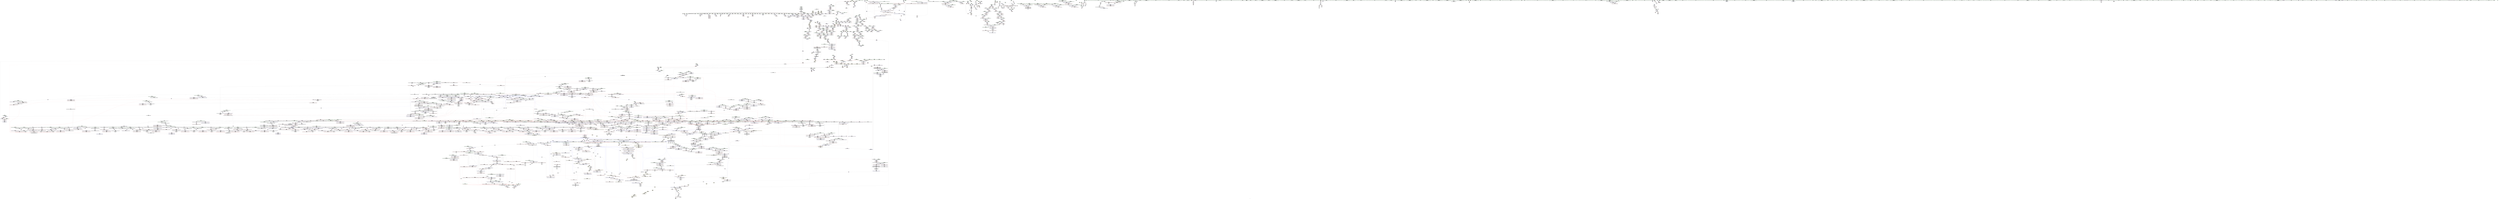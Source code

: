 digraph "SVFG" {
	label="SVFG";

	Node0x5555ce9e7020 [shape=record,color=grey,label="{NodeID: 0\nNullPtr|{|<s33>76}}"];
	Node0x5555ce9e7020 -> Node0x5555cf310c20[style=solid];
	Node0x5555ce9e7020 -> Node0x5555cf310d20[style=solid];
	Node0x5555ce9e7020 -> Node0x5555cf310df0[style=solid];
	Node0x5555ce9e7020 -> Node0x5555cf310ec0[style=solid];
	Node0x5555ce9e7020 -> Node0x5555cf310f90[style=solid];
	Node0x5555ce9e7020 -> Node0x5555cf311060[style=solid];
	Node0x5555ce9e7020 -> Node0x5555cf311130[style=solid];
	Node0x5555ce9e7020 -> Node0x5555cf311200[style=solid];
	Node0x5555ce9e7020 -> Node0x5555cf3112d0[style=solid];
	Node0x5555ce9e7020 -> Node0x5555cf3113a0[style=solid];
	Node0x5555ce9e7020 -> Node0x5555cf311470[style=solid];
	Node0x5555ce9e7020 -> Node0x5555cf311540[style=solid];
	Node0x5555ce9e7020 -> Node0x5555cf311610[style=solid];
	Node0x5555ce9e7020 -> Node0x5555cf3116e0[style=solid];
	Node0x5555ce9e7020 -> Node0x5555cf3117b0[style=solid];
	Node0x5555ce9e7020 -> Node0x5555cf311880[style=solid];
	Node0x5555ce9e7020 -> Node0x5555cf311950[style=solid];
	Node0x5555ce9e7020 -> Node0x5555cf311a20[style=solid];
	Node0x5555ce9e7020 -> Node0x5555cf311af0[style=solid];
	Node0x5555ce9e7020 -> Node0x5555cf311bc0[style=solid];
	Node0x5555ce9e7020 -> Node0x5555cf311c90[style=solid];
	Node0x5555ce9e7020 -> Node0x5555cf311d60[style=solid];
	Node0x5555ce9e7020 -> Node0x5555cf311e30[style=solid];
	Node0x5555ce9e7020 -> Node0x5555cf311f00[style=solid];
	Node0x5555ce9e7020 -> Node0x5555cf311fd0[style=solid];
	Node0x5555ce9e7020 -> Node0x5555cf3120a0[style=solid];
	Node0x5555ce9e7020 -> Node0x5555cf312170[style=solid];
	Node0x5555ce9e7020 -> Node0x5555cf326b70[style=solid];
	Node0x5555ce9e7020 -> Node0x5555cf32af10[style=solid];
	Node0x5555ce9e7020 -> Node0x5555cf32afe0[style=solid];
	Node0x5555ce9e7020 -> Node0x5555cf32b0b0[style=solid];
	Node0x5555ce9e7020 -> Node0x5555cf35ac80[style=solid];
	Node0x5555ce9e7020 -> Node0x5555cf3cf2b0[style=solid];
	Node0x5555ce9e7020:s33 -> Node0x5555cf3eaf60[style=solid,color=red];
	Node0x5555cf5a9610 [shape=record,color=black,label="{NodeID: 4871\n2217 = PHI(2066, )\n}"];
	Node0x5555cf5a9610 -> Node0x5555cf34b9f0[style=solid];
	Node0x5555cf31dc10 [shape=record,color=red,label="{NodeID: 1550\n2375\<--2374\n\<--_M_current\n_ZN9__gnu_cxx17__normal_iteratorIPiSt6vectorIiSaIiEEEmmEv\n}"];
	Node0x5555cf31dc10 -> Node0x5555cf334500[style=solid];
	Node0x5555cf2fc280 [shape=record,color=green,label="{NodeID: 443\n2629\<--2630\nagg.tmp12\<--agg.tmp12_field_insensitive\n_ZSt21__unguarded_partitionIN9__gnu_cxx17__normal_iteratorIPiSt6vectorIiSaIiEEEENS0_5__ops15_Iter_less_iterEET_S9_S9_S9_T0_\n}"];
	Node0x5555cf2fc280 -> Node0x5555cf3057f0[style=solid];
	Node0x5555cf2fc280 -> Node0x5555cf338600[style=solid];
	Node0x5555cf373550 [shape=record,color=blue,label="{NodeID: 1993\n2276\<--2268\n__value.addr\<--__value\n_ZSt11__push_heapIN9__gnu_cxx17__normal_iteratorIPiSt6vectorIiSaIiEEEEliNS0_5__ops14_Iter_less_valEEvT_T0_SA_T1_RT2_\n|{|<s2>206}}"];
	Node0x5555cf373550 -> Node0x5555cf31d660[style=dashed];
	Node0x5555cf373550 -> Node0x5555cf31d730[style=dashed];
	Node0x5555cf373550:s2 -> Node0x5555cf4904f0[style=dashed,color=red];
	Node0x5555cf30b520 [shape=record,color=purple,label="{NodeID: 886\n897\<--877\n_M_end_of_storage\<--this1\n_ZNSt12_Vector_baseIiSaIiEE17_M_create_storageEm\n}"];
	Node0x5555cf30b520 -> Node0x5555cf32b4c0[style=solid];
	Node0x5555cf341910 [shape=record,color=red,label="{NodeID: 1329\n574\<--573\n\<--coerce.dive\n_ZNSt6vectorIiSaIiEE3endEv\n}"];
	Node0x5555cf341910 -> Node0x5555cf3138c0[style=solid];
	Node0x5555cf2f4920 [shape=record,color=green,label="{NodeID: 222\n1266\<--1267\n_ZNSt12_Destroy_auxILb1EE9__destroyIPiEEvT_S3_\<--_ZNSt12_Destroy_auxILb1EE9__destroyIPiEEvT_S3__field_insensitive\n}"];
	Node0x5555cf329100 [shape=record,color=blue,label="{NodeID: 1772\n441\<--461\nehselector.slot\<--\n_ZNSt6vectorIiSaIiEEC2EmRKS0_\n}"];
	Node0x5555cf329100 -> Node0x5555cf3410f0[style=dashed];
	Node0x5555cf317d00 [shape=record,color=black,label="{NodeID: 665\n1637\<--1619\n\<--agg.tmp\n_ZSt14__partial_sortIN9__gnu_cxx17__normal_iteratorIPiSt6vectorIiSaIiEEEENS0_5__ops15_Iter_less_iterEEvT_S9_S9_T0_\n}"];
	Node0x5555cf317d00 -> Node0x5555cf32ec70[style=solid];
	Node0x5555cf3ce6b0 [shape=record,color=grey,label="{NodeID: 3322\n91 = cmp(90, 92, )\n}"];
	Node0x5555cf336580 [shape=record,color=purple,label="{NodeID: 1108\n3335\<--2485\noffset_0\<--\n}"];
	Node0x5555cf336580 -> Node0x5555cf324820[style=solid];
	Node0x5555ce9e70b0 [shape=record,color=green,label="{NodeID: 1\n7\<--1\n__dso_handle\<--dummyObj\nGlob }"];
	Node0x5555cf5a9720 [shape=record,color=black,label="{NodeID: 4872\n2220 = PHI(2073, )\n}"];
	Node0x5555cf5a9720 -> Node0x5555cf372e00[style=solid];
	Node0x5555cf31dce0 [shape=record,color=red,label="{NodeID: 1551\n2453\<--2452\n\<--coerce.dive5\n_ZSt22__move_median_to_firstIN9__gnu_cxx17__normal_iteratorIPiSt6vectorIiSaIiEEEENS0_5__ops15_Iter_less_iterEEvT_S9_S9_S9_T0_\n|{<s0>218}}"];
	Node0x5555cf31dce0:s0 -> Node0x5555cf590760[style=solid,color=red];
	Node0x5555cf2fc350 [shape=record,color=green,label="{NodeID: 444\n2631\<--2632\nagg.tmp20\<--agg.tmp20_field_insensitive\n_ZSt21__unguarded_partitionIN9__gnu_cxx17__normal_iteratorIPiSt6vectorIiSaIiEEEENS0_5__ops15_Iter_less_iterEET_S9_S9_S9_T0_\n}"];
	Node0x5555cf2fc350 -> Node0x5555cf3058c0[style=solid];
	Node0x5555cf2fc350 -> Node0x5555cf3386d0[style=solid];
	Node0x5555cf373620 [shape=record,color=blue,label="{NodeID: 1994\n2278\<--2269\n__comp.addr\<--__comp\n_ZSt11__push_heapIN9__gnu_cxx17__normal_iteratorIPiSt6vectorIiSaIiEEEEliNS0_5__ops14_Iter_less_valEEvT_T0_SA_T1_RT2_\n}"];
	Node0x5555cf373620 -> Node0x5555cf31d250[style=dashed];
	Node0x5555cf30b5f0 [shape=record,color=purple,label="{NodeID: 887\n950\<--946\n_M_impl\<--this1\n_ZNSt12_Vector_baseIiSaIiEE11_M_allocateEm\n}"];
	Node0x5555cf30b5f0 -> Node0x5555cf3149d0[style=solid];
	Node0x5555cf4d6ee0 [shape=record,color=yellow,style=double,label="{NodeID: 4651\n312V_2 = CSCHI(MR_312V_1)\npts\{25890000 \}\nCS[]}"];
	Node0x5555cf4d6ee0 -> Node0x5555cf31f130[style=dashed];
	Node0x5555cf3419e0 [shape=record,color=red,label="{NodeID: 1330\n599\<--579\n\<--retval\n_ZSt3maxIiERKT_S2_S2_\n}"];
	Node0x5555cf3419e0 -> Node0x5555cf313990[style=solid];
	Node0x5555cf2f4a20 [shape=record,color=green,label="{NodeID: 223\n1272\<--1273\n.addr\<--.addr_field_insensitive\n_ZNSt12_Destroy_auxILb1EE9__destroyIPiEEvT_S3_\n}"];
	Node0x5555cf2f4a20 -> Node0x5555cf36ce20[style=solid];
	Node0x5555cf3291d0 [shape=record,color=blue,label="{NodeID: 1773\n479\<--478\nthis.addr\<--this\n_ZNSaIiED2Ev\n}"];
	Node0x5555cf3291d0 -> Node0x5555cf3411c0[style=dashed];
	Node0x5555cf317dd0 [shape=record,color=black,label="{NodeID: 666\n1640\<--1621\n\<--agg.tmp3\n_ZSt14__partial_sortIN9__gnu_cxx17__normal_iteratorIPiSt6vectorIiSaIiEEEENS0_5__ops15_Iter_less_iterEEvT_S9_S9_T0_\n}"];
	Node0x5555cf317dd0 -> Node0x5555cf32ee10[style=solid];
	Node0x5555cf3ce830 [shape=record,color=grey,label="{NodeID: 3323\n591 = cmp(588, 590, )\n}"];
	Node0x5555cf336650 [shape=record,color=purple,label="{NodeID: 1109\n3337\<--2487\noffset_0\<--\n}"];
	Node0x5555cf336650 -> Node0x5555cf374b40[style=solid];
	Node0x5555cf285360 [shape=record,color=green,label="{NodeID: 2\n8\<--1\n.str\<--dummyObj\nGlob }"];
	Node0x5555cf5a9830 [shape=record,color=black,label="{NodeID: 4873\n2223 = PHI(2096, )\n}"];
	Node0x5555cf5a9830 -> Node0x5555cf372ed0[style=solid];
	Node0x5555cf31ddb0 [shape=record,color=red,label="{NodeID: 1552\n2455\<--2454\n\<--coerce.dive6\n_ZSt22__move_median_to_firstIN9__gnu_cxx17__normal_iteratorIPiSt6vectorIiSaIiEEEENS0_5__ops15_Iter_less_iterEEvT_S9_S9_S9_T0_\n|{<s0>218}}"];
	Node0x5555cf31ddb0:s0 -> Node0x5555cf590ae0[style=solid,color=red];
	Node0x5555cf2fc420 [shape=record,color=green,label="{NodeID: 445\n2633\<--2634\nagg.tmp21\<--agg.tmp21_field_insensitive\n_ZSt21__unguarded_partitionIN9__gnu_cxx17__normal_iteratorIPiSt6vectorIiSaIiEEEENS0_5__ops15_Iter_less_iterEET_S9_S9_S9_T0_\n}"];
	Node0x5555cf2fc420 -> Node0x5555cf305990[style=solid];
	Node0x5555cf2fc420 -> Node0x5555cf3387a0[style=solid];
	Node0x5555cf3736f0 [shape=record,color=blue,label="{NodeID: 1995\n2280\<--2298\n__parent\<--div\n_ZSt11__push_heapIN9__gnu_cxx17__normal_iteratorIPiSt6vectorIiSaIiEEEEliNS0_5__ops14_Iter_less_valEEvT_T0_SA_T1_RT2_\n}"];
	Node0x5555cf3736f0 -> Node0x5555cf47dcd0[style=dashed];
	Node0x5555cf30b6c0 [shape=record,color=purple,label="{NodeID: 888\n1044\<--1043\n_M_impl\<--this1\n_ZNSt12_Vector_baseIiSaIiEE19_M_get_Tp_allocatorEv\n}"];
	Node0x5555cf30b6c0 -> Node0x5555cf315050[style=solid];
	Node0x5555cf341ab0 [shape=record,color=red,label="{NodeID: 1331\n587\<--581\n\<--__a.addr\n_ZSt3maxIiERKT_S2_S2_\n}"];
	Node0x5555cf341ab0 -> Node0x5555cf341df0[style=solid];
	Node0x5555cf2f4af0 [shape=record,color=green,label="{NodeID: 224\n1274\<--1275\n.addr1\<--.addr1_field_insensitive\n_ZNSt12_Destroy_auxILb1EE9__destroyIPiEEvT_S3_\n}"];
	Node0x5555cf2f4af0 -> Node0x5555cf36cef0[style=solid];
	Node0x5555cf3292a0 [shape=record,color=blue,label="{NodeID: 1774\n491\<--489\nthis.addr\<--this\n_ZNSt6vectorIiSaIiEEixEm\n}"];
	Node0x5555cf3292a0 -> Node0x5555cf341290[style=dashed];
	Node0x5555cf317ea0 [shape=record,color=black,label="{NodeID: 667\n1643\<--1623\n\<--agg.tmp4\n_ZSt14__partial_sortIN9__gnu_cxx17__normal_iteratorIPiSt6vectorIiSaIiEEEENS0_5__ops15_Iter_less_iterEEvT_S9_S9_T0_\n}"];
	Node0x5555cf317ea0 -> Node0x5555cf32efb0[style=solid];
	Node0x5555cf3ce9b0 [shape=record,color=grey,label="{NodeID: 3324\n1131 = cmp(1130, 92, )\n}"];
	Node0x5555cf336720 [shape=record,color=purple,label="{NodeID: 1110\n3338\<--2488\noffset_0\<--\n}"];
	Node0x5555cf336720 -> Node0x5555cf3248f0[style=solid];
	Node0x5555cf2853f0 [shape=record,color=green,label="{NodeID: 3\n10\<--1\n.str.1\<--dummyObj\nGlob }"];
	Node0x5555cf5a9940 [shape=record,color=black,label="{NodeID: 4874\n2229 = PHI(2248, )\n}"];
	Node0x5555cf31de80 [shape=record,color=red,label="{NodeID: 1553\n2465\<--2464\n\<--coerce.dive9\n_ZSt22__move_median_to_firstIN9__gnu_cxx17__normal_iteratorIPiSt6vectorIiSaIiEEEENS0_5__ops15_Iter_less_iterEEvT_S9_S9_S9_T0_\n|{<s0>221}}"];
	Node0x5555cf31de80:s0 -> Node0x5555cf590760[style=solid,color=red];
	Node0x5555cf2fc4f0 [shape=record,color=green,label="{NodeID: 446\n2697\<--2698\n__a\<--__a_field_insensitive\n_ZSt9iter_swapIN9__gnu_cxx17__normal_iteratorIPiSt6vectorIiSaIiEEEES6_EvT_T0_\n|{|<s1>265}}"];
	Node0x5555cf2fc4f0 -> Node0x5555cf3393d0[style=solid];
	Node0x5555cf2fc4f0:s1 -> Node0x5555cf592630[style=solid,color=red];
	Node0x5555cf3737c0 [shape=record,color=blue,label="{NodeID: 1996\n2308\<--2307\ncoerce.dive1\<--call\n_ZSt11__push_heapIN9__gnu_cxx17__normal_iteratorIPiSt6vectorIiSaIiEEEEliNS0_5__ops14_Iter_less_valEEvT_T0_SA_T1_RT2_\n}"];
	Node0x5555cf3737c0 -> Node0x5555cf31d590[style=dashed];
	Node0x5555cf3737c0 -> Node0x5555cf4863d0[style=dashed];
	Node0x5555cf30b790 [shape=record,color=purple,label="{NodeID: 889\n1142\<--1141\nincdec.ptr\<--\n_ZSt10__fill_n_aIPimiEN9__gnu_cxx11__enable_ifIXsr11__is_scalarIT1_EE7__valueET_E6__typeES4_T0_RKS3_\n}"];
	Node0x5555cf30b790 -> Node0x5555cf36c160[style=solid];
	Node0x5555cf4818d0 [shape=record,color=black,label="{NodeID: 3546\nMR_50V_2 = PHI(MR_50V_3, MR_50V_1, )\npts\{1003 \}\n|{<s0>57}}"];
	Node0x5555cf4818d0:s0 -> Node0x5555cf48b120[style=dashed,color=red];
	Node0x5555cf341b80 [shape=record,color=red,label="{NodeID: 1332\n596\<--581\n\<--__a.addr\n_ZSt3maxIiERKT_S2_S2_\n}"];
	Node0x5555cf341b80 -> Node0x5555cf329b90[style=solid];
	Node0x5555cf2f4bc0 [shape=record,color=green,label="{NodeID: 225\n1282\<--1283\nthis.addr\<--this.addr_field_insensitive\n_ZN9__gnu_cxx17__normal_iteratorIPiSt6vectorIiSaIiEEEC2ERKS1_\n}"];
	Node0x5555cf2f4bc0 -> Node0x5555cf345fc0[style=solid];
	Node0x5555cf2f4bc0 -> Node0x5555cf36cfc0[style=solid];
	Node0x5555cf329370 [shape=record,color=blue,label="{NodeID: 1775\n493\<--490\n__n.addr\<--__n\n_ZNSt6vectorIiSaIiEEixEm\n}"];
	Node0x5555cf329370 -> Node0x5555cf341360[style=dashed];
	Node0x5555cf317f70 [shape=record,color=black,label="{NodeID: 668\n1655\<--1627\n\<--agg.tmp9\n_ZSt14__partial_sortIN9__gnu_cxx17__normal_iteratorIPiSt6vectorIiSaIiEEEENS0_5__ops15_Iter_less_iterEEvT_S9_S9_T0_\n}"];
	Node0x5555cf317f70 -> Node0x5555cf32f150[style=solid];
	Node0x5555cf3ceb30 [shape=record,color=grey,label="{NodeID: 3325\n3184 = cmp(3181, 3183, )\n}"];
	Node0x5555cf3ceb30 -> Node0x5555cf307fc0[style=solid];
	Node0x5555cf3367f0 [shape=record,color=purple,label="{NodeID: 1111\n3340\<--2496\noffset_0\<--\n}"];
	Node0x5555cf3367f0 -> Node0x5555cf374c10[style=solid];
	Node0x5555cf2856a0 [shape=record,color=green,label="{NodeID: 4\n12\<--1\n.str.2\<--dummyObj\nGlob }"];
	Node0x5555cf5a9a50 [shape=record,color=black,label="{NodeID: 4875\n2240 = PHI(2066, )\n}"];
	Node0x5555cf5a9a50 -> Node0x5555cf34bac0[style=solid];
	Node0x5555cf31df50 [shape=record,color=red,label="{NodeID: 1554\n2467\<--2466\n\<--coerce.dive10\n_ZSt22__move_median_to_firstIN9__gnu_cxx17__normal_iteratorIPiSt6vectorIiSaIiEEEENS0_5__ops15_Iter_less_iterEEvT_S9_S9_S9_T0_\n|{<s0>221}}"];
	Node0x5555cf31df50:s0 -> Node0x5555cf590ae0[style=solid,color=red];
	Node0x5555cf2fc5c0 [shape=record,color=green,label="{NodeID: 447\n2699\<--2700\n__b\<--__b_field_insensitive\n_ZSt9iter_swapIN9__gnu_cxx17__normal_iteratorIPiSt6vectorIiSaIiEEEES6_EvT_T0_\n|{|<s1>266}}"];
	Node0x5555cf2fc5c0 -> Node0x5555cf3394a0[style=solid];
	Node0x5555cf2fc5c0:s1 -> Node0x5555cf592630[style=solid,color=red];
	Node0x5555cf373890 [shape=record,color=blue,label="{NodeID: 1997\n2320\<--2319\ncoerce.dive5\<--call4\n_ZSt11__push_heapIN9__gnu_cxx17__normal_iteratorIPiSt6vectorIiSaIiEEEEliNS0_5__ops14_Iter_less_valEEvT_T0_SA_T1_RT2_\n|{|<s1>208}}"];
	Node0x5555cf373890 -> Node0x5555cf47e6d0[style=dashed];
	Node0x5555cf373890:s1 -> Node0x5555cf4465e0[style=dashed,color=red];
	Node0x5555cf30b860 [shape=record,color=purple,label="{NodeID: 890\n1171\<--1167\n_M_impl\<--this1\n_ZNSt12_Vector_baseIiSaIiEE13_M_deallocateEPim\n}"];
	Node0x5555cf30b860 -> Node0x5555cf315600[style=solid];
	Node0x5555cf481dd0 [shape=record,color=black,label="{NodeID: 3547\nMR_72V_3 = PHI(MR_72V_4, MR_72V_2, )\npts\{652 \}\n}"];
	Node0x5555cf481dd0 -> Node0x5555cf342470[style=dashed];
	Node0x5555cf481dd0 -> Node0x5555cf342540[style=dashed];
	Node0x5555cf481dd0 -> Node0x5555cf342610[style=dashed];
	Node0x5555cf481dd0 -> Node0x5555cf32a140[style=dashed];
	Node0x5555cf341c50 [shape=record,color=red,label="{NodeID: 1333\n589\<--583\n\<--__b.addr\n_ZSt3maxIiERKT_S2_S2_\n}"];
	Node0x5555cf341c50 -> Node0x5555cf341ec0[style=solid];
	Node0x5555cf2f4c90 [shape=record,color=green,label="{NodeID: 226\n1284\<--1285\n__i.addr\<--__i.addr_field_insensitive\n_ZN9__gnu_cxx17__normal_iteratorIPiSt6vectorIiSaIiEEEC2ERKS1_\n}"];
	Node0x5555cf2f4c90 -> Node0x5555cf346090[style=solid];
	Node0x5555cf2f4c90 -> Node0x5555cf36d090[style=solid];
	Node0x5555cf329440 [shape=record,color=blue,label="{NodeID: 1776\n520\<--506\ncoerce.dive\<--__first.coerce\n_ZSt4sortIN9__gnu_cxx17__normal_iteratorIPiSt6vectorIiSaIiEEEEEvT_S7_\n}"];
	Node0x5555cf329440 -> Node0x5555cf3221f0[style=dashed];
	Node0x5555cf318040 [shape=record,color=black,label="{NodeID: 669\n1658\<--1629\n\<--agg.tmp10\n_ZSt14__partial_sortIN9__gnu_cxx17__normal_iteratorIPiSt6vectorIiSaIiEEEENS0_5__ops15_Iter_less_iterEEvT_S9_S9_T0_\n}"];
	Node0x5555cf318040 -> Node0x5555cf32f2f0[style=solid];
	Node0x5555cf3cecb0 [shape=record,color=grey,label="{NodeID: 3326\n2156 = cmp(2152, 2155, )\n}"];
	Node0x5555cf3368c0 [shape=record,color=purple,label="{NodeID: 1112\n3341\<--2497\noffset_0\<--\n}"];
	Node0x5555cf3368c0 -> Node0x5555cf3249c0[style=solid];
	Node0x5555cf285730 [shape=record,color=green,label="{NodeID: 5\n14\<--1\n.str.3\<--dummyObj\nGlob }"];
	Node0x5555cf5a9bc0 [shape=record,color=black,label="{NodeID: 4876\n2307 = PHI(2073, )\n}"];
	Node0x5555cf5a9bc0 -> Node0x5555cf3737c0[style=solid];
	Node0x5555cf31e020 [shape=record,color=red,label="{NodeID: 1555\n2477\<--2476\n\<--coerce.dive15\n_ZSt22__move_median_to_firstIN9__gnu_cxx17__normal_iteratorIPiSt6vectorIiSaIiEEEENS0_5__ops15_Iter_less_iterEEvT_S9_S9_S9_T0_\n|{<s0>224}}"];
	Node0x5555cf31e020:s0 -> Node0x5555cf599f90[style=solid,color=red];
	Node0x5555cf2fc690 [shape=record,color=green,label="{NodeID: 448\n2708\<--2709\n_ZSt4swapIiENSt9enable_ifIXsr6__and_ISt6__not_ISt15__is_tuple_likeIT_EESt21is_move_constructibleIS3_ESt18is_move_assignableIS3_EEE5valueEvE4typeERS3_SC_\<--_ZSt4swapIiENSt9enable_ifIXsr6__and_ISt6__not_ISt15__is_tuple_likeIT_EESt21is_move_constructibleIS3_ESt18is_move_assignableIS3_EEE5valueEvE4typeERS3_SC__field_insensitive\n}"];
	Node0x5555cf373960 [shape=record,color=blue,label="{NodeID: 1998\n2327\<--2326\ncoerce.dive10\<--call9\n_ZSt11__push_heapIN9__gnu_cxx17__normal_iteratorIPiSt6vectorIiSaIiEEEEliNS0_5__ops14_Iter_less_valEEvT_T0_SA_T1_RT2_\n|{|<s1>211}}"];
	Node0x5555cf373960 -> Node0x5555cf47ebd0[style=dashed];
	Node0x5555cf373960:s1 -> Node0x5555cf4465e0[style=dashed,color=red];
	Node0x5555cf30b930 [shape=record,color=purple,label="{NodeID: 891\n1289\<--1288\n_M_current\<--this1\n_ZN9__gnu_cxx17__normal_iteratorIPiSt6vectorIiSaIiEEEC2ERKS1_\n}"];
	Node0x5555cf30b930 -> Node0x5555cf36d160[style=solid];
	Node0x5555cf4822d0 [shape=record,color=black,label="{NodeID: 3548\nMR_50V_2 = PHI(MR_50V_5, MR_50V_1, )\npts\{1003 \}\n|{|<s1>107|<s2>110}}"];
	Node0x5555cf4822d0 -> Node0x5555cf4516d0[style=dashed];
	Node0x5555cf4822d0:s1 -> Node0x5555cf48ba40[style=dashed,color=red];
	Node0x5555cf4822d0:s2 -> Node0x5555cf4a7a20[style=dashed,color=red];
	Node0x5555cf341d20 [shape=record,color=red,label="{NodeID: 1334\n593\<--583\n\<--__b.addr\n_ZSt3maxIiERKT_S2_S2_\n}"];
	Node0x5555cf341d20 -> Node0x5555cf329ac0[style=solid];
	Node0x5555cf2f4d60 [shape=record,color=green,label="{NodeID: 227\n1297\<--1298\n__first\<--__first_field_insensitive\n_ZSt6__sortIN9__gnu_cxx17__normal_iteratorIPiSt6vectorIiSaIiEEEENS0_5__ops15_Iter_less_iterEEvT_S9_T0_\n|{|<s3>92|<s4>95}}"];
	Node0x5555cf2f4d60 -> Node0x5555cf315870[style=solid];
	Node0x5555cf2f4d60 -> Node0x5555cf315940[style=solid];
	Node0x5555cf2f4d60 -> Node0x5555cf30ba00[style=solid];
	Node0x5555cf2f4d60:s3 -> Node0x5555cf59a640[style=solid,color=red];
	Node0x5555cf2f4d60:s4 -> Node0x5555cf5956d0[style=solid,color=red];
	Node0x5555cf329510 [shape=record,color=blue,label="{NodeID: 1777\n522\<--507\ncoerce.dive1\<--__last.coerce\n_ZSt4sortIN9__gnu_cxx17__normal_iteratorIPiSt6vectorIiSaIiEEEEEvT_S7_\n}"];
	Node0x5555cf329510 -> Node0x5555cf3222c0[style=dashed];
	Node0x5555cf318110 [shape=record,color=black,label="{NodeID: 670\n1710\<--1674\n\<--__first\n_ZSt27__unguarded_partition_pivotIN9__gnu_cxx17__normal_iteratorIPiSt6vectorIiSaIiEEEENS0_5__ops15_Iter_less_iterEET_S9_S9_T0_\n}"];
	Node0x5555cf318110 -> Node0x5555cf330190[style=solid];
	Node0x5555cf3cee30 [shape=record,color=grey,label="{NodeID: 3327\n676 = cmp(674, 675, )\n}"];
	Node0x5555cf336990 [shape=record,color=purple,label="{NodeID: 1113\n3343\<--2499\noffset_0\<--\n}"];
	Node0x5555cf336990 -> Node0x5555cf374ce0[style=solid];
	Node0x5555cf2857c0 [shape=record,color=green,label="{NodeID: 6\n16\<--1\n_ZSt4cout\<--dummyObj\nGlob }"];
	Node0x5555cf5a9d00 [shape=record,color=black,label="{NodeID: 4877\n2312 = PHI(2347, )\n}"];
	Node0x5555cf5a9d00 -> Node0x5555ce656d70[style=solid];
	Node0x5555cf31e0f0 [shape=record,color=red,label="{NodeID: 1556\n2479\<--2478\n\<--coerce.dive16\n_ZSt22__move_median_to_firstIN9__gnu_cxx17__normal_iteratorIPiSt6vectorIiSaIiEEEENS0_5__ops15_Iter_less_iterEEvT_S9_S9_S9_T0_\n|{<s0>224}}"];
	Node0x5555cf31e0f0:s0 -> Node0x5555cf59a220[style=solid,color=red];
	Node0x5555cf2fc790 [shape=record,color=green,label="{NodeID: 449\n2714\<--2715\n__a.addr\<--__a.addr_field_insensitive\n_ZSt4swapIiENSt9enable_ifIXsr6__and_ISt6__not_ISt15__is_tuple_likeIT_EESt21is_move_constructibleIS3_ESt18is_move_assignableIS3_EEE5valueEvE4typeERS3_SC_\n}"];
	Node0x5555cf2fc790 -> Node0x5555cf31f7b0[style=solid];
	Node0x5555cf2fc790 -> Node0x5555cf31f880[style=solid];
	Node0x5555cf2fc790 -> Node0x5555cf3763a0[style=solid];
	Node0x5555cf373a30 [shape=record,color=blue,label="{NodeID: 1999\n2329\<--2324\ncall11\<--\n_ZSt11__push_heapIN9__gnu_cxx17__normal_iteratorIPiSt6vectorIiSaIiEEEEliNS0_5__ops14_Iter_less_valEEvT_T0_SA_T1_RT2_\n}"];
	Node0x5555cf373a30 -> Node0x5555cf47d2d0[style=dashed];
	Node0x5555cf30ba00 [shape=record,color=purple,label="{NodeID: 892\n1315\<--1297\ncoerce.dive\<--__first\n_ZSt6__sortIN9__gnu_cxx17__normal_iteratorIPiSt6vectorIiSaIiEEEENS0_5__ops15_Iter_less_iterEEvT_S9_T0_\n}"];
	Node0x5555cf30ba00 -> Node0x5555cf36d230[style=solid];
	Node0x5555cf4827d0 [shape=record,color=black,label="{NodeID: 3549\nMR_524V_3 = PHI(MR_524V_4, MR_524V_2, )\npts\{1398 \}\n}"];
	Node0x5555cf4827d0 -> Node0x5555cf3468b0[style=dashed];
	Node0x5555cf4827d0 -> Node0x5555cf346980[style=dashed];
	Node0x5555cf4827d0 -> Node0x5555cf36dd90[style=dashed];
	Node0x5555cf341df0 [shape=record,color=red,label="{NodeID: 1335\n588\<--587\n\<--\n_ZSt3maxIiERKT_S2_S2_\n}"];
	Node0x5555cf341df0 -> Node0x5555cf3ce830[style=solid];
	Node0x5555cf2f4e30 [shape=record,color=green,label="{NodeID: 228\n1299\<--1300\n__last\<--__last_field_insensitive\n_ZSt6__sortIN9__gnu_cxx17__normal_iteratorIPiSt6vectorIiSaIiEEEENS0_5__ops15_Iter_less_iterEEvT_S9_T0_\n|{|<s3>92|<s4>95}}"];
	Node0x5555cf2f4e30 -> Node0x5555cf315a10[style=solid];
	Node0x5555cf2f4e30 -> Node0x5555cf315ae0[style=solid];
	Node0x5555cf2f4e30 -> Node0x5555cf30bad0[style=solid];
	Node0x5555cf2f4e30:s3 -> Node0x5555cf59a7d0[style=solid,color=red];
	Node0x5555cf2f4e30:s4 -> Node0x5555cf595400[style=solid,color=red];
	Node0x5555cf3295e0 [shape=record,color=blue, style = dotted,label="{NodeID: 1778\n3193\<--3195\noffset_0\<--dummyVal\n_ZSt4sortIN9__gnu_cxx17__normal_iteratorIPiSt6vectorIiSaIiEEEEEvT_S7_\n}"];
	Node0x5555cf3295e0 -> Node0x5555cf341500[style=dashed];
	Node0x5555cf3181e0 [shape=record,color=black,label="{NodeID: 671\n1741\<--1674\n\<--__first\n_ZSt27__unguarded_partition_pivotIN9__gnu_cxx17__normal_iteratorIPiSt6vectorIiSaIiEEEENS0_5__ops15_Iter_less_iterEET_S9_S9_T0_\n}"];
	Node0x5555cf3181e0 -> Node0x5555cf330670[style=solid];
	Node0x5555cf3cefb0 [shape=record,color=grey,label="{NodeID: 3328\n2205 = cmp(2201, 2204, )\n}"];
	Node0x5555cf336a60 [shape=record,color=purple,label="{NodeID: 1114\n3344\<--2500\noffset_0\<--\n}"];
	Node0x5555cf336a60 -> Node0x5555cf324a90[style=solid];
	Node0x5555cf285850 [shape=record,color=green,label="{NodeID: 7\n17\<--1\n.str.4\<--dummyObj\nGlob }"];
	Node0x5555cf5a9e40 [shape=record,color=black,label="{NodeID: 4878\n879 = PHI(937, )\n}"];
	Node0x5555cf5a9e40 -> Node0x5555cf32b320[style=solid];
	Node0x5555cf31e1c0 [shape=record,color=red,label="{NodeID: 1557\n2491\<--2490\n\<--coerce.dive19\n_ZSt22__move_median_to_firstIN9__gnu_cxx17__normal_iteratorIPiSt6vectorIiSaIiEEEENS0_5__ops15_Iter_less_iterEEvT_S9_S9_S9_T0_\n|{<s0>227}}"];
	Node0x5555cf31e1c0:s0 -> Node0x5555cf590760[style=solid,color=red];
	Node0x5555cf2fc860 [shape=record,color=green,label="{NodeID: 450\n2716\<--2717\n__b.addr\<--__b.addr_field_insensitive\n_ZSt4swapIiENSt9enable_ifIXsr6__and_ISt6__not_ISt15__is_tuple_likeIT_EESt21is_move_constructibleIS3_ESt18is_move_assignableIS3_EEE5valueEvE4typeERS3_SC_\n}"];
	Node0x5555cf2fc860 -> Node0x5555cf31f950[style=solid];
	Node0x5555cf2fc860 -> Node0x5555cf31fa20[style=solid];
	Node0x5555cf2fc860 -> Node0x5555cf376470[style=solid];
	Node0x5555cf373b00 [shape=record,color=blue,label="{NodeID: 2000\n2272\<--2331\n__holeIndex.addr\<--\n_ZSt11__push_heapIN9__gnu_cxx17__normal_iteratorIPiSt6vectorIiSaIiEEEEliNS0_5__ops14_Iter_less_valEEvT_T0_SA_T1_RT2_\n}"];
	Node0x5555cf373b00 -> Node0x5555cf34c070[style=dashed];
	Node0x5555cf373b00 -> Node0x5555cf47d7d0[style=dashed];
	Node0x5555cf30bad0 [shape=record,color=purple,label="{NodeID: 893\n1317\<--1299\ncoerce.dive1\<--__last\n_ZSt6__sortIN9__gnu_cxx17__normal_iteratorIPiSt6vectorIiSaIiEEEENS0_5__ops15_Iter_less_iterEEvT_S9_T0_\n}"];
	Node0x5555cf30bad0 -> Node0x5555cf36d300[style=solid];
	Node0x5555cf4d7720 [shape=record,color=yellow,style=double,label="{NodeID: 4657\n50V_2 = CSCHI(MR_50V_1)\npts\{1003 \}\nCS[]|{<s0>224|<s1>230|<s2>233|<s3>239|<s4>245|<s5>248|<s6>263}}"];
	Node0x5555cf4d7720:s0 -> Node0x5555cf44add0[style=dashed,color=blue];
	Node0x5555cf4d7720:s1 -> Node0x5555cf44add0[style=dashed,color=blue];
	Node0x5555cf4d7720:s2 -> Node0x5555cf44add0[style=dashed,color=blue];
	Node0x5555cf4d7720:s3 -> Node0x5555cf44add0[style=dashed,color=blue];
	Node0x5555cf4d7720:s4 -> Node0x5555cf44add0[style=dashed,color=blue];
	Node0x5555cf4d7720:s5 -> Node0x5555cf44add0[style=dashed,color=blue];
	Node0x5555cf4d7720:s6 -> Node0x5555cf4421c0[style=dashed,color=blue];
	Node0x5555cf482cd0 [shape=record,color=black,label="{NodeID: 3550\nMR_528V_3 = PHI(MR_528V_4, MR_528V_2, )\npts\{13940000 \}\n|{|<s5>103}}"];
	Node0x5555cf482cd0 -> Node0x5555cf3227a0[style=dashed];
	Node0x5555cf482cd0 -> Node0x5555cf322870[style=dashed];
	Node0x5555cf482cd0 -> Node0x5555cf322a10[style=dashed];
	Node0x5555cf482cd0 -> Node0x5555cf322bb0[style=dashed];
	Node0x5555cf482cd0 -> Node0x5555cf36e270[style=dashed];
	Node0x5555cf482cd0:s5 -> Node0x5555cf49f840[style=dashed,color=red];
	Node0x5555cf341ec0 [shape=record,color=red,label="{NodeID: 1336\n590\<--589\n\<--\n_ZSt3maxIiERKT_S2_S2_\n}"];
	Node0x5555cf341ec0 -> Node0x5555cf3ce830[style=solid];
	Node0x5555cf2fd1f0 [shape=record,color=green,label="{NodeID: 229\n1301\<--1302\n__comp\<--__comp_field_insensitive\n_ZSt6__sortIN9__gnu_cxx17__normal_iteratorIPiSt6vectorIiSaIiEEEENS0_5__ops15_Iter_less_iterEEvT_S9_T0_\n}"];
	Node0x5555cf3296b0 [shape=record,color=blue, style = dotted,label="{NodeID: 1779\n3196\<--3198\noffset_0\<--dummyVal\n_ZSt4sortIN9__gnu_cxx17__normal_iteratorIPiSt6vectorIiSaIiEEEEEvT_S7_\n}"];
	Node0x5555cf3296b0 -> Node0x5555cf3415d0[style=dashed];
	Node0x5555cf3182b0 [shape=record,color=black,label="{NodeID: 672\n1738\<--1676\n\<--__last\n_ZSt27__unguarded_partition_pivotIN9__gnu_cxx17__normal_iteratorIPiSt6vectorIiSaIiEEEENS0_5__ops15_Iter_less_iterEET_S9_S9_T0_\n}"];
	Node0x5555cf3182b0 -> Node0x5555cf3304d0[style=solid];
	Node0x5555cf3cf130 [shape=record,color=grey,label="{NodeID: 3329\n2199 = cmp(2198, 92, )\n}"];
	Node0x5555cf336b30 [shape=record,color=purple,label="{NodeID: 1115\n3346\<--2508\noffset_0\<--\n}"];
	Node0x5555cf336b30 -> Node0x5555cf374db0[style=solid];
	Node0x5555cf286090 [shape=record,color=green,label="{NodeID: 8\n19\<--1\n.str.5\<--dummyObj\nGlob }"];
	Node0x5555cf5a9f80 [shape=record,color=black,label="{NodeID: 4879\n953 = PHI(960, )\n}"];
	Node0x5555cf5a9f80 -> Node0x5555cf35ac80[style=solid];
	Node0x5555cf31e290 [shape=record,color=red,label="{NodeID: 1558\n2493\<--2492\n\<--coerce.dive20\n_ZSt22__move_median_to_firstIN9__gnu_cxx17__normal_iteratorIPiSt6vectorIiSaIiEEEENS0_5__ops15_Iter_less_iterEEvT_S9_S9_S9_T0_\n|{<s0>227}}"];
	Node0x5555cf31e290:s0 -> Node0x5555cf590ae0[style=solid,color=red];
	Node0x5555cf2fc930 [shape=record,color=green,label="{NodeID: 451\n2718\<--2719\n__tmp\<--__tmp_field_insensitive\n_ZSt4swapIiENSt9enable_ifIXsr6__and_ISt6__not_ISt15__is_tuple_likeIT_EESt21is_move_constructibleIS3_ESt18is_move_assignableIS3_EEE5valueEvE4typeERS3_SC_\n|{|<s1>270}}"];
	Node0x5555cf2fc930 -> Node0x5555cf376540[style=solid];
	Node0x5555cf2fc930:s1 -> Node0x5555cf59b400[style=solid,color=red];
	Node0x5555cf373bd0 [shape=record,color=blue,label="{NodeID: 2001\n2280\<--2335\n__parent\<--div13\n_ZSt11__push_heapIN9__gnu_cxx17__normal_iteratorIPiSt6vectorIiSaIiEEEEliNS0_5__ops14_Iter_less_valEEvT_T0_SA_T1_RT2_\n}"];
	Node0x5555cf373bd0 -> Node0x5555cf47dcd0[style=dashed];
	Node0x5555cf30bba0 [shape=record,color=purple,label="{NodeID: 894\n1337\<--1303\ncoerce.dive6\<--agg.tmp\n_ZSt6__sortIN9__gnu_cxx17__normal_iteratorIPiSt6vectorIiSaIiEEEENS0_5__ops15_Iter_less_iterEEvT_S9_T0_\n}"];
	Node0x5555cf30bba0 -> Node0x5555cf346230[style=solid];
	Node0x5555cf4831d0 [shape=record,color=black,label="{NodeID: 3551\nMR_536V_2 = PHI(MR_536V_3, MR_536V_1, )\npts\{14080000 \}\n}"];
	Node0x5555cf4831d0 -> Node0x5555cf36e000[style=dashed];
	Node0x5555cf341f90 [shape=record,color=red,label="{NodeID: 1337\n610\<--603\nthis1\<--this.addr\n_ZNSt6vectorIiSaIiEED2Ev\n}"];
	Node0x5555cf341f90 -> Node0x5555cf313a60[style=solid];
	Node0x5555cf341f90 -> Node0x5555cf313b30[style=solid];
	Node0x5555cf341f90 -> Node0x5555cf313c00[style=solid];
	Node0x5555cf341f90 -> Node0x5555cf313cd0[style=solid];
	Node0x5555cf341f90 -> Node0x5555cf313da0[style=solid];
	Node0x5555cf2fd280 [shape=record,color=green,label="{NodeID: 230\n1303\<--1304\nagg.tmp\<--agg.tmp_field_insensitive\n_ZSt6__sortIN9__gnu_cxx17__normal_iteratorIPiSt6vectorIiSaIiEEEENS0_5__ops15_Iter_less_iterEEvT_S9_T0_\n}"];
	Node0x5555cf2fd280 -> Node0x5555cf315bb0[style=solid];
	Node0x5555cf2fd280 -> Node0x5555cf30bba0[style=solid];
	Node0x5555cf329780 [shape=record,color=blue,label="{NodeID: 1780\n548\<--545\nthis.addr\<--this\n_ZNSt6vectorIiSaIiEE5beginEv\n}"];
	Node0x5555cf329780 -> Node0x5555cf3416a0[style=dashed];
	Node0x5555cf318380 [shape=record,color=black,label="{NodeID: 673\n1716\<--1680\n\<--__mid\n_ZSt27__unguarded_partition_pivotIN9__gnu_cxx17__normal_iteratorIPiSt6vectorIiSaIiEEEENS0_5__ops15_Iter_less_iterEET_S9_S9_T0_\n}"];
	Node0x5555cf318380 -> Node0x5555cf330330[style=solid];
	Node0x5555cf3cf2b0 [shape=record,color=grey,label="{NodeID: 3330\n1169 = cmp(1168, 3, )\n}"];
	Node0x5555cf336c00 [shape=record,color=purple,label="{NodeID: 1116\n3347\<--2509\noffset_0\<--\n}"];
	Node0x5555cf336c00 -> Node0x5555cf324b60[style=solid];
	Node0x5555cf286120 [shape=record,color=green,label="{NodeID: 9\n21\<--1\n_ZSt3cin\<--dummyObj\nGlob }"];
	Node0x5555cf5aa0c0 [shape=record,color=black,label="{NodeID: 4880\n972 = PHI(976, )\n}"];
	Node0x5555cf5aa0c0 -> Node0x5555cf314c40[style=solid];
	Node0x5555cf31e360 [shape=record,color=red,label="{NodeID: 1559\n2503\<--2502\n\<--coerce.dive25\n_ZSt22__move_median_to_firstIN9__gnu_cxx17__normal_iteratorIPiSt6vectorIiSaIiEEEENS0_5__ops15_Iter_less_iterEEvT_S9_S9_S9_T0_\n|{<s0>230}}"];
	Node0x5555cf31e360:s0 -> Node0x5555cf599f90[style=solid,color=red];
	Node0x5555cf2fca00 [shape=record,color=green,label="{NodeID: 452\n2742\<--2743\n__first\<--__first_field_insensitive\n_ZSt16__insertion_sortIN9__gnu_cxx17__normal_iteratorIPiSt6vectorIiSaIiEEEENS0_5__ops15_Iter_less_iterEEvT_S9_T0_\n|{|<s3>271|<s4>272|<s5>284}}"];
	Node0x5555cf2fca00 -> Node0x5555cf305b30[style=solid];
	Node0x5555cf2fca00 -> Node0x5555cf305c00[style=solid];
	Node0x5555cf2fca00 -> Node0x5555cf339570[style=solid];
	Node0x5555cf2fca00:s3 -> Node0x5555cf5962d0[style=solid,color=red];
	Node0x5555cf2fca00:s4 -> Node0x5555cf598b00[style=solid,color=red];
	Node0x5555cf2fca00:s5 -> Node0x5555cf592630[style=solid,color=red];
	Node0x5555cf373ca0 [shape=record,color=blue,label="{NodeID: 2002\n2342\<--2341\ncoerce.dive17\<--call16\n_ZSt11__push_heapIN9__gnu_cxx17__normal_iteratorIPiSt6vectorIiSaIiEEEEliNS0_5__ops14_Iter_less_valEEvT_T0_SA_T1_RT2_\n|{<s0>214}}"];
	Node0x5555cf373ca0:s0 -> Node0x5555cf4465e0[style=dashed,color=red];
	Node0x5555cf30bc70 [shape=record,color=purple,label="{NodeID: 895\n1339\<--1305\ncoerce.dive7\<--agg.tmp2\n_ZSt6__sortIN9__gnu_cxx17__normal_iteratorIPiSt6vectorIiSaIiEEEENS0_5__ops15_Iter_less_iterEEvT_S9_T0_\n}"];
	Node0x5555cf30bc70 -> Node0x5555cf346300[style=solid];
	Node0x5555cf4836d0 [shape=record,color=black,label="{NodeID: 3552\nMR_538V_2 = PHI(MR_538V_3, MR_538V_1, )\npts\{14100000 \}\n}"];
	Node0x5555cf4836d0 -> Node0x5555cf36de60[style=dashed];
	Node0x5555cf342060 [shape=record,color=red,label="{NodeID: 1338\n637\<--605\nexn\<--exn.slot\n_ZNSt6vectorIiSaIiEED2Ev\n|{<s0>52}}"];
	Node0x5555cf342060:s0 -> Node0x5555cf5970c0[style=solid,color=red];
	Node0x5555cf2fd350 [shape=record,color=green,label="{NodeID: 231\n1305\<--1306\nagg.tmp2\<--agg.tmp2_field_insensitive\n_ZSt6__sortIN9__gnu_cxx17__normal_iteratorIPiSt6vectorIiSaIiEEEENS0_5__ops15_Iter_less_iterEEvT_S9_T0_\n}"];
	Node0x5555cf2fd350 -> Node0x5555cf315c80[style=solid];
	Node0x5555cf2fd350 -> Node0x5555cf30bc70[style=solid];
	Node0x5555cf329850 [shape=record,color=blue,label="{NodeID: 1781\n565\<--562\nthis.addr\<--this\n_ZNSt6vectorIiSaIiEE3endEv\n}"];
	Node0x5555cf329850 -> Node0x5555cf341840[style=dashed];
	Node0x5555cf318450 [shape=record,color=black,label="{NodeID: 674\n1709\<--1682\n\<--agg.tmp\n_ZSt27__unguarded_partition_pivotIN9__gnu_cxx17__normal_iteratorIPiSt6vectorIiSaIiEEEENS0_5__ops15_Iter_less_iterEET_S9_S9_T0_\n}"];
	Node0x5555cf318450 -> Node0x5555cf3300c0[style=solid];
	Node0x5555cf3cf430 [shape=record,color=grey,label="{NodeID: 3331\n3140 = cmp(3139, 92, )\n}"];
	Node0x5555cf336cd0 [shape=record,color=purple,label="{NodeID: 1117\n3349\<--2511\noffset_0\<--\n}"];
	Node0x5555cf336cd0 -> Node0x5555cf374e80[style=solid];
	Node0x5555cf2861b0 [shape=record,color=green,label="{NodeID: 10\n24\<--1\n.str.6\<--dummyObj\nGlob }"];
	Node0x5555cf5aa200 [shape=record,color=black,label="{NodeID: 4881\n991 = PHI(1008, )\n}"];
	Node0x5555cf5aa200 -> Node0x5555cf3d1230[style=solid];
	Node0x5555cf31e430 [shape=record,color=red,label="{NodeID: 1560\n2505\<--2504\n\<--coerce.dive26\n_ZSt22__move_median_to_firstIN9__gnu_cxx17__normal_iteratorIPiSt6vectorIiSaIiEEEENS0_5__ops15_Iter_less_iterEEvT_S9_S9_S9_T0_\n|{<s0>230}}"];
	Node0x5555cf31e430:s0 -> Node0x5555cf59a220[style=solid,color=red];
	Node0x5555cf2fcad0 [shape=record,color=green,label="{NodeID: 453\n2744\<--2745\n__last\<--__last_field_insensitive\n_ZSt16__insertion_sortIN9__gnu_cxx17__normal_iteratorIPiSt6vectorIiSaIiEEEENS0_5__ops15_Iter_less_iterEEvT_S9_T0_\n|{|<s1>271|<s2>273}}"];
	Node0x5555cf2fcad0 -> Node0x5555cf339640[style=solid];
	Node0x5555cf2fcad0:s1 -> Node0x5555cf5963e0[style=solid,color=red];
	Node0x5555cf2fcad0:s2 -> Node0x5555cf59a7d0[style=solid,color=red];
	Node0x5555cf373d70 [shape=record,color=blue,label="{NodeID: 2003\n2344\<--2339\ncall18\<--\n_ZSt11__push_heapIN9__gnu_cxx17__normal_iteratorIPiSt6vectorIiSaIiEEEEliNS0_5__ops14_Iter_less_valEEvT_T0_SA_T1_RT2_\n|{<s0>204}}"];
	Node0x5555cf373d70:s0 -> Node0x5555cf4d4c80[style=dashed,color=blue];
	Node0x5555cf30bd40 [shape=record,color=purple,label="{NodeID: 896\n1350\<--1309\ncoerce.dive11\<--agg.tmp8\n_ZSt6__sortIN9__gnu_cxx17__normal_iteratorIPiSt6vectorIiSaIiEEEENS0_5__ops15_Iter_less_iterEEvT_S9_T0_\n}"];
	Node0x5555cf30bd40 -> Node0x5555cf3463d0[style=solid];
	Node0x5555cf483bd0 [shape=record,color=black,label="{NodeID: 3553\nMR_540V_2 = PHI(MR_540V_3, MR_540V_1, )\npts\{14120000 \}\n}"];
	Node0x5555cf483bd0 -> Node0x5555cf36df30[style=dashed];
	Node0x5555cf342130 [shape=record,color=red,label="{NodeID: 1339\n614\<--613\n\<--_M_start\n_ZNSt6vectorIiSaIiEED2Ev\n|{<s0>49}}"];
	Node0x5555cf342130:s0 -> Node0x5555cf597fc0[style=solid,color=red];
	Node0x5555cf2fd420 [shape=record,color=green,label="{NodeID: 232\n1307\<--1308\nagg.tmp5\<--agg.tmp5_field_insensitive\n_ZSt6__sortIN9__gnu_cxx17__normal_iteratorIPiSt6vectorIiSaIiEEEENS0_5__ops15_Iter_less_iterEEvT_S9_T0_\n}"];
	Node0x5555cf329920 [shape=record,color=blue,label="{NodeID: 1782\n581\<--577\n__a.addr\<--__a\n_ZSt3maxIiERKT_S2_S2_\n}"];
	Node0x5555cf329920 -> Node0x5555cf341ab0[style=dashed];
	Node0x5555cf329920 -> Node0x5555cf341b80[style=dashed];
	Node0x5555cf318520 [shape=record,color=black,label="{NodeID: 675\n1715\<--1686\n\<--agg.tmp7\n_ZSt27__unguarded_partition_pivotIN9__gnu_cxx17__normal_iteratorIPiSt6vectorIiSaIiEEEENS0_5__ops15_Iter_less_iterEET_S9_S9_T0_\n}"];
	Node0x5555cf318520 -> Node0x5555cf330260[style=solid];
	Node0x5555cf3cf5b0 [shape=record,color=grey,label="{NodeID: 3332\n1874 = cmp(1873, 196, )\n}"];
	Node0x5555cf336da0 [shape=record,color=purple,label="{NodeID: 1118\n3350\<--2512\noffset_0\<--\n}"];
	Node0x5555cf336da0 -> Node0x5555cf324c30[style=solid];
	Node0x5555cf2862b0 [shape=record,color=green,label="{NodeID: 11\n26\<--1\n_ZSt4cerr\<--dummyObj\nGlob }"];
	Node0x5555cf5aa340 [shape=record,color=black,label="{NodeID: 4882\n1034 = PHI(1047, )\n}"];
	Node0x5555cf5aa340 -> Node0x5555cf314f80[style=solid];
	Node0x5555cf31e500 [shape=record,color=red,label="{NodeID: 1561\n2515\<--2514\n\<--coerce.dive30\n_ZSt22__move_median_to_firstIN9__gnu_cxx17__normal_iteratorIPiSt6vectorIiSaIiEEEENS0_5__ops15_Iter_less_iterEEvT_S9_S9_S9_T0_\n|{<s0>233}}"];
	Node0x5555cf31e500:s0 -> Node0x5555cf599f90[style=solid,color=red];
	Node0x5555cf2fcba0 [shape=record,color=green,label="{NodeID: 454\n2746\<--2747\n__comp\<--__comp_field_insensitive\n_ZSt16__insertion_sortIN9__gnu_cxx17__normal_iteratorIPiSt6vectorIiSaIiEEEENS0_5__ops15_Iter_less_iterEEvT_S9_T0_\n|{<s0>276}}"];
	Node0x5555cf2fcba0:s0 -> Node0x5555cf58ff30[style=solid,color=red];
	Node0x5555cf373e40 [shape=record,color=blue,label="{NodeID: 2004\n2357\<--2349\ncoerce.dive\<--__it.coerce\n_ZNK9__gnu_cxx5__ops14_Iter_less_valclINS_17__normal_iteratorIPiSt6vectorIiSaIiEEEEiEEbT_RT0_\n|{<s0>215}}"];
	Node0x5555cf373e40:s0 -> Node0x5555cf4465e0[style=dashed,color=red];
	Node0x5555cf30be10 [shape=record,color=purple,label="{NodeID: 897\n1352\<--1311\ncoerce.dive12\<--agg.tmp9\n_ZSt6__sortIN9__gnu_cxx17__normal_iteratorIPiSt6vectorIiSaIiEEEENS0_5__ops15_Iter_less_iterEEvT_S9_T0_\n}"];
	Node0x5555cf30be10 -> Node0x5555cf3464a0[style=solid];
	Node0x5555cf4840d0 [shape=record,color=black,label="{NodeID: 3554\nMR_542V_2 = PHI(MR_542V_3, MR_542V_1, )\npts\{14160000 \}\n}"];
	Node0x5555cf4840d0 -> Node0x5555cf36e0d0[style=dashed];
	Node0x5555cf342200 [shape=record,color=red,label="{NodeID: 1340\n618\<--617\n\<--_M_finish\n_ZNSt6vectorIiSaIiEED2Ev\n|{<s0>49}}"];
	Node0x5555cf342200:s0 -> Node0x5555cf5980d0[style=solid,color=red];
	Node0x5555cf2fd4f0 [shape=record,color=green,label="{NodeID: 233\n1309\<--1310\nagg.tmp8\<--agg.tmp8_field_insensitive\n_ZSt6__sortIN9__gnu_cxx17__normal_iteratorIPiSt6vectorIiSaIiEEEENS0_5__ops15_Iter_less_iterEEvT_S9_T0_\n}"];
	Node0x5555cf2fd4f0 -> Node0x5555cf315d50[style=solid];
	Node0x5555cf2fd4f0 -> Node0x5555cf30bd40[style=solid];
	Node0x5555cf3299f0 [shape=record,color=blue,label="{NodeID: 1783\n583\<--578\n__b.addr\<--__b\n_ZSt3maxIiERKT_S2_S2_\n}"];
	Node0x5555cf3299f0 -> Node0x5555cf341c50[style=dashed];
	Node0x5555cf3299f0 -> Node0x5555cf341d20[style=dashed];
	Node0x5555cf3185f0 [shape=record,color=black,label="{NodeID: 676\n1737\<--1694\n\<--agg.tmp19\n_ZSt27__unguarded_partition_pivotIN9__gnu_cxx17__normal_iteratorIPiSt6vectorIiSaIiEEEENS0_5__ops15_Iter_less_iterEET_S9_S9_T0_\n}"];
	Node0x5555cf3185f0 -> Node0x5555cf330400[style=solid];
	Node0x5555cf3cf730 [shape=record,color=grey,label="{NodeID: 3333\n340 = cmp(338, 339, )\n}"];
	Node0x5555cf336e70 [shape=record,color=purple,label="{NodeID: 1119\n3352\<--2522\noffset_0\<--\n}"];
	Node0x5555cf336e70 -> Node0x5555cf374f50[style=solid];
	Node0x5555cf2863b0 [shape=record,color=green,label="{NodeID: 12\n27\<--1\n.str.7\<--dummyObj\nGlob }"];
	Node0x5555cf5aa480 [shape=record,color=black,label="{NodeID: 4883\n1062 = PHI(1066, )\n}"];
	Node0x5555cf5aa480 -> Node0x5555cf3151f0[style=solid];
	Node0x5555cf31e5d0 [shape=record,color=red,label="{NodeID: 1562\n2517\<--2516\n\<--coerce.dive31\n_ZSt22__move_median_to_firstIN9__gnu_cxx17__normal_iteratorIPiSt6vectorIiSaIiEEEENS0_5__ops15_Iter_less_iterEEvT_S9_S9_S9_T0_\n|{<s0>233}}"];
	Node0x5555cf31e5d0:s0 -> Node0x5555cf59a220[style=solid,color=red];
	Node0x5555cf2fcc70 [shape=record,color=green,label="{NodeID: 455\n2748\<--2749\n__i\<--__i_field_insensitive\n_ZSt16__insertion_sortIN9__gnu_cxx17__normal_iteratorIPiSt6vectorIiSaIiEEEENS0_5__ops15_Iter_less_iterEEvT_S9_T0_\n|{|<s4>273|<s5>277|<s6>281|<s7>288}}"];
	Node0x5555cf2fcc70 -> Node0x5555cf305cd0[style=solid];
	Node0x5555cf2fcc70 -> Node0x5555cf305da0[style=solid];
	Node0x5555cf2fcc70 -> Node0x5555cf305e70[style=solid];
	Node0x5555cf2fcc70 -> Node0x5555cf339710[style=solid];
	Node0x5555cf2fcc70:s4 -> Node0x5555cf59a640[style=solid,color=red];
	Node0x5555cf2fcc70:s5 -> Node0x5555cf592630[style=solid,color=red];
	Node0x5555cf2fcc70:s6 -> Node0x5555cf598b00[style=solid,color=red];
	Node0x5555cf2fcc70:s7 -> Node0x5555cf595cd0[style=solid,color=red];
	Node0x5555cf373f10 [shape=record,color=blue,label="{NodeID: 2005\n2353\<--2348\nthis.addr\<--this\n_ZNK9__gnu_cxx5__ops14_Iter_less_valclINS_17__normal_iteratorIPiSt6vectorIiSaIiEEEEiEEbT_RT0_\n}"];
	Node0x5555cf373f10 -> Node0x5555cf31d800[style=dashed];
	Node0x5555cf30bee0 [shape=record,color=purple,label="{NodeID: 898\n3199\<--1323\noffset_0\<--\n}"];
	Node0x5555cf30bee0 -> Node0x5555cf36d3d0[style=solid];
	Node0x5555cf4845d0 [shape=record,color=black,label="{NodeID: 3555\nMR_544V_2 = PHI(MR_544V_3, MR_544V_1, )\npts\{14180000 \}\n}"];
	Node0x5555cf4845d0 -> Node0x5555cf36e1a0[style=dashed];
	Node0x5555cf3422d0 [shape=record,color=red,label="{NodeID: 1341\n690\<--647\n\<--cl0\nmain\n}"];
	Node0x5555cf3422d0 -> Node0x5555cf3ca930[style=solid];
	Node0x5555cf2fd5c0 [shape=record,color=green,label="{NodeID: 234\n1311\<--1312\nagg.tmp9\<--agg.tmp9_field_insensitive\n_ZSt6__sortIN9__gnu_cxx17__normal_iteratorIPiSt6vectorIiSaIiEEEENS0_5__ops15_Iter_less_iterEEvT_S9_T0_\n}"];
	Node0x5555cf2fd5c0 -> Node0x5555cf315e20[style=solid];
	Node0x5555cf2fd5c0 -> Node0x5555cf30be10[style=solid];
	Node0x5555cf329ac0 [shape=record,color=blue,label="{NodeID: 1784\n579\<--593\nretval\<--\n_ZSt3maxIiERKT_S2_S2_\n}"];
	Node0x5555cf329ac0 -> Node0x5555cf44a8d0[style=dashed];
	Node0x5555cf3186c0 [shape=record,color=black,label="{NodeID: 677\n1740\<--1696\n\<--agg.tmp20\n_ZSt27__unguarded_partition_pivotIN9__gnu_cxx17__normal_iteratorIPiSt6vectorIiSaIiEEEENS0_5__ops15_Iter_less_iterEET_S9_S9_T0_\n}"];
	Node0x5555cf3186c0 -> Node0x5555cf3305a0[style=solid];
	Node0x5555cf3cf8b0 [shape=record,color=grey,label="{NodeID: 3334\n1385 = cmp(1381, 1384, )\n}"];
	Node0x5555cf3cf8b0 -> Node0x5555cf315ef0[style=solid];
	Node0x5555cf336f40 [shape=record,color=purple,label="{NodeID: 1120\n3353\<--2523\noffset_0\<--\n}"];
	Node0x5555cf336f40 -> Node0x5555cf324d00[style=solid];
	Node0x5555cf2864b0 [shape=record,color=green,label="{NodeID: 13\n30\<--1\n\<--dummyObj\nCan only get source location for instruction, argument, global var or function.}"];
	Node0x5555cf5aa5c0 [shape=record,color=black,label="{NodeID: 4884\n1080 = PHI(1084, )\n}"];
	Node0x5555cf5aa5c0 -> Node0x5555cf3152c0[style=solid];
	Node0x5555cf31e6a0 [shape=record,color=red,label="{NodeID: 1563\n2529\<--2528\n\<--coerce.dive36\n_ZSt22__move_median_to_firstIN9__gnu_cxx17__normal_iteratorIPiSt6vectorIiSaIiEEEENS0_5__ops15_Iter_less_iterEEvT_S9_S9_S9_T0_\n|{<s0>236}}"];
	Node0x5555cf31e6a0:s0 -> Node0x5555cf590760[style=solid,color=red];
	Node0x5555cf2fcd40 [shape=record,color=green,label="{NodeID: 456\n2750\<--2751\nagg.tmp\<--agg.tmp_field_insensitive\n_ZSt16__insertion_sortIN9__gnu_cxx17__normal_iteratorIPiSt6vectorIiSaIiEEEENS0_5__ops15_Iter_less_iterEEvT_S9_T0_\n}"];
	Node0x5555cf2fcd40 -> Node0x5555cf305f40[style=solid];
	Node0x5555cf2fcd40 -> Node0x5555cf3397e0[style=solid];
	Node0x5555cf373fe0 [shape=record,color=blue,label="{NodeID: 2006\n2355\<--2350\n__val.addr\<--__val\n_ZNK9__gnu_cxx5__ops14_Iter_less_valclINS_17__normal_iteratorIPiSt6vectorIiSaIiEEEEiEEbT_RT0_\n}"];
	Node0x5555cf373fe0 -> Node0x5555cf31d8d0[style=dashed];
	Node0x5555cf30bfb0 [shape=record,color=purple,label="{NodeID: 899\n3200\<--1324\noffset_0\<--\n}"];
	Node0x5555cf30bfb0 -> Node0x5555cf322390[style=solid];
	Node0x5555cf4d7f60 [shape=record,color=yellow,style=double,label="{NodeID: 4663\n50V_2 = CSCHI(MR_50V_1)\npts\{1003 \}\nCS[]|{<s0>282|<s1>282}}"];
	Node0x5555cf4d7f60:s0 -> Node0x5555cf320240[style=dashed,color=blue];
	Node0x5555cf4d7f60:s1 -> Node0x5555cf376fd0[style=dashed,color=blue];
	Node0x5555cf484ad0 [shape=record,color=black,label="{NodeID: 3556\nMR_50V_3 = PHI(MR_50V_1, MR_50V_4, )\npts\{1003 \}\n|{|<s2>172}}"];
	Node0x5555cf484ad0 -> Node0x5555cf3493c0[style=dashed];
	Node0x5555cf484ad0 -> Node0x5555cf349490[style=dashed];
	Node0x5555cf484ad0:s2 -> Node0x5555cf47afd0[style=dashed,color=red];
	Node0x5555cf3423a0 [shape=record,color=red,label="{NodeID: 1342\n675\<--649\n\<--t\nmain\n}"];
	Node0x5555cf3423a0 -> Node0x5555cf3cee30[style=solid];
	Node0x5555cf2fd690 [shape=record,color=green,label="{NodeID: 235\n1313\<--1314\nagg.tmp10\<--agg.tmp10_field_insensitive\n_ZSt6__sortIN9__gnu_cxx17__normal_iteratorIPiSt6vectorIiSaIiEEEENS0_5__ops15_Iter_less_iterEEvT_S9_T0_\n}"];
	Node0x5555cf329b90 [shape=record,color=blue,label="{NodeID: 1785\n579\<--596\nretval\<--\n_ZSt3maxIiERKT_S2_S2_\n}"];
	Node0x5555cf329b90 -> Node0x5555cf44a8d0[style=dashed];
	Node0x5555cf318790 [shape=record,color=black,label="{NodeID: 678\n1669\<--1755\n_ZSt27__unguarded_partition_pivotIN9__gnu_cxx17__normal_iteratorIPiSt6vectorIiSaIiEEEENS0_5__ops15_Iter_less_iterEET_S9_S9_T0__ret\<--\n_ZSt27__unguarded_partition_pivotIN9__gnu_cxx17__normal_iteratorIPiSt6vectorIiSaIiEEEENS0_5__ops15_Iter_less_iterEET_S9_S9_T0_\n|{<s0>110}}"];
	Node0x5555cf318790:s0 -> Node0x5555cf5ab200[style=solid,color=blue];
	Node0x5555cf3cfa30 [shape=record,color=grey,label="{NodeID: 3335\n372 = cmp(371, 281, )\n}"];
	Node0x5555cf337010 [shape=record,color=purple,label="{NodeID: 1121\n3355\<--2525\noffset_0\<--\n}"];
	Node0x5555cf337010 -> Node0x5555cf375020[style=solid];
	Node0x5555cf2865b0 [shape=record,color=green,label="{NodeID: 14\n92\<--1\n\<--dummyObj\nCan only get source location for instruction, argument, global var or function.|{<s0>185}}"];
	Node0x5555cf2865b0:s0 -> Node0x5555cf58fb20[style=solid,color=red];
	Node0x5555cf5aa700 [shape=record,color=black,label="{NodeID: 4885\n1098 = PHI(1147, )\n|{<s0>84}}"];
	Node0x5555cf5aa700:s0 -> Node0x5555cf58e840[style=solid,color=red];
	Node0x5555cf31e770 [shape=record,color=red,label="{NodeID: 1564\n2531\<--2530\n\<--coerce.dive37\n_ZSt22__move_median_to_firstIN9__gnu_cxx17__normal_iteratorIPiSt6vectorIiSaIiEEEENS0_5__ops15_Iter_less_iterEEvT_S9_S9_S9_T0_\n|{<s0>236}}"];
	Node0x5555cf31e770:s0 -> Node0x5555cf590ae0[style=solid,color=red];
	Node0x5555cf2fce10 [shape=record,color=green,label="{NodeID: 457\n2752\<--2753\nagg.tmp5\<--agg.tmp5_field_insensitive\n_ZSt16__insertion_sortIN9__gnu_cxx17__normal_iteratorIPiSt6vectorIiSaIiEEEENS0_5__ops15_Iter_less_iterEEvT_S9_T0_\n}"];
	Node0x5555cf2fce10 -> Node0x5555cf306010[style=solid];
	Node0x5555cf2fce10 -> Node0x5555cf3398b0[style=solid];
	Node0x5555cf3740b0 [shape=record,color=blue,label="{NodeID: 2007\n2370\<--2369\nthis.addr\<--this\n_ZN9__gnu_cxx17__normal_iteratorIPiSt6vectorIiSaIiEEEmmEv\n}"];
	Node0x5555cf3740b0 -> Node0x5555cf31db40[style=dashed];
	Node0x5555cf30c080 [shape=record,color=purple,label="{NodeID: 900\n3202\<--1326\noffset_0\<--\n}"];
	Node0x5555cf30c080 -> Node0x5555cf36d4a0[style=solid];
	Node0x5555cf342470 [shape=record,color=red,label="{NodeID: 1343\n674\<--651\n\<--i\nmain\n}"];
	Node0x5555cf342470 -> Node0x5555cf3cee30[style=solid];
	Node0x5555cf2fd760 [shape=record,color=green,label="{NodeID: 236\n1320\<--1321\n_ZN9__gnu_cxxneIPiSt6vectorIiSaIiEEEEbRKNS_17__normal_iteratorIT_T0_EESA_\<--_ZN9__gnu_cxxneIPiSt6vectorIiSaIiEEEEbRKNS_17__normal_iteratorIT_T0_EESA__field_insensitive\n}"];
	Node0x5555cf329c60 [shape=record,color=blue,label="{NodeID: 1786\n603\<--602\nthis.addr\<--this\n_ZNSt6vectorIiSaIiEED2Ev\n}"];
	Node0x5555cf329c60 -> Node0x5555cf341f90[style=dashed];
	Node0x5555cf318860 [shape=record,color=black,label="{NodeID: 679\n1792\<--1761\n\<--__first\n_ZSt13__heap_selectIN9__gnu_cxx17__normal_iteratorIPiSt6vectorIiSaIiEEEENS0_5__ops15_Iter_less_iterEEvT_S9_S9_T0_\n}"];
	Node0x5555cf318860 -> Node0x5555cf331030[style=solid];
	Node0x5555cf3cfbb0 [shape=record,color=grey,label="{NodeID: 3336\n352 = cmp(350, 351, )\n}"];
	Node0x5555cf3cfbb0 -> Node0x5555ce65ceb0[style=solid];
	Node0x5555cf3370e0 [shape=record,color=purple,label="{NodeID: 1122\n3356\<--2526\noffset_0\<--\n}"];
	Node0x5555cf3370e0 -> Node0x5555cf324dd0[style=solid];
	Node0x5555cf2866b0 [shape=record,color=green,label="{NodeID: 15\n196\<--1\n\<--dummyObj\nCan only get source location for instruction, argument, global var or function.|{<s0>138|<s1>140|<s2>142|<s3>272|<s4>281}}"];
	Node0x5555cf2866b0:s0 -> Node0x5555cf599a10[style=solid,color=red];
	Node0x5555cf2866b0:s1 -> Node0x5555cf594bd0[style=solid,color=red];
	Node0x5555cf2866b0:s2 -> Node0x5555cf599a10[style=solid,color=red];
	Node0x5555cf2866b0:s3 -> Node0x5555cf599a10[style=solid,color=red];
	Node0x5555cf2866b0:s4 -> Node0x5555cf599a10[style=solid,color=red];
	Node0x5555cf5aa8d0 [shape=record,color=black,label="{NodeID: 4886\n1103 = PHI(1107, )\n}"];
	Node0x5555cf5aa8d0 -> Node0x5555cf315390[style=solid];
	Node0x5555cf31e840 [shape=record,color=red,label="{NodeID: 1565\n2541\<--2540\n\<--coerce.dive42\n_ZSt22__move_median_to_firstIN9__gnu_cxx17__normal_iteratorIPiSt6vectorIiSaIiEEEENS0_5__ops15_Iter_less_iterEEvT_S9_S9_S9_T0_\n|{<s0>239}}"];
	Node0x5555cf31e840:s0 -> Node0x5555cf599f90[style=solid,color=red];
	Node0x5555cf2fcee0 [shape=record,color=green,label="{NodeID: 458\n2754\<--2755\n__val\<--__val_field_insensitive\n_ZSt16__insertion_sortIN9__gnu_cxx17__normal_iteratorIPiSt6vectorIiSaIiEEEENS0_5__ops15_Iter_less_iterEEvT_S9_T0_\n|{|<s1>283}}"];
	Node0x5555cf2fcee0 -> Node0x5555cf376bc0[style=solid];
	Node0x5555cf2fcee0:s1 -> Node0x5555cf59b400[style=solid,color=red];
	Node0x5555cf374180 [shape=record,color=blue,label="{NodeID: 2008\n2374\<--2376\n_M_current\<--incdec.ptr\n_ZN9__gnu_cxx17__normal_iteratorIPiSt6vectorIiSaIiEEEmmEv\n|{<s0>160|<s1>160|<s2>160|<s3>254|<s4>258|<s5>306|<s6>313}}"];
	Node0x5555cf374180:s0 -> Node0x5555cf323f30[style=dashed,color=blue];
	Node0x5555cf374180:s1 -> Node0x5555cf324000[style=dashed,color=blue];
	Node0x5555cf374180:s2 -> Node0x5555cf4575d0[style=dashed,color=blue];
	Node0x5555cf374180:s3 -> Node0x5555cf461fd0[style=dashed,color=blue];
	Node0x5555cf374180:s4 -> Node0x5555cf461fd0[style=dashed,color=blue];
	Node0x5555cf374180:s5 -> Node0x5555cf45f2d0[style=dashed,color=blue];
	Node0x5555cf374180:s6 -> Node0x5555cf45f2d0[style=dashed,color=blue];
	Node0x5555cf30c150 [shape=record,color=purple,label="{NodeID: 901\n3203\<--1327\noffset_0\<--\n}"];
	Node0x5555cf30c150 -> Node0x5555cf322460[style=solid];
	Node0x5555cf342540 [shape=record,color=red,label="{NodeID: 1344\n678\<--651\n\<--i\nmain\n}"];
	Node0x5555cf342540 -> Node0x5555cf3c98b0[style=solid];
	Node0x5555cf2fd860 [shape=record,color=green,label="{NodeID: 237\n1330\<--1331\n_ZN9__gnu_cxxmiIPiSt6vectorIiSaIiEEEENS_17__normal_iteratorIT_T0_E15difference_typeERKS8_SB_\<--_ZN9__gnu_cxxmiIPiSt6vectorIiSaIiEEEENS_17__normal_iteratorIT_T0_E15difference_typeERKS8_SB__field_insensitive\n}"];
	Node0x5555cf329d30 [shape=record,color=blue,label="{NodeID: 1787\n605\<--630\nexn.slot\<--\n_ZNSt6vectorIiSaIiEED2Ev\n}"];
	Node0x5555cf329d30 -> Node0x5555cf342060[style=dashed];
	Node0x5555cf318930 [shape=record,color=black,label="{NodeID: 680\n1816\<--1761\n\<--__first\n_ZSt13__heap_selectIN9__gnu_cxx17__normal_iteratorIPiSt6vectorIiSaIiEEEENS0_5__ops15_Iter_less_iterEEvT_S9_S9_T0_\n}"];
	Node0x5555cf318930 -> Node0x5555cf3316b0[style=solid];
	Node0x5555cf3cfd30 [shape=record,color=grey,label="{NodeID: 3337\n345 = cmp(343, 344, )\n}"];
	Node0x5555cf3371b0 [shape=record,color=purple,label="{NodeID: 1123\n3358\<--2534\noffset_0\<--\n}"];
	Node0x5555cf3371b0 -> Node0x5555cf3750f0[style=solid];
	Node0x5555cf2867b0 [shape=record,color=green,label="{NodeID: 16\n281\<--1\n\<--dummyObj\nCan only get source location for instruction, argument, global var or function.}"];
	Node0x5555cf5aa9e0 [shape=record,color=black,label="{NodeID: 4887\n1182 = PHI()\n}"];
	Node0x5555cf448280 [shape=record,color=yellow,style=double,label="{NodeID: 3780\n664V_1 = ENCHI(MR_664V_0)\npts\{2023 2119 2277 2719 2755 2971 \}\nFun[_ZSt11__make_heapIN9__gnu_cxx17__normal_iteratorIPiSt6vectorIiSaIiEEEENS0_5__ops15_Iter_less_iterEEvT_S9_RT0_]}"];
	Node0x5555cf448280 -> Node0x5555cf3493c0[style=dashed];
	Node0x5555cf448280 -> Node0x5555cf349490[style=dashed];
	Node0x5555cf31e910 [shape=record,color=red,label="{NodeID: 1566\n2543\<--2542\n\<--coerce.dive43\n_ZSt22__move_median_to_firstIN9__gnu_cxx17__normal_iteratorIPiSt6vectorIiSaIiEEEENS0_5__ops15_Iter_less_iterEEvT_S9_S9_S9_T0_\n|{<s0>239}}"];
	Node0x5555cf31e910:s0 -> Node0x5555cf59a220[style=solid,color=red];
	Node0x5555cf2fcfb0 [shape=record,color=green,label="{NodeID: 459\n2756\<--2757\nagg.tmp12\<--agg.tmp12_field_insensitive\n_ZSt16__insertion_sortIN9__gnu_cxx17__normal_iteratorIPiSt6vectorIiSaIiEEEENS0_5__ops15_Iter_less_iterEEvT_S9_T0_\n}"];
	Node0x5555cf2fcfb0 -> Node0x5555cf3060e0[style=solid];
	Node0x5555cf2fcfb0 -> Node0x5555cf339980[style=solid];
	Node0x5555cf374250 [shape=record,color=blue,label="{NodeID: 2009\n2438\<--2380\ncoerce.dive\<--__result.coerce\n_ZSt22__move_median_to_firstIN9__gnu_cxx17__normal_iteratorIPiSt6vectorIiSaIiEEEENS0_5__ops15_Iter_less_iterEEvT_S9_S9_S9_T0_\n}"];
	Node0x5555cf374250 -> Node0x5555cf324680[style=dashed];
	Node0x5555cf374250 -> Node0x5555cf3249c0[style=dashed];
	Node0x5555cf374250 -> Node0x5555cf324b60[style=dashed];
	Node0x5555cf374250 -> Node0x5555cf324ea0[style=dashed];
	Node0x5555cf374250 -> Node0x5555cf3251e0[style=dashed];
	Node0x5555cf374250 -> Node0x5555cf325380[style=dashed];
	Node0x5555cf30c220 [shape=record,color=purple,label="{NodeID: 902\n3205\<--1344\noffset_0\<--\n}"];
	Node0x5555cf30c220 -> Node0x5555cf36d570[style=solid];
	Node0x5555cf4d8380 [shape=record,color=yellow,style=double,label="{NodeID: 4666\n50V_2 = CSCHI(MR_50V_1)\npts\{1003 \}\nCS[]|{<s0>302}}"];
	Node0x5555cf4d8380:s0 -> Node0x5555cf4d7f60[style=dashed,color=blue];
	Node0x5555cf342610 [shape=record,color=red,label="{NodeID: 1345\n682\<--651\n\<--i\nmain\n}"];
	Node0x5555cf342610 -> Node0x5555cf3caab0[style=solid];
	Node0x5555cf2fd960 [shape=record,color=green,label="{NodeID: 238\n1333\<--1334\n_ZSt4__lgl\<--_ZSt4__lgl_field_insensitive\n}"];
	Node0x5555cf329e00 [shape=record,color=blue,label="{NodeID: 1788\n607\<--632\nehselector.slot\<--\n_ZNSt6vectorIiSaIiEED2Ev\n}"];
	Node0x5555cf318a00 [shape=record,color=black,label="{NodeID: 681\n1827\<--1761\n\<--__first\n_ZSt13__heap_selectIN9__gnu_cxx17__normal_iteratorIPiSt6vectorIiSaIiEEEENS0_5__ops15_Iter_less_iterEEvT_S9_S9_T0_\n}"];
	Node0x5555cf318a00 -> Node0x5555cf331850[style=solid];
	Node0x5555cf3cfeb0 [shape=record,color=grey,label="{NodeID: 3338\n2366 = cmp(2363, 2365, )\n}"];
	Node0x5555cf3cfeb0 -> Node0x5555cf31a4d0[style=solid];
	Node0x5555cf337280 [shape=record,color=purple,label="{NodeID: 1124\n3359\<--2535\noffset_0\<--\n}"];
	Node0x5555cf337280 -> Node0x5555cf324ea0[style=solid];
	Node0x5555cf2868b0 [shape=record,color=green,label="{NodeID: 17\n296\<--1\n\<--dummyObj\nCan only get source location for instruction, argument, global var or function.}"];
	Node0x5555cf5aaab0 [shape=record,color=black,label="{NodeID: 4888\n1319 = PHI(1368, )\n}"];
	Node0x5555cf31e9e0 [shape=record,color=red,label="{NodeID: 1567\n2553\<--2552\n\<--coerce.dive47\n_ZSt22__move_median_to_firstIN9__gnu_cxx17__normal_iteratorIPiSt6vectorIiSaIiEEEENS0_5__ops15_Iter_less_iterEEvT_S9_S9_S9_T0_\n|{<s0>242}}"];
	Node0x5555cf31e9e0:s0 -> Node0x5555cf590760[style=solid,color=red];
	Node0x5555cf2fd080 [shape=record,color=green,label="{NodeID: 460\n2758\<--2759\nagg.tmp13\<--agg.tmp13_field_insensitive\n_ZSt16__insertion_sortIN9__gnu_cxx17__normal_iteratorIPiSt6vectorIiSaIiEEEENS0_5__ops15_Iter_less_iterEEvT_S9_T0_\n}"];
	Node0x5555cf2fd080 -> Node0x5555cf3061b0[style=solid];
	Node0x5555cf2fd080 -> Node0x5555cf339a50[style=solid];
	Node0x5555cf374320 [shape=record,color=blue,label="{NodeID: 2010\n2440\<--2381\ncoerce.dive1\<--__a.coerce\n_ZSt22__move_median_to_firstIN9__gnu_cxx17__normal_iteratorIPiSt6vectorIiSaIiEEEENS0_5__ops15_Iter_less_iterEEvT_S9_S9_S9_T0_\n}"];
	Node0x5555cf374320 -> Node0x5555cf324340[style=dashed];
	Node0x5555cf374320 -> Node0x5555cf324820[style=dashed];
	Node0x5555cf374320 -> Node0x5555cf324c30[style=dashed];
	Node0x5555cf374320 -> Node0x5555cf324d00[style=dashed];
	Node0x5555cf374320 -> Node0x5555cf324f70[style=dashed];
	Node0x5555cf30c2f0 [shape=record,color=purple,label="{NodeID: 903\n3206\<--1345\noffset_0\<--\n}"];
	Node0x5555cf30c2f0 -> Node0x5555cf322530[style=solid];
	Node0x5555cf4d84e0 [shape=record,color=yellow,style=double,label="{NodeID: 4667\n738V_2 = CSCHI(MR_738V_1)\npts\{30220000 \}\nCS[]}"];
	Node0x5555cf4d84e0 -> Node0x5555cf321280[style=dashed];
	Node0x5555cf3426e0 [shape=record,color=red,label="{NodeID: 1346\n660\<--659\nvbase.offset\<--\nmain\n}"];
	Node0x5555cf2fda60 [shape=record,color=green,label="{NodeID: 239\n1342\<--1343\n_ZSt16__introsort_loopIN9__gnu_cxx17__normal_iteratorIPiSt6vectorIiSaIiEEEElNS0_5__ops15_Iter_less_iterEEvT_S9_T0_T1_\<--_ZSt16__introsort_loopIN9__gnu_cxx17__normal_iteratorIPiSt6vectorIiSaIiEEEElNS0_5__ops15_Iter_less_iterEEvT_S9_T0_T1__field_insensitive\n}"];
	Node0x5555cf329ed0 [shape=record,color=blue,label="{NodeID: 1789\n645\<--281\nretval\<--\nmain\n}"];
	Node0x5555cf318ad0 [shape=record,color=black,label="{NodeID: 682\n1795\<--1763\n\<--__middle\n_ZSt13__heap_selectIN9__gnu_cxx17__normal_iteratorIPiSt6vectorIiSaIiEEEENS0_5__ops15_Iter_less_iterEEvT_S9_S9_T0_\n}"];
	Node0x5555cf318ad0 -> Node0x5555cf3311d0[style=solid];
	Node0x5555cf3d0030 [shape=record,color=grey,label="{NodeID: 3339\n285 = cmp(283, 284, )\n}"];
	Node0x5555cf337350 [shape=record,color=purple,label="{NodeID: 1125\n3361\<--2537\noffset_0\<--\n}"];
	Node0x5555cf337350 -> Node0x5555cf3751c0[style=solid];
	Node0x5555cf2869b0 [shape=record,color=green,label="{NodeID: 18\n355\<--1\n\<--dummyObj\nCan only get source location for instruction, argument, global var or function.}"];
	Node0x5555cf5aabc0 [shape=record,color=black,label="{NodeID: 4889\n1329 = PHI(1503, )\n|{<s0>96}}"];
	Node0x5555cf5aabc0:s0 -> Node0x5555cf597540[style=solid,color=red];
	Node0x5555cf31eab0 [shape=record,color=red,label="{NodeID: 1568\n2555\<--2554\n\<--coerce.dive48\n_ZSt22__move_median_to_firstIN9__gnu_cxx17__normal_iteratorIPiSt6vectorIiSaIiEEEENS0_5__ops15_Iter_less_iterEEvT_S9_S9_S9_T0_\n|{<s0>242}}"];
	Node0x5555cf31eab0:s0 -> Node0x5555cf590ae0[style=solid,color=red];
	Node0x5555cf2fd150 [shape=record,color=green,label="{NodeID: 461\n2760\<--2761\nagg.tmp14\<--agg.tmp14_field_insensitive\n_ZSt16__insertion_sortIN9__gnu_cxx17__normal_iteratorIPiSt6vectorIiSaIiEEEENS0_5__ops15_Iter_less_iterEEvT_S9_T0_\n}"];
	Node0x5555cf2fd150 -> Node0x5555cf339b20[style=solid];
	Node0x5555cf2fd150 -> Node0x5555cf339bf0[style=solid];
	Node0x5555cf3743f0 [shape=record,color=blue,label="{NodeID: 2011\n2442\<--2382\ncoerce.dive2\<--__b.coerce\n_ZSt22__move_median_to_firstIN9__gnu_cxx17__normal_iteratorIPiSt6vectorIiSaIiEEEENS0_5__ops15_Iter_less_iterEEvT_S9_S9_S9_T0_\n}"];
	Node0x5555cf3743f0 -> Node0x5555cf324410[style=dashed];
	Node0x5555cf3743f0 -> Node0x5555cf3244e0[style=dashed];
	Node0x5555cf3743f0 -> Node0x5555cf324750[style=dashed];
	Node0x5555cf3743f0 -> Node0x5555cf325040[style=dashed];
	Node0x5555cf3743f0 -> Node0x5555cf325450[style=dashed];
	Node0x5555cf30c3c0 [shape=record,color=purple,label="{NodeID: 904\n3208\<--1347\noffset_0\<--\n}"];
	Node0x5555cf30c3c0 -> Node0x5555cf36d640[style=solid];
	Node0x5555cf4d8640 [shape=record,color=yellow,style=double,label="{NodeID: 4668\n50V_2 = CSCHI(MR_50V_1)\npts\{1003 \}\nCS[]|{<s0>322}}"];
	Node0x5555cf4d8640:s0 -> Node0x5555cf4d8380[style=dashed,color=blue];
	Node0x5555cf4863d0 [shape=record,color=black,label="{NodeID: 3561\nMR_229V_4 = PHI(MR_229V_3, MR_229V_2, )\npts\{22830000 \}\n}"];
	Node0x5555cf4863d0 -> Node0x5555cf3737c0[style=dashed];
	Node0x5555cf4863d0 -> Node0x5555cf4863d0[style=dashed];
	Node0x5555cf3427b0 [shape=record,color=red,label="{NodeID: 1347\n722\<--719\nthis1\<--this.addr\n_ZN9__gnu_cxx13new_allocatorIiEC2Ev\n}"];
	Node0x5555cf2fdb60 [shape=record,color=green,label="{NodeID: 240\n1355\<--1356\n_ZSt22__final_insertion_sortIN9__gnu_cxx17__normal_iteratorIPiSt6vectorIiSaIiEEEENS0_5__ops15_Iter_less_iterEEvT_S9_T0_\<--_ZSt22__final_insertion_sortIN9__gnu_cxx17__normal_iteratorIPiSt6vectorIiSaIiEEEENS0_5__ops15_Iter_less_iterEEvT_S9_T0__field_insensitive\n}"];
	Node0x5555cf329fa0 [shape=record,color=blue,label="{NodeID: 1790\n647\<--669\ncl0\<--conv\nmain\n}"];
	Node0x5555cf329fa0 -> Node0x5555cf3422d0[style=dashed];
	Node0x5555cf318ba0 [shape=record,color=black,label="{NodeID: 683\n1805\<--1763\n\<--__middle\n_ZSt13__heap_selectIN9__gnu_cxx17__normal_iteratorIPiSt6vectorIiSaIiEEEENS0_5__ops15_Iter_less_iterEEvT_S9_S9_T0_\n}"];
	Node0x5555cf318ba0 -> Node0x5555cf331370[style=solid];
	Node0x5555cf3d01b0 [shape=record,color=grey,label="{NodeID: 3340\n382 = cmp(380, 381, )\n}"];
	Node0x5555cf337420 [shape=record,color=purple,label="{NodeID: 1126\n3362\<--2538\noffset_0\<--\n}"];
	Node0x5555cf337420 -> Node0x5555cf324f70[style=solid];
	Node0x5555cf286ab0 [shape=record,color=green,label="{NodeID: 19\n386\<--1\n\<--dummyObj\nCan only get source location for instruction, argument, global var or function.}"];
	Node0x5555cf5aad90 [shape=record,color=black,label="{NodeID: 4890\n1332 = PHI(1488, )\n}"];
	Node0x5555cf5aad90 -> Node0x5555cf3cbb30[style=solid];
	Node0x5555cf31eb80 [shape=record,color=red,label="{NodeID: 1569\n2565\<--2564\n\<--coerce.dive53\n_ZSt22__move_median_to_firstIN9__gnu_cxx17__normal_iteratorIPiSt6vectorIiSaIiEEEENS0_5__ops15_Iter_less_iterEEvT_S9_S9_S9_T0_\n|{<s0>245}}"];
	Node0x5555cf31eb80:s0 -> Node0x5555cf599f90[style=solid,color=red];
	Node0x5555cf30d510 [shape=record,color=green,label="{NodeID: 462\n2762\<--2763\ncoerce\<--coerce_field_insensitive\n_ZSt16__insertion_sortIN9__gnu_cxx17__normal_iteratorIPiSt6vectorIiSaIiEEEENS0_5__ops15_Iter_less_iterEEvT_S9_T0_\n}"];
	Node0x5555cf30d510 -> Node0x5555cf339cc0[style=solid];
	Node0x5555cf3744c0 [shape=record,color=blue,label="{NodeID: 2012\n2444\<--2383\ncoerce.dive3\<--__c.coerce\n_ZSt22__move_median_to_firstIN9__gnu_cxx17__normal_iteratorIPiSt6vectorIiSaIiEEEENS0_5__ops15_Iter_less_iterEEvT_S9_S9_S9_T0_\n}"];
	Node0x5555cf3744c0 -> Node0x5555cf3245b0[style=dashed];
	Node0x5555cf3744c0 -> Node0x5555cf3248f0[style=dashed];
	Node0x5555cf3744c0 -> Node0x5555cf324a90[style=dashed];
	Node0x5555cf3744c0 -> Node0x5555cf324dd0[style=dashed];
	Node0x5555cf3744c0 -> Node0x5555cf325110[style=dashed];
	Node0x5555cf3744c0 -> Node0x5555cf3252b0[style=dashed];
	Node0x5555cf30c490 [shape=record,color=purple,label="{NodeID: 905\n3209\<--1348\noffset_0\<--\n}"];
	Node0x5555cf30c490 -> Node0x5555cf322600[style=solid];
	Node0x5555cf571770 [shape=record,color=black,label="{NodeID: 4669\n115 = PHI(75, )\n0th arg _ZSt4swapIxENSt9enable_ifIXsr6__and_ISt6__not_ISt15__is_tuple_likeIT_EESt21is_move_constructibleIS3_ESt18is_move_assignableIS3_EEE5valueEvE4typeERS3_SC_ }"];
	Node0x5555cf571770 -> Node0x5555cf327150[style=solid];
	Node0x5555cf342880 [shape=record,color=red,label="{NodeID: 1348\n729\<--726\nthis1\<--this.addr\n_ZN9__gnu_cxx13new_allocatorIiED2Ev\n}"];
	Node0x5555cf2fdc60 [shape=record,color=green,label="{NodeID: 241\n1365\<--1366\nretval\<--retval_field_insensitive\n_ZN9__gnu_cxx5__ops16__iter_less_iterEv\n}"];
	Node0x5555cf32a070 [shape=record,color=blue,label="{NodeID: 1791\n651\<--281\ni\<--\nmain\n}"];
	Node0x5555cf32a070 -> Node0x5555cf481dd0[style=dashed];
	Node0x5555cf318c70 [shape=record,color=black,label="{NodeID: 684\n1830\<--1763\n\<--__middle\n_ZSt13__heap_selectIN9__gnu_cxx17__normal_iteratorIPiSt6vectorIiSaIiEEEENS0_5__ops15_Iter_less_iterEEvT_S9_S9_T0_\n}"];
	Node0x5555cf318c70 -> Node0x5555cf3319f0[style=solid];
	Node0x5555cf3d0330 [shape=record,color=grey,label="{NodeID: 3341\n1432 = cmp(1431, 92, )\n}"];
	Node0x5555cf3374f0 [shape=record,color=purple,label="{NodeID: 1127\n3364\<--2546\noffset_0\<--\n}"];
	Node0x5555cf3374f0 -> Node0x5555cf375290[style=solid];
	Node0x5555cf286bb0 [shape=record,color=green,label="{NodeID: 20\n527\<--1\n\<--dummyObj\nCan only get source location for instruction, argument, global var or function.}"];
	Node0x5555cf5aaea0 [shape=record,color=black,label="{NodeID: 4891\n1378 = PHI(1599, )\n}"];
	Node0x5555cf5aaea0 -> Node0x5555cf346710[style=solid];
	Node0x5555cf31ec50 [shape=record,color=red,label="{NodeID: 1570\n2567\<--2566\n\<--coerce.dive54\n_ZSt22__move_median_to_firstIN9__gnu_cxx17__normal_iteratorIPiSt6vectorIiSaIiEEEENS0_5__ops15_Iter_less_iterEEvT_S9_S9_S9_T0_\n|{<s0>245}}"];
	Node0x5555cf31ec50:s0 -> Node0x5555cf59a220[style=solid,color=red];
	Node0x5555cf30d5e0 [shape=record,color=green,label="{NodeID: 463\n2764\<--2765\nagg.tmp24\<--agg.tmp24_field_insensitive\n_ZSt16__insertion_sortIN9__gnu_cxx17__normal_iteratorIPiSt6vectorIiSaIiEEEENS0_5__ops15_Iter_less_iterEEvT_S9_T0_\n}"];
	Node0x5555cf30d5e0 -> Node0x5555cf306280[style=solid];
	Node0x5555cf30d5e0 -> Node0x5555cf339d90[style=solid];
	Node0x5555cf374590 [shape=record,color=blue, style = dotted,label="{NodeID: 2013\n3316\<--3318\noffset_0\<--dummyVal\n_ZSt22__move_median_to_firstIN9__gnu_cxx17__normal_iteratorIPiSt6vectorIiSaIiEEEENS0_5__ops15_Iter_less_iterEEvT_S9_S9_S9_T0_\n}"];
	Node0x5555cf374590 -> Node0x5555cf31dce0[style=dashed];
	Node0x5555cf30c560 [shape=record,color=purple,label="{NodeID: 906\n1421\<--1391\ncoerce.dive\<--__first\n_ZSt16__introsort_loopIN9__gnu_cxx17__normal_iteratorIPiSt6vectorIiSaIiEEEElNS0_5__ops15_Iter_less_iterEEvT_S9_T0_T1_\n}"];
	Node0x5555cf30c560 -> Node0x5555cf36d8b0[style=solid];
	Node0x5555cf5718d0 [shape=record,color=black,label="{NodeID: 4670\n116 = PHI(77, )\n1st arg _ZSt4swapIxENSt9enable_ifIXsr6__and_ISt6__not_ISt15__is_tuple_likeIT_EESt21is_move_constructibleIS3_ESt18is_move_assignableIS3_EEE5valueEvE4typeERS3_SC_ }"];
	Node0x5555cf5718d0 -> Node0x5555cf327220[style=solid];
	Node0x5555cf342950 [shape=record,color=red,label="{NodeID: 1349\n736\<--733\n\<--__t.addr\n_ZSt4moveIRxEONSt16remove_referenceIT_E4typeEOS2_\n}"];
	Node0x5555cf342950 -> Node0x5555cf3141b0[style=solid];
	Node0x5555cf2fdd30 [shape=record,color=green,label="{NodeID: 242\n1371\<--1372\n__lhs.addr\<--__lhs.addr_field_insensitive\n_ZN9__gnu_cxxneIPiSt6vectorIiSaIiEEEEbRKNS_17__normal_iteratorIT_T0_EESA_\n}"];
	Node0x5555cf2fdd30 -> Node0x5555cf346570[style=solid];
	Node0x5555cf2fdd30 -> Node0x5555cf36d710[style=solid];
	Node0x5555cf32a140 [shape=record,color=blue,label="{NodeID: 1792\n651\<--683\ni\<--inc\nmain\n}"];
	Node0x5555cf32a140 -> Node0x5555cf481dd0[style=dashed];
	Node0x5555cf318d40 [shape=record,color=black,label="{NodeID: 685\n1791\<--1769\n\<--agg.tmp\n_ZSt13__heap_selectIN9__gnu_cxx17__normal_iteratorIPiSt6vectorIiSaIiEEEENS0_5__ops15_Iter_less_iterEEvT_S9_S9_T0_\n}"];
	Node0x5555cf318d40 -> Node0x5555cf330f60[style=solid];
	Node0x5555cf3d04b0 [shape=record,color=grey,label="{NodeID: 3342\n1428 = cmp(1427, 1429, )\n}"];
	Node0x5555cf3375c0 [shape=record,color=purple,label="{NodeID: 1128\n3365\<--2547\noffset_0\<--\n}"];
	Node0x5555cf3375c0 -> Node0x5555cf325040[style=solid];
	Node0x5555cf286cb0 [shape=record,color=green,label="{NodeID: 21\n693\<--1\n\<--dummyObj\nCan only get source location for instruction, argument, global var or function.}"];
	Node0x5555cf5aafb0 [shape=record,color=black,label="{NodeID: 4892\n1383 = PHI(1599, )\n}"];
	Node0x5555cf5aafb0 -> Node0x5555cf3467e0[style=solid];
	Node0x5555cf31ed20 [shape=record,color=red,label="{NodeID: 1571\n2577\<--2576\n\<--coerce.dive58\n_ZSt22__move_median_to_firstIN9__gnu_cxx17__normal_iteratorIPiSt6vectorIiSaIiEEEENS0_5__ops15_Iter_less_iterEEvT_S9_S9_S9_T0_\n|{<s0>248}}"];
	Node0x5555cf31ed20:s0 -> Node0x5555cf599f90[style=solid,color=red];
	Node0x5555cf30d6b0 [shape=record,color=green,label="{NodeID: 464\n2766\<--2767\nagg.tmp25\<--agg.tmp25_field_insensitive\n_ZSt16__insertion_sortIN9__gnu_cxx17__normal_iteratorIPiSt6vectorIiSaIiEEEENS0_5__ops15_Iter_less_iterEEvT_S9_T0_\n}"];
	Node0x5555cf374660 [shape=record,color=blue, style = dotted,label="{NodeID: 2014\n3319\<--3321\noffset_0\<--dummyVal\n_ZSt22__move_median_to_firstIN9__gnu_cxx17__normal_iteratorIPiSt6vectorIiSaIiEEEENS0_5__ops15_Iter_less_iterEEvT_S9_S9_S9_T0_\n}"];
	Node0x5555cf374660 -> Node0x5555cf31ddb0[style=dashed];
	Node0x5555cf30c630 [shape=record,color=purple,label="{NodeID: 907\n1423\<--1393\ncoerce.dive1\<--__last\n_ZSt16__introsort_loopIN9__gnu_cxx17__normal_iteratorIPiSt6vectorIiSaIiEEEElNS0_5__ops15_Iter_less_iterEEvT_S9_T0_T1_\n}"];
	Node0x5555cf30c630 -> Node0x5555cf36d980[style=solid];
	Node0x5555cf58dd90 [shape=record,color=black,label="{NodeID: 4671\n927 = PHI(919, )\n0th arg _ZN9__gnu_cxx13new_allocatorIiEC2ERKS1_ }"];
	Node0x5555cf58dd90 -> Node0x5555cf32b800[style=solid];
	Node0x5555cf342a20 [shape=record,color=red,label="{NodeID: 1350\n755\<--742\nthis1\<--this.addr\n_ZNSt12_Vector_baseIiSaIiEEC2EmRKS0_\n|{|<s1>63}}"];
	Node0x5555cf342a20 -> Node0x5555cf30a0d0[style=solid];
	Node0x5555cf342a20:s1 -> Node0x5555cf59a960[style=solid,color=red];
	Node0x5555cf2fde00 [shape=record,color=green,label="{NodeID: 243\n1373\<--1374\n__rhs.addr\<--__rhs.addr_field_insensitive\n_ZN9__gnu_cxxneIPiSt6vectorIiSaIiEEEEbRKNS_17__normal_iteratorIT_T0_EESA_\n}"];
	Node0x5555cf2fde00 -> Node0x5555cf346640[style=solid];
	Node0x5555cf2fde00 -> Node0x5555cf36d7e0[style=solid];
	Node0x5555cf32a210 [shape=record,color=blue,label="{NodeID: 1793\n719\<--718\nthis.addr\<--this\n_ZN9__gnu_cxx13new_allocatorIiEC2Ev\n}"];
	Node0x5555cf32a210 -> Node0x5555cf3427b0[style=dashed];
	Node0x5555cf318e10 [shape=record,color=black,label="{NodeID: 686\n1794\<--1771\n\<--agg.tmp3\n_ZSt13__heap_selectIN9__gnu_cxx17__normal_iteratorIPiSt6vectorIiSaIiEEEENS0_5__ops15_Iter_less_iterEEvT_S9_S9_T0_\n}"];
	Node0x5555cf318e10 -> Node0x5555cf331100[style=solid];
	Node0x5555cf3d0630 [shape=record,color=grey,label="{NodeID: 3343\n2303 = cmp(2301, 2302, )\n}"];
	Node0x5555cf337690 [shape=record,color=purple,label="{NodeID: 1129\n3367\<--2549\noffset_0\<--\n}"];
	Node0x5555cf337690 -> Node0x5555cf375360[style=solid];
	Node0x5555cf286db0 [shape=record,color=green,label="{NodeID: 22\n828\<--1\n\<--dummyObj\nCan only get source location for instruction, argument, global var or function.}"];
	Node0x5555cf5ab0c0 [shape=record,color=black,label="{NodeID: 4893\n1427 = PHI(1503, )\n}"];
	Node0x5555cf5ab0c0 -> Node0x5555cf3d04b0[style=solid];
	Node0x5555cf31edf0 [shape=record,color=red,label="{NodeID: 1572\n2579\<--2578\n\<--coerce.dive59\n_ZSt22__move_median_to_firstIN9__gnu_cxx17__normal_iteratorIPiSt6vectorIiSaIiEEEENS0_5__ops15_Iter_less_iterEEvT_S9_S9_S9_T0_\n|{<s0>248}}"];
	Node0x5555cf31edf0:s0 -> Node0x5555cf59a220[style=solid,color=red];
	Node0x5555cf30d780 [shape=record,color=green,label="{NodeID: 465\n2768\<--2769\nagg.tmp26\<--agg.tmp26_field_insensitive\n_ZSt16__insertion_sortIN9__gnu_cxx17__normal_iteratorIPiSt6vectorIiSaIiEEEENS0_5__ops15_Iter_less_iterEEvT_S9_T0_\n}"];
	Node0x5555cf374730 [shape=record,color=blue, style = dotted,label="{NodeID: 2015\n3322\<--3324\noffset_0\<--dummyVal\n_ZSt22__move_median_to_firstIN9__gnu_cxx17__normal_iteratorIPiSt6vectorIiSaIiEEEENS0_5__ops15_Iter_less_iterEEvT_S9_S9_S9_T0_\n}"];
	Node0x5555cf374730 -> Node0x5555cf31de80[style=dashed];
	Node0x5555cf374730 -> Node0x5555cf44b2d0[style=dashed];
	Node0x5555cf30c700 [shape=record,color=purple,label="{NodeID: 908\n1443\<--1399\ncoerce.dive6\<--agg.tmp\n_ZSt16__introsort_loopIN9__gnu_cxx17__normal_iteratorIPiSt6vectorIiSaIiEEEElNS0_5__ops15_Iter_less_iterEEvT_S9_T0_T1_\n}"];
	Node0x5555cf30c700 -> Node0x5555cf346b20[style=solid];
	Node0x5555cf58ded0 [shape=record,color=black,label="{NodeID: 4672\n1020 = PHI(793, )\n0th arg _ZSt27__uninitialized_default_n_aIPimiET_S1_T0_RSaIT1_E }"];
	Node0x5555cf58ded0 -> Node0x5555cf32c020[style=solid];
	Node0x5555cf342af0 [shape=record,color=red,label="{NodeID: 1351\n761\<--744\n\<--__n.addr\n_ZNSt12_Vector_baseIiSaIiEEC2EmRKS0_\n|{<s0>63}}"];
	Node0x5555cf342af0:s0 -> Node0x5555cf59aa70[style=solid,color=red];
	Node0x5555cf2fded0 [shape=record,color=green,label="{NodeID: 244\n1379\<--1380\n_ZNK9__gnu_cxx17__normal_iteratorIPiSt6vectorIiSaIiEEE4baseEv\<--_ZNK9__gnu_cxx17__normal_iteratorIPiSt6vectorIiSaIiEEE4baseEv_field_insensitive\n}"];
	Node0x5555cf32a2e0 [shape=record,color=blue,label="{NodeID: 1794\n726\<--725\nthis.addr\<--this\n_ZN9__gnu_cxx13new_allocatorIiED2Ev\n}"];
	Node0x5555cf32a2e0 -> Node0x5555cf342880[style=dashed];
	Node0x5555cf318ee0 [shape=record,color=black,label="{NodeID: 687\n1804\<--1773\n\<--__i\n_ZSt13__heap_selectIN9__gnu_cxx17__normal_iteratorIPiSt6vectorIiSaIiEEEENS0_5__ops15_Iter_less_iterEEvT_S9_S9_T0_\n}"];
	Node0x5555cf318ee0 -> Node0x5555cf3312a0[style=solid];
	Node0x5555cf3d07b0 [shape=record,color=grey,label="{NodeID: 3344\n2899 = cmp(2895, 2898, )\n}"];
	Node0x5555cf3d07b0 -> Node0x5555cf306690[style=solid];
	Node0x5555cf337760 [shape=record,color=purple,label="{NodeID: 1130\n3368\<--2550\noffset_0\<--\n}"];
	Node0x5555cf337760 -> Node0x5555cf325110[style=solid];
	Node0x5555cf286eb0 [shape=record,color=green,label="{NodeID: 23\n1015\<--1\n\<--dummyObj\nCan only get source location for instruction, argument, global var or function.}"];
	Node0x5555cf5ab200 [shape=record,color=black,label="{NodeID: 4894\n1466 = PHI(1669, )\n}"];
	Node0x5555cf5ab200 -> Node0x5555cf36e000[style=solid];
	Node0x5555cf31eec0 [shape=record,color=red,label="{NodeID: 1573\n2598\<--2590\nthis1\<--this.addr\n_ZNK9__gnu_cxx17__normal_iteratorIPiSt6vectorIiSaIiEEEmiEl\n}"];
	Node0x5555cf31eec0 -> Node0x5555cf337f80[style=solid];
	Node0x5555cf30d850 [shape=record,color=green,label="{NodeID: 466\n2770\<--2771\nundef.agg.tmp\<--undef.agg.tmp_field_insensitive\n_ZSt16__insertion_sortIN9__gnu_cxx17__normal_iteratorIPiSt6vectorIiSaIiEEEENS0_5__ops15_Iter_less_iterEEvT_S9_T0_\n}"];
	Node0x5555cf374800 [shape=record,color=blue, style = dotted,label="{NodeID: 2016\n3325\<--3327\noffset_0\<--dummyVal\n_ZSt22__move_median_to_firstIN9__gnu_cxx17__normal_iteratorIPiSt6vectorIiSaIiEEEENS0_5__ops15_Iter_less_iterEEvT_S9_S9_S9_T0_\n}"];
	Node0x5555cf374800 -> Node0x5555cf31df50[style=dashed];
	Node0x5555cf374800 -> Node0x5555cf44b7d0[style=dashed];
	Node0x5555cf30c7d0 [shape=record,color=purple,label="{NodeID: 909\n1445\<--1401\ncoerce.dive7\<--agg.tmp3\n_ZSt16__introsort_loopIN9__gnu_cxx17__normal_iteratorIPiSt6vectorIiSaIiEEEElNS0_5__ops15_Iter_less_iterEEvT_S9_T0_T1_\n}"];
	Node0x5555cf30c7d0 -> Node0x5555cf346bf0[style=solid];
	Node0x5555cf58e010 [shape=record,color=black,label="{NodeID: 4673\n1021 = PHI(794, )\n1st arg _ZSt27__uninitialized_default_n_aIPimiET_S1_T0_RSaIT1_E }"];
	Node0x5555cf58e010 -> Node0x5555cf32c0f0[style=solid];
	Node0x5555cf342bc0 [shape=record,color=red,label="{NodeID: 1352\n757\<--746\n\<--__a.addr\n_ZNSt12_Vector_baseIiSaIiEEC2EmRKS0_\n|{<s0>62}}"];
	Node0x5555cf342bc0:s0 -> Node0x5555cf58f410[style=solid,color=red];
	Node0x5555cf2fdfd0 [shape=record,color=green,label="{NodeID: 245\n1391\<--1392\n__first\<--__first_field_insensitive\n_ZSt16__introsort_loopIN9__gnu_cxx17__normal_iteratorIPiSt6vectorIiSaIiEEEElNS0_5__ops15_Iter_less_iterEEvT_S9_T0_T1_\n|{|<s3>103}}"];
	Node0x5555cf2fdfd0 -> Node0x5555cf315fc0[style=solid];
	Node0x5555cf2fdfd0 -> Node0x5555cf316090[style=solid];
	Node0x5555cf2fdfd0 -> Node0x5555cf30c560[style=solid];
	Node0x5555cf2fdfd0:s3 -> Node0x5555cf5956d0[style=solid,color=red];
	Node0x5555cf32a3b0 [shape=record,color=blue,label="{NodeID: 1795\n733\<--732\n__t.addr\<--__t\n_ZSt4moveIRxEONSt16remove_referenceIT_E4typeEOS2_\n}"];
	Node0x5555cf32a3b0 -> Node0x5555cf342950[style=dashed];
	Node0x5555cf318fb0 [shape=record,color=black,label="{NodeID: 688\n1813\<--1773\n\<--__i\n_ZSt13__heap_selectIN9__gnu_cxx17__normal_iteratorIPiSt6vectorIiSaIiEEEENS0_5__ops15_Iter_less_iterEEvT_S9_S9_T0_\n}"];
	Node0x5555cf318fb0 -> Node0x5555cf331510[style=solid];
	Node0x5555cf3d0930 [shape=record,color=grey,label="{NodeID: 3345\n1926 = cmp(1925, 1336, )\n}"];
	Node0x5555cf337830 [shape=record,color=purple,label="{NodeID: 1131\n3370\<--2558\noffset_0\<--\n}"];
	Node0x5555cf337830 -> Node0x5555cf375430[style=solid];
	Node0x5555cf286fb0 [shape=record,color=green,label="{NodeID: 24\n1059\<--1\n\<--dummyObj\nCan only get source location for instruction, argument, global var or function.}"];
	Node0x5555cf5ab340 [shape=record,color=black,label="{NodeID: 4895\n2456 = PHI(1987, )\n}"];
	Node0x5555cf31ef90 [shape=record,color=red,label="{NodeID: 1574\n2601\<--2592\n\<--__n.addr\n_ZNK9__gnu_cxx17__normal_iteratorIPiSt6vectorIiSaIiEEEmiEl\n}"];
	Node0x5555cf31ef90 -> Node0x5555cf3cb9b0[style=solid];
	Node0x5555cf30d920 [shape=record,color=green,label="{NodeID: 467\n2777\<--2778\n_ZN9__gnu_cxxeqIPiSt6vectorIiSaIiEEEEbRKNS_17__normal_iteratorIT_T0_EESA_\<--_ZN9__gnu_cxxeqIPiSt6vectorIiSaIiEEEEbRKNS_17__normal_iteratorIT_T0_EESA__field_insensitive\n}"];
	Node0x5555cf3748d0 [shape=record,color=blue, style = dotted,label="{NodeID: 2017\n3328\<--3330\noffset_0\<--dummyVal\n_ZSt22__move_median_to_firstIN9__gnu_cxx17__normal_iteratorIPiSt6vectorIiSaIiEEEENS0_5__ops15_Iter_less_iterEEvT_S9_S9_S9_T0_\n}"];
	Node0x5555cf3748d0 -> Node0x5555cf31e020[style=dashed];
	Node0x5555cf3748d0 -> Node0x5555cf44bcd0[style=dashed];
	Node0x5555cf30c8a0 [shape=record,color=purple,label="{NodeID: 910\n1447\<--1403\ncoerce.dive8\<--agg.tmp4\n_ZSt16__introsort_loopIN9__gnu_cxx17__normal_iteratorIPiSt6vectorIiSaIiEEEElNS0_5__ops15_Iter_less_iterEEvT_S9_T0_T1_\n}"];
	Node0x5555cf30c8a0 -> Node0x5555cf346cc0[style=solid];
	Node0x5555cf58e150 [shape=record,color=black,label="{NodeID: 4674\n1022 = PHI(796, )\n2nd arg _ZSt27__uninitialized_default_n_aIPimiET_S1_T0_RSaIT1_E }"];
	Node0x5555cf58e150 -> Node0x5555cf32c1c0[style=solid];
	Node0x5555cf342c90 [shape=record,color=red,label="{NodeID: 1353\n775\<--748\nexn\<--exn.slot\n_ZNSt12_Vector_baseIiSaIiEEC2EmRKS0_\n}"];
	Node0x5555cf2fe0a0 [shape=record,color=green,label="{NodeID: 246\n1393\<--1394\n__last\<--__last_field_insensitive\n_ZSt16__introsort_loopIN9__gnu_cxx17__normal_iteratorIPiSt6vectorIiSaIiEEEElNS0_5__ops15_Iter_less_iterEEvT_S9_T0_T1_\n|{|<s6>103}}"];
	Node0x5555cf2fe0a0 -> Node0x5555cf316160[style=solid];
	Node0x5555cf2fe0a0 -> Node0x5555cf316230[style=solid];
	Node0x5555cf2fe0a0 -> Node0x5555cf316300[style=solid];
	Node0x5555cf2fe0a0 -> Node0x5555cf3163d0[style=solid];
	Node0x5555cf2fe0a0 -> Node0x5555cf3164a0[style=solid];
	Node0x5555cf2fe0a0 -> Node0x5555cf30c630[style=solid];
	Node0x5555cf2fe0a0:s6 -> Node0x5555cf595400[style=solid,color=red];
	Node0x5555cf32a480 [shape=record,color=blue,label="{NodeID: 1796\n742\<--739\nthis.addr\<--this\n_ZNSt12_Vector_baseIiSaIiEEC2EmRKS0_\n}"];
	Node0x5555cf32a480 -> Node0x5555cf342a20[style=dashed];
	Node0x5555cf319080 [shape=record,color=black,label="{NodeID: 689\n1833\<--1773\n\<--__i\n_ZSt13__heap_selectIN9__gnu_cxx17__normal_iteratorIPiSt6vectorIiSaIiEEEENS0_5__ops15_Iter_less_iterEEvT_S9_S9_T0_\n}"];
	Node0x5555cf319080 -> Node0x5555cf331b90[style=solid];
	Node0x5555cf3d0ab0 [shape=record,color=grey,label="{NodeID: 3346\n199 = cmp(198, 92, )\n}"];
	Node0x5555cf337900 [shape=record,color=purple,label="{NodeID: 1132\n3371\<--2559\noffset_0\<--\n}"];
	Node0x5555cf337900 -> Node0x5555cf3251e0[style=solid];
	Node0x5555cf2870b0 [shape=record,color=green,label="{NodeID: 25\n1139\<--1\n\<--dummyObj\nCan only get source location for instruction, argument, global var or function.}"];
	Node0x5555cf5ab450 [shape=record,color=black,label="{NodeID: 4896\n2468 = PHI(1987, )\n}"];
	Node0x5555cf31f060 [shape=record,color=red,label="{NodeID: 1575\n2600\<--2599\n\<--_M_current\n_ZNK9__gnu_cxx17__normal_iteratorIPiSt6vectorIiSaIiEEEmiEl\n}"];
	Node0x5555cf31f060 -> Node0x5555cf33d5a0[style=solid];
	Node0x5555cf30da20 [shape=record,color=green,label="{NodeID: 468\n2819\<--2820\n_ZSt13move_backwardIN9__gnu_cxx17__normal_iteratorIPiSt6vectorIiSaIiEEEES6_ET0_T_S8_S7_\<--_ZSt13move_backwardIN9__gnu_cxx17__normal_iteratorIPiSt6vectorIiSaIiEEEES6_ET0_T_S8_S7__field_insensitive\n}"];
	Node0x5555cf3749a0 [shape=record,color=blue, style = dotted,label="{NodeID: 2018\n3331\<--3333\noffset_0\<--dummyVal\n_ZSt22__move_median_to_firstIN9__gnu_cxx17__normal_iteratorIPiSt6vectorIiSaIiEEEENS0_5__ops15_Iter_less_iterEEvT_S9_S9_S9_T0_\n}"];
	Node0x5555cf3749a0 -> Node0x5555cf31e0f0[style=dashed];
	Node0x5555cf3749a0 -> Node0x5555cf44c1d0[style=dashed];
	Node0x5555cf30c970 [shape=record,color=purple,label="{NodeID: 911\n1469\<--1407\ncoerce.dive15\<--__cut\n_ZSt16__introsort_loopIN9__gnu_cxx17__normal_iteratorIPiSt6vectorIiSaIiEEEElNS0_5__ops15_Iter_less_iterEEvT_S9_T0_T1_\n}"];
	Node0x5555cf30c970 -> Node0x5555cf36e000[style=solid];
	Node0x5555cf58e290 [shape=record,color=black,label="{NodeID: 4675\n1971 = PHI(1773, 2615, )\n0th arg _ZN9__gnu_cxxltIPiSt6vectorIiSaIiEEEEbRKNS_17__normal_iteratorIT_T0_EESA_ }"];
	Node0x5555cf58e290 -> Node0x5555cf371190[style=solid];
	Node0x5555cf342d60 [shape=record,color=red,label="{NodeID: 1354\n776\<--750\nsel\<--ehselector.slot\n_ZNSt12_Vector_baseIiSaIiEEC2EmRKS0_\n}"];
	Node0x5555cf2fe170 [shape=record,color=green,label="{NodeID: 247\n1395\<--1396\n__comp\<--__comp_field_insensitive\n_ZSt16__introsort_loopIN9__gnu_cxx17__normal_iteratorIPiSt6vectorIiSaIiEEEElNS0_5__ops15_Iter_less_iterEEvT_S9_T0_T1_\n}"];
	Node0x5555cf32a550 [shape=record,color=blue,label="{NodeID: 1797\n744\<--740\n__n.addr\<--__n\n_ZNSt12_Vector_baseIiSaIiEEC2EmRKS0_\n}"];
	Node0x5555cf32a550 -> Node0x5555cf342af0[style=dashed];
	Node0x5555cf319150 [shape=record,color=black,label="{NodeID: 690\n1812\<--1775\n\<--agg.tmp6\n_ZSt13__heap_selectIN9__gnu_cxx17__normal_iteratorIPiSt6vectorIiSaIiEEEENS0_5__ops15_Iter_less_iterEEvT_S9_S9_T0_\n}"];
	Node0x5555cf319150 -> Node0x5555cf331440[style=solid];
	Node0x5555cf3d0c30 [shape=record,color=grey,label="{NodeID: 3347\n203 = cmp(202, 92, )\n}"];
	Node0x5555cf3379d0 [shape=record,color=purple,label="{NodeID: 1133\n3373\<--2561\noffset_0\<--\n}"];
	Node0x5555cf3379d0 -> Node0x5555cf375500[style=solid];
	Node0x5555cf2871b0 [shape=record,color=green,label="{NodeID: 26\n1336\<--1\n\<--dummyObj\nCan only get source location for instruction, argument, global var or function.}"];
	Node0x5555cf5ab560 [shape=record,color=black,label="{NodeID: 4897\n2494 = PHI(1987, )\n}"];
	Node0x5555cf31f130 [shape=record,color=red,label="{NodeID: 1576\n2607\<--2606\n\<--coerce.dive\n_ZNK9__gnu_cxx17__normal_iteratorIPiSt6vectorIiSaIiEEEmiEl\n}"];
	Node0x5555cf31f130 -> Node0x5555cf31ca30[style=solid];
	Node0x5555cf30db20 [shape=record,color=green,label="{NodeID: 469\n2832\<--2833\n_ZN9__gnu_cxx5__ops15__val_comp_iterENS0_15_Iter_less_iterE\<--_ZN9__gnu_cxx5__ops15__val_comp_iterENS0_15_Iter_less_iterE_field_insensitive\n}"];
	Node0x5555cf374a70 [shape=record,color=blue, style = dotted,label="{NodeID: 2019\n3334\<--3336\noffset_0\<--dummyVal\n_ZSt22__move_median_to_firstIN9__gnu_cxx17__normal_iteratorIPiSt6vectorIiSaIiEEEENS0_5__ops15_Iter_less_iterEEvT_S9_S9_S9_T0_\n}"];
	Node0x5555cf374a70 -> Node0x5555cf31e1c0[style=dashed];
	Node0x5555cf374a70 -> Node0x5555cf44c6d0[style=dashed];
	Node0x5555cf30ca40 [shape=record,color=purple,label="{NodeID: 912\n1462\<--1409\ncoerce.dive12\<--agg.tmp9\n_ZSt16__introsort_loopIN9__gnu_cxx17__normal_iteratorIPiSt6vectorIiSaIiEEEElNS0_5__ops15_Iter_less_iterEEvT_S9_T0_T1_\n}"];
	Node0x5555cf30ca40 -> Node0x5555cf346d90[style=solid];
	Node0x5555cf58e4a0 [shape=record,color=black,label="{NodeID: 4676\n1972 = PHI(1765, 2617, )\n1st arg _ZN9__gnu_cxxltIPiSt6vectorIiSaIiEEEEbRKNS_17__normal_iteratorIT_T0_EESA_ }"];
	Node0x5555cf58e4a0 -> Node0x5555cf371260[style=solid];
	Node0x5555cf342e30 [shape=record,color=red,label="{NodeID: 1355\n789\<--783\nthis1\<--this.addr\n_ZNSt6vectorIiSaIiEE21_M_default_initializeEm\n}"];
	Node0x5555cf342e30 -> Node0x5555cf314280[style=solid];
	Node0x5555cf342e30 -> Node0x5555cf314350[style=solid];
	Node0x5555cf342e30 -> Node0x5555cf314420[style=solid];
	Node0x5555cf2fe240 [shape=record,color=green,label="{NodeID: 248\n1397\<--1398\n__depth_limit.addr\<--__depth_limit.addr_field_insensitive\n_ZSt16__introsort_loopIN9__gnu_cxx17__normal_iteratorIPiSt6vectorIiSaIiEEEElNS0_5__ops15_Iter_less_iterEEvT_S9_T0_T1_\n}"];
	Node0x5555cf2fe240 -> Node0x5555cf3468b0[style=solid];
	Node0x5555cf2fe240 -> Node0x5555cf346980[style=solid];
	Node0x5555cf2fe240 -> Node0x5555cf346a50[style=solid];
	Node0x5555cf2fe240 -> Node0x5555cf36da50[style=solid];
	Node0x5555cf2fe240 -> Node0x5555cf36dd90[style=solid];
	Node0x5555cf32a620 [shape=record,color=blue,label="{NodeID: 1798\n746\<--741\n__a.addr\<--__a\n_ZNSt12_Vector_baseIiSaIiEEC2EmRKS0_\n}"];
	Node0x5555cf32a620 -> Node0x5555cf342bc0[style=dashed];
	Node0x5555cf319220 [shape=record,color=black,label="{NodeID: 691\n1815\<--1777\n\<--agg.tmp7\n_ZSt13__heap_selectIN9__gnu_cxx17__normal_iteratorIPiSt6vectorIiSaIiEEEENS0_5__ops15_Iter_less_iterEEvT_S9_S9_T0_\n}"];
	Node0x5555cf319220 -> Node0x5555cf3315e0[style=solid];
	Node0x5555cf3d0db0 [shape=record,color=grey,label="{NodeID: 3348\n2007 = cmp(2004, 2006, )\n}"];
	Node0x5555cf3d0db0 -> Node0x5555cf319cb0[style=solid];
	Node0x5555cf337aa0 [shape=record,color=purple,label="{NodeID: 1134\n3374\<--2562\noffset_0\<--\n}"];
	Node0x5555cf337aa0 -> Node0x5555cf3252b0[style=solid];
	Node0x5555cf2872b0 [shape=record,color=green,label="{NodeID: 27\n1429\<--1\n\<--dummyObj\nCan only get source location for instruction, argument, global var or function.|{<s0>120|<s1>122}}"];
	Node0x5555cf2872b0:s0 -> Node0x5555cf599a10[style=solid,color=red];
	Node0x5555cf2872b0:s1 -> Node0x5555cf599a10[style=solid,color=red];
	Node0x5555cf5ab670 [shape=record,color=black,label="{NodeID: 4898\n1554 = PHI(1503, )\n}"];
	Node0x5555cf5ab670 -> Node0x5555cf3d13b0[style=solid];
	Node0x5555cf31f200 [shape=record,color=red,label="{NodeID: 1577\n2650\<--2649\n\<--coerce.dive5\n_ZSt21__unguarded_partitionIN9__gnu_cxx17__normal_iteratorIPiSt6vectorIiSaIiEEEENS0_5__ops15_Iter_less_iterEET_S9_S9_S9_T0_\n|{<s0>252}}"];
	Node0x5555cf31f200:s0 -> Node0x5555cf590760[style=solid,color=red];
	Node0x5555cf30dc20 [shape=record,color=green,label="{NodeID: 470\n2837\<--2838\n_ZSt25__unguarded_linear_insertIN9__gnu_cxx17__normal_iteratorIPiSt6vectorIiSaIiEEEENS0_5__ops14_Val_less_iterEEvT_T0_\<--_ZSt25__unguarded_linear_insertIN9__gnu_cxx17__normal_iteratorIPiSt6vectorIiSaIiEEEENS0_5__ops14_Val_less_iterEEvT_T0__field_insensitive\n}"];
	Node0x5555cf374b40 [shape=record,color=blue, style = dotted,label="{NodeID: 2020\n3337\<--3339\noffset_0\<--dummyVal\n_ZSt22__move_median_to_firstIN9__gnu_cxx17__normal_iteratorIPiSt6vectorIiSaIiEEEENS0_5__ops15_Iter_less_iterEEvT_S9_S9_S9_T0_\n}"];
	Node0x5555cf374b40 -> Node0x5555cf31e290[style=dashed];
	Node0x5555cf374b40 -> Node0x5555cf44cbd0[style=dashed];
	Node0x5555cf30cb10 [shape=record,color=purple,label="{NodeID: 913\n1464\<--1411\ncoerce.dive13\<--agg.tmp10\n_ZSt16__introsort_loopIN9__gnu_cxx17__normal_iteratorIPiSt6vectorIiSaIiEEEElNS0_5__ops15_Iter_less_iterEEvT_S9_T0_T1_\n}"];
	Node0x5555cf30cb10 -> Node0x5555cf346e60[style=solid];
	Node0x5555cf58e620 [shape=record,color=black,label="{NodeID: 4677\n2712 = PHI(2705, )\n0th arg _ZSt4swapIiENSt9enable_ifIXsr6__and_ISt6__not_ISt15__is_tuple_likeIT_EESt21is_move_constructibleIS3_ESt18is_move_assignableIS3_EEE5valueEvE4typeERS3_SC_ }"];
	Node0x5555cf58e620 -> Node0x5555cf3763a0[style=solid];
	Node0x5555cf342f00 [shape=record,color=red,label="{NodeID: 1356\n794\<--785\n\<--__n.addr\n_ZNSt6vectorIiSaIiEE21_M_default_initializeEm\n|{<s0>66}}"];
	Node0x5555cf342f00:s0 -> Node0x5555cf58e010[style=solid,color=red];
	Node0x5555cf2fe310 [shape=record,color=green,label="{NodeID: 249\n1399\<--1400\nagg.tmp\<--agg.tmp_field_insensitive\n_ZSt16__introsort_loopIN9__gnu_cxx17__normal_iteratorIPiSt6vectorIiSaIiEEEElNS0_5__ops15_Iter_less_iterEEvT_S9_T0_T1_\n}"];
	Node0x5555cf2fe310 -> Node0x5555cf316570[style=solid];
	Node0x5555cf2fe310 -> Node0x5555cf30c700[style=solid];
	Node0x5555cf32a6f0 [shape=record,color=blue,label="{NodeID: 1799\n748\<--767\nexn.slot\<--\n_ZNSt12_Vector_baseIiSaIiEEC2EmRKS0_\n}"];
	Node0x5555cf32a6f0 -> Node0x5555cf342c90[style=dashed];
	Node0x5555cf3192f0 [shape=record,color=black,label="{NodeID: 692\n1826\<--1779\n\<--agg.tmp11\n_ZSt13__heap_selectIN9__gnu_cxx17__normal_iteratorIPiSt6vectorIiSaIiEEEENS0_5__ops15_Iter_less_iterEEvT_S9_S9_T0_\n}"];
	Node0x5555cf3192f0 -> Node0x5555cf331780[style=solid];
	Node0x5555cf3d0f30 [shape=record,color=grey,label="{NodeID: 3349\n948 = cmp(947, 92, )\n}"];
	Node0x5555cf337b70 [shape=record,color=purple,label="{NodeID: 1135\n3376\<--2570\noffset_0\<--\n}"];
	Node0x5555cf337b70 -> Node0x5555cf3755d0[style=solid];
	Node0x5555cf2873b0 [shape=record,color=green,label="{NodeID: 28\n1495\<--1\n\<--dummyObj\nCan only get source location for instruction, argument, global var or function.}"];
	Node0x5555cf5ab840 [shape=record,color=black,label="{NodeID: 4899\n1560 = PHI(2073, )\n}"];
	Node0x5555cf5ab840 -> Node0x5555cf36e820[style=solid];
	Node0x5555cf31f2d0 [shape=record,color=red,label="{NodeID: 1578\n2652\<--2651\n\<--coerce.dive6\n_ZSt21__unguarded_partitionIN9__gnu_cxx17__normal_iteratorIPiSt6vectorIiSaIiEEEENS0_5__ops15_Iter_less_iterEET_S9_S9_S9_T0_\n|{<s0>252}}"];
	Node0x5555cf31f2d0:s0 -> Node0x5555cf590ae0[style=solid,color=red];
	Node0x5555cf30dd20 [shape=record,color=green,label="{NodeID: 471\n2847\<--2848\n__first\<--__first_field_insensitive\n_ZSt26__unguarded_insertion_sortIN9__gnu_cxx17__normal_iteratorIPiSt6vectorIiSaIiEEEENS0_5__ops15_Iter_less_iterEEvT_S9_T0_\n}"];
	Node0x5555cf30dd20 -> Node0x5555cf306350[style=solid];
	Node0x5555cf30dd20 -> Node0x5555cf33a680[style=solid];
	Node0x5555cf374c10 [shape=record,color=blue, style = dotted,label="{NodeID: 2021\n3340\<--3342\noffset_0\<--dummyVal\n_ZSt22__move_median_to_firstIN9__gnu_cxx17__normal_iteratorIPiSt6vectorIiSaIiEEEENS0_5__ops15_Iter_less_iterEEvT_S9_S9_S9_T0_\n}"];
	Node0x5555cf374c10 -> Node0x5555cf31e360[style=dashed];
	Node0x5555cf374c10 -> Node0x5555cf44d0d0[style=dashed];
	Node0x5555cf30cbe0 [shape=record,color=purple,label="{NodeID: 914\n1478\<--1415\ncoerce.dive19\<--agg.tmp16\n_ZSt16__introsort_loopIN9__gnu_cxx17__normal_iteratorIPiSt6vectorIiSaIiEEEElNS0_5__ops15_Iter_less_iterEEvT_S9_T0_T1_\n}"];
	Node0x5555cf30cbe0 -> Node0x5555cf346f30[style=solid];
	Node0x5555cf58e730 [shape=record,color=black,label="{NodeID: 4678\n2713 = PHI(2706, )\n1st arg _ZSt4swapIiENSt9enable_ifIXsr6__and_ISt6__not_ISt15__is_tuple_likeIT_EESt21is_move_constructibleIS3_ESt18is_move_assignableIS3_EEE5valueEvE4typeERS3_SC_ }"];
	Node0x5555cf58e730 -> Node0x5555cf376470[style=solid];
	Node0x5555cf342fd0 [shape=record,color=red,label="{NodeID: 1357\n793\<--792\n\<--_M_start\n_ZNSt6vectorIiSaIiEE21_M_default_initializeEm\n|{<s0>66}}"];
	Node0x5555cf342fd0:s0 -> Node0x5555cf58ded0[style=solid,color=red];
	Node0x5555cf2fe3e0 [shape=record,color=green,label="{NodeID: 250\n1401\<--1402\nagg.tmp3\<--agg.tmp3_field_insensitive\n_ZSt16__introsort_loopIN9__gnu_cxx17__normal_iteratorIPiSt6vectorIiSaIiEEEElNS0_5__ops15_Iter_less_iterEEvT_S9_T0_T1_\n}"];
	Node0x5555cf2fe3e0 -> Node0x5555cf316640[style=solid];
	Node0x5555cf2fe3e0 -> Node0x5555cf30c7d0[style=solid];
	Node0x5555cf32a7c0 [shape=record,color=blue,label="{NodeID: 1800\n750\<--769\nehselector.slot\<--\n_ZNSt12_Vector_baseIiSaIiEEC2EmRKS0_\n}"];
	Node0x5555cf32a7c0 -> Node0x5555cf342d60[style=dashed];
	Node0x5555cf3193c0 [shape=record,color=black,label="{NodeID: 693\n1829\<--1781\n\<--agg.tmp12\n_ZSt13__heap_selectIN9__gnu_cxx17__normal_iteratorIPiSt6vectorIiSaIiEEEENS0_5__ops15_Iter_less_iterEEvT_S9_S9_T0_\n}"];
	Node0x5555cf3193c0 -> Node0x5555cf331920[style=solid];
	Node0x5555cf3d10b0 [shape=record,color=grey,label="{NodeID: 3350\n1985 = cmp(1981, 1984, )\n}"];
	Node0x5555cf3d10b0 -> Node0x5555cf319be0[style=solid];
	Node0x5555cf337c40 [shape=record,color=purple,label="{NodeID: 1136\n3377\<--2571\noffset_0\<--\n}"];
	Node0x5555cf337c40 -> Node0x5555cf325380[style=solid];
	Node0x5555cf2874b0 [shape=record,color=green,label="{NodeID: 29\n1501\<--1\n\<--dummyObj\nCan only get source location for instruction, argument, global var or function.}"];
	Node0x5555cf5ab980 [shape=record,color=black,label="{NodeID: 4900\n1572 = PHI(2073, )\n}"];
	Node0x5555cf5ab980 -> Node0x5555cf36e8f0[style=solid];
	Node0x5555cf448ed0 [shape=record,color=yellow,style=double,label="{NodeID: 3793\n689V_1 = ENCHI(MR_689V_0)\npts\{1913 2023 2119 2277 2719 2971 \}\nFun[_ZSt16__insertion_sortIN9__gnu_cxx17__normal_iteratorIPiSt6vectorIiSaIiEEEENS0_5__ops15_Iter_less_iterEEvT_S9_T0_]}"];
	Node0x5555cf448ed0 -> Node0x5555cf31ff00[style=dashed];
	Node0x5555cf448ed0 -> Node0x5555cf320240[style=dashed];
	Node0x5555cf31f3a0 [shape=record,color=red,label="{NodeID: 1579\n2666\<--2665\n\<--coerce.dive13\n_ZSt21__unguarded_partitionIN9__gnu_cxx17__normal_iteratorIPiSt6vectorIiSaIiEEEENS0_5__ops15_Iter_less_iterEET_S9_S9_S9_T0_\n|{<s0>257}}"];
	Node0x5555cf31f3a0:s0 -> Node0x5555cf590760[style=solid,color=red];
	Node0x5555cf30ddf0 [shape=record,color=green,label="{NodeID: 472\n2849\<--2850\n__last\<--__last_field_insensitive\n_ZSt26__unguarded_insertion_sortIN9__gnu_cxx17__normal_iteratorIPiSt6vectorIiSaIiEEEENS0_5__ops15_Iter_less_iterEEvT_S9_T0_\n|{|<s1>290}}"];
	Node0x5555cf30ddf0 -> Node0x5555cf33a750[style=solid];
	Node0x5555cf30ddf0:s1 -> Node0x5555cf59a7d0[style=solid,color=red];
	Node0x5555cf374ce0 [shape=record,color=blue, style = dotted,label="{NodeID: 2022\n3343\<--3345\noffset_0\<--dummyVal\n_ZSt22__move_median_to_firstIN9__gnu_cxx17__normal_iteratorIPiSt6vectorIiSaIiEEEENS0_5__ops15_Iter_less_iterEEvT_S9_S9_S9_T0_\n}"];
	Node0x5555cf374ce0 -> Node0x5555cf31e430[style=dashed];
	Node0x5555cf374ce0 -> Node0x5555cf44d5d0[style=dashed];
	Node0x5555cf30ccb0 [shape=record,color=purple,label="{NodeID: 915\n1480\<--1417\ncoerce.dive20\<--agg.tmp17\n_ZSt16__introsort_loopIN9__gnu_cxx17__normal_iteratorIPiSt6vectorIiSaIiEEEElNS0_5__ops15_Iter_less_iterEEvT_S9_T0_T1_\n}"];
	Node0x5555cf30ccb0 -> Node0x5555cf347000[style=solid];
	Node0x5555cf58e840 [shape=record,color=black,label="{NodeID: 4679\n1108 = PHI(1098, )\n0th arg _ZSt10__fill_n_aIPimiEN9__gnu_cxx11__enable_ifIXsr11__is_scalarIT1_EE7__valueET_E6__typeES4_T0_RKS3_ }"];
	Node0x5555cf58e840 -> Node0x5555cf32cab0[style=solid];
	Node0x5555cf3430a0 [shape=record,color=red,label="{NodeID: 1358\n814\<--807\nthis1\<--this.addr\n_ZNSt12_Vector_baseIiSaIiEED2Ev\n|{|<s8>67}}"];
	Node0x5555cf3430a0 -> Node0x5555cf30a4e0[style=solid];
	Node0x5555cf3430a0 -> Node0x5555cf30a5b0[style=solid];
	Node0x5555cf3430a0 -> Node0x5555cf30a680[style=solid];
	Node0x5555cf3430a0 -> Node0x5555cf30a750[style=solid];
	Node0x5555cf3430a0 -> Node0x5555cf30a820[style=solid];
	Node0x5555cf3430a0 -> Node0x5555cf30a8f0[style=solid];
	Node0x5555cf3430a0 -> Node0x5555cf30a9c0[style=solid];
	Node0x5555cf3430a0 -> Node0x5555cf30aa90[style=solid];
	Node0x5555cf3430a0:s8 -> Node0x5555cf58f550[style=solid,color=red];
	Node0x5555cf2fe4b0 [shape=record,color=green,label="{NodeID: 251\n1403\<--1404\nagg.tmp4\<--agg.tmp4_field_insensitive\n_ZSt16__introsort_loopIN9__gnu_cxx17__normal_iteratorIPiSt6vectorIiSaIiEEEElNS0_5__ops15_Iter_less_iterEEvT_S9_T0_T1_\n}"];
	Node0x5555cf2fe4b0 -> Node0x5555cf316710[style=solid];
	Node0x5555cf2fe4b0 -> Node0x5555cf30c8a0[style=solid];
	Node0x5555cf32a890 [shape=record,color=blue,label="{NodeID: 1801\n783\<--781\nthis.addr\<--this\n_ZNSt6vectorIiSaIiEE21_M_default_initializeEm\n}"];
	Node0x5555cf32a890 -> Node0x5555cf342e30[style=dashed];
	Node0x5555cf319490 [shape=record,color=black,label="{NodeID: 694\n1832\<--1783\n\<--agg.tmp13\n_ZSt13__heap_selectIN9__gnu_cxx17__normal_iteratorIPiSt6vectorIiSaIiEEEENS0_5__ops15_Iter_less_iterEEvT_S9_S9_T0_\n}"];
	Node0x5555cf319490 -> Node0x5555cf331ac0[style=solid];
	Node0x5555cf3d1230 [shape=record,color=grey,label="{NodeID: 3351\n994 = cmp(990, 991, )\n}"];
	Node0x5555cf337d10 [shape=record,color=purple,label="{NodeID: 1137\n3379\<--2573\noffset_0\<--\n}"];
	Node0x5555cf337d10 -> Node0x5555cf3756a0[style=solid];
	Node0x5555cf2875b0 [shape=record,color=green,label="{NodeID: 30\n4\<--6\n_ZStL8__ioinit\<--_ZStL8__ioinit_field_insensitive\nGlob }"];
	Node0x5555cf2875b0 -> Node0x5555cf308090[style=solid];
	Node0x5555cf5abac0 [shape=record,color=black,label="{NodeID: 4901\n1808 = PHI(1970, )\n}"];
	Node0x5555cf31f470 [shape=record,color=red,label="{NodeID: 1580\n2668\<--2667\n\<--coerce.dive14\n_ZSt21__unguarded_partitionIN9__gnu_cxx17__normal_iteratorIPiSt6vectorIiSaIiEEEENS0_5__ops15_Iter_less_iterEET_S9_S9_S9_T0_\n|{<s0>257}}"];
	Node0x5555cf31f470:s0 -> Node0x5555cf590ae0[style=solid,color=red];
	Node0x5555cf30dec0 [shape=record,color=green,label="{NodeID: 473\n2851\<--2852\n__comp\<--__comp_field_insensitive\n_ZSt26__unguarded_insertion_sortIN9__gnu_cxx17__normal_iteratorIPiSt6vectorIiSaIiEEEENS0_5__ops15_Iter_less_iterEEvT_S9_T0_\n}"];
	Node0x5555cf374db0 [shape=record,color=blue, style = dotted,label="{NodeID: 2023\n3346\<--3348\noffset_0\<--dummyVal\n_ZSt22__move_median_to_firstIN9__gnu_cxx17__normal_iteratorIPiSt6vectorIiSaIiEEEENS0_5__ops15_Iter_less_iterEEvT_S9_S9_S9_T0_\n}"];
	Node0x5555cf374db0 -> Node0x5555cf31e500[style=dashed];
	Node0x5555cf374db0 -> Node0x5555cf44dad0[style=dashed];
	Node0x5555cf30cd80 [shape=record,color=purple,label="{NodeID: 916\n3211\<--1434\noffset_0\<--\n}"];
	Node0x5555cf30cd80 -> Node0x5555cf36db20[style=solid];
	Node0x5555cf58e950 [shape=record,color=black,label="{NodeID: 4680\n1109 = PHI(1101, )\n1st arg _ZSt10__fill_n_aIPimiEN9__gnu_cxx11__enable_ifIXsr11__is_scalarIT1_EE7__valueET_E6__typeES4_T0_RKS3_ }"];
	Node0x5555cf58e950 -> Node0x5555cf32cb80[style=solid];
	Node0x5555cf343170 [shape=record,color=red,label="{NodeID: 1359\n843\<--809\nexn\<--exn.slot\n_ZNSt12_Vector_baseIiSaIiEED2Ev\n|{<s0>70}}"];
	Node0x5555cf343170:s0 -> Node0x5555cf5970c0[style=solid,color=red];
	Node0x5555cf2fe580 [shape=record,color=green,label="{NodeID: 252\n1405\<--1406\nagg.tmp5\<--agg.tmp5_field_insensitive\n_ZSt16__introsort_loopIN9__gnu_cxx17__normal_iteratorIPiSt6vectorIiSaIiEEEElNS0_5__ops15_Iter_less_iterEEvT_S9_T0_T1_\n}"];
	Node0x5555cf32a960 [shape=record,color=blue,label="{NodeID: 1802\n785\<--782\n__n.addr\<--__n\n_ZNSt6vectorIiSaIiEE21_M_default_initializeEm\n}"];
	Node0x5555cf32a960 -> Node0x5555cf342f00[style=dashed];
	Node0x5555cf319560 [shape=record,color=black,label="{NodeID: 695\n1880\<--1855\n\<--__first\n_ZSt11__sort_heapIN9__gnu_cxx17__normal_iteratorIPiSt6vectorIiSaIiEEEENS0_5__ops15_Iter_less_iterEEvT_S9_RT0_\n}"];
	Node0x5555cf319560 -> Node0x5555cf332140[style=solid];
	Node0x5555cf3d13b0 [shape=record,color=grey,label="{NodeID: 3352\n1555 = cmp(1554, 1429, )\n}"];
	Node0x5555cf337de0 [shape=record,color=purple,label="{NodeID: 1138\n3380\<--2574\noffset_0\<--\n}"];
	Node0x5555cf337de0 -> Node0x5555cf325450[style=solid];
	Node0x5555cf2876b0 [shape=record,color=green,label="{NodeID: 31\n29\<--33\nllvm.global_ctors\<--llvm.global_ctors_field_insensitive\nGlob }"];
	Node0x5555cf2876b0 -> Node0x5555cf3087e0[style=solid];
	Node0x5555cf2876b0 -> Node0x5555cf3088e0[style=solid];
	Node0x5555cf2876b0 -> Node0x5555cf3089e0[style=solid];
	Node0x5555cf5abbd0 [shape=record,color=black,label="{NodeID: 4902\n1822 = PHI(1987, )\n}"];
	Node0x5555cf31f540 [shape=record,color=red,label="{NodeID: 1581\n2679\<--2678\n\<--coerce.dive25\n_ZSt21__unguarded_partitionIN9__gnu_cxx17__normal_iteratorIPiSt6vectorIiSaIiEEEENS0_5__ops15_Iter_less_iterEET_S9_S9_S9_T0_\n}"];
	Node0x5555cf31f540 -> Node0x5555cf305a60[style=solid];
	Node0x5555cf30df90 [shape=record,color=green,label="{NodeID: 474\n2853\<--2854\n__i\<--__i_field_insensitive\n_ZSt26__unguarded_insertion_sortIN9__gnu_cxx17__normal_iteratorIPiSt6vectorIiSaIiEEEENS0_5__ops15_Iter_less_iterEEvT_S9_T0_\n|{|<s2>290|<s3>294}}"];
	Node0x5555cf30df90 -> Node0x5555cf306420[style=solid];
	Node0x5555cf30df90 -> Node0x5555cf3064f0[style=solid];
	Node0x5555cf30df90:s2 -> Node0x5555cf59a640[style=solid,color=red];
	Node0x5555cf30df90:s3 -> Node0x5555cf595cd0[style=solid,color=red];
	Node0x5555cf374e80 [shape=record,color=blue, style = dotted,label="{NodeID: 2024\n3349\<--3351\noffset_0\<--dummyVal\n_ZSt22__move_median_to_firstIN9__gnu_cxx17__normal_iteratorIPiSt6vectorIiSaIiEEEENS0_5__ops15_Iter_less_iterEEvT_S9_S9_S9_T0_\n}"];
	Node0x5555cf374e80 -> Node0x5555cf31e5d0[style=dashed];
	Node0x5555cf374e80 -> Node0x5555cf44dfd0[style=dashed];
	Node0x5555cf30ce50 [shape=record,color=purple,label="{NodeID: 917\n3212\<--1435\noffset_0\<--\n}"];
	Node0x5555cf30ce50 -> Node0x5555cf3226d0[style=solid];
	Node0x5555cf58ea90 [shape=record,color=black,label="{NodeID: 4681\n1110 = PHI(1102, )\n2nd arg _ZSt10__fill_n_aIPimiEN9__gnu_cxx11__enable_ifIXsr11__is_scalarIT1_EE7__valueET_E6__typeES4_T0_RKS3_ }"];
	Node0x5555cf58ea90 -> Node0x5555cf32cc50[style=solid];
	Node0x5555cf343240 [shape=record,color=red,label="{NodeID: 1360\n817\<--816\n\<--_M_start\n_ZNSt12_Vector_baseIiSaIiEED2Ev\n|{<s0>67}}"];
	Node0x5555cf343240:s0 -> Node0x5555cf58f690[style=solid,color=red];
	Node0x5555cf2fe650 [shape=record,color=green,label="{NodeID: 253\n1407\<--1408\n__cut\<--__cut_field_insensitive\n_ZSt16__introsort_loopIN9__gnu_cxx17__normal_iteratorIPiSt6vectorIiSaIiEEEElNS0_5__ops15_Iter_less_iterEEvT_S9_T0_T1_\n}"];
	Node0x5555cf2fe650 -> Node0x5555cf3167e0[style=solid];
	Node0x5555cf2fe650 -> Node0x5555cf3168b0[style=solid];
	Node0x5555cf2fe650 -> Node0x5555cf30c970[style=solid];
	Node0x5555cf32aa30 [shape=record,color=blue,label="{NodeID: 1803\n802\<--797\n_M_finish\<--call2\n_ZNSt6vectorIiSaIiEE21_M_default_initializeEm\n|{<s0>39}}"];
	Node0x5555cf32aa30:s0 -> Node0x5555cf4d40a0[style=dashed,color=blue];
	Node0x5555cf319630 [shape=record,color=black,label="{NodeID: 696\n1883\<--1857\n\<--__last\n_ZSt11__sort_heapIN9__gnu_cxx17__normal_iteratorIPiSt6vectorIiSaIiEEEENS0_5__ops15_Iter_less_iterEEvT_S9_RT0_\n}"];
	Node0x5555cf319630 -> Node0x5555cf3322e0[style=solid];
	Node0x5555cf3d1530 [shape=record,color=grey,label="{NodeID: 3353\n111 = cmp(109, 92, )\n}"];
	Node0x5555cf337eb0 [shape=record,color=purple,label="{NodeID: 1139\n2606\<--2588\ncoerce.dive\<--retval\n_ZNK9__gnu_cxx17__normal_iteratorIPiSt6vectorIiSaIiEEEmiEl\n}"];
	Node0x5555cf337eb0 -> Node0x5555cf31f130[style=solid];
	Node0x5555cf2877b0 [shape=record,color=green,label="{NodeID: 32\n34\<--35\n__cxx_global_var_init\<--__cxx_global_var_init_field_insensitive\n}"];
	Node0x5555cf5abce0 [shape=record,color=black,label="{NodeID: 4903\n1846 = PHI(2055, )\n}"];
	Node0x5555cf31f610 [shape=record,color=red,label="{NodeID: 1582\n2688\<--2687\n\<--coerce.dive22\n_ZSt21__unguarded_partitionIN9__gnu_cxx17__normal_iteratorIPiSt6vectorIiSaIiEEEENS0_5__ops15_Iter_less_iterEET_S9_S9_S9_T0_\n|{<s0>263}}"];
	Node0x5555cf31f610:s0 -> Node0x5555cf599f90[style=solid,color=red];
	Node0x5555cf30e060 [shape=record,color=green,label="{NodeID: 475\n2855\<--2856\nagg.tmp\<--agg.tmp_field_insensitive\n_ZSt26__unguarded_insertion_sortIN9__gnu_cxx17__normal_iteratorIPiSt6vectorIiSaIiEEEENS0_5__ops15_Iter_less_iterEEvT_S9_T0_\n}"];
	Node0x5555cf30e060 -> Node0x5555cf3065c0[style=solid];
	Node0x5555cf30e060 -> Node0x5555cf33a820[style=solid];
	Node0x5555cf374f50 [shape=record,color=blue, style = dotted,label="{NodeID: 2025\n3352\<--3354\noffset_0\<--dummyVal\n_ZSt22__move_median_to_firstIN9__gnu_cxx17__normal_iteratorIPiSt6vectorIiSaIiEEEENS0_5__ops15_Iter_less_iterEEvT_S9_S9_S9_T0_\n}"];
	Node0x5555cf374f50 -> Node0x5555cf31e6a0[style=dashed];
	Node0x5555cf374f50 -> Node0x5555cf44e4d0[style=dashed];
	Node0x5555cf30cf20 [shape=record,color=purple,label="{NodeID: 918\n3214\<--1437\noffset_0\<--\n}"];
	Node0x5555cf30cf20 -> Node0x5555cf36dbf0[style=solid];
	Node0x5555cf58ebd0 [shape=record,color=black,label="{NodeID: 4682\n2348 = PHI(2305, )\n0th arg _ZNK9__gnu_cxx5__ops14_Iter_less_valclINS_17__normal_iteratorIPiSt6vectorIiSaIiEEEEiEEbT_RT0_ }"];
	Node0x5555cf58ebd0 -> Node0x5555cf373f10[style=solid];
	Node0x5555cf343310 [shape=record,color=red,label="{NodeID: 1361\n820\<--819\n\<--_M_end_of_storage\n_ZNSt12_Vector_baseIiSaIiEED2Ev\n}"];
	Node0x5555cf343310 -> Node0x5555cf3144f0[style=solid];
	Node0x5555cf2fe720 [shape=record,color=green,label="{NodeID: 254\n1409\<--1410\nagg.tmp9\<--agg.tmp9_field_insensitive\n_ZSt16__introsort_loopIN9__gnu_cxx17__normal_iteratorIPiSt6vectorIiSaIiEEEElNS0_5__ops15_Iter_less_iterEEvT_S9_T0_T1_\n}"];
	Node0x5555cf2fe720 -> Node0x5555cf316980[style=solid];
	Node0x5555cf2fe720 -> Node0x5555cf30ca40[style=solid];
	Node0x5555cf32ab00 [shape=record,color=blue,label="{NodeID: 1804\n807\<--806\nthis.addr\<--this\n_ZNSt12_Vector_baseIiSaIiEED2Ev\n}"];
	Node0x5555cf32ab00 -> Node0x5555cf3430a0[style=dashed];
	Node0x5555cf319700 [shape=record,color=black,label="{NodeID: 697\n1886\<--1857\n\<--__last\n_ZSt11__sort_heapIN9__gnu_cxx17__normal_iteratorIPiSt6vectorIiSaIiEEEENS0_5__ops15_Iter_less_iterEEvT_S9_RT0_\n}"];
	Node0x5555cf319700 -> Node0x5555cf332480[style=solid];
	Node0x5555cf3d16b0 [shape=record,color=grey,label="{NodeID: 3354\n1962 = cmp(1961, 92, )\n}"];
	Node0x5555cf337f80 [shape=record,color=purple,label="{NodeID: 1140\n2599\<--2598\n_M_current\<--this1\n_ZNK9__gnu_cxx17__normal_iteratorIPiSt6vectorIiSaIiEEEmiEl\n}"];
	Node0x5555cf337f80 -> Node0x5555cf31f060[style=solid];
	Node0x5555cf2878b0 [shape=record,color=green,label="{NodeID: 33\n38\<--39\n_ZNSt8ios_base4InitC1Ev\<--_ZNSt8ios_base4InitC1Ev_field_insensitive\n}"];
	Node0x5555cf5abdf0 [shape=record,color=black,label="{NodeID: 4904\n1873 = PHI(1503, )\n}"];
	Node0x5555cf5abdf0 -> Node0x5555cf3cf5b0[style=solid];
	Node0x5555cf31f6e0 [shape=record,color=red,label="{NodeID: 1583\n2690\<--2689\n\<--coerce.dive23\n_ZSt21__unguarded_partitionIN9__gnu_cxx17__normal_iteratorIPiSt6vectorIiSaIiEEEENS0_5__ops15_Iter_less_iterEET_S9_S9_S9_T0_\n|{<s0>263}}"];
	Node0x5555cf31f6e0:s0 -> Node0x5555cf59a220[style=solid,color=red];
	Node0x5555cf30e130 [shape=record,color=green,label="{NodeID: 476\n2857\<--2858\nagg.tmp2\<--agg.tmp2_field_insensitive\n_ZSt26__unguarded_insertion_sortIN9__gnu_cxx17__normal_iteratorIPiSt6vectorIiSaIiEEEENS0_5__ops15_Iter_less_iterEEvT_S9_T0_\n}"];
	Node0x5555cf375020 [shape=record,color=blue, style = dotted,label="{NodeID: 2026\n3355\<--3357\noffset_0\<--dummyVal\n_ZSt22__move_median_to_firstIN9__gnu_cxx17__normal_iteratorIPiSt6vectorIiSaIiEEEENS0_5__ops15_Iter_less_iterEEvT_S9_S9_S9_T0_\n}"];
	Node0x5555cf375020 -> Node0x5555cf31e770[style=dashed];
	Node0x5555cf375020 -> Node0x5555cf44e9d0[style=dashed];
	Node0x5555cf30cff0 [shape=record,color=purple,label="{NodeID: 919\n3215\<--1438\noffset_0\<--\n}"];
	Node0x5555cf30cff0 -> Node0x5555cf3227a0[style=solid];
	Node0x5555cf58ed10 [shape=record,color=black,label="{NodeID: 4683\n2349 = PHI(2311, )\n1st arg _ZNK9__gnu_cxx5__ops14_Iter_less_valclINS_17__normal_iteratorIPiSt6vectorIiSaIiEEEEiEEbT_RT0_ }"];
	Node0x5555cf58ed10 -> Node0x5555cf373e40[style=solid];
	Node0x5555cf3433e0 [shape=record,color=red,label="{NodeID: 1362\n823\<--822\n\<--_M_start4\n_ZNSt12_Vector_baseIiSaIiEED2Ev\n}"];
	Node0x5555cf3433e0 -> Node0x5555cf3145c0[style=solid];
	Node0x5555cf2fe7f0 [shape=record,color=green,label="{NodeID: 255\n1411\<--1412\nagg.tmp10\<--agg.tmp10_field_insensitive\n_ZSt16__introsort_loopIN9__gnu_cxx17__normal_iteratorIPiSt6vectorIiSaIiEEEElNS0_5__ops15_Iter_less_iterEEvT_S9_T0_T1_\n}"];
	Node0x5555cf2fe7f0 -> Node0x5555cf316a50[style=solid];
	Node0x5555cf2fe7f0 -> Node0x5555cf30cb10[style=solid];
	Node0x5555cf32abd0 [shape=record,color=blue,label="{NodeID: 1805\n809\<--836\nexn.slot\<--\n_ZNSt12_Vector_baseIiSaIiEED2Ev\n}"];
	Node0x5555cf32abd0 -> Node0x5555cf343170[style=dashed];
	Node0x5555cf3197d0 [shape=record,color=black,label="{NodeID: 698\n1879\<--1861\n\<--agg.tmp\n_ZSt11__sort_heapIN9__gnu_cxx17__normal_iteratorIPiSt6vectorIiSaIiEEEENS0_5__ops15_Iter_less_iterEEvT_S9_RT0_\n}"];
	Node0x5555cf3197d0 -> Node0x5555cf332070[style=solid];
	Node0x5555cf4421c0 [shape=record,color=black,label="{NodeID: 3355\nMR_50V_2 = PHI(MR_50V_1, MR_50V_3, )\npts\{1003 \}\n|{<s0>145|<s1>252|<s2>257|<s3>263}}"];
	Node0x5555cf4421c0:s0 -> Node0x5555cf4d4860[style=dashed,color=blue];
	Node0x5555cf4421c0:s1 -> Node0x5555cf4910b0[style=dashed,color=red];
	Node0x5555cf4421c0:s2 -> Node0x5555cf4910b0[style=dashed,color=red];
	Node0x5555cf4421c0:s3 -> Node0x5555cf4a5130[style=dashed,color=red];
	Node0x5555cf338050 [shape=record,color=purple,label="{NodeID: 1141\n2678\<--2613\ncoerce.dive25\<--retval\n_ZSt21__unguarded_partitionIN9__gnu_cxx17__normal_iteratorIPiSt6vectorIiSaIiEEEENS0_5__ops15_Iter_less_iterEET_S9_S9_S9_T0_\n}"];
	Node0x5555cf338050 -> Node0x5555cf31f540[style=solid];
	Node0x5555cf2879b0 [shape=record,color=green,label="{NodeID: 34\n44\<--45\n__cxa_atexit\<--__cxa_atexit_field_insensitive\n}"];
	Node0x5555cf5abfc0 [shape=record,color=black,label="{NodeID: 4905\n1876 = PHI(2368, )\n}"];
	Node0x5555cf31f7b0 [shape=record,color=red,label="{NodeID: 1584\n2722\<--2714\n\<--__a.addr\n_ZSt4swapIiENSt9enable_ifIXsr6__and_ISt6__not_ISt15__is_tuple_likeIT_EESt21is_move_constructibleIS3_ESt18is_move_assignableIS3_EEE5valueEvE4typeERS3_SC_\n|{<s0>268}}"];
	Node0x5555cf31f7b0:s0 -> Node0x5555cf59b400[style=solid,color=red];
	Node0x5555cf30e200 [shape=record,color=green,label="{NodeID: 477\n2859\<--2860\nagg.tmp3\<--agg.tmp3_field_insensitive\n_ZSt26__unguarded_insertion_sortIN9__gnu_cxx17__normal_iteratorIPiSt6vectorIiSaIiEEEENS0_5__ops15_Iter_less_iterEEvT_S9_T0_\n}"];
	Node0x5555cf3750f0 [shape=record,color=blue, style = dotted,label="{NodeID: 2027\n3358\<--3360\noffset_0\<--dummyVal\n_ZSt22__move_median_to_firstIN9__gnu_cxx17__normal_iteratorIPiSt6vectorIiSaIiEEEENS0_5__ops15_Iter_less_iterEEvT_S9_S9_S9_T0_\n}"];
	Node0x5555cf3750f0 -> Node0x5555cf31e840[style=dashed];
	Node0x5555cf3750f0 -> Node0x5555cf44eed0[style=dashed];
	Node0x5555cf30d0c0 [shape=record,color=purple,label="{NodeID: 920\n3217\<--1440\noffset_0\<--\n}"];
	Node0x5555cf30d0c0 -> Node0x5555cf36dcc0[style=solid];
	Node0x5555cf58ee50 [shape=record,color=black,label="{NodeID: 4684\n2350 = PHI(2276, )\n2nd arg _ZNK9__gnu_cxx5__ops14_Iter_less_valclINS_17__normal_iteratorIPiSt6vectorIiSaIiEEEEiEEbT_RT0_ }"];
	Node0x5555cf58ee50 -> Node0x5555cf373fe0[style=solid];
	Node0x5555cf3434b0 [shape=record,color=red,label="{NodeID: 1363\n855\<--849\nthis1\<--this.addr\n_ZNSt12_Vector_baseIiSaIiEE12_Vector_implC2ERKS0_\n}"];
	Node0x5555cf3434b0 -> Node0x5555cf314690[style=solid];
	Node0x5555cf3434b0 -> Node0x5555cf30ab60[style=solid];
	Node0x5555cf3434b0 -> Node0x5555cf30ac30[style=solid];
	Node0x5555cf3434b0 -> Node0x5555cf30ad00[style=solid];
	Node0x5555cf2fe8c0 [shape=record,color=green,label="{NodeID: 256\n1413\<--1414\nagg.tmp11\<--agg.tmp11_field_insensitive\n_ZSt16__introsort_loopIN9__gnu_cxx17__normal_iteratorIPiSt6vectorIiSaIiEEEElNS0_5__ops15_Iter_less_iterEEvT_S9_T0_T1_\n}"];
	Node0x5555cf32aca0 [shape=record,color=blue,label="{NodeID: 1806\n811\<--838\nehselector.slot\<--\n_ZNSt12_Vector_baseIiSaIiEED2Ev\n}"];
	Node0x5555cf3198a0 [shape=record,color=black,label="{NodeID: 699\n1882\<--1863\n\<--agg.tmp3\n_ZSt11__sort_heapIN9__gnu_cxx17__normal_iteratorIPiSt6vectorIiSaIiEEEENS0_5__ops15_Iter_less_iterEEvT_S9_RT0_\n}"];
	Node0x5555cf3198a0 -> Node0x5555cf332210[style=solid];
	Node0x5555cf338120 [shape=record,color=purple,label="{NodeID: 1142\n2635\<--2615\ncoerce.dive\<--__first\n_ZSt21__unguarded_partitionIN9__gnu_cxx17__normal_iteratorIPiSt6vectorIiSaIiEEEENS0_5__ops15_Iter_less_iterEET_S9_S9_S9_T0_\n}"];
	Node0x5555cf338120 -> Node0x5555cf3759e0[style=solid];
	Node0x5555cf287ab0 [shape=record,color=green,label="{NodeID: 35\n43\<--49\n_ZNSt8ios_base4InitD1Ev\<--_ZNSt8ios_base4InitD1Ev_field_insensitive\n}"];
	Node0x5555cf287ab0 -> Node0x5555cf312440[style=solid];
	Node0x5555cf5ac0d0 [shape=record,color=black,label="{NodeID: 4906\n1925 = PHI(1503, )\n}"];
	Node0x5555cf5ac0d0 -> Node0x5555cf3d0930[style=solid];
	Node0x5555cf31f880 [shape=record,color=red,label="{NodeID: 1585\n2729\<--2714\n\<--__a.addr\n_ZSt4swapIiENSt9enable_ifIXsr6__and_ISt6__not_ISt15__is_tuple_likeIT_EESt21is_move_constructibleIS3_ESt18is_move_assignableIS3_EEE5valueEvE4typeERS3_SC_\n}"];
	Node0x5555cf31f880 -> Node0x5555cf376610[style=solid];
	Node0x5555cf30e2d0 [shape=record,color=green,label="{NodeID: 478\n2861\<--2862\nundef.agg.tmp\<--undef.agg.tmp_field_insensitive\n_ZSt26__unguarded_insertion_sortIN9__gnu_cxx17__normal_iteratorIPiSt6vectorIiSaIiEEEENS0_5__ops15_Iter_less_iterEEvT_S9_T0_\n}"];
	Node0x5555cf3751c0 [shape=record,color=blue, style = dotted,label="{NodeID: 2028\n3361\<--3363\noffset_0\<--dummyVal\n_ZSt22__move_median_to_firstIN9__gnu_cxx17__normal_iteratorIPiSt6vectorIiSaIiEEEENS0_5__ops15_Iter_less_iterEEvT_S9_S9_S9_T0_\n}"];
	Node0x5555cf3751c0 -> Node0x5555cf31e910[style=dashed];
	Node0x5555cf3751c0 -> Node0x5555cf44f3d0[style=dashed];
	Node0x5555cf30d190 [shape=record,color=purple,label="{NodeID: 921\n3218\<--1441\noffset_0\<--\n}"];
	Node0x5555cf30d190 -> Node0x5555cf322870[style=solid];
	Node0x5555cf58ef90 [shape=record,color=black,label="{NodeID: 4685\n73 = PHI()\n0th arg _Z3gcdxx }"];
	Node0x5555cf58ef90 -> Node0x5555cf326c70[style=solid];
	Node0x5555cf343580 [shape=record,color=red,label="{NodeID: 1364\n857\<--851\n\<--__a.addr\n_ZNSt12_Vector_baseIiSaIiEE12_Vector_implC2ERKS0_\n|{<s0>71}}"];
	Node0x5555cf343580:s0 -> Node0x5555cf5b4980[style=solid,color=red];
	Node0x5555cf2fe990 [shape=record,color=green,label="{NodeID: 257\n1415\<--1416\nagg.tmp16\<--agg.tmp16_field_insensitive\n_ZSt16__introsort_loopIN9__gnu_cxx17__normal_iteratorIPiSt6vectorIiSaIiEEEElNS0_5__ops15_Iter_less_iterEEvT_S9_T0_T1_\n}"];
	Node0x5555cf2fe990 -> Node0x5555cf316b20[style=solid];
	Node0x5555cf2fe990 -> Node0x5555cf30cbe0[style=solid];
	Node0x5555cf32ad70 [shape=record,color=blue,label="{NodeID: 1807\n849\<--847\nthis.addr\<--this\n_ZNSt12_Vector_baseIiSaIiEE12_Vector_implC2ERKS0_\n}"];
	Node0x5555cf32ad70 -> Node0x5555cf3434b0[style=dashed];
	Node0x5555cf319970 [shape=record,color=black,label="{NodeID: 700\n1885\<--1865\n\<--agg.tmp4\n_ZSt11__sort_heapIN9__gnu_cxx17__normal_iteratorIPiSt6vectorIiSaIiEEEENS0_5__ops15_Iter_less_iterEEvT_S9_RT0_\n}"];
	Node0x5555cf319970 -> Node0x5555cf3323b0[style=solid];
	Node0x5555cf4427b0 [shape=record,color=black,label="{NodeID: 3357\nMR_319V_3 = PHI(MR_319V_2, MR_319V_5, )\npts\{26180000 \}\n|{<s0>254|<s1>254}}"];
	Node0x5555cf4427b0:s0 -> Node0x5555cf31dc10[style=dashed,color=red];
	Node0x5555cf4427b0:s1 -> Node0x5555cf374180[style=dashed,color=red];
	Node0x5555cf3381f0 [shape=record,color=purple,label="{NodeID: 1143\n2637\<--2617\ncoerce.dive1\<--__last\n_ZSt21__unguarded_partitionIN9__gnu_cxx17__normal_iteratorIPiSt6vectorIiSaIiEEEENS0_5__ops15_Iter_less_iterEET_S9_S9_S9_T0_\n}"];
	Node0x5555cf3381f0 -> Node0x5555cf375ab0[style=solid];
	Node0x5555cf287bb0 [shape=record,color=green,label="{NodeID: 36\n56\<--57\n_Z3nxtv\<--_Z3nxtv_field_insensitive\n}"];
	Node0x5555cf5ac240 [shape=record,color=black,label="{NodeID: 4907\n1929 = PHI(1503, )\n}"];
	Node0x5555cf5ac240 -> Node0x5555cf370cb0[style=solid];
	Node0x5555cf31f950 [shape=record,color=red,label="{NodeID: 1586\n2726\<--2716\n\<--__b.addr\n_ZSt4swapIiENSt9enable_ifIXsr6__and_ISt6__not_ISt15__is_tuple_likeIT_EESt21is_move_constructibleIS3_ESt18is_move_assignableIS3_EEE5valueEvE4typeERS3_SC_\n|{<s0>269}}"];
	Node0x5555cf31f950:s0 -> Node0x5555cf59b400[style=solid,color=red];
	Node0x5555cf30e3a0 [shape=record,color=green,label="{NodeID: 479\n2887\<--2888\n__lhs.addr\<--__lhs.addr_field_insensitive\n_ZN9__gnu_cxxeqIPiSt6vectorIiSaIiEEEEbRKNS_17__normal_iteratorIT_T0_EESA_\n}"];
	Node0x5555cf30e3a0 -> Node0x5555cf3204b0[style=solid];
	Node0x5555cf30e3a0 -> Node0x5555cf3774b0[style=solid];
	Node0x5555cf375290 [shape=record,color=blue, style = dotted,label="{NodeID: 2029\n3364\<--3366\noffset_0\<--dummyVal\n_ZSt22__move_median_to_firstIN9__gnu_cxx17__normal_iteratorIPiSt6vectorIiSaIiEEEENS0_5__ops15_Iter_less_iterEEvT_S9_S9_S9_T0_\n}"];
	Node0x5555cf375290 -> Node0x5555cf31e9e0[style=dashed];
	Node0x5555cf375290 -> Node0x5555cf44f8d0[style=dashed];
	Node0x5555cf30d260 [shape=record,color=purple,label="{NodeID: 922\n3220\<--1456\noffset_0\<--\n}"];
	Node0x5555cf30d260 -> Node0x5555cf36de60[style=solid];
	Node0x5555cf58f060 [shape=record,color=black,label="{NodeID: 4686\n74 = PHI()\n1st arg _Z3gcdxx }"];
	Node0x5555cf58f060 -> Node0x5555cf326d40[style=solid];
	Node0x5555cf343650 [shape=record,color=red,label="{NodeID: 1365\n877\<--871\nthis1\<--this.addr\n_ZNSt12_Vector_baseIiSaIiEE17_M_create_storageEm\n|{|<s10>72}}"];
	Node0x5555cf343650 -> Node0x5555cf30add0[style=solid];
	Node0x5555cf343650 -> Node0x5555cf30aea0[style=solid];
	Node0x5555cf343650 -> Node0x5555cf30af70[style=solid];
	Node0x5555cf343650 -> Node0x5555cf30b040[style=solid];
	Node0x5555cf343650 -> Node0x5555cf30b110[style=solid];
	Node0x5555cf343650 -> Node0x5555cf30b1e0[style=solid];
	Node0x5555cf343650 -> Node0x5555cf30b2b0[style=solid];
	Node0x5555cf343650 -> Node0x5555cf30b380[style=solid];
	Node0x5555cf343650 -> Node0x5555cf30b450[style=solid];
	Node0x5555cf343650 -> Node0x5555cf30b520[style=solid];
	Node0x5555cf343650:s10 -> Node0x5555cf591750[style=solid,color=red];
	Node0x5555cf2fea60 [shape=record,color=green,label="{NodeID: 258\n1417\<--1418\nagg.tmp17\<--agg.tmp17_field_insensitive\n_ZSt16__introsort_loopIN9__gnu_cxx17__normal_iteratorIPiSt6vectorIiSaIiEEEElNS0_5__ops15_Iter_less_iterEEvT_S9_T0_T1_\n}"];
	Node0x5555cf2fea60 -> Node0x5555cf316bf0[style=solid];
	Node0x5555cf2fea60 -> Node0x5555cf30ccb0[style=solid];
	Node0x5555cf32ae40 [shape=record,color=blue,label="{NodeID: 1808\n851\<--848\n__a.addr\<--__a\n_ZNSt12_Vector_baseIiSaIiEE12_Vector_implC2ERKS0_\n}"];
	Node0x5555cf32ae40 -> Node0x5555cf343580[style=dashed];
	Node0x5555cf319a40 [shape=record,color=black,label="{NodeID: 701\n1949\<--1902\n\<--__first\n_ZSt11__make_heapIN9__gnu_cxx17__normal_iteratorIPiSt6vectorIiSaIiEEEENS0_5__ops15_Iter_less_iterEEvT_S9_RT0_\n}"];
	Node0x5555cf319a40 -> Node0x5555cf332960[style=solid];
	Node0x5555cf3382c0 [shape=record,color=purple,label="{NodeID: 1144\n2639\<--2619\ncoerce.dive2\<--__pivot\n_ZSt21__unguarded_partitionIN9__gnu_cxx17__normal_iteratorIPiSt6vectorIiSaIiEEEENS0_5__ops15_Iter_less_iterEET_S9_S9_S9_T0_\n}"];
	Node0x5555cf3382c0 -> Node0x5555cf375b80[style=solid];
	Node0x5555cf287cb0 [shape=record,color=green,label="{NodeID: 37\n59\<--60\nfirst\<--first_field_insensitive\n_Z3nxtv\n}"];
	Node0x5555cf287cb0 -> Node0x5555cf33d8e0[style=solid];
	Node0x5555cf5ac380 [shape=record,color=black,label="{NodeID: 4908\n1937 = PHI(2073, )\n}"];
	Node0x5555cf5ac380 -> Node0x5555cf370e50[style=solid];
	Node0x5555cf31fa20 [shape=record,color=red,label="{NodeID: 1587\n2733\<--2716\n\<--__b.addr\n_ZSt4swapIiENSt9enable_ifIXsr6__and_ISt6__not_ISt15__is_tuple_likeIT_EESt21is_move_constructibleIS3_ESt18is_move_assignableIS3_EEE5valueEvE4typeERS3_SC_\n}"];
	Node0x5555cf31fa20 -> Node0x5555cf3766e0[style=solid];
	Node0x5555cf30e470 [shape=record,color=green,label="{NodeID: 480\n2889\<--2890\n__rhs.addr\<--__rhs.addr_field_insensitive\n_ZN9__gnu_cxxeqIPiSt6vectorIiSaIiEEEEbRKNS_17__normal_iteratorIT_T0_EESA_\n}"];
	Node0x5555cf30e470 -> Node0x5555cf320580[style=solid];
	Node0x5555cf30e470 -> Node0x5555cf377580[style=solid];
	Node0x5555cf375360 [shape=record,color=blue, style = dotted,label="{NodeID: 2030\n3367\<--3369\noffset_0\<--dummyVal\n_ZSt22__move_median_to_firstIN9__gnu_cxx17__normal_iteratorIPiSt6vectorIiSaIiEEEENS0_5__ops15_Iter_less_iterEEvT_S9_S9_S9_T0_\n}"];
	Node0x5555cf375360 -> Node0x5555cf31eab0[style=dashed];
	Node0x5555cf375360 -> Node0x5555cf44fdd0[style=dashed];
	Node0x5555cf30d330 [shape=record,color=purple,label="{NodeID: 923\n3221\<--1457\noffset_0\<--\n}"];
	Node0x5555cf30d330 -> Node0x5555cf322940[style=solid];
	Node0x5555cf58f130 [shape=record,color=black,label="{NodeID: 4687\n1295 = PHI(537, )\n0th arg _ZSt6__sortIN9__gnu_cxx17__normal_iteratorIPiSt6vectorIiSaIiEEEENS0_5__ops15_Iter_less_iterEEvT_S9_T0_ }"];
	Node0x5555cf58f130 -> Node0x5555cf36d230[style=solid];
	Node0x5555cf48a640 [shape=record,color=yellow,style=double,label="{NodeID: 3580\n50V_1 = ENCHI(MR_50V_0)\npts\{1003 \}\nFun[_ZNSt27__uninitialized_default_n_1ILb1EE18__uninit_default_nIPimEET_S3_T0_]|{<s0>82}}"];
	Node0x5555cf48a640:s0 -> Node0x5555cf48c630[style=dashed,color=red];
	Node0x5555cf343720 [shape=record,color=red,label="{NodeID: 1366\n878\<--873\n\<--__n.addr\n_ZNSt12_Vector_baseIiSaIiEE17_M_create_storageEm\n|{<s0>72}}"];
	Node0x5555cf343720:s0 -> Node0x5555cf591860[style=solid,color=red];
	Node0x5555cf2feb30 [shape=record,color=green,label="{NodeID: 259\n1419\<--1420\nagg.tmp18\<--agg.tmp18_field_insensitive\n_ZSt16__introsort_loopIN9__gnu_cxx17__normal_iteratorIPiSt6vectorIiSaIiEEEElNS0_5__ops15_Iter_less_iterEEvT_S9_T0_T1_\n}"];
	Node0x5555cf32af10 [shape=record,color=blue, style = dotted,label="{NodeID: 1809\n861\<--3\n_M_start\<--dummyVal\n_ZNSt12_Vector_baseIiSaIiEE12_Vector_implC2ERKS0_\n|{<s0>62}}"];
	Node0x5555cf32af10:s0 -> Node0x5555cf4d3800[style=dashed,color=blue];
	Node0x5555cf319b10 [shape=record,color=black,label="{NodeID: 702\n1948\<--1916\n\<--agg.tmp\n_ZSt11__make_heapIN9__gnu_cxx17__normal_iteratorIPiSt6vectorIiSaIiEEEENS0_5__ops15_Iter_less_iterEEvT_S9_RT0_\n}"];
	Node0x5555cf319b10 -> Node0x5555cf332890[style=solid];
	Node0x5555cf338390 [shape=record,color=purple,label="{NodeID: 1145\n2649\<--2623\ncoerce.dive5\<--agg.tmp\n_ZSt21__unguarded_partitionIN9__gnu_cxx17__normal_iteratorIPiSt6vectorIiSaIiEEEENS0_5__ops15_Iter_less_iterEET_S9_S9_S9_T0_\n}"];
	Node0x5555cf338390 -> Node0x5555cf31f200[style=solid];
	Node0x5555cf287d80 [shape=record,color=green,label="{NodeID: 38\n63\<--64\nscanf\<--scanf_field_insensitive\n}"];
	Node0x5555cf5ac4c0 [shape=record,color=black,label="{NodeID: 4909\n1940 = PHI(2096, )\n|{<s0>169}}"];
	Node0x5555cf5ac4c0:s0 -> Node0x5555cf59b400[style=solid,color=red];
	Node0x5555cf31faf0 [shape=record,color=red,label="{NodeID: 1588\n2724\<--2723\n\<--call\n_ZSt4swapIiENSt9enable_ifIXsr6__and_ISt6__not_ISt15__is_tuple_likeIT_EESt21is_move_constructibleIS3_ESt18is_move_assignableIS3_EEE5valueEvE4typeERS3_SC_\n}"];
	Node0x5555cf31faf0 -> Node0x5555cf376540[style=solid];
	Node0x5555cf30e540 [shape=record,color=green,label="{NodeID: 481\n2905\<--2906\nretval\<--retval_field_insensitive\n_ZSt13move_backwardIN9__gnu_cxx17__normal_iteratorIPiSt6vectorIiSaIiEEEES6_ET0_T_S8_S7_\n}"];
	Node0x5555cf30e540 -> Node0x5555cf33ac30[style=solid];
	Node0x5555cf30e540 -> Node0x5555cf33ad00[style=solid];
	Node0x5555cf375430 [shape=record,color=blue, style = dotted,label="{NodeID: 2031\n3370\<--3372\noffset_0\<--dummyVal\n_ZSt22__move_median_to_firstIN9__gnu_cxx17__normal_iteratorIPiSt6vectorIiSaIiEEEENS0_5__ops15_Iter_less_iterEEvT_S9_S9_S9_T0_\n}"];
	Node0x5555cf375430 -> Node0x5555cf31eb80[style=dashed];
	Node0x5555cf375430 -> Node0x5555cf4502d0[style=dashed];
	Node0x5555cf30d400 [shape=record,color=purple,label="{NodeID: 924\n3223\<--1459\noffset_0\<--\n}"];
	Node0x5555cf30d400 -> Node0x5555cf36df30[style=solid];
	Node0x5555cf58f2d0 [shape=record,color=black,label="{NodeID: 4688\n847 = PHI(756, )\n0th arg _ZNSt12_Vector_baseIiSaIiEE12_Vector_implC2ERKS0_ }"];
	Node0x5555cf58f2d0 -> Node0x5555cf32ad70[style=solid];
	Node0x5555cf3437f0 [shape=record,color=red,label="{NodeID: 1367\n894\<--873\n\<--__n.addr\n_ZNSt12_Vector_baseIiSaIiEE17_M_create_storageEm\n}"];
	Node0x5555cf2fec00 [shape=record,color=green,label="{NodeID: 260\n1450\<--1451\n_ZSt14__partial_sortIN9__gnu_cxx17__normal_iteratorIPiSt6vectorIiSaIiEEEENS0_5__ops15_Iter_less_iterEEvT_S9_S9_T0_\<--_ZSt14__partial_sortIN9__gnu_cxx17__normal_iteratorIPiSt6vectorIiSaIiEEEENS0_5__ops15_Iter_less_iterEEvT_S9_S9_T0__field_insensitive\n}"];
	Node0x5555cf32afe0 [shape=record,color=blue, style = dotted,label="{NodeID: 1810\n863\<--3\n_M_finish\<--dummyVal\n_ZNSt12_Vector_baseIiSaIiEE12_Vector_implC2ERKS0_\n|{<s0>62}}"];
	Node0x5555cf32afe0:s0 -> Node0x5555cf4d3800[style=dashed,color=blue];
	Node0x5555cf319be0 [shape=record,color=black,label="{NodeID: 703\n1970\<--1985\n_ZN9__gnu_cxxltIPiSt6vectorIiSaIiEEEEbRKNS_17__normal_iteratorIT_T0_EESA__ret\<--cmp\n_ZN9__gnu_cxxltIPiSt6vectorIiSaIiEEEEbRKNS_17__normal_iteratorIT_T0_EESA_\n|{<s0>150|<s1>259}}"];
	Node0x5555cf319be0:s0 -> Node0x5555cf5abac0[style=solid,color=blue];
	Node0x5555cf319be0:s1 -> Node0x5555cf5aec30[style=solid,color=blue];
	Node0x5555cf338460 [shape=record,color=purple,label="{NodeID: 1146\n2651\<--2625\ncoerce.dive6\<--agg.tmp4\n_ZSt21__unguarded_partitionIN9__gnu_cxx17__normal_iteratorIPiSt6vectorIiSaIiEEEENS0_5__ops15_Iter_less_iterEET_S9_S9_S9_T0_\n}"];
	Node0x5555cf338460 -> Node0x5555cf31f2d0[style=solid];
	Node0x5555cf287e80 [shape=record,color=green,label="{NodeID: 39\n70\<--71\n_Z3gcdxx\<--_Z3gcdxx_field_insensitive\n}"];
	Node0x5555cf5ac690 [shape=record,color=black,label="{NodeID: 4910\n1943 = PHI(2066, )\n}"];
	Node0x5555cf5ac690 -> Node0x5555cf3493c0[style=solid];
	Node0x5555cf449910 [shape=record,color=yellow,style=double,label="{NodeID: 3803\n81V_1 = ENCHI(MR_81V_0)\npts\{440 \}\nFun[_ZNSt6vectorIiSaIiEEC2EmRKS0_]}"];
	Node0x5555cf449910 -> Node0x5555cf329030[style=dashed];
	Node0x5555cf31fbc0 [shape=record,color=red,label="{NodeID: 1589\n2728\<--2727\n\<--call1\n_ZSt4swapIiENSt9enable_ifIXsr6__and_ISt6__not_ISt15__is_tuple_likeIT_EESt21is_move_constructibleIS3_ESt18is_move_assignableIS3_EEE5valueEvE4typeERS3_SC_\n}"];
	Node0x5555cf31fbc0 -> Node0x5555cf376610[style=solid];
	Node0x5555cf30e610 [shape=record,color=green,label="{NodeID: 482\n2907\<--2908\n__first\<--__first_field_insensitive\n_ZSt13move_backwardIN9__gnu_cxx17__normal_iteratorIPiSt6vectorIiSaIiEEEES6_ET0_T_S8_S7_\n}"];
	Node0x5555cf30e610 -> Node0x5555cf306760[style=solid];
	Node0x5555cf30e610 -> Node0x5555cf33add0[style=solid];
	Node0x5555cf375500 [shape=record,color=blue, style = dotted,label="{NodeID: 2032\n3373\<--3375\noffset_0\<--dummyVal\n_ZSt22__move_median_to_firstIN9__gnu_cxx17__normal_iteratorIPiSt6vectorIiSaIiEEEENS0_5__ops15_Iter_less_iterEEvT_S9_S9_S9_T0_\n}"];
	Node0x5555cf375500 -> Node0x5555cf31ec50[style=dashed];
	Node0x5555cf375500 -> Node0x5555cf4507d0[style=dashed];
	Node0x5555cf32d0d0 [shape=record,color=purple,label="{NodeID: 925\n3224\<--1460\noffset_0\<--\n}"];
	Node0x5555cf32d0d0 -> Node0x5555cf322a10[style=solid];
	Node0x5555cf58f410 [shape=record,color=black,label="{NodeID: 4689\n848 = PHI(757, )\n1st arg _ZNSt12_Vector_baseIiSaIiEE12_Vector_implC2ERKS0_ }"];
	Node0x5555cf58f410 -> Node0x5555cf32ae40[style=solid];
	Node0x5555cf3438c0 [shape=record,color=red,label="{NodeID: 1368\n887\<--886\n\<--_M_start3\n_ZNSt12_Vector_baseIiSaIiEE17_M_create_storageEm\n}"];
	Node0x5555cf3438c0 -> Node0x5555cf32b3f0[style=solid];
	Node0x5555cf2fed00 [shape=record,color=green,label="{NodeID: 261\n1467\<--1468\n_ZSt27__unguarded_partition_pivotIN9__gnu_cxx17__normal_iteratorIPiSt6vectorIiSaIiEEEENS0_5__ops15_Iter_less_iterEET_S9_S9_T0_\<--_ZSt27__unguarded_partition_pivotIN9__gnu_cxx17__normal_iteratorIPiSt6vectorIiSaIiEEEENS0_5__ops15_Iter_less_iterEET_S9_S9_T0__field_insensitive\n}"];
	Node0x5555cf32b0b0 [shape=record,color=blue, style = dotted,label="{NodeID: 1811\n865\<--3\n_M_end_of_storage\<--dummyVal\n_ZNSt12_Vector_baseIiSaIiEE12_Vector_implC2ERKS0_\n|{<s0>62}}"];
	Node0x5555cf32b0b0:s0 -> Node0x5555cf4d3800[style=dashed,color=blue];
	Node0x5555cf319cb0 [shape=record,color=black,label="{NodeID: 704\n1987\<--2007\n_ZNK9__gnu_cxx5__ops15_Iter_less_iterclINS_17__normal_iteratorIPiSt6vectorIiSaIiEEEES8_EEbT_T0__ret\<--cmp\n_ZNK9__gnu_cxx5__ops15_Iter_less_iterclINS_17__normal_iteratorIPiSt6vectorIiSaIiEEEES8_EEbT_T0_\n|{<s0>153|<s1>189|<s2>218|<s3>221|<s4>227|<s5>236|<s6>242|<s7>252|<s8>257|<s9>276}}"];
	Node0x5555cf319cb0:s0 -> Node0x5555cf5abbd0[style=solid,color=blue];
	Node0x5555cf319cb0:s1 -> Node0x5555cf5ad8c0[style=solid,color=blue];
	Node0x5555cf319cb0:s2 -> Node0x5555cf5ab340[style=solid,color=blue];
	Node0x5555cf319cb0:s3 -> Node0x5555cf5ab450[style=solid,color=blue];
	Node0x5555cf319cb0:s4 -> Node0x5555cf5ab560[style=solid,color=blue];
	Node0x5555cf319cb0:s5 -> Node0x5555cf5ae540[style=solid,color=blue];
	Node0x5555cf319cb0:s6 -> Node0x5555cf5a5a40[style=solid,color=blue];
	Node0x5555cf319cb0:s7 -> Node0x5555cf5ae650[style=solid,color=blue];
	Node0x5555cf319cb0:s8 -> Node0x5555cf5ae9b0[style=solid,color=blue];
	Node0x5555cf319cb0:s9 -> Node0x5555cf5af910[style=solid,color=blue];
	Node0x5555cf338530 [shape=record,color=purple,label="{NodeID: 1147\n2665\<--2627\ncoerce.dive13\<--agg.tmp11\n_ZSt21__unguarded_partitionIN9__gnu_cxx17__normal_iteratorIPiSt6vectorIiSaIiEEEENS0_5__ops15_Iter_less_iterEET_S9_S9_S9_T0_\n}"];
	Node0x5555cf338530 -> Node0x5555cf31f3a0[style=solid];
	Node0x5555cf287f80 [shape=record,color=green,label="{NodeID: 40\n75\<--76\na.addr\<--a.addr_field_insensitive\n_Z3gcdxx\n|{|<s6>6}}"];
	Node0x5555cf287f80 -> Node0x5555cf33d9b0[style=solid];
	Node0x5555cf287f80 -> Node0x5555cf33da80[style=solid];
	Node0x5555cf287f80 -> Node0x5555cf33db50[style=solid];
	Node0x5555cf287f80 -> Node0x5555cf326c70[style=solid];
	Node0x5555cf287f80 -> Node0x5555cf326e10[style=solid];
	Node0x5555cf287f80 -> Node0x5555cf326fb0[style=solid];
	Node0x5555cf287f80:s6 -> Node0x5555cf571770[style=solid,color=red];
	Node0x5555cf5ac7a0 [shape=record,color=black,label="{NodeID: 4911\n1953 = PHI(2066, )\n}"];
	Node0x5555cf5ac7a0 -> Node0x5555cf349490[style=solid];
	Node0x5555cf49bef0 [shape=record,color=yellow,style=double,label="{NodeID: 3804\n83V_1 = ENCHI(MR_83V_0)\npts\{442 \}\nFun[_ZNSt6vectorIiSaIiEEC2EmRKS0_]}"];
	Node0x5555cf49bef0 -> Node0x5555cf329100[style=dashed];
	Node0x5555cf31fc90 [shape=record,color=red,label="{NodeID: 1590\n2732\<--2731\n\<--call2\n_ZSt4swapIiENSt9enable_ifIXsr6__and_ISt6__not_ISt15__is_tuple_likeIT_EESt21is_move_constructibleIS3_ESt18is_move_assignableIS3_EEE5valueEvE4typeERS3_SC_\n}"];
	Node0x5555cf31fc90 -> Node0x5555cf3766e0[style=solid];
	Node0x5555cf30e6e0 [shape=record,color=green,label="{NodeID: 483\n2909\<--2910\n__last\<--__last_field_insensitive\n_ZSt13move_backwardIN9__gnu_cxx17__normal_iteratorIPiSt6vectorIiSaIiEEEES6_ET0_T_S8_S7_\n}"];
	Node0x5555cf30e6e0 -> Node0x5555cf306830[style=solid];
	Node0x5555cf30e6e0 -> Node0x5555cf33aea0[style=solid];
	Node0x5555cf3755d0 [shape=record,color=blue, style = dotted,label="{NodeID: 2033\n3376\<--3378\noffset_0\<--dummyVal\n_ZSt22__move_median_to_firstIN9__gnu_cxx17__normal_iteratorIPiSt6vectorIiSaIiEEEENS0_5__ops15_Iter_less_iterEEvT_S9_S9_S9_T0_\n}"];
	Node0x5555cf3755d0 -> Node0x5555cf31ed20[style=dashed];
	Node0x5555cf3755d0 -> Node0x5555cf450cd0[style=dashed];
	Node0x5555cf32d1a0 [shape=record,color=purple,label="{NodeID: 926\n3226\<--1471\noffset_0\<--\n}"];
	Node0x5555cf32d1a0 -> Node0x5555cf36e0d0[style=solid];
	Node0x5555cf58f550 [shape=record,color=black,label="{NodeID: 4690\n1155 = PHI(814, )\n0th arg _ZNSt12_Vector_baseIiSaIiEE13_M_deallocateEPim }"];
	Node0x5555cf58f550 -> Node0x5555cf36c2c0[style=solid];
	Node0x5555cf343990 [shape=record,color=red,label="{NodeID: 1369\n893\<--892\n\<--_M_start6\n_ZNSt12_Vector_baseIiSaIiEE17_M_create_storageEm\n}"];
	Node0x5555cf343990 -> Node0x5555cf33d400[style=solid];
	Node0x5555cf2fee00 [shape=record,color=green,label="{NodeID: 262\n1490\<--1491\n__n.addr\<--__n.addr_field_insensitive\n_ZSt4__lgl\n}"];
	Node0x5555cf2fee00 -> Node0x5555cf3470d0[style=solid];
	Node0x5555cf2fee00 -> Node0x5555cf36e340[style=solid];
	Node0x5555cf32b180 [shape=record,color=blue,label="{NodeID: 1812\n871\<--869\nthis.addr\<--this\n_ZNSt12_Vector_baseIiSaIiEE17_M_create_storageEm\n}"];
	Node0x5555cf32b180 -> Node0x5555cf343650[style=dashed];
	Node0x5555cf319d80 [shape=record,color=black,label="{NodeID: 705\n2045\<--2014\n\<--__first\n_ZSt10__pop_heapIN9__gnu_cxx17__normal_iteratorIPiSt6vectorIiSaIiEEEENS0_5__ops15_Iter_less_iterEEvT_S9_S9_RT0_\n}"];
	Node0x5555cf319d80 -> Node0x5555cf332fe0[style=solid];
	Node0x5555cf4440b0 [shape=record,color=black,label="{NodeID: 3362\nMR_331V_2 = PHI(MR_331V_1, MR_331V_3, )\npts\{26320000 \}\n}"];
	Node0x5555cf4440b0 -> Node0x5555cf376060[style=dashed];
	Node0x5555cf338600 [shape=record,color=purple,label="{NodeID: 1148\n2667\<--2629\ncoerce.dive14\<--agg.tmp12\n_ZSt21__unguarded_partitionIN9__gnu_cxx17__normal_iteratorIPiSt6vectorIiSaIiEEEENS0_5__ops15_Iter_less_iterEET_S9_S9_S9_T0_\n}"];
	Node0x5555cf338600 -> Node0x5555cf31f470[style=solid];
	Node0x5555cf288050 [shape=record,color=green,label="{NodeID: 41\n77\<--78\nb.addr\<--b.addr_field_insensitive\n_Z3gcdxx\n|{|<s5>6}}"];
	Node0x5555cf288050 -> Node0x5555cf33dc20[style=solid];
	Node0x5555cf288050 -> Node0x5555cf33dcf0[style=solid];
	Node0x5555cf288050 -> Node0x5555cf33ddc0[style=solid];
	Node0x5555cf288050 -> Node0x5555cf326d40[style=solid];
	Node0x5555cf288050 -> Node0x5555cf326ee0[style=solid];
	Node0x5555cf288050:s5 -> Node0x5555cf5718d0[style=solid,color=red];
	Node0x5555cf5ac8b0 [shape=record,color=black,label="{NodeID: 4912\n1980 = PHI(1599, )\n}"];
	Node0x5555cf5ac8b0 -> Node0x5555cf3497d0[style=solid];
	Node0x5555cf49bfd0 [shape=record,color=yellow,style=double,label="{NodeID: 3805\n50V_1 = ENCHI(MR_50V_0)\npts\{1003 \}\nFun[_ZNSt6vectorIiSaIiEEC2EmRKS0_]|{<s0>39}}"];
	Node0x5555cf49bfd0:s0 -> Node0x5555cf491650[style=dashed,color=red];
	Node0x5555cf31fd60 [shape=record,color=red,label="{NodeID: 1591\n2794\<--2793\n\<--coerce.dive6\n_ZSt16__insertion_sortIN9__gnu_cxx17__normal_iteratorIPiSt6vectorIiSaIiEEEENS0_5__ops15_Iter_less_iterEEvT_S9_T0_\n|{<s0>276}}"];
	Node0x5555cf31fd60:s0 -> Node0x5555cf590760[style=solid,color=red];
	Node0x5555cf30e7b0 [shape=record,color=green,label="{NodeID: 484\n2911\<--2912\n__result\<--__result_field_insensitive\n_ZSt13move_backwardIN9__gnu_cxx17__normal_iteratorIPiSt6vectorIiSaIiEEEES6_ET0_T_S8_S7_\n}"];
	Node0x5555cf30e7b0 -> Node0x5555cf306900[style=solid];
	Node0x5555cf30e7b0 -> Node0x5555cf33af70[style=solid];
	Node0x5555cf3756a0 [shape=record,color=blue, style = dotted,label="{NodeID: 2034\n3379\<--3381\noffset_0\<--dummyVal\n_ZSt22__move_median_to_firstIN9__gnu_cxx17__normal_iteratorIPiSt6vectorIiSaIiEEEENS0_5__ops15_Iter_less_iterEEvT_S9_S9_S9_T0_\n}"];
	Node0x5555cf3756a0 -> Node0x5555cf31edf0[style=dashed];
	Node0x5555cf3756a0 -> Node0x5555cf4511d0[style=dashed];
	Node0x5555cf32d270 [shape=record,color=purple,label="{NodeID: 927\n3227\<--1472\noffset_0\<--\n}"];
	Node0x5555cf32d270 -> Node0x5555cf322ae0[style=solid];
	Node0x5555cf58f690 [shape=record,color=black,label="{NodeID: 4691\n1156 = PHI(817, )\n1st arg _ZNSt12_Vector_baseIiSaIiEE13_M_deallocateEPim }"];
	Node0x5555cf58f690 -> Node0x5555cf36c390[style=solid];
	Node0x5555cf48a9f0 [shape=record,color=yellow,style=double,label="{NodeID: 3584\n34V_1 = ENCHI(MR_34V_0)\npts\{233 \}\nFun[_Z5solvei]}"];
	Node0x5555cf48a9f0 -> Node0x5555cf33f480[style=dashed];
	Node0x5555cf48a9f0 -> Node0x5555cf33f550[style=dashed];
	Node0x5555cf48a9f0 -> Node0x5555cf33f620[style=dashed];
	Node0x5555cf343a60 [shape=record,color=red,label="{NodeID: 1370\n905\<--902\nthis1\<--this.addr\n_ZNSt12_Vector_baseIiSaIiEE12_Vector_implD2Ev\n}"];
	Node0x5555cf343a60 -> Node0x5555cf314760[style=solid];
	Node0x5555cf2feed0 [shape=record,color=green,label="{NodeID: 263\n1496\<--1497\nllvm.ctlz.i64\<--llvm.ctlz.i64_field_insensitive\n}"];
	Node0x5555cf32b250 [shape=record,color=blue,label="{NodeID: 1813\n873\<--870\n__n.addr\<--__n\n_ZNSt12_Vector_baseIiSaIiEE17_M_create_storageEm\n}"];
	Node0x5555cf32b250 -> Node0x5555cf343720[style=dashed];
	Node0x5555cf32b250 -> Node0x5555cf3437f0[style=dashed];
	Node0x5555cf319e50 [shape=record,color=black,label="{NodeID: 706\n2044\<--2024\n\<--agg.tmp\n_ZSt10__pop_heapIN9__gnu_cxx17__normal_iteratorIPiSt6vectorIiSaIiEEEENS0_5__ops15_Iter_less_iterEEvT_S9_S9_RT0_\n}"];
	Node0x5555cf319e50 -> Node0x5555cf332f10[style=solid];
	Node0x5555cf4445b0 [shape=record,color=black,label="{NodeID: 3363\nMR_333V_2 = PHI(MR_333V_1, MR_333V_3, )\npts\{26340000 \}\n}"];
	Node0x5555cf4445b0 -> Node0x5555cf376130[style=dashed];
	Node0x5555cf3386d0 [shape=record,color=purple,label="{NodeID: 1149\n2687\<--2631\ncoerce.dive22\<--agg.tmp20\n_ZSt21__unguarded_partitionIN9__gnu_cxx17__normal_iteratorIPiSt6vectorIiSaIiEEEENS0_5__ops15_Iter_less_iterEET_S9_S9_S9_T0_\n}"];
	Node0x5555cf3386d0 -> Node0x5555cf31f610[style=solid];
	Node0x5555cf288120 [shape=record,color=green,label="{NodeID: 42\n83\<--84\n_ZSt3absx\<--_ZSt3absx_field_insensitive\n}"];
	Node0x5555cf5ac9c0 [shape=record,color=black,label="{NodeID: 4913\n1983 = PHI(1599, )\n}"];
	Node0x5555cf5ac9c0 -> Node0x5555cf3498a0[style=solid];
	Node0x5555cf49c0b0 [shape=record,color=yellow,style=double,label="{NodeID: 3806\n52V_1 = ENCHI(MR_52V_0)\npts\{2350000 \}\nFun[_ZNSt6vectorIiSaIiEEC2EmRKS0_]|{<s0>38}}"];
	Node0x5555cf49c0b0:s0 -> Node0x5555cf492d30[style=dashed,color=red];
	Node0x5555cf31fe30 [shape=record,color=red,label="{NodeID: 1592\n2796\<--2795\n\<--coerce.dive7\n_ZSt16__insertion_sortIN9__gnu_cxx17__normal_iteratorIPiSt6vectorIiSaIiEEEENS0_5__ops15_Iter_less_iterEEvT_S9_T0_\n|{<s0>276}}"];
	Node0x5555cf31fe30:s0 -> Node0x5555cf590ae0[style=solid,color=red];
	Node0x5555cf30e880 [shape=record,color=green,label="{NodeID: 485\n2913\<--2914\nagg.tmp\<--agg.tmp_field_insensitive\n_ZSt13move_backwardIN9__gnu_cxx17__normal_iteratorIPiSt6vectorIiSaIiEEEES6_ET0_T_S8_S7_\n}"];
	Node0x5555cf30e880 -> Node0x5555cf33b040[style=solid];
	Node0x5555cf30e880 -> Node0x5555cf33b110[style=solid];
	Node0x5555cf375770 [shape=record,color=blue,label="{NodeID: 2035\n2590\<--2586\nthis.addr\<--this\n_ZNK9__gnu_cxx17__normal_iteratorIPiSt6vectorIiSaIiEEEmiEl\n}"];
	Node0x5555cf375770 -> Node0x5555cf31eec0[style=dashed];
	Node0x5555cf32d340 [shape=record,color=purple,label="{NodeID: 928\n3229\<--1474\noffset_0\<--\n}"];
	Node0x5555cf32d340 -> Node0x5555cf36e1a0[style=solid];
	Node0x5555cf58f7d0 [shape=record,color=black,label="{NodeID: 4692\n1157 = PHI(827, )\n2nd arg _ZNSt12_Vector_baseIiSaIiEE13_M_deallocateEPim }"];
	Node0x5555cf58f7d0 -> Node0x5555cf36c460[style=solid];
	Node0x5555cf48ab00 [shape=record,color=yellow,style=double,label="{NodeID: 3585\n36V_1 = ENCHI(MR_36V_0)\npts\{239 \}\nFun[_Z5solvei]}"];
	Node0x5555cf48ab00 -> Node0x5555cf327f20[style=dashed];
	Node0x5555cf48ab00 -> Node0x5555cf3280c0[style=dashed];
	Node0x5555cf343b30 [shape=record,color=red,label="{NodeID: 1371\n918\<--912\nthis1\<--this.addr\n_ZNSaIiEC2ERKS_\n}"];
	Node0x5555cf343b30 -> Node0x5555cf314830[style=solid];
	Node0x5555cf2fefd0 [shape=record,color=green,label="{NodeID: 264\n1506\<--1507\n__lhs.addr\<--__lhs.addr_field_insensitive\n_ZN9__gnu_cxxmiIPiSt6vectorIiSaIiEEEENS_17__normal_iteratorIT_T0_E15difference_typeERKS8_SB_\n}"];
	Node0x5555cf2fefd0 -> Node0x5555cf3471a0[style=solid];
	Node0x5555cf2fefd0 -> Node0x5555cf36e410[style=solid];
	Node0x5555cf32b320 [shape=record,color=blue,label="{NodeID: 1814\n883\<--879\n_M_start\<--call\n_ZNSt12_Vector_baseIiSaIiEE17_M_create_storageEm\n|{|<s2>63}}"];
	Node0x5555cf32b320 -> Node0x5555cf3438c0[style=dashed];
	Node0x5555cf32b320 -> Node0x5555cf343990[style=dashed];
	Node0x5555cf32b320:s2 -> Node0x5555cf4d3960[style=dashed,color=blue];
	Node0x5555cf319f20 [shape=record,color=black,label="{NodeID: 707\n2055\<--2060\n_ZN9__gnu_cxx17__normal_iteratorIPiSt6vectorIiSaIiEEEppEv_ret\<--this1\n_ZN9__gnu_cxx17__normal_iteratorIPiSt6vectorIiSaIiEEEppEv\n|{<s0>158|<s1>253|<s2>264|<s3>288|<s4>294}}"];
	Node0x5555cf319f20:s0 -> Node0x5555cf5abce0[style=solid,color=blue];
	Node0x5555cf319f20:s1 -> Node0x5555cf5ae760[style=solid,color=blue];
	Node0x5555cf319f20:s2 -> Node0x5555cf5aed70[style=solid,color=blue];
	Node0x5555cf319f20:s3 -> Node0x5555cf5b0200[style=solid,color=blue];
	Node0x5555cf319f20:s4 -> Node0x5555cf5b0420[style=solid,color=blue];
	Node0x5555cf444ab0 [shape=record,color=black,label="{NodeID: 3364\nMR_50V_2 = PHI(MR_50V_3, MR_50V_1, )\npts\{1003 \}\n|{<s0>124|<s1>293|<s2>293}}"];
	Node0x5555cf444ab0:s0 -> Node0x5555cf45fcd0[style=dashed,color=blue];
	Node0x5555cf444ab0:s1 -> Node0x5555cf320cd0[style=dashed,color=red];
	Node0x5555cf444ab0:s2 -> Node0x5555cf45e8d0[style=dashed,color=red];
	Node0x5555cf3387a0 [shape=record,color=purple,label="{NodeID: 1150\n2689\<--2633\ncoerce.dive23\<--agg.tmp21\n_ZSt21__unguarded_partitionIN9__gnu_cxx17__normal_iteratorIPiSt6vectorIiSaIiEEEENS0_5__ops15_Iter_less_iterEET_S9_S9_S9_T0_\n}"];
	Node0x5555cf3387a0 -> Node0x5555cf31f6e0[style=solid];
	Node0x5555cf288220 [shape=record,color=green,label="{NodeID: 43\n99\<--100\n_ZSt4swapIxENSt9enable_ifIXsr6__and_ISt6__not_ISt15__is_tuple_likeIT_EESt21is_move_constructibleIS3_ESt18is_move_assignableIS3_EEE5valueEvE4typeERS3_SC_\<--_ZSt4swapIxENSt9enable_ifIXsr6__and_ISt6__not_ISt15__is_tuple_likeIT_EESt21is_move_constructibleIS3_ESt18is_move_assignableIS3_EEE5valueEvE4typeERS3_SC__field_insensitive\n}"];
	Node0x5555cf5acb00 [shape=record,color=black,label="{NodeID: 4914\n2003 = PHI(2096, )\n}"];
	Node0x5555cf5acb00 -> Node0x5555cf349a40[style=solid];
	Node0x5555cf49c190 [shape=record,color=yellow,style=double,label="{NodeID: 3807\n54V_1 = ENCHI(MR_54V_0)\npts\{2350001 \}\nFun[_ZNSt6vectorIiSaIiEEC2EmRKS0_]|{<s0>38}}"];
	Node0x5555cf49c190:s0 -> Node0x5555cf492d30[style=dashed,color=red];
	Node0x5555cf31ff00 [shape=record,color=red,label="{NodeID: 1593\n2801\<--2800\n\<--call11\n_ZSt16__insertion_sortIN9__gnu_cxx17__normal_iteratorIPiSt6vectorIiSaIiEEEENS0_5__ops15_Iter_less_iterEEvT_S9_T0_\n}"];
	Node0x5555cf31ff00 -> Node0x5555cf376bc0[style=solid];
	Node0x5555cf30e950 [shape=record,color=green,label="{NodeID: 486\n2915\<--2916\nagg.tmp3\<--agg.tmp3_field_insensitive\n_ZSt13move_backwardIN9__gnu_cxx17__normal_iteratorIPiSt6vectorIiSaIiEEEES6_ET0_T_S8_S7_\n}"];
	Node0x5555cf30e950 -> Node0x5555cf3069d0[style=solid];
	Node0x5555cf30e950 -> Node0x5555cf33b1e0[style=solid];
	Node0x5555cf375840 [shape=record,color=blue,label="{NodeID: 2036\n2592\<--2587\n__n.addr\<--__n\n_ZNK9__gnu_cxx17__normal_iteratorIPiSt6vectorIiSaIiEEEmiEl\n}"];
	Node0x5555cf375840 -> Node0x5555cf31ef90[style=dashed];
	Node0x5555cf32d410 [shape=record,color=purple,label="{NodeID: 929\n3230\<--1475\noffset_0\<--\n}"];
	Node0x5555cf32d410 -> Node0x5555cf322bb0[style=solid];
	Node0x5555cf58f910 [shape=record,color=black,label="{NodeID: 4693\n2106 = PHI(1957, 2052, )\n0th arg _ZSt13__adjust_heapIN9__gnu_cxx17__normal_iteratorIPiSt6vectorIiSaIiEEEEliNS0_5__ops15_Iter_less_iterEEvT_T0_SA_T1_T2_ }"];
	Node0x5555cf58f910 -> Node0x5555cf372100[style=solid];
	Node0x5555cf48abe0 [shape=record,color=yellow,style=double,label="{NodeID: 3586\n38V_1 = ENCHI(MR_38V_0)\npts\{241 \}\nFun[_Z5solvei]}"];
	Node0x5555cf48abe0 -> Node0x5555cf327ff0[style=dashed];
	Node0x5555cf48abe0 -> Node0x5555cf328190[style=dashed];
	Node0x5555cf343c00 [shape=record,color=red,label="{NodeID: 1372\n920\<--914\n\<--__a.addr\n_ZNSaIiEC2ERKS_\n}"];
	Node0x5555cf343c00 -> Node0x5555cf314900[style=solid];
	Node0x5555cf2ff0a0 [shape=record,color=green,label="{NodeID: 265\n1508\<--1509\n__rhs.addr\<--__rhs.addr_field_insensitive\n_ZN9__gnu_cxxmiIPiSt6vectorIiSaIiEEEENS_17__normal_iteratorIT_T0_E15difference_typeERKS8_SB_\n}"];
	Node0x5555cf2ff0a0 -> Node0x5555cf347270[style=solid];
	Node0x5555cf2ff0a0 -> Node0x5555cf36e4e0[style=solid];
	Node0x5555cf32b3f0 [shape=record,color=blue,label="{NodeID: 1815\n889\<--887\n_M_finish\<--\n_ZNSt12_Vector_baseIiSaIiEE17_M_create_storageEm\n|{<s0>63}}"];
	Node0x5555cf32b3f0:s0 -> Node0x5555cf4d3960[style=dashed,color=blue];
	Node0x5555cf319ff0 [shape=record,color=black,label="{NodeID: 708\n2066\<--2071\n_ZSt4moveIRiEONSt16remove_referenceIT_E4typeEOS2__ret\<--\n_ZSt4moveIRiEONSt16remove_referenceIT_E4typeEOS2_\n|{<s0>169|<s1>171|<s2>178|<s3>180|<s4>184|<s5>192|<s6>197|<s7>203|<s8>209|<s9>212|<s10>268|<s11>269|<s12>270|<s13>278|<s14>283|<s15>304|<s16>310|<s17>314}}"];
	Node0x5555cf319ff0:s0 -> Node0x5555cf5ac690[style=solid,color=blue];
	Node0x5555cf319ff0:s1 -> Node0x5555cf5ac7a0[style=solid,color=blue];
	Node0x5555cf319ff0:s2 -> Node0x5555cf5acf50[style=solid,color=blue];
	Node0x5555cf319ff0:s3 -> Node0x5555cf5ad1d0[style=solid,color=blue];
	Node0x5555cf319ff0:s4 -> Node0x5555cf5ad590[style=solid,color=blue];
	Node0x5555cf319ff0:s5 -> Node0x5555cf5a8fd0[style=solid,color=blue];
	Node0x5555cf319ff0:s6 -> Node0x5555cf5a9610[style=solid,color=blue];
	Node0x5555cf319ff0:s7 -> Node0x5555cf5a9a50[style=solid,color=blue];
	Node0x5555cf319ff0:s8 -> Node0x5555cf5add10[style=solid,color=blue];
	Node0x5555cf319ff0:s9 -> Node0x5555cf5ae040[style=solid,color=blue];
	Node0x5555cf319ff0:s10 -> Node0x5555cf5af250[style=solid,color=blue];
	Node0x5555cf319ff0:s11 -> Node0x5555cf5af360[style=solid,color=blue];
	Node0x5555cf319ff0:s12 -> Node0x5555cf5af470[style=solid,color=blue];
	Node0x5555cf319ff0:s13 -> Node0x5555cf5afc50[style=solid,color=blue];
	Node0x5555cf319ff0:s14 -> Node0x5555cf5aff80[style=solid,color=blue];
	Node0x5555cf319ff0:s15 -> Node0x5555cf5b0dd0[style=solid,color=blue];
	Node0x5555cf319ff0:s16 -> Node0x5555cf5b12d0[style=solid,color=blue];
	Node0x5555cf319ff0:s17 -> Node0x5555cf5b1600[style=solid,color=blue];
	Node0x5555cf444fb0 [shape=record,color=black,label="{NodeID: 3365\nMR_696V_3 = PHI(MR_696V_4, MR_696V_2, )\npts\{28540000 \}\n|{|<s1>290|<s2>294|<s3>294}}"];
	Node0x5555cf444fb0 -> Node0x5555cf325fb0[style=dashed];
	Node0x5555cf444fb0:s1 -> Node0x5555cf4a74f0[style=dashed,color=red];
	Node0x5555cf444fb0:s2 -> Node0x5555cf34a0c0[style=dashed,color=red];
	Node0x5555cf444fb0:s3 -> Node0x5555cf371c20[style=dashed,color=red];
	Node0x5555cf338870 [shape=record,color=purple,label="{NodeID: 1151\n3382\<--2643\noffset_0\<--\n}"];
	Node0x5555cf338870 -> Node0x5555cf375c50[style=solid];
	Node0x5555cf288320 [shape=record,color=green,label="{NodeID: 44\n106\<--107\n__x.addr\<--__x.addr_field_insensitive\n_ZSt3absx\n}"];
	Node0x5555cf288320 -> Node0x5555cf33de90[style=solid];
	Node0x5555cf288320 -> Node0x5555cf327080[style=solid];
	Node0x5555cf5acc40 [shape=record,color=black,label="{NodeID: 4915\n2005 = PHI(2096, )\n}"];
	Node0x5555cf5acc40 -> Node0x5555cf349b10[style=solid];
	Node0x5555cf49c270 [shape=record,color=yellow,style=double,label="{NodeID: 3808\n56V_1 = ENCHI(MR_56V_0)\npts\{2350002 \}\nFun[_ZNSt6vectorIiSaIiEEC2EmRKS0_]|{<s0>38}}"];
	Node0x5555cf49c270:s0 -> Node0x5555cf492d30[style=dashed,color=red];
	Node0x5555cf31ffd0 [shape=record,color=red,label="{NodeID: 1594\n2813\<--2812\n\<--coerce.dive17\n_ZSt16__insertion_sortIN9__gnu_cxx17__normal_iteratorIPiSt6vectorIiSaIiEEEENS0_5__ops15_Iter_less_iterEEvT_S9_T0_\n|{<s0>282}}"];
	Node0x5555cf31ffd0:s0 -> Node0x5555cf59c3c0[style=solid,color=red];
	Node0x5555cf30ea20 [shape=record,color=green,label="{NodeID: 487\n2917\<--2918\nagg.tmp6\<--agg.tmp6_field_insensitive\n_ZSt13move_backwardIN9__gnu_cxx17__normal_iteratorIPiSt6vectorIiSaIiEEEES6_ET0_T_S8_S7_\n}"];
	Node0x5555cf30ea20 -> Node0x5555cf33b2b0[style=solid];
	Node0x5555cf30ea20 -> Node0x5555cf33b380[style=solid];
	Node0x5555cf375910 [shape=record,color=blue,label="{NodeID: 2037\n2594\<--2603\nref.tmp\<--add.ptr\n_ZNK9__gnu_cxx17__normal_iteratorIPiSt6vectorIiSaIiEEEmiEl\n|{<s0>249}}"];
	Node0x5555cf375910:s0 -> Node0x5555cf4a1c30[style=dashed,color=red];
	Node0x5555cf32d4e0 [shape=record,color=purple,label="{NodeID: 930\n3232\<--1483\noffset_0\<--\n}"];
	Node0x5555cf32d4e0 -> Node0x5555cf36e270[style=solid];
	Node0x5555cf58fb20 [shape=record,color=black,label="{NodeID: 4694\n2107 = PHI(1951, 92, )\n1st arg _ZSt13__adjust_heapIN9__gnu_cxx17__normal_iteratorIPiSt6vectorIiSaIiEEEEliNS0_5__ops15_Iter_less_iterEEvT_T0_SA_T1_T2_ }"];
	Node0x5555cf58fb20 -> Node0x5555cf3721d0[style=solid];
	Node0x5555cf343cd0 [shape=record,color=red,label="{NodeID: 1373\n935\<--929\nthis1\<--this.addr\n_ZN9__gnu_cxx13new_allocatorIiEC2ERKS1_\n}"];
	Node0x5555cf2ff170 [shape=record,color=green,label="{NodeID: 266\n1526\<--1527\n__first\<--__first_field_insensitive\n_ZSt22__final_insertion_sortIN9__gnu_cxx17__normal_iteratorIPiSt6vectorIiSaIiEEEENS0_5__ops15_Iter_less_iterEEvT_S9_T0_\n|{|<s3>118|<s4>120|<s5>122}}"];
	Node0x5555cf2ff170 -> Node0x5555cf3171a0[style=solid];
	Node0x5555cf2ff170 -> Node0x5555cf317270[style=solid];
	Node0x5555cf2ff170 -> Node0x5555cf32d680[style=solid];
	Node0x5555cf2ff170:s3 -> Node0x5555cf5956d0[style=solid,color=red];
	Node0x5555cf2ff170:s4 -> Node0x5555cf598b00[style=solid,color=red];
	Node0x5555cf2ff170:s5 -> Node0x5555cf598b00[style=solid,color=red];
	Node0x5555cf32b4c0 [shape=record,color=blue,label="{NodeID: 1816\n897\<--895\n_M_end_of_storage\<--add.ptr\n_ZNSt12_Vector_baseIiSaIiEE17_M_create_storageEm\n|{<s0>63}}"];
	Node0x5555cf32b4c0:s0 -> Node0x5555cf4d3960[style=dashed,color=blue];
	Node0x5555cf31a0c0 [shape=record,color=black,label="{NodeID: 709\n2073\<--2094\n_ZNK9__gnu_cxx17__normal_iteratorIPiSt6vectorIiSaIiEEEplEl_ret\<--\n_ZNK9__gnu_cxx17__normal_iteratorIPiSt6vectorIiSaIiEEEplEl\n|{<s0>120|<s1>122|<s2>136|<s3>138|<s4>142|<s5>167|<s6>187|<s7>188|<s8>190|<s9>193|<s10>195|<s11>198|<s12>205|<s13>207|<s14>210|<s15>213|<s16>272|<s17>281}}"];
	Node0x5555cf31a0c0:s0 -> Node0x5555cf5ab840[style=solid,color=blue];
	Node0x5555cf31a0c0:s1 -> Node0x5555cf5ab980[style=solid,color=blue];
	Node0x5555cf31a0c0:s2 -> Node0x5555cf5a8400[style=solid,color=blue];
	Node0x5555cf31a0c0:s3 -> Node0x5555cf5a8540[style=solid,color=blue];
	Node0x5555cf31a0c0:s4 -> Node0x5555cf5a87c0[style=solid,color=blue];
	Node0x5555cf31a0c0:s5 -> Node0x5555cf5ac380[style=solid,color=blue];
	Node0x5555cf31a0c0:s6 -> Node0x5555cf5ad6a0[style=solid,color=blue];
	Node0x5555cf31a0c0:s7 -> Node0x5555cf5ad7b0[style=solid,color=blue];
	Node0x5555cf31a0c0:s8 -> Node0x5555cf5a8d20[style=solid,color=blue];
	Node0x5555cf31a0c0:s9 -> Node0x5555cf5a90e0[style=solid,color=blue];
	Node0x5555cf31a0c0:s10 -> Node0x5555cf5a9300[style=solid,color=blue];
	Node0x5555cf31a0c0:s11 -> Node0x5555cf5a9720[style=solid,color=blue];
	Node0x5555cf31a0c0:s12 -> Node0x5555cf5a9bc0[style=solid,color=blue];
	Node0x5555cf31a0c0:s13 -> Node0x5555cf5ad9d0[style=solid,color=blue];
	Node0x5555cf31a0c0:s14 -> Node0x5555cf5ade20[style=solid,color=blue];
	Node0x5555cf31a0c0:s15 -> Node0x5555cf5ae180[style=solid,color=blue];
	Node0x5555cf31a0c0:s16 -> Node0x5555cf5af690[style=solid,color=blue];
	Node0x5555cf31a0c0:s17 -> Node0x5555cf5afd60[style=solid,color=blue];
	Node0x5555cf4454b0 [shape=record,color=black,label="{NodeID: 3366\nMR_698V_2 = PHI(MR_698V_3, MR_698V_1, )\npts\{28560000 \}\n}"];
	Node0x5555cf4454b0 -> Node0x5555cf3773e0[style=dashed];
	Node0x5555cf338940 [shape=record,color=purple,label="{NodeID: 1152\n3383\<--2644\noffset_0\<--\n}"];
	Node0x5555cf338940 -> Node0x5555cf325520[style=solid];
	Node0x5555cf2883f0 [shape=record,color=green,label="{NodeID: 45\n117\<--118\n__a.addr\<--__a.addr_field_insensitive\n_ZSt4swapIxENSt9enable_ifIXsr6__and_ISt6__not_ISt15__is_tuple_likeIT_EESt21is_move_constructibleIS3_ESt18is_move_assignableIS3_EEE5valueEvE4typeERS3_SC_\n}"];
	Node0x5555cf2883f0 -> Node0x5555cf33df60[style=solid];
	Node0x5555cf2883f0 -> Node0x5555cf33e030[style=solid];
	Node0x5555cf2883f0 -> Node0x5555cf327150[style=solid];
	Node0x5555cf5acd80 [shape=record,color=black,label="{NodeID: 4916\n2035 = PHI(2096, )\n|{<s0>178}}"];
	Node0x5555cf5acd80:s0 -> Node0x5555cf59b400[style=solid,color=red];
	Node0x5555cf3200a0 [shape=record,color=red,label="{NodeID: 1595\n2815\<--2814\n\<--coerce.dive18\n_ZSt16__insertion_sortIN9__gnu_cxx17__normal_iteratorIPiSt6vectorIiSaIiEEEENS0_5__ops15_Iter_less_iterEEvT_S9_T0_\n|{<s0>282}}"];
	Node0x5555cf3200a0:s0 -> Node0x5555cf59c4d0[style=solid,color=red];
	Node0x5555cf30eaf0 [shape=record,color=green,label="{NodeID: 488\n2919\<--2920\nagg.tmp7\<--agg.tmp7_field_insensitive\n_ZSt13move_backwardIN9__gnu_cxx17__normal_iteratorIPiSt6vectorIiSaIiEEEES6_ET0_T_S8_S7_\n}"];
	Node0x5555cf30eaf0 -> Node0x5555cf306aa0[style=solid];
	Node0x5555cf30eaf0 -> Node0x5555cf33b450[style=solid];
	Node0x5555cf3759e0 [shape=record,color=blue,label="{NodeID: 2038\n2635\<--2610\ncoerce.dive\<--__first.coerce\n_ZSt21__unguarded_partitionIN9__gnu_cxx17__normal_iteratorIPiSt6vectorIiSaIiEEEENS0_5__ops15_Iter_less_iterEET_S9_S9_S9_T0_\n}"];
	Node0x5555cf3759e0 -> Node0x5555cf449a00[style=dashed];
	Node0x5555cf32d5b0 [shape=record,color=purple,label="{NodeID: 931\n3233\<--1484\noffset_0\<--\n}"];
	Node0x5555cf32d5b0 -> Node0x5555cf322c80[style=solid];
	Node0x5555cf58fca0 [shape=record,color=black,label="{NodeID: 4695\n2108 = PHI(1952, 2047, )\n2nd arg _ZSt13__adjust_heapIN9__gnu_cxx17__normal_iteratorIPiSt6vectorIiSaIiEEEEliNS0_5__ops15_Iter_less_iterEEvT_T0_SA_T1_T2_ }"];
	Node0x5555cf58fca0 -> Node0x5555cf3722a0[style=solid];
	Node0x5555cf343da0 [shape=record,color=red,label="{NodeID: 1374\n946\<--940\nthis1\<--this.addr\n_ZNSt12_Vector_baseIiSaIiEE11_M_allocateEm\n}"];
	Node0x5555cf343da0 -> Node0x5555cf30b5f0[style=solid];
	Node0x5555cf2ff240 [shape=record,color=green,label="{NodeID: 267\n1528\<--1529\n__last\<--__last_field_insensitive\n_ZSt22__final_insertion_sortIN9__gnu_cxx17__normal_iteratorIPiSt6vectorIiSaIiEEEENS0_5__ops15_Iter_less_iterEEvT_S9_T0_\n|{|<s3>118}}"];
	Node0x5555cf2ff240 -> Node0x5555cf317340[style=solid];
	Node0x5555cf2ff240 -> Node0x5555cf317410[style=solid];
	Node0x5555cf2ff240 -> Node0x5555cf32d750[style=solid];
	Node0x5555cf2ff240:s3 -> Node0x5555cf595400[style=solid,color=red];
	Node0x5555cf32b590 [shape=record,color=blue,label="{NodeID: 1817\n902\<--901\nthis.addr\<--this\n_ZNSt12_Vector_baseIiSaIiEE12_Vector_implD2Ev\n}"];
	Node0x5555cf32b590 -> Node0x5555cf343a60[style=dashed];
	Node0x5555cf31a190 [shape=record,color=black,label="{NodeID: 710\n2096\<--2103\n_ZNK9__gnu_cxx17__normal_iteratorIPiSt6vectorIiSaIiEEEdeEv_ret\<--\n_ZNK9__gnu_cxx17__normal_iteratorIPiSt6vectorIiSaIiEEEdeEv\n|{<s0>168|<s1>175|<s2>176|<s3>177|<s4>179|<s5>181|<s6>191|<s7>194|<s8>196|<s9>199|<s10>208|<s11>211|<s12>214|<s13>215|<s14>265|<s15>266|<s16>277|<s17>284|<s18>303|<s19>309|<s20>311|<s21>315|<s22>328}}"];
	Node0x5555cf31a190:s0 -> Node0x5555cf5ac4c0[style=solid,color=blue];
	Node0x5555cf31a190:s1 -> Node0x5555cf5acb00[style=solid,color=blue];
	Node0x5555cf31a190:s2 -> Node0x5555cf5acc40[style=solid,color=blue];
	Node0x5555cf31a190:s3 -> Node0x5555cf5acd80[style=solid,color=blue];
	Node0x5555cf31a190:s4 -> Node0x5555cf5ad060[style=solid,color=blue];
	Node0x5555cf31a190:s5 -> Node0x5555cf5ad2e0[style=solid,color=blue];
	Node0x5555cf31a190:s6 -> Node0x5555cf5a8e30[style=solid,color=blue];
	Node0x5555cf31a190:s7 -> Node0x5555cf5a91f0[style=solid,color=blue];
	Node0x5555cf31a190:s8 -> Node0x5555cf5a9440[style=solid,color=blue];
	Node0x5555cf31a190:s9 -> Node0x5555cf5a9830[style=solid,color=blue];
	Node0x5555cf31a190:s10 -> Node0x5555cf5adb40[style=solid,color=blue];
	Node0x5555cf31a190:s11 -> Node0x5555cf5adf30[style=solid,color=blue];
	Node0x5555cf31a190:s12 -> Node0x5555cf5ae2c0[style=solid,color=blue];
	Node0x5555cf31a190:s13 -> Node0x5555cf5ae400[style=solid,color=blue];
	Node0x5555cf31a190:s14 -> Node0x5555cf5aeeb0[style=solid,color=blue];
	Node0x5555cf31a190:s15 -> Node0x5555cf5af110[style=solid,color=blue];
	Node0x5555cf31a190:s16 -> Node0x5555cf5afa20[style=solid,color=blue];
	Node0x5555cf31a190:s17 -> Node0x5555cf5b00c0[style=solid,color=blue];
	Node0x5555cf31a190:s18 -> Node0x5555cf5b0c00[style=solid,color=blue];
	Node0x5555cf31a190:s19 -> Node0x5555cf5b1100[style=solid,color=blue];
	Node0x5555cf31a190:s20 -> Node0x5555cf5b13e0[style=solid,color=blue];
	Node0x5555cf31a190:s21 -> Node0x5555cf5b1740[style=solid,color=blue];
	Node0x5555cf31a190:s22 -> Node0x5555cf5b2000[style=solid,color=blue];
	Node0x5555cf449a00 [shape=record,color=black,label="{NodeID: 3367\nMR_317V_4 = PHI(MR_317V_5, MR_317V_3, )\npts\{26160000 \}\n|{|<s3>253|<s4>253|<s5>259|<s6>264|<s7>264}}"];
	Node0x5555cf449a00 -> Node0x5555cf325520[style=dashed];
	Node0x5555cf449a00 -> Node0x5555cf325860[style=dashed];
	Node0x5555cf449a00 -> Node0x5555cf325930[style=dashed];
	Node0x5555cf449a00:s3 -> Node0x5555cf34a0c0[style=dashed,color=red];
	Node0x5555cf449a00:s4 -> Node0x5555cf371c20[style=dashed,color=red];
	Node0x5555cf449a00:s5 -> Node0x5555cf48f2e0[style=dashed,color=red];
	Node0x5555cf449a00:s6 -> Node0x5555cf34a0c0[style=dashed,color=red];
	Node0x5555cf449a00:s7 -> Node0x5555cf371c20[style=dashed,color=red];
	Node0x5555cf338a10 [shape=record,color=purple,label="{NodeID: 1153\n3385\<--2646\noffset_0\<--\n}"];
	Node0x5555cf338a10 -> Node0x5555cf375d20[style=solid];
	Node0x5555cf2884c0 [shape=record,color=green,label="{NodeID: 46\n119\<--120\n__b.addr\<--__b.addr_field_insensitive\n_ZSt4swapIxENSt9enable_ifIXsr6__and_ISt6__not_ISt15__is_tuple_likeIT_EESt21is_move_constructibleIS3_ESt18is_move_assignableIS3_EEE5valueEvE4typeERS3_SC_\n}"];
	Node0x5555cf2884c0 -> Node0x5555cf33e100[style=solid];
	Node0x5555cf2884c0 -> Node0x5555cf33e1d0[style=solid];
	Node0x5555cf2884c0 -> Node0x5555cf327220[style=solid];
	Node0x5555cf5acf50 [shape=record,color=black,label="{NodeID: 4917\n2036 = PHI(2066, )\n}"];
	Node0x5555cf5acf50 -> Node0x5555cf349cb0[style=solid];
	Node0x5555cf320170 [shape=record,color=red,label="{NodeID: 1596\n2817\<--2816\n\<--coerce.dive19\n_ZSt16__insertion_sortIN9__gnu_cxx17__normal_iteratorIPiSt6vectorIiSaIiEEEENS0_5__ops15_Iter_less_iterEEvT_S9_T0_\n|{<s0>282}}"];
	Node0x5555cf320170:s0 -> Node0x5555cf59c5e0[style=solid,color=red];
	Node0x5555cf30ebc0 [shape=record,color=green,label="{NodeID: 489\n2921\<--2922\nagg.tmp11\<--agg.tmp11_field_insensitive\n_ZSt13move_backwardIN9__gnu_cxx17__normal_iteratorIPiSt6vectorIiSaIiEEEES6_ET0_T_S8_S7_\n}"];
	Node0x5555cf30ebc0 -> Node0x5555cf306b70[style=solid];
	Node0x5555cf30ebc0 -> Node0x5555cf33b520[style=solid];
	Node0x5555cf375ab0 [shape=record,color=blue,label="{NodeID: 2039\n2637\<--2611\ncoerce.dive1\<--__last.coerce\n_ZSt21__unguarded_partitionIN9__gnu_cxx17__normal_iteratorIPiSt6vectorIiSaIiEEEENS0_5__ops15_Iter_less_iterEET_S9_S9_S9_T0_\n}"];
	Node0x5555cf375ab0 -> Node0x5555cf4427b0[style=dashed];
	Node0x5555cf32d680 [shape=record,color=purple,label="{NodeID: 932\n1550\<--1526\ncoerce.dive\<--__first\n_ZSt22__final_insertion_sortIN9__gnu_cxx17__normal_iteratorIPiSt6vectorIiSaIiEEEENS0_5__ops15_Iter_less_iterEEvT_S9_T0_\n}"];
	Node0x5555cf32d680 -> Node0x5555cf36e5b0[style=solid];
	Node0x5555cf58fe20 [shape=record,color=black,label="{NodeID: 4696\n1296 = PHI(539, )\n1st arg _ZSt6__sortIN9__gnu_cxx17__normal_iteratorIPiSt6vectorIiSaIiEEEENS0_5__ops15_Iter_less_iterEEvT_S9_T0_ }"];
	Node0x5555cf58fe20 -> Node0x5555cf36d300[style=solid];
	Node0x5555cf343e70 [shape=record,color=red,label="{NodeID: 1375\n947\<--942\n\<--__n.addr\n_ZNSt12_Vector_baseIiSaIiEE11_M_allocateEm\n}"];
	Node0x5555cf343e70 -> Node0x5555cf3d0f30[style=solid];
	Node0x5555cf2ff310 [shape=record,color=green,label="{NodeID: 268\n1530\<--1531\n__comp\<--__comp_field_insensitive\n_ZSt22__final_insertion_sortIN9__gnu_cxx17__normal_iteratorIPiSt6vectorIiSaIiEEEENS0_5__ops15_Iter_less_iterEEvT_S9_T0_\n}"];
	Node0x5555cf32b660 [shape=record,color=blue,label="{NodeID: 1818\n912\<--910\nthis.addr\<--this\n_ZNSaIiEC2ERKS_\n}"];
	Node0x5555cf32b660 -> Node0x5555cf343b30[style=dashed];
	Node0x5555cf31a260 [shape=record,color=black,label="{NodeID: 711\n2236\<--2110\n\<--__first\n_ZSt13__adjust_heapIN9__gnu_cxx17__normal_iteratorIPiSt6vectorIiSaIiEEEEliNS0_5__ops15_Iter_less_iterEEvT_T0_SA_T1_T2_\n}"];
	Node0x5555cf31a260 -> Node0x5555cf333db0[style=solid];
	Node0x5555cf338ae0 [shape=record,color=purple,label="{NodeID: 1154\n3386\<--2647\noffset_0\<--\n}"];
	Node0x5555cf338ae0 -> Node0x5555cf3255f0[style=solid];
	Node0x5555cf288590 [shape=record,color=green,label="{NodeID: 47\n121\<--122\n__tmp\<--__tmp_field_insensitive\n_ZSt4swapIxENSt9enable_ifIXsr6__and_ISt6__not_ISt15__is_tuple_likeIT_EESt21is_move_constructibleIS3_ESt18is_move_assignableIS3_EEE5valueEvE4typeERS3_SC_\n|{|<s1>9}}"];
	Node0x5555cf288590 -> Node0x5555cf3272f0[style=solid];
	Node0x5555cf288590:s1 -> Node0x5555cf5b3040[style=solid,color=red];
	Node0x5555cf5ad060 [shape=record,color=black,label="{NodeID: 4918\n2039 = PHI(2096, )\n|{<s0>180}}"];
	Node0x5555cf5ad060:s0 -> Node0x5555cf59b400[style=solid,color=red];
	Node0x5555cf320240 [shape=record,color=red,label="{NodeID: 1597\n2824\<--2823\n\<--call22\n_ZSt16__insertion_sortIN9__gnu_cxx17__normal_iteratorIPiSt6vectorIiSaIiEEEENS0_5__ops15_Iter_less_iterEEvT_S9_T0_\n}"];
	Node0x5555cf320240 -> Node0x5555cf376fd0[style=solid];
	Node0x5555cf30ec90 [shape=record,color=green,label="{NodeID: 490\n2935\<--2936\n_ZSt12__miter_baseIN9__gnu_cxx17__normal_iteratorIPiSt6vectorIiSaIiEEEEET_S7_\<--_ZSt12__miter_baseIN9__gnu_cxx17__normal_iteratorIPiSt6vectorIiSaIiEEEEET_S7__field_insensitive\n}"];
	Node0x5555cf375b80 [shape=record,color=blue,label="{NodeID: 2040\n2639\<--2612\ncoerce.dive2\<--__pivot.coerce\n_ZSt21__unguarded_partitionIN9__gnu_cxx17__normal_iteratorIPiSt6vectorIiSaIiEEEENS0_5__ops15_Iter_less_iterEET_S9_S9_S9_T0_\n}"];
	Node0x5555cf375b80 -> Node0x5555cf3255f0[style=dashed];
	Node0x5555cf375b80 -> Node0x5555cf3256c0[style=dashed];
	Node0x5555cf32d750 [shape=record,color=purple,label="{NodeID: 933\n1552\<--1528\ncoerce.dive1\<--__last\n_ZSt22__final_insertion_sortIN9__gnu_cxx17__normal_iteratorIPiSt6vectorIiSaIiEEEENS0_5__ops15_Iter_less_iterEEvT_S9_T0_\n}"];
	Node0x5555cf32d750 -> Node0x5555cf36e680[style=solid];
	Node0x5555cf58ff30 [shape=record,color=black,label="{NodeID: 4697\n1988 = PHI(1767, 2112, 2392, 2392, 2392, 2392, 2392, 2621, 2621, 2746, )\n0th arg _ZNK9__gnu_cxx5__ops15_Iter_less_iterclINS_17__normal_iteratorIPiSt6vectorIiSaIiEEEES8_EEbT_T0_ }"];
	Node0x5555cf58ff30 -> Node0x5555cf3714d0[style=solid];
	Node0x5555cf343f40 [shape=record,color=red,label="{NodeID: 1376\n952\<--942\n\<--__n.addr\n_ZNSt12_Vector_baseIiSaIiEE11_M_allocateEm\n|{<s0>75}}"];
	Node0x5555cf343f40:s0 -> Node0x5555cf5914f0[style=solid,color=red];
	Node0x5555cf2ff3e0 [shape=record,color=green,label="{NodeID: 269\n1532\<--1533\nagg.tmp\<--agg.tmp_field_insensitive\n_ZSt22__final_insertion_sortIN9__gnu_cxx17__normal_iteratorIPiSt6vectorIiSaIiEEEENS0_5__ops15_Iter_less_iterEEvT_S9_T0_\n}"];
	Node0x5555cf2ff3e0 -> Node0x5555cf3174e0[style=solid];
	Node0x5555cf2ff3e0 -> Node0x5555cf32d820[style=solid];
	Node0x5555cf32b730 [shape=record,color=blue,label="{NodeID: 1819\n914\<--911\n__a.addr\<--__a\n_ZNSaIiEC2ERKS_\n}"];
	Node0x5555cf32b730 -> Node0x5555cf343c00[style=dashed];
	Node0x5555cf31a330 [shape=record,color=black,label="{NodeID: 712\n2235\<--2140\n\<--agg.tmp38\n_ZSt13__adjust_heapIN9__gnu_cxx17__normal_iteratorIPiSt6vectorIiSaIiEEEEliNS0_5__ops15_Iter_less_iterEEvT_T0_SA_T1_T2_\n}"];
	Node0x5555cf31a330 -> Node0x5555cf333ce0[style=solid];
	Node0x5555cf338bb0 [shape=record,color=purple,label="{NodeID: 1155\n3388\<--2659\noffset_0\<--\n}"];
	Node0x5555cf338bb0 -> Node0x5555cf375df0[style=solid];
	Node0x5555cf289680 [shape=record,color=green,label="{NodeID: 48\n127\<--128\n_ZSt4moveIRxEONSt16remove_referenceIT_E4typeEOS2_\<--_ZSt4moveIRxEONSt16remove_referenceIT_E4typeEOS2__field_insensitive\n}"];
	Node0x5555cf5ad1d0 [shape=record,color=black,label="{NodeID: 4919\n2040 = PHI(2066, )\n}"];
	Node0x5555cf5ad1d0 -> Node0x5555cf349d80[style=solid];
	Node0x5555cf320310 [shape=record,color=red,label="{NodeID: 1598\n2835\<--2834\n\<--coerce.dive27\n_ZSt16__insertion_sortIN9__gnu_cxx17__normal_iteratorIPiSt6vectorIiSaIiEEEENS0_5__ops15_Iter_less_iterEEvT_S9_T0_\n|{<s0>287}}"];
	Node0x5555cf320310:s0 -> Node0x5555cf5b4500[style=solid,color=red];
	Node0x5555cf30ed90 [shape=record,color=green,label="{NodeID: 491\n2957\<--2958\n_ZSt23__copy_move_backward_a2ILb1EN9__gnu_cxx17__normal_iteratorIPiSt6vectorIiSaIiEEEES6_ET1_T0_S8_S7_\<--_ZSt23__copy_move_backward_a2ILb1EN9__gnu_cxx17__normal_iteratorIPiSt6vectorIiSaIiEEEES6_ET1_T0_S8_S7__field_insensitive\n}"];
	Node0x5555cf375c50 [shape=record,color=blue, style = dotted,label="{NodeID: 2041\n3382\<--3384\noffset_0\<--dummyVal\n_ZSt21__unguarded_partitionIN9__gnu_cxx17__normal_iteratorIPiSt6vectorIiSaIiEEEENS0_5__ops15_Iter_less_iterEET_S9_S9_S9_T0_\n}"];
	Node0x5555cf375c50 -> Node0x5555cf31f200[style=dashed];
	Node0x5555cf375c50 -> Node0x5555cf375c50[style=dashed];
	Node0x5555cf32d820 [shape=record,color=purple,label="{NodeID: 934\n1565\<--1532\ncoerce.dive6\<--agg.tmp\n_ZSt22__final_insertion_sortIN9__gnu_cxx17__normal_iteratorIPiSt6vectorIiSaIiEEEENS0_5__ops15_Iter_less_iterEEvT_S9_T0_\n}"];
	Node0x5555cf32d820 -> Node0x5555cf3474e0[style=solid];
	Node0x5555cf590760 [shape=record,color=black,label="{NodeID: 4698\n1989 = PHI(1819, 2172, 2453, 2465, 2491, 2529, 2553, 2650, 2666, 2794, )\n1st arg _ZNK9__gnu_cxx5__ops15_Iter_less_iterclINS_17__normal_iteratorIPiSt6vectorIiSaIiEEEES8_EEbT_T0_ }"];
	Node0x5555cf590760 -> Node0x5555cf371330[style=solid];
	Node0x5555cf344010 [shape=record,color=red,label="{NodeID: 1377\n969\<--963\n\<--__a.addr\n_ZNSt16allocator_traitsISaIiEE8allocateERS0_m\n}"];
	Node0x5555cf344010 -> Node0x5555cf314b70[style=solid];
	Node0x5555cf2ff4b0 [shape=record,color=green,label="{NodeID: 270\n1534\<--1535\nagg.tmp2\<--agg.tmp2_field_insensitive\n_ZSt22__final_insertion_sortIN9__gnu_cxx17__normal_iteratorIPiSt6vectorIiSaIiEEEENS0_5__ops15_Iter_less_iterEEvT_S9_T0_\n}"];
	Node0x5555cf2ff4b0 -> Node0x5555cf32d8f0[style=solid];
	Node0x5555cf2ff4b0 -> Node0x5555cf32d9c0[style=solid];
	Node0x5555cf32b800 [shape=record,color=blue,label="{NodeID: 1820\n929\<--927\nthis.addr\<--this\n_ZN9__gnu_cxx13new_allocatorIiEC2ERKS1_\n}"];
	Node0x5555cf32b800 -> Node0x5555cf343cd0[style=dashed];
	Node0x5555cf31a400 [shape=record,color=black,label="{NodeID: 713\n2248\<--2253\n_ZSt4moveIRN9__gnu_cxx5__ops15_Iter_less_iterEEONSt16remove_referenceIT_E4typeEOS5__ret\<--\n_ZSt4moveIRN9__gnu_cxx5__ops15_Iter_less_iterEEONSt16remove_referenceIT_E4typeEOS5_\n|{<s0>200}}"];
	Node0x5555cf31a400:s0 -> Node0x5555cf5a9940[style=solid,color=blue];
	Node0x5555cf44a8d0 [shape=record,color=black,label="{NodeID: 3370\nMR_156V_3 = PHI(MR_156V_4, MR_156V_2, )\npts\{580 \}\n}"];
	Node0x5555cf44a8d0 -> Node0x5555cf3419e0[style=dashed];
	Node0x5555cf338c80 [shape=record,color=purple,label="{NodeID: 1156\n3389\<--2660\noffset_0\<--\n}"];
	Node0x5555cf338c80 -> Node0x5555cf3256c0[style=solid];
	Node0x5555cf289780 [shape=record,color=green,label="{NodeID: 49\n141\<--142\n_ZlsRSoRK2pt\<--_ZlsRSoRK2pt_field_insensitive\n}"];
	Node0x5555cf5ad2e0 [shape=record,color=black,label="{NodeID: 4920\n2042 = PHI(2096, )\n}"];
	Node0x5555cf5ad2e0 -> Node0x5555cf3719b0[style=solid];
	Node0x5555cf49c700 [shape=record,color=yellow,style=double,label="{NodeID: 3813\n312V_1 = ENCHI(MR_312V_0)\npts\{25890000 \}\nFun[_ZNK9__gnu_cxx17__normal_iteratorIPiSt6vectorIiSaIiEEEmiEl]|{<s0>249}}"];
	Node0x5555cf49c700:s0 -> Node0x5555cf36d160[style=dashed,color=red];
	Node0x5555cf3203e0 [shape=record,color=red,label="{NodeID: 1599\n2878\<--2877\n\<--coerce.dive4\n_ZSt26__unguarded_insertion_sortIN9__gnu_cxx17__normal_iteratorIPiSt6vectorIiSaIiEEEENS0_5__ops15_Iter_less_iterEEvT_S9_T0_\n|{<s0>293}}"];
	Node0x5555cf3203e0:s0 -> Node0x5555cf5b4500[style=solid,color=red];
	Node0x5555cf30ee90 [shape=record,color=green,label="{NodeID: 492\n2966\<--2967\n__last\<--__last_field_insensitive\n_ZSt25__unguarded_linear_insertIN9__gnu_cxx17__normal_iteratorIPiSt6vectorIiSaIiEEEENS0_5__ops14_Val_less_iterEEvT_T0_\n|{|<s3>303|<s4>311|<s5>315}}"];
	Node0x5555cf30ee90 -> Node0x5555cf306d10[style=solid];
	Node0x5555cf30ee90 -> Node0x5555cf306de0[style=solid];
	Node0x5555cf30ee90 -> Node0x5555cf33bad0[style=solid];
	Node0x5555cf30ee90:s3 -> Node0x5555cf592630[style=solid,color=red];
	Node0x5555cf30ee90:s4 -> Node0x5555cf592630[style=solid,color=red];
	Node0x5555cf30ee90:s5 -> Node0x5555cf592630[style=solid,color=red];
	Node0x5555cf375d20 [shape=record,color=blue, style = dotted,label="{NodeID: 2042\n3385\<--3387\noffset_0\<--dummyVal\n_ZSt21__unguarded_partitionIN9__gnu_cxx17__normal_iteratorIPiSt6vectorIiSaIiEEEENS0_5__ops15_Iter_less_iterEET_S9_S9_S9_T0_\n}"];
	Node0x5555cf375d20 -> Node0x5555cf31f2d0[style=dashed];
	Node0x5555cf375d20 -> Node0x5555cf375d20[style=dashed];
	Node0x5555cf32d8f0 [shape=record,color=purple,label="{NodeID: 935\n1563\<--1534\ncoerce.dive4\<--agg.tmp2\n_ZSt22__final_insertion_sortIN9__gnu_cxx17__normal_iteratorIPiSt6vectorIiSaIiEEEENS0_5__ops15_Iter_less_iterEEvT_S9_T0_\n}"];
	Node0x5555cf32d8f0 -> Node0x5555cf36e820[style=solid];
	Node0x5555cf590ae0 [shape=record,color=black,label="{NodeID: 4699\n1990 = PHI(1821, 2174, 2455, 2467, 2493, 2531, 2555, 2652, 2668, 2796, )\n2nd arg _ZNK9__gnu_cxx5__ops15_Iter_less_iterclINS_17__normal_iteratorIPiSt6vectorIiSaIiEEEES8_EEbT_T0_ }"];
	Node0x5555cf590ae0 -> Node0x5555cf371400[style=solid];
	Node0x5555cf48b120 [shape=record,color=yellow,style=double,label="{NodeID: 3592\n50V_1 = ENCHI(MR_50V_0)\npts\{1003 \}\nFun[_Z5solvei]|{<s0>21}}"];
	Node0x5555cf48b120:s0 -> Node0x5555cf49bfd0[style=dashed,color=red];
	Node0x5555cf3440e0 [shape=record,color=red,label="{NodeID: 1378\n971\<--965\n\<--__n.addr\n_ZNSt16allocator_traitsISaIiEE8allocateERS0_m\n|{<s0>76}}"];
	Node0x5555cf3440e0:s0 -> Node0x5555cf3eae50[style=solid,color=red];
	Node0x5555cf2ff580 [shape=record,color=green,label="{NodeID: 271\n1536\<--1537\nagg.tmp5\<--agg.tmp5_field_insensitive\n_ZSt22__final_insertion_sortIN9__gnu_cxx17__normal_iteratorIPiSt6vectorIiSaIiEEEENS0_5__ops15_Iter_less_iterEEvT_S9_T0_\n}"];
	Node0x5555cf32b8d0 [shape=record,color=blue,label="{NodeID: 1821\n931\<--928\n.addr\<--\n_ZN9__gnu_cxx13new_allocatorIiEC2ERKS1_\n}"];
	Node0x5555cf31a4d0 [shape=record,color=black,label="{NodeID: 714\n2347\<--2366\n_ZNK9__gnu_cxx5__ops14_Iter_less_valclINS_17__normal_iteratorIPiSt6vectorIiSaIiEEEEiEEbT_RT0__ret\<--cmp\n_ZNK9__gnu_cxx5__ops14_Iter_less_valclINS_17__normal_iteratorIPiSt6vectorIiSaIiEEEEiEEbT_RT0_\n|{<s0>206}}"];
	Node0x5555cf31a4d0:s0 -> Node0x5555cf5a9d00[style=solid,color=blue];
	Node0x5555cf44add0 [shape=record,color=black,label="{NodeID: 3371\nMR_50V_7 = PHI(MR_50V_9, MR_50V_3, )\npts\{1003 \}\n|{<s0>141}}"];
	Node0x5555cf44add0:s0 -> Node0x5555cf4d4700[style=dashed,color=blue];
	Node0x5555cf338d50 [shape=record,color=purple,label="{NodeID: 1157\n3391\<--2662\noffset_0\<--\n}"];
	Node0x5555cf338d50 -> Node0x5555cf375ec0[style=solid];
	Node0x5555cf289880 [shape=record,color=green,label="{NodeID: 50\n146\<--147\nos.addr\<--os.addr_field_insensitive\n_ZlsRSoRK2pt\n}"];
	Node0x5555cf289880 -> Node0x5555cf33e510[style=solid];
	Node0x5555cf289880 -> Node0x5555cf327560[style=solid];
	Node0x5555cf5ad3f0 [shape=record,color=black,label="{NodeID: 4921\n2047 = PHI(1503, )\n|{<s0>185}}"];
	Node0x5555cf5ad3f0:s0 -> Node0x5555cf58fca0[style=solid,color=red];
	Node0x5555cf3204b0 [shape=record,color=red,label="{NodeID: 1600\n2893\<--2887\n\<--__lhs.addr\n_ZN9__gnu_cxxeqIPiSt6vectorIiSaIiEEEEbRKNS_17__normal_iteratorIT_T0_EESA_\n|{<s0>295}}"];
	Node0x5555cf3204b0:s0 -> Node0x5555cf5b3980[style=solid,color=red];
	Node0x5555cf30ef60 [shape=record,color=green,label="{NodeID: 493\n2968\<--2969\n__comp\<--__comp_field_insensitive\n_ZSt25__unguarded_linear_insertIN9__gnu_cxx17__normal_iteratorIPiSt6vectorIiSaIiEEEENS0_5__ops14_Val_less_iterEEvT_T0_\n|{<s0>308}}"];
	Node0x5555cf30ef60:s0 -> Node0x5555cf5b3650[style=solid,color=red];
	Node0x5555cf375df0 [shape=record,color=blue, style = dotted,label="{NodeID: 2043\n3388\<--3390\noffset_0\<--dummyVal\n_ZSt21__unguarded_partitionIN9__gnu_cxx17__normal_iteratorIPiSt6vectorIiSaIiEEEENS0_5__ops15_Iter_less_iterEET_S9_S9_S9_T0_\n}"];
	Node0x5555cf375df0 -> Node0x5555cf31f3a0[style=dashed];
	Node0x5555cf375df0 -> Node0x5555cf375df0[style=dashed];
	Node0x5555cf32d9c0 [shape=record,color=purple,label="{NodeID: 936\n1567\<--1534\ncoerce.dive7\<--agg.tmp2\n_ZSt22__final_insertion_sortIN9__gnu_cxx17__normal_iteratorIPiSt6vectorIiSaIiEEEENS0_5__ops15_Iter_less_iterEEvT_S9_T0_\n}"];
	Node0x5555cf32d9c0 -> Node0x5555cf3475b0[style=solid];
	Node0x5555cf590e60 [shape=record,color=black,label="{NodeID: 4700\n781 = PHI(446, )\n0th arg _ZNSt6vectorIiSaIiEE21_M_default_initializeEm }"];
	Node0x5555cf590e60 -> Node0x5555cf32a890[style=solid];
	Node0x5555cf48b200 [shape=record,color=yellow,style=double,label="{NodeID: 3593\n52V_1 = ENCHI(MR_52V_0)\npts\{2350000 \}\nFun[_Z5solvei]|{<s0>21}}"];
	Node0x5555cf48b200:s0 -> Node0x5555cf49c0b0[style=dashed,color=red];
	Node0x5555cf3441b0 [shape=record,color=red,label="{NodeID: 1379\n989\<--980\nthis1\<--this.addr\n_ZN9__gnu_cxx13new_allocatorIiE8allocateEmPKv\n|{<s0>77}}"];
	Node0x5555cf3441b0:s0 -> Node0x5555cf594680[style=solid,color=red];
	Node0x5555cf2ff650 [shape=record,color=green,label="{NodeID: 272\n1538\<--1539\nagg.tmp8\<--agg.tmp8_field_insensitive\n_ZSt22__final_insertion_sortIN9__gnu_cxx17__normal_iteratorIPiSt6vectorIiSaIiEEEENS0_5__ops15_Iter_less_iterEEvT_S9_T0_\n}"];
	Node0x5555cf2ff650 -> Node0x5555cf32da90[style=solid];
	Node0x5555cf2ff650 -> Node0x5555cf32db60[style=solid];
	Node0x5555cf32b9a0 [shape=record,color=blue,label="{NodeID: 1822\n940\<--938\nthis.addr\<--this\n_ZNSt12_Vector_baseIiSaIiEE11_M_allocateEm\n}"];
	Node0x5555cf32b9a0 -> Node0x5555cf343da0[style=dashed];
	Node0x5555cf31a5a0 [shape=record,color=black,label="{NodeID: 715\n2368\<--2373\n_ZN9__gnu_cxx17__normal_iteratorIPiSt6vectorIiSaIiEEEmmEv_ret\<--this1\n_ZN9__gnu_cxx17__normal_iteratorIPiSt6vectorIiSaIiEEEmmEv\n|{<s0>160|<s1>254|<s2>258|<s3>306|<s4>313}}"];
	Node0x5555cf31a5a0:s0 -> Node0x5555cf5abfc0[style=solid,color=blue];
	Node0x5555cf31a5a0:s1 -> Node0x5555cf5ae870[style=solid,color=blue];
	Node0x5555cf31a5a0:s2 -> Node0x5555cf5aeaf0[style=solid,color=blue];
	Node0x5555cf31a5a0:s3 -> Node0x5555cf5b0ee0[style=solid,color=blue];
	Node0x5555cf31a5a0:s4 -> Node0x5555cf5b14f0[style=solid,color=blue];
	Node0x5555cf44b2d0 [shape=record,color=black,label="{NodeID: 3372\nMR_264V_3 = PHI(MR_264V_1, MR_264V_2, )\npts\{23990000 \}\n}"];
	Node0x5555cf338e20 [shape=record,color=purple,label="{NodeID: 1158\n3392\<--2663\noffset_0\<--\n}"];
	Node0x5555cf338e20 -> Node0x5555cf325790[style=solid];
	Node0x5555cf289950 [shape=record,color=green,label="{NodeID: 51\n148\<--149\np.addr\<--p.addr_field_insensitive\n_ZlsRSoRK2pt\n}"];
	Node0x5555cf289950 -> Node0x5555cf33e5e0[style=solid];
	Node0x5555cf289950 -> Node0x5555cf33e6b0[style=solid];
	Node0x5555cf289950 -> Node0x5555cf327630[style=solid];
	Node0x5555cf5ad590 [shape=record,color=black,label="{NodeID: 4922\n2048 = PHI(2066, )\n}"];
	Node0x5555cf5ad590 -> Node0x5555cf349e50[style=solid];
	Node0x5555cf49c8c0 [shape=record,color=yellow,style=double,label="{NodeID: 3815\n310V_1 = ENCHI(MR_310V_0)\npts\{16770000 \}\nFun[_ZNK9__gnu_cxx17__normal_iteratorIPiSt6vectorIiSaIiEEEmiEl]}"];
	Node0x5555cf49c8c0 -> Node0x5555cf31f060[style=dashed];
	Node0x5555cf320580 [shape=record,color=red,label="{NodeID: 1601\n2896\<--2889\n\<--__rhs.addr\n_ZN9__gnu_cxxeqIPiSt6vectorIiSaIiEEEEbRKNS_17__normal_iteratorIT_T0_EESA_\n|{<s0>296}}"];
	Node0x5555cf320580:s0 -> Node0x5555cf5b3980[style=solid,color=red];
	Node0x5555cf30f030 [shape=record,color=green,label="{NodeID: 494\n2970\<--2971\n__val\<--__val_field_insensitive\n_ZSt25__unguarded_linear_insertIN9__gnu_cxx17__normal_iteratorIPiSt6vectorIiSaIiEEEENS0_5__ops14_Val_less_iterEEvT_T0_\n|{|<s1>308|<s2>314}}"];
	Node0x5555cf30f030 -> Node0x5555cf377e70[style=solid];
	Node0x5555cf30f030:s1 -> Node0x5555cf5b3760[style=solid,color=red];
	Node0x5555cf30f030:s2 -> Node0x5555cf59b400[style=solid,color=red];
	Node0x5555cf375ec0 [shape=record,color=blue, style = dotted,label="{NodeID: 2044\n3391\<--3393\noffset_0\<--dummyVal\n_ZSt21__unguarded_partitionIN9__gnu_cxx17__normal_iteratorIPiSt6vectorIiSaIiEEEENS0_5__ops15_Iter_less_iterEET_S9_S9_S9_T0_\n}"];
	Node0x5555cf375ec0 -> Node0x5555cf31f470[style=dashed];
	Node0x5555cf375ec0 -> Node0x5555cf375ec0[style=dashed];
	Node0x5555cf32da90 [shape=record,color=purple,label="{NodeID: 937\n1573\<--1538\ncoerce.dive10\<--agg.tmp8\n_ZSt22__final_insertion_sortIN9__gnu_cxx17__normal_iteratorIPiSt6vectorIiSaIiEEEENS0_5__ops15_Iter_less_iterEEvT_S9_T0_\n}"];
	Node0x5555cf32da90 -> Node0x5555cf36e8f0[style=solid];
	Node0x5555cf590f70 [shape=record,color=black,label="{NodeID: 4701\n782 = PHI(453, )\n1st arg _ZNSt6vectorIiSaIiEE21_M_default_initializeEm }"];
	Node0x5555cf590f70 -> Node0x5555cf32a960[style=solid];
	Node0x5555cf48b2e0 [shape=record,color=yellow,style=double,label="{NodeID: 3594\n54V_1 = ENCHI(MR_54V_0)\npts\{2350001 \}\nFun[_Z5solvei]|{<s0>21}}"];
	Node0x5555cf48b2e0:s0 -> Node0x5555cf49c190[style=dashed,color=red];
	Node0x5555cf344280 [shape=record,color=red,label="{NodeID: 1380\n990\<--982\n\<--__n.addr\n_ZN9__gnu_cxx13new_allocatorIiE8allocateEmPKv\n}"];
	Node0x5555cf344280 -> Node0x5555cf3d1230[style=solid];
	Node0x5555cf2ff720 [shape=record,color=green,label="{NodeID: 273\n1540\<--1541\nagg.tmp11\<--agg.tmp11_field_insensitive\n_ZSt22__final_insertion_sortIN9__gnu_cxx17__normal_iteratorIPiSt6vectorIiSaIiEEEENS0_5__ops15_Iter_less_iterEEvT_S9_T0_\n}"];
	Node0x5555cf2ff720 -> Node0x5555cf3175b0[style=solid];
	Node0x5555cf2ff720 -> Node0x5555cf32dc30[style=solid];
	Node0x5555cf32ba70 [shape=record,color=blue,label="{NodeID: 1823\n942\<--939\n__n.addr\<--__n\n_ZNSt12_Vector_baseIiSaIiEE11_M_allocateEm\n}"];
	Node0x5555cf32ba70 -> Node0x5555cf343e70[style=dashed];
	Node0x5555cf32ba70 -> Node0x5555cf343f40[style=dashed];
	Node0x5555cf31a670 [shape=record,color=black,label="{NodeID: 716\n2471\<--2384\n\<--__result\n_ZSt22__move_median_to_firstIN9__gnu_cxx17__normal_iteratorIPiSt6vectorIiSaIiEEEENS0_5__ops15_Iter_less_iterEEvT_S9_S9_S9_T0_\n}"];
	Node0x5555cf31a670 -> Node0x5555cf336240[style=solid];
	Node0x5555cf44b7d0 [shape=record,color=black,label="{NodeID: 3373\nMR_266V_3 = PHI(MR_266V_1, MR_266V_2, )\npts\{24010000 \}\n}"];
	Node0x5555cf338ef0 [shape=record,color=purple,label="{NodeID: 1159\n3394\<--2675\noffset_0\<--\n}"];
	Node0x5555cf338ef0 -> Node0x5555cf375f90[style=solid];
	Node0x5555cf289a20 [shape=record,color=green,label="{NodeID: 52\n155\<--156\n_ZStlsISt11char_traitsIcEERSt13basic_ostreamIcT_ES5_PKc\<--_ZStlsISt11char_traitsIcEERSt13basic_ostreamIcT_ES5_PKc_field_insensitive\n}"];
	Node0x5555cf5ad6a0 [shape=record,color=black,label="{NodeID: 4923\n2163 = PHI(2073, )\n}"];
	Node0x5555cf5ad6a0 -> Node0x5555cf3726b0[style=solid];
	Node0x5555cf49c9a0 [shape=record,color=yellow,style=double,label="{NodeID: 3816\n64V_1 = ENCHI(MR_64V_0)\npts\{1 \}\nFun[main]}"];
	Node0x5555cf49c9a0 -> Node0x5555cf33d810[style=dashed];
	Node0x5555cf320650 [shape=record,color=red,label="{NodeID: 1602\n2895\<--2894\n\<--call\n_ZN9__gnu_cxxeqIPiSt6vectorIiSaIiEEEEbRKNS_17__normal_iteratorIT_T0_EESA_\n}"];
	Node0x5555cf320650 -> Node0x5555cf3d07b0[style=solid];
	Node0x5555cf30f100 [shape=record,color=green,label="{NodeID: 495\n2972\<--2973\n__next\<--__next_field_insensitive\n_ZSt25__unguarded_linear_insertIN9__gnu_cxx17__normal_iteratorIPiSt6vectorIiSaIiEEEENS0_5__ops14_Val_less_iterEEvT_T0_\n|{|<s3>306|<s4>309|<s5>313}}"];
	Node0x5555cf30f100 -> Node0x5555cf306eb0[style=solid];
	Node0x5555cf30f100 -> Node0x5555cf306f80[style=solid];
	Node0x5555cf30f100 -> Node0x5555cf307050[style=solid];
	Node0x5555cf30f100:s3 -> Node0x5555cf591080[style=solid,color=red];
	Node0x5555cf30f100:s4 -> Node0x5555cf592630[style=solid,color=red];
	Node0x5555cf30f100:s5 -> Node0x5555cf591080[style=solid,color=red];
	Node0x5555cf375f90 [shape=record,color=blue, style = dotted,label="{NodeID: 2045\n3394\<--3396\noffset_0\<--dummyVal\n_ZSt21__unguarded_partitionIN9__gnu_cxx17__normal_iteratorIPiSt6vectorIiSaIiEEEENS0_5__ops15_Iter_less_iterEET_S9_S9_S9_T0_\n}"];
	Node0x5555cf375f90 -> Node0x5555cf31f540[style=dashed];
	Node0x5555cf32db60 [shape=record,color=purple,label="{NodeID: 938\n1578\<--1538\ncoerce.dive13\<--agg.tmp8\n_ZSt22__final_insertion_sortIN9__gnu_cxx17__normal_iteratorIPiSt6vectorIiSaIiEEEENS0_5__ops15_Iter_less_iterEEvT_S9_T0_\n}"];
	Node0x5555cf32db60 -> Node0x5555cf347680[style=solid];
	Node0x5555cf591080 [shape=record,color=black,label="{NodeID: 4702\n2369 = PHI(1857, 2617, 2617, 2972, 2972, )\n0th arg _ZN9__gnu_cxx17__normal_iteratorIPiSt6vectorIiSaIiEEEmmEv }"];
	Node0x5555cf591080 -> Node0x5555cf3740b0[style=solid];
	Node0x5555cf48b3c0 [shape=record,color=yellow,style=double,label="{NodeID: 3595\n56V_1 = ENCHI(MR_56V_0)\npts\{2350002 \}\nFun[_Z5solvei]|{<s0>21}}"];
	Node0x5555cf48b3c0:s0 -> Node0x5555cf49c270[style=dashed,color=red];
	Node0x5555cf344350 [shape=record,color=red,label="{NodeID: 1381\n1000\<--982\n\<--__n.addr\n_ZN9__gnu_cxx13new_allocatorIiE8allocateEmPKv\n}"];
	Node0x5555cf344350 -> Node0x5555cf3ce0b0[style=solid];
	Node0x5555cf2ff7f0 [shape=record,color=green,label="{NodeID: 274\n1542\<--1543\nagg.tmp12\<--agg.tmp12_field_insensitive\n_ZSt22__final_insertion_sortIN9__gnu_cxx17__normal_iteratorIPiSt6vectorIiSaIiEEEENS0_5__ops15_Iter_less_iterEEvT_S9_T0_\n}"];
	Node0x5555cf32bb40 [shape=record,color=blue,label="{NodeID: 1824\n963\<--961\n__a.addr\<--__a\n_ZNSt16allocator_traitsISaIiEE8allocateERS0_m\n}"];
	Node0x5555cf32bb40 -> Node0x5555cf344010[style=dashed];
	Node0x5555cf31a740 [shape=record,color=black,label="{NodeID: 717\n2497\<--2384\n\<--__result\n_ZSt22__move_median_to_firstIN9__gnu_cxx17__normal_iteratorIPiSt6vectorIiSaIiEEEENS0_5__ops15_Iter_less_iterEEvT_S9_S9_S9_T0_\n}"];
	Node0x5555cf31a740 -> Node0x5555cf3368c0[style=solid];
	Node0x5555cf44bcd0 [shape=record,color=black,label="{NodeID: 3374\nMR_268V_4 = PHI(MR_268V_1, MR_268V_3, )\npts\{24030000 \}\n}"];
	Node0x5555cf338fc0 [shape=record,color=purple,label="{NodeID: 1160\n3395\<--2676\noffset_0\<--\n}"];
	Node0x5555cf338fc0 -> Node0x5555cf325860[style=solid];
	Node0x5555cf289b20 [shape=record,color=green,label="{NodeID: 53\n161\<--162\n_ZNSolsEe\<--_ZNSolsEe_field_insensitive\n}"];
	Node0x5555cf5ad7b0 [shape=record,color=black,label="{NodeID: 4924\n2168 = PHI(2073, )\n}"];
	Node0x5555cf5ad7b0 -> Node0x5555cf372780[style=solid];
	Node0x5555cf320720 [shape=record,color=red,label="{NodeID: 1603\n2898\<--2897\n\<--call1\n_ZN9__gnu_cxxeqIPiSt6vectorIiSaIiEEEEbRKNS_17__normal_iteratorIT_T0_EESA_\n}"];
	Node0x5555cf320720 -> Node0x5555cf3d07b0[style=solid];
	Node0x5555cf30f1d0 [shape=record,color=green,label="{NodeID: 496\n2974\<--2975\nagg.tmp\<--agg.tmp_field_insensitive\n_ZSt25__unguarded_linear_insertIN9__gnu_cxx17__normal_iteratorIPiSt6vectorIiSaIiEEEENS0_5__ops14_Val_less_iterEEvT_T0_\n}"];
	Node0x5555cf30f1d0 -> Node0x5555cf307120[style=solid];
	Node0x5555cf30f1d0 -> Node0x5555cf33bba0[style=solid];
	Node0x5555cf376060 [shape=record,color=blue, style = dotted,label="{NodeID: 2046\n3397\<--3399\noffset_0\<--dummyVal\n_ZSt21__unguarded_partitionIN9__gnu_cxx17__normal_iteratorIPiSt6vectorIiSaIiEEEENS0_5__ops15_Iter_less_iterEET_S9_S9_S9_T0_\n}"];
	Node0x5555cf376060 -> Node0x5555cf31f610[style=dashed];
	Node0x5555cf376060 -> Node0x5555cf4440b0[style=dashed];
	Node0x5555cf32dc30 [shape=record,color=purple,label="{NodeID: 939\n1580\<--1540\ncoerce.dive14\<--agg.tmp11\n_ZSt22__final_insertion_sortIN9__gnu_cxx17__normal_iteratorIPiSt6vectorIiSaIiEEEENS0_5__ops15_Iter_less_iterEEvT_S9_T0_\n}"];
	Node0x5555cf32dc30 -> Node0x5555cf347750[style=solid];
	Node0x5555cf591290 [shape=record,color=black,label="{NodeID: 4703\n602 = PHI(234, 234, )\n0th arg _ZNSt6vectorIiSaIiEED2Ev }"];
	Node0x5555cf591290 -> Node0x5555cf329c60[style=solid];
	Node0x5555cf344420 [shape=record,color=red,label="{NodeID: 1382\n1013\<--1010\nthis1\<--this.addr\n_ZNK9__gnu_cxx13new_allocatorIiE8max_sizeEv\n}"];
	Node0x5555cf2ff8c0 [shape=record,color=green,label="{NodeID: 275\n1544\<--1545\nagg.tmp15\<--agg.tmp15_field_insensitive\n_ZSt22__final_insertion_sortIN9__gnu_cxx17__normal_iteratorIPiSt6vectorIiSaIiEEEENS0_5__ops15_Iter_less_iterEEvT_S9_T0_\n}"];
	Node0x5555cf2ff8c0 -> Node0x5555cf317680[style=solid];
	Node0x5555cf2ff8c0 -> Node0x5555cf32dd00[style=solid];
	Node0x5555cf32bc10 [shape=record,color=blue,label="{NodeID: 1825\n965\<--962\n__n.addr\<--__n\n_ZNSt16allocator_traitsISaIiEE8allocateERS0_m\n}"];
	Node0x5555cf32bc10 -> Node0x5555cf3440e0[style=dashed];
	Node0x5555cf31a810 [shape=record,color=black,label="{NodeID: 718\n2509\<--2384\n\<--__result\n_ZSt22__move_median_to_firstIN9__gnu_cxx17__normal_iteratorIPiSt6vectorIiSaIiEEEENS0_5__ops15_Iter_less_iterEEvT_S9_S9_S9_T0_\n}"];
	Node0x5555cf31a810 -> Node0x5555cf336c00[style=solid];
	Node0x5555cf44c1d0 [shape=record,color=black,label="{NodeID: 3375\nMR_270V_4 = PHI(MR_270V_1, MR_270V_3, )\npts\{24050000 \}\n}"];
	Node0x5555cf339090 [shape=record,color=purple,label="{NodeID: 1161\n3397\<--2681\noffset_0\<--\n}"];
	Node0x5555cf339090 -> Node0x5555cf376060[style=solid];
	Node0x5555cf289c20 [shape=record,color=green,label="{NodeID: 54\n178\<--179\n_Z5pwmodxxx\<--_Z5pwmodxxx_field_insensitive\n}"];
	Node0x5555cf5ad8c0 [shape=record,color=black,label="{NodeID: 4925\n2175 = PHI(1987, )\n}"];
	Node0x5555cf3207f0 [shape=record,color=red,label="{NodeID: 1604\n2933\<--2932\n\<--coerce.dive4\n_ZSt13move_backwardIN9__gnu_cxx17__normal_iteratorIPiSt6vectorIiSaIiEEEES6_ET0_T_S8_S7_\n|{<s0>298}}"];
	Node0x5555cf3207f0:s0 -> Node0x5555cf591600[style=solid,color=red];
	Node0x5555cf30f2a0 [shape=record,color=green,label="{NodeID: 497\n2993\<--2994\n_ZNK9__gnu_cxx5__ops14_Val_less_iterclIiNS_17__normal_iteratorIPiSt6vectorIiSaIiEEEEEEbRT_T0_\<--_ZNK9__gnu_cxx5__ops14_Val_less_iterclIiNS_17__normal_iteratorIPiSt6vectorIiSaIiEEEEEEbRT_T0__field_insensitive\n}"];
	Node0x5555cf376130 [shape=record,color=blue, style = dotted,label="{NodeID: 2047\n3400\<--3402\noffset_0\<--dummyVal\n_ZSt21__unguarded_partitionIN9__gnu_cxx17__normal_iteratorIPiSt6vectorIiSaIiEEEENS0_5__ops15_Iter_less_iterEET_S9_S9_S9_T0_\n}"];
	Node0x5555cf376130 -> Node0x5555cf31f6e0[style=dashed];
	Node0x5555cf376130 -> Node0x5555cf4445b0[style=dashed];
	Node0x5555cf32dd00 [shape=record,color=purple,label="{NodeID: 940\n1592\<--1544\ncoerce.dive18\<--agg.tmp15\n_ZSt22__final_insertion_sortIN9__gnu_cxx17__normal_iteratorIPiSt6vectorIiSaIiEEEENS0_5__ops15_Iter_less_iterEEvT_S9_T0_\n}"];
	Node0x5555cf32dd00 -> Node0x5555cf347820[style=solid];
	Node0x5555cf5913e0 [shape=record,color=black,label="{NodeID: 4704\n961 = PHI(951, )\n0th arg _ZNSt16allocator_traitsISaIiEE8allocateERS0_m }"];
	Node0x5555cf5913e0 -> Node0x5555cf32bb40[style=solid];
	Node0x5555cf3444f0 [shape=record,color=red,label="{NodeID: 1383\n1032\<--1023\n\<--__first.addr\n_ZSt27__uninitialized_default_n_aIPimiET_S1_T0_RSaIT1_E\n|{<s0>80}}"];
	Node0x5555cf3444f0:s0 -> Node0x5555cf59b1e0[style=solid,color=red];
	Node0x5555cf2ff990 [shape=record,color=green,label="{NodeID: 276\n1546\<--1547\nagg.tmp16\<--agg.tmp16_field_insensitive\n_ZSt22__final_insertion_sortIN9__gnu_cxx17__normal_iteratorIPiSt6vectorIiSaIiEEEENS0_5__ops15_Iter_less_iterEEvT_S9_T0_\n}"];
	Node0x5555cf2ff990 -> Node0x5555cf317750[style=solid];
	Node0x5555cf2ff990 -> Node0x5555cf32ddd0[style=solid];
	Node0x5555cf32bce0 [shape=record,color=blue,label="{NodeID: 1826\n980\<--977\nthis.addr\<--this\n_ZN9__gnu_cxx13new_allocatorIiE8allocateEmPKv\n}"];
	Node0x5555cf32bce0 -> Node0x5555cf3441b0[style=dashed];
	Node0x5555cf31a8e0 [shape=record,color=black,label="{NodeID: 719\n2535\<--2384\n\<--__result\n_ZSt22__move_median_to_firstIN9__gnu_cxx17__normal_iteratorIPiSt6vectorIiSaIiEEEENS0_5__ops15_Iter_less_iterEEvT_S9_S9_S9_T0_\n}"];
	Node0x5555cf31a8e0 -> Node0x5555cf337280[style=solid];
	Node0x5555cf44c6d0 [shape=record,color=black,label="{NodeID: 3376\nMR_272V_4 = PHI(MR_272V_1, MR_272V_2, )\npts\{24070000 \}\n}"];
	Node0x5555cf339160 [shape=record,color=purple,label="{NodeID: 1162\n3398\<--2682\noffset_0\<--\n}"];
	Node0x5555cf339160 -> Node0x5555cf325930[style=solid];
	Node0x5555cf289d20 [shape=record,color=green,label="{NodeID: 55\n184\<--185\na.addr\<--a.addr_field_insensitive\n_Z5pwmodxxx\n}"];
	Node0x5555cf289d20 -> Node0x5555cf33e920[style=solid];
	Node0x5555cf289d20 -> Node0x5555cf33e9f0[style=solid];
	Node0x5555cf289d20 -> Node0x5555cf33eac0[style=solid];
	Node0x5555cf289d20 -> Node0x5555cf327700[style=solid];
	Node0x5555cf289d20 -> Node0x5555cf327b10[style=solid];
	Node0x5555cf5ad9d0 [shape=record,color=black,label="{NodeID: 4926\n2319 = PHI(2073, )\n}"];
	Node0x5555cf5ad9d0 -> Node0x5555cf373890[style=solid];
	Node0x5555cf489790 [shape=record,color=yellow,style=double,label="{NodeID: 3819\n70V_1 = ENCHI(MR_70V_0)\npts\{650 \}\nFun[main]}"];
	Node0x5555cf489790 -> Node0x5555cf3423a0[style=dashed];
	Node0x5555cf3208c0 [shape=record,color=red,label="{NodeID: 1605\n2943\<--2942\n\<--coerce.dive8\n_ZSt13move_backwardIN9__gnu_cxx17__normal_iteratorIPiSt6vectorIiSaIiEEEES6_ET0_T_S8_S7_\n|{<s0>300}}"];
	Node0x5555cf3208c0:s0 -> Node0x5555cf591600[style=solid,color=red];
	Node0x5555cf30f3a0 [shape=record,color=green,label="{NodeID: 498\n3012\<--3013\nretval\<--retval_field_insensitive\n_ZN9__gnu_cxx5__ops15__val_comp_iterENS0_15_Iter_less_iterE\n}"];
	Node0x5555cf376200 [shape=record,color=blue,label="{NodeID: 2048\n2701\<--2695\ncoerce.dive\<--__a.coerce\n_ZSt9iter_swapIN9__gnu_cxx17__normal_iteratorIPiSt6vectorIiSaIiEEEES6_EvT_T0_\n|{<s0>265}}"];
	Node0x5555cf376200:s0 -> Node0x5555cf4465e0[style=dashed,color=red];
	Node0x5555cf32ddd0 [shape=record,color=purple,label="{NodeID: 941\n1594\<--1546\ncoerce.dive19\<--agg.tmp16\n_ZSt22__final_insertion_sortIN9__gnu_cxx17__normal_iteratorIPiSt6vectorIiSaIiEEEENS0_5__ops15_Iter_less_iterEEvT_S9_T0_\n}"];
	Node0x5555cf32ddd0 -> Node0x5555cf3478f0[style=solid];
	Node0x5555cf5914f0 [shape=record,color=black,label="{NodeID: 4705\n962 = PHI(952, )\n1st arg _ZNSt16allocator_traitsISaIiEE8allocateERS0_m }"];
	Node0x5555cf5914f0 -> Node0x5555cf32bc10[style=solid];
	Node0x5555cf3445c0 [shape=record,color=red,label="{NodeID: 1384\n1033\<--1025\n\<--__n.addr\n_ZSt27__uninitialized_default_n_aIPimiET_S1_T0_RSaIT1_E\n|{<s0>80}}"];
	Node0x5555cf3445c0:s0 -> Node0x5555cf59b2f0[style=solid,color=red];
	Node0x5555cf2ffa60 [shape=record,color=green,label="{NodeID: 277\n1548\<--1549\nagg.tmp17\<--agg.tmp17_field_insensitive\n_ZSt22__final_insertion_sortIN9__gnu_cxx17__normal_iteratorIPiSt6vectorIiSaIiEEEENS0_5__ops15_Iter_less_iterEEvT_S9_T0_\n}"];
	Node0x5555cf32bdb0 [shape=record,color=blue,label="{NodeID: 1827\n982\<--978\n__n.addr\<--__n\n_ZN9__gnu_cxx13new_allocatorIiE8allocateEmPKv\n}"];
	Node0x5555cf32bdb0 -> Node0x5555cf344280[style=dashed];
	Node0x5555cf32bdb0 -> Node0x5555cf344350[style=dashed];
	Node0x5555cf31a9b0 [shape=record,color=black,label="{NodeID: 720\n2559\<--2384\n\<--__result\n_ZSt22__move_median_to_firstIN9__gnu_cxx17__normal_iteratorIPiSt6vectorIiSaIiEEEENS0_5__ops15_Iter_less_iterEEvT_S9_S9_S9_T0_\n}"];
	Node0x5555cf31a9b0 -> Node0x5555cf337900[style=solid];
	Node0x5555cf44cbd0 [shape=record,color=black,label="{NodeID: 3377\nMR_274V_4 = PHI(MR_274V_1, MR_274V_2, )\npts\{24090000 \}\n}"];
	Node0x5555cf339230 [shape=record,color=purple,label="{NodeID: 1163\n3400\<--2684\noffset_0\<--\n}"];
	Node0x5555cf339230 -> Node0x5555cf376130[style=solid];
	Node0x5555cf289df0 [shape=record,color=green,label="{NodeID: 56\n186\<--187\nn.addr\<--n.addr_field_insensitive\n_Z5pwmodxxx\n}"];
	Node0x5555cf289df0 -> Node0x5555cf33eb90[style=solid];
	Node0x5555cf289df0 -> Node0x5555cf33ec60[style=solid];
	Node0x5555cf289df0 -> Node0x5555cf33ed30[style=solid];
	Node0x5555cf289df0 -> Node0x5555cf3277d0[style=solid];
	Node0x5555cf289df0 -> Node0x5555cf327be0[style=solid];
	Node0x5555cf5adb40 [shape=record,color=black,label="{NodeID: 4927\n2322 = PHI(2096, )\n|{<s0>209}}"];
	Node0x5555cf5adb40:s0 -> Node0x5555cf59b400[style=solid,color=red];
	Node0x5555cf320990 [shape=record,color=red,label="{NodeID: 1606\n2951\<--2950\n\<--coerce.dive12\n_ZSt13move_backwardIN9__gnu_cxx17__normal_iteratorIPiSt6vectorIiSaIiEEEES6_ET0_T_S8_S7_\n|{<s0>302}}"];
	Node0x5555cf320990:s0 -> Node0x5555cf593830[style=solid,color=red];
	Node0x5555cf30f470 [shape=record,color=green,label="{NodeID: 499\n3014\<--3015\n\<--field_insensitive\n_ZN9__gnu_cxx5__ops15__val_comp_iterENS0_15_Iter_less_iterE\n}"];
	Node0x5555cf3762d0 [shape=record,color=blue,label="{NodeID: 2049\n2703\<--2696\ncoerce.dive1\<--__b.coerce\n_ZSt9iter_swapIN9__gnu_cxx17__normal_iteratorIPiSt6vectorIiSaIiEEEES6_EvT_T0_\n|{<s0>266}}"];
	Node0x5555cf3762d0:s0 -> Node0x5555cf4465e0[style=dashed,color=red];
	Node0x5555cf32dea0 [shape=record,color=purple,label="{NodeID: 942\n3235\<--1557\noffset_0\<--\n}"];
	Node0x5555cf32dea0 -> Node0x5555cf36e750[style=solid];
	Node0x5555cf591600 [shape=record,color=black,label="{NodeID: 4706\n3072 = PHI(2933, 2943, )\n0th arg _ZSt12__miter_baseIN9__gnu_cxx17__normal_iteratorIPiSt6vectorIiSaIiEEEEET_S7_ }"];
	Node0x5555cf591600 -> Node0x5555cf378900[style=solid];
	Node0x5555cf48b770 [shape=record,color=yellow,style=double,label="{NodeID: 3599\n151V_1 = ENCHI(MR_151V_0)\npts\{5640000 \}\nFun[_ZNSt6vectorIiSaIiEE3endEv]|{<s0>47}}"];
	Node0x5555cf48b770:s0 -> Node0x5555cf36d160[style=dashed,color=red];
	Node0x5555cf344690 [shape=record,color=red,label="{NodeID: 1385\n1043\<--1040\nthis1\<--this.addr\n_ZNSt12_Vector_baseIiSaIiEE19_M_get_Tp_allocatorEv\n}"];
	Node0x5555cf344690 -> Node0x5555cf30b6c0[style=solid];
	Node0x5555cf2ffb30 [shape=record,color=green,label="{NodeID: 278\n1561\<--1562\n_ZNK9__gnu_cxx17__normal_iteratorIPiSt6vectorIiSaIiEEEplEl\<--_ZNK9__gnu_cxx17__normal_iteratorIPiSt6vectorIiSaIiEEEplEl_field_insensitive\n}"];
	Node0x5555cf32be80 [shape=record,color=blue,label="{NodeID: 1828\n984\<--979\n.addr\<--\n_ZN9__gnu_cxx13new_allocatorIiE8allocateEmPKv\n}"];
	Node0x5555cf31aa80 [shape=record,color=black,label="{NodeID: 721\n2571\<--2384\n\<--__result\n_ZSt22__move_median_to_firstIN9__gnu_cxx17__normal_iteratorIPiSt6vectorIiSaIiEEEENS0_5__ops15_Iter_less_iterEEvT_S9_S9_S9_T0_\n}"];
	Node0x5555cf31aa80 -> Node0x5555cf337c40[style=solid];
	Node0x5555cf44d0d0 [shape=record,color=black,label="{NodeID: 3378\nMR_276V_5 = PHI(MR_276V_1, MR_276V_2, )\npts\{24110000 \}\n}"];
	Node0x5555cf339300 [shape=record,color=purple,label="{NodeID: 1164\n3401\<--2685\noffset_0\<--\n}"];
	Node0x5555cf339300 -> Node0x5555cf325a00[style=solid];
	Node0x5555cf289ec0 [shape=record,color=green,label="{NodeID: 57\n188\<--189\nmod.addr\<--mod.addr_field_insensitive\n_Z5pwmodxxx\n}"];
	Node0x5555cf289ec0 -> Node0x5555cf33ee00[style=solid];
	Node0x5555cf289ec0 -> Node0x5555cf33eed0[style=solid];
	Node0x5555cf289ec0 -> Node0x5555cf3278a0[style=solid];
	Node0x5555cf5add10 [shape=record,color=black,label="{NodeID: 4928\n2323 = PHI(2066, )\n}"];
	Node0x5555cf5add10 -> Node0x5555cf31d660[style=solid];
	Node0x5555cf320a60 [shape=record,color=red,label="{NodeID: 1607\n2953\<--2952\n\<--coerce.dive13\n_ZSt13move_backwardIN9__gnu_cxx17__normal_iteratorIPiSt6vectorIiSaIiEEEES6_ET0_T_S8_S7_\n|{<s0>302}}"];
	Node0x5555cf320a60:s0 -> Node0x5555cf593940[style=solid,color=red];
	Node0x5555cf30f540 [shape=record,color=green,label="{NodeID: 500\n3021\<--3022\nretval\<--retval_field_insensitive\n_ZSt23__copy_move_backward_a2ILb1EN9__gnu_cxx17__normal_iteratorIPiSt6vectorIiSaIiEEEES6_ET1_T0_S8_S7_\n|{|<s1>323}}"];
	Node0x5555cf30f540 -> Node0x5555cf33c150[style=solid];
	Node0x5555cf30f540:s1 -> Node0x5555cf596bb0[style=solid,color=red];
	Node0x5555cf3763a0 [shape=record,color=blue,label="{NodeID: 2050\n2714\<--2712\n__a.addr\<--__a\n_ZSt4swapIiENSt9enable_ifIXsr6__and_ISt6__not_ISt15__is_tuple_likeIT_EESt21is_move_constructibleIS3_ESt18is_move_assignableIS3_EEE5valueEvE4typeERS3_SC_\n}"];
	Node0x5555cf3763a0 -> Node0x5555cf31f7b0[style=dashed];
	Node0x5555cf3763a0 -> Node0x5555cf31f880[style=dashed];
	Node0x5555cf32df70 [shape=record,color=purple,label="{NodeID: 943\n3236\<--1558\noffset_0\<--\n}"];
	Node0x5555cf32df70 -> Node0x5555cf322d50[style=solid];
	Node0x5555cf591750 [shape=record,color=black,label="{NodeID: 4707\n938 = PHI(877, )\n0th arg _ZNSt12_Vector_baseIiSaIiEE11_M_allocateEm }"];
	Node0x5555cf591750 -> Node0x5555cf32b9a0[style=solid];
	Node0x5555cf48b850 [shape=record,color=yellow,style=double,label="{NodeID: 3600\n147V_1 = ENCHI(MR_147V_0)\npts\{2350000 2350001 \}\nFun[_ZNSt6vectorIiSaIiEE3endEv]|{<s0>47}}"];
	Node0x5555cf48b850:s0 -> Node0x5555cf4a1c30[style=dashed,color=red];
	Node0x5555cf344760 [shape=record,color=red,label="{NodeID: 1386\n1060\<--1050\n\<--__first.addr\n_ZSt25__uninitialized_default_nIPimET_S1_T0_\n|{<s0>81}}"];
	Node0x5555cf344760:s0 -> Node0x5555cf5b2280[style=solid,color=red];
	Node0x5555cf2ffc30 [shape=record,color=green,label="{NodeID: 279\n1570\<--1571\n_ZSt16__insertion_sortIN9__gnu_cxx17__normal_iteratorIPiSt6vectorIiSaIiEEEENS0_5__ops15_Iter_less_iterEEvT_S9_T0_\<--_ZSt16__insertion_sortIN9__gnu_cxx17__normal_iteratorIPiSt6vectorIiSaIiEEEENS0_5__ops15_Iter_less_iterEEvT_S9_T0__field_insensitive\n}"];
	Node0x5555cf32bf50 [shape=record,color=blue,label="{NodeID: 1829\n1010\<--1009\nthis.addr\<--this\n_ZNK9__gnu_cxx13new_allocatorIiE8max_sizeEv\n}"];
	Node0x5555cf32bf50 -> Node0x5555cf344420[style=dashed];
	Node0x5555cf31ab50 [shape=record,color=black,label="{NodeID: 722\n2447\<--2386\n\<--__a\n_ZSt22__move_median_to_firstIN9__gnu_cxx17__normal_iteratorIPiSt6vectorIiSaIiEEEENS0_5__ops15_Iter_less_iterEEvT_S9_S9_S9_T0_\n}"];
	Node0x5555cf31ab50 -> Node0x5555cf335bc0[style=solid];
	Node0x5555cf44d5d0 [shape=record,color=black,label="{NodeID: 3379\nMR_278V_5 = PHI(MR_278V_1, MR_278V_2, )\npts\{24130000 \}\n}"];
	Node0x5555cf3393d0 [shape=record,color=purple,label="{NodeID: 1165\n2701\<--2697\ncoerce.dive\<--__a\n_ZSt9iter_swapIN9__gnu_cxx17__normal_iteratorIPiSt6vectorIiSaIiEEEES6_EvT_T0_\n}"];
	Node0x5555cf3393d0 -> Node0x5555cf376200[style=solid];
	Node0x5555cf289f90 [shape=record,color=green,label="{NodeID: 58\n190\<--191\nret\<--ret_field_insensitive\n_Z5pwmodxxx\n}"];
	Node0x5555cf289f90 -> Node0x5555cf33efa0[style=solid];
	Node0x5555cf289f90 -> Node0x5555cf33f070[style=solid];
	Node0x5555cf289f90 -> Node0x5555cf327970[style=solid];
	Node0x5555cf289f90 -> Node0x5555cf327a40[style=solid];
	Node0x5555cf5ade20 [shape=record,color=black,label="{NodeID: 4929\n2326 = PHI(2073, )\n}"];
	Node0x5555cf5ade20 -> Node0x5555cf373960[style=solid];
	Node0x5555cf320b30 [shape=record,color=red,label="{NodeID: 1608\n2955\<--2954\n\<--coerce.dive14\n_ZSt13move_backwardIN9__gnu_cxx17__normal_iteratorIPiSt6vectorIiSaIiEEEES6_ET0_T_S8_S7_\n|{<s0>302}}"];
	Node0x5555cf320b30:s0 -> Node0x5555cf593a50[style=solid,color=red];
	Node0x5555cf30f610 [shape=record,color=green,label="{NodeID: 501\n3023\<--3024\n__first\<--__first_field_insensitive\n_ZSt23__copy_move_backward_a2ILb1EN9__gnu_cxx17__normal_iteratorIPiSt6vectorIiSaIiEEEES6_ET1_T0_S8_S7_\n}"];
	Node0x5555cf30f610 -> Node0x5555cf3071f0[style=solid];
	Node0x5555cf30f610 -> Node0x5555cf33c220[style=solid];
	Node0x5555cf376470 [shape=record,color=blue,label="{NodeID: 2051\n2716\<--2713\n__b.addr\<--__b\n_ZSt4swapIiENSt9enable_ifIXsr6__and_ISt6__not_ISt15__is_tuple_likeIT_EESt21is_move_constructibleIS3_ESt18is_move_assignableIS3_EEE5valueEvE4typeERS3_SC_\n}"];
	Node0x5555cf376470 -> Node0x5555cf31f950[style=dashed];
	Node0x5555cf376470 -> Node0x5555cf31fa20[style=dashed];
	Node0x5555cf32e040 [shape=record,color=purple,label="{NodeID: 944\n3238\<--1575\noffset_0\<--\n}"];
	Node0x5555cf32e040 -> Node0x5555cf36e9c0[style=solid];
	Node0x5555cf591860 [shape=record,color=black,label="{NodeID: 4708\n939 = PHI(878, )\n1st arg _ZNSt12_Vector_baseIiSaIiEE11_M_allocateEm }"];
	Node0x5555cf591860 -> Node0x5555cf32ba70[style=solid];
	Node0x5555cf344830 [shape=record,color=red,label="{NodeID: 1387\n1061\<--1052\n\<--__n.addr\n_ZSt25__uninitialized_default_nIPimET_S1_T0_\n|{<s0>81}}"];
	Node0x5555cf344830:s0 -> Node0x5555cf5b23c0[style=solid,color=red];
	Node0x5555cf2ffd30 [shape=record,color=green,label="{NodeID: 280\n1583\<--1584\n_ZSt26__unguarded_insertion_sortIN9__gnu_cxx17__normal_iteratorIPiSt6vectorIiSaIiEEEENS0_5__ops15_Iter_less_iterEEvT_S9_T0_\<--_ZSt26__unguarded_insertion_sortIN9__gnu_cxx17__normal_iteratorIPiSt6vectorIiSaIiEEEENS0_5__ops15_Iter_less_iterEEvT_S9_T0__field_insensitive\n}"];
	Node0x5555cf32c020 [shape=record,color=blue,label="{NodeID: 1830\n1023\<--1020\n__first.addr\<--__first\n_ZSt27__uninitialized_default_n_aIPimiET_S1_T0_RSaIT1_E\n}"];
	Node0x5555cf32c020 -> Node0x5555cf3444f0[style=dashed];
	Node0x5555cf31ac20 [shape=record,color=black,label="{NodeID: 723\n2485\<--2386\n\<--__a\n_ZSt22__move_median_to_firstIN9__gnu_cxx17__normal_iteratorIPiSt6vectorIiSaIiEEEENS0_5__ops15_Iter_less_iterEEvT_S9_S9_S9_T0_\n}"];
	Node0x5555cf31ac20 -> Node0x5555cf336580[style=solid];
	Node0x5555cf44dad0 [shape=record,color=black,label="{NodeID: 3380\nMR_280V_5 = PHI(MR_280V_1, MR_280V_2, )\npts\{24150000 \}\n}"];
	Node0x5555cf3394a0 [shape=record,color=purple,label="{NodeID: 1166\n2703\<--2699\ncoerce.dive1\<--__b\n_ZSt9iter_swapIN9__gnu_cxx17__normal_iteratorIPiSt6vectorIiSaIiEEEES6_EvT_T0_\n}"];
	Node0x5555cf3394a0 -> Node0x5555cf3762d0[style=solid];
	Node0x5555cf28a060 [shape=record,color=green,label="{NodeID: 59\n224\<--225\n_Z5solvei\<--_Z5solvei_field_insensitive\n}"];
	Node0x5555cf5adf30 [shape=record,color=black,label="{NodeID: 4930\n2329 = PHI(2096, )\n}"];
	Node0x5555cf5adf30 -> Node0x5555cf373a30[style=solid];
	Node0x5555cf320c00 [shape=record,color=red,label="{NodeID: 1609\n2962\<--2961\n\<--coerce.dive17\n_ZSt13move_backwardIN9__gnu_cxx17__normal_iteratorIPiSt6vectorIiSaIiEEEES6_ET0_T_S8_S7_\n}"];
	Node0x5555cf320c00 -> Node0x5555cf306c40[style=solid];
	Node0x5555cf30f6e0 [shape=record,color=green,label="{NodeID: 502\n3025\<--3026\n__last\<--__last_field_insensitive\n_ZSt23__copy_move_backward_a2ILb1EN9__gnu_cxx17__normal_iteratorIPiSt6vectorIiSaIiEEEES6_ET1_T0_S8_S7_\n}"];
	Node0x5555cf30f6e0 -> Node0x5555cf3072c0[style=solid];
	Node0x5555cf30f6e0 -> Node0x5555cf33c2f0[style=solid];
	Node0x5555cf376540 [shape=record,color=blue,label="{NodeID: 2052\n2718\<--2724\n__tmp\<--\n_ZSt4swapIiENSt9enable_ifIXsr6__and_ISt6__not_ISt15__is_tuple_likeIT_EESt21is_move_constructibleIS3_ESt18is_move_assignableIS3_EEE5valueEvE4typeERS3_SC_\n}"];
	Node0x5555cf376540 -> Node0x5555cf31fbc0[style=dashed];
	Node0x5555cf376540 -> Node0x5555cf31fc90[style=dashed];
	Node0x5555cf32e110 [shape=record,color=purple,label="{NodeID: 945\n3239\<--1576\noffset_0\<--\n}"];
	Node0x5555cf32e110 -> Node0x5555cf322e20[style=solid];
	Node0x5555cf591970 [shape=record,color=black,label="{NodeID: 4709\n1148 = PHI(1097, )\n0th arg _ZSt12__niter_baseIPiET_S1_ }"];
	Node0x5555cf591970 -> Node0x5555cf36c1f0[style=solid];
	Node0x5555cf48ba40 [shape=record,color=yellow,style=double,label="{NodeID: 3602\n50V_1 = ENCHI(MR_50V_0)\npts\{1003 \}\nFun[_ZSt14__partial_sortIN9__gnu_cxx17__normal_iteratorIPiSt6vectorIiSaIiEEEENS0_5__ops15_Iter_less_iterEEvT_S9_S9_T0_]|{<s0>131}}"];
	Node0x5555cf48ba40:s0 -> Node0x5555cf4a1f40[style=dashed,color=red];
	Node0x5555cf344900 [shape=record,color=red,label="{NodeID: 1388\n1077\<--1069\n\<--__first.addr\n_ZNSt27__uninitialized_default_n_1ILb1EE18__uninit_default_nIPimEET_S3_T0_\n|{<s0>82}}"];
	Node0x5555cf344900:s0 -> Node0x5555cf5b3320[style=solid,color=red];
	Node0x5555cf2ffe30 [shape=record,color=green,label="{NodeID: 281\n1601\<--1602\nthis.addr\<--this.addr_field_insensitive\n_ZNK9__gnu_cxx17__normal_iteratorIPiSt6vectorIiSaIiEEE4baseEv\n}"];
	Node0x5555cf2ffe30 -> Node0x5555cf3479c0[style=solid];
	Node0x5555cf2ffe30 -> Node0x5555cf36ec30[style=solid];
	Node0x5555cf32c0f0 [shape=record,color=blue,label="{NodeID: 1831\n1025\<--1021\n__n.addr\<--__n\n_ZSt27__uninitialized_default_n_aIPimiET_S1_T0_RSaIT1_E\n}"];
	Node0x5555cf32c0f0 -> Node0x5555cf3445c0[style=dashed];
	Node0x5555cf31acf0 [shape=record,color=black,label="{NodeID: 724\n2512\<--2386\n\<--__a\n_ZSt22__move_median_to_firstIN9__gnu_cxx17__normal_iteratorIPiSt6vectorIiSaIiEEEENS0_5__ops15_Iter_less_iterEEvT_S9_S9_S9_T0_\n}"];
	Node0x5555cf31acf0 -> Node0x5555cf336da0[style=solid];
	Node0x5555cf44dfd0 [shape=record,color=black,label="{NodeID: 3381\nMR_282V_5 = PHI(MR_282V_1, MR_282V_2, )\npts\{24170000 \}\n}"];
	Node0x5555cf339570 [shape=record,color=purple,label="{NodeID: 1167\n2772\<--2742\ncoerce.dive\<--__first\n_ZSt16__insertion_sortIN9__gnu_cxx17__normal_iteratorIPiSt6vectorIiSaIiEEEENS0_5__ops15_Iter_less_iterEEvT_S9_T0_\n}"];
	Node0x5555cf339570 -> Node0x5555cf3767b0[style=solid];
	Node0x5555cf28a160 [shape=record,color=green,label="{NodeID: 60\n228\<--229\ntest.addr\<--test.addr_field_insensitive\n_Z5solvei\n}"];
	Node0x5555cf28a160 -> Node0x5555cf33f140[style=solid];
	Node0x5555cf28a160 -> Node0x5555cf327cb0[style=solid];
	Node0x5555cf5ae040 [shape=record,color=black,label="{NodeID: 4931\n2338 = PHI(2066, )\n}"];
	Node0x5555cf5ae040 -> Node0x5555cf31d730[style=solid];
	Node0x5555cf320cd0 [shape=record,color=red,label="{NodeID: 1610\n2980\<--2979\n\<--call1\n_ZSt25__unguarded_linear_insertIN9__gnu_cxx17__normal_iteratorIPiSt6vectorIiSaIiEEEENS0_5__ops14_Val_less_iterEEvT_T0_\n}"];
	Node0x5555cf320cd0 -> Node0x5555cf377e70[style=solid];
	Node0x5555cf30f7b0 [shape=record,color=green,label="{NodeID: 503\n3027\<--3028\n__result\<--__result_field_insensitive\n_ZSt23__copy_move_backward_a2ILb1EN9__gnu_cxx17__normal_iteratorIPiSt6vectorIiSaIiEEEES6_ET1_T0_S8_S7_\n}"];
	Node0x5555cf30f7b0 -> Node0x5555cf307390[style=solid];
	Node0x5555cf30f7b0 -> Node0x5555cf33c3c0[style=solid];
	Node0x5555cf376610 [shape=record,color=blue,label="{NodeID: 2053\n2729\<--2728\n\<--\n_ZSt4swapIiENSt9enable_ifIXsr6__and_ISt6__not_ISt15__is_tuple_likeIT_EESt21is_move_constructibleIS3_ESt18is_move_assignableIS3_EEE5valueEvE4typeERS3_SC_\n}"];
	Node0x5555cf376610 -> Node0x5555cf31fc90[style=dashed];
	Node0x5555cf376610 -> Node0x5555cf3766e0[style=dashed];
	Node0x5555cf32e1e0 [shape=record,color=purple,label="{NodeID: 946\n3241\<--1586\noffset_0\<--\n}"];
	Node0x5555cf32e1e0 -> Node0x5555cf36ea90[style=solid];
	Node0x5555cf591a80 [shape=record,color=black,label="{NodeID: 4710\n725 = PHI(483, )\n0th arg _ZN9__gnu_cxx13new_allocatorIiED2Ev }"];
	Node0x5555cf591a80 -> Node0x5555cf32a2e0[style=solid];
	Node0x5555cf3449d0 [shape=record,color=red,label="{NodeID: 1389\n1078\<--1071\n\<--__n.addr\n_ZNSt27__uninitialized_default_n_1ILb1EE18__uninit_default_nIPimEET_S3_T0_\n|{<s0>82}}"];
	Node0x5555cf3449d0:s0 -> Node0x5555cf5b3430[style=solid,color=red];
	Node0x5555cf2fff00 [shape=record,color=green,label="{NodeID: 282\n1611\<--1612\n__first\<--__first_field_insensitive\n_ZSt14__partial_sortIN9__gnu_cxx17__normal_iteratorIPiSt6vectorIiSaIiEEEENS0_5__ops15_Iter_less_iterEEvT_S9_S9_T0_\n}"];
	Node0x5555cf2fff00 -> Node0x5555cf3178f0[style=solid];
	Node0x5555cf2fff00 -> Node0x5555cf3179c0[style=solid];
	Node0x5555cf2fff00 -> Node0x5555cf32e5f0[style=solid];
	Node0x5555cf32c1c0 [shape=record,color=blue,label="{NodeID: 1832\n1027\<--1022\n.addr\<--\n_ZSt27__uninitialized_default_n_aIPimiET_S1_T0_RSaIT1_E\n}"];
	Node0x5555cf31adc0 [shape=record,color=black,label="{NodeID: 725\n2523\<--2386\n\<--__a\n_ZSt22__move_median_to_firstIN9__gnu_cxx17__normal_iteratorIPiSt6vectorIiSaIiEEEENS0_5__ops15_Iter_less_iterEEvT_S9_S9_S9_T0_\n}"];
	Node0x5555cf31adc0 -> Node0x5555cf336f40[style=solid];
	Node0x5555cf44e4d0 [shape=record,color=black,label="{NodeID: 3382\nMR_284V_2 = PHI(MR_284V_3, MR_284V_1, )\npts\{24190000 \}\n}"];
	Node0x5555cf339640 [shape=record,color=purple,label="{NodeID: 1168\n2774\<--2744\ncoerce.dive1\<--__last\n_ZSt16__insertion_sortIN9__gnu_cxx17__normal_iteratorIPiSt6vectorIiSaIiEEEENS0_5__ops15_Iter_less_iterEEvT_S9_T0_\n}"];
	Node0x5555cf339640 -> Node0x5555cf376880[style=solid];
	Node0x5555cf28a230 [shape=record,color=green,label="{NodeID: 61\n230\<--231\ne\<--e_field_insensitive\n_Z5solvei\n}"];
	Node0x5555cf28a230 -> Node0x5555cf33f210[style=solid];
	Node0x5555cf28a230 -> Node0x5555cf33f2e0[style=solid];
	Node0x5555cf28a230 -> Node0x5555cf33f3b0[style=solid];
	Node0x5555cf28a230 -> Node0x5555cf328810[style=solid];
	Node0x5555cf28a230 -> Node0x5555cf328b50[style=solid];
	Node0x5555cf5ae180 [shape=record,color=black,label="{NodeID: 4932\n2341 = PHI(2073, )\n}"];
	Node0x5555cf5ae180 -> Node0x5555cf373ca0[style=solid];
	Node0x5555cf320da0 [shape=record,color=red,label="{NodeID: 1611\n2991\<--2990\n\<--coerce.dive3\n_ZSt25__unguarded_linear_insertIN9__gnu_cxx17__normal_iteratorIPiSt6vectorIiSaIiEEEENS0_5__ops14_Val_less_iterEEvT_T0_\n|{<s0>308}}"];
	Node0x5555cf320da0:s0 -> Node0x5555cf5b3870[style=solid,color=red];
	Node0x5555cf30f880 [shape=record,color=green,label="{NodeID: 504\n3029\<--3030\nref.tmp\<--ref.tmp_field_insensitive\n_ZSt23__copy_move_backward_a2ILb1EN9__gnu_cxx17__normal_iteratorIPiSt6vectorIiSaIiEEEES6_ET1_T0_S8_S7_\n|{|<s1>323}}"];
	Node0x5555cf30f880 -> Node0x5555cf378830[style=solid];
	Node0x5555cf30f880:s1 -> Node0x5555cf596e80[style=solid,color=red];
	Node0x5555cf3766e0 [shape=record,color=blue,label="{NodeID: 2054\n2733\<--2732\n\<--\n_ZSt4swapIiENSt9enable_ifIXsr6__and_ISt6__not_ISt15__is_tuple_likeIT_EESt21is_move_constructibleIS3_ESt18is_move_assignableIS3_EEE5valueEvE4typeERS3_SC_\n|{<s0>267}}"];
	Node0x5555cf3766e0:s0 -> Node0x5555cf4d7720[style=dashed,color=blue];
	Node0x5555cf32e2b0 [shape=record,color=purple,label="{NodeID: 947\n3242\<--1587\noffset_0\<--\n}"];
	Node0x5555cf32e2b0 -> Node0x5555cf322ef0[style=solid];
	Node0x5555cf591b90 [shape=record,color=black,label="{NodeID: 4711\n739 = PHI(447, )\n0th arg _ZNSt12_Vector_baseIiSaIiEEC2EmRKS0_ }"];
	Node0x5555cf591b90 -> Node0x5555cf32a480[style=solid];
	Node0x5555cf344aa0 [shape=record,color=red,label="{NodeID: 1390\n1097\<--1088\n\<--__first.addr\n_ZSt6fill_nIPimiET_S1_T0_RKT1_\n|{<s0>83}}"];
	Node0x5555cf344aa0:s0 -> Node0x5555cf591970[style=solid,color=red];
	Node0x5555cf2fffd0 [shape=record,color=green,label="{NodeID: 283\n1613\<--1614\n__middle\<--__middle_field_insensitive\n_ZSt14__partial_sortIN9__gnu_cxx17__normal_iteratorIPiSt6vectorIiSaIiEEEENS0_5__ops15_Iter_less_iterEEvT_S9_S9_T0_\n}"];
	Node0x5555cf2fffd0 -> Node0x5555cf317a90[style=solid];
	Node0x5555cf2fffd0 -> Node0x5555cf317b60[style=solid];
	Node0x5555cf2fffd0 -> Node0x5555cf32e6c0[style=solid];
	Node0x5555cf32c290 [shape=record,color=blue,label="{NodeID: 1833\n1040\<--1039\nthis.addr\<--this\n_ZNSt12_Vector_baseIiSaIiEE19_M_get_Tp_allocatorEv\n}"];
	Node0x5555cf32c290 -> Node0x5555cf344690[style=dashed];
	Node0x5555cf31ae90 [shape=record,color=black,label="{NodeID: 726\n2538\<--2386\n\<--__a\n_ZSt22__move_median_to_firstIN9__gnu_cxx17__normal_iteratorIPiSt6vectorIiSaIiEEEENS0_5__ops15_Iter_less_iterEEvT_S9_S9_S9_T0_\n}"];
	Node0x5555cf31ae90 -> Node0x5555cf337420[style=solid];
	Node0x5555cf44e9d0 [shape=record,color=black,label="{NodeID: 3383\nMR_286V_2 = PHI(MR_286V_3, MR_286V_1, )\npts\{24210000 \}\n}"];
	Node0x5555cf339710 [shape=record,color=purple,label="{NodeID: 1169\n2782\<--2748\ncoerce.dive3\<--__i\n_ZSt16__insertion_sortIN9__gnu_cxx17__normal_iteratorIPiSt6vectorIiSaIiEEEENS0_5__ops15_Iter_less_iterEEvT_S9_T0_\n}"];
	Node0x5555cf339710 -> Node0x5555cf376950[style=solid];
	Node0x5555cf28a300 [shape=record,color=green,label="{NodeID: 62\n232\<--233\nn\<--n_field_insensitive\n_Z5solvei\n}"];
	Node0x5555cf28a300 -> Node0x5555cf33f480[style=solid];
	Node0x5555cf28a300 -> Node0x5555cf33f550[style=solid];
	Node0x5555cf28a300 -> Node0x5555cf33f620[style=solid];
	Node0x5555cf5ae2c0 [shape=record,color=black,label="{NodeID: 4933\n2344 = PHI(2096, )\n}"];
	Node0x5555cf5ae2c0 -> Node0x5555cf373d70[style=solid];
	Node0x5555cf320e70 [shape=record,color=red,label="{NodeID: 1612\n2998\<--2997\n\<--call6\n_ZSt25__unguarded_linear_insertIN9__gnu_cxx17__normal_iteratorIPiSt6vectorIiSaIiEEEENS0_5__ops14_Val_less_iterEEvT_T0_\n}"];
	Node0x5555cf320e70 -> Node0x5555cf3780e0[style=solid];
	Node0x5555cf30f950 [shape=record,color=green,label="{NodeID: 505\n3031\<--3032\nagg.tmp\<--agg.tmp_field_insensitive\n_ZSt23__copy_move_backward_a2ILb1EN9__gnu_cxx17__normal_iteratorIPiSt6vectorIiSaIiEEEES6_ET1_T0_S8_S7_\n}"];
	Node0x5555cf30f950 -> Node0x5555cf307460[style=solid];
	Node0x5555cf30f950 -> Node0x5555cf33c490[style=solid];
	Node0x5555cf3767b0 [shape=record,color=blue,label="{NodeID: 2055\n2772\<--2740\ncoerce.dive\<--__first.coerce\n_ZSt16__insertion_sortIN9__gnu_cxx17__normal_iteratorIPiSt6vectorIiSaIiEEEENS0_5__ops15_Iter_less_iterEEvT_S9_T0_\n|{|<s2>271|<s3>272|<s4>284}}"];
	Node0x5555cf3767b0 -> Node0x5555cf325ba0[style=dashed];
	Node0x5555cf3767b0 -> Node0x5555cf325c70[style=dashed];
	Node0x5555cf3767b0:s2 -> Node0x5555cf4a1130[style=dashed,color=red];
	Node0x5555cf3767b0:s3 -> Node0x5555cf4a4e20[style=dashed,color=red];
	Node0x5555cf3767b0:s4 -> Node0x5555cf4465e0[style=dashed,color=red];
	Node0x5555cf32e380 [shape=record,color=purple,label="{NodeID: 948\n3244\<--1589\noffset_0\<--\n}"];
	Node0x5555cf32e380 -> Node0x5555cf36eb60[style=solid];
	Node0x5555cf591ca0 [shape=record,color=black,label="{NodeID: 4712\n740 = PHI(448, )\n1st arg _ZNSt12_Vector_baseIiSaIiEEC2EmRKS0_ }"];
	Node0x5555cf591ca0 -> Node0x5555cf32a550[style=solid];
	Node0x5555cf344b70 [shape=record,color=red,label="{NodeID: 1391\n1101\<--1090\n\<--__n.addr\n_ZSt6fill_nIPimiET_S1_T0_RKT1_\n|{<s0>84}}"];
	Node0x5555cf344b70:s0 -> Node0x5555cf58e950[style=solid,color=red];
	Node0x5555cf3000a0 [shape=record,color=green,label="{NodeID: 284\n1615\<--1616\n__last\<--__last_field_insensitive\n_ZSt14__partial_sortIN9__gnu_cxx17__normal_iteratorIPiSt6vectorIiSaIiEEEENS0_5__ops15_Iter_less_iterEEvT_S9_S9_T0_\n}"];
	Node0x5555cf3000a0 -> Node0x5555cf317c30[style=solid];
	Node0x5555cf3000a0 -> Node0x5555cf32e790[style=solid];
	Node0x5555cf32c360 [shape=record,color=blue,label="{NodeID: 1834\n1050\<--1048\n__first.addr\<--__first\n_ZSt25__uninitialized_default_nIPimET_S1_T0_\n}"];
	Node0x5555cf32c360 -> Node0x5555cf344760[style=dashed];
	Node0x5555cf31af60 [shape=record,color=black,label="{NodeID: 727\n2450\<--2388\n\<--__b\n_ZSt22__move_median_to_firstIN9__gnu_cxx17__normal_iteratorIPiSt6vectorIiSaIiEEEENS0_5__ops15_Iter_less_iterEEvT_S9_S9_S9_T0_\n}"];
	Node0x5555cf31af60 -> Node0x5555cf335d60[style=solid];
	Node0x5555cf44eed0 [shape=record,color=black,label="{NodeID: 3384\nMR_288V_2 = PHI(MR_288V_4, MR_288V_1, )\npts\{24230000 \}\n}"];
	Node0x5555cf3397e0 [shape=record,color=purple,label="{NodeID: 1170\n2793\<--2750\ncoerce.dive6\<--agg.tmp\n_ZSt16__insertion_sortIN9__gnu_cxx17__normal_iteratorIPiSt6vectorIiSaIiEEEENS0_5__ops15_Iter_less_iterEEvT_S9_T0_\n}"];
	Node0x5555cf3397e0 -> Node0x5555cf31fd60[style=solid];
	Node0x5555cf28a3d0 [shape=record,color=green,label="{NodeID: 63\n234\<--235\na\<--a_field_insensitive\n_Z5solvei\n|{<s0>21|<s1>23|<s2>26|<s3>27|<s4>28|<s5>30|<s6>31|<s7>33|<s8>36}}"];
	Node0x5555cf28a3d0:s0 -> Node0x5555cf594790[style=solid,color=red];
	Node0x5555cf28a3d0:s1 -> Node0x5555cf596600[style=solid,color=red];
	Node0x5555cf28a3d0:s2 -> Node0x5555cf591290[style=solid,color=red];
	Node0x5555cf28a3d0:s3 -> Node0x5555cf59ada0[style=solid,color=red];
	Node0x5555cf28a3d0:s4 -> Node0x5555cf5b2640[style=solid,color=red];
	Node0x5555cf28a3d0:s5 -> Node0x5555cf596600[style=solid,color=red];
	Node0x5555cf28a3d0:s6 -> Node0x5555cf596600[style=solid,color=red];
	Node0x5555cf28a3d0:s7 -> Node0x5555cf596600[style=solid,color=red];
	Node0x5555cf28a3d0:s8 -> Node0x5555cf591290[style=solid,color=red];
	Node0x5555cf5ae400 [shape=record,color=black,label="{NodeID: 4934\n2362 = PHI(2096, )\n}"];
	Node0x5555cf5ae400 -> Node0x5555cf31d9a0[style=solid];
	Node0x5555cf320f40 [shape=record,color=red,label="{NodeID: 1613\n3007\<--3006\n\<--call9\n_ZSt25__unguarded_linear_insertIN9__gnu_cxx17__normal_iteratorIPiSt6vectorIiSaIiEEEENS0_5__ops14_Val_less_iterEEvT_T0_\n}"];
	Node0x5555cf320f40 -> Node0x5555cf378280[style=solid];
	Node0x5555cf30fa20 [shape=record,color=green,label="{NodeID: 506\n3033\<--3034\nagg.tmp4\<--agg.tmp4_field_insensitive\n_ZSt23__copy_move_backward_a2ILb1EN9__gnu_cxx17__normal_iteratorIPiSt6vectorIiSaIiEEEES6_ET1_T0_S8_S7_\n}"];
	Node0x5555cf30fa20 -> Node0x5555cf307530[style=solid];
	Node0x5555cf30fa20 -> Node0x5555cf33c560[style=solid];
	Node0x5555cf376880 [shape=record,color=blue,label="{NodeID: 2056\n2774\<--2741\ncoerce.dive1\<--__last.coerce\n_ZSt16__insertion_sortIN9__gnu_cxx17__normal_iteratorIPiSt6vectorIiSaIiEEEENS0_5__ops15_Iter_less_iterEEvT_S9_T0_\n|{<s0>271|<s1>273}}"];
	Node0x5555cf376880:s0 -> Node0x5555cf4a1130[style=dashed,color=red];
	Node0x5555cf376880:s1 -> Node0x5555cf4a74f0[style=dashed,color=red];
	Node0x5555cf32e450 [shape=record,color=purple,label="{NodeID: 949\n3245\<--1590\noffset_0\<--\n}"];
	Node0x5555cf32e450 -> Node0x5555cf322fc0[style=solid];
	Node0x5555cf591db0 [shape=record,color=black,label="{NodeID: 4713\n741 = PHI(449, )\n2nd arg _ZNSt12_Vector_baseIiSaIiEEC2EmRKS0_ }"];
	Node0x5555cf591db0 -> Node0x5555cf32a620[style=solid];
	Node0x5555cf344c40 [shape=record,color=red,label="{NodeID: 1392\n1102\<--1092\n\<--__value.addr\n_ZSt6fill_nIPimiET_S1_T0_RKT1_\n|{<s0>84}}"];
	Node0x5555cf344c40:s0 -> Node0x5555cf58ea90[style=solid,color=red];
	Node0x5555cf300170 [shape=record,color=green,label="{NodeID: 285\n1617\<--1618\n__comp\<--__comp_field_insensitive\n_ZSt14__partial_sortIN9__gnu_cxx17__normal_iteratorIPiSt6vectorIiSaIiEEEENS0_5__ops15_Iter_less_iterEEvT_S9_S9_T0_\n|{<s0>134}}"];
	Node0x5555cf300170:s0 -> Node0x5555cf594570[style=solid,color=red];
	Node0x5555cf32c430 [shape=record,color=blue,label="{NodeID: 1835\n1052\<--1049\n__n.addr\<--__n\n_ZSt25__uninitialized_default_nIPimET_S1_T0_\n}"];
	Node0x5555cf32c430 -> Node0x5555cf344830[style=dashed];
	Node0x5555cf31b030 [shape=record,color=black,label="{NodeID: 728\n2459\<--2388\n\<--__b\n_ZSt22__move_median_to_firstIN9__gnu_cxx17__normal_iteratorIPiSt6vectorIiSaIiEEEENS0_5__ops15_Iter_less_iterEEvT_S9_S9_S9_T0_\n}"];
	Node0x5555cf31b030 -> Node0x5555cf335f00[style=solid];
	Node0x5555cf44f3d0 [shape=record,color=black,label="{NodeID: 3385\nMR_290V_2 = PHI(MR_290V_4, MR_290V_1, )\npts\{24250000 \}\n}"];
	Node0x5555cf3398b0 [shape=record,color=purple,label="{NodeID: 1171\n2795\<--2752\ncoerce.dive7\<--agg.tmp5\n_ZSt16__insertion_sortIN9__gnu_cxx17__normal_iteratorIPiSt6vectorIiSaIiEEEENS0_5__ops15_Iter_less_iterEEvT_S9_T0_\n}"];
	Node0x5555cf3398b0 -> Node0x5555cf31fe30[style=solid];
	Node0x5555cf28a4a0 [shape=record,color=green,label="{NodeID: 64\n236\<--237\nref.tmp\<--ref.tmp_field_insensitive\n_Z5solvei\n|{<s0>20|<s1>21|<s2>22|<s3>25}}"];
	Node0x5555cf28a4a0:s0 -> Node0x5555cf5964f0[style=solid,color=red];
	Node0x5555cf28a4a0:s1 -> Node0x5555cf5949b0[style=solid,color=red];
	Node0x5555cf28a4a0:s2 -> Node0x5555cf594f00[style=solid,color=red];
	Node0x5555cf28a4a0:s3 -> Node0x5555cf594f00[style=solid,color=red];
	Node0x5555cf5ae540 [shape=record,color=black,label="{NodeID: 4935\n2532 = PHI(1987, )\n}"];
	Node0x5555cf321010 [shape=record,color=red,label="{NodeID: 1614\n3047\<--3046\n\<--coerce.dive3\n_ZSt23__copy_move_backward_a2ILb1EN9__gnu_cxx17__normal_iteratorIPiSt6vectorIiSaIiEEEES6_ET1_T0_S8_S7_\n|{<s0>317}}"];
	Node0x5555cf321010:s0 -> Node0x5555cf59a4b0[style=solid,color=red];
	Node0x5555cf30faf0 [shape=record,color=green,label="{NodeID: 507\n3035\<--3036\nagg.tmp7\<--agg.tmp7_field_insensitive\n_ZSt23__copy_move_backward_a2ILb1EN9__gnu_cxx17__normal_iteratorIPiSt6vectorIiSaIiEEEES6_ET1_T0_S8_S7_\n}"];
	Node0x5555cf30faf0 -> Node0x5555cf307600[style=solid];
	Node0x5555cf30faf0 -> Node0x5555cf33c630[style=solid];
	Node0x5555cf376950 [shape=record,color=blue,label="{NodeID: 2057\n2782\<--2781\ncoerce.dive3\<--call2\n_ZSt16__insertion_sortIN9__gnu_cxx17__normal_iteratorIPiSt6vectorIiSaIiEEEENS0_5__ops15_Iter_less_iterEEvT_S9_T0_\n}"];
	Node0x5555cf376950 -> Node0x5555cf4638d0[style=dashed];
	Node0x5555cf32e520 [shape=record,color=purple,label="{NodeID: 950\n1605\<--1604\n_M_current\<--this1\n_ZNK9__gnu_cxx17__normal_iteratorIPiSt6vectorIiSaIiEEE4baseEv\n}"];
	Node0x5555cf32e520 -> Node0x5555cf317820[style=solid];
	Node0x5555cf591ec0 [shape=record,color=black,label="{NodeID: 4714\n2380 = PHI(1724, )\n0th arg _ZSt22__move_median_to_firstIN9__gnu_cxx17__normal_iteratorIPiSt6vectorIiSaIiEEEENS0_5__ops15_Iter_less_iterEEvT_S9_S9_S9_T0_ }"];
	Node0x5555cf591ec0 -> Node0x5555cf374250[style=solid];
	Node0x5555cf344d10 [shape=record,color=red,label="{NodeID: 1393\n1134\<--1111\n\<--__first.addr\n_ZSt10__fill_n_aIPimiEN9__gnu_cxx11__enable_ifIXsr11__is_scalarIT1_EE7__valueET_E6__typeES4_T0_RKS3_\n}"];
	Node0x5555cf344d10 -> Node0x5555cf32cec0[style=solid];
	Node0x5555cf300240 [shape=record,color=green,label="{NodeID: 286\n1619\<--1620\nagg.tmp\<--agg.tmp_field_insensitive\n_ZSt14__partial_sortIN9__gnu_cxx17__normal_iteratorIPiSt6vectorIiSaIiEEEENS0_5__ops15_Iter_less_iterEEvT_S9_S9_T0_\n}"];
	Node0x5555cf300240 -> Node0x5555cf317d00[style=solid];
	Node0x5555cf300240 -> Node0x5555cf32e860[style=solid];
	Node0x5555cf32c500 [shape=record,color=blue,label="{NodeID: 1836\n1054\<--1059\n__assignable\<--\n_ZSt25__uninitialized_default_nIPimET_S1_T0_\n}"];
	Node0x5555cf31b100 [shape=record,color=black,label="{NodeID: 729\n2474\<--2388\n\<--__b\n_ZSt22__move_median_to_firstIN9__gnu_cxx17__normal_iteratorIPiSt6vectorIiSaIiEEEENS0_5__ops15_Iter_less_iterEEvT_S9_S9_S9_T0_\n}"];
	Node0x5555cf31b100 -> Node0x5555cf3363e0[style=solid];
	Node0x5555cf44f8d0 [shape=record,color=black,label="{NodeID: 3386\nMR_292V_2 = PHI(MR_292V_3, MR_292V_1, )\npts\{24270000 \}\n}"];
	Node0x5555cf339980 [shape=record,color=purple,label="{NodeID: 1172\n2812\<--2756\ncoerce.dive17\<--agg.tmp12\n_ZSt16__insertion_sortIN9__gnu_cxx17__normal_iteratorIPiSt6vectorIiSaIiEEEENS0_5__ops15_Iter_less_iterEEvT_S9_T0_\n}"];
	Node0x5555cf339980 -> Node0x5555cf31ffd0[style=solid];
	Node0x5555cf28a570 [shape=record,color=green,label="{NodeID: 65\n238\<--239\nexn.slot\<--exn.slot_field_insensitive\n_Z5solvei\n}"];
	Node0x5555cf28a570 -> Node0x5555cf33f6f0[style=solid];
	Node0x5555cf28a570 -> Node0x5555cf327f20[style=solid];
	Node0x5555cf28a570 -> Node0x5555cf3280c0[style=solid];
	Node0x5555cf5ae650 [shape=record,color=black,label="{NodeID: 4936\n2653 = PHI(1987, )\n}"];
	Node0x5555cf3210e0 [shape=record,color=red,label="{NodeID: 1615\n3055\<--3054\n\<--coerce.dive5\n_ZSt23__copy_move_backward_a2ILb1EN9__gnu_cxx17__normal_iteratorIPiSt6vectorIiSaIiEEEES6_ET1_T0_S8_S7_\n|{<s0>319}}"];
	Node0x5555cf3210e0:s0 -> Node0x5555cf59a4b0[style=solid,color=red];
	Node0x5555cf30fbc0 [shape=record,color=green,label="{NodeID: 508\n3049\<--3050\n_ZSt12__niter_baseIPiSt6vectorIiSaIiEEET_N9__gnu_cxx17__normal_iteratorIS4_T0_EE\<--_ZSt12__niter_baseIPiSt6vectorIiSaIiEEET_N9__gnu_cxx17__normal_iteratorIS4_T0_EE_field_insensitive\n}"];
	Node0x5555cf376a20 [shape=record,color=blue, style = dotted,label="{NodeID: 2058\n3403\<--3405\noffset_0\<--dummyVal\n_ZSt16__insertion_sortIN9__gnu_cxx17__normal_iteratorIPiSt6vectorIiSaIiEEEENS0_5__ops15_Iter_less_iterEEvT_S9_T0_\n}"];
	Node0x5555cf376a20 -> Node0x5555cf31fd60[style=dashed];
	Node0x5555cf376a20 -> Node0x5555cf376a20[style=dashed];
	Node0x5555cf376a20 -> Node0x5555cf46d3d0[style=dashed];
	Node0x5555cf32e5f0 [shape=record,color=purple,label="{NodeID: 951\n1631\<--1611\ncoerce.dive\<--__first\n_ZSt14__partial_sortIN9__gnu_cxx17__normal_iteratorIPiSt6vectorIiSaIiEEEENS0_5__ops15_Iter_less_iterEEvT_S9_S9_T0_\n}"];
	Node0x5555cf32e5f0 -> Node0x5555cf36ed00[style=solid];
	Node0x5555cf591fd0 [shape=record,color=black,label="{NodeID: 4715\n2381 = PHI(1726, )\n1st arg _ZSt22__move_median_to_firstIN9__gnu_cxx17__normal_iteratorIPiSt6vectorIiSaIiEEEENS0_5__ops15_Iter_less_iterEEvT_S9_S9_S9_T0_ }"];
	Node0x5555cf591fd0 -> Node0x5555cf374320[style=solid];
	Node0x5555cf344de0 [shape=record,color=red,label="{NodeID: 1394\n1141\<--1111\n\<--__first.addr\n_ZSt10__fill_n_aIPimiEN9__gnu_cxx11__enable_ifIXsr11__is_scalarIT1_EE7__valueET_E6__typeES4_T0_RKS3_\n}"];
	Node0x5555cf344de0 -> Node0x5555cf30b790[style=solid];
	Node0x5555cf300310 [shape=record,color=green,label="{NodeID: 287\n1621\<--1622\nagg.tmp3\<--agg.tmp3_field_insensitive\n_ZSt14__partial_sortIN9__gnu_cxx17__normal_iteratorIPiSt6vectorIiSaIiEEEENS0_5__ops15_Iter_less_iterEEvT_S9_S9_T0_\n}"];
	Node0x5555cf300310 -> Node0x5555cf317dd0[style=solid];
	Node0x5555cf300310 -> Node0x5555cf32e930[style=solid];
	Node0x5555cf32c5d0 [shape=record,color=blue,label="{NodeID: 1837\n1069\<--1067\n__first.addr\<--__first\n_ZNSt27__uninitialized_default_n_1ILb1EE18__uninit_default_nIPimEET_S3_T0_\n}"];
	Node0x5555cf32c5d0 -> Node0x5555cf344900[style=dashed];
	Node0x5555cf31b1d0 [shape=record,color=black,label="{NodeID: 730\n2547\<--2388\n\<--__b\n_ZSt22__move_median_to_firstIN9__gnu_cxx17__normal_iteratorIPiSt6vectorIiSaIiEEEENS0_5__ops15_Iter_less_iterEEvT_S9_S9_S9_T0_\n}"];
	Node0x5555cf31b1d0 -> Node0x5555cf3375c0[style=solid];
	Node0x5555cf44fdd0 [shape=record,color=black,label="{NodeID: 3387\nMR_294V_2 = PHI(MR_294V_3, MR_294V_1, )\npts\{24290000 \}\n}"];
	Node0x5555cf339a50 [shape=record,color=purple,label="{NodeID: 1173\n2814\<--2758\ncoerce.dive18\<--agg.tmp13\n_ZSt16__insertion_sortIN9__gnu_cxx17__normal_iteratorIPiSt6vectorIiSaIiEEEENS0_5__ops15_Iter_less_iterEEvT_S9_T0_\n}"];
	Node0x5555cf339a50 -> Node0x5555cf3200a0[style=solid];
	Node0x5555cf28a640 [shape=record,color=green,label="{NodeID: 66\n240\<--241\nehselector.slot\<--ehselector.slot_field_insensitive\n_Z5solvei\n}"];
	Node0x5555cf28a640 -> Node0x5555cf33f7c0[style=solid];
	Node0x5555cf28a640 -> Node0x5555cf327ff0[style=solid];
	Node0x5555cf28a640 -> Node0x5555cf328190[style=solid];
	Node0x5555cf5ae760 [shape=record,color=black,label="{NodeID: 4937\n2655 = PHI(2055, )\n}"];
	Node0x5555cf3211b0 [shape=record,color=red,label="{NodeID: 1616\n3061\<--3060\n\<--coerce.dive8\n_ZSt23__copy_move_backward_a2ILb1EN9__gnu_cxx17__normal_iteratorIPiSt6vectorIiSaIiEEEES6_ET1_T0_S8_S7_\n|{<s0>321}}"];
	Node0x5555cf3211b0:s0 -> Node0x5555cf59a4b0[style=solid,color=red];
	Node0x5555cf30fcc0 [shape=record,color=green,label="{NodeID: 509\n3064\<--3065\n_ZSt22__copy_move_backward_aILb1EPiS0_ET1_T0_S2_S1_\<--_ZSt22__copy_move_backward_aILb1EPiS0_ET1_T0_S2_S1__field_insensitive\n}"];
	Node0x5555cf376af0 [shape=record,color=blue, style = dotted,label="{NodeID: 2059\n3406\<--3408\noffset_0\<--dummyVal\n_ZSt16__insertion_sortIN9__gnu_cxx17__normal_iteratorIPiSt6vectorIiSaIiEEEENS0_5__ops15_Iter_less_iterEEvT_S9_T0_\n}"];
	Node0x5555cf376af0 -> Node0x5555cf31fe30[style=dashed];
	Node0x5555cf376af0 -> Node0x5555cf376af0[style=dashed];
	Node0x5555cf376af0 -> Node0x5555cf46d8d0[style=dashed];
	Node0x5555cf32e6c0 [shape=record,color=purple,label="{NodeID: 952\n1633\<--1613\ncoerce.dive1\<--__middle\n_ZSt14__partial_sortIN9__gnu_cxx17__normal_iteratorIPiSt6vectorIiSaIiEEEENS0_5__ops15_Iter_less_iterEEvT_S9_S9_T0_\n}"];
	Node0x5555cf32e6c0 -> Node0x5555cf36edd0[style=solid];
	Node0x5555cf5920e0 [shape=record,color=black,label="{NodeID: 4716\n2382 = PHI(1728, )\n2nd arg _ZSt22__move_median_to_firstIN9__gnu_cxx17__normal_iteratorIPiSt6vectorIiSaIiEEEENS0_5__ops15_Iter_less_iterEEvT_S9_S9_S9_T0_ }"];
	Node0x5555cf5920e0 -> Node0x5555cf3743f0[style=solid];
	Node0x5555cf344eb0 [shape=record,color=red,label="{NodeID: 1395\n1145\<--1111\n\<--__first.addr\n_ZSt10__fill_n_aIPimiEN9__gnu_cxx11__enable_ifIXsr11__is_scalarIT1_EE7__valueET_E6__typeES4_T0_RKS3_\n}"];
	Node0x5555cf344eb0 -> Node0x5555cf315460[style=solid];
	Node0x5555cf3003e0 [shape=record,color=green,label="{NodeID: 288\n1623\<--1624\nagg.tmp4\<--agg.tmp4_field_insensitive\n_ZSt14__partial_sortIN9__gnu_cxx17__normal_iteratorIPiSt6vectorIiSaIiEEEENS0_5__ops15_Iter_less_iterEEvT_S9_S9_T0_\n}"];
	Node0x5555cf3003e0 -> Node0x5555cf317ea0[style=solid];
	Node0x5555cf3003e0 -> Node0x5555cf32ea00[style=solid];
	Node0x5555cf32c6a0 [shape=record,color=blue,label="{NodeID: 1838\n1071\<--1068\n__n.addr\<--__n\n_ZNSt27__uninitialized_default_n_1ILb1EE18__uninit_default_nIPimEET_S3_T0_\n}"];
	Node0x5555cf32c6a0 -> Node0x5555cf3449d0[style=dashed];
	Node0x5555cf31b2a0 [shape=record,color=black,label="{NodeID: 731\n2574\<--2388\n\<--__b\n_ZSt22__move_median_to_firstIN9__gnu_cxx17__normal_iteratorIPiSt6vectorIiSaIiEEEENS0_5__ops15_Iter_less_iterEEvT_S9_S9_S9_T0_\n}"];
	Node0x5555cf31b2a0 -> Node0x5555cf337de0[style=solid];
	Node0x5555cf4502d0 [shape=record,color=black,label="{NodeID: 3388\nMR_296V_2 = PHI(MR_296V_3, MR_296V_1, )\npts\{24310000 \}\n}"];
	Node0x5555cf339b20 [shape=record,color=purple,label="{NodeID: 1174\n2810\<--2760\ncoerce.dive16\<--agg.tmp14\n_ZSt16__insertion_sortIN9__gnu_cxx17__normal_iteratorIPiSt6vectorIiSaIiEEEENS0_5__ops15_Iter_less_iterEEvT_S9_T0_\n}"];
	Node0x5555cf339b20 -> Node0x5555cf376e30[style=solid];
	Node0x5555cf28a710 [shape=record,color=green,label="{NodeID: 67\n242\<--243\ni\<--i_field_insensitive\n_Z5solvei\n}"];
	Node0x5555cf28a710 -> Node0x5555cf33f890[style=solid];
	Node0x5555cf28a710 -> Node0x5555cf33f960[style=solid];
	Node0x5555cf28a710 -> Node0x5555cf33fa30[style=solid];
	Node0x5555cf28a710 -> Node0x5555cf327d80[style=solid];
	Node0x5555cf28a710 -> Node0x5555cf327e50[style=solid];
	Node0x5555cf5ae870 [shape=record,color=black,label="{NodeID: 4938\n2657 = PHI(2368, )\n}"];
	Node0x5555cf321280 [shape=record,color=red,label="{NodeID: 1617\n3069\<--3068\n\<--coerce.dive11\n_ZSt23__copy_move_backward_a2ILb1EN9__gnu_cxx17__normal_iteratorIPiSt6vectorIiSaIiEEEES6_ET1_T0_S8_S7_\n}"];
	Node0x5555cf321280 -> Node0x5555cf3076d0[style=solid];
	Node0x5555cf30fdc0 [shape=record,color=green,label="{NodeID: 510\n3073\<--3074\nretval\<--retval_field_insensitive\n_ZSt12__miter_baseIN9__gnu_cxx17__normal_iteratorIPiSt6vectorIiSaIiEEEEET_S7_\n}"];
	Node0x5555cf30fdc0 -> Node0x5555cf3077a0[style=solid];
	Node0x5555cf30fdc0 -> Node0x5555cf33cbe0[style=solid];
	Node0x5555cf376bc0 [shape=record,color=blue,label="{NodeID: 2060\n2754\<--2801\n__val\<--\n_ZSt16__insertion_sortIN9__gnu_cxx17__normal_iteratorIPiSt6vectorIiSaIiEEEENS0_5__ops15_Iter_less_iterEEvT_S9_T0_\n}"];
	Node0x5555cf376bc0 -> Node0x5555cf320240[style=dashed];
	Node0x5555cf376bc0 -> Node0x5555cf4719d0[style=dashed];
	Node0x5555cf32e790 [shape=record,color=purple,label="{NodeID: 953\n1635\<--1615\ncoerce.dive2\<--__last\n_ZSt14__partial_sortIN9__gnu_cxx17__normal_iteratorIPiSt6vectorIiSaIiEEEENS0_5__ops15_Iter_less_iterEEvT_S9_S9_T0_\n}"];
	Node0x5555cf32e790 -> Node0x5555cf36eea0[style=solid];
	Node0x5555cf5921f0 [shape=record,color=black,label="{NodeID: 4717\n2383 = PHI(1730, )\n3rd arg _ZSt22__move_median_to_firstIN9__gnu_cxx17__normal_iteratorIPiSt6vectorIiSaIiEEEENS0_5__ops15_Iter_less_iterEEvT_S9_S9_S9_T0_ }"];
	Node0x5555cf5921f0 -> Node0x5555cf3744c0[style=solid];
	Node0x5555cf344f80 [shape=record,color=red,label="{NodeID: 1396\n1127\<--1113\n\<--__n.addr\n_ZSt10__fill_n_aIPimiEN9__gnu_cxx11__enable_ifIXsr11__is_scalarIT1_EE7__valueET_E6__typeES4_T0_RKS3_\n}"];
	Node0x5555cf344f80 -> Node0x5555cf32cdf0[style=solid];
	Node0x5555cf3004b0 [shape=record,color=green,label="{NodeID: 289\n1625\<--1626\nagg.tmp5\<--agg.tmp5_field_insensitive\n_ZSt14__partial_sortIN9__gnu_cxx17__normal_iteratorIPiSt6vectorIiSaIiEEEENS0_5__ops15_Iter_less_iterEEvT_S9_S9_T0_\n}"];
	Node0x5555cf32c770 [shape=record,color=blue,label="{NodeID: 1839\n1073\<--281\nref.tmp\<--\n_ZNSt27__uninitialized_default_n_1ILb1EE18__uninit_default_nIPimEET_S3_T0_\n|{<s0>82}}"];
	Node0x5555cf32c770:s0 -> Node0x5555cf48c740[style=dashed,color=red];
	Node0x5555cf31b370 [shape=record,color=black,label="{NodeID: 732\n2462\<--2390\n\<--__c\n_ZSt22__move_median_to_firstIN9__gnu_cxx17__normal_iteratorIPiSt6vectorIiSaIiEEEENS0_5__ops15_Iter_less_iterEEvT_S9_S9_S9_T0_\n}"];
	Node0x5555cf31b370 -> Node0x5555cf3360a0[style=solid];
	Node0x5555cf4507d0 [shape=record,color=black,label="{NodeID: 3389\nMR_298V_2 = PHI(MR_298V_3, MR_298V_1, )\npts\{24330000 \}\n}"];
	Node0x5555cf339bf0 [shape=record,color=purple,label="{NodeID: 1175\n2816\<--2760\ncoerce.dive19\<--agg.tmp14\n_ZSt16__insertion_sortIN9__gnu_cxx17__normal_iteratorIPiSt6vectorIiSaIiEEEENS0_5__ops15_Iter_less_iterEEvT_S9_T0_\n}"];
	Node0x5555cf339bf0 -> Node0x5555cf320170[style=solid];
	Node0x5555cf28a7e0 [shape=record,color=green,label="{NodeID: 68\n244\<--245\nagg.tmp\<--agg.tmp_field_insensitive\n_Z5solvei\n}"];
	Node0x5555cf28a7e0 -> Node0x5555cf308c80[style=solid];
	Node0x5555cf28a7e0 -> Node0x5555cf308d50[style=solid];
	Node0x5555cf5ae9b0 [shape=record,color=black,label="{NodeID: 4939\n2669 = PHI(1987, )\n}"];
	Node0x5555cf321350 [shape=record,color=red,label="{NodeID: 1618\n3083\<--3082\n\<--coerce.dive1\n_ZSt12__miter_baseIN9__gnu_cxx17__normal_iteratorIPiSt6vectorIiSaIiEEEEET_S7_\n}"];
	Node0x5555cf321350 -> Node0x5555cf307940[style=solid];
	Node0x5555cf30fe90 [shape=record,color=green,label="{NodeID: 511\n3075\<--3076\n__it\<--__it_field_insensitive\n_ZSt12__miter_baseIN9__gnu_cxx17__normal_iteratorIPiSt6vectorIiSaIiEEEEET_S7_\n}"];
	Node0x5555cf30fe90 -> Node0x5555cf307870[style=solid];
	Node0x5555cf30fe90 -> Node0x5555cf33ccb0[style=solid];
	Node0x5555cf376c90 [shape=record,color=blue, style = dotted,label="{NodeID: 2061\n3409\<--3411\noffset_0\<--dummyVal\n_ZSt16__insertion_sortIN9__gnu_cxx17__normal_iteratorIPiSt6vectorIiSaIiEEEENS0_5__ops15_Iter_less_iterEEvT_S9_T0_\n}"];
	Node0x5555cf376c90 -> Node0x5555cf31ffd0[style=dashed];
	Node0x5555cf376c90 -> Node0x5555cf471ed0[style=dashed];
	Node0x5555cf32e860 [shape=record,color=purple,label="{NodeID: 954\n1646\<--1619\ncoerce.dive6\<--agg.tmp\n_ZSt14__partial_sortIN9__gnu_cxx17__normal_iteratorIPiSt6vectorIiSaIiEEEENS0_5__ops15_Iter_less_iterEEvT_S9_S9_T0_\n}"];
	Node0x5555cf32e860 -> Node0x5555cf347a90[style=solid];
	Node0x5555cf592300 [shape=record,color=black,label="{NodeID: 4718\n1193 = PHI(1172, )\n0th arg _ZNSt16allocator_traitsISaIiEE10deallocateERS0_Pim }"];
	Node0x5555cf592300 -> Node0x5555cf36c530[style=solid];
	Node0x5555cf345050 [shape=record,color=red,label="{NodeID: 1397\n1124\<--1115\n\<--__value.addr\n_ZSt10__fill_n_aIPimiEN9__gnu_cxx11__enable_ifIXsr11__is_scalarIT1_EE7__valueET_E6__typeES4_T0_RKS3_\n}"];
	Node0x5555cf345050 -> Node0x5555cf345390[style=solid];
	Node0x5555cf300580 [shape=record,color=green,label="{NodeID: 290\n1627\<--1628\nagg.tmp9\<--agg.tmp9_field_insensitive\n_ZSt14__partial_sortIN9__gnu_cxx17__normal_iteratorIPiSt6vectorIiSaIiEEEENS0_5__ops15_Iter_less_iterEEvT_S9_S9_T0_\n}"];
	Node0x5555cf300580 -> Node0x5555cf317f70[style=solid];
	Node0x5555cf300580 -> Node0x5555cf32ead0[style=solid];
	Node0x5555cf32c840 [shape=record,color=blue,label="{NodeID: 1840\n1088\<--1085\n__first.addr\<--__first\n_ZSt6fill_nIPimiET_S1_T0_RKT1_\n}"];
	Node0x5555cf32c840 -> Node0x5555cf344aa0[style=dashed];
	Node0x5555cf31b440 [shape=record,color=black,label="{NodeID: 733\n2488\<--2390\n\<--__c\n_ZSt22__move_median_to_firstIN9__gnu_cxx17__normal_iteratorIPiSt6vectorIiSaIiEEEENS0_5__ops15_Iter_less_iterEEvT_S9_S9_S9_T0_\n}"];
	Node0x5555cf31b440 -> Node0x5555cf336720[style=solid];
	Node0x5555cf450cd0 [shape=record,color=black,label="{NodeID: 3390\nMR_300V_2 = PHI(MR_300V_3, MR_300V_1, )\npts\{24350000 \}\n}"];
	Node0x5555cf339cc0 [shape=record,color=purple,label="{NodeID: 1176\n2821\<--2762\ncoerce.dive21\<--coerce\n_ZSt16__insertion_sortIN9__gnu_cxx17__normal_iteratorIPiSt6vectorIiSaIiEEEENS0_5__ops15_Iter_less_iterEEvT_S9_T0_\n}"];
	Node0x5555cf339cc0 -> Node0x5555cf376f00[style=solid];
	Node0x5555cf28a8b0 [shape=record,color=green,label="{NodeID: 69\n246\<--247\nagg.tmp11\<--agg.tmp11_field_insensitive\n_Z5solvei\n}"];
	Node0x5555cf28a8b0 -> Node0x5555cf308e20[style=solid];
	Node0x5555cf28a8b0 -> Node0x5555cf308ef0[style=solid];
	Node0x5555cf5aeaf0 [shape=record,color=black,label="{NodeID: 4940\n2671 = PHI(2368, )\n}"];
	Node0x5555cf321420 [shape=record,color=red,label="{NodeID: 1619\n3101\<--3089\n\<--__first.addr\n_ZSt22__copy_move_backward_aILb1EPiS0_ET1_T0_S2_S1_\n|{<s0>325}}"];
	Node0x5555cf321420:s0 -> Node0x5555cf5987d0[style=solid,color=red];
	Node0x5555cf30ff60 [shape=record,color=green,label="{NodeID: 512\n3089\<--3090\n__first.addr\<--__first.addr_field_insensitive\n_ZSt22__copy_move_backward_aILb1EPiS0_ET1_T0_S2_S1_\n}"];
	Node0x5555cf30ff60 -> Node0x5555cf321420[style=solid];
	Node0x5555cf30ff60 -> Node0x5555cf378aa0[style=solid];
	Node0x5555cf376d60 [shape=record,color=blue, style = dotted,label="{NodeID: 2062\n3412\<--3414\noffset_0\<--dummyVal\n_ZSt16__insertion_sortIN9__gnu_cxx17__normal_iteratorIPiSt6vectorIiSaIiEEEENS0_5__ops15_Iter_less_iterEEvT_S9_T0_\n}"];
	Node0x5555cf376d60 -> Node0x5555cf3200a0[style=dashed];
	Node0x5555cf376d60 -> Node0x5555cf4723d0[style=dashed];
	Node0x5555cf32e930 [shape=record,color=purple,label="{NodeID: 955\n1648\<--1621\ncoerce.dive7\<--agg.tmp3\n_ZSt14__partial_sortIN9__gnu_cxx17__normal_iteratorIPiSt6vectorIiSaIiEEEENS0_5__ops15_Iter_less_iterEEvT_S9_S9_T0_\n}"];
	Node0x5555cf32e930 -> Node0x5555cf347b60[style=solid];
	Node0x5555cf592410 [shape=record,color=black,label="{NodeID: 4719\n1194 = PHI(1173, )\n1st arg _ZNSt16allocator_traitsISaIiEE10deallocateERS0_Pim }"];
	Node0x5555cf592410 -> Node0x5555cf36c600[style=solid];
	Node0x5555cf345120 [shape=record,color=red,label="{NodeID: 1398\n1133\<--1117\n\<--__tmp\n_ZSt10__fill_n_aIPimiEN9__gnu_cxx11__enable_ifIXsr11__is_scalarIT1_EE7__valueET_E6__typeES4_T0_RKS3_\n}"];
	Node0x5555cf345120 -> Node0x5555cf32cec0[style=solid];
	Node0x5555cf300650 [shape=record,color=green,label="{NodeID: 291\n1629\<--1630\nagg.tmp10\<--agg.tmp10_field_insensitive\n_ZSt14__partial_sortIN9__gnu_cxx17__normal_iteratorIPiSt6vectorIiSaIiEEEENS0_5__ops15_Iter_less_iterEEvT_S9_S9_T0_\n}"];
	Node0x5555cf300650 -> Node0x5555cf318040[style=solid];
	Node0x5555cf300650 -> Node0x5555cf32eba0[style=solid];
	Node0x5555cf32c910 [shape=record,color=blue,label="{NodeID: 1841\n1090\<--1086\n__n.addr\<--__n\n_ZSt6fill_nIPimiET_S1_T0_RKT1_\n}"];
	Node0x5555cf32c910 -> Node0x5555cf344b70[style=dashed];
	Node0x5555cf31b510 [shape=record,color=black,label="{NodeID: 734\n2500\<--2390\n\<--__c\n_ZSt22__move_median_to_firstIN9__gnu_cxx17__normal_iteratorIPiSt6vectorIiSaIiEEEENS0_5__ops15_Iter_less_iterEEvT_S9_S9_S9_T0_\n}"];
	Node0x5555cf31b510 -> Node0x5555cf336a60[style=solid];
	Node0x5555cf4511d0 [shape=record,color=black,label="{NodeID: 3391\nMR_302V_2 = PHI(MR_302V_3, MR_302V_1, )\npts\{24370000 \}\n}"];
	Node0x5555cf339d90 [shape=record,color=purple,label="{NodeID: 1177\n2834\<--2764\ncoerce.dive27\<--agg.tmp24\n_ZSt16__insertion_sortIN9__gnu_cxx17__normal_iteratorIPiSt6vectorIiSaIiEEEENS0_5__ops15_Iter_less_iterEEvT_S9_T0_\n}"];
	Node0x5555cf339d90 -> Node0x5555cf320310[style=solid];
	Node0x5555cf28a980 [shape=record,color=green,label="{NodeID: 70\n248\<--249\nl\<--l_field_insensitive\n_Z5solvei\n}"];
	Node0x5555cf28a980 -> Node0x5555cf33fb00[style=solid];
	Node0x5555cf28a980 -> Node0x5555cf33fbd0[style=solid];
	Node0x5555cf28a980 -> Node0x5555cf33fca0[style=solid];
	Node0x5555cf28a980 -> Node0x5555cf33fd70[style=solid];
	Node0x5555cf28a980 -> Node0x5555cf33fe40[style=solid];
	Node0x5555cf28a980 -> Node0x5555cf33ff10[style=solid];
	Node0x5555cf28a980 -> Node0x5555cf328400[style=solid];
	Node0x5555cf28a980 -> Node0x5555cf3288e0[style=solid];
	Node0x5555cf5aec30 [shape=record,color=black,label="{NodeID: 4941\n2673 = PHI(1970, )\n}"];
	Node0x5555cf3214f0 [shape=record,color=red,label="{NodeID: 1620\n3102\<--3091\n\<--__last.addr\n_ZSt22__copy_move_backward_aILb1EPiS0_ET1_T0_S2_S1_\n|{<s0>325}}"];
	Node0x5555cf3214f0:s0 -> Node0x5555cf5988e0[style=solid,color=red];
	Node0x5555cf310030 [shape=record,color=green,label="{NodeID: 513\n3091\<--3092\n__last.addr\<--__last.addr_field_insensitive\n_ZSt22__copy_move_backward_aILb1EPiS0_ET1_T0_S2_S1_\n}"];
	Node0x5555cf310030 -> Node0x5555cf3214f0[style=solid];
	Node0x5555cf310030 -> Node0x5555cf378b70[style=solid];
	Node0x5555cf376e30 [shape=record,color=blue,label="{NodeID: 2063\n2810\<--2809\ncoerce.dive16\<--call15\n_ZSt16__insertion_sortIN9__gnu_cxx17__normal_iteratorIPiSt6vectorIiSaIiEEEENS0_5__ops15_Iter_less_iterEEvT_S9_T0_\n}"];
	Node0x5555cf376e30 -> Node0x5555cf320170[style=dashed];
	Node0x5555cf376e30 -> Node0x5555cf4728d0[style=dashed];
	Node0x5555cf32ea00 [shape=record,color=purple,label="{NodeID: 956\n1650\<--1623\ncoerce.dive8\<--agg.tmp4\n_ZSt14__partial_sortIN9__gnu_cxx17__normal_iteratorIPiSt6vectorIiSaIiEEEENS0_5__ops15_Iter_less_iterEEvT_S9_S9_T0_\n}"];
	Node0x5555cf32ea00 -> Node0x5555cf347c30[style=solid];
	Node0x5555cf592520 [shape=record,color=black,label="{NodeID: 4720\n1195 = PHI(1174, )\n2nd arg _ZNSt16allocator_traitsISaIiEE10deallocateERS0_Pim }"];
	Node0x5555cf592520 -> Node0x5555cf36c6d0[style=solid];
	Node0x5555cf3451f0 [shape=record,color=red,label="{NodeID: 1399\n1130\<--1119\n\<--__niter\n_ZSt10__fill_n_aIPimiEN9__gnu_cxx11__enable_ifIXsr11__is_scalarIT1_EE7__valueET_E6__typeES4_T0_RKS3_\n}"];
	Node0x5555cf3451f0 -> Node0x5555cf3ce9b0[style=solid];
	Node0x5555cf300720 [shape=record,color=green,label="{NodeID: 292\n1653\<--1654\n_ZSt13__heap_selectIN9__gnu_cxx17__normal_iteratorIPiSt6vectorIiSaIiEEEENS0_5__ops15_Iter_less_iterEEvT_S9_S9_T0_\<--_ZSt13__heap_selectIN9__gnu_cxx17__normal_iteratorIPiSt6vectorIiSaIiEEEENS0_5__ops15_Iter_less_iterEEvT_S9_S9_T0__field_insensitive\n}"];
	Node0x5555cf32c9e0 [shape=record,color=blue,label="{NodeID: 1842\n1092\<--1087\n__value.addr\<--__value\n_ZSt6fill_nIPimiET_S1_T0_RKT1_\n}"];
	Node0x5555cf32c9e0 -> Node0x5555cf344c40[style=dashed];
	Node0x5555cf31b5e0 [shape=record,color=black,label="{NodeID: 735\n2526\<--2390\n\<--__c\n_ZSt22__move_median_to_firstIN9__gnu_cxx17__normal_iteratorIPiSt6vectorIiSaIiEEEENS0_5__ops15_Iter_less_iterEEvT_S9_S9_S9_T0_\n}"];
	Node0x5555cf31b5e0 -> Node0x5555cf3370e0[style=solid];
	Node0x5555cf4516d0 [shape=record,color=black,label="{NodeID: 3392\nMR_50V_6 = PHI(MR_50V_3, MR_50V_2, )\npts\{1003 \}\n|{<s0>97|<s1>113}}"];
	Node0x5555cf4516d0:s0 -> Node0x5555cf4d5360[style=dashed,color=blue];
	Node0x5555cf4516d0:s1 -> Node0x5555cf4822d0[style=dashed,color=blue];
	Node0x5555cf339e60 [shape=record,color=purple,label="{NodeID: 1178\n3403\<--2787\noffset_0\<--\n}"];
	Node0x5555cf339e60 -> Node0x5555cf376a20[style=solid];
	Node0x5555cf28aa50 [shape=record,color=green,label="{NodeID: 71\n250\<--251\nr\<--r_field_insensitive\n_Z5solvei\n}"];
	Node0x5555cf28aa50 -> Node0x5555cf33ffe0[style=solid];
	Node0x5555cf28aa50 -> Node0x5555cf3400b0[style=solid];
	Node0x5555cf28aa50 -> Node0x5555cf340180[style=solid];
	Node0x5555cf28aa50 -> Node0x5555cf340250[style=solid];
	Node0x5555cf28aa50 -> Node0x5555cf340320[style=solid];
	Node0x5555cf28aa50 -> Node0x5555cf3284d0[style=solid];
	Node0x5555cf28aa50 -> Node0x5555cf328c20[style=solid];
	Node0x5555cf5aed70 [shape=record,color=black,label="{NodeID: 4942\n2692 = PHI(2055, )\n}"];
	Node0x5555cf3215c0 [shape=record,color=red,label="{NodeID: 1621\n3103\<--3093\n\<--__result.addr\n_ZSt22__copy_move_backward_aILb1EPiS0_ET1_T0_S2_S1_\n|{<s0>325}}"];
	Node0x5555cf3215c0:s0 -> Node0x5555cf5989f0[style=solid,color=red];
	Node0x5555cf310100 [shape=record,color=green,label="{NodeID: 514\n3093\<--3094\n__result.addr\<--__result.addr_field_insensitive\n_ZSt22__copy_move_backward_aILb1EPiS0_ET1_T0_S2_S1_\n}"];
	Node0x5555cf310100 -> Node0x5555cf3215c0[style=solid];
	Node0x5555cf310100 -> Node0x5555cf378c40[style=solid];
	Node0x5555cf376f00 [shape=record,color=blue,label="{NodeID: 2064\n2821\<--2818\ncoerce.dive21\<--call20\n_ZSt16__insertion_sortIN9__gnu_cxx17__normal_iteratorIPiSt6vectorIiSaIiEEEENS0_5__ops15_Iter_less_iterEEvT_S9_T0_\n}"];
	Node0x5555cf376f00 -> Node0x5555cf472dd0[style=dashed];
	Node0x5555cf32ead0 [shape=record,color=purple,label="{NodeID: 957\n1661\<--1627\ncoerce.dive11\<--agg.tmp9\n_ZSt14__partial_sortIN9__gnu_cxx17__normal_iteratorIPiSt6vectorIiSaIiEEEENS0_5__ops15_Iter_less_iterEEvT_S9_S9_T0_\n}"];
	Node0x5555cf32ead0 -> Node0x5555cf347d00[style=solid];
	Node0x5555cf592630 [shape=record,color=black,label="{NodeID: 4721\n2097 = PHI(1914, 1991, 1993, 2018, 2014, 2018, 2128, 2130, 2132, 2134, 2284, 2286, 2288, 2351, 2697, 2699, 2748, 2742, 2966, 2972, 2966, 2966, 3169, )\n0th arg _ZNK9__gnu_cxx17__normal_iteratorIPiSt6vectorIiSaIiEEEdeEv }"];
	Node0x5555cf592630 -> Node0x5555cf372030[style=solid];
	Node0x5555cf3452c0 [shape=record,color=red,label="{NodeID: 1400\n1137\<--1119\n\<--__niter\n_ZSt10__fill_n_aIPimiEN9__gnu_cxx11__enable_ifIXsr11__is_scalarIT1_EE7__valueET_E6__typeES4_T0_RKS3_\n}"];
	Node0x5555cf3452c0 -> Node0x5555cf3c9730[style=solid];
	Node0x5555cf300820 [shape=record,color=green,label="{NodeID: 293\n1666\<--1667\n_ZSt11__sort_heapIN9__gnu_cxx17__normal_iteratorIPiSt6vectorIiSaIiEEEENS0_5__ops15_Iter_less_iterEEvT_S9_RT0_\<--_ZSt11__sort_heapIN9__gnu_cxx17__normal_iteratorIPiSt6vectorIiSaIiEEEENS0_5__ops15_Iter_less_iterEEvT_S9_RT0__field_insensitive\n}"];
	Node0x5555cf32cab0 [shape=record,color=blue,label="{NodeID: 1843\n1111\<--1108\n__first.addr\<--__first\n_ZSt10__fill_n_aIPimiEN9__gnu_cxx11__enable_ifIXsr11__is_scalarIT1_EE7__valueET_E6__typeES4_T0_RKS3_\n}"];
	Node0x5555cf32cab0 -> Node0x5555cf470ad0[style=dashed];
	Node0x5555cf31b6b0 [shape=record,color=black,label="{NodeID: 736\n2550\<--2390\n\<--__c\n_ZSt22__move_median_to_firstIN9__gnu_cxx17__normal_iteratorIPiSt6vectorIiSaIiEEEENS0_5__ops15_Iter_less_iterEEvT_S9_S9_S9_T0_\n}"];
	Node0x5555cf31b6b0 -> Node0x5555cf337760[style=solid];
	Node0x5555cf451bd0 [shape=record,color=black,label="{NodeID: 3393\nMR_530V_3 = PHI(MR_530V_2, MR_530V_1, )\npts\{14000000 \}\n}"];
	Node0x5555cf339f30 [shape=record,color=purple,label="{NodeID: 1179\n3404\<--2788\noffset_0\<--\n}"];
	Node0x5555cf339f30 -> Node0x5555cf325ad0[style=solid];
	Node0x5555cf28ab20 [shape=record,color=green,label="{NodeID: 72\n252\<--253\nans\<--ans_field_insensitive\n_Z5solvei\n|{|<s3>32}}"];
	Node0x5555cf28ab20 -> Node0x5555cf3403f0[style=solid];
	Node0x5555cf28ab20 -> Node0x5555cf3285a0[style=solid];
	Node0x5555cf28ab20 -> Node0x5555cf3289b0[style=solid];
	Node0x5555cf28ab20:s3 -> Node0x5555cf5b4650[style=solid,color=red];
	Node0x5555cf5aeeb0 [shape=record,color=black,label="{NodeID: 4943\n2705 = PHI(2096, )\n|{<s0>267}}"];
	Node0x5555cf5aeeb0:s0 -> Node0x5555cf58e620[style=solid,color=red];
	Node0x5555cf321690 [shape=record,color=red,label="{NodeID: 1622\n3115\<--3114\n\<--call\n_ZSt12__niter_baseIPiSt6vectorIiSaIiEEET_N9__gnu_cxx17__normal_iteratorIS4_T0_EE\n}"];
	Node0x5555cf321690 -> Node0x5555cf307ae0[style=solid];
	Node0x5555cf3101d0 [shape=record,color=green,label="{NodeID: 515\n3095\<--3096\n__simple\<--__simple_field_insensitive\n_ZSt22__copy_move_backward_aILb1EPiS0_ET1_T0_S2_S1_\n}"];
	Node0x5555cf3101d0 -> Node0x5555cf378d10[style=solid];
	Node0x5555cf376fd0 [shape=record,color=blue,label="{NodeID: 2065\n2825\<--2824\ncall23\<--\n_ZSt16__insertion_sortIN9__gnu_cxx17__normal_iteratorIPiSt6vectorIiSaIiEEEENS0_5__ops15_Iter_less_iterEEvT_S9_T0_\n}"];
	Node0x5555cf376fd0 -> Node0x5555cf462ed0[style=dashed];
	Node0x5555cf32eba0 [shape=record,color=purple,label="{NodeID: 958\n1663\<--1629\ncoerce.dive12\<--agg.tmp10\n_ZSt14__partial_sortIN9__gnu_cxx17__normal_iteratorIPiSt6vectorIiSaIiEEEENS0_5__ops15_Iter_less_iterEEvT_S9_S9_T0_\n}"];
	Node0x5555cf32eba0 -> Node0x5555cf347dd0[style=solid];
	Node0x5555cf593830 [shape=record,color=black,label="{NodeID: 4722\n3018 = PHI(2951, )\n0th arg _ZSt23__copy_move_backward_a2ILb1EN9__gnu_cxx17__normal_iteratorIPiSt6vectorIiSaIiEEEES6_ET1_T0_S8_S7_ }"];
	Node0x5555cf593830 -> Node0x5555cf378350[style=solid];
	Node0x5555cf48c630 [shape=record,color=yellow,style=double,label="{NodeID: 3615\n50V_1 = ENCHI(MR_50V_0)\npts\{1003 \}\nFun[_ZSt6fill_nIPimiET_S1_T0_RKT1_]|{<s0>84}}"];
	Node0x5555cf48c630:s0 -> Node0x5555cf4705d0[style=dashed,color=red];
	Node0x5555cf345390 [shape=record,color=red,label="{NodeID: 1401\n1125\<--1124\n\<--\n_ZSt10__fill_n_aIPimiEN9__gnu_cxx11__enable_ifIXsr11__is_scalarIT1_EE7__valueET_E6__typeES4_T0_RKS3_\n}"];
	Node0x5555cf345390 -> Node0x5555cf32cd20[style=solid];
	Node0x5555cf300920 [shape=record,color=green,label="{NodeID: 294\n1672\<--1673\nretval\<--retval_field_insensitive\n_ZSt27__unguarded_partition_pivotIN9__gnu_cxx17__normal_iteratorIPiSt6vectorIiSaIiEEEENS0_5__ops15_Iter_less_iterEET_S9_S9_T0_\n}"];
	Node0x5555cf300920 -> Node0x5555cf32f490[style=solid];
	Node0x5555cf300920 -> Node0x5555cf32f560[style=solid];
	Node0x5555cf32cb80 [shape=record,color=blue,label="{NodeID: 1844\n1113\<--1109\n__n.addr\<--__n\n_ZSt10__fill_n_aIPimiEN9__gnu_cxx11__enable_ifIXsr11__is_scalarIT1_EE7__valueET_E6__typeES4_T0_RKS3_\n}"];
	Node0x5555cf32cb80 -> Node0x5555cf344f80[style=dashed];
	Node0x5555cf31b780 [shape=record,color=black,label="{NodeID: 737\n2562\<--2390\n\<--__c\n_ZSt22__move_median_to_firstIN9__gnu_cxx17__normal_iteratorIPiSt6vectorIiSaIiEEEENS0_5__ops15_Iter_less_iterEEvT_S9_S9_S9_T0_\n}"];
	Node0x5555cf31b780 -> Node0x5555cf337aa0[style=solid];
	Node0x5555cf4520d0 [shape=record,color=black,label="{NodeID: 3394\nMR_532V_3 = PHI(MR_532V_2, MR_532V_1, )\npts\{14020000 \}\n}"];
	Node0x5555cf33a000 [shape=record,color=purple,label="{NodeID: 1180\n3406\<--2790\noffset_0\<--\n}"];
	Node0x5555cf33a000 -> Node0x5555cf376af0[style=solid];
	Node0x5555cf28abf0 [shape=record,color=green,label="{NodeID: 73\n254\<--255\ncur\<--cur_field_insensitive\n_Z5solvei\n|{|<s6>32}}"];
	Node0x5555cf28abf0 -> Node0x5555cf3404c0[style=solid];
	Node0x5555cf28abf0 -> Node0x5555cf340590[style=solid];
	Node0x5555cf28abf0 -> Node0x5555cf340660[style=solid];
	Node0x5555cf28abf0 -> Node0x5555cf328670[style=solid];
	Node0x5555cf28abf0 -> Node0x5555cf328740[style=solid];
	Node0x5555cf28abf0 -> Node0x5555cf328a80[style=solid];
	Node0x5555cf28abf0:s6 -> Node0x5555cf5b4760[style=solid,color=red];
	Node0x5555cf5af110 [shape=record,color=black,label="{NodeID: 4944\n2706 = PHI(2096, )\n|{<s0>267}}"];
	Node0x5555cf5af110:s0 -> Node0x5555cf58e730[style=solid,color=red];
	Node0x5555cf321760 [shape=record,color=red,label="{NodeID: 1623\n3133\<--3121\n\<--__first.addr\n_ZNSt20__copy_move_backwardILb1ELb1ESt26random_access_iterator_tagE13__copy_move_bIiEEPT_PKS3_S6_S4_\n}"];
	Node0x5555cf321760 -> Node0x5555cf307c80[style=solid];
	Node0x5555cf3102a0 [shape=record,color=green,label="{NodeID: 516\n3105\<--3106\n_ZNSt20__copy_move_backwardILb1ELb1ESt26random_access_iterator_tagE13__copy_move_bIiEEPT_PKS3_S6_S4_\<--_ZNSt20__copy_move_backwardILb1ELb1ESt26random_access_iterator_tagE13__copy_move_bIiEEPT_PKS3_S6_S4__field_insensitive\n}"];
	Node0x5555cf3770a0 [shape=record,color=blue, style = dotted,label="{NodeID: 2066\n3415\<--3417\noffset_0\<--dummyVal\n_ZSt16__insertion_sortIN9__gnu_cxx17__normal_iteratorIPiSt6vectorIiSaIiEEEENS0_5__ops15_Iter_less_iterEEvT_S9_T0_\n}"];
	Node0x5555cf3770a0 -> Node0x5555cf320310[style=dashed];
	Node0x5555cf3770a0 -> Node0x5555cf4732d0[style=dashed];
	Node0x5555cf32ec70 [shape=record,color=purple,label="{NodeID: 959\n3247\<--1637\noffset_0\<--\n}"];
	Node0x5555cf32ec70 -> Node0x5555cf36ef70[style=solid];
	Node0x5555cf593940 [shape=record,color=black,label="{NodeID: 4723\n3019 = PHI(2953, )\n1st arg _ZSt23__copy_move_backward_a2ILb1EN9__gnu_cxx17__normal_iteratorIPiSt6vectorIiSaIiEEEES6_ET1_T0_S8_S7_ }"];
	Node0x5555cf593940 -> Node0x5555cf378420[style=solid];
	Node0x5555cf48c740 [shape=record,color=yellow,style=double,label="{NodeID: 3616\n103V_1 = ENCHI(MR_103V_0)\npts\{1074 \}\nFun[_ZSt6fill_nIPimiET_S1_T0_RKT1_]|{<s0>84}}"];
	Node0x5555cf48c740:s0 -> Node0x5555cf48fea0[style=dashed,color=red];
	Node0x5555cf345460 [shape=record,color=red,label="{NodeID: 1402\n1152\<--1149\n\<--__it.addr\n_ZSt12__niter_baseIPiET_S1_\n}"];
	Node0x5555cf345460 -> Node0x5555cf315530[style=solid];
	Node0x5555cf3009f0 [shape=record,color=green,label="{NodeID: 295\n1674\<--1675\n__first\<--__first_field_insensitive\n_ZSt27__unguarded_partition_pivotIN9__gnu_cxx17__normal_iteratorIPiSt6vectorIiSaIiEEEENS0_5__ops15_Iter_less_iterEET_S9_S9_T0_\n|{|<s3>135|<s4>136|<s5>138|<s6>142}}"];
	Node0x5555cf3009f0 -> Node0x5555cf318110[style=solid];
	Node0x5555cf3009f0 -> Node0x5555cf3181e0[style=solid];
	Node0x5555cf3009f0 -> Node0x5555cf32f630[style=solid];
	Node0x5555cf3009f0:s3 -> Node0x5555cf5956d0[style=solid,color=red];
	Node0x5555cf3009f0:s4 -> Node0x5555cf598b00[style=solid,color=red];
	Node0x5555cf3009f0:s5 -> Node0x5555cf598b00[style=solid,color=red];
	Node0x5555cf3009f0:s6 -> Node0x5555cf598b00[style=solid,color=red];
	Node0x5555cf32cc50 [shape=record,color=blue,label="{NodeID: 1845\n1115\<--1110\n__value.addr\<--__value\n_ZSt10__fill_n_aIPimiEN9__gnu_cxx11__enable_ifIXsr11__is_scalarIT1_EE7__valueET_E6__typeES4_T0_RKS3_\n}"];
	Node0x5555cf32cc50 -> Node0x5555cf345050[style=dashed];
	Node0x5555cf31b850 [shape=record,color=black,label="{NodeID: 738\n2446\<--2394\n\<--agg.tmp\n_ZSt22__move_median_to_firstIN9__gnu_cxx17__normal_iteratorIPiSt6vectorIiSaIiEEEENS0_5__ops15_Iter_less_iterEEvT_S9_S9_S9_T0_\n}"];
	Node0x5555cf31b850 -> Node0x5555cf335af0[style=solid];
	Node0x5555cf4525d0 [shape=record,color=black,label="{NodeID: 3395\nMR_534V_3 = PHI(MR_534V_2, MR_534V_1, )\npts\{14040000 \}\n}"];
	Node0x5555cf33a0d0 [shape=record,color=purple,label="{NodeID: 1181\n3407\<--2791\noffset_0\<--\n}"];
	Node0x5555cf33a0d0 -> Node0x5555cf325ba0[style=solid];
	Node0x5555cf28acc0 [shape=record,color=green,label="{NodeID: 74\n261\<--262\n_ZNSolsEi\<--_ZNSolsEi_field_insensitive\n}"];
	Node0x5555cf5af250 [shape=record,color=black,label="{NodeID: 4945\n2723 = PHI(2066, )\n}"];
	Node0x5555cf5af250 -> Node0x5555cf31faf0[style=solid];
	Node0x5555cf321830 [shape=record,color=red,label="{NodeID: 1624\n3147\<--3121\n\<--__first.addr\n_ZNSt20__copy_move_backwardILb1ELb1ESt26random_access_iterator_tagE13__copy_move_bIiEEPT_PKS3_S6_S4_\n}"];
	Node0x5555cf321830 -> Node0x5555cf307e20[style=solid];
	Node0x5555cf3103a0 [shape=record,color=green,label="{NodeID: 517\n3110\<--3111\n__it\<--__it_field_insensitive\n_ZSt12__niter_baseIPiSt6vectorIiSaIiEEET_N9__gnu_cxx17__normal_iteratorIS4_T0_EE\n|{|<s1>326}}"];
	Node0x5555cf3103a0 -> Node0x5555cf33cf20[style=solid];
	Node0x5555cf3103a0:s1 -> Node0x5555cf5b3980[style=solid,color=red];
	Node0x5555cf377170 [shape=record,color=blue,label="{NodeID: 2067\n2863\<--2845\ncoerce.dive\<--__first.coerce\n_ZSt26__unguarded_insertion_sortIN9__gnu_cxx17__normal_iteratorIPiSt6vectorIiSaIiEEEENS0_5__ops15_Iter_less_iterEEvT_S9_T0_\n}"];
	Node0x5555cf377170 -> Node0x5555cf325ee0[style=dashed];
	Node0x5555cf32ed40 [shape=record,color=purple,label="{NodeID: 960\n3248\<--1638\noffset_0\<--\n}"];
	Node0x5555cf32ed40 -> Node0x5555cf323090[style=solid];
	Node0x5555cf593a50 [shape=record,color=black,label="{NodeID: 4724\n3020 = PHI(2955, )\n2nd arg _ZSt23__copy_move_backward_a2ILb1EN9__gnu_cxx17__normal_iteratorIPiSt6vectorIiSaIiEEEES6_ET1_T0_S8_S7_ }"];
	Node0x5555cf593a50 -> Node0x5555cf3784f0[style=solid];
	Node0x5555cf345530 [shape=record,color=red,label="{NodeID: 1403\n1167\<--1158\nthis1\<--this.addr\n_ZNSt12_Vector_baseIiSaIiEE13_M_deallocateEPim\n}"];
	Node0x5555cf345530 -> Node0x5555cf30b860[style=solid];
	Node0x5555cf300ac0 [shape=record,color=green,label="{NodeID: 296\n1676\<--1677\n__last\<--__last_field_insensitive\n_ZSt27__unguarded_partition_pivotIN9__gnu_cxx17__normal_iteratorIPiSt6vectorIiSaIiEEEENS0_5__ops15_Iter_less_iterEET_S9_S9_T0_\n|{|<s2>135|<s3>140}}"];
	Node0x5555cf300ac0 -> Node0x5555cf3182b0[style=solid];
	Node0x5555cf300ac0 -> Node0x5555cf32f700[style=solid];
	Node0x5555cf300ac0:s2 -> Node0x5555cf595400[style=solid,color=red];
	Node0x5555cf300ac0:s3 -> Node0x5555cf594ac0[style=solid,color=red];
	Node0x5555cf32cd20 [shape=record,color=blue,label="{NodeID: 1846\n1117\<--1125\n__tmp\<--\n_ZSt10__fill_n_aIPimiEN9__gnu_cxx11__enable_ifIXsr11__is_scalarIT1_EE7__valueET_E6__typeES4_T0_RKS3_\n}"];
	Node0x5555cf32cd20 -> Node0x5555cf345120[style=dashed];
	Node0x5555cf31b920 [shape=record,color=black,label="{NodeID: 739\n2449\<--2396\n\<--agg.tmp4\n_ZSt22__move_median_to_firstIN9__gnu_cxx17__normal_iteratorIPiSt6vectorIiSaIiEEEENS0_5__ops15_Iter_less_iterEEvT_S9_S9_S9_T0_\n}"];
	Node0x5555cf31b920 -> Node0x5555cf335c90[style=solid];
	Node0x5555cf33a1a0 [shape=record,color=purple,label="{NodeID: 1182\n3409\<--2803\noffset_0\<--\n}"];
	Node0x5555cf33a1a0 -> Node0x5555cf376c90[style=solid];
	Node0x5555cf28adc0 [shape=record,color=green,label="{NodeID: 75\n266\<--267\n_ZNSirsERi\<--_ZNSirsERi_field_insensitive\n}"];
	Node0x5555cf5af360 [shape=record,color=black,label="{NodeID: 4946\n2727 = PHI(2066, )\n}"];
	Node0x5555cf5af360 -> Node0x5555cf31fbc0[style=solid];
	Node0x5555cf321900 [shape=record,color=red,label="{NodeID: 1625\n3132\<--3123\n\<--__last.addr\n_ZNSt20__copy_move_backwardILb1ELb1ESt26random_access_iterator_tagE13__copy_move_bIiEEPT_PKS3_S6_S4_\n}"];
	Node0x5555cf321900 -> Node0x5555cf307bb0[style=solid];
	Node0x5555cf310470 [shape=record,color=green,label="{NodeID: 518\n3121\<--3122\n__first.addr\<--__first.addr_field_insensitive\n_ZNSt20__copy_move_backwardILb1ELb1ESt26random_access_iterator_tagE13__copy_move_bIiEEPT_PKS3_S6_S4_\n}"];
	Node0x5555cf310470 -> Node0x5555cf321760[style=solid];
	Node0x5555cf310470 -> Node0x5555cf321830[style=solid];
	Node0x5555cf310470 -> Node0x5555cf378eb0[style=solid];
	Node0x5555cf377240 [shape=record,color=blue,label="{NodeID: 2068\n2865\<--2846\ncoerce.dive1\<--__last.coerce\n_ZSt26__unguarded_insertion_sortIN9__gnu_cxx17__normal_iteratorIPiSt6vectorIiSaIiEEEENS0_5__ops15_Iter_less_iterEEvT_S9_T0_\n|{<s0>290}}"];
	Node0x5555cf377240:s0 -> Node0x5555cf4a74f0[style=dashed,color=red];
	Node0x5555cf32ee10 [shape=record,color=purple,label="{NodeID: 961\n3250\<--1640\noffset_0\<--\n}"];
	Node0x5555cf32ee10 -> Node0x5555cf36f040[style=solid];
	Node0x5555cf593b60 [shape=record,color=black,label="{NodeID: 4725\n1524 = PHI(1351, )\n0th arg _ZSt22__final_insertion_sortIN9__gnu_cxx17__normal_iteratorIPiSt6vectorIiSaIiEEEENS0_5__ops15_Iter_less_iterEEvT_S9_T0_ }"];
	Node0x5555cf593b60 -> Node0x5555cf36e5b0[style=solid];
	Node0x5555cf345600 [shape=record,color=red,label="{NodeID: 1404\n1168\<--1160\n\<--__p.addr\n_ZNSt12_Vector_baseIiSaIiEE13_M_deallocateEPim\n}"];
	Node0x5555cf345600 -> Node0x5555cf3cf2b0[style=solid];
	Node0x5555cf300b90 [shape=record,color=green,label="{NodeID: 297\n1678\<--1679\n__comp\<--__comp_field_insensitive\n_ZSt27__unguarded_partition_pivotIN9__gnu_cxx17__normal_iteratorIPiSt6vectorIiSaIiEEEENS0_5__ops15_Iter_less_iterEET_S9_S9_T0_\n}"];
	Node0x5555cf32cdf0 [shape=record,color=blue,label="{NodeID: 1847\n1119\<--1127\n__niter\<--\n_ZSt10__fill_n_aIPimiEN9__gnu_cxx11__enable_ifIXsr11__is_scalarIT1_EE7__valueET_E6__typeES4_T0_RKS3_\n}"];
	Node0x5555cf32cdf0 -> Node0x5555cf470fd0[style=dashed];
	Node0x5555cf31b9f0 [shape=record,color=black,label="{NodeID: 740\n2458\<--2398\n\<--agg.tmp7\n_ZSt22__move_median_to_firstIN9__gnu_cxx17__normal_iteratorIPiSt6vectorIiSaIiEEEENS0_5__ops15_Iter_less_iterEEvT_S9_S9_S9_T0_\n}"];
	Node0x5555cf31b9f0 -> Node0x5555cf335e30[style=solid];
	Node0x5555cf33a270 [shape=record,color=purple,label="{NodeID: 1183\n3410\<--2804\noffset_0\<--\n}"];
	Node0x5555cf33a270 -> Node0x5555cf325c70[style=solid];
	Node0x5555cf28aec0 [shape=record,color=green,label="{NodeID: 76\n272\<--273\n_ZNSaIiEC2Ev\<--_ZNSaIiEC2Ev_field_insensitive\n}"];
	Node0x5555cf5af470 [shape=record,color=black,label="{NodeID: 4947\n2731 = PHI(2066, )\n}"];
	Node0x5555cf5af470 -> Node0x5555cf31fc90[style=solid];
	Node0x5555cf3219d0 [shape=record,color=red,label="{NodeID: 1626\n3142\<--3125\n\<--__result.addr\n_ZNSt20__copy_move_backwardILb1ELb1ESt26random_access_iterator_tagE13__copy_move_bIiEEPT_PKS3_S6_S4_\n}"];
	Node0x5555cf3219d0 -> Node0x5555cf33d670[style=solid];
	Node0x5555cf310540 [shape=record,color=green,label="{NodeID: 519\n3123\<--3124\n__last.addr\<--__last.addr_field_insensitive\n_ZNSt20__copy_move_backwardILb1ELb1ESt26random_access_iterator_tagE13__copy_move_bIiEEPT_PKS3_S6_S4_\n}"];
	Node0x5555cf310540 -> Node0x5555cf321900[style=solid];
	Node0x5555cf310540 -> Node0x5555cf378f80[style=solid];
	Node0x5555cf377310 [shape=record,color=blue, style = dotted,label="{NodeID: 2069\n3418\<--3420\noffset_0\<--dummyVal\n_ZSt26__unguarded_insertion_sortIN9__gnu_cxx17__normal_iteratorIPiSt6vectorIiSaIiEEEENS0_5__ops15_Iter_less_iterEEvT_S9_T0_\n}"];
	Node0x5555cf377310 -> Node0x5555cf444fb0[style=dashed];
	Node0x5555cf32eee0 [shape=record,color=purple,label="{NodeID: 962\n3251\<--1641\noffset_0\<--\n}"];
	Node0x5555cf32eee0 -> Node0x5555cf323160[style=solid];
	Node0x5555cf593c70 [shape=record,color=black,label="{NodeID: 4726\n1525 = PHI(1353, )\n1st arg _ZSt22__final_insertion_sortIN9__gnu_cxx17__normal_iteratorIPiSt6vectorIiSaIiEEEENS0_5__ops15_Iter_less_iterEEvT_S9_T0_ }"];
	Node0x5555cf593c70 -> Node0x5555cf36e680[style=solid];
	Node0x5555cf3456d0 [shape=record,color=red,label="{NodeID: 1405\n1173\<--1160\n\<--__p.addr\n_ZNSt12_Vector_baseIiSaIiEE13_M_deallocateEPim\n|{<s0>85}}"];
	Node0x5555cf3456d0:s0 -> Node0x5555cf592410[style=solid,color=red];
	Node0x5555cf300c60 [shape=record,color=green,label="{NodeID: 298\n1680\<--1681\n__mid\<--__mid_field_insensitive\n_ZSt27__unguarded_partition_pivotIN9__gnu_cxx17__normal_iteratorIPiSt6vectorIiSaIiEEEENS0_5__ops15_Iter_less_iterEET_S9_S9_T0_\n}"];
	Node0x5555cf300c60 -> Node0x5555cf318380[style=solid];
	Node0x5555cf300c60 -> Node0x5555cf32f7d0[style=solid];
	Node0x5555cf32cec0 [shape=record,color=blue,label="{NodeID: 1848\n1134\<--1133\n\<--\n_ZSt10__fill_n_aIPimiEN9__gnu_cxx11__enable_ifIXsr11__is_scalarIT1_EE7__valueET_E6__typeES4_T0_RKS3_\n}"];
	Node0x5555cf32cec0 -> Node0x5555cf4705d0[style=dashed];
	Node0x5555cf31bac0 [shape=record,color=black,label="{NodeID: 741\n2461\<--2400\n\<--agg.tmp8\n_ZSt22__move_median_to_firstIN9__gnu_cxx17__normal_iteratorIPiSt6vectorIiSaIiEEEENS0_5__ops15_Iter_less_iterEEvT_S9_S9_S9_T0_\n}"];
	Node0x5555cf31bac0 -> Node0x5555cf335fd0[style=solid];
	Node0x5555cf33a340 [shape=record,color=purple,label="{NodeID: 1184\n3412\<--2806\noffset_0\<--\n}"];
	Node0x5555cf33a340 -> Node0x5555cf376d60[style=solid];
	Node0x5555cf28afc0 [shape=record,color=green,label="{NodeID: 77\n275\<--276\n_ZNSt6vectorIiSaIiEEC2EmRKS0_\<--_ZNSt6vectorIiSaIiEEC2EmRKS0__field_insensitive\n}"];
	Node0x5555cf5af580 [shape=record,color=black,label="{NodeID: 4948\n2776 = PHI(2884, )\n}"];
	Node0x5555cf321aa0 [shape=record,color=red,label="{NodeID: 1627\n3155\<--3125\n\<--__result.addr\n_ZNSt20__copy_move_backwardILb1ELb1ESt26random_access_iterator_tagE13__copy_move_bIiEEPT_PKS3_S6_S4_\n}"];
	Node0x5555cf321aa0 -> Node0x5555cf33d740[style=solid];
	Node0x5555cf310610 [shape=record,color=green,label="{NodeID: 520\n3125\<--3126\n__result.addr\<--__result.addr_field_insensitive\n_ZNSt20__copy_move_backwardILb1ELb1ESt26random_access_iterator_tagE13__copy_move_bIiEEPT_PKS3_S6_S4_\n}"];
	Node0x5555cf310610 -> Node0x5555cf3219d0[style=solid];
	Node0x5555cf310610 -> Node0x5555cf321aa0[style=solid];
	Node0x5555cf310610 -> Node0x5555cf379050[style=solid];
	Node0x5555cf3773e0 [shape=record,color=blue, style = dotted,label="{NodeID: 2070\n3421\<--3423\noffset_0\<--dummyVal\n_ZSt26__unguarded_insertion_sortIN9__gnu_cxx17__normal_iteratorIPiSt6vectorIiSaIiEEEENS0_5__ops15_Iter_less_iterEEvT_S9_T0_\n}"];
	Node0x5555cf3773e0 -> Node0x5555cf3203e0[style=dashed];
	Node0x5555cf3773e0 -> Node0x5555cf4454b0[style=dashed];
	Node0x5555cf32efb0 [shape=record,color=purple,label="{NodeID: 963\n3253\<--1643\noffset_0\<--\n}"];
	Node0x5555cf32efb0 -> Node0x5555cf36f110[style=solid];
	Node0x5555cf593d80 [shape=record,color=black,label="{NodeID: 4727\n1899 = PHI(1798, )\n0th arg _ZSt11__make_heapIN9__gnu_cxx17__normal_iteratorIPiSt6vectorIiSaIiEEEENS0_5__ops15_Iter_less_iterEEvT_S9_RT0_ }"];
	Node0x5555cf593d80 -> Node0x5555cf370a40[style=solid];
	Node0x5555cf48cac0 [shape=record,color=yellow,style=double,label="{NodeID: 3620\n50V_1 = ENCHI(MR_50V_0)\npts\{1003 \}\nFun[_ZNK9__gnu_cxx5__ops14_Val_less_iterclIiNS_17__normal_iteratorIPiSt6vectorIiSaIiEEEEEEbRT_T0_]}"];
	Node0x5555cf48cac0 -> Node0x5555cf322120[style=dashed];
	Node0x5555cf3457a0 [shape=record,color=red,label="{NodeID: 1406\n1174\<--1162\n\<--__n.addr\n_ZNSt12_Vector_baseIiSaIiEE13_M_deallocateEPim\n|{<s0>85}}"];
	Node0x5555cf3457a0:s0 -> Node0x5555cf592520[style=solid,color=red];
	Node0x5555cf300d30 [shape=record,color=green,label="{NodeID: 299\n1682\<--1683\nagg.tmp\<--agg.tmp_field_insensitive\n_ZSt27__unguarded_partition_pivotIN9__gnu_cxx17__normal_iteratorIPiSt6vectorIiSaIiEEEENS0_5__ops15_Iter_less_iterEET_S9_S9_T0_\n}"];
	Node0x5555cf300d30 -> Node0x5555cf318450[style=solid];
	Node0x5555cf300d30 -> Node0x5555cf32f8a0[style=solid];
	Node0x5555cf32cf90 [shape=record,color=blue,label="{NodeID: 1849\n1119\<--1138\n__niter\<--dec\n_ZSt10__fill_n_aIPimiEN9__gnu_cxx11__enable_ifIXsr11__is_scalarIT1_EE7__valueET_E6__typeES4_T0_RKS3_\n}"];
	Node0x5555cf32cf90 -> Node0x5555cf470fd0[style=dashed];
	Node0x5555cf31bb90 [shape=record,color=black,label="{NodeID: 742\n2470\<--2402\n\<--agg.tmp13\n_ZSt22__move_median_to_firstIN9__gnu_cxx17__normal_iteratorIPiSt6vectorIiSaIiEEEENS0_5__ops15_Iter_less_iterEEvT_S9_S9_S9_T0_\n}"];
	Node0x5555cf31bb90 -> Node0x5555cf336170[style=solid];
	Node0x5555cf33a410 [shape=record,color=purple,label="{NodeID: 1185\n3413\<--2807\noffset_0\<--\n}"];
	Node0x5555cf33a410 -> Node0x5555cf325d40[style=solid];
	Node0x5555cf28b0c0 [shape=record,color=green,label="{NodeID: 78\n278\<--279\n_ZNSaIiED2Ev\<--_ZNSaIiED2Ev_field_insensitive\n}"];
	Node0x5555cf5af690 [shape=record,color=black,label="{NodeID: 4949\n2781 = PHI(2073, )\n}"];
	Node0x5555cf5af690 -> Node0x5555cf376950[style=solid];
	Node0x5555cf321b70 [shape=record,color=red,label="{NodeID: 1628\n3139\<--3127\n\<--_Num\n_ZNSt20__copy_move_backwardILb1ELb1ESt26random_access_iterator_tagE13__copy_move_bIiEEPT_PKS3_S6_S4_\n}"];
	Node0x5555cf321b70 -> Node0x5555cf3cf430[style=solid];
	Node0x5555cf3106e0 [shape=record,color=green,label="{NodeID: 521\n3127\<--3128\n_Num\<--_Num_field_insensitive\n_ZNSt20__copy_move_backwardILb1ELb1ESt26random_access_iterator_tagE13__copy_move_bIiEEPT_PKS3_S6_S4_\n}"];
	Node0x5555cf3106e0 -> Node0x5555cf321b70[style=solid];
	Node0x5555cf3106e0 -> Node0x5555cf321c40[style=solid];
	Node0x5555cf3106e0 -> Node0x5555cf321d10[style=solid];
	Node0x5555cf3106e0 -> Node0x5555cf321de0[style=solid];
	Node0x5555cf3106e0 -> Node0x5555cf379120[style=solid];
	Node0x5555cf3774b0 [shape=record,color=blue,label="{NodeID: 2071\n2887\<--2885\n__lhs.addr\<--__lhs\n_ZN9__gnu_cxxeqIPiSt6vectorIiSaIiEEEEbRKNS_17__normal_iteratorIT_T0_EESA_\n}"];
	Node0x5555cf3774b0 -> Node0x5555cf3204b0[style=dashed];
	Node0x5555cf32f080 [shape=record,color=purple,label="{NodeID: 964\n3254\<--1644\noffset_0\<--\n}"];
	Node0x5555cf32f080 -> Node0x5555cf323230[style=solid];
	Node0x5555cf593e90 [shape=record,color=black,label="{NodeID: 4728\n1900 = PHI(1800, )\n1st arg _ZSt11__make_heapIN9__gnu_cxx17__normal_iteratorIPiSt6vectorIiSaIiEEEENS0_5__ops15_Iter_less_iterEEvT_S9_RT0_ }"];
	Node0x5555cf593e90 -> Node0x5555cf370b10[style=solid];
	Node0x5555cf48cbd0 [shape=record,color=yellow,style=double,label="{NodeID: 3621\n725V_1 = ENCHI(MR_725V_0)\npts\{2971 \}\nFun[_ZNK9__gnu_cxx5__ops14_Val_less_iterclIiNS_17__normal_iteratorIPiSt6vectorIiSaIiEEEEEEbRT_T0_]}"];
	Node0x5555cf48cbd0 -> Node0x5555cf322050[style=dashed];
	Node0x5555cf345870 [shape=record,color=red,label="{NodeID: 1407\n1205\<--1196\n\<--__a.addr\n_ZNSt16allocator_traitsISaIiEE10deallocateERS0_Pim\n}"];
	Node0x5555cf345870 -> Node0x5555cf3156d0[style=solid];
	Node0x5555cf300e00 [shape=record,color=green,label="{NodeID: 300\n1684\<--1685\nagg.tmp4\<--agg.tmp4_field_insensitive\n_ZSt27__unguarded_partition_pivotIN9__gnu_cxx17__normal_iteratorIPiSt6vectorIiSaIiEEEENS0_5__ops15_Iter_less_iterEET_S9_S9_T0_\n}"];
	Node0x5555cf300e00 -> Node0x5555cf32f970[style=solid];
	Node0x5555cf300e00 -> Node0x5555cf32fa40[style=solid];
	Node0x5555cf36c160 [shape=record,color=blue,label="{NodeID: 1850\n1111\<--1142\n__first.addr\<--incdec.ptr\n_ZSt10__fill_n_aIPimiEN9__gnu_cxx11__enable_ifIXsr11__is_scalarIT1_EE7__valueET_E6__typeES4_T0_RKS3_\n}"];
	Node0x5555cf36c160 -> Node0x5555cf470ad0[style=dashed];
	Node0x5555cf31bc60 [shape=record,color=black,label="{NodeID: 743\n2473\<--2404\n\<--agg.tmp14\n_ZSt22__move_median_to_firstIN9__gnu_cxx17__normal_iteratorIPiSt6vectorIiSaIiEEEENS0_5__ops15_Iter_less_iterEEvT_S9_S9_S9_T0_\n}"];
	Node0x5555cf31bc60 -> Node0x5555cf336310[style=solid];
	Node0x5555cf33a4e0 [shape=record,color=purple,label="{NodeID: 1186\n3415\<--2828\noffset_0\<--\n}"];
	Node0x5555cf33a4e0 -> Node0x5555cf3770a0[style=solid];
	Node0x5555cf28b1c0 [shape=record,color=green,label="{NodeID: 79\n290\<--291\n_ZNSt6vectorIiSaIiEEixEm\<--_ZNSt6vectorIiSaIiEEixEm_field_insensitive\n}"];
	Node0x5555cf5af800 [shape=record,color=black,label="{NodeID: 4950\n2785 = PHI(1368, )\n}"];
	Node0x5555cf321c40 [shape=record,color=red,label="{NodeID: 1629\n3143\<--3127\n\<--_Num\n_ZNSt20__copy_move_backwardILb1ELb1ESt26random_access_iterator_tagE13__copy_move_bIiEEPT_PKS3_S6_S4_\n}"];
	Node0x5555cf321c40 -> Node0x5555cf3ca630[style=solid];
	Node0x5555cf3107b0 [shape=record,color=green,label="{NodeID: 522\n3152\<--3153\nllvm.memmove.p0i8.p0i8.i64\<--llvm.memmove.p0i8.p0i8.i64_field_insensitive\n}"];
	Node0x5555cf377580 [shape=record,color=blue,label="{NodeID: 2072\n2889\<--2886\n__rhs.addr\<--__rhs\n_ZN9__gnu_cxxeqIPiSt6vectorIiSaIiEEEEbRKNS_17__normal_iteratorIT_T0_EESA_\n}"];
	Node0x5555cf377580 -> Node0x5555cf320580[style=dashed];
	Node0x5555cf32f150 [shape=record,color=purple,label="{NodeID: 965\n3256\<--1655\noffset_0\<--\n}"];
	Node0x5555cf32f150 -> Node0x5555cf36f1e0[style=solid];
	Node0x5555cf593fa0 [shape=record,color=black,label="{NodeID: 4729\n1901 = PHI(1767, )\n2nd arg _ZSt11__make_heapIN9__gnu_cxx17__normal_iteratorIPiSt6vectorIiSaIiEEEENS0_5__ops15_Iter_less_iterEEvT_S9_RT0_ }"];
	Node0x5555cf593fa0 -> Node0x5555cf370be0[style=solid];
	Node0x5555cf345940 [shape=record,color=red,label="{NodeID: 1408\n1207\<--1198\n\<--__p.addr\n_ZNSt16allocator_traitsISaIiEE10deallocateERS0_Pim\n|{<s0>88}}"];
	Node0x5555cf345940:s0 -> Node0x5555cf5b2dc0[style=solid,color=red];
	Node0x5555cf300ed0 [shape=record,color=green,label="{NodeID: 301\n1686\<--1687\nagg.tmp7\<--agg.tmp7_field_insensitive\n_ZSt27__unguarded_partition_pivotIN9__gnu_cxx17__normal_iteratorIPiSt6vectorIiSaIiEEEENS0_5__ops15_Iter_less_iterEET_S9_S9_T0_\n}"];
	Node0x5555cf300ed0 -> Node0x5555cf318520[style=solid];
	Node0x5555cf300ed0 -> Node0x5555cf32fb10[style=solid];
	Node0x5555cf36c1f0 [shape=record,color=blue,label="{NodeID: 1851\n1149\<--1148\n__it.addr\<--__it\n_ZSt12__niter_baseIPiET_S1_\n}"];
	Node0x5555cf36c1f0 -> Node0x5555cf345460[style=dashed];
	Node0x5555cf31bd30 [shape=record,color=black,label="{NodeID: 744\n2484\<--2406\n\<--agg.tmp17\n_ZSt22__move_median_to_firstIN9__gnu_cxx17__normal_iteratorIPiSt6vectorIiSaIiEEEENS0_5__ops15_Iter_less_iterEEvT_S9_S9_S9_T0_\n}"];
	Node0x5555cf31bd30 -> Node0x5555cf3364b0[style=solid];
	Node0x5555cf33a5b0 [shape=record,color=purple,label="{NodeID: 1187\n3416\<--2829\noffset_0\<--\n}"];
	Node0x5555cf33a5b0 -> Node0x5555cf325e10[style=solid];
	Node0x5555cf28b2c0 [shape=record,color=green,label="{NodeID: 80\n312\<--313\n_ZNSt6vectorIiSaIiEED2Ev\<--_ZNSt6vectorIiSaIiEED2Ev_field_insensitive\n}"];
	Node0x5555cf5af910 [shape=record,color=black,label="{NodeID: 4951\n2797 = PHI(1987, )\n}"];
	Node0x5555cf49ed50 [shape=record,color=yellow,style=double,label="{NodeID: 3844\n210V_1 = ENCHI(MR_210V_0)\npts\{1913 2023 2277 2719 2755 2971 \}\nFun[_ZSt13__adjust_heapIN9__gnu_cxx17__normal_iteratorIPiSt6vectorIiSaIiEEEEliNS0_5__ops15_Iter_less_iterEEvT_T0_SA_T1_T2_]}"];
	Node0x5555cf49ed50 -> Node0x5555cf34b920[style=dashed];
	Node0x5555cf49ed50 -> Node0x5555cf34b9f0[style=dashed];
	Node0x5555cf49ed50 -> Node0x5555cf34bac0[style=dashed];
	Node0x5555cf321d10 [shape=record,color=red,label="{NodeID: 1630\n3149\<--3127\n\<--_Num\n_ZNSt20__copy_move_backwardILb1ELb1ESt26random_access_iterator_tagE13__copy_move_bIiEEPT_PKS3_S6_S4_\n}"];
	Node0x5555cf321d10 -> Node0x5555cf3ca4b0[style=solid];
	Node0x5555cf3108b0 [shape=record,color=green,label="{NodeID: 523\n3169\<--3170\n__it\<--__it_field_insensitive\n_ZNK9__gnu_cxx5__ops14_Val_less_iterclIiNS_17__normal_iteratorIPiSt6vectorIiSaIiEEEEEEbRT_T0_\n|{|<s1>328}}"];
	Node0x5555cf3108b0 -> Node0x5555cf33d190[style=solid];
	Node0x5555cf3108b0:s1 -> Node0x5555cf592630[style=solid,color=red];
	Node0x5555cf377650 [shape=record,color=blue,label="{NodeID: 2073\n2923\<--2902\ncoerce.dive\<--__first.coerce\n_ZSt13move_backwardIN9__gnu_cxx17__normal_iteratorIPiSt6vectorIiSaIiEEEES6_ET0_T_S8_S7_\n}"];
	Node0x5555cf377650 -> Node0x5555cf326080[style=dashed];
	Node0x5555cf32f220 [shape=record,color=purple,label="{NodeID: 966\n3257\<--1656\noffset_0\<--\n}"];
	Node0x5555cf32f220 -> Node0x5555cf323300[style=solid];
	Node0x5555cf5940b0 [shape=record,color=black,label="{NodeID: 4730\n2740 = PHI(1566, 1593, )\n0th arg _ZSt16__insertion_sortIN9__gnu_cxx17__normal_iteratorIPiSt6vectorIiSaIiEEEENS0_5__ops15_Iter_less_iterEEvT_S9_T0_ }"];
	Node0x5555cf5940b0 -> Node0x5555cf3767b0[style=solid];
	Node0x5555cf345a10 [shape=record,color=red,label="{NodeID: 1409\n1208\<--1200\n\<--__n.addr\n_ZNSt16allocator_traitsISaIiEE10deallocateERS0_Pim\n|{<s0>88}}"];
	Node0x5555cf345a10:s0 -> Node0x5555cf5b2f00[style=solid,color=red];
	Node0x5555cf300fa0 [shape=record,color=green,label="{NodeID: 302\n1688\<--1689\nagg.tmp8\<--agg.tmp8_field_insensitive\n_ZSt27__unguarded_partition_pivotIN9__gnu_cxx17__normal_iteratorIPiSt6vectorIiSaIiEEEENS0_5__ops15_Iter_less_iterEET_S9_S9_T0_\n}"];
	Node0x5555cf300fa0 -> Node0x5555cf32fbe0[style=solid];
	Node0x5555cf300fa0 -> Node0x5555cf32fcb0[style=solid];
	Node0x5555cf36c2c0 [shape=record,color=blue,label="{NodeID: 1852\n1158\<--1155\nthis.addr\<--this\n_ZNSt12_Vector_baseIiSaIiEE13_M_deallocateEPim\n}"];
	Node0x5555cf36c2c0 -> Node0x5555cf345530[style=dashed];
	Node0x5555cf31be00 [shape=record,color=black,label="{NodeID: 745\n2487\<--2408\n\<--agg.tmp18\n_ZSt22__move_median_to_firstIN9__gnu_cxx17__normal_iteratorIPiSt6vectorIiSaIiEEEENS0_5__ops15_Iter_less_iterEEvT_S9_S9_S9_T0_\n}"];
	Node0x5555cf31be00 -> Node0x5555cf336650[style=solid];
	Node0x5555cf33a680 [shape=record,color=purple,label="{NodeID: 1188\n2863\<--2847\ncoerce.dive\<--__first\n_ZSt26__unguarded_insertion_sortIN9__gnu_cxx17__normal_iteratorIPiSt6vectorIiSaIiEEEENS0_5__ops15_Iter_less_iterEEvT_S9_T0_\n}"];
	Node0x5555cf33a680 -> Node0x5555cf377170[style=solid];
	Node0x5555cf28b3c0 [shape=record,color=green,label="{NodeID: 81\n316\<--317\n_ZNSt6vectorIiSaIiEE5beginEv\<--_ZNSt6vectorIiSaIiEE5beginEv_field_insensitive\n}"];
	Node0x5555cf5afa20 [shape=record,color=black,label="{NodeID: 4952\n2799 = PHI(2096, )\n|{<s0>278}}"];
	Node0x5555cf5afa20:s0 -> Node0x5555cf59b400[style=solid,color=red];
	Node0x5555cf321de0 [shape=record,color=red,label="{NodeID: 1631\n3156\<--3127\n\<--_Num\n_ZNSt20__copy_move_backwardILb1ELb1ESt26random_access_iterator_tagE13__copy_move_bIiEEPT_PKS3_S6_S4_\n}"];
	Node0x5555cf321de0 -> Node0x5555cf3ca1b0[style=solid];
	Node0x5555cf310980 [shape=record,color=green,label="{NodeID: 524\n3171\<--3172\nthis.addr\<--this.addr_field_insensitive\n_ZNK9__gnu_cxx5__ops14_Val_less_iterclIiNS_17__normal_iteratorIPiSt6vectorIiSaIiEEEEEEbRT_T0_\n}"];
	Node0x5555cf310980 -> Node0x5555cf321eb0[style=solid];
	Node0x5555cf310980 -> Node0x5555cf379390[style=solid];
	Node0x5555cf377720 [shape=record,color=blue,label="{NodeID: 2074\n2925\<--2903\ncoerce.dive1\<--__last.coerce\n_ZSt13move_backwardIN9__gnu_cxx17__normal_iteratorIPiSt6vectorIiSaIiEEEES6_ET0_T_S8_S7_\n}"];
	Node0x5555cf377720 -> Node0x5555cf326150[style=dashed];
	Node0x5555cf32f2f0 [shape=record,color=purple,label="{NodeID: 967\n3259\<--1658\noffset_0\<--\n}"];
	Node0x5555cf32f2f0 -> Node0x5555cf36f2b0[style=solid];
	Node0x5555cf594200 [shape=record,color=black,label="{NodeID: 4731\n2741 = PHI(1568, 1595, )\n1st arg _ZSt16__insertion_sortIN9__gnu_cxx17__normal_iteratorIPiSt6vectorIiSaIiEEEENS0_5__ops15_Iter_less_iterEEvT_S9_T0_ }"];
	Node0x5555cf594200 -> Node0x5555cf376880[style=solid];
	Node0x5555cf345ae0 [shape=record,color=red,label="{NodeID: 1410\n1226\<--1217\nthis1\<--this.addr\n_ZN9__gnu_cxx13new_allocatorIiE10deallocateEPim\n}"];
	Node0x5555cf301070 [shape=record,color=green,label="{NodeID: 303\n1690\<--1691\nagg.tmp11\<--agg.tmp11_field_insensitive\n_ZSt27__unguarded_partition_pivotIN9__gnu_cxx17__normal_iteratorIPiSt6vectorIiSaIiEEEENS0_5__ops15_Iter_less_iterEET_S9_S9_T0_\n}"];
	Node0x5555cf36c390 [shape=record,color=blue,label="{NodeID: 1853\n1160\<--1156\n__p.addr\<--__p\n_ZNSt12_Vector_baseIiSaIiEE13_M_deallocateEPim\n}"];
	Node0x5555cf36c390 -> Node0x5555cf345600[style=dashed];
	Node0x5555cf36c390 -> Node0x5555cf3456d0[style=dashed];
	Node0x5555cf31bed0 [shape=record,color=black,label="{NodeID: 746\n2496\<--2410\n\<--agg.tmp23\n_ZSt22__move_median_to_firstIN9__gnu_cxx17__normal_iteratorIPiSt6vectorIiSaIiEEEENS0_5__ops15_Iter_less_iterEEvT_S9_S9_S9_T0_\n}"];
	Node0x5555cf31bed0 -> Node0x5555cf3367f0[style=solid];
	Node0x5555cf33a750 [shape=record,color=purple,label="{NodeID: 1189\n2865\<--2849\ncoerce.dive1\<--__last\n_ZSt26__unguarded_insertion_sortIN9__gnu_cxx17__normal_iteratorIPiSt6vectorIiSaIiEEEENS0_5__ops15_Iter_less_iterEEvT_S9_T0_\n}"];
	Node0x5555cf33a750 -> Node0x5555cf377240[style=solid];
	Node0x5555cf28b4c0 [shape=record,color=green,label="{NodeID: 82\n321\<--322\n_ZNSt6vectorIiSaIiEE3endEv\<--_ZNSt6vectorIiSaIiEE3endEv_field_insensitive\n}"];
	Node0x5555cf5afc50 [shape=record,color=black,label="{NodeID: 4953\n2800 = PHI(2066, )\n}"];
	Node0x5555cf5afc50 -> Node0x5555cf31ff00[style=solid];
	Node0x5555cf321eb0 [shape=record,color=red,label="{NodeID: 1632\n3179\<--3171\nthis1\<--this.addr\n_ZNK9__gnu_cxx5__ops14_Val_less_iterclIiNS_17__normal_iteratorIPiSt6vectorIiSaIiEEEEEEbRT_T0_\n}"];
	Node0x5555cf310a50 [shape=record,color=green,label="{NodeID: 525\n3173\<--3174\n__val.addr\<--__val.addr_field_insensitive\n_ZNK9__gnu_cxx5__ops14_Val_less_iterclIiNS_17__normal_iteratorIPiSt6vectorIiSaIiEEEEEEbRT_T0_\n}"];
	Node0x5555cf310a50 -> Node0x5555cf321f80[style=solid];
	Node0x5555cf310a50 -> Node0x5555cf379460[style=solid];
	Node0x5555cf3777f0 [shape=record,color=blue,label="{NodeID: 2075\n2927\<--2904\ncoerce.dive2\<--__result.coerce\n_ZSt13move_backwardIN9__gnu_cxx17__normal_iteratorIPiSt6vectorIiSaIiEEEES6_ET0_T_S8_S7_\n}"];
	Node0x5555cf3777f0 -> Node0x5555cf326220[style=dashed];
	Node0x5555cf32f3c0 [shape=record,color=purple,label="{NodeID: 968\n3260\<--1659\noffset_0\<--\n}"];
	Node0x5555cf32f3c0 -> Node0x5555cf3233d0[style=solid];
	Node0x5555cf594350 [shape=record,color=black,label="{NodeID: 4732\n1852 = PHI(1662, )\n0th arg _ZSt11__sort_heapIN9__gnu_cxx17__normal_iteratorIPiSt6vectorIiSaIiEEEENS0_5__ops15_Iter_less_iterEEvT_S9_RT0_ }"];
	Node0x5555cf594350 -> Node0x5555cf370560[style=solid];
	Node0x5555cf345bb0 [shape=record,color=red,label="{NodeID: 1411\n1227\<--1219\n\<--__p.addr\n_ZN9__gnu_cxx13new_allocatorIiE10deallocateEPim\n}"];
	Node0x5555cf345bb0 -> Node0x5555cf3157a0[style=solid];
	Node0x5555cf301140 [shape=record,color=green,label="{NodeID: 304\n1692\<--1693\nagg.tmp16\<--agg.tmp16_field_insensitive\n_ZSt27__unguarded_partition_pivotIN9__gnu_cxx17__normal_iteratorIPiSt6vectorIiSaIiEEEENS0_5__ops15_Iter_less_iterEET_S9_S9_T0_\n}"];
	Node0x5555cf301140 -> Node0x5555cf32fd80[style=solid];
	Node0x5555cf301140 -> Node0x5555cf32fe50[style=solid];
	Node0x5555cf36c460 [shape=record,color=blue,label="{NodeID: 1854\n1162\<--1157\n__n.addr\<--__n\n_ZNSt12_Vector_baseIiSaIiEE13_M_deallocateEPim\n}"];
	Node0x5555cf36c460 -> Node0x5555cf3457a0[style=dashed];
	Node0x5555cf31bfa0 [shape=record,color=black,label="{NodeID: 747\n2499\<--2412\n\<--agg.tmp24\n_ZSt22__move_median_to_firstIN9__gnu_cxx17__normal_iteratorIPiSt6vectorIiSaIiEEEENS0_5__ops15_Iter_less_iterEEvT_S9_S9_S9_T0_\n}"];
	Node0x5555cf31bfa0 -> Node0x5555cf336990[style=solid];
	Node0x5555cf4552d0 [shape=record,color=black,label="{NodeID: 3404\nMR_50V_2 = PHI(MR_50V_4, MR_50V_1, )\npts\{1003 \}\n|{<s0>148}}"];
	Node0x5555cf4552d0:s0 -> Node0x5555cf4593d0[style=dashed,color=blue];
	Node0x5555cf33a820 [shape=record,color=purple,label="{NodeID: 1190\n2877\<--2855\ncoerce.dive4\<--agg.tmp\n_ZSt26__unguarded_insertion_sortIN9__gnu_cxx17__normal_iteratorIPiSt6vectorIiSaIiEEEENS0_5__ops15_Iter_less_iterEEvT_S9_T0_\n}"];
	Node0x5555cf33a820 -> Node0x5555cf3203e0[style=solid];
	Node0x5555cf28b5c0 [shape=record,color=green,label="{NodeID: 83\n330\<--331\n_ZSt4sortIN9__gnu_cxx17__normal_iteratorIPiSt6vectorIiSaIiEEEEEvT_S7_\<--_ZSt4sortIN9__gnu_cxx17__normal_iteratorIPiSt6vectorIiSaIiEEEEEvT_S7__field_insensitive\n}"];
	Node0x5555cf5afd60 [shape=record,color=black,label="{NodeID: 4954\n2809 = PHI(2073, )\n}"];
	Node0x5555cf5afd60 -> Node0x5555cf376e30[style=solid];
	Node0x5555cf321f80 [shape=record,color=red,label="{NodeID: 1633\n3180\<--3173\n\<--__val.addr\n_ZNK9__gnu_cxx5__ops14_Val_less_iterclIiNS_17__normal_iteratorIPiSt6vectorIiSaIiEEEEEEbRT_T0_\n}"];
	Node0x5555cf321f80 -> Node0x5555cf322050[style=solid];
	Node0x5555cf310b20 [shape=record,color=green,label="{NodeID: 526\n31\<--3186\n_GLOBAL__sub_I_sokian_1_0.cpp\<--_GLOBAL__sub_I_sokian_1_0.cpp_field_insensitive\n}"];
	Node0x5555cf310b20 -> Node0x5555cf326a70[style=solid];
	Node0x5555cf3778c0 [shape=record,color=blue, style = dotted,label="{NodeID: 2076\n3424\<--3426\noffset_0\<--dummyVal\n_ZSt13move_backwardIN9__gnu_cxx17__normal_iteratorIPiSt6vectorIiSaIiEEEES6_ET0_T_S8_S7_\n}"];
	Node0x5555cf3778c0 -> Node0x5555cf3207f0[style=dashed];
	Node0x5555cf32f490 [shape=record,color=purple,label="{NodeID: 969\n1752\<--1672\ncoerce.dive26\<--retval\n_ZSt27__unguarded_partition_pivotIN9__gnu_cxx17__normal_iteratorIPiSt6vectorIiSaIiEEEENS0_5__ops15_Iter_less_iterEET_S9_S9_T0_\n}"];
	Node0x5555cf32f490 -> Node0x5555cf36fba0[style=solid];
	Node0x5555cf594460 [shape=record,color=black,label="{NodeID: 4733\n1853 = PHI(1664, )\n1st arg _ZSt11__sort_heapIN9__gnu_cxx17__normal_iteratorIPiSt6vectorIiSaIiEEEENS0_5__ops15_Iter_less_iterEEvT_S9_RT0_ }"];
	Node0x5555cf594460 -> Node0x5555cf370630[style=solid];
	Node0x5555cf345c80 [shape=record,color=red,label="{NodeID: 1412\n1248\<--1239\n\<--__first.addr\n_ZSt8_DestroyIPiiEvT_S1_RSaIT0_E\n|{<s0>90}}"];
	Node0x5555cf345c80:s0 -> Node0x5555cf59ab80[style=solid,color=red];
	Node0x5555cf301210 [shape=record,color=green,label="{NodeID: 305\n1694\<--1695\nagg.tmp19\<--agg.tmp19_field_insensitive\n_ZSt27__unguarded_partition_pivotIN9__gnu_cxx17__normal_iteratorIPiSt6vectorIiSaIiEEEENS0_5__ops15_Iter_less_iterEET_S9_S9_T0_\n}"];
	Node0x5555cf301210 -> Node0x5555cf3185f0[style=solid];
	Node0x5555cf301210 -> Node0x5555cf32ff20[style=solid];
	Node0x5555cf36c530 [shape=record,color=blue,label="{NodeID: 1855\n1196\<--1193\n__a.addr\<--__a\n_ZNSt16allocator_traitsISaIiEE10deallocateERS0_Pim\n}"];
	Node0x5555cf36c530 -> Node0x5555cf345870[style=dashed];
	Node0x5555cf31c070 [shape=record,color=black,label="{NodeID: 748\n2508\<--2414\n\<--agg.tmp28\n_ZSt22__move_median_to_firstIN9__gnu_cxx17__normal_iteratorIPiSt6vectorIiSaIiEEEENS0_5__ops15_Iter_less_iterEEvT_S9_S9_S9_T0_\n}"];
	Node0x5555cf31c070 -> Node0x5555cf336b30[style=solid];
	Node0x5555cf4557d0 [shape=record,color=black,label="{NodeID: 3405\nMR_650V_2 = PHI(MR_650V_3, MR_650V_1, )\npts\{1909 \}\n}"];
	Node0x5555cf33a8f0 [shape=record,color=purple,label="{NodeID: 1191\n3418\<--2867\noffset_0\<--\n}"];
	Node0x5555cf33a8f0 -> Node0x5555cf377310[style=solid];
	Node0x5555cf28b6c0 [shape=record,color=green,label="{NodeID: 84\n376\<--377\n_ZSt3maxIiERKT_S2_S2_\<--_ZSt3maxIiERKT_S2_S2__field_insensitive\n}"];
	Node0x5555cf5afe70 [shape=record,color=black,label="{NodeID: 4955\n2818 = PHI(2901, )\n}"];
	Node0x5555cf5afe70 -> Node0x5555cf376f00[style=solid];
	Node0x5555cf322050 [shape=record,color=red,label="{NodeID: 1634\n3181\<--3180\n\<--\n_ZNK9__gnu_cxx5__ops14_Val_less_iterclIiNS_17__normal_iteratorIPiSt6vectorIiSaIiEEEEEEbRT_T0_\n}"];
	Node0x5555cf322050 -> Node0x5555cf3ceb30[style=solid];
	Node0x5555cf310c20 [shape=record,color=black,label="{NodeID: 527\n2\<--3\ndummyVal\<--dummyVal\n}"];
	Node0x5555cf377990 [shape=record,color=blue,label="{NodeID: 2077\n2937\<--2934\ncoerce.dive5\<--call\n_ZSt13move_backwardIN9__gnu_cxx17__normal_iteratorIPiSt6vectorIiSaIiEEEES6_ET0_T_S8_S7_\n}"];
	Node0x5555cf377990 -> Node0x5555cf320990[style=dashed];
	Node0x5555cf32f560 [shape=record,color=purple,label="{NodeID: 970\n1754\<--1672\ncoerce.dive27\<--retval\n_ZSt27__unguarded_partition_pivotIN9__gnu_cxx17__normal_iteratorIPiSt6vectorIiSaIiEEEENS0_5__ops15_Iter_less_iterEET_S9_S9_T0_\n}"];
	Node0x5555cf32f560 -> Node0x5555cf348450[style=solid];
	Node0x5555cf594570 [shape=record,color=black,label="{NodeID: 4734\n1854 = PHI(1617, )\n2nd arg _ZSt11__sort_heapIN9__gnu_cxx17__normal_iteratorIPiSt6vectorIiSaIiEEEENS0_5__ops15_Iter_less_iterEEvT_S9_RT0_ }"];
	Node0x5555cf594570 -> Node0x5555cf370700[style=solid];
	Node0x5555cf345d50 [shape=record,color=red,label="{NodeID: 1413\n1249\<--1241\n\<--__last.addr\n_ZSt8_DestroyIPiiEvT_S1_RSaIT0_E\n|{<s0>90}}"];
	Node0x5555cf345d50:s0 -> Node0x5555cf59ac90[style=solid,color=red];
	Node0x5555cf3012e0 [shape=record,color=green,label="{NodeID: 306\n1696\<--1697\nagg.tmp20\<--agg.tmp20_field_insensitive\n_ZSt27__unguarded_partition_pivotIN9__gnu_cxx17__normal_iteratorIPiSt6vectorIiSaIiEEEENS0_5__ops15_Iter_less_iterEET_S9_S9_T0_\n}"];
	Node0x5555cf3012e0 -> Node0x5555cf3186c0[style=solid];
	Node0x5555cf3012e0 -> Node0x5555cf32fff0[style=solid];
	Node0x5555cf36c600 [shape=record,color=blue,label="{NodeID: 1856\n1198\<--1194\n__p.addr\<--__p\n_ZNSt16allocator_traitsISaIiEE10deallocateERS0_Pim\n}"];
	Node0x5555cf36c600 -> Node0x5555cf345940[style=dashed];
	Node0x5555cf31c140 [shape=record,color=black,label="{NodeID: 749\n2511\<--2416\n\<--agg.tmp29\n_ZSt22__move_median_to_firstIN9__gnu_cxx17__normal_iteratorIPiSt6vectorIiSaIiEEEENS0_5__ops15_Iter_less_iterEEvT_S9_S9_S9_T0_\n}"];
	Node0x5555cf31c140 -> Node0x5555cf336cd0[style=solid];
	Node0x5555cf455cd0 [shape=record,color=black,label="{NodeID: 3406\nMR_652V_2 = PHI(MR_652V_4, MR_652V_1, )\npts\{1911 \}\n}"];
	Node0x5555cf33a9c0 [shape=record,color=purple,label="{NodeID: 1192\n3419\<--2868\noffset_0\<--\n}"];
	Node0x5555cf33a9c0 -> Node0x5555cf325ee0[style=solid];
	Node0x5555cf28b7c0 [shape=record,color=green,label="{NodeID: 85\n420\<--421\nthis.addr\<--this.addr_field_insensitive\n_ZNSaIiEC2Ev\n}"];
	Node0x5555cf28b7c0 -> Node0x5555cf340c10[style=solid];
	Node0x5555cf28b7c0 -> Node0x5555cf328cf0[style=solid];
	Node0x5555cf5aff80 [shape=record,color=black,label="{NodeID: 4956\n2823 = PHI(2066, )\n}"];
	Node0x5555cf5aff80 -> Node0x5555cf320240[style=solid];
	Node0x5555cf322120 [shape=record,color=red,label="{NodeID: 1635\n3183\<--3182\n\<--call\n_ZNK9__gnu_cxx5__ops14_Val_less_iterclIiNS_17__normal_iteratorIPiSt6vectorIiSaIiEEEEEEbRT_T0_\n}"];
	Node0x5555cf322120 -> Node0x5555cf3ceb30[style=solid];
	Node0x5555cf310d20 [shape=record,color=black,label="{NodeID: 528\n144\<--3\nos\<--dummyVal\n_ZlsRSoRK2pt\n0th arg _ZlsRSoRK2pt }"];
	Node0x5555cf310d20 -> Node0x5555cf327560[style=solid];
	Node0x5555cf377a60 [shape=record,color=blue, style = dotted,label="{NodeID: 2078\n3427\<--3429\noffset_0\<--dummyVal\n_ZSt13move_backwardIN9__gnu_cxx17__normal_iteratorIPiSt6vectorIiSaIiEEEES6_ET0_T_S8_S7_\n}"];
	Node0x5555cf377a60 -> Node0x5555cf3208c0[style=dashed];
	Node0x5555cf32f630 [shape=record,color=purple,label="{NodeID: 971\n1700\<--1674\ncoerce.dive\<--__first\n_ZSt27__unguarded_partition_pivotIN9__gnu_cxx17__normal_iteratorIPiSt6vectorIiSaIiEEEENS0_5__ops15_Iter_less_iterEET_S9_S9_T0_\n}"];
	Node0x5555cf32f630 -> Node0x5555cf36f380[style=solid];
	Node0x5555cf594680 [shape=record,color=black,label="{NodeID: 4735\n1009 = PHI(989, )\n0th arg _ZNK9__gnu_cxx13new_allocatorIiE8max_sizeEv }"];
	Node0x5555cf594680 -> Node0x5555cf32bf50[style=solid];
	Node0x5555cf345e20 [shape=record,color=red,label="{NodeID: 1414\n1263\<--1257\n\<--__first.addr\n_ZSt8_DestroyIPiEvT_S1_\n|{<s0>91}}"];
	Node0x5555cf345e20:s0 -> Node0x5555cf594ce0[style=solid,color=red];
	Node0x5555cf3013b0 [shape=record,color=green,label="{NodeID: 307\n1698\<--1699\nagg.tmp21\<--agg.tmp21_field_insensitive\n_ZSt27__unguarded_partition_pivotIN9__gnu_cxx17__normal_iteratorIPiSt6vectorIiSaIiEEEENS0_5__ops15_Iter_less_iterEET_S9_S9_T0_\n}"];
	Node0x5555cf36c6d0 [shape=record,color=blue,label="{NodeID: 1857\n1200\<--1195\n__n.addr\<--__n\n_ZNSt16allocator_traitsISaIiEE10deallocateERS0_Pim\n}"];
	Node0x5555cf36c6d0 -> Node0x5555cf345a10[style=dashed];
	Node0x5555cf31c210 [shape=record,color=black,label="{NodeID: 750\n2522\<--2418\n\<--agg.tmp34\n_ZSt22__move_median_to_firstIN9__gnu_cxx17__normal_iteratorIPiSt6vectorIiSaIiEEEENS0_5__ops15_Iter_less_iterEEvT_S9_S9_S9_T0_\n}"];
	Node0x5555cf31c210 -> Node0x5555cf336e70[style=solid];
	Node0x5555cf4561d0 [shape=record,color=black,label="{NodeID: 3407\nMR_654V_2 = PHI(MR_654V_4, MR_654V_1, )\npts\{1913 \}\n}"];
	Node0x5555cf33aa90 [shape=record,color=purple,label="{NodeID: 1193\n3421\<--2873\noffset_0\<--\n}"];
	Node0x5555cf33aa90 -> Node0x5555cf3773e0[style=solid];
	Node0x5555cf28b890 [shape=record,color=green,label="{NodeID: 86\n426\<--427\n_ZN9__gnu_cxx13new_allocatorIiEC2Ev\<--_ZN9__gnu_cxx13new_allocatorIiEC2Ev_field_insensitive\n}"];
	Node0x5555cf5b00c0 [shape=record,color=black,label="{NodeID: 4957\n2825 = PHI(2096, )\n}"];
	Node0x5555cf5b00c0 -> Node0x5555cf376fd0[style=solid];
	Node0x5555cf3221f0 [shape=record,color=red,label="{NodeID: 1636\n3195\<--3194\ndummyVal\<--offset_0\n_ZSt4sortIN9__gnu_cxx17__normal_iteratorIPiSt6vectorIiSaIiEEEEEvT_S7_\n}"];
	Node0x5555cf3221f0 -> Node0x5555cf3295e0[style=solid];
	Node0x5555cf310df0 [shape=record,color=black,label="{NodeID: 529\n145\<--3\np\<--dummyVal\n_ZlsRSoRK2pt\n1st arg _ZlsRSoRK2pt }"];
	Node0x5555cf310df0 -> Node0x5555cf327630[style=solid];
	Node0x5555cf377b30 [shape=record,color=blue,label="{NodeID: 2079\n2945\<--2944\ncoerce.dive10\<--call9\n_ZSt13move_backwardIN9__gnu_cxx17__normal_iteratorIPiSt6vectorIiSaIiEEEES6_ET0_T_S8_S7_\n}"];
	Node0x5555cf377b30 -> Node0x5555cf320a60[style=dashed];
	Node0x5555cf32f700 [shape=record,color=purple,label="{NodeID: 972\n1702\<--1676\ncoerce.dive1\<--__last\n_ZSt27__unguarded_partition_pivotIN9__gnu_cxx17__normal_iteratorIPiSt6vectorIiSaIiEEEENS0_5__ops15_Iter_less_iterEET_S9_S9_T0_\n}"];
	Node0x5555cf32f700 -> Node0x5555cf36f450[style=solid];
	Node0x5555cf594790 [shape=record,color=black,label="{NodeID: 4736\n430 = PHI(234, )\n0th arg _ZNSt6vectorIiSaIiEEC2EmRKS0_ }"];
	Node0x5555cf594790 -> Node0x5555cf328dc0[style=solid];
	Node0x5555cf345ef0 [shape=record,color=red,label="{NodeID: 1415\n1264\<--1259\n\<--__last.addr\n_ZSt8_DestroyIPiEvT_S1_\n|{<s0>91}}"];
	Node0x5555cf345ef0:s0 -> Node0x5555cf594df0[style=solid,color=red];
	Node0x5555cf301480 [shape=record,color=green,label="{NodeID: 308\n1719\<--1720\n_ZNK9__gnu_cxx17__normal_iteratorIPiSt6vectorIiSaIiEEEmiEl\<--_ZNK9__gnu_cxx17__normal_iteratorIPiSt6vectorIiSaIiEEEmiEl_field_insensitive\n}"];
	Node0x5555cf36c7a0 [shape=record,color=blue,label="{NodeID: 1858\n1217\<--1214\nthis.addr\<--this\n_ZN9__gnu_cxx13new_allocatorIiE10deallocateEPim\n}"];
	Node0x5555cf36c7a0 -> Node0x5555cf345ae0[style=dashed];
	Node0x5555cf31c2e0 [shape=record,color=black,label="{NodeID: 751\n2525\<--2420\n\<--agg.tmp35\n_ZSt22__move_median_to_firstIN9__gnu_cxx17__normal_iteratorIPiSt6vectorIiSaIiEEEENS0_5__ops15_Iter_less_iterEEvT_S9_S9_S9_T0_\n}"];
	Node0x5555cf31c2e0 -> Node0x5555cf337010[style=solid];
	Node0x5555cf4566d0 [shape=record,color=black,label="{NodeID: 3408\nMR_660V_2 = PHI(MR_660V_4, MR_660V_1, )\npts\{19150000 \}\n}"];
	Node0x5555cf33ab60 [shape=record,color=purple,label="{NodeID: 1194\n3422\<--2874\noffset_0\<--\n}"];
	Node0x5555cf33ab60 -> Node0x5555cf325fb0[style=solid];
	Node0x5555cf28b990 [shape=record,color=green,label="{NodeID: 87\n433\<--434\nthis.addr\<--this.addr_field_insensitive\n_ZNSt6vectorIiSaIiEEC2EmRKS0_\n}"];
	Node0x5555cf28b990 -> Node0x5555cf340ce0[style=solid];
	Node0x5555cf28b990 -> Node0x5555cf328dc0[style=solid];
	Node0x5555cf5b0200 [shape=record,color=black,label="{NodeID: 4958\n2841 = PHI(2055, )\n}"];
	Node0x5555cf3222c0 [shape=record,color=red,label="{NodeID: 1637\n3198\<--3197\ndummyVal\<--offset_0\n_ZSt4sortIN9__gnu_cxx17__normal_iteratorIPiSt6vectorIiSaIiEEEEEvT_S7_\n}"];
	Node0x5555cf3222c0 -> Node0x5555cf3296b0[style=solid];
	Node0x5555cf310ec0 [shape=record,color=black,label="{NodeID: 530\n299\<--3\n\<--dummyVal\n_Z5solvei\n}"];
	Node0x5555cf377c00 [shape=record,color=blue, style = dotted,label="{NodeID: 2080\n3430\<--3432\noffset_0\<--dummyVal\n_ZSt13move_backwardIN9__gnu_cxx17__normal_iteratorIPiSt6vectorIiSaIiEEEES6_ET0_T_S8_S7_\n}"];
	Node0x5555cf377c00 -> Node0x5555cf320b30[style=dashed];
	Node0x5555cf32f7d0 [shape=record,color=purple,label="{NodeID: 973\n1707\<--1680\ncoerce.dive3\<--__mid\n_ZSt27__unguarded_partition_pivotIN9__gnu_cxx17__normal_iteratorIPiSt6vectorIiSaIiEEEENS0_5__ops15_Iter_less_iterEET_S9_S9_T0_\n}"];
	Node0x5555cf32f7d0 -> Node0x5555cf36f520[style=solid];
	Node0x5555cf5948a0 [shape=record,color=black,label="{NodeID: 4737\n431 = PHI(270, )\n1st arg _ZNSt6vectorIiSaIiEEC2EmRKS0_ }"];
	Node0x5555cf5948a0 -> Node0x5555cf328e90[style=solid];
	Node0x5555cf345fc0 [shape=record,color=red,label="{NodeID: 1416\n1288\<--1282\nthis1\<--this.addr\n_ZN9__gnu_cxx17__normal_iteratorIPiSt6vectorIiSaIiEEEC2ERKS1_\n}"];
	Node0x5555cf345fc0 -> Node0x5555cf30b930[style=solid];
	Node0x5555cf301580 [shape=record,color=green,label="{NodeID: 309\n1732\<--1733\n_ZSt22__move_median_to_firstIN9__gnu_cxx17__normal_iteratorIPiSt6vectorIiSaIiEEEENS0_5__ops15_Iter_less_iterEEvT_S9_S9_S9_T0_\<--_ZSt22__move_median_to_firstIN9__gnu_cxx17__normal_iteratorIPiSt6vectorIiSaIiEEEENS0_5__ops15_Iter_less_iterEEvT_S9_S9_S9_T0__field_insensitive\n}"];
	Node0x5555cf36c870 [shape=record,color=blue,label="{NodeID: 1859\n1219\<--1215\n__p.addr\<--__p\n_ZN9__gnu_cxx13new_allocatorIiE10deallocateEPim\n}"];
	Node0x5555cf36c870 -> Node0x5555cf345bb0[style=dashed];
	Node0x5555cf31c3b0 [shape=record,color=black,label="{NodeID: 752\n2534\<--2422\n\<--agg.tmp40\n_ZSt22__move_median_to_firstIN9__gnu_cxx17__normal_iteratorIPiSt6vectorIiSaIiEEEENS0_5__ops15_Iter_less_iterEEvT_S9_S9_S9_T0_\n}"];
	Node0x5555cf31c3b0 -> Node0x5555cf3371b0[style=solid];
	Node0x5555cf456bd0 [shape=record,color=black,label="{NodeID: 3409\nMR_662V_2 = PHI(MR_662V_4, MR_662V_1, )\npts\{19170000 \}\n}"];
	Node0x5555cf33ac30 [shape=record,color=purple,label="{NodeID: 1195\n2959\<--2905\ncoerce.dive16\<--retval\n_ZSt13move_backwardIN9__gnu_cxx17__normal_iteratorIPiSt6vectorIiSaIiEEEES6_ET0_T_S8_S7_\n}"];
	Node0x5555cf33ac30 -> Node0x5555cf377cd0[style=solid];
	Node0x5555cf28ba60 [shape=record,color=green,label="{NodeID: 88\n435\<--436\n__n.addr\<--__n.addr_field_insensitive\n_ZNSt6vectorIiSaIiEEC2EmRKS0_\n}"];
	Node0x5555cf28ba60 -> Node0x5555cf340db0[style=solid];
	Node0x5555cf28ba60 -> Node0x5555cf340e80[style=solid];
	Node0x5555cf28ba60 -> Node0x5555cf328e90[style=solid];
	Node0x5555cf5b0310 [shape=record,color=black,label="{NodeID: 4959\n2871 = PHI(1368, )\n}"];
	Node0x5555cf322390 [shape=record,color=red,label="{NodeID: 1638\n3201\<--3200\ndummyVal\<--offset_0\n_ZSt6__sortIN9__gnu_cxx17__normal_iteratorIPiSt6vectorIiSaIiEEEENS0_5__ops15_Iter_less_iterEEvT_S9_T0_\n}"];
	Node0x5555cf322390 -> Node0x5555cf36d3d0[style=solid];
	Node0x5555cf310f90 [shape=record,color=black,label="{NodeID: 531\n300\<--3\n\<--dummyVal\n_Z5solvei\n}"];
	Node0x5555cf310f90 -> Node0x5555cf327f20[style=solid];
	Node0x5555cf377cd0 [shape=record,color=blue,label="{NodeID: 2081\n2959\<--2956\ncoerce.dive16\<--call15\n_ZSt13move_backwardIN9__gnu_cxx17__normal_iteratorIPiSt6vectorIiSaIiEEEES6_ET0_T_S8_S7_\n}"];
	Node0x5555cf377cd0 -> Node0x5555cf320c00[style=dashed];
	Node0x5555cf32f8a0 [shape=record,color=purple,label="{NodeID: 974\n1723\<--1682\ncoerce.dive12\<--agg.tmp\n_ZSt27__unguarded_partition_pivotIN9__gnu_cxx17__normal_iteratorIPiSt6vectorIiSaIiEEEENS0_5__ops15_Iter_less_iterEET_S9_S9_T0_\n}"];
	Node0x5555cf32f8a0 -> Node0x5555cf347ea0[style=solid];
	Node0x5555cf5949b0 [shape=record,color=black,label="{NodeID: 4738\n432 = PHI(236, )\n2nd arg _ZNSt6vectorIiSaIiEEC2EmRKS0_ }"];
	Node0x5555cf5949b0 -> Node0x5555cf328f60[style=solid];
	Node0x5555cf346090 [shape=record,color=red,label="{NodeID: 1417\n1290\<--1284\n\<--__i.addr\n_ZN9__gnu_cxx17__normal_iteratorIPiSt6vectorIiSaIiEEEC2ERKS1_\n}"];
	Node0x5555cf346090 -> Node0x5555cf346160[style=solid];
	Node0x5555cf301680 [shape=record,color=green,label="{NodeID: 310\n1750\<--1751\n_ZSt21__unguarded_partitionIN9__gnu_cxx17__normal_iteratorIPiSt6vectorIiSaIiEEEENS0_5__ops15_Iter_less_iterEET_S9_S9_S9_T0_\<--_ZSt21__unguarded_partitionIN9__gnu_cxx17__normal_iteratorIPiSt6vectorIiSaIiEEEENS0_5__ops15_Iter_less_iterEET_S9_S9_S9_T0__field_insensitive\n}"];
	Node0x5555cf36c940 [shape=record,color=blue,label="{NodeID: 1860\n1221\<--1216\n.addr\<--\n_ZN9__gnu_cxx13new_allocatorIiE10deallocateEPim\n}"];
	Node0x5555cf31c480 [shape=record,color=black,label="{NodeID: 753\n2537\<--2424\n\<--agg.tmp41\n_ZSt22__move_median_to_firstIN9__gnu_cxx17__normal_iteratorIPiSt6vectorIiSaIiEEEENS0_5__ops15_Iter_less_iterEEvT_S9_S9_S9_T0_\n}"];
	Node0x5555cf31c480 -> Node0x5555cf337350[style=solid];
	Node0x5555cf4570d0 [shape=record,color=black,label="{NodeID: 3410\nMR_50V_2 = PHI(MR_50V_3, MR_50V_1, )\npts\{1003 \}\n|{<s0>134|<s1>164|<s2>164|<s3>164}}"];
	Node0x5555cf4570d0:s0 -> Node0x5555cf4d5fc0[style=dashed,color=blue];
	Node0x5555cf4570d0:s1 -> Node0x5555cf349cb0[style=dashed,color=red];
	Node0x5555cf4570d0:s2 -> Node0x5555cf349d80[style=dashed,color=red];
	Node0x5555cf4570d0:s3 -> Node0x5555cf3719b0[style=dashed,color=red];
	Node0x5555cf33ad00 [shape=record,color=purple,label="{NodeID: 1196\n2961\<--2905\ncoerce.dive17\<--retval\n_ZSt13move_backwardIN9__gnu_cxx17__normal_iteratorIPiSt6vectorIiSaIiEEEES6_ET0_T_S8_S7_\n}"];
	Node0x5555cf33ad00 -> Node0x5555cf320c00[style=solid];
	Node0x5555cf28bb30 [shape=record,color=green,label="{NodeID: 89\n437\<--438\n__a.addr\<--__a.addr_field_insensitive\n_ZNSt6vectorIiSaIiEEC2EmRKS0_\n}"];
	Node0x5555cf28bb30 -> Node0x5555cf340f50[style=solid];
	Node0x5555cf28bb30 -> Node0x5555cf328f60[style=solid];
	Node0x5555cf5b0420 [shape=record,color=black,label="{NodeID: 4960\n2881 = PHI(2055, )\n}"];
	Node0x5555cf322460 [shape=record,color=red,label="{NodeID: 1639\n3204\<--3203\ndummyVal\<--offset_0\n_ZSt6__sortIN9__gnu_cxx17__normal_iteratorIPiSt6vectorIiSaIiEEEENS0_5__ops15_Iter_less_iterEEvT_S9_T0_\n}"];
	Node0x5555cf322460 -> Node0x5555cf36d4a0[style=solid];
	Node0x5555cf311060 [shape=record,color=black,label="{NodeID: 532\n302\<--3\n\<--dummyVal\n_Z5solvei\n}"];
	Node0x5555cf311060 -> Node0x5555cf327ff0[style=solid];
	Node0x5555cf377da0 [shape=record,color=blue,label="{NodeID: 2082\n2976\<--2965\ncoerce.dive\<--__last.coerce\n_ZSt25__unguarded_linear_insertIN9__gnu_cxx17__normal_iteratorIPiSt6vectorIiSaIiEEEENS0_5__ops14_Val_less_iterEEvT_T0_\n|{|<s2>303}}"];
	Node0x5555cf377da0 -> Node0x5555cf3262f0[style=dashed];
	Node0x5555cf377da0 -> Node0x5555cf45edd0[style=dashed];
	Node0x5555cf377da0:s2 -> Node0x5555cf4465e0[style=dashed,color=red];
	Node0x5555cf32f970 [shape=record,color=purple,label="{NodeID: 975\n1713\<--1684\ncoerce.dive6\<--agg.tmp4\n_ZSt27__unguarded_partition_pivotIN9__gnu_cxx17__normal_iteratorIPiSt6vectorIiSaIiEEEENS0_5__ops15_Iter_less_iterEET_S9_S9_T0_\n}"];
	Node0x5555cf32f970 -> Node0x5555cf36f6c0[style=solid];
	Node0x5555cf594ac0 [shape=record,color=black,label="{NodeID: 4739\n2586 = PHI(1676, )\n0th arg _ZNK9__gnu_cxx17__normal_iteratorIPiSt6vectorIiSaIiEEEmiEl }"];
	Node0x5555cf594ac0 -> Node0x5555cf375770[style=solid];
	Node0x5555cf346160 [shape=record,color=red,label="{NodeID: 1418\n1291\<--1290\n\<--\n_ZN9__gnu_cxx17__normal_iteratorIPiSt6vectorIiSaIiEEEC2ERKS1_\n}"];
	Node0x5555cf346160 -> Node0x5555cf36d160[style=solid];
	Node0x5555cf301780 [shape=record,color=green,label="{NodeID: 311\n1761\<--1762\n__first\<--__first_field_insensitive\n_ZSt13__heap_selectIN9__gnu_cxx17__normal_iteratorIPiSt6vectorIiSaIiEEEENS0_5__ops15_Iter_less_iterEEvT_S9_S9_T0_\n}"];
	Node0x5555cf301780 -> Node0x5555cf318860[style=solid];
	Node0x5555cf301780 -> Node0x5555cf318930[style=solid];
	Node0x5555cf301780 -> Node0x5555cf318a00[style=solid];
	Node0x5555cf301780 -> Node0x5555cf330740[style=solid];
	Node0x5555cf36ca10 [shape=record,color=blue,label="{NodeID: 1861\n1239\<--1236\n__first.addr\<--__first\n_ZSt8_DestroyIPiiEvT_S1_RSaIT0_E\n}"];
	Node0x5555cf36ca10 -> Node0x5555cf345c80[style=dashed];
	Node0x5555cf31c550 [shape=record,color=black,label="{NodeID: 754\n2546\<--2426\n\<--agg.tmp45\n_ZSt22__move_median_to_firstIN9__gnu_cxx17__normal_iteratorIPiSt6vectorIiSaIiEEEENS0_5__ops15_Iter_less_iterEEvT_S9_S9_S9_T0_\n}"];
	Node0x5555cf31c550 -> Node0x5555cf3374f0[style=solid];
	Node0x5555cf4575d0 [shape=record,color=black,label="{NodeID: 3411\nMR_639V_3 = PHI(MR_639V_4, MR_639V_2, )\npts\{18580000 \}\n|{<s0>159|<s1>160|<s2>160}}"];
	Node0x5555cf4575d0:s0 -> Node0x5555cf49f840[style=dashed,color=red];
	Node0x5555cf4575d0:s1 -> Node0x5555cf31dc10[style=dashed,color=red];
	Node0x5555cf4575d0:s2 -> Node0x5555cf374180[style=dashed,color=red];
	Node0x5555cf33add0 [shape=record,color=purple,label="{NodeID: 1197\n2923\<--2907\ncoerce.dive\<--__first\n_ZSt13move_backwardIN9__gnu_cxx17__normal_iteratorIPiSt6vectorIiSaIiEEEES6_ET0_T_S8_S7_\n}"];
	Node0x5555cf33add0 -> Node0x5555cf377650[style=solid];
	Node0x5555cf28bc00 [shape=record,color=green,label="{NodeID: 90\n439\<--440\nexn.slot\<--exn.slot_field_insensitive\n_ZNSt6vectorIiSaIiEEC2EmRKS0_\n}"];
	Node0x5555cf28bc00 -> Node0x5555cf341020[style=solid];
	Node0x5555cf28bc00 -> Node0x5555cf329030[style=solid];
	Node0x5555cf5b0530 [shape=record,color=black,label="{NodeID: 4961\n2894 = PHI(1599, )\n}"];
	Node0x5555cf5b0530 -> Node0x5555cf320650[style=solid];
	Node0x5555cf322530 [shape=record,color=red,label="{NodeID: 1640\n3207\<--3206\ndummyVal\<--offset_0\n_ZSt6__sortIN9__gnu_cxx17__normal_iteratorIPiSt6vectorIiSaIiEEEENS0_5__ops15_Iter_less_iterEEvT_S9_T0_\n}"];
	Node0x5555cf322530 -> Node0x5555cf36d570[style=solid];
	Node0x5555cf311130 [shape=record,color=black,label="{NodeID: 533\n306\<--3\n\<--dummyVal\n_Z5solvei\n}"];
	Node0x5555cf377e70 [shape=record,color=blue,label="{NodeID: 2083\n2970\<--2980\n__val\<--\n_ZSt25__unguarded_linear_insertIN9__gnu_cxx17__normal_iteratorIPiSt6vectorIiSaIiEEEENS0_5__ops14_Val_less_iterEEvT_T0_\n|{|<s2>308}}"];
	Node0x5555cf377e70 -> Node0x5555cf320e70[style=dashed];
	Node0x5555cf377e70 -> Node0x5555cf320f40[style=dashed];
	Node0x5555cf377e70:s2 -> Node0x5555cf48cbd0[style=dashed,color=red];
	Node0x5555cf32fa40 [shape=record,color=purple,label="{NodeID: 976\n1725\<--1684\ncoerce.dive13\<--agg.tmp4\n_ZSt27__unguarded_partition_pivotIN9__gnu_cxx17__normal_iteratorIPiSt6vectorIiSaIiEEEENS0_5__ops15_Iter_less_iterEET_S9_S9_T0_\n}"];
	Node0x5555cf32fa40 -> Node0x5555cf347f70[style=solid];
	Node0x5555cf594bd0 [shape=record,color=black,label="{NodeID: 4740\n2587 = PHI(196, )\n1st arg _ZNK9__gnu_cxx17__normal_iteratorIPiSt6vectorIiSaIiEEEmiEl }"];
	Node0x5555cf594bd0 -> Node0x5555cf375840[style=solid];
	Node0x5555cf346230 [shape=record,color=red,label="{NodeID: 1419\n1338\<--1337\n\<--coerce.dive6\n_ZSt6__sortIN9__gnu_cxx17__normal_iteratorIPiSt6vectorIiSaIiEEEENS0_5__ops15_Iter_less_iterEEvT_S9_T0_\n|{<s0>97}}"];
	Node0x5555cf346230:s0 -> Node0x5555cf5982f0[style=solid,color=red];
	Node0x5555cf301850 [shape=record,color=green,label="{NodeID: 312\n1763\<--1764\n__middle\<--__middle_field_insensitive\n_ZSt13__heap_selectIN9__gnu_cxx17__normal_iteratorIPiSt6vectorIiSaIiEEEENS0_5__ops15_Iter_less_iterEEvT_S9_S9_T0_\n}"];
	Node0x5555cf301850 -> Node0x5555cf318ad0[style=solid];
	Node0x5555cf301850 -> Node0x5555cf318ba0[style=solid];
	Node0x5555cf301850 -> Node0x5555cf318c70[style=solid];
	Node0x5555cf301850 -> Node0x5555cf330810[style=solid];
	Node0x5555cf36cae0 [shape=record,color=blue,label="{NodeID: 1862\n1241\<--1237\n__last.addr\<--__last\n_ZSt8_DestroyIPiiEvT_S1_RSaIT0_E\n}"];
	Node0x5555cf36cae0 -> Node0x5555cf345d50[style=dashed];
	Node0x5555cf31c620 [shape=record,color=black,label="{NodeID: 755\n2549\<--2428\n\<--agg.tmp46\n_ZSt22__move_median_to_firstIN9__gnu_cxx17__normal_iteratorIPiSt6vectorIiSaIiEEEENS0_5__ops15_Iter_less_iterEEvT_S9_S9_S9_T0_\n}"];
	Node0x5555cf31c620 -> Node0x5555cf337690[style=solid];
	Node0x5555cf457ad0 [shape=record,color=black,label="{NodeID: 3412\nMR_641V_2 = PHI(MR_641V_3, MR_641V_1, )\npts\{18620000 \}\n}"];
	Node0x5555cf457ad0 -> Node0x5555cf3707d0[style=dashed];
	Node0x5555cf33aea0 [shape=record,color=purple,label="{NodeID: 1198\n2925\<--2909\ncoerce.dive1\<--__last\n_ZSt13move_backwardIN9__gnu_cxx17__normal_iteratorIPiSt6vectorIiSaIiEEEES6_ET0_T_S8_S7_\n}"];
	Node0x5555cf33aea0 -> Node0x5555cf377720[style=solid];
	Node0x5555cf28bcd0 [shape=record,color=green,label="{NodeID: 91\n441\<--442\nehselector.slot\<--ehselector.slot_field_insensitive\n_ZNSt6vectorIiSaIiEEC2EmRKS0_\n}"];
	Node0x5555cf28bcd0 -> Node0x5555cf3410f0[style=solid];
	Node0x5555cf28bcd0 -> Node0x5555cf329100[style=solid];
	Node0x5555cf5b0700 [shape=record,color=black,label="{NodeID: 4962\n2897 = PHI(1599, )\n}"];
	Node0x5555cf5b0700 -> Node0x5555cf320720[style=solid];
	Node0x5555cf49f840 [shape=record,color=yellow,style=double,label="{NodeID: 3855\n177V_1 = ENCHI(MR_177V_0)\npts\{12980000 13000000 13920000 13940000 15270000 15290000 16750000 16770000 17660000 17740000 18560000 18580000 19030000 19050000 20150000 20170000 26160000 26180000 27430000 27450000 27490000 28500000 28540000 31110000 \}\nFun[_ZN9__gnu_cxxmiIPiSt6vectorIiSaIiEEEENS_17__normal_iteratorIT_T0_E15difference_typeERKS8_SB_]}"];
	Node0x5555cf49f840 -> Node0x5555cf347340[style=dashed];
	Node0x5555cf49f840 -> Node0x5555cf347410[style=dashed];
	Node0x5555cf322600 [shape=record,color=red,label="{NodeID: 1641\n3210\<--3209\ndummyVal\<--offset_0\n_ZSt6__sortIN9__gnu_cxx17__normal_iteratorIPiSt6vectorIiSaIiEEEENS0_5__ops15_Iter_less_iterEEvT_S9_T0_\n}"];
	Node0x5555cf322600 -> Node0x5555cf36d640[style=solid];
	Node0x5555cf311200 [shape=record,color=black,label="{NodeID: 534\n307\<--3\n\<--dummyVal\n_Z5solvei\n}"];
	Node0x5555cf311200 -> Node0x5555cf3280c0[style=solid];
	Node0x5555cf377f40 [shape=record,color=blue, style = dotted,label="{NodeID: 2084\n3433\<--3435\noffset_0\<--dummyVal\n_ZSt25__unguarded_linear_insertIN9__gnu_cxx17__normal_iteratorIPiSt6vectorIiSaIiEEEENS0_5__ops14_Val_less_iterEEvT_T0_\n|{<s0>306|<s1>306}}"];
	Node0x5555cf377f40:s0 -> Node0x5555cf31dc10[style=dashed,color=red];
	Node0x5555cf377f40:s1 -> Node0x5555cf374180[style=dashed,color=red];
	Node0x5555cf32fb10 [shape=record,color=purple,label="{NodeID: 977\n1727\<--1686\ncoerce.dive14\<--agg.tmp7\n_ZSt27__unguarded_partition_pivotIN9__gnu_cxx17__normal_iteratorIPiSt6vectorIiSaIiEEEENS0_5__ops15_Iter_less_iterEET_S9_S9_T0_\n}"];
	Node0x5555cf32fb10 -> Node0x5555cf348040[style=solid];
	Node0x5555cf594ce0 [shape=record,color=black,label="{NodeID: 4741\n1270 = PHI(1263, )\n0th arg _ZNSt12_Destroy_auxILb1EE9__destroyIPiEEvT_S3_ }"];
	Node0x5555cf594ce0 -> Node0x5555cf36ce20[style=solid];
	Node0x5555cf346300 [shape=record,color=red,label="{NodeID: 1420\n1340\<--1339\n\<--coerce.dive7\n_ZSt6__sortIN9__gnu_cxx17__normal_iteratorIPiSt6vectorIiSaIiEEEENS0_5__ops15_Iter_less_iterEEvT_S9_T0_\n|{<s0>97}}"];
	Node0x5555cf346300:s0 -> Node0x5555cf5984d0[style=solid,color=red];
	Node0x5555cf301920 [shape=record,color=green,label="{NodeID: 313\n1765\<--1766\n__last\<--__last_field_insensitive\n_ZSt13__heap_selectIN9__gnu_cxx17__normal_iteratorIPiSt6vectorIiSaIiEEEENS0_5__ops15_Iter_less_iterEEvT_S9_S9_T0_\n|{|<s1>150}}"];
	Node0x5555cf301920 -> Node0x5555cf3308e0[style=solid];
	Node0x5555cf301920:s1 -> Node0x5555cf58e4a0[style=solid,color=red];
	Node0x5555cf36cbb0 [shape=record,color=blue,label="{NodeID: 1863\n1243\<--1238\n.addr\<--\n_ZSt8_DestroyIPiiEvT_S1_RSaIT0_E\n}"];
	Node0x5555cf31c6f0 [shape=record,color=black,label="{NodeID: 756\n2558\<--2430\n\<--agg.tmp51\n_ZSt22__move_median_to_firstIN9__gnu_cxx17__normal_iteratorIPiSt6vectorIiSaIiEEEENS0_5__ops15_Iter_less_iterEEvT_S9_S9_S9_T0_\n}"];
	Node0x5555cf31c6f0 -> Node0x5555cf337830[style=solid];
	Node0x5555cf457fd0 [shape=record,color=black,label="{NodeID: 3413\nMR_643V_2 = PHI(MR_643V_3, MR_643V_1, )\npts\{18640000 \}\n}"];
	Node0x5555cf457fd0 -> Node0x5555cf3708a0[style=dashed];
	Node0x5555cf33af70 [shape=record,color=purple,label="{NodeID: 1199\n2927\<--2911\ncoerce.dive2\<--__result\n_ZSt13move_backwardIN9__gnu_cxx17__normal_iteratorIPiSt6vectorIiSaIiEEEES6_ET0_T_S8_S7_\n}"];
	Node0x5555cf33af70 -> Node0x5555cf3777f0[style=solid];
	Node0x5555cf28bda0 [shape=record,color=green,label="{NodeID: 92\n451\<--452\n_ZNSt12_Vector_baseIiSaIiEEC2EmRKS0_\<--_ZNSt12_Vector_baseIiSaIiEEC2EmRKS0__field_insensitive\n}"];
	Node0x5555cf5b0840 [shape=record,color=black,label="{NodeID: 4963\n2934 = PHI(3071, )\n}"];
	Node0x5555cf5b0840 -> Node0x5555cf377990[style=solid];
	Node0x5555cf49fd70 [shape=record,color=yellow,style=double,label="{NodeID: 3856\n50V_1 = ENCHI(MR_50V_0)\npts\{1003 \}\nFun[_ZSt22__copy_move_backward_aILb1EPiS0_ET1_T0_S2_S1_]|{<s0>325|<s1>325|<s2>325}}"];
	Node0x5555cf49fd70:s0 -> Node0x5555cf3268a0[style=dashed,color=red];
	Node0x5555cf49fd70:s1 -> Node0x5555cf3791f0[style=dashed,color=red];
	Node0x5555cf49fd70:s2 -> Node0x5555cf468dd0[style=dashed,color=red];
	Node0x5555cf3226d0 [shape=record,color=red,label="{NodeID: 1642\n3213\<--3212\ndummyVal\<--offset_0\n_ZSt16__introsort_loopIN9__gnu_cxx17__normal_iteratorIPiSt6vectorIiSaIiEEEElNS0_5__ops15_Iter_less_iterEEvT_S9_T0_T1_\n}"];
	Node0x5555cf3226d0 -> Node0x5555cf36db20[style=solid];
	Node0x5555cf3112d0 [shape=record,color=black,label="{NodeID: 535\n309\<--3\n\<--dummyVal\n_Z5solvei\n}"];
	Node0x5555cf3112d0 -> Node0x5555cf328190[style=solid];
	Node0x5555cf378010 [shape=record,color=blue, style = dotted,label="{NodeID: 2085\n3436\<--3438\noffset_0\<--dummyVal\n_ZSt25__unguarded_linear_insertIN9__gnu_cxx17__normal_iteratorIPiSt6vectorIiSaIiEEEENS0_5__ops14_Val_less_iterEEvT_T0_\n}"];
	Node0x5555cf378010 -> Node0x5555cf320da0[style=dashed];
	Node0x5555cf378010 -> Node0x5555cf378010[style=dashed];
	Node0x5555cf32fbe0 [shape=record,color=purple,label="{NodeID: 978\n1721\<--1688\ncoerce.dive10\<--agg.tmp8\n_ZSt27__unguarded_partition_pivotIN9__gnu_cxx17__normal_iteratorIPiSt6vectorIiSaIiEEEENS0_5__ops15_Iter_less_iterEET_S9_S9_T0_\n}"];
	Node0x5555cf32fbe0 -> Node0x5555cf36f860[style=solid];
	Node0x5555cf594df0 [shape=record,color=black,label="{NodeID: 4742\n1271 = PHI(1264, )\n1st arg _ZNSt12_Destroy_auxILb1EE9__destroyIPiEEvT_S3_ }"];
	Node0x5555cf594df0 -> Node0x5555cf36cef0[style=solid];
	Node0x5555cf3463d0 [shape=record,color=red,label="{NodeID: 1421\n1351\<--1350\n\<--coerce.dive11\n_ZSt6__sortIN9__gnu_cxx17__normal_iteratorIPiSt6vectorIiSaIiEEEENS0_5__ops15_Iter_less_iterEEvT_S9_T0_\n|{<s0>100}}"];
	Node0x5555cf3463d0:s0 -> Node0x5555cf593b60[style=solid,color=red];
	Node0x5555cf3019f0 [shape=record,color=green,label="{NodeID: 314\n1767\<--1768\n__comp\<--__comp_field_insensitive\n_ZSt13__heap_selectIN9__gnu_cxx17__normal_iteratorIPiSt6vectorIiSaIiEEEENS0_5__ops15_Iter_less_iterEEvT_S9_S9_T0_\n|{<s0>148|<s1>153|<s2>157}}"];
	Node0x5555cf3019f0:s0 -> Node0x5555cf593fa0[style=solid,color=red];
	Node0x5555cf3019f0:s1 -> Node0x5555cf58ff30[style=solid,color=red];
	Node0x5555cf3019f0:s2 -> Node0x5555cf596190[style=solid,color=red];
	Node0x5555cf36cc80 [shape=record,color=blue,label="{NodeID: 1864\n1257\<--1255\n__first.addr\<--__first\n_ZSt8_DestroyIPiEvT_S1_\n}"];
	Node0x5555cf36cc80 -> Node0x5555cf345e20[style=dashed];
	Node0x5555cf31c7c0 [shape=record,color=black,label="{NodeID: 757\n2561\<--2432\n\<--agg.tmp52\n_ZSt22__move_median_to_firstIN9__gnu_cxx17__normal_iteratorIPiSt6vectorIiSaIiEEEENS0_5__ops15_Iter_less_iterEEvT_S9_S9_S9_T0_\n}"];
	Node0x5555cf31c7c0 -> Node0x5555cf3379d0[style=solid];
	Node0x5555cf4584d0 [shape=record,color=black,label="{NodeID: 3414\nMR_645V_2 = PHI(MR_645V_3, MR_645V_1, )\npts\{18660000 \}\n}"];
	Node0x5555cf4584d0 -> Node0x5555cf370970[style=dashed];
	Node0x5555cf33b040 [shape=record,color=purple,label="{NodeID: 1200\n2937\<--2913\ncoerce.dive5\<--agg.tmp\n_ZSt13move_backwardIN9__gnu_cxx17__normal_iteratorIPiSt6vectorIiSaIiEEEES6_ET0_T_S8_S7_\n}"];
	Node0x5555cf33b040 -> Node0x5555cf377990[style=solid];
	Node0x5555cf28bea0 [shape=record,color=green,label="{NodeID: 93\n455\<--456\n_ZNSt6vectorIiSaIiEE21_M_default_initializeEm\<--_ZNSt6vectorIiSaIiEE21_M_default_initializeEm_field_insensitive\n}"];
	Node0x5555cf5b0980 [shape=record,color=black,label="{NodeID: 4964\n2944 = PHI(3071, )\n}"];
	Node0x5555cf5b0980 -> Node0x5555cf377b30[style=solid];
	Node0x5555cf3227a0 [shape=record,color=red,label="{NodeID: 1643\n3216\<--3215\ndummyVal\<--offset_0\n_ZSt16__introsort_loopIN9__gnu_cxx17__normal_iteratorIPiSt6vectorIiSaIiEEEElNS0_5__ops15_Iter_less_iterEEvT_S9_T0_T1_\n}"];
	Node0x5555cf3227a0 -> Node0x5555cf36dbf0[style=solid];
	Node0x5555cf3113a0 [shape=record,color=black,label="{NodeID: 536\n409\<--3\nlpad.val\<--dummyVal\n_Z5solvei\n}"];
	Node0x5555cf3780e0 [shape=record,color=blue,label="{NodeID: 2086\n2999\<--2998\ncall7\<--\n_ZSt25__unguarded_linear_insertIN9__gnu_cxx17__normal_iteratorIPiSt6vectorIiSaIiEEEENS0_5__ops14_Val_less_iterEEvT_T0_\n}"];
	Node0x5555cf3780e0 -> Node0x5555cf45e8d0[style=dashed];
	Node0x5555cf32fcb0 [shape=record,color=purple,label="{NodeID: 979\n1729\<--1688\ncoerce.dive15\<--agg.tmp8\n_ZSt27__unguarded_partition_pivotIN9__gnu_cxx17__normal_iteratorIPiSt6vectorIiSaIiEEEENS0_5__ops15_Iter_less_iterEET_S9_S9_T0_\n}"];
	Node0x5555cf32fcb0 -> Node0x5555cf348110[style=solid];
	Node0x5555cf594f00 [shape=record,color=black,label="{NodeID: 4743\n478 = PHI(236, 236, 906, )\n0th arg _ZNSaIiED2Ev }"];
	Node0x5555cf594f00 -> Node0x5555cf3291d0[style=solid];
	Node0x5555cf48d920 [shape=record,color=yellow,style=double,label="{NodeID: 3636\n237V_1 = ENCHI(MR_237V_0)\npts\{1913 2023 2119 2719 2755 2971 \}\nFun[_ZSt11__push_heapIN9__gnu_cxx17__normal_iteratorIPiSt6vectorIiSaIiEEEEliNS0_5__ops14_Iter_less_valEEvT_T0_SA_T1_RT2_]}"];
	Node0x5555cf48d920 -> Node0x5555cf31d660[style=dashed];
	Node0x5555cf48d920 -> Node0x5555cf31d730[style=dashed];
	Node0x5555cf3464a0 [shape=record,color=red,label="{NodeID: 1422\n1353\<--1352\n\<--coerce.dive12\n_ZSt6__sortIN9__gnu_cxx17__normal_iteratorIPiSt6vectorIiSaIiEEEENS0_5__ops15_Iter_less_iterEEvT_S9_T0_\n|{<s0>100}}"];
	Node0x5555cf3464a0:s0 -> Node0x5555cf593c70[style=solid,color=red];
	Node0x5555cf301ac0 [shape=record,color=green,label="{NodeID: 315\n1769\<--1770\nagg.tmp\<--agg.tmp_field_insensitive\n_ZSt13__heap_selectIN9__gnu_cxx17__normal_iteratorIPiSt6vectorIiSaIiEEEENS0_5__ops15_Iter_less_iterEEvT_S9_S9_T0_\n}"];
	Node0x5555cf301ac0 -> Node0x5555cf318d40[style=solid];
	Node0x5555cf301ac0 -> Node0x5555cf3309b0[style=solid];
	Node0x5555cf36cd50 [shape=record,color=blue,label="{NodeID: 1865\n1259\<--1256\n__last.addr\<--__last\n_ZSt8_DestroyIPiEvT_S1_\n}"];
	Node0x5555cf36cd50 -> Node0x5555cf345ef0[style=dashed];
	Node0x5555cf31c890 [shape=record,color=black,label="{NodeID: 758\n2570\<--2434\n\<--agg.tmp56\n_ZSt22__move_median_to_firstIN9__gnu_cxx17__normal_iteratorIPiSt6vectorIiSaIiEEEENS0_5__ops15_Iter_less_iterEEvT_S9_S9_S9_T0_\n}"];
	Node0x5555cf31c890 -> Node0x5555cf337b70[style=solid];
	Node0x5555cf4589d0 [shape=record,color=black,label="{NodeID: 3415\nMR_40V_3 = PHI(MR_40V_4, MR_40V_2, )\npts\{243 \}\n}"];
	Node0x5555cf4589d0 -> Node0x5555cf33f890[style=dashed];
	Node0x5555cf4589d0 -> Node0x5555cf33f960[style=dashed];
	Node0x5555cf4589d0 -> Node0x5555cf33fa30[style=dashed];
	Node0x5555cf4589d0 -> Node0x5555cf327e50[style=dashed];
	Node0x5555cf33b110 [shape=record,color=purple,label="{NodeID: 1201\n2950\<--2913\ncoerce.dive12\<--agg.tmp\n_ZSt13move_backwardIN9__gnu_cxx17__normal_iteratorIPiSt6vectorIiSaIiEEEES6_ET0_T_S8_S7_\n}"];
	Node0x5555cf33b110 -> Node0x5555cf320990[style=solid];
	Node0x5555cf28bfa0 [shape=record,color=green,label="{NodeID: 94\n465\<--466\n_ZNSt12_Vector_baseIiSaIiEED2Ev\<--_ZNSt12_Vector_baseIiSaIiEED2Ev_field_insensitive\n}"];
	Node0x5555cf5b0ac0 [shape=record,color=black,label="{NodeID: 4965\n2956 = PHI(3017, )\n}"];
	Node0x5555cf5b0ac0 -> Node0x5555cf377cd0[style=solid];
	Node0x5555cf322870 [shape=record,color=red,label="{NodeID: 1644\n3219\<--3218\ndummyVal\<--offset_0\n_ZSt16__introsort_loopIN9__gnu_cxx17__normal_iteratorIPiSt6vectorIiSaIiEEEElNS0_5__ops15_Iter_less_iterEEvT_S9_T0_T1_\n}"];
	Node0x5555cf322870 -> Node0x5555cf36dcc0[style=solid];
	Node0x5555cf311470 [shape=record,color=black,label="{NodeID: 537\n410\<--3\nlpad.val43\<--dummyVal\n_Z5solvei\n}"];
	Node0x5555cf3781b0 [shape=record,color=blue, style = dotted,label="{NodeID: 2087\n3439\<--3441\noffset_0\<--dummyVal\n_ZSt25__unguarded_linear_insertIN9__gnu_cxx17__normal_iteratorIPiSt6vectorIiSaIiEEEENS0_5__ops14_Val_less_iterEEvT_T0_\n}"];
	Node0x5555cf3781b0 -> Node0x5555cf45edd0[style=dashed];
	Node0x5555cf32fd80 [shape=record,color=purple,label="{NodeID: 980\n1735\<--1692\ncoerce.dive18\<--agg.tmp16\n_ZSt27__unguarded_partition_pivotIN9__gnu_cxx17__normal_iteratorIPiSt6vectorIiSaIiEEEENS0_5__ops15_Iter_less_iterEET_S9_S9_T0_\n}"];
	Node0x5555cf32fd80 -> Node0x5555cf36f930[style=solid];
	Node0x5555cf595090 [shape=record,color=black,label="{NodeID: 4744\n2109 = PHI(1954, 2049, )\n3rd arg _ZSt13__adjust_heapIN9__gnu_cxx17__normal_iteratorIPiSt6vectorIiSaIiEEEEliNS0_5__ops15_Iter_less_iterEEvT_T0_SA_T1_T2_ }"];
	Node0x5555cf595090 -> Node0x5555cf372370[style=solid];
	Node0x5555cf346570 [shape=record,color=red,label="{NodeID: 1423\n1377\<--1371\n\<--__lhs.addr\n_ZN9__gnu_cxxneIPiSt6vectorIiSaIiEEEEbRKNS_17__normal_iteratorIT_T0_EESA_\n|{<s0>101}}"];
	Node0x5555cf346570:s0 -> Node0x5555cf5b3980[style=solid,color=red];
	Node0x5555cf301b90 [shape=record,color=green,label="{NodeID: 316\n1771\<--1772\nagg.tmp3\<--agg.tmp3_field_insensitive\n_ZSt13__heap_selectIN9__gnu_cxx17__normal_iteratorIPiSt6vectorIiSaIiEEEENS0_5__ops15_Iter_less_iterEEvT_S9_S9_T0_\n}"];
	Node0x5555cf301b90 -> Node0x5555cf318e10[style=solid];
	Node0x5555cf301b90 -> Node0x5555cf330a80[style=solid];
	Node0x5555cf36ce20 [shape=record,color=blue,label="{NodeID: 1866\n1272\<--1270\n.addr\<--\n_ZNSt12_Destroy_auxILb1EE9__destroyIPiEEvT_S3_\n}"];
	Node0x5555cf31c960 [shape=record,color=black,label="{NodeID: 759\n2573\<--2436\n\<--agg.tmp57\n_ZSt22__move_median_to_firstIN9__gnu_cxx17__normal_iteratorIPiSt6vectorIiSaIiEEEENS0_5__ops15_Iter_less_iterEEvT_S9_S9_S9_T0_\n}"];
	Node0x5555cf31c960 -> Node0x5555cf337d10[style=solid];
	Node0x5555cf33b1e0 [shape=record,color=purple,label="{NodeID: 1202\n2932\<--2915\ncoerce.dive4\<--agg.tmp3\n_ZSt13move_backwardIN9__gnu_cxx17__normal_iteratorIPiSt6vectorIiSaIiEEEES6_ET0_T_S8_S7_\n}"];
	Node0x5555cf33b1e0 -> Node0x5555cf3207f0[style=solid];
	Node0x5555cf28c0a0 [shape=record,color=green,label="{NodeID: 95\n473\<--474\n__gxx_personality_v0\<--__gxx_personality_v0_field_insensitive\n}"];
	Node0x5555cf5b0c00 [shape=record,color=black,label="{NodeID: 4966\n2978 = PHI(2096, )\n|{<s0>304}}"];
	Node0x5555cf5b0c00:s0 -> Node0x5555cf59b400[style=solid,color=red];
	Node0x5555cf322940 [shape=record,color=red,label="{NodeID: 1645\n3222\<--3221\ndummyVal\<--offset_0\n_ZSt16__introsort_loopIN9__gnu_cxx17__normal_iteratorIPiSt6vectorIiSaIiEEEElNS0_5__ops15_Iter_less_iterEEvT_S9_T0_T1_\n}"];
	Node0x5555cf322940 -> Node0x5555cf36de60[style=solid];
	Node0x5555cf311540 [shape=record,color=black,label="{NodeID: 538\n458\<--3\n\<--dummyVal\n_ZNSt6vectorIiSaIiEEC2EmRKS0_\n}"];
	Node0x5555cf378280 [shape=record,color=blue,label="{NodeID: 2088\n3008\<--3007\ncall10\<--\n_ZSt25__unguarded_linear_insertIN9__gnu_cxx17__normal_iteratorIPiSt6vectorIiSaIiEEEENS0_5__ops14_Val_less_iterEEvT_T0_\n|{<s0>287|<s1>293}}"];
	Node0x5555cf378280:s0 -> Node0x5555cf462ed0[style=dashed,color=blue];
	Node0x5555cf378280:s1 -> Node0x5555cf444ab0[style=dashed,color=blue];
	Node0x5555cf32fe50 [shape=record,color=purple,label="{NodeID: 981\n1743\<--1692\ncoerce.dive22\<--agg.tmp16\n_ZSt27__unguarded_partition_pivotIN9__gnu_cxx17__normal_iteratorIPiSt6vectorIiSaIiEEEENS0_5__ops15_Iter_less_iterEET_S9_S9_T0_\n}"];
	Node0x5555cf32fe50 -> Node0x5555cf3481e0[style=solid];
	Node0x5555cf5951e0 [shape=record,color=black,label="{NodeID: 4745\n2845 = PHI(1579, )\n0th arg _ZSt26__unguarded_insertion_sortIN9__gnu_cxx17__normal_iteratorIPiSt6vectorIiSaIiEEEENS0_5__ops15_Iter_less_iterEEvT_S9_T0_ }"];
	Node0x5555cf5951e0 -> Node0x5555cf377170[style=solid];
	Node0x5555cf346640 [shape=record,color=red,label="{NodeID: 1424\n1382\<--1373\n\<--__rhs.addr\n_ZN9__gnu_cxxneIPiSt6vectorIiSaIiEEEEbRKNS_17__normal_iteratorIT_T0_EESA_\n|{<s0>102}}"];
	Node0x5555cf346640:s0 -> Node0x5555cf5b3980[style=solid,color=red];
	Node0x5555cf301c60 [shape=record,color=green,label="{NodeID: 317\n1773\<--1774\n__i\<--__i_field_insensitive\n_ZSt13__heap_selectIN9__gnu_cxx17__normal_iteratorIPiSt6vectorIiSaIiEEEENS0_5__ops15_Iter_less_iterEEvT_S9_S9_T0_\n|{|<s3>150|<s4>158}}"];
	Node0x5555cf301c60 -> Node0x5555cf318ee0[style=solid];
	Node0x5555cf301c60 -> Node0x5555cf318fb0[style=solid];
	Node0x5555cf301c60 -> Node0x5555cf319080[style=solid];
	Node0x5555cf301c60:s3 -> Node0x5555cf58e290[style=solid,color=red];
	Node0x5555cf301c60:s4 -> Node0x5555cf595cd0[style=solid,color=red];
	Node0x5555cf36cef0 [shape=record,color=blue,label="{NodeID: 1867\n1274\<--1271\n.addr1\<--\n_ZNSt12_Destroy_auxILb1EE9__destroyIPiEEvT_S3_\n}"];
	Node0x5555cf31ca30 [shape=record,color=black,label="{NodeID: 760\n2585\<--2607\n_ZNK9__gnu_cxx17__normal_iteratorIPiSt6vectorIiSaIiEEEmiEl_ret\<--\n_ZNK9__gnu_cxx17__normal_iteratorIPiSt6vectorIiSaIiEEEmiEl\n|{<s0>140}}"];
	Node0x5555cf31ca30:s0 -> Node0x5555cf5a8680[style=solid,color=blue];
	Node0x5555cf4593d0 [shape=record,color=black,label="{NodeID: 3417\nMR_50V_3 = PHI(MR_50V_5, MR_50V_2, )\npts\{1003 \}\n|{|<s1>131|<s2>153|<s3>157|<s4>157|<s5>157}}"];
	Node0x5555cf4593d0 -> Node0x5555cf4593d0[style=dashed];
	Node0x5555cf4593d0:s1 -> Node0x5555cf4d5e60[style=dashed,color=blue];
	Node0x5555cf4593d0:s2 -> Node0x5555cf4910b0[style=dashed,color=red];
	Node0x5555cf4593d0:s3 -> Node0x5555cf349cb0[style=dashed,color=red];
	Node0x5555cf4593d0:s4 -> Node0x5555cf349d80[style=dashed,color=red];
	Node0x5555cf4593d0:s5 -> Node0x5555cf3719b0[style=dashed,color=red];
	Node0x5555cf33b2b0 [shape=record,color=purple,label="{NodeID: 1203\n2945\<--2917\ncoerce.dive10\<--agg.tmp6\n_ZSt13move_backwardIN9__gnu_cxx17__normal_iteratorIPiSt6vectorIiSaIiEEEES6_ET0_T_S8_S7_\n}"];
	Node0x5555cf33b2b0 -> Node0x5555cf377b30[style=solid];
	Node0x5555cf28c1a0 [shape=record,color=green,label="{NodeID: 96\n479\<--480\nthis.addr\<--this.addr_field_insensitive\n_ZNSaIiED2Ev\n}"];
	Node0x5555cf28c1a0 -> Node0x5555cf3411c0[style=solid];
	Node0x5555cf28c1a0 -> Node0x5555cf3291d0[style=solid];
	Node0x5555cf5b0dd0 [shape=record,color=black,label="{NodeID: 4967\n2979 = PHI(2066, )\n}"];
	Node0x5555cf5b0dd0 -> Node0x5555cf320cd0[style=solid];
	Node0x5555cf322a10 [shape=record,color=red,label="{NodeID: 1646\n3225\<--3224\ndummyVal\<--offset_0\n_ZSt16__introsort_loopIN9__gnu_cxx17__normal_iteratorIPiSt6vectorIiSaIiEEEElNS0_5__ops15_Iter_less_iterEEvT_S9_T0_T1_\n}"];
	Node0x5555cf322a10 -> Node0x5555cf36df30[style=solid];
	Node0x5555cf311610 [shape=record,color=black,label="{NodeID: 539\n459\<--3\n\<--dummyVal\n_ZNSt6vectorIiSaIiEEC2EmRKS0_\n}"];
	Node0x5555cf311610 -> Node0x5555cf329030[style=solid];
	Node0x5555cf378350 [shape=record,color=blue,label="{NodeID: 2089\n3037\<--3018\ncoerce.dive\<--__first.coerce\n_ZSt23__copy_move_backward_a2ILb1EN9__gnu_cxx17__normal_iteratorIPiSt6vectorIiSaIiEEEES6_ET1_T0_S8_S7_\n}"];
	Node0x5555cf378350 -> Node0x5555cf326560[style=dashed];
	Node0x5555cf32ff20 [shape=record,color=purple,label="{NodeID: 982\n1745\<--1694\ncoerce.dive23\<--agg.tmp19\n_ZSt27__unguarded_partition_pivotIN9__gnu_cxx17__normal_iteratorIPiSt6vectorIiSaIiEEEENS0_5__ops15_Iter_less_iterEET_S9_S9_T0_\n}"];
	Node0x5555cf32ff20 -> Node0x5555cf3482b0[style=solid];
	Node0x5555cf5952f0 [shape=record,color=black,label="{NodeID: 4746\n2846 = PHI(1581, )\n1st arg _ZSt26__unguarded_insertion_sortIN9__gnu_cxx17__normal_iteratorIPiSt6vectorIiSaIiEEEENS0_5__ops15_Iter_less_iterEEvT_S9_T0_ }"];
	Node0x5555cf5952f0 -> Node0x5555cf377240[style=solid];
	Node0x5555cf346710 [shape=record,color=red,label="{NodeID: 1425\n1381\<--1378\n\<--call\n_ZN9__gnu_cxxneIPiSt6vectorIiSaIiEEEEbRKNS_17__normal_iteratorIT_T0_EESA_\n}"];
	Node0x5555cf346710 -> Node0x5555cf3cf8b0[style=solid];
	Node0x5555cf301d30 [shape=record,color=green,label="{NodeID: 318\n1775\<--1776\nagg.tmp6\<--agg.tmp6_field_insensitive\n_ZSt13__heap_selectIN9__gnu_cxx17__normal_iteratorIPiSt6vectorIiSaIiEEEENS0_5__ops15_Iter_less_iterEEvT_S9_S9_T0_\n}"];
	Node0x5555cf301d30 -> Node0x5555cf319150[style=solid];
	Node0x5555cf301d30 -> Node0x5555cf330b50[style=solid];
	Node0x5555cf36cfc0 [shape=record,color=blue,label="{NodeID: 1868\n1282\<--1280\nthis.addr\<--this\n_ZN9__gnu_cxx17__normal_iteratorIPiSt6vectorIiSaIiEEEC2ERKS1_\n}"];
	Node0x5555cf36cfc0 -> Node0x5555cf345fc0[style=dashed];
	Node0x5555cf31cb00 [shape=record,color=black,label="{NodeID: 761\n2675\<--2613\n\<--retval\n_ZSt21__unguarded_partitionIN9__gnu_cxx17__normal_iteratorIPiSt6vectorIiSaIiEEEENS0_5__ops15_Iter_less_iterEET_S9_S9_S9_T0_\n}"];
	Node0x5555cf31cb00 -> Node0x5555cf338ef0[style=solid];
	Node0x5555cf4598d0 [shape=record,color=black,label="{NodeID: 3418\nMR_622V_3 = PHI(MR_622V_4, MR_622V_2, )\npts\{17740000 \}\n|{|<s2>150|<s3>158|<s4>158}}"];
	Node0x5555cf4598d0 -> Node0x5555cf323a50[style=dashed];
	Node0x5555cf4598d0 -> Node0x5555cf323d90[style=dashed];
	Node0x5555cf4598d0:s2 -> Node0x5555cf48f2e0[style=dashed,color=red];
	Node0x5555cf4598d0:s3 -> Node0x5555cf34a0c0[style=dashed,color=red];
	Node0x5555cf4598d0:s4 -> Node0x5555cf371c20[style=dashed,color=red];
	Node0x5555cf33b380 [shape=record,color=purple,label="{NodeID: 1204\n2952\<--2917\ncoerce.dive13\<--agg.tmp6\n_ZSt13move_backwardIN9__gnu_cxx17__normal_iteratorIPiSt6vectorIiSaIiEEEES6_ET0_T_S8_S7_\n}"];
	Node0x5555cf33b380 -> Node0x5555cf320a60[style=solid];
	Node0x5555cf288660 [shape=record,color=green,label="{NodeID: 97\n485\<--486\n_ZN9__gnu_cxx13new_allocatorIiED2Ev\<--_ZN9__gnu_cxx13new_allocatorIiED2Ev_field_insensitive\n}"];
	Node0x5555cf5b0ee0 [shape=record,color=black,label="{NodeID: 4968\n2985 = PHI(2368, )\n}"];
	Node0x5555cf322ae0 [shape=record,color=red,label="{NodeID: 1647\n3228\<--3227\ndummyVal\<--offset_0\n_ZSt16__introsort_loopIN9__gnu_cxx17__normal_iteratorIPiSt6vectorIiSaIiEEEElNS0_5__ops15_Iter_less_iterEEvT_S9_T0_T1_\n}"];
	Node0x5555cf322ae0 -> Node0x5555cf36e0d0[style=solid];
	Node0x5555cf3116e0 [shape=record,color=black,label="{NodeID: 540\n461\<--3\n\<--dummyVal\n_ZNSt6vectorIiSaIiEEC2EmRKS0_\n}"];
	Node0x5555cf3116e0 -> Node0x5555cf329100[style=solid];
	Node0x5555cf378420 [shape=record,color=blue,label="{NodeID: 2090\n3039\<--3019\ncoerce.dive1\<--__last.coerce\n_ZSt23__copy_move_backward_a2ILb1EN9__gnu_cxx17__normal_iteratorIPiSt6vectorIiSaIiEEEES6_ET1_T0_S8_S7_\n}"];
	Node0x5555cf378420 -> Node0x5555cf326630[style=dashed];
	Node0x5555cf32fff0 [shape=record,color=purple,label="{NodeID: 983\n1747\<--1696\ncoerce.dive24\<--agg.tmp20\n_ZSt27__unguarded_partition_pivotIN9__gnu_cxx17__normal_iteratorIPiSt6vectorIiSaIiEEEENS0_5__ops15_Iter_less_iterEET_S9_S9_T0_\n}"];
	Node0x5555cf32fff0 -> Node0x5555cf348380[style=solid];
	Node0x5555cf595400 [shape=record,color=black,label="{NodeID: 4747\n1504 = PHI(1299, 1393, 1528, 1676, 1857, 1904, 1904, 2016, )\n0th arg _ZN9__gnu_cxxmiIPiSt6vectorIiSaIiEEEENS_17__normal_iteratorIT_T0_E15difference_typeERKS8_SB_ }"];
	Node0x5555cf595400 -> Node0x5555cf36e410[style=solid];
	Node0x5555cf3467e0 [shape=record,color=red,label="{NodeID: 1426\n1384\<--1383\n\<--call1\n_ZN9__gnu_cxxneIPiSt6vectorIiSaIiEEEEbRKNS_17__normal_iteratorIT_T0_EESA_\n}"];
	Node0x5555cf3467e0 -> Node0x5555cf3cf8b0[style=solid];
	Node0x5555cf301e00 [shape=record,color=green,label="{NodeID: 319\n1777\<--1778\nagg.tmp7\<--agg.tmp7_field_insensitive\n_ZSt13__heap_selectIN9__gnu_cxx17__normal_iteratorIPiSt6vectorIiSaIiEEEENS0_5__ops15_Iter_less_iterEEvT_S9_S9_T0_\n}"];
	Node0x5555cf301e00 -> Node0x5555cf319220[style=solid];
	Node0x5555cf301e00 -> Node0x5555cf330c20[style=solid];
	Node0x5555cf36d090 [shape=record,color=blue,label="{NodeID: 1869\n1284\<--1281\n__i.addr\<--__i\n_ZN9__gnu_cxx17__normal_iteratorIPiSt6vectorIiSaIiEEEC2ERKS1_\n}"];
	Node0x5555cf36d090 -> Node0x5555cf346090[style=dashed];
	Node0x5555cf31cbd0 [shape=record,color=black,label="{NodeID: 762\n2644\<--2615\n\<--__first\n_ZSt21__unguarded_partitionIN9__gnu_cxx17__normal_iteratorIPiSt6vectorIiSaIiEEEENS0_5__ops15_Iter_less_iterEET_S9_S9_S9_T0_\n}"];
	Node0x5555cf31cbd0 -> Node0x5555cf338940[style=solid];
	Node0x5555cf459dd0 [shape=record,color=black,label="{NodeID: 3419\nMR_624V_2 = PHI(MR_624V_3, MR_624V_1, )\npts\{17760000 \}\n}"];
	Node0x5555cf459dd0 -> Node0x5555cf370150[style=dashed];
	Node0x5555cf33b450 [shape=record,color=purple,label="{NodeID: 1205\n2942\<--2919\ncoerce.dive8\<--agg.tmp7\n_ZSt13move_backwardIN9__gnu_cxx17__normal_iteratorIPiSt6vectorIiSaIiEEEES6_ET0_T_S8_S7_\n}"];
	Node0x5555cf33b450 -> Node0x5555cf3208c0[style=solid];
	Node0x5555cf288760 [shape=record,color=green,label="{NodeID: 98\n491\<--492\nthis.addr\<--this.addr_field_insensitive\n_ZNSt6vectorIiSaIiEEixEm\n}"];
	Node0x5555cf288760 -> Node0x5555cf341290[style=solid];
	Node0x5555cf288760 -> Node0x5555cf3292a0[style=solid];
	Node0x5555cf5b0ff0 [shape=record,color=black,label="{NodeID: 4969\n2992 = PHI(3165, )\n}"];
	Node0x5555cf322bb0 [shape=record,color=red,label="{NodeID: 1648\n3231\<--3230\ndummyVal\<--offset_0\n_ZSt16__introsort_loopIN9__gnu_cxx17__normal_iteratorIPiSt6vectorIiSaIiEEEElNS0_5__ops15_Iter_less_iterEEvT_S9_T0_T1_\n}"];
	Node0x5555cf322bb0 -> Node0x5555cf36e1a0[style=solid];
	Node0x5555cf3117b0 [shape=record,color=black,label="{NodeID: 541\n470\<--3\nlpad.val\<--dummyVal\n_ZNSt6vectorIiSaIiEEC2EmRKS0_\n}"];
	Node0x5555cf3784f0 [shape=record,color=blue,label="{NodeID: 2091\n3041\<--3020\ncoerce.dive2\<--__result.coerce\n_ZSt23__copy_move_backward_a2ILb1EN9__gnu_cxx17__normal_iteratorIPiSt6vectorIiSaIiEEEES6_ET1_T0_S8_S7_\n}"];
	Node0x5555cf3784f0 -> Node0x5555cf326700[style=dashed];
	Node0x5555cf3300c0 [shape=record,color=purple,label="{NodeID: 984\n3262\<--1709\noffset_0\<--\n}"];
	Node0x5555cf3300c0 -> Node0x5555cf36f5f0[style=solid];
	Node0x5555cf5956d0 [shape=record,color=black,label="{NodeID: 4748\n1505 = PHI(1297, 1391, 1526, 1674, 1855, 1902, 1902, 2014, )\n1st arg _ZN9__gnu_cxxmiIPiSt6vectorIiSaIiEEEENS_17__normal_iteratorIT_T0_E15difference_typeERKS8_SB_ }"];
	Node0x5555cf5956d0 -> Node0x5555cf36e4e0[style=solid];
	Node0x5555cf3468b0 [shape=record,color=red,label="{NodeID: 1427\n1431\<--1397\n\<--__depth_limit.addr\n_ZSt16__introsort_loopIN9__gnu_cxx17__normal_iteratorIPiSt6vectorIiSaIiEEEElNS0_5__ops15_Iter_less_iterEEvT_S9_T0_T1_\n}"];
	Node0x5555cf3468b0 -> Node0x5555cf3d0330[style=solid];
	Node0x5555cf301ed0 [shape=record,color=green,label="{NodeID: 320\n1779\<--1780\nagg.tmp11\<--agg.tmp11_field_insensitive\n_ZSt13__heap_selectIN9__gnu_cxx17__normal_iteratorIPiSt6vectorIiSaIiEEEENS0_5__ops15_Iter_less_iterEEvT_S9_S9_T0_\n}"];
	Node0x5555cf301ed0 -> Node0x5555cf3192f0[style=solid];
	Node0x5555cf301ed0 -> Node0x5555cf330cf0[style=solid];
	Node0x5555cf36d160 [shape=record,color=blue,label="{NodeID: 1870\n1289\<--1291\n_M_current\<--\n_ZN9__gnu_cxx17__normal_iteratorIPiSt6vectorIiSaIiEEEC2ERKS1_\n|{<s0>46|<s1>47|<s2>186|<s3>249|<s4>323}}"];
	Node0x5555cf36d160:s0 -> Node0x5555cf4d42e0[style=dashed,color=blue];
	Node0x5555cf36d160:s1 -> Node0x5555cf4d4440[style=dashed,color=blue];
	Node0x5555cf36d160:s2 -> Node0x5555cf4d6960[style=dashed,color=blue];
	Node0x5555cf36d160:s3 -> Node0x5555cf4d6ee0[style=dashed,color=blue];
	Node0x5555cf36d160:s4 -> Node0x5555cf4d84e0[style=dashed,color=blue];
	Node0x5555cf31cca0 [shape=record,color=black,label="{NodeID: 763\n2676\<--2615\n\<--__first\n_ZSt21__unguarded_partitionIN9__gnu_cxx17__normal_iteratorIPiSt6vectorIiSaIiEEEENS0_5__ops15_Iter_less_iterEET_S9_S9_S9_T0_\n}"];
	Node0x5555cf31cca0 -> Node0x5555cf338fc0[style=solid];
	Node0x5555cf45a2d0 [shape=record,color=black,label="{NodeID: 3420\nMR_626V_2 = PHI(MR_626V_3, MR_626V_1, )\npts\{17780000 \}\n}"];
	Node0x5555cf45a2d0 -> Node0x5555cf370220[style=dashed];
	Node0x5555cf33b520 [shape=record,color=purple,label="{NodeID: 1206\n2954\<--2921\ncoerce.dive14\<--agg.tmp11\n_ZSt13move_backwardIN9__gnu_cxx17__normal_iteratorIPiSt6vectorIiSaIiEEEES6_ET0_T_S8_S7_\n}"];
	Node0x5555cf33b520 -> Node0x5555cf320b30[style=solid];
	Node0x5555cf288830 [shape=record,color=green,label="{NodeID: 99\n493\<--494\n__n.addr\<--__n.addr_field_insensitive\n_ZNSt6vectorIiSaIiEEixEm\n}"];
	Node0x5555cf288830 -> Node0x5555cf341360[style=solid];
	Node0x5555cf288830 -> Node0x5555cf329370[style=solid];
	Node0x5555cf5b1100 [shape=record,color=black,label="{NodeID: 4970\n2996 = PHI(2096, )\n|{<s0>310}}"];
	Node0x5555cf5b1100:s0 -> Node0x5555cf59b400[style=solid,color=red];
	Node0x5555cf322c80 [shape=record,color=red,label="{NodeID: 1649\n3234\<--3233\ndummyVal\<--offset_0\n_ZSt16__introsort_loopIN9__gnu_cxx17__normal_iteratorIPiSt6vectorIiSaIiEEEElNS0_5__ops15_Iter_less_iterEEvT_S9_T0_T1_\n}"];
	Node0x5555cf322c80 -> Node0x5555cf36e270[style=solid];
	Node0x5555cf311880 [shape=record,color=black,label="{NodeID: 542\n471\<--3\nlpad.val2\<--dummyVal\n_ZNSt6vectorIiSaIiEEC2EmRKS0_\n}"];
	Node0x5555cf3785c0 [shape=record,color=blue, style = dotted,label="{NodeID: 2092\n3442\<--3444\noffset_0\<--dummyVal\n_ZSt23__copy_move_backward_a2ILb1EN9__gnu_cxx17__normal_iteratorIPiSt6vectorIiSaIiEEEES6_ET1_T0_S8_S7_\n}"];
	Node0x5555cf3785c0 -> Node0x5555cf321010[style=dashed];
	Node0x5555cf330190 [shape=record,color=purple,label="{NodeID: 985\n3263\<--1710\noffset_0\<--\n}"];
	Node0x5555cf330190 -> Node0x5555cf3234a0[style=solid];
	Node0x5555cf5959a0 [shape=record,color=black,label="{NodeID: 4749\n3086 = PHI(3048, )\n0th arg _ZSt22__copy_move_backward_aILb1EPiS0_ET1_T0_S2_S1_ }"];
	Node0x5555cf5959a0 -> Node0x5555cf378aa0[style=solid];
	Node0x5555cf346980 [shape=record,color=red,label="{NodeID: 1428\n1453\<--1397\n\<--__depth_limit.addr\n_ZSt16__introsort_loopIN9__gnu_cxx17__normal_iteratorIPiSt6vectorIiSaIiEEEElNS0_5__ops15_Iter_less_iterEEvT_S9_T0_T1_\n}"];
	Node0x5555cf346980 -> Node0x5555cf3cd330[style=solid];
	Node0x5555cf301fa0 [shape=record,color=green,label="{NodeID: 321\n1781\<--1782\nagg.tmp12\<--agg.tmp12_field_insensitive\n_ZSt13__heap_selectIN9__gnu_cxx17__normal_iteratorIPiSt6vectorIiSaIiEEEENS0_5__ops15_Iter_less_iterEEvT_S9_S9_T0_\n}"];
	Node0x5555cf301fa0 -> Node0x5555cf3193c0[style=solid];
	Node0x5555cf301fa0 -> Node0x5555cf330dc0[style=solid];
	Node0x5555cf36d230 [shape=record,color=blue,label="{NodeID: 1871\n1315\<--1295\ncoerce.dive\<--__first.coerce\n_ZSt6__sortIN9__gnu_cxx17__normal_iteratorIPiSt6vectorIiSaIiEEEENS0_5__ops15_Iter_less_iterEEvT_S9_T0_\n|{|<s2>92|<s3>95}}"];
	Node0x5555cf36d230 -> Node0x5555cf322390[style=dashed];
	Node0x5555cf36d230 -> Node0x5555cf322530[style=dashed];
	Node0x5555cf36d230:s2 -> Node0x5555cf4a74f0[style=dashed,color=red];
	Node0x5555cf36d230:s3 -> Node0x5555cf49f840[style=dashed,color=red];
	Node0x5555cf31cd70 [shape=record,color=black,label="{NodeID: 764\n2682\<--2615\n\<--__first\n_ZSt21__unguarded_partitionIN9__gnu_cxx17__normal_iteratorIPiSt6vectorIiSaIiEEEENS0_5__ops15_Iter_less_iterEET_S9_S9_S9_T0_\n}"];
	Node0x5555cf31cd70 -> Node0x5555cf339160[style=solid];
	Node0x5555cf45a7d0 [shape=record,color=black,label="{NodeID: 3421\nMR_628V_2 = PHI(MR_628V_4, MR_628V_1, )\npts\{17800000 \}\n}"];
	Node0x5555cf45a7d0 -> Node0x5555cf3702f0[style=dashed];
	Node0x5555cf45a7d0 -> Node0x5555cf45a7d0[style=dashed];
	Node0x5555cf33b5f0 [shape=record,color=purple,label="{NodeID: 1207\n3424\<--2929\noffset_0\<--\n}"];
	Node0x5555cf33b5f0 -> Node0x5555cf3778c0[style=solid];
	Node0x5555cf288900 [shape=record,color=green,label="{NodeID: 100\n508\<--509\n__first\<--__first_field_insensitive\n_ZSt4sortIN9__gnu_cxx17__normal_iteratorIPiSt6vectorIiSaIiEEEEEvT_S7_\n}"];
	Node0x5555cf288900 -> Node0x5555cf313310[style=solid];
	Node0x5555cf288900 -> Node0x5555cf309160[style=solid];
	Node0x5555cf5b12d0 [shape=record,color=black,label="{NodeID: 4971\n2997 = PHI(2066, )\n}"];
	Node0x5555cf5b12d0 -> Node0x5555cf320e70[style=solid];
	Node0x5555cf322d50 [shape=record,color=red,label="{NodeID: 1650\n3237\<--3236\ndummyVal\<--offset_0\n_ZSt22__final_insertion_sortIN9__gnu_cxx17__normal_iteratorIPiSt6vectorIiSaIiEEEENS0_5__ops15_Iter_less_iterEEvT_S9_T0_\n}"];
	Node0x5555cf322d50 -> Node0x5555cf36e750[style=solid];
	Node0x5555cf311950 [shape=record,color=black,label="{NodeID: 543\n629\<--3\n\<--dummyVal\n_ZNSt6vectorIiSaIiEED2Ev\n}"];
	Node0x5555cf378690 [shape=record,color=blue, style = dotted,label="{NodeID: 2093\n3445\<--3447\noffset_0\<--dummyVal\n_ZSt23__copy_move_backward_a2ILb1EN9__gnu_cxx17__normal_iteratorIPiSt6vectorIiSaIiEEEES6_ET1_T0_S8_S7_\n}"];
	Node0x5555cf378690 -> Node0x5555cf3210e0[style=dashed];
	Node0x5555cf330260 [shape=record,color=purple,label="{NodeID: 986\n3265\<--1715\noffset_0\<--\n}"];
	Node0x5555cf330260 -> Node0x5555cf36f790[style=solid];
	Node0x5555cf595ab0 [shape=record,color=black,label="{NodeID: 4750\n3087 = PHI(3056, )\n1st arg _ZSt22__copy_move_backward_aILb1EPiS0_ET1_T0_S2_S1_ }"];
	Node0x5555cf595ab0 -> Node0x5555cf378b70[style=solid];
	Node0x5555cf346a50 [shape=record,color=red,label="{NodeID: 1429\n1477\<--1397\n\<--__depth_limit.addr\n_ZSt16__introsort_loopIN9__gnu_cxx17__normal_iteratorIPiSt6vectorIiSaIiEEEElNS0_5__ops15_Iter_less_iterEEvT_S9_T0_T1_\n|{<s0>113}}"];
	Node0x5555cf346a50:s0 -> Node0x5555cf598650[style=solid,color=red];
	Node0x5555cf302070 [shape=record,color=green,label="{NodeID: 322\n1783\<--1784\nagg.tmp13\<--agg.tmp13_field_insensitive\n_ZSt13__heap_selectIN9__gnu_cxx17__normal_iteratorIPiSt6vectorIiSaIiEEEENS0_5__ops15_Iter_less_iterEEvT_S9_S9_T0_\n}"];
	Node0x5555cf302070 -> Node0x5555cf319490[style=solid];
	Node0x5555cf302070 -> Node0x5555cf330e90[style=solid];
	Node0x5555cf36d300 [shape=record,color=blue,label="{NodeID: 1872\n1317\<--1296\ncoerce.dive1\<--__last.coerce\n_ZSt6__sortIN9__gnu_cxx17__normal_iteratorIPiSt6vectorIiSaIiEEEENS0_5__ops15_Iter_less_iterEEvT_S9_T0_\n|{|<s2>92|<s3>95}}"];
	Node0x5555cf36d300 -> Node0x5555cf322460[style=dashed];
	Node0x5555cf36d300 -> Node0x5555cf322600[style=dashed];
	Node0x5555cf36d300:s2 -> Node0x5555cf4a74f0[style=dashed,color=red];
	Node0x5555cf36d300:s3 -> Node0x5555cf49f840[style=dashed,color=red];
	Node0x5555cf31ce40 [shape=record,color=black,label="{NodeID: 765\n2663\<--2617\n\<--__last\n_ZSt21__unguarded_partitionIN9__gnu_cxx17__normal_iteratorIPiSt6vectorIiSaIiEEEENS0_5__ops15_Iter_less_iterEET_S9_S9_S9_T0_\n}"];
	Node0x5555cf31ce40 -> Node0x5555cf338e20[style=solid];
	Node0x5555cf45acd0 [shape=record,color=black,label="{NodeID: 3422\nMR_630V_2 = PHI(MR_630V_4, MR_630V_1, )\npts\{17820000 \}\n}"];
	Node0x5555cf45acd0 -> Node0x5555cf3703c0[style=dashed];
	Node0x5555cf45acd0 -> Node0x5555cf45acd0[style=dashed];
	Node0x5555cf33b6c0 [shape=record,color=purple,label="{NodeID: 1208\n3425\<--2930\noffset_0\<--\n}"];
	Node0x5555cf33b6c0 -> Node0x5555cf326080[style=solid];
	Node0x5555cf2889d0 [shape=record,color=green,label="{NodeID: 101\n510\<--511\n__last\<--__last_field_insensitive\n_ZSt4sortIN9__gnu_cxx17__normal_iteratorIPiSt6vectorIiSaIiEEEEEvT_S7_\n}"];
	Node0x5555cf2889d0 -> Node0x5555cf3133e0[style=solid];
	Node0x5555cf2889d0 -> Node0x5555cf309230[style=solid];
	Node0x5555cf5b13e0 [shape=record,color=black,label="{NodeID: 4972\n2999 = PHI(2096, )\n}"];
	Node0x5555cf5b13e0 -> Node0x5555cf3780e0[style=solid];
	Node0x5555cf322e20 [shape=record,color=red,label="{NodeID: 1651\n3240\<--3239\ndummyVal\<--offset_0\n_ZSt22__final_insertion_sortIN9__gnu_cxx17__normal_iteratorIPiSt6vectorIiSaIiEEEENS0_5__ops15_Iter_less_iterEEvT_S9_T0_\n}"];
	Node0x5555cf322e20 -> Node0x5555cf36e9c0[style=solid];
	Node0x5555cf311a20 [shape=record,color=black,label="{NodeID: 544\n630\<--3\n\<--dummyVal\n_ZNSt6vectorIiSaIiEED2Ev\n}"];
	Node0x5555cf311a20 -> Node0x5555cf329d30[style=solid];
	Node0x5555cf378760 [shape=record,color=blue, style = dotted,label="{NodeID: 2094\n3448\<--3450\noffset_0\<--dummyVal\n_ZSt23__copy_move_backward_a2ILb1EN9__gnu_cxx17__normal_iteratorIPiSt6vectorIiSaIiEEEES6_ET1_T0_S8_S7_\n}"];
	Node0x5555cf378760 -> Node0x5555cf3211b0[style=dashed];
	Node0x5555cf330330 [shape=record,color=purple,label="{NodeID: 987\n3266\<--1716\noffset_0\<--\n}"];
	Node0x5555cf330330 -> Node0x5555cf323570[style=solid];
	Node0x5555cf595bc0 [shape=record,color=black,label="{NodeID: 4751\n3088 = PHI(3062, )\n2nd arg _ZSt22__copy_move_backward_aILb1EPiS0_ET1_T0_S2_S1_ }"];
	Node0x5555cf595bc0 -> Node0x5555cf378c40[style=solid];
	Node0x5555cf346b20 [shape=record,color=red,label="{NodeID: 1430\n1444\<--1443\n\<--coerce.dive6\n_ZSt16__introsort_loopIN9__gnu_cxx17__normal_iteratorIPiSt6vectorIiSaIiEEEElNS0_5__ops15_Iter_less_iterEEvT_S9_T0_T1_\n|{<s0>107}}"];
	Node0x5555cf346b20:s0 -> Node0x5555cf5b28c0[style=solid,color=red];
	Node0x5555cf302140 [shape=record,color=green,label="{NodeID: 323\n1802\<--1803\n_ZSt11__make_heapIN9__gnu_cxx17__normal_iteratorIPiSt6vectorIiSaIiEEEENS0_5__ops15_Iter_less_iterEEvT_S9_RT0_\<--_ZSt11__make_heapIN9__gnu_cxx17__normal_iteratorIPiSt6vectorIiSaIiEEEENS0_5__ops15_Iter_less_iterEEvT_S9_RT0__field_insensitive\n}"];
	Node0x5555cf36d3d0 [shape=record,color=blue, style = dotted,label="{NodeID: 1873\n3199\<--3201\noffset_0\<--dummyVal\n_ZSt6__sortIN9__gnu_cxx17__normal_iteratorIPiSt6vectorIiSaIiEEEENS0_5__ops15_Iter_less_iterEEvT_S9_T0_\n}"];
	Node0x5555cf36d3d0 -> Node0x5555cf346230[style=dashed];
	Node0x5555cf36d3d0 -> Node0x5555cf4697d0[style=dashed];
	Node0x5555cf31cf10 [shape=record,color=black,label="{NodeID: 766\n2685\<--2617\n\<--__last\n_ZSt21__unguarded_partitionIN9__gnu_cxx17__normal_iteratorIPiSt6vectorIiSaIiEEEENS0_5__ops15_Iter_less_iterEET_S9_S9_S9_T0_\n}"];
	Node0x5555cf31cf10 -> Node0x5555cf339300[style=solid];
	Node0x5555cf45b1d0 [shape=record,color=black,label="{NodeID: 3423\nMR_632V_2 = PHI(MR_632V_4, MR_632V_1, )\npts\{17840000 \}\n}"];
	Node0x5555cf45b1d0 -> Node0x5555cf370490[style=dashed];
	Node0x5555cf45b1d0 -> Node0x5555cf45b1d0[style=dashed];
	Node0x5555cf33b790 [shape=record,color=purple,label="{NodeID: 1209\n3427\<--2939\noffset_0\<--\n}"];
	Node0x5555cf33b790 -> Node0x5555cf377a60[style=solid];
	Node0x5555cf288aa0 [shape=record,color=green,label="{NodeID: 102\n512\<--513\nagg.tmp\<--agg.tmp_field_insensitive\n_ZSt4sortIN9__gnu_cxx17__normal_iteratorIPiSt6vectorIiSaIiEEEEEvT_S7_\n}"];
	Node0x5555cf288aa0 -> Node0x5555cf3134b0[style=solid];
	Node0x5555cf288aa0 -> Node0x5555cf309300[style=solid];
	Node0x5555cf5b14f0 [shape=record,color=black,label="{NodeID: 4973\n3004 = PHI(2368, )\n}"];
	Node0x5555cf322ef0 [shape=record,color=red,label="{NodeID: 1652\n3243\<--3242\ndummyVal\<--offset_0\n_ZSt22__final_insertion_sortIN9__gnu_cxx17__normal_iteratorIPiSt6vectorIiSaIiEEEENS0_5__ops15_Iter_less_iterEEvT_S9_T0_\n}"];
	Node0x5555cf322ef0 -> Node0x5555cf36ea90[style=solid];
	Node0x5555cf311af0 [shape=record,color=black,label="{NodeID: 545\n632\<--3\n\<--dummyVal\n_ZNSt6vectorIiSaIiEED2Ev\n}"];
	Node0x5555cf311af0 -> Node0x5555cf329e00[style=solid];
	Node0x5555cf378830 [shape=record,color=blue,label="{NodeID: 2095\n3029\<--3063\nref.tmp\<--call10\n_ZSt23__copy_move_backward_a2ILb1EN9__gnu_cxx17__normal_iteratorIPiSt6vectorIiSaIiEEEES6_ET1_T0_S8_S7_\n|{<s0>323}}"];
	Node0x5555cf378830:s0 -> Node0x5555cf4a1c30[style=dashed,color=red];
	Node0x5555cf330400 [shape=record,color=purple,label="{NodeID: 988\n3268\<--1737\noffset_0\<--\n}"];
	Node0x5555cf330400 -> Node0x5555cf36fa00[style=solid];
	Node0x5555cf595cd0 [shape=record,color=black,label="{NodeID: 4752\n2056 = PHI(1773, 2615, 2615, 2748, 2853, )\n0th arg _ZN9__gnu_cxx17__normal_iteratorIPiSt6vectorIiSaIiEEEppEv }"];
	Node0x5555cf595cd0 -> Node0x5555cf371b50[style=solid];
	Node0x5555cf346bf0 [shape=record,color=red,label="{NodeID: 1431\n1446\<--1445\n\<--coerce.dive7\n_ZSt16__introsort_loopIN9__gnu_cxx17__normal_iteratorIPiSt6vectorIiSaIiEEEElNS0_5__ops15_Iter_less_iterEEvT_S9_T0_T1_\n|{<s0>107}}"];
	Node0x5555cf346bf0:s0 -> Node0x5555cf5b2a00[style=solid,color=red];
	Node0x5555cf302240 [shape=record,color=green,label="{NodeID: 324\n1809\<--1810\n_ZN9__gnu_cxxltIPiSt6vectorIiSaIiEEEEbRKNS_17__normal_iteratorIT_T0_EESA_\<--_ZN9__gnu_cxxltIPiSt6vectorIiSaIiEEEEbRKNS_17__normal_iteratorIT_T0_EESA__field_insensitive\n}"];
	Node0x5555cf36d4a0 [shape=record,color=blue, style = dotted,label="{NodeID: 1874\n3202\<--3204\noffset_0\<--dummyVal\n_ZSt6__sortIN9__gnu_cxx17__normal_iteratorIPiSt6vectorIiSaIiEEEENS0_5__ops15_Iter_less_iterEEvT_S9_T0_\n}"];
	Node0x5555cf36d4a0 -> Node0x5555cf346300[style=dashed];
	Node0x5555cf36d4a0 -> Node0x5555cf469cd0[style=dashed];
	Node0x5555cf31cfe0 [shape=record,color=black,label="{NodeID: 767\n2647\<--2619\n\<--__pivot\n_ZSt21__unguarded_partitionIN9__gnu_cxx17__normal_iteratorIPiSt6vectorIiSaIiEEEENS0_5__ops15_Iter_less_iterEET_S9_S9_S9_T0_\n}"];
	Node0x5555cf31cfe0 -> Node0x5555cf338ae0[style=solid];
	Node0x5555cf33b860 [shape=record,color=purple,label="{NodeID: 1210\n3428\<--2940\noffset_0\<--\n}"];
	Node0x5555cf33b860 -> Node0x5555cf326150[style=solid];
	Node0x5555cf288b70 [shape=record,color=green,label="{NodeID: 103\n514\<--515\nagg.tmp2\<--agg.tmp2_field_insensitive\n_ZSt4sortIN9__gnu_cxx17__normal_iteratorIPiSt6vectorIiSaIiEEEEEvT_S7_\n}"];
	Node0x5555cf288b70 -> Node0x5555cf313580[style=solid];
	Node0x5555cf288b70 -> Node0x5555cf3093d0[style=solid];
	Node0x5555cf5b1600 [shape=record,color=black,label="{NodeID: 4974\n3006 = PHI(2066, )\n}"];
	Node0x5555cf5b1600 -> Node0x5555cf320f40[style=solid];
	Node0x5555cf322fc0 [shape=record,color=red,label="{NodeID: 1653\n3246\<--3245\ndummyVal\<--offset_0\n_ZSt22__final_insertion_sortIN9__gnu_cxx17__normal_iteratorIPiSt6vectorIiSaIiEEEENS0_5__ops15_Iter_less_iterEEvT_S9_T0_\n}"];
	Node0x5555cf322fc0 -> Node0x5555cf36eb60[style=solid];
	Node0x5555cf311bc0 [shape=record,color=black,label="{NodeID: 546\n766\<--3\n\<--dummyVal\n_ZNSt12_Vector_baseIiSaIiEEC2EmRKS0_\n}"];
	Node0x5555cf378900 [shape=record,color=blue,label="{NodeID: 2096\n3077\<--3072\ncoerce.dive\<--__it.coerce\n_ZSt12__miter_baseIN9__gnu_cxx17__normal_iteratorIPiSt6vectorIiSaIiEEEEET_S7_\n}"];
	Node0x5555cf378900 -> Node0x5555cf3267d0[style=dashed];
	Node0x5555cf3304d0 [shape=record,color=purple,label="{NodeID: 989\n3269\<--1738\noffset_0\<--\n}"];
	Node0x5555cf3304d0 -> Node0x5555cf323640[style=solid];
	Node0x5555cf595ee0 [shape=record,color=black,label="{NodeID: 4753\n977 = PHI(970, )\n0th arg _ZN9__gnu_cxx13new_allocatorIiE8allocateEmPKv }"];
	Node0x5555cf595ee0 -> Node0x5555cf32bce0[style=solid];
	Node0x5555cf346cc0 [shape=record,color=red,label="{NodeID: 1432\n1448\<--1447\n\<--coerce.dive8\n_ZSt16__introsort_loopIN9__gnu_cxx17__normal_iteratorIPiSt6vectorIiSaIiEEEElNS0_5__ops15_Iter_less_iterEEvT_S9_T0_T1_\n|{<s0>107}}"];
	Node0x5555cf346cc0:s0 -> Node0x5555cf5b2b40[style=solid,color=red];
	Node0x5555cf302340 [shape=record,color=green,label="{NodeID: 325\n1823\<--1824\n_ZNK9__gnu_cxx5__ops15_Iter_less_iterclINS_17__normal_iteratorIPiSt6vectorIiSaIiEEEES8_EEbT_T0_\<--_ZNK9__gnu_cxx5__ops15_Iter_less_iterclINS_17__normal_iteratorIPiSt6vectorIiSaIiEEEES8_EEbT_T0__field_insensitive\n}"];
	Node0x5555cf36d570 [shape=record,color=blue, style = dotted,label="{NodeID: 1875\n3205\<--3207\noffset_0\<--dummyVal\n_ZSt6__sortIN9__gnu_cxx17__normal_iteratorIPiSt6vectorIiSaIiEEEENS0_5__ops15_Iter_less_iterEEvT_S9_T0_\n}"];
	Node0x5555cf36d570 -> Node0x5555cf3463d0[style=dashed];
	Node0x5555cf36d570 -> Node0x5555cf46a1d0[style=dashed];
	Node0x5555cf3054b0 [shape=record,color=black,label="{NodeID: 768\n2660\<--2619\n\<--__pivot\n_ZSt21__unguarded_partitionIN9__gnu_cxx17__normal_iteratorIPiSt6vectorIiSaIiEEEENS0_5__ops15_Iter_less_iterEET_S9_S9_S9_T0_\n}"];
	Node0x5555cf3054b0 -> Node0x5555cf338c80[style=solid];
	Node0x5555cf33b930 [shape=record,color=purple,label="{NodeID: 1211\n3430\<--2947\noffset_0\<--\n}"];
	Node0x5555cf33b930 -> Node0x5555cf377c00[style=solid];
	Node0x5555cf288c40 [shape=record,color=green,label="{NodeID: 104\n516\<--517\nagg.tmp3\<--agg.tmp3_field_insensitive\n_ZSt4sortIN9__gnu_cxx17__normal_iteratorIPiSt6vectorIiSaIiEEEEEvT_S7_\n}"];
	Node0x5555cf5b1740 [shape=record,color=black,label="{NodeID: 4975\n3008 = PHI(2096, )\n}"];
	Node0x5555cf5b1740 -> Node0x5555cf378280[style=solid];
	Node0x5555cf323090 [shape=record,color=red,label="{NodeID: 1654\n3249\<--3248\ndummyVal\<--offset_0\n_ZSt14__partial_sortIN9__gnu_cxx17__normal_iteratorIPiSt6vectorIiSaIiEEEENS0_5__ops15_Iter_less_iterEEvT_S9_S9_T0_\n}"];
	Node0x5555cf323090 -> Node0x5555cf36ef70[style=solid];
	Node0x5555cf311c90 [shape=record,color=black,label="{NodeID: 547\n767\<--3\n\<--dummyVal\n_ZNSt12_Vector_baseIiSaIiEEC2EmRKS0_\n}"];
	Node0x5555cf311c90 -> Node0x5555cf32a6f0[style=solid];
	Node0x5555cf3789d0 [shape=record,color=blue, style = dotted,label="{NodeID: 2097\n3451\<--3453\noffset_0\<--dummyVal\n_ZSt12__miter_baseIN9__gnu_cxx17__normal_iteratorIPiSt6vectorIiSaIiEEEEET_S7_\n}"];
	Node0x5555cf3789d0 -> Node0x5555cf321350[style=dashed];
	Node0x5555cf3305a0 [shape=record,color=purple,label="{NodeID: 990\n3271\<--1740\noffset_0\<--\n}"];
	Node0x5555cf3305a0 -> Node0x5555cf36fad0[style=solid];
	Node0x5555cf3eae50 [shape=record,color=black,label="{NodeID: 4754\n978 = PHI(971, )\n1st arg _ZN9__gnu_cxx13new_allocatorIiE8allocateEmPKv }"];
	Node0x5555cf3eae50 -> Node0x5555cf32bdb0[style=solid];
	Node0x5555cf346d90 [shape=record,color=red,label="{NodeID: 1433\n1463\<--1462\n\<--coerce.dive12\n_ZSt16__introsort_loopIN9__gnu_cxx17__normal_iteratorIPiSt6vectorIiSaIiEEEElNS0_5__ops15_Iter_less_iterEEvT_S9_T0_T1_\n|{<s0>110}}"];
	Node0x5555cf346d90:s0 -> Node0x5555cf59c1a0[style=solid,color=red];
	Node0x5555cf302440 [shape=record,color=green,label="{NodeID: 326\n1842\<--1843\n_ZSt10__pop_heapIN9__gnu_cxx17__normal_iteratorIPiSt6vectorIiSaIiEEEENS0_5__ops15_Iter_less_iterEEvT_S9_S9_RT0_\<--_ZSt10__pop_heapIN9__gnu_cxx17__normal_iteratorIPiSt6vectorIiSaIiEEEENS0_5__ops15_Iter_less_iterEEvT_S9_S9_RT0__field_insensitive\n}"];
	Node0x5555cf36d640 [shape=record,color=blue, style = dotted,label="{NodeID: 1876\n3208\<--3210\noffset_0\<--dummyVal\n_ZSt6__sortIN9__gnu_cxx17__normal_iteratorIPiSt6vectorIiSaIiEEEENS0_5__ops15_Iter_less_iterEEvT_S9_T0_\n}"];
	Node0x5555cf36d640 -> Node0x5555cf3464a0[style=dashed];
	Node0x5555cf36d640 -> Node0x5555cf46a6d0[style=dashed];
	Node0x5555cf305580 [shape=record,color=black,label="{NodeID: 769\n2643\<--2623\n\<--agg.tmp\n_ZSt21__unguarded_partitionIN9__gnu_cxx17__normal_iteratorIPiSt6vectorIiSaIiEEEENS0_5__ops15_Iter_less_iterEET_S9_S9_S9_T0_\n}"];
	Node0x5555cf305580 -> Node0x5555cf338870[style=solid];
	Node0x5555cf33ba00 [shape=record,color=purple,label="{NodeID: 1212\n3431\<--2948\noffset_0\<--\n}"];
	Node0x5555cf33ba00 -> Node0x5555cf326220[style=solid];
	Node0x5555cf288d10 [shape=record,color=green,label="{NodeID: 105\n518\<--519\nundef.agg.tmp\<--undef.agg.tmp_field_insensitive\n_ZSt4sortIN9__gnu_cxx17__normal_iteratorIPiSt6vectorIiSaIiEEEEEvT_S7_\n}"];
	Node0x5555cf5b1880 [shape=record,color=black,label="{NodeID: 4976\n3048 = PHI(3108, )\n|{<s0>322}}"];
	Node0x5555cf5b1880:s0 -> Node0x5555cf5959a0[style=solid,color=red];
	Node0x5555cf323160 [shape=record,color=red,label="{NodeID: 1655\n3252\<--3251\ndummyVal\<--offset_0\n_ZSt14__partial_sortIN9__gnu_cxx17__normal_iteratorIPiSt6vectorIiSaIiEEEENS0_5__ops15_Iter_less_iterEEvT_S9_S9_T0_\n}"];
	Node0x5555cf323160 -> Node0x5555cf36f040[style=solid];
	Node0x5555cf311d60 [shape=record,color=black,label="{NodeID: 548\n769\<--3\n\<--dummyVal\n_ZNSt12_Vector_baseIiSaIiEEC2EmRKS0_\n}"];
	Node0x5555cf311d60 -> Node0x5555cf32a7c0[style=solid];
	Node0x5555cf378aa0 [shape=record,color=blue,label="{NodeID: 2098\n3089\<--3086\n__first.addr\<--__first\n_ZSt22__copy_move_backward_aILb1EPiS0_ET1_T0_S2_S1_\n}"];
	Node0x5555cf378aa0 -> Node0x5555cf321420[style=dashed];
	Node0x5555cf330670 [shape=record,color=purple,label="{NodeID: 991\n3272\<--1741\noffset_0\<--\n}"];
	Node0x5555cf330670 -> Node0x5555cf323710[style=solid];
	Node0x5555cf3eaf60 [shape=record,color=black,label="{NodeID: 4755\n979 = PHI(3, )\n2nd arg _ZN9__gnu_cxx13new_allocatorIiE8allocateEmPKv }"];
	Node0x5555cf3eaf60 -> Node0x5555cf32be80[style=solid];
	Node0x5555cf48e520 [shape=record,color=yellow,style=double,label="{NodeID: 3648\n733V_1 = ENCHI(MR_733V_0)\npts\{1913 2023 2119 2277 2719 2755 \}\nFun[_ZSt25__unguarded_linear_insertIN9__gnu_cxx17__normal_iteratorIPiSt6vectorIiSaIiEEEENS0_5__ops14_Val_less_iterEEvT_T0_]}"];
	Node0x5555cf48e520 -> Node0x5555cf320cd0[style=dashed];
	Node0x5555cf48e520 -> Node0x5555cf320e70[style=dashed];
	Node0x5555cf48e520 -> Node0x5555cf320f40[style=dashed];
	Node0x5555cf346e60 [shape=record,color=red,label="{NodeID: 1434\n1465\<--1464\n\<--coerce.dive13\n_ZSt16__introsort_loopIN9__gnu_cxx17__normal_iteratorIPiSt6vectorIiSaIiEEEElNS0_5__ops15_Iter_less_iterEEvT_S9_T0_T1_\n|{<s0>110}}"];
	Node0x5555cf346e60:s0 -> Node0x5555cf59c2b0[style=solid,color=red];
	Node0x5555cf302540 [shape=record,color=green,label="{NodeID: 327\n1847\<--1848\n_ZN9__gnu_cxx17__normal_iteratorIPiSt6vectorIiSaIiEEEppEv\<--_ZN9__gnu_cxx17__normal_iteratorIPiSt6vectorIiSaIiEEEppEv_field_insensitive\n}"];
	Node0x5555cf36d710 [shape=record,color=blue,label="{NodeID: 1877\n1371\<--1369\n__lhs.addr\<--__lhs\n_ZN9__gnu_cxxneIPiSt6vectorIiSaIiEEEEbRKNS_17__normal_iteratorIT_T0_EESA_\n}"];
	Node0x5555cf36d710 -> Node0x5555cf346570[style=dashed];
	Node0x5555cf305650 [shape=record,color=black,label="{NodeID: 770\n2646\<--2625\n\<--agg.tmp4\n_ZSt21__unguarded_partitionIN9__gnu_cxx17__normal_iteratorIPiSt6vectorIiSaIiEEEENS0_5__ops15_Iter_less_iterEET_S9_S9_S9_T0_\n}"];
	Node0x5555cf305650 -> Node0x5555cf338a10[style=solid];
	Node0x5555cf33bad0 [shape=record,color=purple,label="{NodeID: 1213\n2976\<--2966\ncoerce.dive\<--__last\n_ZSt25__unguarded_linear_insertIN9__gnu_cxx17__normal_iteratorIPiSt6vectorIiSaIiEEEENS0_5__ops14_Val_less_iterEEvT_T0_\n}"];
	Node0x5555cf33bad0 -> Node0x5555cf377da0[style=solid];
	Node0x5555cf288de0 [shape=record,color=green,label="{NodeID: 106\n528\<--529\nllvm.memcpy.p0i8.p0i8.i64\<--llvm.memcpy.p0i8.p0i8.i64_field_insensitive\n}"];
	Node0x5555cf5b1a50 [shape=record,color=black,label="{NodeID: 4977\n3056 = PHI(3108, )\n|{<s0>322}}"];
	Node0x5555cf5b1a50:s0 -> Node0x5555cf595ab0[style=solid,color=red];
	Node0x5555cf323230 [shape=record,color=red,label="{NodeID: 1656\n3255\<--3254\ndummyVal\<--offset_0\n_ZSt14__partial_sortIN9__gnu_cxx17__normal_iteratorIPiSt6vectorIiSaIiEEEENS0_5__ops15_Iter_less_iterEEvT_S9_S9_T0_\n}"];
	Node0x5555cf323230 -> Node0x5555cf36f110[style=solid];
	Node0x5555cf311e30 [shape=record,color=black,label="{NodeID: 549\n777\<--3\nlpad.val\<--dummyVal\n_ZNSt12_Vector_baseIiSaIiEEC2EmRKS0_\n}"];
	Node0x5555cf378b70 [shape=record,color=blue,label="{NodeID: 2099\n3091\<--3087\n__last.addr\<--__last\n_ZSt22__copy_move_backward_aILb1EPiS0_ET1_T0_S2_S1_\n}"];
	Node0x5555cf378b70 -> Node0x5555cf3214f0[style=dashed];
	Node0x5555cf330740 [shape=record,color=purple,label="{NodeID: 992\n1785\<--1761\ncoerce.dive\<--__first\n_ZSt13__heap_selectIN9__gnu_cxx17__normal_iteratorIPiSt6vectorIiSaIiEEEENS0_5__ops15_Iter_less_iterEEvT_S9_S9_T0_\n}"];
	Node0x5555cf330740 -> Node0x5555cf36fc70[style=solid];
	Node0x5555cf3d7d70 [shape=record,color=black,label="{NodeID: 4756\n2010 = PHI(1836, 1890, )\n0th arg _ZSt10__pop_heapIN9__gnu_cxx17__normal_iteratorIPiSt6vectorIiSaIiEEEENS0_5__ops15_Iter_less_iterEEvT_S9_S9_RT0_ }"];
	Node0x5555cf3d7d70 -> Node0x5555cf3715a0[style=solid];
	Node0x5555cf346f30 [shape=record,color=red,label="{NodeID: 1435\n1479\<--1478\n\<--coerce.dive19\n_ZSt16__introsort_loopIN9__gnu_cxx17__normal_iteratorIPiSt6vectorIiSaIiEEEElNS0_5__ops15_Iter_less_iterEEvT_S9_T0_T1_\n|{<s0>113}}"];
	Node0x5555cf346f30:s0 -> Node0x5555cf5982f0[style=solid,color=red];
	Node0x5555cf302640 [shape=record,color=green,label="{NodeID: 328\n1855\<--1856\n__first\<--__first_field_insensitive\n_ZSt11__sort_heapIN9__gnu_cxx17__normal_iteratorIPiSt6vectorIiSaIiEEEENS0_5__ops15_Iter_less_iterEEvT_S9_RT0_\n|{|<s2>159}}"];
	Node0x5555cf302640 -> Node0x5555cf319560[style=solid];
	Node0x5555cf302640 -> Node0x5555cf331c60[style=solid];
	Node0x5555cf302640:s2 -> Node0x5555cf5956d0[style=solid,color=red];
	Node0x5555cf36d7e0 [shape=record,color=blue,label="{NodeID: 1878\n1373\<--1370\n__rhs.addr\<--__rhs\n_ZN9__gnu_cxxneIPiSt6vectorIiSaIiEEEEbRKNS_17__normal_iteratorIT_T0_EESA_\n}"];
	Node0x5555cf36d7e0 -> Node0x5555cf346640[style=dashed];
	Node0x5555cf305720 [shape=record,color=black,label="{NodeID: 771\n2659\<--2627\n\<--agg.tmp11\n_ZSt21__unguarded_partitionIN9__gnu_cxx17__normal_iteratorIPiSt6vectorIiSaIiEEEENS0_5__ops15_Iter_less_iterEET_S9_S9_S9_T0_\n}"];
	Node0x5555cf305720 -> Node0x5555cf338bb0[style=solid];
	Node0x5555cf33bba0 [shape=record,color=purple,label="{NodeID: 1214\n2990\<--2974\ncoerce.dive3\<--agg.tmp\n_ZSt25__unguarded_linear_insertIN9__gnu_cxx17__normal_iteratorIPiSt6vectorIiSaIiEEEENS0_5__ops14_Val_less_iterEEvT_T0_\n}"];
	Node0x5555cf33bba0 -> Node0x5555cf320da0[style=solid];
	Node0x5555cf288ee0 [shape=record,color=green,label="{NodeID: 107\n534\<--535\n_ZN9__gnu_cxx5__ops16__iter_less_iterEv\<--_ZN9__gnu_cxx5__ops16__iter_less_iterEv_field_insensitive\n}"];
	Node0x5555cf5b1b90 [shape=record,color=black,label="{NodeID: 4978\n3062 = PHI(3108, )\n|{<s0>322}}"];
	Node0x5555cf5b1b90:s0 -> Node0x5555cf595bc0[style=solid,color=red];
	Node0x5555cf323300 [shape=record,color=red,label="{NodeID: 1657\n3258\<--3257\ndummyVal\<--offset_0\n_ZSt14__partial_sortIN9__gnu_cxx17__normal_iteratorIPiSt6vectorIiSaIiEEEENS0_5__ops15_Iter_less_iterEEvT_S9_S9_T0_\n}"];
	Node0x5555cf323300 -> Node0x5555cf36f1e0[style=solid];
	Node0x5555cf311f00 [shape=record,color=black,label="{NodeID: 550\n778\<--3\nlpad.val2\<--dummyVal\n_ZNSt12_Vector_baseIiSaIiEEC2EmRKS0_\n}"];
	Node0x5555cf378c40 [shape=record,color=blue,label="{NodeID: 2100\n3093\<--3088\n__result.addr\<--__result\n_ZSt22__copy_move_backward_aILb1EPiS0_ET1_T0_S2_S1_\n}"];
	Node0x5555cf378c40 -> Node0x5555cf3215c0[style=dashed];
	Node0x5555cf330810 [shape=record,color=purple,label="{NodeID: 993\n1787\<--1763\ncoerce.dive1\<--__middle\n_ZSt13__heap_selectIN9__gnu_cxx17__normal_iteratorIPiSt6vectorIiSaIiEEEENS0_5__ops15_Iter_less_iterEEvT_S9_S9_T0_\n}"];
	Node0x5555cf330810 -> Node0x5555cf36fd40[style=solid];
	Node0x5555cf595ff0 [shape=record,color=black,label="{NodeID: 4757\n2011 = PHI(1838, 1892, )\n1st arg _ZSt10__pop_heapIN9__gnu_cxx17__normal_iteratorIPiSt6vectorIiSaIiEEEENS0_5__ops15_Iter_less_iterEEvT_S9_S9_RT0_ }"];
	Node0x5555cf595ff0 -> Node0x5555cf371670[style=solid];
	Node0x5555cf347000 [shape=record,color=red,label="{NodeID: 1436\n1481\<--1480\n\<--coerce.dive20\n_ZSt16__introsort_loopIN9__gnu_cxx17__normal_iteratorIPiSt6vectorIiSaIiEEEElNS0_5__ops15_Iter_less_iterEEvT_S9_T0_T1_\n|{<s0>113}}"];
	Node0x5555cf347000:s0 -> Node0x5555cf5984d0[style=solid,color=red];
	Node0x5555cf302710 [shape=record,color=green,label="{NodeID: 329\n1857\<--1858\n__last\<--__last_field_insensitive\n_ZSt11__sort_heapIN9__gnu_cxx17__normal_iteratorIPiSt6vectorIiSaIiEEEENS0_5__ops15_Iter_less_iterEEvT_S9_RT0_\n|{|<s3>159|<s4>160}}"];
	Node0x5555cf302710 -> Node0x5555cf319630[style=solid];
	Node0x5555cf302710 -> Node0x5555cf319700[style=solid];
	Node0x5555cf302710 -> Node0x5555cf331d30[style=solid];
	Node0x5555cf302710:s3 -> Node0x5555cf595400[style=solid,color=red];
	Node0x5555cf302710:s4 -> Node0x5555cf591080[style=solid,color=red];
	Node0x5555cf36d8b0 [shape=record,color=blue,label="{NodeID: 1879\n1421\<--1388\ncoerce.dive\<--__first.coerce\n_ZSt16__introsort_loopIN9__gnu_cxx17__normal_iteratorIPiSt6vectorIiSaIiEEEElNS0_5__ops15_Iter_less_iterEEvT_S9_T0_T1_\n|{|<s2>103}}"];
	Node0x5555cf36d8b0 -> Node0x5555cf3226d0[style=dashed];
	Node0x5555cf36d8b0 -> Node0x5555cf322940[style=dashed];
	Node0x5555cf36d8b0:s2 -> Node0x5555cf49f840[style=dashed,color=red];
	Node0x5555cf3057f0 [shape=record,color=black,label="{NodeID: 772\n2662\<--2629\n\<--agg.tmp12\n_ZSt21__unguarded_partitionIN9__gnu_cxx17__normal_iteratorIPiSt6vectorIiSaIiEEEENS0_5__ops15_Iter_less_iterEET_S9_S9_S9_T0_\n}"];
	Node0x5555cf3057f0 -> Node0x5555cf338d50[style=solid];
	Node0x5555cf45cfd0 [shape=record,color=black,label="{NodeID: 3429\nMR_50V_5 = PHI(MR_50V_4, MR_50V_2, MR_50V_2, )\npts\{1003 \}\n|{|<s1>204}}"];
	Node0x5555cf45cfd0 -> Node0x5555cf34bac0[style=dashed];
	Node0x5555cf45cfd0:s1 -> Node0x5555cf47d2d0[style=dashed,color=red];
	Node0x5555cf33bc70 [shape=record,color=purple,label="{NodeID: 1215\n3433\<--2982\noffset_0\<--\n}"];
	Node0x5555cf33bc70 -> Node0x5555cf377f40[style=solid];
	Node0x5555cf288fe0 [shape=record,color=green,label="{NodeID: 108\n541\<--542\n_ZSt6__sortIN9__gnu_cxx17__normal_iteratorIPiSt6vectorIiSaIiEEEENS0_5__ops15_Iter_less_iterEEvT_S9_T0_\<--_ZSt6__sortIN9__gnu_cxx17__normal_iteratorIPiSt6vectorIiSaIiEEEENS0_5__ops15_Iter_less_iterEEvT_S9_T0__field_insensitive\n}"];
	Node0x5555cf5b1cd0 [shape=record,color=black,label="{NodeID: 4979\n3063 = PHI(3085, )\n}"];
	Node0x5555cf5b1cd0 -> Node0x5555cf378830[style=solid];
	Node0x5555cf3233d0 [shape=record,color=red,label="{NodeID: 1658\n3261\<--3260\ndummyVal\<--offset_0\n_ZSt14__partial_sortIN9__gnu_cxx17__normal_iteratorIPiSt6vectorIiSaIiEEEENS0_5__ops15_Iter_less_iterEEvT_S9_S9_T0_\n}"];
	Node0x5555cf3233d0 -> Node0x5555cf36f2b0[style=solid];
	Node0x5555cf311fd0 [shape=record,color=black,label="{NodeID: 551\n835\<--3\n\<--dummyVal\n_ZNSt12_Vector_baseIiSaIiEED2Ev\n}"];
	Node0x5555cf378d10 [shape=record,color=blue,label="{NodeID: 2101\n3095\<--1059\n__simple\<--\n_ZSt22__copy_move_backward_aILb1EPiS0_ET1_T0_S2_S1_\n}"];
	Node0x5555cf3308e0 [shape=record,color=purple,label="{NodeID: 994\n1789\<--1765\ncoerce.dive2\<--__last\n_ZSt13__heap_selectIN9__gnu_cxx17__normal_iteratorIPiSt6vectorIiSaIiEEEENS0_5__ops15_Iter_less_iterEEvT_S9_S9_T0_\n}"];
	Node0x5555cf3308e0 -> Node0x5555cf36fe10[style=solid];
	Node0x5555cf5960c0 [shape=record,color=black,label="{NodeID: 4758\n2012 = PHI(1840, 1894, )\n2nd arg _ZSt10__pop_heapIN9__gnu_cxx17__normal_iteratorIPiSt6vectorIiSaIiEEEENS0_5__ops15_Iter_less_iterEEvT_S9_S9_RT0_ }"];
	Node0x5555cf5960c0 -> Node0x5555cf371740[style=solid];
	Node0x5555cf3470d0 [shape=record,color=red,label="{NodeID: 1437\n1493\<--1490\n\<--__n.addr\n_ZSt4__lgl\n}"];
	Node0x5555cf3027e0 [shape=record,color=green,label="{NodeID: 330\n1859\<--1860\n__comp.addr\<--__comp.addr_field_insensitive\n_ZSt11__sort_heapIN9__gnu_cxx17__normal_iteratorIPiSt6vectorIiSaIiEEEENS0_5__ops15_Iter_less_iterEEvT_S9_RT0_\n}"];
	Node0x5555cf3027e0 -> Node0x5555cf348ad0[style=solid];
	Node0x5555cf3027e0 -> Node0x5555cf370700[style=solid];
	Node0x5555cf36d980 [shape=record,color=blue,label="{NodeID: 1880\n1423\<--1389\ncoerce.dive1\<--__last.coerce\n_ZSt16__introsort_loopIN9__gnu_cxx17__normal_iteratorIPiSt6vectorIiSaIiEEEElNS0_5__ops15_Iter_less_iterEEvT_S9_T0_T1_\n}"];
	Node0x5555cf36d980 -> Node0x5555cf482cd0[style=dashed];
	Node0x5555cf3058c0 [shape=record,color=black,label="{NodeID: 773\n2681\<--2631\n\<--agg.tmp20\n_ZSt21__unguarded_partitionIN9__gnu_cxx17__normal_iteratorIPiSt6vectorIiSaIiEEEENS0_5__ops15_Iter_less_iterEET_S9_S9_S9_T0_\n}"];
	Node0x5555cf3058c0 -> Node0x5555cf339090[style=solid];
	Node0x5555cf45d4d0 [shape=record,color=black,label="{NodeID: 3430\nMR_184V_6 = PHI(MR_184V_5, MR_184V_3, MR_184V_3, )\npts\{2115 \}\n}"];
	Node0x5555cf45d4d0 -> Node0x5555cf34aa80[style=dashed];
	Node0x5555cf33bd40 [shape=record,color=purple,label="{NodeID: 1216\n3434\<--2983\noffset_0\<--\n}"];
	Node0x5555cf33bd40 -> Node0x5555cf3262f0[style=solid];
	Node0x5555cf2890e0 [shape=record,color=green,label="{NodeID: 109\n546\<--547\nretval\<--retval_field_insensitive\n_ZNSt6vectorIiSaIiEE5beginEv\n|{|<s1>46}}"];
	Node0x5555cf2890e0 -> Node0x5555cf3097e0[style=solid];
	Node0x5555cf2890e0:s1 -> Node0x5555cf596bb0[style=solid,color=red];
	Node0x5555cf5b1de0 [shape=record,color=black,label="{NodeID: 4980\n3104 = PHI(3117, )\n}"];
	Node0x5555cf5b1de0 -> Node0x5555cf307a10[style=solid];
	Node0x5555cf4a0da0 [shape=record,color=yellow,style=double,label="{NodeID: 3873\n371V_1 = ENCHI(MR_371V_0)\npts\{1913 2119 2277 2719 2755 2971 \}\nFun[_ZSt10__pop_heapIN9__gnu_cxx17__normal_iteratorIPiSt6vectorIiSaIiEEEENS0_5__ops15_Iter_less_iterEEvT_S9_S9_RT0_]}"];
	Node0x5555cf4a0da0 -> Node0x5555cf349cb0[style=dashed];
	Node0x5555cf4a0da0 -> Node0x5555cf349d80[style=dashed];
	Node0x5555cf4a0da0 -> Node0x5555cf349e50[style=dashed];
	Node0x5555cf3234a0 [shape=record,color=red,label="{NodeID: 1659\n3264\<--3263\ndummyVal\<--offset_0\n_ZSt27__unguarded_partition_pivotIN9__gnu_cxx17__normal_iteratorIPiSt6vectorIiSaIiEEEENS0_5__ops15_Iter_less_iterEET_S9_S9_T0_\n}"];
	Node0x5555cf3234a0 -> Node0x5555cf36f5f0[style=solid];
	Node0x5555cf3120a0 [shape=record,color=black,label="{NodeID: 552\n836\<--3\n\<--dummyVal\n_ZNSt12_Vector_baseIiSaIiEED2Ev\n}"];
	Node0x5555cf3120a0 -> Node0x5555cf32abd0[style=solid];
	Node0x5555cf378de0 [shape=record,color=blue,label="{NodeID: 2102\n3112\<--3109\ncoerce.dive\<--__it.coerce\n_ZSt12__niter_baseIPiSt6vectorIiSaIiEEET_N9__gnu_cxx17__normal_iteratorIS4_T0_EE\n}"];
	Node0x5555cf378de0 -> Node0x5555cf321690[style=dashed];
	Node0x5555cf3309b0 [shape=record,color=purple,label="{NodeID: 995\n1797\<--1769\ncoerce.dive4\<--agg.tmp\n_ZSt13__heap_selectIN9__gnu_cxx17__normal_iteratorIPiSt6vectorIiSaIiEEEENS0_5__ops15_Iter_less_iterEEvT_S9_S9_T0_\n}"];
	Node0x5555cf3309b0 -> Node0x5555cf348520[style=solid];
	Node0x5555cf596190 [shape=record,color=black,label="{NodeID: 4759\n2013 = PHI(1767, 1888, )\n3rd arg _ZSt10__pop_heapIN9__gnu_cxx17__normal_iteratorIPiSt6vectorIiSaIiEEEENS0_5__ops15_Iter_less_iterEEvT_S9_S9_RT0_ }"];
	Node0x5555cf596190 -> Node0x5555cf371810[style=solid];
	Node0x5555cf48e990 [shape=record,color=yellow,style=double,label="{NodeID: 3652\n46V_1 = ENCHI(MR_46V_0)\npts\{253 \}\nFun[_ZSt3maxIiERKT_S2_S2_]}"];
	Node0x5555cf48e990 -> Node0x5555cf341df0[style=dashed];
	Node0x5555cf3471a0 [shape=record,color=red,label="{NodeID: 1438\n1512\<--1506\n\<--__lhs.addr\n_ZN9__gnu_cxxmiIPiSt6vectorIiSaIiEEEENS_17__normal_iteratorIT_T0_E15difference_typeERKS8_SB_\n|{<s0>116}}"];
	Node0x5555cf3471a0:s0 -> Node0x5555cf5b3980[style=solid,color=red];
	Node0x5555cf3028b0 [shape=record,color=green,label="{NodeID: 331\n1861\<--1862\nagg.tmp\<--agg.tmp_field_insensitive\n_ZSt11__sort_heapIN9__gnu_cxx17__normal_iteratorIPiSt6vectorIiSaIiEEEENS0_5__ops15_Iter_less_iterEEvT_S9_RT0_\n}"];
	Node0x5555cf3028b0 -> Node0x5555cf3197d0[style=solid];
	Node0x5555cf3028b0 -> Node0x5555cf331e00[style=solid];
	Node0x5555cf36da50 [shape=record,color=blue,label="{NodeID: 1881\n1397\<--1390\n__depth_limit.addr\<--__depth_limit\n_ZSt16__introsort_loopIN9__gnu_cxx17__normal_iteratorIPiSt6vectorIiSaIiEEEElNS0_5__ops15_Iter_less_iterEEvT_S9_T0_T1_\n}"];
	Node0x5555cf36da50 -> Node0x5555cf4827d0[style=dashed];
	Node0x5555cf305990 [shape=record,color=black,label="{NodeID: 774\n2684\<--2633\n\<--agg.tmp21\n_ZSt21__unguarded_partitionIN9__gnu_cxx17__normal_iteratorIPiSt6vectorIiSaIiEEEENS0_5__ops15_Iter_less_iterEET_S9_S9_S9_T0_\n}"];
	Node0x5555cf305990 -> Node0x5555cf339230[style=solid];
	Node0x5555cf45d9d0 [shape=record,color=black,label="{NodeID: 3431\nMR_192V_8 = PHI(MR_192V_7, MR_192V_3, MR_192V_3, )\npts\{2123 \}\n}"];
	Node0x5555cf33be10 [shape=record,color=purple,label="{NodeID: 1217\n3436\<--2987\noffset_0\<--\n}"];
	Node0x5555cf33be10 -> Node0x5555cf378010[style=solid];
	Node0x5555cf2891b0 [shape=record,color=green,label="{NodeID: 110\n548\<--549\nthis.addr\<--this.addr_field_insensitive\n_ZNSt6vectorIiSaIiEE5beginEv\n}"];
	Node0x5555cf2891b0 -> Node0x5555cf3416a0[style=solid];
	Node0x5555cf2891b0 -> Node0x5555cf329780[style=solid];
	Node0x5555cf5b1ef0 [shape=record,color=black,label="{NodeID: 4981\n3114 = PHI(1599, )\n}"];
	Node0x5555cf5b1ef0 -> Node0x5555cf321690[style=solid];
	Node0x5555cf323570 [shape=record,color=red,label="{NodeID: 1660\n3267\<--3266\ndummyVal\<--offset_0\n_ZSt27__unguarded_partition_pivotIN9__gnu_cxx17__normal_iteratorIPiSt6vectorIiSaIiEEEENS0_5__ops15_Iter_less_iterEET_S9_S9_T0_\n}"];
	Node0x5555cf323570 -> Node0x5555cf36f790[style=solid];
	Node0x5555cf312170 [shape=record,color=black,label="{NodeID: 553\n838\<--3\n\<--dummyVal\n_ZNSt12_Vector_baseIiSaIiEED2Ev\n}"];
	Node0x5555cf312170 -> Node0x5555cf32aca0[style=solid];
	Node0x5555cf378eb0 [shape=record,color=blue,label="{NodeID: 2103\n3121\<--3118\n__first.addr\<--__first\n_ZNSt20__copy_move_backwardILb1ELb1ESt26random_access_iterator_tagE13__copy_move_bIiEEPT_PKS3_S6_S4_\n}"];
	Node0x5555cf378eb0 -> Node0x5555cf321760[style=dashed];
	Node0x5555cf378eb0 -> Node0x5555cf321830[style=dashed];
	Node0x5555cf330a80 [shape=record,color=purple,label="{NodeID: 996\n1799\<--1771\ncoerce.dive5\<--agg.tmp3\n_ZSt13__heap_selectIN9__gnu_cxx17__normal_iteratorIPiSt6vectorIiSaIiEEEENS0_5__ops15_Iter_less_iterEEvT_S9_S9_T0_\n}"];
	Node0x5555cf330a80 -> Node0x5555cf3485f0[style=solid];
	Node0x5555cf5962d0 [shape=record,color=black,label="{NodeID: 4760\n2885 = PHI(2742, )\n0th arg _ZN9__gnu_cxxeqIPiSt6vectorIiSaIiEEEEbRKNS_17__normal_iteratorIT_T0_EESA_ }"];
	Node0x5555cf5962d0 -> Node0x5555cf3774b0[style=solid];
	Node0x5555cf48ea70 [shape=record,color=yellow,style=double,label="{NodeID: 3653\n48V_1 = ENCHI(MR_48V_0)\npts\{255 \}\nFun[_ZSt3maxIiERKT_S2_S2_]}"];
	Node0x5555cf48ea70 -> Node0x5555cf341ec0[style=dashed];
	Node0x5555cf347270 [shape=record,color=red,label="{NodeID: 1439\n1515\<--1508\n\<--__rhs.addr\n_ZN9__gnu_cxxmiIPiSt6vectorIiSaIiEEEENS_17__normal_iteratorIT_T0_E15difference_typeERKS8_SB_\n|{<s0>117}}"];
	Node0x5555cf347270:s0 -> Node0x5555cf5b3980[style=solid,color=red];
	Node0x5555cf302980 [shape=record,color=green,label="{NodeID: 332\n1863\<--1864\nagg.tmp3\<--agg.tmp3_field_insensitive\n_ZSt11__sort_heapIN9__gnu_cxx17__normal_iteratorIPiSt6vectorIiSaIiEEEENS0_5__ops15_Iter_less_iterEEvT_S9_RT0_\n}"];
	Node0x5555cf302980 -> Node0x5555cf3198a0[style=solid];
	Node0x5555cf302980 -> Node0x5555cf331ed0[style=solid];
	Node0x5555cf36db20 [shape=record,color=blue, style = dotted,label="{NodeID: 1882\n3211\<--3213\noffset_0\<--dummyVal\n_ZSt16__introsort_loopIN9__gnu_cxx17__normal_iteratorIPiSt6vectorIiSaIiEEEElNS0_5__ops15_Iter_less_iterEEvT_S9_T0_T1_\n}"];
	Node0x5555cf36db20 -> Node0x5555cf346b20[style=dashed];
	Node0x5555cf36db20 -> Node0x5555cf451bd0[style=dashed];
	Node0x5555cf305a60 [shape=record,color=black,label="{NodeID: 775\n2609\<--2679\n_ZSt21__unguarded_partitionIN9__gnu_cxx17__normal_iteratorIPiSt6vectorIiSaIiEEEENS0_5__ops15_Iter_less_iterEET_S9_S9_S9_T0__ret\<--\n_ZSt21__unguarded_partitionIN9__gnu_cxx17__normal_iteratorIPiSt6vectorIiSaIiEEEENS0_5__ops15_Iter_less_iterEET_S9_S9_S9_T0_\n|{<s0>145}}"];
	Node0x5555cf305a60:s0 -> Node0x5555cf5a8900[style=solid,color=blue];
	Node0x5555cf45ded0 [shape=record,color=black,label="{NodeID: 3432\nMR_204V_3 = PHI(MR_204V_2, MR_204V_1, MR_204V_1, )\npts\{21330000 \}\n}"];
	Node0x5555cf33bee0 [shape=record,color=purple,label="{NodeID: 1218\n3437\<--2988\noffset_0\<--\n}"];
	Node0x5555cf33bee0 -> Node0x5555cf3263c0[style=solid];
	Node0x5555cf289280 [shape=record,color=green,label="{NodeID: 111\n556\<--557\n_ZN9__gnu_cxx17__normal_iteratorIPiSt6vectorIiSaIiEEEC2ERKS1_\<--_ZN9__gnu_cxx17__normal_iteratorIPiSt6vectorIiSaIiEEEC2ERKS1__field_insensitive\n}"];
	Node0x5555cf5b2000 [shape=record,color=black,label="{NodeID: 4982\n3182 = PHI(2096, )\n}"];
	Node0x5555cf5b2000 -> Node0x5555cf322120[style=solid];
	Node0x5555cf323640 [shape=record,color=red,label="{NodeID: 1661\n3270\<--3269\ndummyVal\<--offset_0\n_ZSt27__unguarded_partition_pivotIN9__gnu_cxx17__normal_iteratorIPiSt6vectorIiSaIiEEEENS0_5__ops15_Iter_less_iterEET_S9_S9_T0_\n}"];
	Node0x5555cf323640 -> Node0x5555cf36fa00[style=solid];
	Node0x5555cf312240 [shape=record,color=black,label="{NodeID: 554\n22\<--21\n\<--_ZSt3cin\nCan only get source location for instruction, argument, global var or function.}"];
	Node0x5555cf312240 -> Node0x5555cf33d260[style=solid];
	Node0x5555cf378f80 [shape=record,color=blue,label="{NodeID: 2104\n3123\<--3119\n__last.addr\<--__last\n_ZNSt20__copy_move_backwardILb1ELb1ESt26random_access_iterator_tagE13__copy_move_bIiEEPT_PKS3_S6_S4_\n}"];
	Node0x5555cf378f80 -> Node0x5555cf321900[style=dashed];
	Node0x5555cf330b50 [shape=record,color=purple,label="{NodeID: 997\n1818\<--1775\ncoerce.dive8\<--agg.tmp6\n_ZSt13__heap_selectIN9__gnu_cxx17__normal_iteratorIPiSt6vectorIiSaIiEEEENS0_5__ops15_Iter_less_iterEEvT_S9_S9_T0_\n}"];
	Node0x5555cf330b50 -> Node0x5555cf3486c0[style=solid];
	Node0x5555cf5963e0 [shape=record,color=black,label="{NodeID: 4761\n2886 = PHI(2744, )\n1st arg _ZN9__gnu_cxxeqIPiSt6vectorIiSaIiEEEEbRKNS_17__normal_iteratorIT_T0_EESA_ }"];
	Node0x5555cf5963e0 -> Node0x5555cf377580[style=solid];
	Node0x5555cf347340 [shape=record,color=red,label="{NodeID: 1440\n1514\<--1513\n\<--call\n_ZN9__gnu_cxxmiIPiSt6vectorIiSaIiEEEENS_17__normal_iteratorIT_T0_E15difference_typeERKS8_SB_\n}"];
	Node0x5555cf347340 -> Node0x5555cf316f30[style=solid];
	Node0x5555cf302a50 [shape=record,color=green,label="{NodeID: 333\n1865\<--1866\nagg.tmp4\<--agg.tmp4_field_insensitive\n_ZSt11__sort_heapIN9__gnu_cxx17__normal_iteratorIPiSt6vectorIiSaIiEEEENS0_5__ops15_Iter_less_iterEEvT_S9_RT0_\n}"];
	Node0x5555cf302a50 -> Node0x5555cf319970[style=solid];
	Node0x5555cf302a50 -> Node0x5555cf331fa0[style=solid];
	Node0x5555cf36dbf0 [shape=record,color=blue, style = dotted,label="{NodeID: 1883\n3214\<--3216\noffset_0\<--dummyVal\n_ZSt16__introsort_loopIN9__gnu_cxx17__normal_iteratorIPiSt6vectorIiSaIiEEEElNS0_5__ops15_Iter_less_iterEEvT_S9_T0_T1_\n}"];
	Node0x5555cf36dbf0 -> Node0x5555cf346bf0[style=dashed];
	Node0x5555cf36dbf0 -> Node0x5555cf4520d0[style=dashed];
	Node0x5555cf305b30 [shape=record,color=black,label="{NodeID: 776\n2791\<--2742\n\<--__first\n_ZSt16__insertion_sortIN9__gnu_cxx17__normal_iteratorIPiSt6vectorIiSaIiEEEENS0_5__ops15_Iter_less_iterEEvT_S9_T0_\n}"];
	Node0x5555cf305b30 -> Node0x5555cf33a0d0[style=solid];
	Node0x5555cf45e3d0 [shape=record,color=black,label="{NodeID: 3433\nMR_206V_3 = PHI(MR_206V_2, MR_206V_1, MR_206V_1, )\npts\{21350000 \}\n}"];
	Node0x5555cf33bfb0 [shape=record,color=purple,label="{NodeID: 1219\n3439\<--3001\noffset_0\<--\n}"];
	Node0x5555cf33bfb0 -> Node0x5555cf3781b0[style=solid];
	Node0x5555cf289380 [shape=record,color=green,label="{NodeID: 112\n563\<--564\nretval\<--retval_field_insensitive\n_ZNSt6vectorIiSaIiEE3endEv\n|{|<s1>47}}"];
	Node0x5555cf289380 -> Node0x5555cf309a50[style=solid];
	Node0x5555cf289380:s1 -> Node0x5555cf596bb0[style=solid,color=red];
	Node0x5555cf5b2140 [shape=record,color=black,label="{NodeID: 4983\n928 = PHI(921, )\n1st arg _ZN9__gnu_cxx13new_allocatorIiEC2ERKS1_ }"];
	Node0x5555cf5b2140 -> Node0x5555cf32b8d0[style=solid];
	Node0x5555cf4a1130 [shape=record,color=yellow,style=double,label="{NodeID: 3876\n177V_1 = ENCHI(MR_177V_0)\npts\{12980000 13000000 13920000 13940000 15270000 15290000 16750000 16770000 17660000 17740000 18560000 18580000 19030000 19050000 20150000 20170000 26160000 26180000 27430000 27450000 27490000 28500000 28540000 31110000 \}\nFun[_ZN9__gnu_cxxeqIPiSt6vectorIiSaIiEEEEbRKNS_17__normal_iteratorIT_T0_EESA_]}"];
	Node0x5555cf4a1130 -> Node0x5555cf320650[style=dashed];
	Node0x5555cf4a1130 -> Node0x5555cf320720[style=dashed];
	Node0x5555cf323710 [shape=record,color=red,label="{NodeID: 1662\n3273\<--3272\ndummyVal\<--offset_0\n_ZSt27__unguarded_partition_pivotIN9__gnu_cxx17__normal_iteratorIPiSt6vectorIiSaIiEEEENS0_5__ops15_Iter_less_iterEET_S9_S9_T0_\n}"];
	Node0x5555cf323710 -> Node0x5555cf36fad0[style=solid];
	Node0x5555cf312340 [shape=record,color=black,label="{NodeID: 555\n23\<--21\n\<--_ZSt3cin\nCan only get source location for instruction, argument, global var or function.}"];
	Node0x5555cf312340 -> Node0x5555cf33d810[style=solid];
	Node0x5555cf379050 [shape=record,color=blue,label="{NodeID: 2105\n3125\<--3120\n__result.addr\<--__result\n_ZNSt20__copy_move_backwardILb1ELb1ESt26random_access_iterator_tagE13__copy_move_bIiEEPT_PKS3_S6_S4_\n}"];
	Node0x5555cf379050 -> Node0x5555cf3219d0[style=dashed];
	Node0x5555cf379050 -> Node0x5555cf321aa0[style=dashed];
	Node0x5555cf330c20 [shape=record,color=purple,label="{NodeID: 998\n1820\<--1777\ncoerce.dive9\<--agg.tmp7\n_ZSt13__heap_selectIN9__gnu_cxx17__normal_iteratorIPiSt6vectorIiSaIiEEEENS0_5__ops15_Iter_less_iterEEvT_S9_S9_T0_\n}"];
	Node0x5555cf330c20 -> Node0x5555cf348790[style=solid];
	Node0x5555cf5964f0 [shape=record,color=black,label="{NodeID: 4762\n419 = PHI(236, )\n0th arg _ZNSaIiEC2Ev }"];
	Node0x5555cf5964f0 -> Node0x5555cf328cf0[style=solid];
	Node0x5555cf347410 [shape=record,color=red,label="{NodeID: 1441\n1517\<--1516\n\<--call1\n_ZN9__gnu_cxxmiIPiSt6vectorIiSaIiEEEENS_17__normal_iteratorIT_T0_E15difference_typeERKS8_SB_\n}"];
	Node0x5555cf347410 -> Node0x5555cf317000[style=solid];
	Node0x5555cf302b20 [shape=record,color=green,label="{NodeID: 334\n1877\<--1878\n_ZN9__gnu_cxx17__normal_iteratorIPiSt6vectorIiSaIiEEEmmEv\<--_ZN9__gnu_cxx17__normal_iteratorIPiSt6vectorIiSaIiEEEmmEv_field_insensitive\n}"];
	Node0x5555cf36dcc0 [shape=record,color=blue, style = dotted,label="{NodeID: 1884\n3217\<--3219\noffset_0\<--dummyVal\n_ZSt16__introsort_loopIN9__gnu_cxx17__normal_iteratorIPiSt6vectorIiSaIiEEEElNS0_5__ops15_Iter_less_iterEEvT_S9_T0_T1_\n}"];
	Node0x5555cf36dcc0 -> Node0x5555cf346cc0[style=dashed];
	Node0x5555cf36dcc0 -> Node0x5555cf4525d0[style=dashed];
	Node0x5555cf305c00 [shape=record,color=black,label="{NodeID: 777\n2804\<--2742\n\<--__first\n_ZSt16__insertion_sortIN9__gnu_cxx17__normal_iteratorIPiSt6vectorIiSaIiEEEENS0_5__ops15_Iter_less_iterEEvT_S9_T0_\n}"];
	Node0x5555cf305c00 -> Node0x5555cf33a270[style=solid];
	Node0x5555cf45e8d0 [shape=record,color=black,label="{NodeID: 3434\nMR_50V_2 = PHI(MR_50V_3, MR_50V_1, )\npts\{1003 \}\n|{|<s4>308}}"];
	Node0x5555cf45e8d0 -> Node0x5555cf320e70[style=dashed];
	Node0x5555cf45e8d0 -> Node0x5555cf320f40[style=dashed];
	Node0x5555cf45e8d0 -> Node0x5555cf3780e0[style=dashed];
	Node0x5555cf45e8d0 -> Node0x5555cf378280[style=dashed];
	Node0x5555cf45e8d0:s4 -> Node0x5555cf48cac0[style=dashed,color=red];
	Node0x5555cf33c080 [shape=record,color=purple,label="{NodeID: 1220\n3440\<--3002\noffset_0\<--\n}"];
	Node0x5555cf33c080 -> Node0x5555cf326490[style=solid];
	Node0x5555cf289450 [shape=record,color=green,label="{NodeID: 113\n565\<--566\nthis.addr\<--this.addr_field_insensitive\n_ZNSt6vectorIiSaIiEE3endEv\n}"];
	Node0x5555cf289450 -> Node0x5555cf341840[style=solid];
	Node0x5555cf289450 -> Node0x5555cf329850[style=solid];
	Node0x5555cf5b2280 [shape=record,color=black,label="{NodeID: 4984\n1067 = PHI(1060, )\n0th arg _ZNSt27__uninitialized_default_n_1ILb1EE18__uninit_default_nIPimEET_S3_T0_ }"];
	Node0x5555cf5b2280 -> Node0x5555cf32c5d0[style=solid];
	Node0x5555cf3237e0 [shape=record,color=red,label="{NodeID: 1663\n3276\<--3275\ndummyVal\<--offset_0\n_ZSt13__heap_selectIN9__gnu_cxx17__normal_iteratorIPiSt6vectorIiSaIiEEEENS0_5__ops15_Iter_less_iterEEvT_S9_S9_T0_\n}"];
	Node0x5555cf3237e0 -> Node0x5555cf36fee0[style=solid];
	Node0x5555cf312440 [shape=record,color=black,label="{NodeID: 556\n42\<--43\n\<--_ZNSt8ios_base4InitD1Ev\nCan only get source location for instruction, argument, global var or function.}"];
	Node0x5555cf379120 [shape=record,color=blue,label="{NodeID: 2106\n3127\<--3137\n_Num\<--sub.ptr.div\n_ZNSt20__copy_move_backwardILb1ELb1ESt26random_access_iterator_tagE13__copy_move_bIiEEPT_PKS3_S6_S4_\n}"];
	Node0x5555cf379120 -> Node0x5555cf321b70[style=dashed];
	Node0x5555cf379120 -> Node0x5555cf321c40[style=dashed];
	Node0x5555cf379120 -> Node0x5555cf321d10[style=dashed];
	Node0x5555cf379120 -> Node0x5555cf321de0[style=dashed];
	Node0x5555cf330cf0 [shape=record,color=purple,label="{NodeID: 999\n1835\<--1779\ncoerce.dive14\<--agg.tmp11\n_ZSt13__heap_selectIN9__gnu_cxx17__normal_iteratorIPiSt6vectorIiSaIiEEEENS0_5__ops15_Iter_less_iterEEvT_S9_S9_T0_\n}"];
	Node0x5555cf330cf0 -> Node0x5555cf348860[style=solid];
	Node0x5555cf596600 [shape=record,color=black,label="{NodeID: 4763\n489 = PHI(234, 234, 234, 234, )\n0th arg _ZNSt6vectorIiSaIiEEixEm }"];
	Node0x5555cf596600 -> Node0x5555cf3292a0[style=solid];
	Node0x5555cf48ed40 [shape=record,color=yellow,style=double,label="{NodeID: 3656\n50V_1 = ENCHI(MR_50V_0)\npts\{1003 \}\nFun[_ZSt27__uninitialized_default_n_aIPimiET_S1_T0_RSaIT1_E]|{<s0>80}}"];
	Node0x5555cf48ed40:s0 -> Node0x5555cf4a6e10[style=dashed,color=red];
	Node0x5555cf3474e0 [shape=record,color=red,label="{NodeID: 1442\n1566\<--1565\n\<--coerce.dive6\n_ZSt22__final_insertion_sortIN9__gnu_cxx17__normal_iteratorIPiSt6vectorIiSaIiEEEENS0_5__ops15_Iter_less_iterEEvT_S9_T0_\n|{<s0>121}}"];
	Node0x5555cf3474e0:s0 -> Node0x5555cf5940b0[style=solid,color=red];
	Node0x5555cf302c20 [shape=record,color=green,label="{NodeID: 335\n1902\<--1903\n__first\<--__first_field_insensitive\n_ZSt11__make_heapIN9__gnu_cxx17__normal_iteratorIPiSt6vectorIiSaIiEEEENS0_5__ops15_Iter_less_iterEEvT_S9_RT0_\n|{|<s2>165|<s3>166|<s4>167}}"];
	Node0x5555cf302c20 -> Node0x5555cf319a40[style=solid];
	Node0x5555cf302c20 -> Node0x5555cf332550[style=solid];
	Node0x5555cf302c20:s2 -> Node0x5555cf5956d0[style=solid,color=red];
	Node0x5555cf302c20:s3 -> Node0x5555cf5956d0[style=solid,color=red];
	Node0x5555cf302c20:s4 -> Node0x5555cf598b00[style=solid,color=red];
	Node0x5555cf36dd90 [shape=record,color=blue,label="{NodeID: 1885\n1397\<--1454\n__depth_limit.addr\<--dec\n_ZSt16__introsort_loopIN9__gnu_cxx17__normal_iteratorIPiSt6vectorIiSaIiEEEElNS0_5__ops15_Iter_less_iterEEvT_S9_T0_T1_\n}"];
	Node0x5555cf36dd90 -> Node0x5555cf346a50[style=dashed];
	Node0x5555cf36dd90 -> Node0x5555cf4827d0[style=dashed];
	Node0x5555cf305cd0 [shape=record,color=black,label="{NodeID: 778\n2788\<--2748\n\<--__i\n_ZSt16__insertion_sortIN9__gnu_cxx17__normal_iteratorIPiSt6vectorIiSaIiEEEENS0_5__ops15_Iter_less_iterEEvT_S9_T0_\n}"];
	Node0x5555cf305cd0 -> Node0x5555cf339f30[style=solid];
	Node0x5555cf45edd0 [shape=record,color=black,label="{NodeID: 3435\nMR_727V_3 = PHI(MR_727V_4, MR_727V_2, )\npts\{29670000 \}\n|{|<s1>311|<s2>315}}"];
	Node0x5555cf45edd0 -> Node0x5555cf3781b0[style=dashed];
	Node0x5555cf45edd0:s1 -> Node0x5555cf4465e0[style=dashed,color=red];
	Node0x5555cf45edd0:s2 -> Node0x5555cf4465e0[style=dashed,color=red];
	Node0x5555cf33c150 [shape=record,color=purple,label="{NodeID: 1221\n3068\<--3021\ncoerce.dive11\<--retval\n_ZSt23__copy_move_backward_a2ILb1EN9__gnu_cxx17__normal_iteratorIPiSt6vectorIiSaIiEEEES6_ET1_T0_S8_S7_\n}"];
	Node0x5555cf33c150 -> Node0x5555cf321280[style=solid];
	Node0x5555cf289520 [shape=record,color=green,label="{NodeID: 114\n579\<--580\nretval\<--retval_field_insensitive\n_ZSt3maxIiERKT_S2_S2_\n}"];
	Node0x5555cf289520 -> Node0x5555cf3419e0[style=solid];
	Node0x5555cf289520 -> Node0x5555cf329ac0[style=solid];
	Node0x5555cf289520 -> Node0x5555cf329b90[style=solid];
	Node0x5555cf5b23c0 [shape=record,color=black,label="{NodeID: 4985\n1068 = PHI(1061, )\n1st arg _ZNSt27__uninitialized_default_n_1ILb1EE18__uninit_default_nIPimEET_S3_T0_ }"];
	Node0x5555cf5b23c0 -> Node0x5555cf32c6a0[style=solid];
	Node0x5555cf3238b0 [shape=record,color=red,label="{NodeID: 1664\n3279\<--3278\ndummyVal\<--offset_0\n_ZSt13__heap_selectIN9__gnu_cxx17__normal_iteratorIPiSt6vectorIiSaIiEEEENS0_5__ops15_Iter_less_iterEEvT_S9_S9_T0_\n}"];
	Node0x5555cf3238b0 -> Node0x5555cf36ffb0[style=solid];
	Node0x5555cf312540 [shape=record,color=black,label="{NodeID: 557\n58\<--65\n_Z3nxtv_ret\<--\n_Z3nxtv\n}"];
	Node0x5555cf3791f0 [shape=record,color=blue, style = dotted,label="{NodeID: 2107\n3454\<--3456\noffset_0\<--dummyVal\n_ZNSt20__copy_move_backwardILb1ELb1ESt26random_access_iterator_tagE13__copy_move_bIiEEPT_PKS3_S6_S4_\n}"];
	Node0x5555cf3791f0 -> Node0x5555cf468dd0[style=dashed];
	Node0x5555cf330dc0 [shape=record,color=purple,label="{NodeID: 1000\n1837\<--1781\ncoerce.dive15\<--agg.tmp12\n_ZSt13__heap_selectIN9__gnu_cxx17__normal_iteratorIPiSt6vectorIiSaIiEEEENS0_5__ops15_Iter_less_iterEEvT_S9_S9_T0_\n}"];
	Node0x5555cf330dc0 -> Node0x5555cf348930[style=solid];
	Node0x5555cf5969b0 [shape=record,color=black,label="{NodeID: 4764\n490 = PHI(288, 348, 361, 390, )\n1st arg _ZNSt6vectorIiSaIiEEixEm }"];
	Node0x5555cf5969b0 -> Node0x5555cf329370[style=solid];
	Node0x5555cf3475b0 [shape=record,color=red,label="{NodeID: 1443\n1568\<--1567\n\<--coerce.dive7\n_ZSt22__final_insertion_sortIN9__gnu_cxx17__normal_iteratorIPiSt6vectorIiSaIiEEEENS0_5__ops15_Iter_less_iterEEvT_S9_T0_\n|{<s0>121}}"];
	Node0x5555cf3475b0:s0 -> Node0x5555cf594200[style=solid,color=red];
	Node0x5555cf302cf0 [shape=record,color=green,label="{NodeID: 336\n1904\<--1905\n__last\<--__last_field_insensitive\n_ZSt11__make_heapIN9__gnu_cxx17__normal_iteratorIPiSt6vectorIiSaIiEEEENS0_5__ops15_Iter_less_iterEEvT_S9_RT0_\n|{|<s1>165|<s2>166}}"];
	Node0x5555cf302cf0 -> Node0x5555cf332620[style=solid];
	Node0x5555cf302cf0:s1 -> Node0x5555cf595400[style=solid,color=red];
	Node0x5555cf302cf0:s2 -> Node0x5555cf595400[style=solid,color=red];
	Node0x5555cf36de60 [shape=record,color=blue, style = dotted,label="{NodeID: 1886\n3220\<--3222\noffset_0\<--dummyVal\n_ZSt16__introsort_loopIN9__gnu_cxx17__normal_iteratorIPiSt6vectorIiSaIiEEEElNS0_5__ops15_Iter_less_iterEEvT_S9_T0_T1_\n}"];
	Node0x5555cf36de60 -> Node0x5555cf346d90[style=dashed];
	Node0x5555cf36de60 -> Node0x5555cf4836d0[style=dashed];
	Node0x5555cf305da0 [shape=record,color=black,label="{NodeID: 779\n2807\<--2748\n\<--__i\n_ZSt16__insertion_sortIN9__gnu_cxx17__normal_iteratorIPiSt6vectorIiSaIiEEEENS0_5__ops15_Iter_less_iterEEvT_S9_T0_\n}"];
	Node0x5555cf305da0 -> Node0x5555cf33a410[style=solid];
	Node0x5555cf45f2d0 [shape=record,color=black,label="{NodeID: 3436\nMR_729V_4 = PHI(MR_729V_5, MR_729V_3, )\npts\{29730000 \}\n|{|<s2>309|<s3>313|<s4>313}}"];
	Node0x5555cf45f2d0 -> Node0x5555cf3263c0[style=dashed];
	Node0x5555cf45f2d0 -> Node0x5555cf326490[style=dashed];
	Node0x5555cf45f2d0:s2 -> Node0x5555cf4465e0[style=dashed,color=red];
	Node0x5555cf45f2d0:s3 -> Node0x5555cf31dc10[style=dashed,color=red];
	Node0x5555cf45f2d0:s4 -> Node0x5555cf374180[style=dashed,color=red];
	Node0x5555cf33c220 [shape=record,color=purple,label="{NodeID: 1222\n3037\<--3023\ncoerce.dive\<--__first\n_ZSt23__copy_move_backward_a2ILb1EN9__gnu_cxx17__normal_iteratorIPiSt6vectorIiSaIiEEEES6_ET1_T0_S8_S7_\n}"];
	Node0x5555cf33c220 -> Node0x5555cf378350[style=solid];
	Node0x5555cf2895f0 [shape=record,color=green,label="{NodeID: 115\n581\<--582\n__a.addr\<--__a.addr_field_insensitive\n_ZSt3maxIiERKT_S2_S2_\n}"];
	Node0x5555cf2895f0 -> Node0x5555cf341ab0[style=solid];
	Node0x5555cf2895f0 -> Node0x5555cf341b80[style=solid];
	Node0x5555cf2895f0 -> Node0x5555cf329920[style=solid];
	Node0x5555cf5b2500 [shape=record,color=black,label="{NodeID: 4986\n227 = PHI(679, )\n0th arg _Z5solvei }"];
	Node0x5555cf5b2500 -> Node0x5555cf327cb0[style=solid];
	Node0x5555cf323980 [shape=record,color=red,label="{NodeID: 1665\n3282\<--3281\ndummyVal\<--offset_0\n_ZSt13__heap_selectIN9__gnu_cxx17__normal_iteratorIPiSt6vectorIiSaIiEEEENS0_5__ops15_Iter_less_iterEEvT_S9_S9_T0_\n}"];
	Node0x5555cf323980 -> Node0x5555cf370080[style=solid];
	Node0x5555cf312610 [shape=record,color=black,label="{NodeID: 558\n72\<--102\n_Z3gcdxx_ret\<--\n_Z3gcdxx\n}"];
	Node0x5555cf3792c0 [shape=record,color=blue,label="{NodeID: 2108\n3175\<--3168\ncoerce.dive\<--__it.coerce\n_ZNK9__gnu_cxx5__ops14_Val_less_iterclIiNS_17__normal_iteratorIPiSt6vectorIiSaIiEEEEEEbRT_T0_\n|{<s0>328}}"];
	Node0x5555cf3792c0:s0 -> Node0x5555cf4465e0[style=dashed,color=red];
	Node0x5555cf330e90 [shape=record,color=purple,label="{NodeID: 1001\n1839\<--1783\ncoerce.dive16\<--agg.tmp13\n_ZSt13__heap_selectIN9__gnu_cxx17__normal_iteratorIPiSt6vectorIiSaIiEEEENS0_5__ops15_Iter_less_iterEEvT_S9_S9_T0_\n}"];
	Node0x5555cf330e90 -> Node0x5555cf348a00[style=solid];
	Node0x5555cf596bb0 [shape=record,color=black,label="{NodeID: 4765\n1280 = PHI(546, 563, 2076, 2588, 3021, )\n0th arg _ZN9__gnu_cxx17__normal_iteratorIPiSt6vectorIiSaIiEEEC2ERKS1_ }"];
	Node0x5555cf596bb0 -> Node0x5555cf36cfc0[style=solid];
	Node0x5555cf347680 [shape=record,color=red,label="{NodeID: 1444\n1579\<--1578\n\<--coerce.dive13\n_ZSt22__final_insertion_sortIN9__gnu_cxx17__normal_iteratorIPiSt6vectorIiSaIiEEEENS0_5__ops15_Iter_less_iterEEvT_S9_T0_\n|{<s0>124}}"];
	Node0x5555cf347680:s0 -> Node0x5555cf5951e0[style=solid,color=red];
	Node0x5555cf302dc0 [shape=record,color=green,label="{NodeID: 337\n1906\<--1907\n__comp.addr\<--__comp.addr_field_insensitive\n_ZSt11__make_heapIN9__gnu_cxx17__normal_iteratorIPiSt6vectorIiSaIiEEEENS0_5__ops15_Iter_less_iterEEvT_S9_RT0_\n}"];
	Node0x5555cf302dc0 -> Node0x5555cf348e10[style=solid];
	Node0x5555cf302dc0 -> Node0x5555cf370be0[style=solid];
	Node0x5555cf36df30 [shape=record,color=blue, style = dotted,label="{NodeID: 1887\n3223\<--3225\noffset_0\<--dummyVal\n_ZSt16__introsort_loopIN9__gnu_cxx17__normal_iteratorIPiSt6vectorIiSaIiEEEElNS0_5__ops15_Iter_less_iterEEvT_S9_T0_T1_\n}"];
	Node0x5555cf36df30 -> Node0x5555cf346e60[style=dashed];
	Node0x5555cf36df30 -> Node0x5555cf483bd0[style=dashed];
	Node0x5555cf305e70 [shape=record,color=black,label="{NodeID: 780\n2829\<--2748\n\<--__i\n_ZSt16__insertion_sortIN9__gnu_cxx17__normal_iteratorIPiSt6vectorIiSaIiEEEENS0_5__ops15_Iter_less_iterEEvT_S9_T0_\n}"];
	Node0x5555cf305e70 -> Node0x5555cf33a5b0[style=solid];
	Node0x5555cf33c2f0 [shape=record,color=purple,label="{NodeID: 1223\n3039\<--3025\ncoerce.dive1\<--__last\n_ZSt23__copy_move_backward_a2ILb1EN9__gnu_cxx17__normal_iteratorIPiSt6vectorIiSaIiEEEES6_ET1_T0_S8_S7_\n}"];
	Node0x5555cf33c2f0 -> Node0x5555cf378420[style=solid];
	Node0x5555cf2f4f60 [shape=record,color=green,label="{NodeID: 116\n583\<--584\n__b.addr\<--__b.addr_field_insensitive\n_ZSt3maxIiERKT_S2_S2_\n}"];
	Node0x5555cf2f4f60 -> Node0x5555cf341c50[style=solid];
	Node0x5555cf2f4f60 -> Node0x5555cf341d20[style=solid];
	Node0x5555cf2f4f60 -> Node0x5555cf3299f0[style=solid];
	Node0x5555cf5b2640 [shape=record,color=black,label="{NodeID: 4987\n562 = PHI(234, )\n0th arg _ZNSt6vectorIiSaIiEE3endEv }"];
	Node0x5555cf5b2640 -> Node0x5555cf329850[style=solid];
	Node0x5555cf4a1960 [shape=record,color=yellow,style=double,label="{NodeID: 3880\n52V_1 = ENCHI(MR_52V_0)\npts\{2350000 \}\nFun[_ZNSt6vectorIiSaIiEEixEm]}"];
	Node0x5555cf4a1960 -> Node0x5555cf341430[style=dashed];
	Node0x5555cf323a50 [shape=record,color=red,label="{NodeID: 1666\n3285\<--3284\ndummyVal\<--offset_0\n_ZSt13__heap_selectIN9__gnu_cxx17__normal_iteratorIPiSt6vectorIiSaIiEEEENS0_5__ops15_Iter_less_iterEEvT_S9_S9_T0_\n}"];
	Node0x5555cf323a50 -> Node0x5555cf370150[style=solid];
	Node0x5555cf3126e0 [shape=record,color=black,label="{NodeID: 559\n104\<--112\n_ZSt3absx_ret\<--abs\n_ZSt3absx\n|{<s0>4|<s1>5}}"];
	Node0x5555cf3126e0:s0 -> Node0x5555cf5a5cf0[style=solid,color=blue];
	Node0x5555cf3126e0:s1 -> Node0x5555cf5a5ec0[style=solid,color=blue];
	Node0x5555cf379390 [shape=record,color=blue,label="{NodeID: 2109\n3171\<--3166\nthis.addr\<--this\n_ZNK9__gnu_cxx5__ops14_Val_less_iterclIiNS_17__normal_iteratorIPiSt6vectorIiSaIiEEEEEEbRT_T0_\n}"];
	Node0x5555cf379390 -> Node0x5555cf321eb0[style=dashed];
	Node0x5555cf330f60 [shape=record,color=purple,label="{NodeID: 1002\n3274\<--1791\noffset_0\<--\n}"];
	Node0x5555cf330f60 -> Node0x5555cf36fee0[style=solid];
	Node0x5555cf596e80 [shape=record,color=black,label="{NodeID: 4766\n1281 = PHI(554, 571, 2082, 2594, 3029, )\n1st arg _ZN9__gnu_cxx17__normal_iteratorIPiSt6vectorIiSaIiEEEC2ERKS1_ }"];
	Node0x5555cf596e80 -> Node0x5555cf36d090[style=solid];
	Node0x5555cf347750 [shape=record,color=red,label="{NodeID: 1445\n1581\<--1580\n\<--coerce.dive14\n_ZSt22__final_insertion_sortIN9__gnu_cxx17__normal_iteratorIPiSt6vectorIiSaIiEEEENS0_5__ops15_Iter_less_iterEEvT_S9_T0_\n|{<s0>124}}"];
	Node0x5555cf347750:s0 -> Node0x5555cf5952f0[style=solid,color=red];
	Node0x5555cf302e90 [shape=record,color=green,label="{NodeID: 338\n1908\<--1909\n__len\<--__len_field_insensitive\n_ZSt11__make_heapIN9__gnu_cxx17__normal_iteratorIPiSt6vectorIiSaIiEEEENS0_5__ops15_Iter_less_iterEEvT_S9_RT0_\n}"];
	Node0x5555cf302e90 -> Node0x5555cf348ee0[style=solid];
	Node0x5555cf302e90 -> Node0x5555cf348fb0[style=solid];
	Node0x5555cf302e90 -> Node0x5555cf370cb0[style=solid];
	Node0x5555cf36e000 [shape=record,color=blue,label="{NodeID: 1888\n1469\<--1466\ncoerce.dive15\<--call14\n_ZSt16__introsort_loopIN9__gnu_cxx17__normal_iteratorIPiSt6vectorIiSaIiEEEElNS0_5__ops15_Iter_less_iterEEvT_S9_T0_T1_\n}"];
	Node0x5555cf36e000 -> Node0x5555cf322ae0[style=dashed];
	Node0x5555cf36e000 -> Node0x5555cf322c80[style=dashed];
	Node0x5555cf36e000 -> Node0x5555cf4831d0[style=dashed];
	Node0x5555cf305f40 [shape=record,color=black,label="{NodeID: 781\n2787\<--2750\n\<--agg.tmp\n_ZSt16__insertion_sortIN9__gnu_cxx17__normal_iteratorIPiSt6vectorIiSaIiEEEENS0_5__ops15_Iter_less_iterEEvT_S9_T0_\n}"];
	Node0x5555cf305f40 -> Node0x5555cf339e60[style=solid];
	Node0x5555cf45fcd0 [shape=record,color=black,label="{NodeID: 3438\nMR_50V_4 = PHI(MR_50V_5, MR_50V_3, )\npts\{1003 \}\n|{<s0>100}}"];
	Node0x5555cf45fcd0:s0 -> Node0x5555cf4692d0[style=dashed,color=blue];
	Node0x5555cf33c3c0 [shape=record,color=purple,label="{NodeID: 1224\n3041\<--3027\ncoerce.dive2\<--__result\n_ZSt23__copy_move_backward_a2ILb1EN9__gnu_cxx17__normal_iteratorIPiSt6vectorIiSaIiEEEES6_ET1_T0_S8_S7_\n}"];
	Node0x5555cf33c3c0 -> Node0x5555cf3784f0[style=solid];
	Node0x5555cf2f5030 [shape=record,color=green,label="{NodeID: 117\n603\<--604\nthis.addr\<--this.addr_field_insensitive\n_ZNSt6vectorIiSaIiEED2Ev\n}"];
	Node0x5555cf2f5030 -> Node0x5555cf341f90[style=solid];
	Node0x5555cf2f5030 -> Node0x5555cf329c60[style=solid];
	Node0x5555cf5b2780 [shape=record,color=black,label="{NodeID: 4988\n718 = PHI(424, )\n0th arg _ZN9__gnu_cxx13new_allocatorIiEC2Ev }"];
	Node0x5555cf5b2780 -> Node0x5555cf32a210[style=solid];
	Node0x5555cf323b20 [shape=record,color=red,label="{NodeID: 1667\n3288\<--3287\ndummyVal\<--offset_0\n_ZSt13__heap_selectIN9__gnu_cxx17__normal_iteratorIPiSt6vectorIiSaIiEEEENS0_5__ops15_Iter_less_iterEEvT_S9_S9_T0_\n}"];
	Node0x5555cf323b20 -> Node0x5555cf370220[style=solid];
	Node0x5555cf3127b0 [shape=record,color=black,label="{NodeID: 560\n143\<--170\n_ZlsRSoRK2pt_ret\<--call4\n_ZlsRSoRK2pt\n}"];
	Node0x5555cf379460 [shape=record,color=blue,label="{NodeID: 2110\n3173\<--3167\n__val.addr\<--__val\n_ZNK9__gnu_cxx5__ops14_Val_less_iterclIiNS_17__normal_iteratorIPiSt6vectorIiSaIiEEEEEEbRT_T0_\n}"];
	Node0x5555cf379460 -> Node0x5555cf321f80[style=dashed];
	Node0x5555cf331030 [shape=record,color=purple,label="{NodeID: 1003\n3275\<--1792\noffset_0\<--\n}"];
	Node0x5555cf331030 -> Node0x5555cf3237e0[style=solid];
	Node0x5555cf5970c0 [shape=record,color=black,label="{NodeID: 4767\n1181 = PHI(637, 843, )\n0th arg __clang_call_terminate }"];
	Node0x5555cf347820 [shape=record,color=red,label="{NodeID: 1446\n1593\<--1592\n\<--coerce.dive18\n_ZSt22__final_insertion_sortIN9__gnu_cxx17__normal_iteratorIPiSt6vectorIiSaIiEEEENS0_5__ops15_Iter_less_iterEEvT_S9_T0_\n|{<s0>127}}"];
	Node0x5555cf347820:s0 -> Node0x5555cf5940b0[style=solid,color=red];
	Node0x5555cf302f60 [shape=record,color=green,label="{NodeID: 339\n1910\<--1911\n__parent\<--__parent_field_insensitive\n_ZSt11__make_heapIN9__gnu_cxx17__normal_iteratorIPiSt6vectorIiSaIiEEEENS0_5__ops15_Iter_less_iterEEvT_S9_RT0_\n}"];
	Node0x5555cf302f60 -> Node0x5555cf349080[style=solid];
	Node0x5555cf302f60 -> Node0x5555cf349150[style=solid];
	Node0x5555cf302f60 -> Node0x5555cf349220[style=solid];
	Node0x5555cf302f60 -> Node0x5555cf3492f0[style=solid];
	Node0x5555cf302f60 -> Node0x5555cf370d80[style=solid];
	Node0x5555cf302f60 -> Node0x5555cf3710c0[style=solid];
	Node0x5555cf36e0d0 [shape=record,color=blue, style = dotted,label="{NodeID: 1889\n3226\<--3228\noffset_0\<--dummyVal\n_ZSt16__introsort_loopIN9__gnu_cxx17__normal_iteratorIPiSt6vectorIiSaIiEEEElNS0_5__ops15_Iter_less_iterEEvT_S9_T0_T1_\n}"];
	Node0x5555cf36e0d0 -> Node0x5555cf346f30[style=dashed];
	Node0x5555cf36e0d0 -> Node0x5555cf4840d0[style=dashed];
	Node0x5555cf306010 [shape=record,color=black,label="{NodeID: 782\n2790\<--2752\n\<--agg.tmp5\n_ZSt16__insertion_sortIN9__gnu_cxx17__normal_iteratorIPiSt6vectorIiSaIiEEEENS0_5__ops15_Iter_less_iterEEvT_S9_T0_\n}"];
	Node0x5555cf306010 -> Node0x5555cf33a000[style=solid];
	Node0x5555cf4601d0 [shape=record,color=black,label="{NodeID: 3439\nMR_558V_3 = PHI(MR_558V_1, MR_558V_2, )\npts\{15330000 \}\n}"];
	Node0x5555cf33c490 [shape=record,color=purple,label="{NodeID: 1225\n3046\<--3031\ncoerce.dive3\<--agg.tmp\n_ZSt23__copy_move_backward_a2ILb1EN9__gnu_cxx17__normal_iteratorIPiSt6vectorIiSaIiEEEES6_ET1_T0_S8_S7_\n}"];
	Node0x5555cf33c490 -> Node0x5555cf321010[style=solid];
	Node0x5555cf2f5100 [shape=record,color=green,label="{NodeID: 118\n605\<--606\nexn.slot\<--exn.slot_field_insensitive\n_ZNSt6vectorIiSaIiEED2Ev\n}"];
	Node0x5555cf2f5100 -> Node0x5555cf342060[style=solid];
	Node0x5555cf2f5100 -> Node0x5555cf329d30[style=solid];
	Node0x5555cf5b28c0 [shape=record,color=black,label="{NodeID: 4989\n1608 = PHI(1444, )\n0th arg _ZSt14__partial_sortIN9__gnu_cxx17__normal_iteratorIPiSt6vectorIiSaIiEEEENS0_5__ops15_Iter_less_iterEEvT_S9_S9_T0_ }"];
	Node0x5555cf5b28c0 -> Node0x5555cf36ed00[style=solid];
	Node0x5555cf323bf0 [shape=record,color=red,label="{NodeID: 1668\n3291\<--3290\ndummyVal\<--offset_0\n_ZSt13__heap_selectIN9__gnu_cxx17__normal_iteratorIPiSt6vectorIiSaIiEEEENS0_5__ops15_Iter_less_iterEEvT_S9_S9_T0_\n}"];
	Node0x5555cf323bf0 -> Node0x5555cf3702f0[style=solid];
	Node0x5555cf312880 [shape=record,color=black,label="{NodeID: 561\n180\<--222\n_Z5pwmodxxx_ret\<--\n_Z5pwmodxxx\n}"];
	Node0x5555cf331100 [shape=record,color=purple,label="{NodeID: 1004\n3277\<--1794\noffset_0\<--\n}"];
	Node0x5555cf331100 -> Node0x5555cf36ffb0[style=solid];
	Node0x5555cf597210 [shape=record,color=black,label="{NodeID: 4768\n1758 = PHI(1647, )\n0th arg _ZSt13__heap_selectIN9__gnu_cxx17__normal_iteratorIPiSt6vectorIiSaIiEEEENS0_5__ops15_Iter_less_iterEEvT_S9_S9_T0_ }"];
	Node0x5555cf597210 -> Node0x5555cf36fc70[style=solid];
	Node0x5555cf3478f0 [shape=record,color=red,label="{NodeID: 1447\n1595\<--1594\n\<--coerce.dive19\n_ZSt22__final_insertion_sortIN9__gnu_cxx17__normal_iteratorIPiSt6vectorIiSaIiEEEENS0_5__ops15_Iter_less_iterEEvT_S9_T0_\n|{<s0>127}}"];
	Node0x5555cf3478f0:s0 -> Node0x5555cf594200[style=solid,color=red];
	Node0x5555cf303030 [shape=record,color=green,label="{NodeID: 340\n1912\<--1913\n__value\<--__value_field_insensitive\n_ZSt11__make_heapIN9__gnu_cxx17__normal_iteratorIPiSt6vectorIiSaIiEEEENS0_5__ops15_Iter_less_iterEEvT_S9_RT0_\n|{|<s1>171}}"];
	Node0x5555cf303030 -> Node0x5555cf370f20[style=solid];
	Node0x5555cf303030:s1 -> Node0x5555cf59b400[style=solid,color=red];
	Node0x5555cf36e1a0 [shape=record,color=blue, style = dotted,label="{NodeID: 1890\n3229\<--3231\noffset_0\<--dummyVal\n_ZSt16__introsort_loopIN9__gnu_cxx17__normal_iteratorIPiSt6vectorIiSaIiEEEElNS0_5__ops15_Iter_less_iterEEvT_S9_T0_T1_\n}"];
	Node0x5555cf36e1a0 -> Node0x5555cf347000[style=dashed];
	Node0x5555cf36e1a0 -> Node0x5555cf4845d0[style=dashed];
	Node0x5555cf3060e0 [shape=record,color=black,label="{NodeID: 783\n2803\<--2756\n\<--agg.tmp12\n_ZSt16__insertion_sortIN9__gnu_cxx17__normal_iteratorIPiSt6vectorIiSaIiEEEENS0_5__ops15_Iter_less_iterEEvT_S9_T0_\n}"];
	Node0x5555cf3060e0 -> Node0x5555cf33a1a0[style=solid];
	Node0x5555cf4606d0 [shape=record,color=black,label="{NodeID: 3440\nMR_560V_3 = PHI(MR_560V_1, MR_560V_2, )\npts\{15350000 \}\n}"];
	Node0x5555cf33c560 [shape=record,color=purple,label="{NodeID: 1226\n3054\<--3033\ncoerce.dive5\<--agg.tmp4\n_ZSt23__copy_move_backward_a2ILb1EN9__gnu_cxx17__normal_iteratorIPiSt6vectorIiSaIiEEEES6_ET1_T0_S8_S7_\n}"];
	Node0x5555cf33c560 -> Node0x5555cf3210e0[style=solid];
	Node0x5555cf2f51d0 [shape=record,color=green,label="{NodeID: 119\n607\<--608\nehselector.slot\<--ehselector.slot_field_insensitive\n_ZNSt6vectorIiSaIiEED2Ev\n}"];
	Node0x5555cf2f51d0 -> Node0x5555cf329e00[style=solid];
	Node0x5555cf5b2a00 [shape=record,color=black,label="{NodeID: 4990\n1609 = PHI(1446, )\n1st arg _ZSt14__partial_sortIN9__gnu_cxx17__normal_iteratorIPiSt6vectorIiSaIiEEEENS0_5__ops15_Iter_less_iterEEvT_S9_S9_T0_ }"];
	Node0x5555cf5b2a00 -> Node0x5555cf36edd0[style=solid];
	Node0x5555cf4a1c30 [shape=record,color=yellow,style=double,label="{NodeID: 3883\n501V_1 = ENCHI(MR_501V_0)\npts\{2083 2595 3030 2350000 2350001 \}\nFun[_ZN9__gnu_cxx17__normal_iteratorIPiSt6vectorIiSaIiEEEC2ERKS1_]}"];
	Node0x5555cf4a1c30 -> Node0x5555cf346160[style=dashed];
	Node0x5555cf323cc0 [shape=record,color=red,label="{NodeID: 1669\n3294\<--3293\ndummyVal\<--offset_0\n_ZSt13__heap_selectIN9__gnu_cxx17__normal_iteratorIPiSt6vectorIiSaIiEEEENS0_5__ops15_Iter_less_iterEEvT_S9_S9_T0_\n}"];
	Node0x5555cf323cc0 -> Node0x5555cf3703c0[style=solid];
	Node0x5555cf312950 [shape=record,color=black,label="{NodeID: 562\n270\<--269\nconv\<--\n_Z5solvei\n|{<s0>21}}"];
	Node0x5555cf312950:s0 -> Node0x5555cf5948a0[style=solid,color=red];
	Node0x5555cf3311d0 [shape=record,color=purple,label="{NodeID: 1005\n3278\<--1795\noffset_0\<--\n}"];
	Node0x5555cf3311d0 -> Node0x5555cf3238b0[style=solid];
	Node0x5555cf597320 [shape=record,color=black,label="{NodeID: 4769\n1759 = PHI(1649, )\n1st arg _ZSt13__heap_selectIN9__gnu_cxx17__normal_iteratorIPiSt6vectorIiSaIiEEEENS0_5__ops15_Iter_less_iterEEvT_S9_S9_T0_ }"];
	Node0x5555cf597320 -> Node0x5555cf36fd40[style=solid];
	Node0x5555cf48f2e0 [shape=record,color=yellow,style=double,label="{NodeID: 3662\n177V_1 = ENCHI(MR_177V_0)\npts\{12980000 13000000 13920000 13940000 15270000 15290000 16750000 16770000 17660000 17740000 18560000 18580000 19030000 19050000 20150000 20170000 26160000 26180000 27430000 27450000 27490000 28500000 28540000 31110000 \}\nFun[_ZN9__gnu_cxxltIPiSt6vectorIiSaIiEEEEbRKNS_17__normal_iteratorIT_T0_EESA_]}"];
	Node0x5555cf48f2e0 -> Node0x5555cf3497d0[style=dashed];
	Node0x5555cf48f2e0 -> Node0x5555cf3498a0[style=dashed];
	Node0x5555cf3479c0 [shape=record,color=red,label="{NodeID: 1448\n1604\<--1601\nthis1\<--this.addr\n_ZNK9__gnu_cxx17__normal_iteratorIPiSt6vectorIiSaIiEEE4baseEv\n}"];
	Node0x5555cf3479c0 -> Node0x5555cf32e520[style=solid];
	Node0x5555cf303100 [shape=record,color=green,label="{NodeID: 341\n1914\<--1915\nref.tmp\<--ref.tmp_field_insensitive\n_ZSt11__make_heapIN9__gnu_cxx17__normal_iteratorIPiSt6vectorIiSaIiEEEENS0_5__ops15_Iter_less_iterEEvT_S9_RT0_\n|{|<s1>168}}"];
	Node0x5555cf303100 -> Node0x5555cf3326f0[style=solid];
	Node0x5555cf303100:s1 -> Node0x5555cf592630[style=solid,color=red];
	Node0x5555cf36e270 [shape=record,color=blue, style = dotted,label="{NodeID: 1891\n3232\<--3234\noffset_0\<--dummyVal\n_ZSt16__introsort_loopIN9__gnu_cxx17__normal_iteratorIPiSt6vectorIiSaIiEEEElNS0_5__ops15_Iter_less_iterEEvT_S9_T0_T1_\n}"];
	Node0x5555cf36e270 -> Node0x5555cf482cd0[style=dashed];
	Node0x5555cf3061b0 [shape=record,color=black,label="{NodeID: 784\n2806\<--2758\n\<--agg.tmp13\n_ZSt16__insertion_sortIN9__gnu_cxx17__normal_iteratorIPiSt6vectorIiSaIiEEEENS0_5__ops15_Iter_less_iterEEvT_S9_T0_\n}"];
	Node0x5555cf3061b0 -> Node0x5555cf33a340[style=solid];
	Node0x5555cf460bd0 [shape=record,color=black,label="{NodeID: 3441\nMR_562V_3 = PHI(MR_562V_1, MR_562V_2, )\npts\{15390000 \}\n}"];
	Node0x5555cf33c630 [shape=record,color=purple,label="{NodeID: 1227\n3060\<--3035\ncoerce.dive8\<--agg.tmp7\n_ZSt23__copy_move_backward_a2ILb1EN9__gnu_cxx17__normal_iteratorIPiSt6vectorIiSaIiEEEES6_ET1_T0_S8_S7_\n}"];
	Node0x5555cf33c630 -> Node0x5555cf3211b0[style=solid];
	Node0x5555cf2f52a0 [shape=record,color=green,label="{NodeID: 120\n621\<--622\n_ZNSt12_Vector_baseIiSaIiEE19_M_get_Tp_allocatorEv\<--_ZNSt12_Vector_baseIiSaIiEE19_M_get_Tp_allocatorEv_field_insensitive\n}"];
	Node0x5555cf5b2b40 [shape=record,color=black,label="{NodeID: 4991\n1610 = PHI(1448, )\n2nd arg _ZSt14__partial_sortIN9__gnu_cxx17__normal_iteratorIPiSt6vectorIiSaIiEEEENS0_5__ops15_Iter_less_iterEEvT_S9_S9_T0_ }"];
	Node0x5555cf5b2b40 -> Node0x5555cf36eea0[style=solid];
	Node0x5555cf323d90 [shape=record,color=red,label="{NodeID: 1670\n3297\<--3296\ndummyVal\<--offset_0\n_ZSt13__heap_selectIN9__gnu_cxx17__normal_iteratorIPiSt6vectorIiSaIiEEEENS0_5__ops15_Iter_less_iterEEvT_S9_S9_T0_\n}"];
	Node0x5555cf323d90 -> Node0x5555cf370490[style=solid];
	Node0x5555cf312a20 [shape=record,color=black,label="{NodeID: 563\n644\<--281\nmain_ret\<--\nmain\n}"];
	Node0x5555cf3312a0 [shape=record,color=purple,label="{NodeID: 1006\n3280\<--1804\noffset_0\<--\n}"];
	Node0x5555cf3312a0 -> Node0x5555cf370080[style=solid];
	Node0x5555cf597430 [shape=record,color=black,label="{NodeID: 4770\n1760 = PHI(1651, )\n2nd arg _ZSt13__heap_selectIN9__gnu_cxx17__normal_iteratorIPiSt6vectorIiSaIiEEEENS0_5__ops15_Iter_less_iterEEvT_S9_S9_T0_ }"];
	Node0x5555cf597430 -> Node0x5555cf36fe10[style=solid];
	Node0x5555cf347a90 [shape=record,color=red,label="{NodeID: 1449\n1647\<--1646\n\<--coerce.dive6\n_ZSt14__partial_sortIN9__gnu_cxx17__normal_iteratorIPiSt6vectorIiSaIiEEEENS0_5__ops15_Iter_less_iterEEvT_S9_S9_T0_\n|{<s0>131}}"];
	Node0x5555cf347a90:s0 -> Node0x5555cf597210[style=solid,color=red];
	Node0x5555cf3031d0 [shape=record,color=green,label="{NodeID: 342\n1916\<--1917\nagg.tmp\<--agg.tmp_field_insensitive\n_ZSt11__make_heapIN9__gnu_cxx17__normal_iteratorIPiSt6vectorIiSaIiEEEENS0_5__ops15_Iter_less_iterEEvT_S9_RT0_\n}"];
	Node0x5555cf3031d0 -> Node0x5555cf319b10[style=solid];
	Node0x5555cf3031d0 -> Node0x5555cf3327c0[style=solid];
	Node0x5555cf36e340 [shape=record,color=blue,label="{NodeID: 1892\n1490\<--1489\n__n.addr\<--__n\n_ZSt4__lgl\n}"];
	Node0x5555cf36e340 -> Node0x5555cf3470d0[style=dashed];
	Node0x5555cf306280 [shape=record,color=black,label="{NodeID: 785\n2828\<--2764\n\<--agg.tmp24\n_ZSt16__insertion_sortIN9__gnu_cxx17__normal_iteratorIPiSt6vectorIiSaIiEEEENS0_5__ops15_Iter_less_iterEEvT_S9_T0_\n}"];
	Node0x5555cf306280 -> Node0x5555cf33a4e0[style=solid];
	Node0x5555cf4610d0 [shape=record,color=black,label="{NodeID: 3442\nMR_564V_3 = PHI(MR_564V_1, MR_564V_2, )\npts\{15410000 \}\n}"];
	Node0x5555cf33c700 [shape=record,color=purple,label="{NodeID: 1228\n3442\<--3043\noffset_0\<--\n}"];
	Node0x5555cf33c700 -> Node0x5555cf3785c0[style=solid];
	Node0x5555cf2f5370 [shape=record,color=green,label="{NodeID: 121\n624\<--625\n_ZSt8_DestroyIPiiEvT_S1_RSaIT0_E\<--_ZSt8_DestroyIPiiEvT_S1_RSaIT0_E_field_insensitive\n}"];
	Node0x5555cf5b2c80 [shape=record,color=black,label="{NodeID: 4992\n1214 = PHI(1206, )\n0th arg _ZN9__gnu_cxx13new_allocatorIiE10deallocateEPim }"];
	Node0x5555cf5b2c80 -> Node0x5555cf36c7a0[style=solid];
	Node0x5555cf4a1f40 [shape=record,color=yellow,style=double,label="{NodeID: 3885\n50V_1 = ENCHI(MR_50V_0)\npts\{1003 \}\nFun[_ZSt13__heap_selectIN9__gnu_cxx17__normal_iteratorIPiSt6vectorIiSaIiEEEENS0_5__ops15_Iter_less_iterEEvT_S9_S9_T0_]|{<s0>148|<s1>148}}"];
	Node0x5555cf4a1f40:s0 -> Node0x5555cf4552d0[style=dashed,color=red];
	Node0x5555cf4a1f40:s1 -> Node0x5555cf484ad0[style=dashed,color=red];
	Node0x5555cf323e60 [shape=record,color=red,label="{NodeID: 1671\n3300\<--3299\ndummyVal\<--offset_0\n_ZSt11__sort_heapIN9__gnu_cxx17__normal_iteratorIPiSt6vectorIiSaIiEEEENS0_5__ops15_Iter_less_iterEEvT_S9_RT0_\n}"];
	Node0x5555cf323e60 -> Node0x5555cf3707d0[style=solid];
	Node0x5555cf312af0 [shape=record,color=black,label="{NodeID: 564\n288\<--287\nconv5\<--\n_Z5solvei\n|{<s0>23}}"];
	Node0x5555cf312af0:s0 -> Node0x5555cf5969b0[style=solid,color=red];
	Node0x5555cf331370 [shape=record,color=purple,label="{NodeID: 1007\n3281\<--1805\noffset_0\<--\n}"];
	Node0x5555cf331370 -> Node0x5555cf323980[style=solid];
	Node0x5555cf597540 [shape=record,color=black,label="{NodeID: 4771\n1489 = PHI(1329, )\n0th arg _ZSt4__lgl }"];
	Node0x5555cf597540 -> Node0x5555cf36e340[style=solid];
	Node0x5555cf347b60 [shape=record,color=red,label="{NodeID: 1450\n1649\<--1648\n\<--coerce.dive7\n_ZSt14__partial_sortIN9__gnu_cxx17__normal_iteratorIPiSt6vectorIiSaIiEEEENS0_5__ops15_Iter_less_iterEEvT_S9_S9_T0_\n|{<s0>131}}"];
	Node0x5555cf347b60:s0 -> Node0x5555cf597320[style=solid,color=red];
	Node0x5555cf3032a0 [shape=record,color=green,label="{NodeID: 343\n1918\<--1919\nagg.tmp8\<--agg.tmp8_field_insensitive\n_ZSt11__make_heapIN9__gnu_cxx17__normal_iteratorIPiSt6vectorIiSaIiEEEENS0_5__ops15_Iter_less_iterEEvT_S9_RT0_\n}"];
	Node0x5555cf36e410 [shape=record,color=blue,label="{NodeID: 1893\n1506\<--1504\n__lhs.addr\<--__lhs\n_ZN9__gnu_cxxmiIPiSt6vectorIiSaIiEEEENS_17__normal_iteratorIT_T0_E15difference_typeERKS8_SB_\n}"];
	Node0x5555cf36e410 -> Node0x5555cf3471a0[style=dashed];
	Node0x5555cf306350 [shape=record,color=black,label="{NodeID: 786\n2868\<--2847\n\<--__first\n_ZSt26__unguarded_insertion_sortIN9__gnu_cxx17__normal_iteratorIPiSt6vectorIiSaIiEEEENS0_5__ops15_Iter_less_iterEEvT_S9_T0_\n}"];
	Node0x5555cf306350 -> Node0x5555cf33a9c0[style=solid];
	Node0x5555cf4615d0 [shape=record,color=black,label="{NodeID: 3443\nMR_566V_2 = PHI(MR_566V_3, MR_566V_1, )\npts\{15450000 \}\n}"];
	Node0x5555cf33c7d0 [shape=record,color=purple,label="{NodeID: 1229\n3443\<--3044\noffset_0\<--\n}"];
	Node0x5555cf33c7d0 -> Node0x5555cf326560[style=solid];
	Node0x5555cf2f5470 [shape=record,color=green,label="{NodeID: 122\n639\<--640\n__clang_call_terminate\<--__clang_call_terminate_field_insensitive\n}"];
	Node0x5555cf5b2dc0 [shape=record,color=black,label="{NodeID: 4993\n1215 = PHI(1207, )\n1st arg _ZN9__gnu_cxx13new_allocatorIiE10deallocateEPim }"];
	Node0x5555cf5b2dc0 -> Node0x5555cf36c870[style=solid];
	Node0x5555cf323f30 [shape=record,color=red,label="{NodeID: 1672\n3303\<--3302\ndummyVal\<--offset_0\n_ZSt11__sort_heapIN9__gnu_cxx17__normal_iteratorIPiSt6vectorIiSaIiEEEENS0_5__ops15_Iter_less_iterEEvT_S9_RT0_\n}"];
	Node0x5555cf323f30 -> Node0x5555cf3708a0[style=solid];
	Node0x5555cf312bc0 [shape=record,color=black,label="{NodeID: 565\n348\<--347\nconv20\<--\n_Z5solvei\n|{<s0>30}}"];
	Node0x5555cf312bc0:s0 -> Node0x5555cf5969b0[style=solid,color=red];
	Node0x5555cf331440 [shape=record,color=purple,label="{NodeID: 1008\n3283\<--1812\noffset_0\<--\n}"];
	Node0x5555cf331440 -> Node0x5555cf370150[style=solid];
	Node0x5555cf597650 [shape=record,color=black,label="{NodeID: 4772\n2249 = PHI(2112, )\n0th arg _ZSt4moveIRN9__gnu_cxx5__ops15_Iter_less_iterEEONSt16remove_referenceIT_E4typeEOS5_ }"];
	Node0x5555cf597650 -> Node0x5555cf373140[style=solid];
	Node0x5555cf347c30 [shape=record,color=red,label="{NodeID: 1451\n1651\<--1650\n\<--coerce.dive8\n_ZSt14__partial_sortIN9__gnu_cxx17__normal_iteratorIPiSt6vectorIiSaIiEEEENS0_5__ops15_Iter_less_iterEEvT_S9_S9_T0_\n|{<s0>131}}"];
	Node0x5555cf347c30:s0 -> Node0x5555cf597430[style=solid,color=red];
	Node0x5555cf303370 [shape=record,color=green,label="{NodeID: 344\n1941\<--1942\n_ZNK9__gnu_cxx17__normal_iteratorIPiSt6vectorIiSaIiEEEdeEv\<--_ZNK9__gnu_cxx17__normal_iteratorIPiSt6vectorIiSaIiEEEdeEv_field_insensitive\n}"];
	Node0x5555cf36e4e0 [shape=record,color=blue,label="{NodeID: 1894\n1508\<--1505\n__rhs.addr\<--__rhs\n_ZN9__gnu_cxxmiIPiSt6vectorIiSaIiEEEENS_17__normal_iteratorIT_T0_E15difference_typeERKS8_SB_\n}"];
	Node0x5555cf36e4e0 -> Node0x5555cf347270[style=dashed];
	Node0x5555cf306420 [shape=record,color=black,label="{NodeID: 787\n2867\<--2853\n\<--__i\n_ZSt26__unguarded_insertion_sortIN9__gnu_cxx17__normal_iteratorIPiSt6vectorIiSaIiEEEENS0_5__ops15_Iter_less_iterEEvT_S9_T0_\n}"];
	Node0x5555cf306420 -> Node0x5555cf33a8f0[style=solid];
	Node0x5555cf461ad0 [shape=record,color=black,label="{NodeID: 3444\nMR_568V_2 = PHI(MR_568V_3, MR_568V_1, )\npts\{15470000 \}\n}"];
	Node0x5555cf33c8a0 [shape=record,color=purple,label="{NodeID: 1230\n3445\<--3051\noffset_0\<--\n}"];
	Node0x5555cf33c8a0 -> Node0x5555cf378690[style=solid];
	Node0x5555cf2f5570 [shape=record,color=green,label="{NodeID: 123\n642\<--643\nmain\<--main_field_insensitive\n}"];
	Node0x5555cf5b2f00 [shape=record,color=black,label="{NodeID: 4994\n1216 = PHI(1208, )\n2nd arg _ZN9__gnu_cxx13new_allocatorIiE10deallocateEPim }"];
	Node0x5555cf5b2f00 -> Node0x5555cf36c940[style=solid];
	Node0x5555cf324000 [shape=record,color=red,label="{NodeID: 1673\n3306\<--3305\ndummyVal\<--offset_0\n_ZSt11__sort_heapIN9__gnu_cxx17__normal_iteratorIPiSt6vectorIiSaIiEEEENS0_5__ops15_Iter_less_iterEEvT_S9_RT0_\n}"];
	Node0x5555cf324000 -> Node0x5555cf370970[style=solid];
	Node0x5555cf312c90 [shape=record,color=black,label="{NodeID: 566\n361\<--360\nconv25\<--\n_Z5solvei\n|{<s0>31}}"];
	Node0x5555cf312c90:s0 -> Node0x5555cf5969b0[style=solid,color=red];
	Node0x5555cf331510 [shape=record,color=purple,label="{NodeID: 1009\n3284\<--1813\noffset_0\<--\n}"];
	Node0x5555cf331510 -> Node0x5555cf323a50[style=solid];
	Node0x5555cf597760 [shape=record,color=black,label="{NodeID: 4773\n806 = PHI(463, 626, 634, )\n0th arg _ZNSt12_Vector_baseIiSaIiEED2Ev }"];
	Node0x5555cf597760 -> Node0x5555cf32ab00[style=solid];
	Node0x5555cf347d00 [shape=record,color=red,label="{NodeID: 1452\n1662\<--1661\n\<--coerce.dive11\n_ZSt14__partial_sortIN9__gnu_cxx17__normal_iteratorIPiSt6vectorIiSaIiEEEENS0_5__ops15_Iter_less_iterEEvT_S9_S9_T0_\n|{<s0>134}}"];
	Node0x5555cf347d00:s0 -> Node0x5555cf594350[style=solid,color=red];
	Node0x5555cf303470 [shape=record,color=green,label="{NodeID: 345\n1944\<--1945\n_ZSt4moveIRiEONSt16remove_referenceIT_E4typeEOS2_\<--_ZSt4moveIRiEONSt16remove_referenceIT_E4typeEOS2__field_insensitive\n}"];
	Node0x5555cf36e5b0 [shape=record,color=blue,label="{NodeID: 1895\n1550\<--1524\ncoerce.dive\<--__first.coerce\n_ZSt22__final_insertion_sortIN9__gnu_cxx17__normal_iteratorIPiSt6vectorIiSaIiEEEENS0_5__ops15_Iter_less_iterEEvT_S9_T0_\n|{|<s2>118|<s3>120|<s4>122}}"];
	Node0x5555cf36e5b0 -> Node0x5555cf322d50[style=dashed];
	Node0x5555cf36e5b0 -> Node0x5555cf322ef0[style=dashed];
	Node0x5555cf36e5b0:s2 -> Node0x5555cf49f840[style=dashed,color=red];
	Node0x5555cf36e5b0:s3 -> Node0x5555cf4a4e20[style=dashed,color=red];
	Node0x5555cf36e5b0:s4 -> Node0x5555cf4a4e20[style=dashed,color=red];
	Node0x5555cf3064f0 [shape=record,color=black,label="{NodeID: 788\n2874\<--2853\n\<--__i\n_ZSt26__unguarded_insertion_sortIN9__gnu_cxx17__normal_iteratorIPiSt6vectorIiSaIiEEEENS0_5__ops15_Iter_less_iterEEvT_S9_T0_\n}"];
	Node0x5555cf3064f0 -> Node0x5555cf33ab60[style=solid];
	Node0x5555cf461fd0 [shape=record,color=black,label="{NodeID: 3445\nMR_319V_5 = PHI(MR_319V_6, MR_319V_4, )\npts\{26180000 \}\n|{|<s3>258|<s4>258|<s5>259}}"];
	Node0x5555cf461fd0 -> Node0x5555cf325790[style=dashed];
	Node0x5555cf461fd0 -> Node0x5555cf325a00[style=dashed];
	Node0x5555cf461fd0 -> Node0x5555cf4427b0[style=dashed];
	Node0x5555cf461fd0:s3 -> Node0x5555cf31dc10[style=dashed,color=red];
	Node0x5555cf461fd0:s4 -> Node0x5555cf374180[style=dashed,color=red];
	Node0x5555cf461fd0:s5 -> Node0x5555cf48f2e0[style=dashed,color=red];
	Node0x5555cf33c970 [shape=record,color=purple,label="{NodeID: 1231\n3446\<--3052\noffset_0\<--\n}"];
	Node0x5555cf33c970 -> Node0x5555cf326630[style=solid];
	Node0x5555cf2f5670 [shape=record,color=green,label="{NodeID: 124\n645\<--646\nretval\<--retval_field_insensitive\nmain\n}"];
	Node0x5555cf2f5670 -> Node0x5555cf329ed0[style=solid];
	Node0x5555cf5b3040 [shape=record,color=black,label="{NodeID: 4995\n732 = PHI(125, 131, 121, )\n0th arg _ZSt4moveIRxEONSt16remove_referenceIT_E4typeEOS2_ }"];
	Node0x5555cf5b3040 -> Node0x5555cf32a3b0[style=solid];
	Node0x5555cf3240d0 [shape=record,color=red,label="{NodeID: 1674\n3309\<--3308\ndummyVal\<--offset_0\n_ZSt11__make_heapIN9__gnu_cxx17__normal_iteratorIPiSt6vectorIiSaIiEEEENS0_5__ops15_Iter_less_iterEEvT_S9_RT0_\n}"];
	Node0x5555cf3240d0 -> Node0x5555cf370ff0[style=solid];
	Node0x5555cf312d60 [shape=record,color=black,label="{NodeID: 567\n390\<--389\nconv34\<--sub33\n_Z5solvei\n|{<s0>33}}"];
	Node0x5555cf312d60:s0 -> Node0x5555cf5969b0[style=solid,color=red];
	Node0x5555cf3315e0 [shape=record,color=purple,label="{NodeID: 1010\n3286\<--1815\noffset_0\<--\n}"];
	Node0x5555cf3315e0 -> Node0x5555cf370220[style=solid];
	Node0x5555cf597920 [shape=record,color=black,label="{NodeID: 4774\n1039 = PHI(619, 795, )\n0th arg _ZNSt12_Vector_baseIiSaIiEE19_M_get_Tp_allocatorEv }"];
	Node0x5555cf597920 -> Node0x5555cf32c290[style=solid];
	Node0x5555cf48fbc0 [shape=record,color=yellow,style=double,label="{NodeID: 3667\n347V_1 = ENCHI(MR_347V_0)\npts\{1913 2023 2119 2277 2755 2971 \}\nFun[_ZSt4swapIiENSt9enable_ifIXsr6__and_ISt6__not_ISt15__is_tuple_likeIT_EESt21is_move_constructibleIS3_ESt18is_move_assignableIS3_EEE5valueEvE4typeERS3_SC_]}"];
	Node0x5555cf48fbc0 -> Node0x5555cf31faf0[style=dashed];
	Node0x5555cf48fbc0 -> Node0x5555cf31fbc0[style=dashed];
	Node0x5555cf48fbc0 -> Node0x5555cf31fc90[style=dashed];
	Node0x5555cf347dd0 [shape=record,color=red,label="{NodeID: 1453\n1664\<--1663\n\<--coerce.dive12\n_ZSt14__partial_sortIN9__gnu_cxx17__normal_iteratorIPiSt6vectorIiSaIiEEEENS0_5__ops15_Iter_less_iterEEvT_S9_S9_T0_\n|{<s0>134}}"];
	Node0x5555cf347dd0:s0 -> Node0x5555cf594460[style=solid,color=red];
	Node0x5555cf303570 [shape=record,color=green,label="{NodeID: 346\n1959\<--1960\n_ZSt13__adjust_heapIN9__gnu_cxx17__normal_iteratorIPiSt6vectorIiSaIiEEEEliNS0_5__ops15_Iter_less_iterEEvT_T0_SA_T1_T2_\<--_ZSt13__adjust_heapIN9__gnu_cxx17__normal_iteratorIPiSt6vectorIiSaIiEEEEliNS0_5__ops15_Iter_less_iterEEvT_T0_SA_T1_T2__field_insensitive\n}"];
	Node0x5555cf36e680 [shape=record,color=blue,label="{NodeID: 1896\n1552\<--1525\ncoerce.dive1\<--__last.coerce\n_ZSt22__final_insertion_sortIN9__gnu_cxx17__normal_iteratorIPiSt6vectorIiSaIiEEEENS0_5__ops15_Iter_less_iterEEvT_S9_T0_\n|{|<s2>118}}"];
	Node0x5555cf36e680 -> Node0x5555cf322e20[style=dashed];
	Node0x5555cf36e680 -> Node0x5555cf322fc0[style=dashed];
	Node0x5555cf36e680:s2 -> Node0x5555cf49f840[style=dashed,color=red];
	Node0x5555cf3065c0 [shape=record,color=black,label="{NodeID: 789\n2873\<--2855\n\<--agg.tmp\n_ZSt26__unguarded_insertion_sortIN9__gnu_cxx17__normal_iteratorIPiSt6vectorIiSaIiEEEENS0_5__ops15_Iter_less_iterEEvT_S9_T0_\n}"];
	Node0x5555cf3065c0 -> Node0x5555cf33aa90[style=solid];
	Node0x5555cf33ca40 [shape=record,color=purple,label="{NodeID: 1232\n3448\<--3057\noffset_0\<--\n}"];
	Node0x5555cf33ca40 -> Node0x5555cf378760[style=solid];
	Node0x5555cf2f5740 [shape=record,color=green,label="{NodeID: 125\n647\<--648\ncl0\<--cl0_field_insensitive\nmain\n}"];
	Node0x5555cf2f5740 -> Node0x5555cf3422d0[style=solid];
	Node0x5555cf2f5740 -> Node0x5555cf329fa0[style=solid];
	Node0x5555cf5b3320 [shape=record,color=black,label="{NodeID: 4996\n1085 = PHI(1077, )\n0th arg _ZSt6fill_nIPimiET_S1_T0_RKT1_ }"];
	Node0x5555cf5b3320 -> Node0x5555cf32c840[style=solid];
	Node0x5555cf3241a0 [shape=record,color=red,label="{NodeID: 1675\n3312\<--3311\ndummyVal\<--offset_0\n_ZSt10__pop_heapIN9__gnu_cxx17__normal_iteratorIPiSt6vectorIiSaIiEEEENS0_5__ops15_Iter_less_iterEEvT_S9_S9_RT0_\n}"];
	Node0x5555cf3241a0 -> Node0x5555cf371a80[style=solid];
	Node0x5555cf312e30 [shape=record,color=black,label="{NodeID: 568\n424\<--423\n\<--this1\n_ZNSaIiEC2Ev\n|{<s0>37}}"];
	Node0x5555cf312e30:s0 -> Node0x5555cf5b2780[style=solid,color=red];
	Node0x5555cf3316b0 [shape=record,color=purple,label="{NodeID: 1011\n3287\<--1816\noffset_0\<--\n}"];
	Node0x5555cf3316b0 -> Node0x5555cf323b20[style=solid];
	Node0x5555cf597a70 [shape=record,color=black,label="{NodeID: 4775\n2256 = PHI(2136, )\n0th arg _ZN9__gnu_cxx5__ops14_Iter_less_valC2ENS0_15_Iter_less_iterE }"];
	Node0x5555cf597a70 -> Node0x5555cf373210[style=solid];
	Node0x5555cf347ea0 [shape=record,color=red,label="{NodeID: 1454\n1724\<--1723\n\<--coerce.dive12\n_ZSt27__unguarded_partition_pivotIN9__gnu_cxx17__normal_iteratorIPiSt6vectorIiSaIiEEEENS0_5__ops15_Iter_less_iterEET_S9_S9_T0_\n|{<s0>141}}"];
	Node0x5555cf347ea0:s0 -> Node0x5555cf591ec0[style=solid,color=red];
	Node0x5555cf303670 [shape=record,color=green,label="{NodeID: 347\n1973\<--1974\n__lhs.addr\<--__lhs.addr_field_insensitive\n_ZN9__gnu_cxxltIPiSt6vectorIiSaIiEEEEbRKNS_17__normal_iteratorIT_T0_EESA_\n}"];
	Node0x5555cf303670 -> Node0x5555cf349630[style=solid];
	Node0x5555cf303670 -> Node0x5555cf371190[style=solid];
	Node0x5555cf36e750 [shape=record,color=blue, style = dotted,label="{NodeID: 1897\n3235\<--3237\noffset_0\<--dummyVal\n_ZSt22__final_insertion_sortIN9__gnu_cxx17__normal_iteratorIPiSt6vectorIiSaIiEEEENS0_5__ops15_Iter_less_iterEEvT_S9_T0_\n}"];
	Node0x5555cf36e750 -> Node0x5555cf3474e0[style=dashed];
	Node0x5555cf36e750 -> Node0x5555cf4601d0[style=dashed];
	Node0x5555cf306690 [shape=record,color=black,label="{NodeID: 790\n2884\<--2899\n_ZN9__gnu_cxxeqIPiSt6vectorIiSaIiEEEEbRKNS_17__normal_iteratorIT_T0_EESA__ret\<--cmp\n_ZN9__gnu_cxxeqIPiSt6vectorIiSaIiEEEEbRKNS_17__normal_iteratorIT_T0_EESA_\n|{<s0>271}}"];
	Node0x5555cf306690:s0 -> Node0x5555cf5af580[style=solid,color=blue];
	Node0x5555cf33cb10 [shape=record,color=purple,label="{NodeID: 1233\n3449\<--3058\noffset_0\<--\n}"];
	Node0x5555cf33cb10 -> Node0x5555cf326700[style=solid];
	Node0x5555cf2f5810 [shape=record,color=green,label="{NodeID: 126\n649\<--650\nt\<--t_field_insensitive\nmain\n}"];
	Node0x5555cf2f5810 -> Node0x5555cf3423a0[style=solid];
	Node0x5555cf5b3430 [shape=record,color=black,label="{NodeID: 4997\n1086 = PHI(1078, )\n1st arg _ZSt6fill_nIPimiET_S1_T0_RKT1_ }"];
	Node0x5555cf5b3430 -> Node0x5555cf32c910[style=solid];
	Node0x5555cf324270 [shape=record,color=red,label="{NodeID: 1676\n3315\<--3314\ndummyVal\<--offset_0\n_ZSt13__adjust_heapIN9__gnu_cxx17__normal_iteratorIPiSt6vectorIiSaIiEEEEliNS0_5__ops15_Iter_less_iterEEvT_T0_SA_T1_T2_\n}"];
	Node0x5555cf324270 -> Node0x5555cf373070[style=solid];
	Node0x5555cf312f00 [shape=record,color=black,label="{NodeID: 569\n447\<--446\n\<--this1\n_ZNSt6vectorIiSaIiEEC2EmRKS0_\n|{<s0>38}}"];
	Node0x5555cf312f00:s0 -> Node0x5555cf591b90[style=solid,color=red];
	Node0x5555cf331780 [shape=record,color=purple,label="{NodeID: 1012\n3289\<--1826\noffset_0\<--\n}"];
	Node0x5555cf331780 -> Node0x5555cf3702f0[style=solid];
	Node0x5555cf597b80 [shape=record,color=black,label="{NodeID: 4776\n901 = PHI(756, 832, 840, )\n0th arg _ZNSt12_Vector_baseIiSaIiEE12_Vector_implD2Ev }"];
	Node0x5555cf597b80 -> Node0x5555cf32b590[style=solid];
	Node0x5555cf48fea0 [shape=record,color=yellow,style=double,label="{NodeID: 3669\n103V_1 = ENCHI(MR_103V_0)\npts\{1074 \}\nFun[_ZSt10__fill_n_aIPimiEN9__gnu_cxx11__enable_ifIXsr11__is_scalarIT1_EE7__valueET_E6__typeES4_T0_RKS3_]}"];
	Node0x5555cf48fea0 -> Node0x5555cf345390[style=dashed];
	Node0x5555cf347f70 [shape=record,color=red,label="{NodeID: 1455\n1726\<--1725\n\<--coerce.dive13\n_ZSt27__unguarded_partition_pivotIN9__gnu_cxx17__normal_iteratorIPiSt6vectorIiSaIiEEEENS0_5__ops15_Iter_less_iterEET_S9_S9_T0_\n|{<s0>141}}"];
	Node0x5555cf347f70:s0 -> Node0x5555cf591fd0[style=solid,color=red];
	Node0x5555cf303740 [shape=record,color=green,label="{NodeID: 348\n1975\<--1976\n__rhs.addr\<--__rhs.addr_field_insensitive\n_ZN9__gnu_cxxltIPiSt6vectorIiSaIiEEEEbRKNS_17__normal_iteratorIT_T0_EESA_\n}"];
	Node0x5555cf303740 -> Node0x5555cf349700[style=solid];
	Node0x5555cf303740 -> Node0x5555cf371260[style=solid];
	Node0x5555cf36e820 [shape=record,color=blue,label="{NodeID: 1898\n1563\<--1560\ncoerce.dive4\<--call3\n_ZSt22__final_insertion_sortIN9__gnu_cxx17__normal_iteratorIPiSt6vectorIiSaIiEEEENS0_5__ops15_Iter_less_iterEEvT_S9_T0_\n}"];
	Node0x5555cf36e820 -> Node0x5555cf3475b0[style=dashed];
	Node0x5555cf36e820 -> Node0x5555cf4606d0[style=dashed];
	Node0x5555cf306760 [shape=record,color=black,label="{NodeID: 791\n2930\<--2907\n\<--__first\n_ZSt13move_backwardIN9__gnu_cxx17__normal_iteratorIPiSt6vectorIiSaIiEEEES6_ET0_T_S8_S7_\n}"];
	Node0x5555cf306760 -> Node0x5555cf33b6c0[style=solid];
	Node0x5555cf462ed0 [shape=record,color=black,label="{NodeID: 3448\nMR_50V_3 = PHI(MR_50V_6, MR_50V_1, )\npts\{1003 \}\n|{|<s2>276|<s3>282|<s4>287|<s5>287}}"];
	Node0x5555cf462ed0 -> Node0x5555cf31ff00[style=dashed];
	Node0x5555cf462ed0 -> Node0x5555cf46c4d0[style=dashed];
	Node0x5555cf462ed0:s2 -> Node0x5555cf4910b0[style=dashed,color=red];
	Node0x5555cf462ed0:s3 -> Node0x5555cf4a84d0[style=dashed,color=red];
	Node0x5555cf462ed0:s4 -> Node0x5555cf320cd0[style=dashed,color=red];
	Node0x5555cf462ed0:s5 -> Node0x5555cf45e8d0[style=dashed,color=red];
	Node0x5555cf33cbe0 [shape=record,color=purple,label="{NodeID: 1234\n3082\<--3073\ncoerce.dive1\<--retval\n_ZSt12__miter_baseIN9__gnu_cxx17__normal_iteratorIPiSt6vectorIiSaIiEEEEET_S7_\n}"];
	Node0x5555cf33cbe0 -> Node0x5555cf321350[style=solid];
	Node0x5555cf2f58e0 [shape=record,color=green,label="{NodeID: 127\n651\<--652\ni\<--i_field_insensitive\nmain\n}"];
	Node0x5555cf2f58e0 -> Node0x5555cf342470[style=solid];
	Node0x5555cf2f58e0 -> Node0x5555cf342540[style=solid];
	Node0x5555cf2f58e0 -> Node0x5555cf342610[style=solid];
	Node0x5555cf2f58e0 -> Node0x5555cf32a070[style=solid];
	Node0x5555cf2f58e0 -> Node0x5555cf32a140[style=solid];
	Node0x5555cf5b3540 [shape=record,color=black,label="{NodeID: 4998\n1087 = PHI(1073, )\n2nd arg _ZSt6fill_nIPimiET_S1_T0_RKT1_ }"];
	Node0x5555cf5b3540 -> Node0x5555cf32c9e0[style=solid];
	Node0x5555cf324340 [shape=record,color=red,label="{NodeID: 1677\n3318\<--3317\ndummyVal\<--offset_0\n_ZSt22__move_median_to_firstIN9__gnu_cxx17__normal_iteratorIPiSt6vectorIiSaIiEEEENS0_5__ops15_Iter_less_iterEEvT_S9_S9_S9_T0_\n}"];
	Node0x5555cf324340 -> Node0x5555cf374590[style=solid];
	Node0x5555cf312fd0 [shape=record,color=black,label="{NodeID: 570\n463\<--446\n\<--this1\n_ZNSt6vectorIiSaIiEEC2EmRKS0_\n|{<s0>40}}"];
	Node0x5555cf312fd0:s0 -> Node0x5555cf597760[style=solid,color=red];
	Node0x5555cf331850 [shape=record,color=purple,label="{NodeID: 1013\n3290\<--1827\noffset_0\<--\n}"];
	Node0x5555cf331850 -> Node0x5555cf323bf0[style=solid];
	Node0x5555cf597da0 [shape=record,color=black,label="{NodeID: 4777\n506 = PHI(326, )\n0th arg _ZSt4sortIN9__gnu_cxx17__normal_iteratorIPiSt6vectorIiSaIiEEEEEvT_S7_ }"];
	Node0x5555cf597da0 -> Node0x5555cf329440[style=solid];
	Node0x5555cf348040 [shape=record,color=red,label="{NodeID: 1456\n1728\<--1727\n\<--coerce.dive14\n_ZSt27__unguarded_partition_pivotIN9__gnu_cxx17__normal_iteratorIPiSt6vectorIiSaIiEEEENS0_5__ops15_Iter_less_iterEET_S9_S9_T0_\n|{<s0>141}}"];
	Node0x5555cf348040:s0 -> Node0x5555cf5920e0[style=solid,color=red];
	Node0x5555cf303810 [shape=record,color=green,label="{NodeID: 349\n1991\<--1992\n__it1\<--__it1_field_insensitive\n_ZNK9__gnu_cxx5__ops15_Iter_less_iterclINS_17__normal_iteratorIPiSt6vectorIiSaIiEEEES8_EEbT_T0_\n|{|<s1>175}}"];
	Node0x5555cf303810 -> Node0x5555cf332a30[style=solid];
	Node0x5555cf303810:s1 -> Node0x5555cf592630[style=solid,color=red];
	Node0x5555cf36e8f0 [shape=record,color=blue,label="{NodeID: 1899\n1573\<--1572\ncoerce.dive10\<--call9\n_ZSt22__final_insertion_sortIN9__gnu_cxx17__normal_iteratorIPiSt6vectorIiSaIiEEEENS0_5__ops15_Iter_less_iterEEvT_S9_T0_\n}"];
	Node0x5555cf36e8f0 -> Node0x5555cf347680[style=dashed];
	Node0x5555cf36e8f0 -> Node0x5555cf460bd0[style=dashed];
	Node0x5555cf306830 [shape=record,color=black,label="{NodeID: 792\n2940\<--2909\n\<--__last\n_ZSt13move_backwardIN9__gnu_cxx17__normal_iteratorIPiSt6vectorIiSaIiEEEES6_ET0_T_S8_S7_\n}"];
	Node0x5555cf306830 -> Node0x5555cf33b860[style=solid];
	Node0x5555cf33ccb0 [shape=record,color=purple,label="{NodeID: 1235\n3077\<--3075\ncoerce.dive\<--__it\n_ZSt12__miter_baseIN9__gnu_cxx17__normal_iteratorIPiSt6vectorIiSaIiEEEEET_S7_\n}"];
	Node0x5555cf33ccb0 -> Node0x5555cf378900[style=solid];
	Node0x5555cf2f59b0 [shape=record,color=green,label="{NodeID: 128\n655\<--656\n_ZNSt8ios_base15sync_with_stdioEb\<--_ZNSt8ios_base15sync_with_stdioEb_field_insensitive\n}"];
	Node0x5555cf5b3650 [shape=record,color=black,label="{NodeID: 4999\n3166 = PHI(2968, )\n0th arg _ZNK9__gnu_cxx5__ops14_Val_less_iterclIiNS_17__normal_iteratorIPiSt6vectorIiSaIiEEEEEEbRT_T0_ }"];
	Node0x5555cf5b3650 -> Node0x5555cf379390[style=solid];
	Node0x5555cf324410 [shape=record,color=red,label="{NodeID: 1678\n3321\<--3320\ndummyVal\<--offset_0\n_ZSt22__move_median_to_firstIN9__gnu_cxx17__normal_iteratorIPiSt6vectorIiSaIiEEEENS0_5__ops15_Iter_less_iterEEvT_S9_S9_S9_T0_\n}"];
	Node0x5555cf324410 -> Node0x5555cf374660[style=solid];
	Node0x5555cf3130a0 [shape=record,color=black,label="{NodeID: 571\n483\<--482\n\<--this1\n_ZNSaIiED2Ev\n|{<s0>41}}"];
	Node0x5555cf3130a0:s0 -> Node0x5555cf591a80[style=solid,color=red];
	Node0x5555cf331920 [shape=record,color=purple,label="{NodeID: 1014\n3292\<--1829\noffset_0\<--\n}"];
	Node0x5555cf331920 -> Node0x5555cf3703c0[style=solid];
	Node0x5555cf597eb0 [shape=record,color=black,label="{NodeID: 4778\n507 = PHI(328, )\n1st arg _ZSt4sortIN9__gnu_cxx17__normal_iteratorIPiSt6vectorIiSaIiEEEEEvT_S7_ }"];
	Node0x5555cf597eb0 -> Node0x5555cf329510[style=solid];
	Node0x5555cf348110 [shape=record,color=red,label="{NodeID: 1457\n1730\<--1729\n\<--coerce.dive15\n_ZSt27__unguarded_partition_pivotIN9__gnu_cxx17__normal_iteratorIPiSt6vectorIiSaIiEEEENS0_5__ops15_Iter_less_iterEET_S9_S9_T0_\n|{<s0>141}}"];
	Node0x5555cf348110:s0 -> Node0x5555cf5921f0[style=solid,color=red];
	Node0x5555cf3038e0 [shape=record,color=green,label="{NodeID: 350\n1993\<--1994\n__it2\<--__it2_field_insensitive\n_ZNK9__gnu_cxx5__ops15_Iter_less_iterclINS_17__normal_iteratorIPiSt6vectorIiSaIiEEEES8_EEbT_T0_\n|{|<s1>176}}"];
	Node0x5555cf3038e0 -> Node0x5555cf332b00[style=solid];
	Node0x5555cf3038e0:s1 -> Node0x5555cf592630[style=solid,color=red];
	Node0x5555cf36e9c0 [shape=record,color=blue, style = dotted,label="{NodeID: 1900\n3238\<--3240\noffset_0\<--dummyVal\n_ZSt22__final_insertion_sortIN9__gnu_cxx17__normal_iteratorIPiSt6vectorIiSaIiEEEENS0_5__ops15_Iter_less_iterEEvT_S9_T0_\n}"];
	Node0x5555cf36e9c0 -> Node0x5555cf347750[style=dashed];
	Node0x5555cf36e9c0 -> Node0x5555cf4610d0[style=dashed];
	Node0x5555cf306900 [shape=record,color=black,label="{NodeID: 793\n2948\<--2911\n\<--__result\n_ZSt13move_backwardIN9__gnu_cxx17__normal_iteratorIPiSt6vectorIiSaIiEEEES6_ET0_T_S8_S7_\n}"];
	Node0x5555cf306900 -> Node0x5555cf33ba00[style=solid];
	Node0x5555cf4638d0 [shape=record,color=black,label="{NodeID: 3450\nMR_673V_4 = PHI(MR_673V_5, MR_673V_3, )\npts\{27490000 \}\n|{|<s4>273|<s5>277|<s6>281|<s7>288|<s8>288}}"];
	Node0x5555cf4638d0 -> Node0x5555cf325ad0[style=dashed];
	Node0x5555cf4638d0 -> Node0x5555cf325d40[style=dashed];
	Node0x5555cf4638d0 -> Node0x5555cf325e10[style=dashed];
	Node0x5555cf4638d0 -> Node0x5555cf46ced0[style=dashed];
	Node0x5555cf4638d0:s4 -> Node0x5555cf4a74f0[style=dashed,color=red];
	Node0x5555cf4638d0:s5 -> Node0x5555cf4465e0[style=dashed,color=red];
	Node0x5555cf4638d0:s6 -> Node0x5555cf4a4e20[style=dashed,color=red];
	Node0x5555cf4638d0:s7 -> Node0x5555cf34a0c0[style=dashed,color=red];
	Node0x5555cf4638d0:s8 -> Node0x5555cf371c20[style=dashed,color=red];
	Node0x5555cf33cd80 [shape=record,color=purple,label="{NodeID: 1236\n3451\<--3079\noffset_0\<--\n}"];
	Node0x5555cf33cd80 -> Node0x5555cf3789d0[style=solid];
	Node0x5555cf2f5ab0 [shape=record,color=green,label="{NodeID: 129\n664\<--665\n_ZNSt9basic_iosIcSt11char_traitsIcEE3tieEPSo\<--_ZNSt9basic_iosIcSt11char_traitsIcEE3tieEPSo_field_insensitive\n}"];
	Node0x5555cf5b3760 [shape=record,color=black,label="{NodeID: 5000\n3167 = PHI(2970, )\n1st arg _ZNK9__gnu_cxx5__ops14_Val_less_iterclIiNS_17__normal_iteratorIPiSt6vectorIiSaIiEEEEEEbRT_T0_ }"];
	Node0x5555cf5b3760 -> Node0x5555cf379460[style=solid];
	Node0x5555cf3244e0 [shape=record,color=red,label="{NodeID: 1679\n3324\<--3323\ndummyVal\<--offset_0\n_ZSt22__move_median_to_firstIN9__gnu_cxx17__normal_iteratorIPiSt6vectorIiSaIiEEEENS0_5__ops15_Iter_less_iterEEvT_S9_S9_S9_T0_\n}"];
	Node0x5555cf3244e0 -> Node0x5555cf374730[style=solid];
	Node0x5555cf313170 [shape=record,color=black,label="{NodeID: 572\n498\<--497\n\<--this1\n_ZNSt6vectorIiSaIiEEixEm\n}"];
	Node0x5555cf313170 -> Node0x5555cf308fc0[style=solid];
	Node0x5555cf313170 -> Node0x5555cf309090[style=solid];
	Node0x5555cf3319f0 [shape=record,color=purple,label="{NodeID: 1015\n3293\<--1830\noffset_0\<--\n}"];
	Node0x5555cf3319f0 -> Node0x5555cf323cc0[style=solid];
	Node0x5555cf597fc0 [shape=record,color=black,label="{NodeID: 4779\n1236 = PHI(614, )\n0th arg _ZSt8_DestroyIPiiEvT_S1_RSaIT0_E }"];
	Node0x5555cf597fc0 -> Node0x5555cf36ca10[style=solid];
	Node0x5555cf3481e0 [shape=record,color=red,label="{NodeID: 1458\n1744\<--1743\n\<--coerce.dive22\n_ZSt27__unguarded_partition_pivotIN9__gnu_cxx17__normal_iteratorIPiSt6vectorIiSaIiEEEENS0_5__ops15_Iter_less_iterEET_S9_S9_T0_\n|{<s0>145}}"];
	Node0x5555cf3481e0:s0 -> Node0x5555cf59aeb0[style=solid,color=red];
	Node0x5555cf3039b0 [shape=record,color=green,label="{NodeID: 351\n1995\<--1996\nthis.addr\<--this.addr_field_insensitive\n_ZNK9__gnu_cxx5__ops15_Iter_less_iterclINS_17__normal_iteratorIPiSt6vectorIiSaIiEEEES8_EEbT_T0_\n}"];
	Node0x5555cf3039b0 -> Node0x5555cf349970[style=solid];
	Node0x5555cf3039b0 -> Node0x5555cf3714d0[style=solid];
	Node0x5555cf36ea90 [shape=record,color=blue, style = dotted,label="{NodeID: 1901\n3241\<--3243\noffset_0\<--dummyVal\n_ZSt22__final_insertion_sortIN9__gnu_cxx17__normal_iteratorIPiSt6vectorIiSaIiEEEENS0_5__ops15_Iter_less_iterEEvT_S9_T0_\n}"];
	Node0x5555cf36ea90 -> Node0x5555cf347820[style=dashed];
	Node0x5555cf36ea90 -> Node0x5555cf4615d0[style=dashed];
	Node0x5555cf3069d0 [shape=record,color=black,label="{NodeID: 794\n2929\<--2915\n\<--agg.tmp3\n_ZSt13move_backwardIN9__gnu_cxx17__normal_iteratorIPiSt6vectorIiSaIiEEEES6_ET0_T_S8_S7_\n}"];
	Node0x5555cf3069d0 -> Node0x5555cf33b5f0[style=solid];
	Node0x5555cf33ce50 [shape=record,color=purple,label="{NodeID: 1237\n3452\<--3080\noffset_0\<--\n}"];
	Node0x5555cf33ce50 -> Node0x5555cf3267d0[style=solid];
	Node0x5555cf2f5bb0 [shape=record,color=green,label="{NodeID: 130\n667\<--668\nclock\<--clock_field_insensitive\n}"];
	Node0x5555cf5b3870 [shape=record,color=black,label="{NodeID: 5001\n3168 = PHI(2991, )\n2nd arg _ZNK9__gnu_cxx5__ops14_Val_less_iterclIiNS_17__normal_iteratorIPiSt6vectorIiSaIiEEEEEEbRT_T0_ }"];
	Node0x5555cf5b3870 -> Node0x5555cf3792c0[style=solid];
	Node0x5555cf3245b0 [shape=record,color=red,label="{NodeID: 1680\n3327\<--3326\ndummyVal\<--offset_0\n_ZSt22__move_median_to_firstIN9__gnu_cxx17__normal_iteratorIPiSt6vectorIiSaIiEEEENS0_5__ops15_Iter_less_iterEEvT_S9_S9_S9_T0_\n}"];
	Node0x5555cf3245b0 -> Node0x5555cf374800[style=solid];
	Node0x5555cf313240 [shape=record,color=black,label="{NodeID: 573\n488\<--503\n_ZNSt6vectorIiSaIiEEixEm_ret\<--add.ptr\n_ZNSt6vectorIiSaIiEEixEm\n|{<s0>23|<s1>30|<s2>31|<s3>33}}"];
	Node0x5555cf313240:s0 -> Node0x5555cf5a6d00[style=solid,color=blue];
	Node0x5555cf313240:s1 -> Node0x5555cf5a6f00[style=solid,color=blue];
	Node0x5555cf313240:s2 -> Node0x5555cf5a7040[style=solid,color=blue];
	Node0x5555cf313240:s3 -> Node0x5555cf5a7640[style=solid,color=blue];
	Node0x5555cf331ac0 [shape=record,color=purple,label="{NodeID: 1016\n3295\<--1832\noffset_0\<--\n}"];
	Node0x5555cf331ac0 -> Node0x5555cf370490[style=solid];
	Node0x5555cf5980d0 [shape=record,color=black,label="{NodeID: 4780\n1237 = PHI(618, )\n1st arg _ZSt8_DestroyIPiiEvT_S1_RSaIT0_E }"];
	Node0x5555cf5980d0 -> Node0x5555cf36cae0[style=solid];
	Node0x5555cf3482b0 [shape=record,color=red,label="{NodeID: 1459\n1746\<--1745\n\<--coerce.dive23\n_ZSt27__unguarded_partition_pivotIN9__gnu_cxx17__normal_iteratorIPiSt6vectorIiSaIiEEEENS0_5__ops15_Iter_less_iterEET_S9_S9_T0_\n|{<s0>145}}"];
	Node0x5555cf3482b0:s0 -> Node0x5555cf59afc0[style=solid,color=red];
	Node0x5555cf303a80 [shape=record,color=green,label="{NodeID: 352\n2014\<--2015\n__first\<--__first_field_insensitive\n_ZSt10__pop_heapIN9__gnu_cxx17__normal_iteratorIPiSt6vectorIiSaIiEEEENS0_5__ops15_Iter_less_iterEEvT_S9_S9_RT0_\n|{|<s2>179|<s3>183}}"];
	Node0x5555cf303a80 -> Node0x5555cf319d80[style=solid];
	Node0x5555cf303a80 -> Node0x5555cf332bd0[style=solid];
	Node0x5555cf303a80:s2 -> Node0x5555cf592630[style=solid,color=red];
	Node0x5555cf303a80:s3 -> Node0x5555cf5956d0[style=solid,color=red];
	Node0x5555cf36eb60 [shape=record,color=blue, style = dotted,label="{NodeID: 1902\n3244\<--3246\noffset_0\<--dummyVal\n_ZSt22__final_insertion_sortIN9__gnu_cxx17__normal_iteratorIPiSt6vectorIiSaIiEEEENS0_5__ops15_Iter_less_iterEEvT_S9_T0_\n}"];
	Node0x5555cf36eb60 -> Node0x5555cf3478f0[style=dashed];
	Node0x5555cf36eb60 -> Node0x5555cf461ad0[style=dashed];
	Node0x5555cf306aa0 [shape=record,color=black,label="{NodeID: 795\n2939\<--2919\n\<--agg.tmp7\n_ZSt13move_backwardIN9__gnu_cxx17__normal_iteratorIPiSt6vectorIiSaIiEEEES6_ET0_T_S8_S7_\n}"];
	Node0x5555cf306aa0 -> Node0x5555cf33b790[style=solid];
	Node0x5555cf33cf20 [shape=record,color=purple,label="{NodeID: 1238\n3112\<--3110\ncoerce.dive\<--__it\n_ZSt12__niter_baseIPiSt6vectorIiSaIiEEET_N9__gnu_cxx17__normal_iteratorIS4_T0_EE\n}"];
	Node0x5555cf33cf20 -> Node0x5555cf378de0[style=solid];
	Node0x5555cf2f5cb0 [shape=record,color=green,label="{NodeID: 131\n695\<--696\n_ZNSolsEd\<--_ZNSolsEd_field_insensitive\n}"];
	Node0x5555cf5b3980 [shape=record,color=black,label="{NodeID: 5002\n1600 = PHI(1377, 1382, 1512, 1515, 1979, 1982, 2893, 2896, 3110, )\n0th arg _ZNK9__gnu_cxx17__normal_iteratorIPiSt6vectorIiSaIiEEE4baseEv }"];
	Node0x5555cf5b3980 -> Node0x5555cf36ec30[style=solid];
	Node0x5555cf324680 [shape=record,color=red,label="{NodeID: 1681\n3330\<--3329\ndummyVal\<--offset_0\n_ZSt22__move_median_to_firstIN9__gnu_cxx17__normal_iteratorIPiSt6vectorIiSaIiEEEENS0_5__ops15_Iter_less_iterEEvT_S9_S9_S9_T0_\n}"];
	Node0x5555cf324680 -> Node0x5555cf3748d0[style=solid];
	Node0x5555cf313310 [shape=record,color=black,label="{NodeID: 574\n525\<--508\n\<--__first\n_ZSt4sortIN9__gnu_cxx17__normal_iteratorIPiSt6vectorIiSaIiEEEEEvT_S7_\n}"];
	Node0x5555cf313310 -> Node0x5555cf309570[style=solid];
	Node0x5555cf331b90 [shape=record,color=purple,label="{NodeID: 1017\n3296\<--1833\noffset_0\<--\n}"];
	Node0x5555cf331b90 -> Node0x5555cf323d90[style=solid];
	Node0x5555cf5981e0 [shape=record,color=black,label="{NodeID: 4781\n1238 = PHI(620, )\n2nd arg _ZSt8_DestroyIPiiEvT_S1_RSaIT0_E }"];
	Node0x5555cf5981e0 -> Node0x5555cf36cbb0[style=solid];
	Node0x5555cf348380 [shape=record,color=red,label="{NodeID: 1460\n1748\<--1747\n\<--coerce.dive24\n_ZSt27__unguarded_partition_pivotIN9__gnu_cxx17__normal_iteratorIPiSt6vectorIiSaIiEEEENS0_5__ops15_Iter_less_iterEET_S9_S9_T0_\n|{<s0>145}}"];
	Node0x5555cf348380:s0 -> Node0x5555cf59b0d0[style=solid,color=red];
	Node0x5555cf303b50 [shape=record,color=green,label="{NodeID: 353\n2016\<--2017\n__last\<--__last_field_insensitive\n_ZSt10__pop_heapIN9__gnu_cxx17__normal_iteratorIPiSt6vectorIiSaIiEEEENS0_5__ops15_Iter_less_iterEEvT_S9_S9_RT0_\n|{|<s1>183}}"];
	Node0x5555cf303b50 -> Node0x5555cf332ca0[style=solid];
	Node0x5555cf303b50:s1 -> Node0x5555cf595400[style=solid,color=red];
	Node0x5555cf36ec30 [shape=record,color=blue,label="{NodeID: 1903\n1601\<--1600\nthis.addr\<--this\n_ZNK9__gnu_cxx17__normal_iteratorIPiSt6vectorIiSaIiEEE4baseEv\n}"];
	Node0x5555cf36ec30 -> Node0x5555cf3479c0[style=dashed];
	Node0x5555cf306b70 [shape=record,color=black,label="{NodeID: 796\n2947\<--2921\n\<--agg.tmp11\n_ZSt13move_backwardIN9__gnu_cxx17__normal_iteratorIPiSt6vectorIiSaIiEEEES6_ET0_T_S8_S7_\n}"];
	Node0x5555cf306b70 -> Node0x5555cf33b930[style=solid];
	Node0x5555cf33cff0 [shape=record,color=purple,label="{NodeID: 1239\n3454\<--3146\noffset_0\<--\n}"];
	Node0x5555cf33cff0 -> Node0x5555cf3791f0[style=solid];
	Node0x5555cf2f5db0 [shape=record,color=green,label="{NodeID: 132\n698\<--699\n_ZSt4endlIcSt11char_traitsIcEERSt13basic_ostreamIT_T0_ES6_\<--_ZSt4endlIcSt11char_traitsIcEERSt13basic_ostreamIT_T0_ES6__field_insensitive\n}"];
	Node0x5555cf5b4140 [shape=record,color=black,label="{NodeID: 5003\n181 = PHI()\n0th arg _Z5pwmodxxx }"];
	Node0x5555cf5b4140 -> Node0x5555cf327700[style=solid];
	Node0x5555cf324750 [shape=record,color=red,label="{NodeID: 1682\n3333\<--3332\ndummyVal\<--offset_0\n_ZSt22__move_median_to_firstIN9__gnu_cxx17__normal_iteratorIPiSt6vectorIiSaIiEEEENS0_5__ops15_Iter_less_iterEEvT_S9_S9_S9_T0_\n}"];
	Node0x5555cf324750 -> Node0x5555cf3749a0[style=solid];
	Node0x5555cf3133e0 [shape=record,color=black,label="{NodeID: 575\n531\<--510\n\<--__last\n_ZSt4sortIN9__gnu_cxx17__normal_iteratorIPiSt6vectorIiSaIiEEEEEvT_S7_\n}"];
	Node0x5555cf3133e0 -> Node0x5555cf309710[style=solid];
	Node0x5555cf331c60 [shape=record,color=purple,label="{NodeID: 1018\n1867\<--1855\ncoerce.dive\<--__first\n_ZSt11__sort_heapIN9__gnu_cxx17__normal_iteratorIPiSt6vectorIiSaIiEEEENS0_5__ops15_Iter_less_iterEEvT_S9_RT0_\n}"];
	Node0x5555cf331c60 -> Node0x5555cf370560[style=solid];
	Node0x5555cf5982f0 [shape=record,color=black,label="{NodeID: 4782\n1388 = PHI(1338, 1479, )\n0th arg _ZSt16__introsort_loopIN9__gnu_cxx17__normal_iteratorIPiSt6vectorIiSaIiEEEElNS0_5__ops15_Iter_less_iterEEvT_S9_T0_T1_ }"];
	Node0x5555cf5982f0 -> Node0x5555cf36d8b0[style=solid];
	Node0x5555cf4903e0 [shape=record,color=yellow,style=double,label="{NodeID: 3675\n50V_1 = ENCHI(MR_50V_0)\npts\{1003 \}\nFun[_ZNK9__gnu_cxx5__ops14_Iter_less_valclINS_17__normal_iteratorIPiSt6vectorIiSaIiEEEEiEEbT_RT0_]}"];
	Node0x5555cf4903e0 -> Node0x5555cf31d9a0[style=dashed];
	Node0x5555cf348450 [shape=record,color=red,label="{NodeID: 1461\n1755\<--1754\n\<--coerce.dive27\n_ZSt27__unguarded_partition_pivotIN9__gnu_cxx17__normal_iteratorIPiSt6vectorIiSaIiEEEENS0_5__ops15_Iter_less_iterEET_S9_S9_T0_\n}"];
	Node0x5555cf348450 -> Node0x5555cf318790[style=solid];
	Node0x5555cf303c20 [shape=record,color=green,label="{NodeID: 354\n2018\<--2019\n__result\<--__result_field_insensitive\n_ZSt10__pop_heapIN9__gnu_cxx17__normal_iteratorIPiSt6vectorIiSaIiEEEENS0_5__ops15_Iter_less_iterEEvT_S9_S9_RT0_\n|{|<s1>177|<s2>181}}"];
	Node0x5555cf303c20 -> Node0x5555cf332d70[style=solid];
	Node0x5555cf303c20:s1 -> Node0x5555cf592630[style=solid,color=red];
	Node0x5555cf303c20:s2 -> Node0x5555cf592630[style=solid,color=red];
	Node0x5555cf36ed00 [shape=record,color=blue,label="{NodeID: 1904\n1631\<--1608\ncoerce.dive\<--__first.coerce\n_ZSt14__partial_sortIN9__gnu_cxx17__normal_iteratorIPiSt6vectorIiSaIiEEEENS0_5__ops15_Iter_less_iterEEvT_S9_S9_T0_\n}"];
	Node0x5555cf36ed00 -> Node0x5555cf323090[style=dashed];
	Node0x5555cf36ed00 -> Node0x5555cf323300[style=dashed];
	Node0x5555cf306c40 [shape=record,color=black,label="{NodeID: 797\n2901\<--2962\n_ZSt13move_backwardIN9__gnu_cxx17__normal_iteratorIPiSt6vectorIiSaIiEEEES6_ET0_T_S8_S7__ret\<--\n_ZSt13move_backwardIN9__gnu_cxx17__normal_iteratorIPiSt6vectorIiSaIiEEEES6_ET0_T_S8_S7_\n|{<s0>282}}"];
	Node0x5555cf306c40:s0 -> Node0x5555cf5afe70[style=solid,color=blue];
	Node0x5555cf33d0c0 [shape=record,color=purple,label="{NodeID: 1240\n3455\<--3148\noffset_0\<--\n}"];
	Node0x5555cf33d0c0 -> Node0x5555cf3268a0[style=solid];
	Node0x5555cf2f5eb0 [shape=record,color=green,label="{NodeID: 133\n700\<--701\n_ZNSolsEPFRSoS_E\<--_ZNSolsEPFRSoS_E_field_insensitive\n}"];
	Node0x5555cf5b4210 [shape=record,color=black,label="{NodeID: 5004\n182 = PHI()\n1st arg _Z5pwmodxxx }"];
	Node0x5555cf5b4210 -> Node0x5555cf3277d0[style=solid];
	Node0x5555cf324820 [shape=record,color=red,label="{NodeID: 1683\n3336\<--3335\ndummyVal\<--offset_0\n_ZSt22__move_median_to_firstIN9__gnu_cxx17__normal_iteratorIPiSt6vectorIiSaIiEEEENS0_5__ops15_Iter_less_iterEEvT_S9_S9_S9_T0_\n}"];
	Node0x5555cf324820 -> Node0x5555cf374a70[style=solid];
	Node0x5555cf3134b0 [shape=record,color=black,label="{NodeID: 576\n524\<--512\n\<--agg.tmp\n_ZSt4sortIN9__gnu_cxx17__normal_iteratorIPiSt6vectorIiSaIiEEEEEvT_S7_\n}"];
	Node0x5555cf3134b0 -> Node0x5555cf3094a0[style=solid];
	Node0x5555cf331d30 [shape=record,color=purple,label="{NodeID: 1019\n1869\<--1857\ncoerce.dive1\<--__last\n_ZSt11__sort_heapIN9__gnu_cxx17__normal_iteratorIPiSt6vectorIiSaIiEEEENS0_5__ops15_Iter_less_iterEEvT_S9_RT0_\n}"];
	Node0x5555cf331d30 -> Node0x5555cf370630[style=solid];
	Node0x5555cf5984d0 [shape=record,color=black,label="{NodeID: 4783\n1389 = PHI(1340, 1481, )\n1st arg _ZSt16__introsort_loopIN9__gnu_cxx17__normal_iteratorIPiSt6vectorIiSaIiEEEElNS0_5__ops15_Iter_less_iterEEvT_S9_T0_T1_ }"];
	Node0x5555cf5984d0 -> Node0x5555cf36d980[style=solid];
	Node0x5555cf4904f0 [shape=record,color=yellow,style=double,label="{NodeID: 3676\n221V_1 = ENCHI(MR_221V_0)\npts\{2277 \}\nFun[_ZNK9__gnu_cxx5__ops14_Iter_less_valclINS_17__normal_iteratorIPiSt6vectorIiSaIiEEEEiEEbT_RT0_]}"];
	Node0x5555cf4904f0 -> Node0x5555cf31da70[style=dashed];
	Node0x5555cf348520 [shape=record,color=red,label="{NodeID: 1462\n1798\<--1797\n\<--coerce.dive4\n_ZSt13__heap_selectIN9__gnu_cxx17__normal_iteratorIPiSt6vectorIiSaIiEEEENS0_5__ops15_Iter_less_iterEEvT_S9_S9_T0_\n|{<s0>148}}"];
	Node0x5555cf348520:s0 -> Node0x5555cf593d80[style=solid,color=red];
	Node0x5555cf303cf0 [shape=record,color=green,label="{NodeID: 355\n2020\<--2021\n__comp.addr\<--__comp.addr_field_insensitive\n_ZSt10__pop_heapIN9__gnu_cxx17__normal_iteratorIPiSt6vectorIiSaIiEEEENS0_5__ops15_Iter_less_iterEEvT_S9_S9_RT0_\n}"];
	Node0x5555cf303cf0 -> Node0x5555cf349be0[style=solid];
	Node0x5555cf303cf0 -> Node0x5555cf371810[style=solid];
	Node0x5555cf36edd0 [shape=record,color=blue,label="{NodeID: 1905\n1633\<--1609\ncoerce.dive1\<--__middle.coerce\n_ZSt14__partial_sortIN9__gnu_cxx17__normal_iteratorIPiSt6vectorIiSaIiEEEENS0_5__ops15_Iter_less_iterEEvT_S9_S9_T0_\n}"];
	Node0x5555cf36edd0 -> Node0x5555cf323160[style=dashed];
	Node0x5555cf36edd0 -> Node0x5555cf3233d0[style=dashed];
	Node0x5555cf306d10 [shape=record,color=black,label="{NodeID: 798\n2983\<--2966\n\<--__last\n_ZSt25__unguarded_linear_insertIN9__gnu_cxx17__normal_iteratorIPiSt6vectorIiSaIiEEEENS0_5__ops14_Val_less_iterEEvT_T0_\n}"];
	Node0x5555cf306d10 -> Node0x5555cf33bd40[style=solid];
	Node0x5555cf33d190 [shape=record,color=purple,label="{NodeID: 1241\n3175\<--3169\ncoerce.dive\<--__it\n_ZNK9__gnu_cxx5__ops14_Val_less_iterclIiNS_17__normal_iteratorIPiSt6vectorIiSaIiEEEEEEbRT_T0_\n}"];
	Node0x5555cf33d190 -> Node0x5555cf3792c0[style=solid];
	Node0x5555cf2f5fb0 [shape=record,color=green,label="{NodeID: 134\n719\<--720\nthis.addr\<--this.addr_field_insensitive\n_ZN9__gnu_cxx13new_allocatorIiEC2Ev\n}"];
	Node0x5555cf2f5fb0 -> Node0x5555cf3427b0[style=solid];
	Node0x5555cf2f5fb0 -> Node0x5555cf32a210[style=solid];
	Node0x5555cf5b42e0 [shape=record,color=black,label="{NodeID: 5005\n183 = PHI()\n2nd arg _Z5pwmodxxx }"];
	Node0x5555cf5b42e0 -> Node0x5555cf3278a0[style=solid];
	Node0x5555cf3248f0 [shape=record,color=red,label="{NodeID: 1684\n3339\<--3338\ndummyVal\<--offset_0\n_ZSt22__move_median_to_firstIN9__gnu_cxx17__normal_iteratorIPiSt6vectorIiSaIiEEEENS0_5__ops15_Iter_less_iterEEvT_S9_S9_S9_T0_\n}"];
	Node0x5555cf3248f0 -> Node0x5555cf374b40[style=solid];
	Node0x5555cf313580 [shape=record,color=black,label="{NodeID: 577\n530\<--514\n\<--agg.tmp2\n_ZSt4sortIN9__gnu_cxx17__normal_iteratorIPiSt6vectorIiSaIiEEEEEvT_S7_\n}"];
	Node0x5555cf313580 -> Node0x5555cf309640[style=solid];
	Node0x5555cf331e00 [shape=record,color=purple,label="{NodeID: 1020\n1889\<--1861\ncoerce.dive5\<--agg.tmp\n_ZSt11__sort_heapIN9__gnu_cxx17__normal_iteratorIPiSt6vectorIiSaIiEEEENS0_5__ops15_Iter_less_iterEEvT_S9_RT0_\n}"];
	Node0x5555cf331e00 -> Node0x5555cf348ba0[style=solid];
	Node0x5555cf598650 [shape=record,color=black,label="{NodeID: 4784\n1390 = PHI(1335, 1477, )\n2nd arg _ZSt16__introsort_loopIN9__gnu_cxx17__normal_iteratorIPiSt6vectorIiSaIiEEEElNS0_5__ops15_Iter_less_iterEEvT_S9_T0_T1_ }"];
	Node0x5555cf598650 -> Node0x5555cf36da50[style=solid];
	Node0x5555cf3485f0 [shape=record,color=red,label="{NodeID: 1463\n1800\<--1799\n\<--coerce.dive5\n_ZSt13__heap_selectIN9__gnu_cxx17__normal_iteratorIPiSt6vectorIiSaIiEEEENS0_5__ops15_Iter_less_iterEEvT_S9_S9_T0_\n|{<s0>148}}"];
	Node0x5555cf3485f0:s0 -> Node0x5555cf593e90[style=solid,color=red];
	Node0x5555cf303dc0 [shape=record,color=green,label="{NodeID: 356\n2022\<--2023\n__value\<--__value_field_insensitive\n_ZSt10__pop_heapIN9__gnu_cxx17__normal_iteratorIPiSt6vectorIiSaIiEEEENS0_5__ops15_Iter_less_iterEEvT_S9_S9_RT0_\n|{|<s1>184}}"];
	Node0x5555cf303dc0 -> Node0x5555cf3718e0[style=solid];
	Node0x5555cf303dc0:s1 -> Node0x5555cf59b400[style=solid,color=red];
	Node0x5555cf36eea0 [shape=record,color=blue,label="{NodeID: 1906\n1635\<--1610\ncoerce.dive2\<--__last.coerce\n_ZSt14__partial_sortIN9__gnu_cxx17__normal_iteratorIPiSt6vectorIiSaIiEEEENS0_5__ops15_Iter_less_iterEEvT_S9_S9_T0_\n}"];
	Node0x5555cf36eea0 -> Node0x5555cf323230[style=dashed];
	Node0x5555cf306de0 [shape=record,color=black,label="{NodeID: 799\n3001\<--2966\n\<--__last\n_ZSt25__unguarded_linear_insertIN9__gnu_cxx17__normal_iteratorIPiSt6vectorIiSaIiEEEENS0_5__ops14_Val_less_iterEEvT_T0_\n}"];
	Node0x5555cf306de0 -> Node0x5555cf33bfb0[style=solid];
	Node0x5555cf33d260 [shape=record,color=purple,label="{NodeID: 1242\n661\<--22\nadd.ptr\<--\nmain\n}"];
	Node0x5555cf33d260 -> Node0x5555cf313f40[style=solid];
	Node0x5555cf2f6080 [shape=record,color=green,label="{NodeID: 135\n726\<--727\nthis.addr\<--this.addr_field_insensitive\n_ZN9__gnu_cxx13new_allocatorIiED2Ev\n}"];
	Node0x5555cf2f6080 -> Node0x5555cf342880[style=solid];
	Node0x5555cf2f6080 -> Node0x5555cf32a2e0[style=solid];
	Node0x5555cf5b43b0 [shape=record,color=black,label="{NodeID: 5006\n105 = PHI(81, 86, )\n0th arg _ZSt3absx }"];
	Node0x5555cf5b43b0 -> Node0x5555cf327080[style=solid];
	Node0x5555cf3249c0 [shape=record,color=red,label="{NodeID: 1685\n3342\<--3341\ndummyVal\<--offset_0\n_ZSt22__move_median_to_firstIN9__gnu_cxx17__normal_iteratorIPiSt6vectorIiSaIiEEEENS0_5__ops15_Iter_less_iterEEvT_S9_S9_S9_T0_\n}"];
	Node0x5555cf3249c0 -> Node0x5555cf374c10[style=solid];
	Node0x5555cf313650 [shape=record,color=black,label="{NodeID: 578\n552\<--551\n\<--this1\n_ZNSt6vectorIiSaIiEE5beginEv\n}"];
	Node0x5555cf313650 -> Node0x5555cf3098b0[style=solid];
	Node0x5555cf313650 -> Node0x5555cf309980[style=solid];
	Node0x5555cf331ed0 [shape=record,color=purple,label="{NodeID: 1021\n1891\<--1863\ncoerce.dive6\<--agg.tmp3\n_ZSt11__sort_heapIN9__gnu_cxx17__normal_iteratorIPiSt6vectorIiSaIiEEEENS0_5__ops15_Iter_less_iterEEvT_S9_RT0_\n}"];
	Node0x5555cf331ed0 -> Node0x5555cf348c70[style=solid];
	Node0x5555cf5987d0 [shape=record,color=black,label="{NodeID: 4785\n3118 = PHI(3101, )\n0th arg _ZNSt20__copy_move_backwardILb1ELb1ESt26random_access_iterator_tagE13__copy_move_bIiEEPT_PKS3_S6_S4_ }"];
	Node0x5555cf5987d0 -> Node0x5555cf378eb0[style=solid];
	Node0x5555cf3486c0 [shape=record,color=red,label="{NodeID: 1464\n1819\<--1818\n\<--coerce.dive8\n_ZSt13__heap_selectIN9__gnu_cxx17__normal_iteratorIPiSt6vectorIiSaIiEEEENS0_5__ops15_Iter_less_iterEEvT_S9_S9_T0_\n|{<s0>153}}"];
	Node0x5555cf3486c0:s0 -> Node0x5555cf590760[style=solid,color=red];
	Node0x5555cf303e90 [shape=record,color=green,label="{NodeID: 357\n2024\<--2025\nagg.tmp\<--agg.tmp_field_insensitive\n_ZSt10__pop_heapIN9__gnu_cxx17__normal_iteratorIPiSt6vectorIiSaIiEEEENS0_5__ops15_Iter_less_iterEEvT_S9_S9_RT0_\n}"];
	Node0x5555cf303e90 -> Node0x5555cf319e50[style=solid];
	Node0x5555cf303e90 -> Node0x5555cf332e40[style=solid];
	Node0x5555cf36ef70 [shape=record,color=blue, style = dotted,label="{NodeID: 1907\n3247\<--3249\noffset_0\<--dummyVal\n_ZSt14__partial_sortIN9__gnu_cxx17__normal_iteratorIPiSt6vectorIiSaIiEEEENS0_5__ops15_Iter_less_iterEEvT_S9_S9_T0_\n}"];
	Node0x5555cf36ef70 -> Node0x5555cf347a90[style=dashed];
	Node0x5555cf306eb0 [shape=record,color=black,label="{NodeID: 800\n2982\<--2972\n\<--__next\n_ZSt25__unguarded_linear_insertIN9__gnu_cxx17__normal_iteratorIPiSt6vectorIiSaIiEEEENS0_5__ops14_Val_less_iterEEvT_T0_\n}"];
	Node0x5555cf306eb0 -> Node0x5555cf33bc70[style=solid];
	Node0x5555cf33d330 [shape=record,color=purple,label="{NodeID: 1243\n503\<--501\nadd.ptr\<--\n_ZNSt6vectorIiSaIiEEixEm\n}"];
	Node0x5555cf33d330 -> Node0x5555cf313240[style=solid];
	Node0x5555cf2f6150 [shape=record,color=green,label="{NodeID: 136\n733\<--734\n__t.addr\<--__t.addr_field_insensitive\n_ZSt4moveIRxEONSt16remove_referenceIT_E4typeEOS2_\n}"];
	Node0x5555cf2f6150 -> Node0x5555cf342950[style=solid];
	Node0x5555cf2f6150 -> Node0x5555cf32a3b0[style=solid];
	Node0x5555cf5b4500 [shape=record,color=black,label="{NodeID: 5007\n2965 = PHI(2835, 2878, )\n0th arg _ZSt25__unguarded_linear_insertIN9__gnu_cxx17__normal_iteratorIPiSt6vectorIiSaIiEEEENS0_5__ops14_Val_less_iterEEvT_T0_ }"];
	Node0x5555cf5b4500 -> Node0x5555cf377da0[style=solid];
	Node0x5555cf4a2d20 [shape=record,color=yellow,style=double,label="{NodeID: 3900\n412V_1 = ENCHI(MR_412V_0)\npts\{810 \}\nFun[_ZNSt12_Vector_baseIiSaIiEED2Ev]}"];
	Node0x5555cf4a2d20 -> Node0x5555cf32abd0[style=dashed];
	Node0x5555cf324a90 [shape=record,color=red,label="{NodeID: 1686\n3345\<--3344\ndummyVal\<--offset_0\n_ZSt22__move_median_to_firstIN9__gnu_cxx17__normal_iteratorIPiSt6vectorIiSaIiEEEENS0_5__ops15_Iter_less_iterEEvT_S9_S9_S9_T0_\n}"];
	Node0x5555cf324a90 -> Node0x5555cf374ce0[style=solid];
	Node0x5555cf313720 [shape=record,color=black,label="{NodeID: 579\n544\<--559\n_ZNSt6vectorIiSaIiEE5beginEv_ret\<--\n_ZNSt6vectorIiSaIiEE5beginEv\n|{<s0>27}}"];
	Node0x5555cf313720:s0 -> Node0x5555cf5a56d0[style=solid,color=blue];
	Node0x5555cf331fa0 [shape=record,color=purple,label="{NodeID: 1022\n1893\<--1865\ncoerce.dive7\<--agg.tmp4\n_ZSt11__sort_heapIN9__gnu_cxx17__normal_iteratorIPiSt6vectorIiSaIiEEEENS0_5__ops15_Iter_less_iterEEvT_S9_RT0_\n}"];
	Node0x5555cf331fa0 -> Node0x5555cf348d40[style=solid];
	Node0x5555cf5988e0 [shape=record,color=black,label="{NodeID: 4786\n3119 = PHI(3102, )\n1st arg _ZNSt20__copy_move_backwardILb1ELb1ESt26random_access_iterator_tagE13__copy_move_bIiEEPT_PKS3_S6_S4_ }"];
	Node0x5555cf5988e0 -> Node0x5555cf378f80[style=solid];
	Node0x5555cf348790 [shape=record,color=red,label="{NodeID: 1465\n1821\<--1820\n\<--coerce.dive9\n_ZSt13__heap_selectIN9__gnu_cxx17__normal_iteratorIPiSt6vectorIiSaIiEEEENS0_5__ops15_Iter_less_iterEEvT_S9_S9_T0_\n|{<s0>153}}"];
	Node0x5555cf348790:s0 -> Node0x5555cf590ae0[style=solid,color=red];
	Node0x5555cf303f60 [shape=record,color=green,label="{NodeID: 358\n2026\<--2027\nagg.tmp9\<--agg.tmp9_field_insensitive\n_ZSt10__pop_heapIN9__gnu_cxx17__normal_iteratorIPiSt6vectorIiSaIiEEEENS0_5__ops15_Iter_less_iterEEvT_S9_S9_RT0_\n}"];
	Node0x5555cf36f040 [shape=record,color=blue, style = dotted,label="{NodeID: 1908\n3250\<--3252\noffset_0\<--dummyVal\n_ZSt14__partial_sortIN9__gnu_cxx17__normal_iteratorIPiSt6vectorIiSaIiEEEENS0_5__ops15_Iter_less_iterEEvT_S9_S9_T0_\n}"];
	Node0x5555cf36f040 -> Node0x5555cf347b60[style=dashed];
	Node0x5555cf306f80 [shape=record,color=black,label="{NodeID: 801\n2988\<--2972\n\<--__next\n_ZSt25__unguarded_linear_insertIN9__gnu_cxx17__normal_iteratorIPiSt6vectorIiSaIiEEEENS0_5__ops14_Val_less_iterEEvT_T0_\n}"];
	Node0x5555cf306f80 -> Node0x5555cf33bee0[style=solid];
	Node0x5555cf33d400 [shape=record,color=purple,label="{NodeID: 1244\n895\<--893\nadd.ptr\<--\n_ZNSt12_Vector_baseIiSaIiEE17_M_create_storageEm\n}"];
	Node0x5555cf33d400 -> Node0x5555cf32b4c0[style=solid];
	Node0x5555cf2f6220 [shape=record,color=green,label="{NodeID: 137\n742\<--743\nthis.addr\<--this.addr_field_insensitive\n_ZNSt12_Vector_baseIiSaIiEEC2EmRKS0_\n}"];
	Node0x5555cf2f6220 -> Node0x5555cf342a20[style=solid];
	Node0x5555cf2f6220 -> Node0x5555cf32a480[style=solid];
	Node0x5555cf5b4650 [shape=record,color=black,label="{NodeID: 5008\n577 = PHI(252, )\n0th arg _ZSt3maxIiERKT_S2_S2_ }"];
	Node0x5555cf5b4650 -> Node0x5555cf329920[style=solid];
	Node0x5555cf4a2e00 [shape=record,color=yellow,style=double,label="{NodeID: 3901\n414V_1 = ENCHI(MR_414V_0)\npts\{812 \}\nFun[_ZNSt12_Vector_baseIiSaIiEED2Ev]}"];
	Node0x5555cf4a2e00 -> Node0x5555cf32aca0[style=dashed];
	Node0x5555cf324b60 [shape=record,color=red,label="{NodeID: 1687\n3348\<--3347\ndummyVal\<--offset_0\n_ZSt22__move_median_to_firstIN9__gnu_cxx17__normal_iteratorIPiSt6vectorIiSaIiEEEENS0_5__ops15_Iter_less_iterEEvT_S9_S9_S9_T0_\n}"];
	Node0x5555cf324b60 -> Node0x5555cf374db0[style=solid];
	Node0x5555cf3137f0 [shape=record,color=black,label="{NodeID: 580\n569\<--568\n\<--this1\n_ZNSt6vectorIiSaIiEE3endEv\n}"];
	Node0x5555cf3137f0 -> Node0x5555cf309b20[style=solid];
	Node0x5555cf3137f0 -> Node0x5555cf309bf0[style=solid];
	Node0x5555cf332070 [shape=record,color=purple,label="{NodeID: 1023\n3298\<--1879\noffset_0\<--\n}"];
	Node0x5555cf332070 -> Node0x5555cf3707d0[style=solid];
	Node0x5555cf5989f0 [shape=record,color=black,label="{NodeID: 4787\n3120 = PHI(3103, )\n2nd arg _ZNSt20__copy_move_backwardILb1ELb1ESt26random_access_iterator_tagE13__copy_move_bIiEEPT_PKS3_S6_S4_ }"];
	Node0x5555cf5989f0 -> Node0x5555cf379050[style=solid];
	Node0x5555cf348860 [shape=record,color=red,label="{NodeID: 1466\n1836\<--1835\n\<--coerce.dive14\n_ZSt13__heap_selectIN9__gnu_cxx17__normal_iteratorIPiSt6vectorIiSaIiEEEENS0_5__ops15_Iter_less_iterEEvT_S9_S9_T0_\n|{<s0>157}}"];
	Node0x5555cf348860:s0 -> Node0x5555cf3d7d70[style=solid,color=red];
	Node0x5555cf304030 [shape=record,color=green,label="{NodeID: 359\n2057\<--2058\nthis.addr\<--this.addr_field_insensitive\n_ZN9__gnu_cxx17__normal_iteratorIPiSt6vectorIiSaIiEEEppEv\n}"];
	Node0x5555cf304030 -> Node0x5555cf349ff0[style=solid];
	Node0x5555cf304030 -> Node0x5555cf371b50[style=solid];
	Node0x5555cf36f110 [shape=record,color=blue, style = dotted,label="{NodeID: 1909\n3253\<--3255\noffset_0\<--dummyVal\n_ZSt14__partial_sortIN9__gnu_cxx17__normal_iteratorIPiSt6vectorIiSaIiEEEENS0_5__ops15_Iter_less_iterEEvT_S9_S9_T0_\n}"];
	Node0x5555cf36f110 -> Node0x5555cf347c30[style=dashed];
	Node0x5555cf307050 [shape=record,color=black,label="{NodeID: 802\n3002\<--2972\n\<--__next\n_ZSt25__unguarded_linear_insertIN9__gnu_cxx17__normal_iteratorIPiSt6vectorIiSaIiEEEENS0_5__ops14_Val_less_iterEEvT_T0_\n}"];
	Node0x5555cf307050 -> Node0x5555cf33c080[style=solid];
	Node0x5555cf33d4d0 [shape=record,color=purple,label="{NodeID: 1245\n2090\<--2088\nadd.ptr\<--\n_ZNK9__gnu_cxx17__normal_iteratorIPiSt6vectorIiSaIiEEEplEl\n}"];
	Node0x5555cf33d4d0 -> Node0x5555cf371f60[style=solid];
	Node0x5555cf2f62f0 [shape=record,color=green,label="{NodeID: 138\n744\<--745\n__n.addr\<--__n.addr_field_insensitive\n_ZNSt12_Vector_baseIiSaIiEEC2EmRKS0_\n}"];
	Node0x5555cf2f62f0 -> Node0x5555cf342af0[style=solid];
	Node0x5555cf2f62f0 -> Node0x5555cf32a550[style=solid];
	Node0x5555cf5b4760 [shape=record,color=black,label="{NodeID: 5009\n578 = PHI(254, )\n1st arg _ZSt3maxIiERKT_S2_S2_ }"];
	Node0x5555cf5b4760 -> Node0x5555cf3299f0[style=solid];
	Node0x5555cf4a2ee0 [shape=record,color=yellow,style=double,label="{NodeID: 3902\n52V_1 = ENCHI(MR_52V_0)\npts\{2350000 \}\nFun[_ZNSt12_Vector_baseIiSaIiEED2Ev]}"];
	Node0x5555cf4a2ee0 -> Node0x5555cf343240[style=dashed];
	Node0x5555cf4a2ee0 -> Node0x5555cf3433e0[style=dashed];
	Node0x5555cf324c30 [shape=record,color=red,label="{NodeID: 1688\n3351\<--3350\ndummyVal\<--offset_0\n_ZSt22__move_median_to_firstIN9__gnu_cxx17__normal_iteratorIPiSt6vectorIiSaIiEEEENS0_5__ops15_Iter_less_iterEEvT_S9_S9_S9_T0_\n}"];
	Node0x5555cf324c30 -> Node0x5555cf374e80[style=solid];
	Node0x5555cf3138c0 [shape=record,color=black,label="{NodeID: 581\n561\<--574\n_ZNSt6vectorIiSaIiEE3endEv_ret\<--\n_ZNSt6vectorIiSaIiEE3endEv\n|{<s0>28}}"];
	Node0x5555cf3138c0:s0 -> Node0x5555cf5a5900[style=solid,color=blue];
	Node0x5555cf332140 [shape=record,color=purple,label="{NodeID: 1024\n3299\<--1880\noffset_0\<--\n}"];
	Node0x5555cf332140 -> Node0x5555cf323e60[style=solid];
	Node0x5555cf598b00 [shape=record,color=black,label="{NodeID: 4788\n2074 = PHI(1526, 1526, 1674, 1674, 1674, 1902, 2110, 2110, 2110, 2110, 2110, 2110, 2270, 2270, 2270, 2270, 2742, 2748, )\n0th arg _ZNK9__gnu_cxx17__normal_iteratorIPiSt6vectorIiSaIiEEEplEl }"];
	Node0x5555cf598b00 -> Node0x5555cf371dc0[style=solid];
	Node0x5555cf348930 [shape=record,color=red,label="{NodeID: 1467\n1838\<--1837\n\<--coerce.dive15\n_ZSt13__heap_selectIN9__gnu_cxx17__normal_iteratorIPiSt6vectorIiSaIiEEEENS0_5__ops15_Iter_less_iterEEvT_S9_S9_T0_\n|{<s0>157}}"];
	Node0x5555cf348930:s0 -> Node0x5555cf595ff0[style=solid,color=red];
	Node0x5555cf304100 [shape=record,color=green,label="{NodeID: 360\n2068\<--2069\n__t.addr\<--__t.addr_field_insensitive\n_ZSt4moveIRiEONSt16remove_referenceIT_E4typeEOS2_\n}"];
	Node0x5555cf304100 -> Node0x5555cf34a190[style=solid];
	Node0x5555cf304100 -> Node0x5555cf371cf0[style=solid];
	Node0x5555cf36f1e0 [shape=record,color=blue, style = dotted,label="{NodeID: 1910\n3256\<--3258\noffset_0\<--dummyVal\n_ZSt14__partial_sortIN9__gnu_cxx17__normal_iteratorIPiSt6vectorIiSaIiEEEENS0_5__ops15_Iter_less_iterEEvT_S9_S9_T0_\n}"];
	Node0x5555cf36f1e0 -> Node0x5555cf347d00[style=dashed];
	Node0x5555cf307120 [shape=record,color=black,label="{NodeID: 803\n2987\<--2974\n\<--agg.tmp\n_ZSt25__unguarded_linear_insertIN9__gnu_cxx17__normal_iteratorIPiSt6vectorIiSaIiEEEENS0_5__ops14_Val_less_iterEEvT_T0_\n}"];
	Node0x5555cf307120 -> Node0x5555cf33be10[style=solid];
	Node0x5555cf33d5a0 [shape=record,color=purple,label="{NodeID: 1246\n2603\<--2600\nadd.ptr\<--\n_ZNK9__gnu_cxx17__normal_iteratorIPiSt6vectorIiSaIiEEEmiEl\n}"];
	Node0x5555cf33d5a0 -> Node0x5555cf375910[style=solid];
	Node0x5555cf2f63c0 [shape=record,color=green,label="{NodeID: 139\n746\<--747\n__a.addr\<--__a.addr_field_insensitive\n_ZNSt12_Vector_baseIiSaIiEEC2EmRKS0_\n}"];
	Node0x5555cf2f63c0 -> Node0x5555cf342bc0[style=solid];
	Node0x5555cf2f63c0 -> Node0x5555cf32a620[style=solid];
	Node0x5555cf5b4870 [shape=record,color=black,label="{NodeID: 5010\n910 = PHI(856, )\n0th arg _ZNSaIiEC2ERKS_ }"];
	Node0x5555cf5b4870 -> Node0x5555cf32b660[style=solid];
	Node0x5555cf4a2fc0 [shape=record,color=yellow,style=double,label="{NodeID: 3903\n56V_1 = ENCHI(MR_56V_0)\npts\{2350002 \}\nFun[_ZNSt12_Vector_baseIiSaIiEED2Ev]}"];
	Node0x5555cf4a2fc0 -> Node0x5555cf343310[style=dashed];
	Node0x5555cf324d00 [shape=record,color=red,label="{NodeID: 1689\n3354\<--3353\ndummyVal\<--offset_0\n_ZSt22__move_median_to_firstIN9__gnu_cxx17__normal_iteratorIPiSt6vectorIiSaIiEEEENS0_5__ops15_Iter_less_iterEEvT_S9_S9_S9_T0_\n}"];
	Node0x5555cf324d00 -> Node0x5555cf374f50[style=solid];
	Node0x5555cf313990 [shape=record,color=black,label="{NodeID: 582\n576\<--599\n_ZSt3maxIiERKT_S2_S2__ret\<--\n_ZSt3maxIiERKT_S2_S2_\n|{<s0>32}}"];
	Node0x5555cf313990:s0 -> Node0x5555cf5a7180[style=solid,color=blue];
	Node0x5555cf332210 [shape=record,color=purple,label="{NodeID: 1025\n3301\<--1882\noffset_0\<--\n}"];
	Node0x5555cf332210 -> Node0x5555cf3708a0[style=solid];
	Node0x5555cf599a10 [shape=record,color=black,label="{NodeID: 4789\n2075 = PHI(1429, 1429, 1705, 196, 196, 1936, 2162, 2167, 2181, 2188, 2212, 2219, 2306, 2318, 2325, 2340, 196, 196, )\n1st arg _ZNK9__gnu_cxx17__normal_iteratorIPiSt6vectorIiSaIiEEEplEl }"];
	Node0x5555cf599a10 -> Node0x5555cf371e90[style=solid];
	Node0x5555cf348a00 [shape=record,color=red,label="{NodeID: 1468\n1840\<--1839\n\<--coerce.dive16\n_ZSt13__heap_selectIN9__gnu_cxx17__normal_iteratorIPiSt6vectorIiSaIiEEEENS0_5__ops15_Iter_less_iterEEvT_S9_S9_T0_\n|{<s0>157}}"];
	Node0x5555cf348a00:s0 -> Node0x5555cf5960c0[style=solid,color=red];
	Node0x5555cf3041d0 [shape=record,color=green,label="{NodeID: 361\n2076\<--2077\nretval\<--retval_field_insensitive\n_ZNK9__gnu_cxx17__normal_iteratorIPiSt6vectorIiSaIiEEEplEl\n|{|<s1>186}}"];
	Node0x5555cf3041d0 -> Node0x5555cf333250[style=solid];
	Node0x5555cf3041d0:s1 -> Node0x5555cf596bb0[style=solid,color=red];
	Node0x5555cf36f2b0 [shape=record,color=blue, style = dotted,label="{NodeID: 1911\n3259\<--3261\noffset_0\<--dummyVal\n_ZSt14__partial_sortIN9__gnu_cxx17__normal_iteratorIPiSt6vectorIiSaIiEEEENS0_5__ops15_Iter_less_iterEEvT_S9_S9_T0_\n}"];
	Node0x5555cf36f2b0 -> Node0x5555cf347dd0[style=dashed];
	Node0x5555cf3071f0 [shape=record,color=black,label="{NodeID: 804\n3044\<--3023\n\<--__first\n_ZSt23__copy_move_backward_a2ILb1EN9__gnu_cxx17__normal_iteratorIPiSt6vectorIiSaIiEEEES6_ET1_T0_S8_S7_\n}"];
	Node0x5555cf3071f0 -> Node0x5555cf33c7d0[style=solid];
	Node0x5555cf33d670 [shape=record,color=purple,label="{NodeID: 1247\n3145\<--3142\nadd.ptr\<--\n_ZNSt20__copy_move_backwardILb1ELb1ESt26random_access_iterator_tagE13__copy_move_bIiEEPT_PKS3_S6_S4_\n}"];
	Node0x5555cf33d670 -> Node0x5555cf307d50[style=solid];
	Node0x5555cf2f6490 [shape=record,color=green,label="{NodeID: 140\n748\<--749\nexn.slot\<--exn.slot_field_insensitive\n_ZNSt12_Vector_baseIiSaIiEEC2EmRKS0_\n}"];
	Node0x5555cf2f6490 -> Node0x5555cf342c90[style=solid];
	Node0x5555cf2f6490 -> Node0x5555cf32a6f0[style=solid];
	Node0x5555cf5b4980 [shape=record,color=black,label="{NodeID: 5011\n911 = PHI(857, )\n1st arg _ZNSaIiEC2ERKS_ }"];
	Node0x5555cf5b4980 -> Node0x5555cf32b730[style=solid];
	Node0x5555cf324dd0 [shape=record,color=red,label="{NodeID: 1690\n3357\<--3356\ndummyVal\<--offset_0\n_ZSt22__move_median_to_firstIN9__gnu_cxx17__normal_iteratorIPiSt6vectorIiSaIiEEEENS0_5__ops15_Iter_less_iterEEvT_S9_S9_S9_T0_\n}"];
	Node0x5555cf324dd0 -> Node0x5555cf375020[style=solid];
	Node0x5555cf313a60 [shape=record,color=black,label="{NodeID: 583\n611\<--610\n\<--this1\n_ZNSt6vectorIiSaIiEED2Ev\n}"];
	Node0x5555cf313a60 -> Node0x5555cf309cc0[style=solid];
	Node0x5555cf313a60 -> Node0x5555cf309d90[style=solid];
	Node0x5555cf3322e0 [shape=record,color=purple,label="{NodeID: 1026\n3302\<--1883\noffset_0\<--\n}"];
	Node0x5555cf3322e0 -> Node0x5555cf323f30[style=solid];
	Node0x5555cf599f90 [shape=record,color=black,label="{NodeID: 4790\n2695 = PHI(2477, 2503, 2515, 2541, 2565, 2577, 2688, )\n0th arg _ZSt9iter_swapIN9__gnu_cxx17__normal_iteratorIPiSt6vectorIiSaIiEEEES6_EvT_T0_ }"];
	Node0x5555cf599f90 -> Node0x5555cf376200[style=solid];
	Node0x5555cf348ad0 [shape=record,color=red,label="{NodeID: 1469\n1888\<--1859\n\<--__comp.addr\n_ZSt11__sort_heapIN9__gnu_cxx17__normal_iteratorIPiSt6vectorIiSaIiEEEENS0_5__ops15_Iter_less_iterEEvT_S9_RT0_\n|{<s0>164}}"];
	Node0x5555cf348ad0:s0 -> Node0x5555cf596190[style=solid,color=red];
	Node0x5555cf3042a0 [shape=record,color=green,label="{NodeID: 362\n2078\<--2079\nthis.addr\<--this.addr_field_insensitive\n_ZNK9__gnu_cxx17__normal_iteratorIPiSt6vectorIiSaIiEEEplEl\n}"];
	Node0x5555cf3042a0 -> Node0x5555cf34a260[style=solid];
	Node0x5555cf3042a0 -> Node0x5555cf371dc0[style=solid];
	Node0x5555cf36f380 [shape=record,color=blue,label="{NodeID: 1912\n1700\<--1670\ncoerce.dive\<--__first.coerce\n_ZSt27__unguarded_partition_pivotIN9__gnu_cxx17__normal_iteratorIPiSt6vectorIiSaIiEEEENS0_5__ops15_Iter_less_iterEET_S9_S9_T0_\n|{|<s2>135|<s3>136|<s4>138|<s5>142}}"];
	Node0x5555cf36f380 -> Node0x5555cf3234a0[style=dashed];
	Node0x5555cf36f380 -> Node0x5555cf323710[style=dashed];
	Node0x5555cf36f380:s2 -> Node0x5555cf49f840[style=dashed,color=red];
	Node0x5555cf36f380:s3 -> Node0x5555cf4a4e20[style=dashed,color=red];
	Node0x5555cf36f380:s4 -> Node0x5555cf4a4e20[style=dashed,color=red];
	Node0x5555cf36f380:s5 -> Node0x5555cf4a4e20[style=dashed,color=red];
	Node0x5555cf3072c0 [shape=record,color=black,label="{NodeID: 805\n3052\<--3025\n\<--__last\n_ZSt23__copy_move_backward_a2ILb1EN9__gnu_cxx17__normal_iteratorIPiSt6vectorIiSaIiEEEES6_ET1_T0_S8_S7_\n}"];
	Node0x5555cf3072c0 -> Node0x5555cf33c970[style=solid];
	Node0x5555cf33d740 [shape=record,color=purple,label="{NodeID: 1248\n3158\<--3155\nadd.ptr2\<--\n_ZNSt20__copy_move_backwardILb1ELb1ESt26random_access_iterator_tagE13__copy_move_bIiEEPT_PKS3_S6_S4_\n}"];
	Node0x5555cf33d740 -> Node0x5555cf307ef0[style=solid];
	Node0x5555cf2f6560 [shape=record,color=green,label="{NodeID: 141\n750\<--751\nehselector.slot\<--ehselector.slot_field_insensitive\n_ZNSt12_Vector_baseIiSaIiEEC2EmRKS0_\n}"];
	Node0x5555cf2f6560 -> Node0x5555cf342d60[style=solid];
	Node0x5555cf2f6560 -> Node0x5555cf32a7c0[style=solid];
	Node0x5555cf324ea0 [shape=record,color=red,label="{NodeID: 1691\n3360\<--3359\ndummyVal\<--offset_0\n_ZSt22__move_median_to_firstIN9__gnu_cxx17__normal_iteratorIPiSt6vectorIiSaIiEEEENS0_5__ops15_Iter_less_iterEEvT_S9_S9_S9_T0_\n}"];
	Node0x5555cf324ea0 -> Node0x5555cf3750f0[style=solid];
	Node0x5555cf313b30 [shape=record,color=black,label="{NodeID: 584\n615\<--610\n\<--this1\n_ZNSt6vectorIiSaIiEED2Ev\n}"];
	Node0x5555cf313b30 -> Node0x5555cf309e60[style=solid];
	Node0x5555cf313b30 -> Node0x5555cf309f30[style=solid];
	Node0x5555cf3323b0 [shape=record,color=purple,label="{NodeID: 1027\n3304\<--1885\noffset_0\<--\n}"];
	Node0x5555cf3323b0 -> Node0x5555cf370970[style=solid];
	Node0x5555cf59a220 [shape=record,color=black,label="{NodeID: 4791\n2696 = PHI(2479, 2505, 2517, 2543, 2567, 2579, 2690, )\n1st arg _ZSt9iter_swapIN9__gnu_cxx17__normal_iteratorIPiSt6vectorIiSaIiEEEES6_EvT_T0_ }"];
	Node0x5555cf59a220 -> Node0x5555cf3762d0[style=solid];
	Node0x5555cf348ba0 [shape=record,color=red,label="{NodeID: 1470\n1890\<--1889\n\<--coerce.dive5\n_ZSt11__sort_heapIN9__gnu_cxx17__normal_iteratorIPiSt6vectorIiSaIiEEEENS0_5__ops15_Iter_less_iterEEvT_S9_RT0_\n|{<s0>164}}"];
	Node0x5555cf348ba0:s0 -> Node0x5555cf3d7d70[style=solid,color=red];
	Node0x5555cf304370 [shape=record,color=green,label="{NodeID: 363\n2080\<--2081\n__n.addr\<--__n.addr_field_insensitive\n_ZNK9__gnu_cxx17__normal_iteratorIPiSt6vectorIiSaIiEEEplEl\n}"];
	Node0x5555cf304370 -> Node0x5555cf34a330[style=solid];
	Node0x5555cf304370 -> Node0x5555cf371e90[style=solid];
	Node0x5555cf36f450 [shape=record,color=blue,label="{NodeID: 1913\n1702\<--1671\ncoerce.dive1\<--__last.coerce\n_ZSt27__unguarded_partition_pivotIN9__gnu_cxx17__normal_iteratorIPiSt6vectorIiSaIiEEEENS0_5__ops15_Iter_less_iterEET_S9_S9_T0_\n|{|<s1>135|<s2>140}}"];
	Node0x5555cf36f450 -> Node0x5555cf323640[style=dashed];
	Node0x5555cf36f450:s1 -> Node0x5555cf49f840[style=dashed,color=red];
	Node0x5555cf36f450:s2 -> Node0x5555cf49c8c0[style=dashed,color=red];
	Node0x5555cf307390 [shape=record,color=black,label="{NodeID: 806\n3058\<--3027\n\<--__result\n_ZSt23__copy_move_backward_a2ILb1EN9__gnu_cxx17__normal_iteratorIPiSt6vectorIiSaIiEEEES6_ET1_T0_S8_S7_\n}"];
	Node0x5555cf307390 -> Node0x5555cf33cb10[style=solid];
	Node0x5555cf33d810 [shape=record,color=red,label="{NodeID: 1249\n657\<--23\nvtable\<--\nmain\n}"];
	Node0x5555cf33d810 -> Node0x5555cf30a000[style=solid];
	Node0x5555cf2f6630 [shape=record,color=green,label="{NodeID: 142\n759\<--760\n_ZNSt12_Vector_baseIiSaIiEE12_Vector_implC2ERKS0_\<--_ZNSt12_Vector_baseIiSaIiEE12_Vector_implC2ERKS0__field_insensitive\n}"];
	Node0x5555cf324f70 [shape=record,color=red,label="{NodeID: 1692\n3363\<--3362\ndummyVal\<--offset_0\n_ZSt22__move_median_to_firstIN9__gnu_cxx17__normal_iteratorIPiSt6vectorIiSaIiEEEENS0_5__ops15_Iter_less_iterEEvT_S9_S9_S9_T0_\n}"];
	Node0x5555cf324f70 -> Node0x5555cf3751c0[style=solid];
	Node0x5555cf313c00 [shape=record,color=black,label="{NodeID: 585\n619\<--610\n\<--this1\n_ZNSt6vectorIiSaIiEED2Ev\n|{<s0>48}}"];
	Node0x5555cf313c00:s0 -> Node0x5555cf597920[style=solid,color=red];
	Node0x5555cf332480 [shape=record,color=purple,label="{NodeID: 1028\n3305\<--1886\noffset_0\<--\n}"];
	Node0x5555cf332480 -> Node0x5555cf324000[style=solid];
	Node0x5555cf59a4b0 [shape=record,color=black,label="{NodeID: 4792\n3109 = PHI(3047, 3055, 3061, )\n0th arg _ZSt12__niter_baseIPiSt6vectorIiSaIiEEET_N9__gnu_cxx17__normal_iteratorIS4_T0_EE }"];
	Node0x5555cf59a4b0 -> Node0x5555cf378de0[style=solid];
	Node0x5555cf490d30 [shape=record,color=yellow,style=double,label="{NodeID: 3685\n50V_1 = ENCHI(MR_50V_0)\npts\{1003 \}\nFun[_ZSt6__sortIN9__gnu_cxx17__normal_iteratorIPiSt6vectorIiSaIiEEEENS0_5__ops15_Iter_less_iterEEvT_S9_T0_]|{|<s1>97}}"];
	Node0x5555cf490d30 -> Node0x5555cf4692d0[style=dashed];
	Node0x5555cf490d30:s1 -> Node0x5555cf4822d0[style=dashed,color=red];
	Node0x5555cf348c70 [shape=record,color=red,label="{NodeID: 1471\n1892\<--1891\n\<--coerce.dive6\n_ZSt11__sort_heapIN9__gnu_cxx17__normal_iteratorIPiSt6vectorIiSaIiEEEENS0_5__ops15_Iter_less_iterEEvT_S9_RT0_\n|{<s0>164}}"];
	Node0x5555cf348c70:s0 -> Node0x5555cf595ff0[style=solid,color=red];
	Node0x5555cf304440 [shape=record,color=green,label="{NodeID: 364\n2082\<--2083\nref.tmp\<--ref.tmp_field_insensitive\n_ZNK9__gnu_cxx17__normal_iteratorIPiSt6vectorIiSaIiEEEplEl\n|{|<s1>186}}"];
	Node0x5555cf304440 -> Node0x5555cf371f60[style=solid];
	Node0x5555cf304440:s1 -> Node0x5555cf596e80[style=solid,color=red];
	Node0x5555cf36f520 [shape=record,color=blue,label="{NodeID: 1914\n1707\<--1706\ncoerce.dive3\<--call2\n_ZSt27__unguarded_partition_pivotIN9__gnu_cxx17__normal_iteratorIPiSt6vectorIiSaIiEEEENS0_5__ops15_Iter_less_iterEET_S9_S9_T0_\n}"];
	Node0x5555cf36f520 -> Node0x5555cf323570[style=dashed];
	Node0x5555cf307460 [shape=record,color=black,label="{NodeID: 807\n3043\<--3031\n\<--agg.tmp\n_ZSt23__copy_move_backward_a2ILb1EN9__gnu_cxx17__normal_iteratorIPiSt6vectorIiSaIiEEEES6_ET1_T0_S8_S7_\n}"];
	Node0x5555cf307460 -> Node0x5555cf33c700[style=solid];
	Node0x5555cf33d8e0 [shape=record,color=red,label="{NodeID: 1250\n65\<--59\n\<--first\n_Z3nxtv\n}"];
	Node0x5555cf33d8e0 -> Node0x5555cf312540[style=solid];
	Node0x5555cf2f6730 [shape=record,color=green,label="{NodeID: 143\n763\<--764\n_ZNSt12_Vector_baseIiSaIiEE17_M_create_storageEm\<--_ZNSt12_Vector_baseIiSaIiEE17_M_create_storageEm_field_insensitive\n}"];
	Node0x5555cf4a33d0 [shape=record,color=yellow,style=double,label="{NodeID: 3907\n50V_1 = ENCHI(MR_50V_0)\npts\{1003 \}\nFun[_ZSt4sortIN9__gnu_cxx17__normal_iteratorIPiSt6vectorIiSaIiEEEEEvT_S7_]|{<s0>45}}"];
	Node0x5555cf4a33d0:s0 -> Node0x5555cf490d30[style=dashed,color=red];
	Node0x5555cf325040 [shape=record,color=red,label="{NodeID: 1693\n3366\<--3365\ndummyVal\<--offset_0\n_ZSt22__move_median_to_firstIN9__gnu_cxx17__normal_iteratorIPiSt6vectorIiSaIiEEEENS0_5__ops15_Iter_less_iterEEvT_S9_S9_S9_T0_\n}"];
	Node0x5555cf325040 -> Node0x5555cf375290[style=solid];
	Node0x5555cf313cd0 [shape=record,color=black,label="{NodeID: 586\n626\<--610\n\<--this1\n_ZNSt6vectorIiSaIiEED2Ev\n|{<s0>50}}"];
	Node0x5555cf313cd0:s0 -> Node0x5555cf597760[style=solid,color=red];
	Node0x5555cf332550 [shape=record,color=purple,label="{NodeID: 1029\n1920\<--1902\ncoerce.dive\<--__first\n_ZSt11__make_heapIN9__gnu_cxx17__normal_iteratorIPiSt6vectorIiSaIiEEEENS0_5__ops15_Iter_less_iterEEvT_S9_RT0_\n}"];
	Node0x5555cf332550 -> Node0x5555cf370a40[style=solid];
	Node0x5555cf59a640 [shape=record,color=black,label="{NodeID: 4793\n1369 = PHI(1297, 2748, 2853, )\n0th arg _ZN9__gnu_cxxneIPiSt6vectorIiSaIiEEEEbRKNS_17__normal_iteratorIT_T0_EESA_ }"];
	Node0x5555cf59a640 -> Node0x5555cf36d710[style=solid];
	Node0x5555cf348d40 [shape=record,color=red,label="{NodeID: 1472\n1894\<--1893\n\<--coerce.dive7\n_ZSt11__sort_heapIN9__gnu_cxx17__normal_iteratorIPiSt6vectorIiSaIiEEEENS0_5__ops15_Iter_less_iterEEvT_S9_RT0_\n|{<s0>164}}"];
	Node0x5555cf348d40:s0 -> Node0x5555cf5960c0[style=solid,color=red];
	Node0x5555cf304510 [shape=record,color=green,label="{NodeID: 365\n2098\<--2099\nthis.addr\<--this.addr_field_insensitive\n_ZNK9__gnu_cxx17__normal_iteratorIPiSt6vectorIiSaIiEEEdeEv\n}"];
	Node0x5555cf304510 -> Node0x5555cf34a5a0[style=solid];
	Node0x5555cf304510 -> Node0x5555cf372030[style=solid];
	Node0x5555cf36f5f0 [shape=record,color=blue, style = dotted,label="{NodeID: 1915\n3262\<--3264\noffset_0\<--dummyVal\n_ZSt27__unguarded_partition_pivotIN9__gnu_cxx17__normal_iteratorIPiSt6vectorIiSaIiEEEENS0_5__ops15_Iter_less_iterEET_S9_S9_T0_\n}"];
	Node0x5555cf36f5f0 -> Node0x5555cf347ea0[style=dashed];
	Node0x5555cf307530 [shape=record,color=black,label="{NodeID: 808\n3051\<--3033\n\<--agg.tmp4\n_ZSt23__copy_move_backward_a2ILb1EN9__gnu_cxx17__normal_iteratorIPiSt6vectorIiSaIiEEEES6_ET1_T0_S8_S7_\n}"];
	Node0x5555cf307530 -> Node0x5555cf33c8a0[style=solid];
	Node0x5555cf33d9b0 [shape=record,color=red,label="{NodeID: 1251\n81\<--75\n\<--a.addr\n_Z3gcdxx\n|{<s0>4}}"];
	Node0x5555cf33d9b0:s0 -> Node0x5555cf5b43b0[style=solid,color=red];
	Node0x5555cf2f6830 [shape=record,color=green,label="{NodeID: 144\n772\<--773\n_ZNSt12_Vector_baseIiSaIiEE12_Vector_implD2Ev\<--_ZNSt12_Vector_baseIiSaIiEE12_Vector_implD2Ev_field_insensitive\n}"];
	Node0x5555cf325110 [shape=record,color=red,label="{NodeID: 1694\n3369\<--3368\ndummyVal\<--offset_0\n_ZSt22__move_median_to_firstIN9__gnu_cxx17__normal_iteratorIPiSt6vectorIiSaIiEEEENS0_5__ops15_Iter_less_iterEEvT_S9_S9_S9_T0_\n}"];
	Node0x5555cf325110 -> Node0x5555cf375360[style=solid];
	Node0x5555cf313da0 [shape=record,color=black,label="{NodeID: 587\n634\<--610\n\<--this1\n_ZNSt6vectorIiSaIiEED2Ev\n|{<s0>51}}"];
	Node0x5555cf313da0:s0 -> Node0x5555cf597760[style=solid,color=red];
	Node0x5555cf332620 [shape=record,color=purple,label="{NodeID: 1030\n1922\<--1904\ncoerce.dive1\<--__last\n_ZSt11__make_heapIN9__gnu_cxx17__normal_iteratorIPiSt6vectorIiSaIiEEEENS0_5__ops15_Iter_less_iterEEvT_S9_RT0_\n}"];
	Node0x5555cf332620 -> Node0x5555cf370b10[style=solid];
	Node0x5555cf59a7d0 [shape=record,color=black,label="{NodeID: 4794\n1370 = PHI(1299, 2744, 2849, )\n1st arg _ZN9__gnu_cxxneIPiSt6vectorIiSaIiEEEEbRKNS_17__normal_iteratorIT_T0_EESA_ }"];
	Node0x5555cf59a7d0 -> Node0x5555cf36d7e0[style=solid];
	Node0x5555cf348e10 [shape=record,color=red,label="{NodeID: 1473\n1955\<--1906\n\<--__comp.addr\n_ZSt11__make_heapIN9__gnu_cxx17__normal_iteratorIPiSt6vectorIiSaIiEEEENS0_5__ops15_Iter_less_iterEEvT_S9_RT0_\n}"];
	Node0x5555cf3045e0 [shape=record,color=green,label="{NodeID: 366\n2110\<--2111\n__first\<--__first_field_insensitive\n_ZSt13__adjust_heapIN9__gnu_cxx17__normal_iteratorIPiSt6vectorIiSaIiEEEEliNS0_5__ops15_Iter_less_iterEEvT_T0_SA_T1_T2_\n|{|<s2>187|<s3>188|<s4>190|<s5>193|<s6>195|<s7>198}}"];
	Node0x5555cf3045e0 -> Node0x5555cf31a260[style=solid];
	Node0x5555cf3045e0 -> Node0x5555cf3334c0[style=solid];
	Node0x5555cf3045e0:s2 -> Node0x5555cf598b00[style=solid,color=red];
	Node0x5555cf3045e0:s3 -> Node0x5555cf598b00[style=solid,color=red];
	Node0x5555cf3045e0:s4 -> Node0x5555cf598b00[style=solid,color=red];
	Node0x5555cf3045e0:s5 -> Node0x5555cf598b00[style=solid,color=red];
	Node0x5555cf3045e0:s6 -> Node0x5555cf598b00[style=solid,color=red];
	Node0x5555cf3045e0:s7 -> Node0x5555cf598b00[style=solid,color=red];
	Node0x5555cf36f6c0 [shape=record,color=blue,label="{NodeID: 1916\n1713\<--1712\ncoerce.dive6\<--call5\n_ZSt27__unguarded_partition_pivotIN9__gnu_cxx17__normal_iteratorIPiSt6vectorIiSaIiEEEENS0_5__ops15_Iter_less_iterEET_S9_S9_T0_\n}"];
	Node0x5555cf36f6c0 -> Node0x5555cf347f70[style=dashed];
	Node0x5555cf307600 [shape=record,color=black,label="{NodeID: 809\n3057\<--3035\n\<--agg.tmp7\n_ZSt23__copy_move_backward_a2ILb1EN9__gnu_cxx17__normal_iteratorIPiSt6vectorIiSaIiEEEES6_ET1_T0_S8_S7_\n}"];
	Node0x5555cf307600 -> Node0x5555cf33ca40[style=solid];
	Node0x5555cf33da80 [shape=record,color=red,label="{NodeID: 1252\n95\<--75\n\<--a.addr\n_Z3gcdxx\n}"];
	Node0x5555cf33da80 -> Node0x5555cf3ce3b0[style=solid];
	Node0x5555cf2f6930 [shape=record,color=green,label="{NodeID: 145\n783\<--784\nthis.addr\<--this.addr_field_insensitive\n_ZNSt6vectorIiSaIiEE21_M_default_initializeEm\n}"];
	Node0x5555cf2f6930 -> Node0x5555cf342e30[style=solid];
	Node0x5555cf2f6930 -> Node0x5555cf32a890[style=solid];
	Node0x5555cf3251e0 [shape=record,color=red,label="{NodeID: 1695\n3372\<--3371\ndummyVal\<--offset_0\n_ZSt22__move_median_to_firstIN9__gnu_cxx17__normal_iteratorIPiSt6vectorIiSaIiEEEENS0_5__ops15_Iter_less_iterEEvT_S9_S9_S9_T0_\n}"];
	Node0x5555cf3251e0 -> Node0x5555cf375430[style=solid];
	Node0x5555cf313e70 [shape=record,color=black,label="{NodeID: 588\n659\<--658\n\<--vbase.offset.ptr\nmain\n}"];
	Node0x5555cf313e70 -> Node0x5555cf3426e0[style=solid];
	Node0x5555cf3326f0 [shape=record,color=purple,label="{NodeID: 1031\n1938\<--1914\ncoerce.dive4\<--ref.tmp\n_ZSt11__make_heapIN9__gnu_cxx17__normal_iteratorIPiSt6vectorIiSaIiEEEENS0_5__ops15_Iter_less_iterEEvT_S9_RT0_\n}"];
	Node0x5555cf3326f0 -> Node0x5555cf370e50[style=solid];
	Node0x5555cf59a960 [shape=record,color=black,label="{NodeID: 4795\n869 = PHI(755, )\n0th arg _ZNSt12_Vector_baseIiSaIiEE17_M_create_storageEm }"];
	Node0x5555cf59a960 -> Node0x5555cf32b180[style=solid];
	Node0x5555cf348ee0 [shape=record,color=red,label="{NodeID: 1474\n1931\<--1908\n\<--__len\n_ZSt11__make_heapIN9__gnu_cxx17__normal_iteratorIPiSt6vectorIiSaIiEEEENS0_5__ops15_Iter_less_iterEEvT_S9_RT0_\n}"];
	Node0x5555cf348ee0 -> Node0x5555cf3cd630[style=solid];
	Node0x5555cf3046b0 [shape=record,color=green,label="{NodeID: 367\n2112\<--2113\n__comp\<--__comp_field_insensitive\n_ZSt13__adjust_heapIN9__gnu_cxx17__normal_iteratorIPiSt6vectorIiSaIiEEEEliNS0_5__ops15_Iter_less_iterEEvT_T0_SA_T1_T2_\n|{<s0>189|<s1>200}}"];
	Node0x5555cf3046b0:s0 -> Node0x5555cf58ff30[style=solid,color=red];
	Node0x5555cf3046b0:s1 -> Node0x5555cf597650[style=solid,color=red];
	Node0x5555cf36f790 [shape=record,color=blue, style = dotted,label="{NodeID: 1917\n3265\<--3267\noffset_0\<--dummyVal\n_ZSt27__unguarded_partition_pivotIN9__gnu_cxx17__normal_iteratorIPiSt6vectorIiSaIiEEEENS0_5__ops15_Iter_less_iterEET_S9_S9_T0_\n}"];
	Node0x5555cf36f790 -> Node0x5555cf348040[style=dashed];
	Node0x5555cf3076d0 [shape=record,color=black,label="{NodeID: 810\n3017\<--3069\n_ZSt23__copy_move_backward_a2ILb1EN9__gnu_cxx17__normal_iteratorIPiSt6vectorIiSaIiEEEES6_ET1_T0_S8_S7__ret\<--\n_ZSt23__copy_move_backward_a2ILb1EN9__gnu_cxx17__normal_iteratorIPiSt6vectorIiSaIiEEEES6_ET1_T0_S8_S7_\n|{<s0>302}}"];
	Node0x5555cf3076d0:s0 -> Node0x5555cf5b0ac0[style=solid,color=blue];
	Node0x5555cf468dd0 [shape=record,color=black,label="{NodeID: 3467\nMR_50V_3 = PHI(MR_50V_2, MR_50V_1, )\npts\{1003 \}\n|{<s0>325}}"];
	Node0x5555cf468dd0:s0 -> Node0x5555cf4d8640[style=dashed,color=blue];
	Node0x5555cf33db50 [shape=record,color=red,label="{NodeID: 1253\n102\<--75\n\<--a.addr\n_Z3gcdxx\n}"];
	Node0x5555cf33db50 -> Node0x5555cf312610[style=solid];
	Node0x5555cf2f6a00 [shape=record,color=green,label="{NodeID: 146\n785\<--786\n__n.addr\<--__n.addr_field_insensitive\n_ZNSt6vectorIiSaIiEE21_M_default_initializeEm\n}"];
	Node0x5555cf2f6a00 -> Node0x5555cf342f00[style=solid];
	Node0x5555cf2f6a00 -> Node0x5555cf32a960[style=solid];
	Node0x5555cf3252b0 [shape=record,color=red,label="{NodeID: 1696\n3375\<--3374\ndummyVal\<--offset_0\n_ZSt22__move_median_to_firstIN9__gnu_cxx17__normal_iteratorIPiSt6vectorIiSaIiEEEENS0_5__ops15_Iter_less_iterEEvT_S9_S9_S9_T0_\n}"];
	Node0x5555cf3252b0 -> Node0x5555cf375500[style=solid];
	Node0x5555cf313f40 [shape=record,color=black,label="{NodeID: 589\n662\<--661\n\<--add.ptr\nmain\n}"];
	Node0x5555cf3327c0 [shape=record,color=purple,label="{NodeID: 1032\n1956\<--1916\ncoerce.dive9\<--agg.tmp\n_ZSt11__make_heapIN9__gnu_cxx17__normal_iteratorIPiSt6vectorIiSaIiEEEENS0_5__ops15_Iter_less_iterEEvT_S9_RT0_\n}"];
	Node0x5555cf3327c0 -> Node0x5555cf349560[style=solid];
	Node0x5555cf59aa70 [shape=record,color=black,label="{NodeID: 4796\n870 = PHI(761, )\n1st arg _ZNSt12_Vector_baseIiSaIiEE17_M_create_storageEm }"];
	Node0x5555cf59aa70 -> Node0x5555cf32b250[style=solid];
	Node0x5555cf4910b0 [shape=record,color=yellow,style=double,label="{NodeID: 3689\n50V_1 = ENCHI(MR_50V_0)\npts\{1003 \}\nFun[_ZNK9__gnu_cxx5__ops15_Iter_less_iterclINS_17__normal_iteratorIPiSt6vectorIiSaIiEEEES8_EEbT_T0_]}"];
	Node0x5555cf4910b0 -> Node0x5555cf349a40[style=dashed];
	Node0x5555cf4910b0 -> Node0x5555cf349b10[style=dashed];
	Node0x5555cf348fb0 [shape=record,color=red,label="{NodeID: 1475\n1952\<--1908\n\<--__len\n_ZSt11__make_heapIN9__gnu_cxx17__normal_iteratorIPiSt6vectorIiSaIiEEEENS0_5__ops15_Iter_less_iterEEvT_S9_RT0_\n|{<s0>172}}"];
	Node0x5555cf348fb0:s0 -> Node0x5555cf58fca0[style=solid,color=red];
	Node0x5555cf304780 [shape=record,color=green,label="{NodeID: 368\n2114\<--2115\n__holeIndex.addr\<--__holeIndex.addr_field_insensitive\n_ZSt13__adjust_heapIN9__gnu_cxx17__normal_iteratorIPiSt6vectorIiSaIiEEEEliNS0_5__ops15_Iter_less_iterEEvT_T0_SA_T1_T2_\n}"];
	Node0x5555cf304780 -> Node0x5555cf34a740[style=solid];
	Node0x5555cf304780 -> Node0x5555cf34a810[style=solid];
	Node0x5555cf304780 -> Node0x5555cf34a8e0[style=solid];
	Node0x5555cf304780 -> Node0x5555cf34a9b0[style=solid];
	Node0x5555cf304780 -> Node0x5555cf34aa80[style=solid];
	Node0x5555cf304780 -> Node0x5555cf3721d0[style=solid];
	Node0x5555cf304780 -> Node0x5555cf372b90[style=solid];
	Node0x5555cf304780 -> Node0x5555cf372fa0[style=solid];
	Node0x5555cf36f860 [shape=record,color=blue,label="{NodeID: 1918\n1721\<--1718\ncoerce.dive10\<--call9\n_ZSt27__unguarded_partition_pivotIN9__gnu_cxx17__normal_iteratorIPiSt6vectorIiSaIiEEEENS0_5__ops15_Iter_less_iterEET_S9_S9_T0_\n}"];
	Node0x5555cf36f860 -> Node0x5555cf348110[style=dashed];
	Node0x5555cf3077a0 [shape=record,color=black,label="{NodeID: 811\n3079\<--3073\n\<--retval\n_ZSt12__miter_baseIN9__gnu_cxx17__normal_iteratorIPiSt6vectorIiSaIiEEEEET_S7_\n}"];
	Node0x5555cf3077a0 -> Node0x5555cf33cd80[style=solid];
	Node0x5555cf4692d0 [shape=record,color=black,label="{NodeID: 3468\nMR_50V_4 = PHI(MR_50V_3, MR_50V_1, )\npts\{1003 \}\n|{<s0>45}}"];
	Node0x5555cf4692d0:s0 -> Node0x5555cf4d4180[style=dashed,color=blue];
	Node0x5555cf33dc20 [shape=record,color=red,label="{NodeID: 1254\n86\<--77\n\<--b.addr\n_Z3gcdxx\n|{<s0>5}}"];
	Node0x5555cf33dc20:s0 -> Node0x5555cf5b43b0[style=solid,color=red];
	Node0x5555cf2f6ad0 [shape=record,color=green,label="{NodeID: 147\n798\<--799\n_ZSt27__uninitialized_default_n_aIPimiET_S1_T0_RSaIT1_E\<--_ZSt27__uninitialized_default_n_aIPimiET_S1_T0_RSaIT1_E_field_insensitive\n}"];
	Node0x5555cf325380 [shape=record,color=red,label="{NodeID: 1697\n3378\<--3377\ndummyVal\<--offset_0\n_ZSt22__move_median_to_firstIN9__gnu_cxx17__normal_iteratorIPiSt6vectorIiSaIiEEEENS0_5__ops15_Iter_less_iterEEvT_S9_S9_S9_T0_\n}"];
	Node0x5555cf325380 -> Node0x5555cf3755d0[style=solid];
	Node0x5555cf314010 [shape=record,color=black,label="{NodeID: 590\n669\<--666\nconv\<--call2\nmain\n}"];
	Node0x5555cf314010 -> Node0x5555cf329fa0[style=solid];
	Node0x5555cf332890 [shape=record,color=purple,label="{NodeID: 1033\n3307\<--1948\noffset_0\<--\n}"];
	Node0x5555cf332890 -> Node0x5555cf370ff0[style=solid];
	Node0x5555cf59ab80 [shape=record,color=black,label="{NodeID: 4797\n1255 = PHI(1248, )\n0th arg _ZSt8_DestroyIPiEvT_S1_ }"];
	Node0x5555cf59ab80 -> Node0x5555cf36cc80[style=solid];
	Node0x5555cf349080 [shape=record,color=red,label="{NodeID: 1476\n1936\<--1910\n\<--__parent\n_ZSt11__make_heapIN9__gnu_cxx17__normal_iteratorIPiSt6vectorIiSaIiEEEENS0_5__ops15_Iter_less_iterEEvT_S9_RT0_\n|{<s0>167}}"];
	Node0x5555cf349080:s0 -> Node0x5555cf599a10[style=solid,color=red];
	Node0x5555cf304850 [shape=record,color=green,label="{NodeID: 369\n2116\<--2117\n__len.addr\<--__len.addr_field_insensitive\n_ZSt13__adjust_heapIN9__gnu_cxx17__normal_iteratorIPiSt6vectorIiSaIiEEEEliNS0_5__ops15_Iter_less_iterEEvT_T0_SA_T1_T2_\n}"];
	Node0x5555cf304850 -> Node0x5555cf34ab50[style=solid];
	Node0x5555cf304850 -> Node0x5555cf34ac20[style=solid];
	Node0x5555cf304850 -> Node0x5555cf34acf0[style=solid];
	Node0x5555cf304850 -> Node0x5555cf3722a0[style=solid];
	Node0x5555cf36f930 [shape=record,color=blue,label="{NodeID: 1919\n1735\<--1734\ncoerce.dive18\<--call17\n_ZSt27__unguarded_partition_pivotIN9__gnu_cxx17__normal_iteratorIPiSt6vectorIiSaIiEEEENS0_5__ops15_Iter_less_iterEET_S9_S9_T0_\n}"];
	Node0x5555cf36f930 -> Node0x5555cf3481e0[style=dashed];
	Node0x5555cf307870 [shape=record,color=black,label="{NodeID: 812\n3080\<--3075\n\<--__it\n_ZSt12__miter_baseIN9__gnu_cxx17__normal_iteratorIPiSt6vectorIiSaIiEEEEET_S7_\n}"];
	Node0x5555cf307870 -> Node0x5555cf33ce50[style=solid];
	Node0x5555cf4697d0 [shape=record,color=black,label="{NodeID: 3469\nMR_510V_3 = PHI(MR_510V_2, MR_510V_1, )\npts\{13040000 \}\n}"];
	Node0x5555cf33dcf0 [shape=record,color=red,label="{NodeID: 1255\n90\<--77\n\<--b.addr\n_Z3gcdxx\n}"];
	Node0x5555cf33dcf0 -> Node0x5555cf3ce6b0[style=solid];
	Node0x5555cf2f6bd0 [shape=record,color=green,label="{NodeID: 148\n807\<--808\nthis.addr\<--this.addr_field_insensitive\n_ZNSt12_Vector_baseIiSaIiEED2Ev\n}"];
	Node0x5555cf2f6bd0 -> Node0x5555cf3430a0[style=solid];
	Node0x5555cf2f6bd0 -> Node0x5555cf32ab00[style=solid];
	Node0x5555cf325450 [shape=record,color=red,label="{NodeID: 1698\n3381\<--3380\ndummyVal\<--offset_0\n_ZSt22__move_median_to_firstIN9__gnu_cxx17__normal_iteratorIPiSt6vectorIiSaIiEEEENS0_5__ops15_Iter_less_iterEEvT_S9_S9_S9_T0_\n}"];
	Node0x5555cf325450 -> Node0x5555cf3756a0[style=solid];
	Node0x5555cf3140e0 [shape=record,color=black,label="{NodeID: 591\n689\<--688\nconv6\<--call5\nmain\n}"];
	Node0x5555cf3140e0 -> Node0x5555cf3ca930[style=solid];
	Node0x5555cf332960 [shape=record,color=purple,label="{NodeID: 1034\n3308\<--1949\noffset_0\<--\n}"];
	Node0x5555cf332960 -> Node0x5555cf3240d0[style=solid];
	Node0x5555cf59ac90 [shape=record,color=black,label="{NodeID: 4798\n1256 = PHI(1249, )\n1st arg _ZSt8_DestroyIPiEvT_S1_ }"];
	Node0x5555cf59ac90 -> Node0x5555cf36cd50[style=solid];
	Node0x5555cf349150 [shape=record,color=red,label="{NodeID: 1477\n1951\<--1910\n\<--__parent\n_ZSt11__make_heapIN9__gnu_cxx17__normal_iteratorIPiSt6vectorIiSaIiEEEENS0_5__ops15_Iter_less_iterEEvT_S9_RT0_\n|{<s0>172}}"];
	Node0x5555cf349150:s0 -> Node0x5555cf58fb20[style=solid,color=red];
	Node0x5555cf304920 [shape=record,color=green,label="{NodeID: 370\n2118\<--2119\n__value.addr\<--__value.addr_field_insensitive\n_ZSt13__adjust_heapIN9__gnu_cxx17__normal_iteratorIPiSt6vectorIiSaIiEEEEliNS0_5__ops15_Iter_less_iterEEvT_T0_SA_T1_T2_\n|{|<s1>203}}"];
	Node0x5555cf304920 -> Node0x5555cf372370[style=solid];
	Node0x5555cf304920:s1 -> Node0x5555cf59b400[style=solid,color=red];
	Node0x5555cf36fa00 [shape=record,color=blue, style = dotted,label="{NodeID: 1920\n3268\<--3270\noffset_0\<--dummyVal\n_ZSt27__unguarded_partition_pivotIN9__gnu_cxx17__normal_iteratorIPiSt6vectorIiSaIiEEEENS0_5__ops15_Iter_less_iterEET_S9_S9_T0_\n}"];
	Node0x5555cf36fa00 -> Node0x5555cf3482b0[style=dashed];
	Node0x5555cf307940 [shape=record,color=black,label="{NodeID: 813\n3071\<--3083\n_ZSt12__miter_baseIN9__gnu_cxx17__normal_iteratorIPiSt6vectorIiSaIiEEEEET_S7__ret\<--\n_ZSt12__miter_baseIN9__gnu_cxx17__normal_iteratorIPiSt6vectorIiSaIiEEEEET_S7_\n|{<s0>298|<s1>300}}"];
	Node0x5555cf307940:s0 -> Node0x5555cf5b0840[style=solid,color=blue];
	Node0x5555cf307940:s1 -> Node0x5555cf5b0980[style=solid,color=blue];
	Node0x5555cf469cd0 [shape=record,color=black,label="{NodeID: 3470\nMR_512V_3 = PHI(MR_512V_2, MR_512V_1, )\npts\{13060000 \}\n}"];
	Node0x5555cf33ddc0 [shape=record,color=red,label="{NodeID: 1256\n94\<--77\n\<--b.addr\n_Z3gcdxx\n}"];
	Node0x5555cf33ddc0 -> Node0x5555cf3ce3b0[style=solid];
	Node0x5555cf2f6ca0 [shape=record,color=green,label="{NodeID: 149\n809\<--810\nexn.slot\<--exn.slot_field_insensitive\n_ZNSt12_Vector_baseIiSaIiEED2Ev\n}"];
	Node0x5555cf2f6ca0 -> Node0x5555cf343170[style=solid];
	Node0x5555cf2f6ca0 -> Node0x5555cf32abd0[style=solid];
	Node0x5555cf325520 [shape=record,color=red,label="{NodeID: 1699\n3384\<--3383\ndummyVal\<--offset_0\n_ZSt21__unguarded_partitionIN9__gnu_cxx17__normal_iteratorIPiSt6vectorIiSaIiEEEENS0_5__ops15_Iter_less_iterEET_S9_S9_S9_T0_\n}"];
	Node0x5555cf325520 -> Node0x5555cf375c50[style=solid];
	Node0x5555cf3141b0 [shape=record,color=black,label="{NodeID: 592\n731\<--736\n_ZSt4moveIRxEONSt16remove_referenceIT_E4typeEOS2__ret\<--\n_ZSt4moveIRxEONSt16remove_referenceIT_E4typeEOS2_\n|{<s0>7|<s1>8|<s2>9}}"];
	Node0x5555cf3141b0:s0 -> Node0x5555cf5a6000[style=solid,color=blue];
	Node0x5555cf3141b0:s1 -> Node0x5555cf5a6140[style=solid,color=blue];
	Node0x5555cf3141b0:s2 -> Node0x5555cf5a6280[style=solid,color=blue];
	Node0x5555cf332a30 [shape=record,color=purple,label="{NodeID: 1035\n1997\<--1991\ncoerce.dive\<--__it1\n_ZNK9__gnu_cxx5__ops15_Iter_less_iterclINS_17__normal_iteratorIPiSt6vectorIiSaIiEEEES8_EEbT_T0_\n}"];
	Node0x5555cf332a30 -> Node0x5555cf371330[style=solid];
	Node0x5555cf59ada0 [shape=record,color=black,label="{NodeID: 4799\n545 = PHI(234, )\n0th arg _ZNSt6vectorIiSaIiEE5beginEv }"];
	Node0x5555cf59ada0 -> Node0x5555cf329780[style=solid];
	Node0x5555cf349220 [shape=record,color=red,label="{NodeID: 1478\n1961\<--1910\n\<--__parent\n_ZSt11__make_heapIN9__gnu_cxx17__normal_iteratorIPiSt6vectorIiSaIiEEEENS0_5__ops15_Iter_less_iterEEvT_S9_RT0_\n}"];
	Node0x5555cf349220 -> Node0x5555cf3d16b0[style=solid];
	Node0x5555cf3049f0 [shape=record,color=green,label="{NodeID: 371\n2120\<--2121\n__topIndex\<--__topIndex_field_insensitive\n_ZSt13__adjust_heapIN9__gnu_cxx17__normal_iteratorIPiSt6vectorIiSaIiEEEEliNS0_5__ops15_Iter_less_iterEEvT_T0_SA_T1_T2_\n}"];
	Node0x5555cf3049f0 -> Node0x5555cf34adc0[style=solid];
	Node0x5555cf3049f0 -> Node0x5555cf372440[style=solid];
	Node0x5555cf36fad0 [shape=record,color=blue, style = dotted,label="{NodeID: 1921\n3271\<--3273\noffset_0\<--dummyVal\n_ZSt27__unguarded_partition_pivotIN9__gnu_cxx17__normal_iteratorIPiSt6vectorIiSaIiEEEENS0_5__ops15_Iter_less_iterEET_S9_S9_T0_\n}"];
	Node0x5555cf36fad0 -> Node0x5555cf348380[style=dashed];
	Node0x5555cf307a10 [shape=record,color=black,label="{NodeID: 814\n3085\<--3104\n_ZSt22__copy_move_backward_aILb1EPiS0_ET1_T0_S2_S1__ret\<--call\n_ZSt22__copy_move_backward_aILb1EPiS0_ET1_T0_S2_S1_\n|{<s0>322}}"];
	Node0x5555cf307a10:s0 -> Node0x5555cf5b1cd0[style=solid,color=blue];
	Node0x5555cf46a1d0 [shape=record,color=black,label="{NodeID: 3471\nMR_514V_3 = PHI(MR_514V_2, MR_514V_1, )\npts\{13100000 \}\n}"];
	Node0x5555cf33de90 [shape=record,color=red,label="{NodeID: 1257\n109\<--106\n\<--__x.addr\n_ZSt3absx\n}"];
	Node0x5555cf33de90 -> Node0x5555cf35bf40[style=solid];
	Node0x5555cf33de90 -> Node0x5555cf3ce230[style=solid];
	Node0x5555cf33de90 -> Node0x5555cf3d1530[style=solid];
	Node0x5555cf2f6d70 [shape=record,color=green,label="{NodeID: 150\n811\<--812\nehselector.slot\<--ehselector.slot_field_insensitive\n_ZNSt12_Vector_baseIiSaIiEED2Ev\n}"];
	Node0x5555cf2f6d70 -> Node0x5555cf32aca0[style=solid];
	Node0x5555cf3255f0 [shape=record,color=red,label="{NodeID: 1700\n3387\<--3386\ndummyVal\<--offset_0\n_ZSt21__unguarded_partitionIN9__gnu_cxx17__normal_iteratorIPiSt6vectorIiSaIiEEEENS0_5__ops15_Iter_less_iterEET_S9_S9_S9_T0_\n}"];
	Node0x5555cf3255f0 -> Node0x5555cf375d20[style=solid];
	Node0x5555cf314280 [shape=record,color=black,label="{NodeID: 593\n790\<--789\n\<--this1\n_ZNSt6vectorIiSaIiEE21_M_default_initializeEm\n}"];
	Node0x5555cf314280 -> Node0x5555cf30a1a0[style=solid];
	Node0x5555cf314280 -> Node0x5555cf30a270[style=solid];
	Node0x5555cf332b00 [shape=record,color=purple,label="{NodeID: 1036\n1999\<--1993\ncoerce.dive1\<--__it2\n_ZNK9__gnu_cxx5__ops15_Iter_less_iterclINS_17__normal_iteratorIPiSt6vectorIiSaIiEEEES8_EEbT_T0_\n}"];
	Node0x5555cf332b00 -> Node0x5555cf371400[style=solid];
	Node0x5555cf59aeb0 [shape=record,color=black,label="{NodeID: 4800\n2610 = PHI(1744, )\n0th arg _ZSt21__unguarded_partitionIN9__gnu_cxx17__normal_iteratorIPiSt6vectorIiSaIiEEEENS0_5__ops15_Iter_less_iterEET_S9_S9_S9_T0_ }"];
	Node0x5555cf59aeb0 -> Node0x5555cf3759e0[style=solid];
	Node0x5555cf3492f0 [shape=record,color=red,label="{NodeID: 1479\n1965\<--1910\n\<--__parent\n_ZSt11__make_heapIN9__gnu_cxx17__normal_iteratorIPiSt6vectorIiSaIiEEEENS0_5__ops15_Iter_less_iterEEvT_S9_RT0_\n}"];
	Node0x5555cf3492f0 -> Node0x5555cf3ce530[style=solid];
	Node0x5555cf304ac0 [shape=record,color=green,label="{NodeID: 372\n2122\<--2123\n__secondChild\<--__secondChild_field_insensitive\n_ZSt13__adjust_heapIN9__gnu_cxx17__normal_iteratorIPiSt6vectorIiSaIiEEEEliNS0_5__ops15_Iter_less_iterEEvT_T0_SA_T1_T2_\n}"];
	Node0x5555cf304ac0 -> Node0x5555cf34ae90[style=solid];
	Node0x5555cf304ac0 -> Node0x5555cf34af60[style=solid];
	Node0x5555cf304ac0 -> Node0x5555cf34b030[style=solid];
	Node0x5555cf304ac0 -> Node0x5555cf34b100[style=solid];
	Node0x5555cf304ac0 -> Node0x5555cf34b1d0[style=solid];
	Node0x5555cf304ac0 -> Node0x5555cf34b2a0[style=solid];
	Node0x5555cf304ac0 -> Node0x5555cf34b370[style=solid];
	Node0x5555cf304ac0 -> Node0x5555cf34b440[style=solid];
	Node0x5555cf304ac0 -> Node0x5555cf34b510[style=solid];
	Node0x5555cf304ac0 -> Node0x5555cf34b5e0[style=solid];
	Node0x5555cf304ac0 -> Node0x5555cf34b6b0[style=solid];
	Node0x5555cf304ac0 -> Node0x5555cf372510[style=solid];
	Node0x5555cf304ac0 -> Node0x5555cf3725e0[style=solid];
	Node0x5555cf304ac0 -> Node0x5555cf372850[style=solid];
	Node0x5555cf304ac0 -> Node0x5555cf372c60[style=solid];
	Node0x5555cf36fba0 [shape=record,color=blue,label="{NodeID: 1922\n1752\<--1749\ncoerce.dive26\<--call25\n_ZSt27__unguarded_partition_pivotIN9__gnu_cxx17__normal_iteratorIPiSt6vectorIiSaIiEEEENS0_5__ops15_Iter_less_iterEET_S9_S9_T0_\n}"];
	Node0x5555cf36fba0 -> Node0x5555cf348450[style=dashed];
	Node0x5555cf307ae0 [shape=record,color=black,label="{NodeID: 815\n3108\<--3115\n_ZSt12__niter_baseIPiSt6vectorIiSaIiEEET_N9__gnu_cxx17__normal_iteratorIS4_T0_EE_ret\<--\n_ZSt12__niter_baseIPiSt6vectorIiSaIiEEET_N9__gnu_cxx17__normal_iteratorIS4_T0_EE\n|{<s0>317|<s1>319|<s2>321}}"];
	Node0x5555cf307ae0:s0 -> Node0x5555cf5b1880[style=solid,color=blue];
	Node0x5555cf307ae0:s1 -> Node0x5555cf5b1a50[style=solid,color=blue];
	Node0x5555cf307ae0:s2 -> Node0x5555cf5b1b90[style=solid,color=blue];
	Node0x5555cf46a6d0 [shape=record,color=black,label="{NodeID: 3472\nMR_516V_3 = PHI(MR_516V_2, MR_516V_1, )\npts\{13120000 \}\n}"];
	Node0x5555cf33df60 [shape=record,color=red,label="{NodeID: 1258\n125\<--117\n\<--__a.addr\n_ZSt4swapIxENSt9enable_ifIXsr6__and_ISt6__not_ISt15__is_tuple_likeIT_EESt21is_move_constructibleIS3_ESt18is_move_assignableIS3_EEE5valueEvE4typeERS3_SC_\n|{<s0>7}}"];
	Node0x5555cf33df60:s0 -> Node0x5555cf5b3040[style=solid,color=red];
	Node0x5555cf2f6e40 [shape=record,color=green,label="{NodeID: 151\n830\<--831\n_ZNSt12_Vector_baseIiSaIiEE13_M_deallocateEPim\<--_ZNSt12_Vector_baseIiSaIiEE13_M_deallocateEPim_field_insensitive\n}"];
	Node0x5555cf3256c0 [shape=record,color=red,label="{NodeID: 1701\n3390\<--3389\ndummyVal\<--offset_0\n_ZSt21__unguarded_partitionIN9__gnu_cxx17__normal_iteratorIPiSt6vectorIiSaIiEEEENS0_5__ops15_Iter_less_iterEET_S9_S9_S9_T0_\n}"];
	Node0x5555cf3256c0 -> Node0x5555cf375df0[style=solid];
	Node0x5555cf314350 [shape=record,color=black,label="{NodeID: 594\n795\<--789\n\<--this1\n_ZNSt6vectorIiSaIiEE21_M_default_initializeEm\n|{<s0>65}}"];
	Node0x5555cf314350:s0 -> Node0x5555cf597920[style=solid,color=red];
	Node0x5555cf332bd0 [shape=record,color=purple,label="{NodeID: 1037\n2028\<--2014\ncoerce.dive\<--__first\n_ZSt10__pop_heapIN9__gnu_cxx17__normal_iteratorIPiSt6vectorIiSaIiEEEENS0_5__ops15_Iter_less_iterEEvT_S9_S9_RT0_\n}"];
	Node0x5555cf332bd0 -> Node0x5555cf3715a0[style=solid];
	Node0x5555cf59afc0 [shape=record,color=black,label="{NodeID: 4801\n2611 = PHI(1746, )\n1st arg _ZSt21__unguarded_partitionIN9__gnu_cxx17__normal_iteratorIPiSt6vectorIiSaIiEEEENS0_5__ops15_Iter_less_iterEET_S9_S9_S9_T0_ }"];
	Node0x5555cf59afc0 -> Node0x5555cf375ab0[style=solid];
	Node0x5555cf3493c0 [shape=record,color=red,label="{NodeID: 1480\n1946\<--1943\n\<--call6\n_ZSt11__make_heapIN9__gnu_cxx17__normal_iteratorIPiSt6vectorIiSaIiEEEENS0_5__ops15_Iter_less_iterEEvT_S9_RT0_\n}"];
	Node0x5555cf3493c0 -> Node0x5555cf370f20[style=solid];
	Node0x5555cf304b90 [shape=record,color=green,label="{NodeID: 373\n2124\<--2125\nagg.tmp\<--agg.tmp_field_insensitive\n_ZSt13__adjust_heapIN9__gnu_cxx17__normal_iteratorIPiSt6vectorIiSaIiEEEEliNS0_5__ops15_Iter_less_iterEEvT_T0_SA_T1_T2_\n}"];
	Node0x5555cf304b90 -> Node0x5555cf333590[style=solid];
	Node0x5555cf304b90 -> Node0x5555cf333660[style=solid];
	Node0x5555cf36fc70 [shape=record,color=blue,label="{NodeID: 1923\n1785\<--1758\ncoerce.dive\<--__first.coerce\n_ZSt13__heap_selectIN9__gnu_cxx17__normal_iteratorIPiSt6vectorIiSaIiEEEENS0_5__ops15_Iter_less_iterEEvT_S9_S9_T0_\n}"];
	Node0x5555cf36fc70 -> Node0x5555cf3237e0[style=dashed];
	Node0x5555cf36fc70 -> Node0x5555cf323b20[style=dashed];
	Node0x5555cf36fc70 -> Node0x5555cf323bf0[style=dashed];
	Node0x5555cf307bb0 [shape=record,color=black,label="{NodeID: 816\n3134\<--3132\nsub.ptr.lhs.cast\<--\n_ZNSt20__copy_move_backwardILb1ELb1ESt26random_access_iterator_tagE13__copy_move_bIiEEPT_PKS3_S6_S4_\n}"];
	Node0x5555cf307bb0 -> Node0x5555cf3cac30[style=solid];
	Node0x5555cf33e030 [shape=record,color=red,label="{NodeID: 1259\n134\<--117\n\<--__a.addr\n_ZSt4swapIxENSt9enable_ifIXsr6__and_ISt6__not_ISt15__is_tuple_likeIT_EESt21is_move_constructibleIS3_ESt18is_move_assignableIS3_EEE5valueEvE4typeERS3_SC_\n}"];
	Node0x5555cf33e030 -> Node0x5555cf3273c0[style=solid];
	Node0x5555cf2f6f40 [shape=record,color=green,label="{NodeID: 152\n849\<--850\nthis.addr\<--this.addr_field_insensitive\n_ZNSt12_Vector_baseIiSaIiEE12_Vector_implC2ERKS0_\n}"];
	Node0x5555cf2f6f40 -> Node0x5555cf3434b0[style=solid];
	Node0x5555cf2f6f40 -> Node0x5555cf32ad70[style=solid];
	Node0x5555cf325790 [shape=record,color=red,label="{NodeID: 1702\n3393\<--3392\ndummyVal\<--offset_0\n_ZSt21__unguarded_partitionIN9__gnu_cxx17__normal_iteratorIPiSt6vectorIiSaIiEEEENS0_5__ops15_Iter_less_iterEET_S9_S9_S9_T0_\n}"];
	Node0x5555cf325790 -> Node0x5555cf375ec0[style=solid];
	Node0x5555cf314420 [shape=record,color=black,label="{NodeID: 595\n800\<--789\n\<--this1\n_ZNSt6vectorIiSaIiEE21_M_default_initializeEm\n}"];
	Node0x5555cf314420 -> Node0x5555cf30a340[style=solid];
	Node0x5555cf314420 -> Node0x5555cf30a410[style=solid];
	Node0x5555cf332ca0 [shape=record,color=purple,label="{NodeID: 1038\n2030\<--2016\ncoerce.dive1\<--__last\n_ZSt10__pop_heapIN9__gnu_cxx17__normal_iteratorIPiSt6vectorIiSaIiEEEENS0_5__ops15_Iter_less_iterEEvT_S9_S9_RT0_\n}"];
	Node0x5555cf332ca0 -> Node0x5555cf371670[style=solid];
	Node0x5555cf59b0d0 [shape=record,color=black,label="{NodeID: 4802\n2612 = PHI(1748, )\n2nd arg _ZSt21__unguarded_partitionIN9__gnu_cxx17__normal_iteratorIPiSt6vectorIiSaIiEEEENS0_5__ops15_Iter_less_iterEET_S9_S9_S9_T0_ }"];
	Node0x5555cf59b0d0 -> Node0x5555cf375b80[style=solid];
	Node0x5555cf491650 [shape=record,color=yellow,style=double,label="{NodeID: 3695\n50V_1 = ENCHI(MR_50V_0)\npts\{1003 \}\nFun[_ZNSt6vectorIiSaIiEE21_M_default_initializeEm]|{<s0>66}}"];
	Node0x5555cf491650:s0 -> Node0x5555cf48ed40[style=dashed,color=red];
	Node0x5555cf349490 [shape=record,color=red,label="{NodeID: 1481\n1954\<--1953\n\<--call7\n_ZSt11__make_heapIN9__gnu_cxx17__normal_iteratorIPiSt6vectorIiSaIiEEEENS0_5__ops15_Iter_less_iterEEvT_S9_RT0_\n|{<s0>172}}"];
	Node0x5555cf349490:s0 -> Node0x5555cf595090[style=solid,color=red];
	Node0x5555cf304c60 [shape=record,color=green,label="{NodeID: 374\n2126\<--2127\nagg.tmp2\<--agg.tmp2_field_insensitive\n_ZSt13__adjust_heapIN9__gnu_cxx17__normal_iteratorIPiSt6vectorIiSaIiEEEEliNS0_5__ops15_Iter_less_iterEEvT_T0_SA_T1_T2_\n}"];
	Node0x5555cf304c60 -> Node0x5555cf333730[style=solid];
	Node0x5555cf304c60 -> Node0x5555cf333800[style=solid];
	Node0x5555cf36fd40 [shape=record,color=blue,label="{NodeID: 1924\n1787\<--1759\ncoerce.dive1\<--__middle.coerce\n_ZSt13__heap_selectIN9__gnu_cxx17__normal_iteratorIPiSt6vectorIiSaIiEEEENS0_5__ops15_Iter_less_iterEEvT_S9_S9_T0_\n}"];
	Node0x5555cf36fd40 -> Node0x5555cf3238b0[style=dashed];
	Node0x5555cf36fd40 -> Node0x5555cf323980[style=dashed];
	Node0x5555cf36fd40 -> Node0x5555cf323cc0[style=dashed];
	Node0x5555cf307c80 [shape=record,color=black,label="{NodeID: 817\n3135\<--3133\nsub.ptr.rhs.cast\<--\n_ZNSt20__copy_move_backwardILb1ELb1ESt26random_access_iterator_tagE13__copy_move_bIiEEPT_PKS3_S6_S4_\n}"];
	Node0x5555cf307c80 -> Node0x5555cf3cac30[style=solid];
	Node0x5555cf33e100 [shape=record,color=red,label="{NodeID: 1260\n131\<--119\n\<--__b.addr\n_ZSt4swapIxENSt9enable_ifIXsr6__and_ISt6__not_ISt15__is_tuple_likeIT_EESt21is_move_constructibleIS3_ESt18is_move_assignableIS3_EEE5valueEvE4typeERS3_SC_\n|{<s0>8}}"];
	Node0x5555cf33e100:s0 -> Node0x5555cf5b3040[style=solid,color=red];
	Node0x5555cf2f7010 [shape=record,color=green,label="{NodeID: 153\n851\<--852\n__a.addr\<--__a.addr_field_insensitive\n_ZNSt12_Vector_baseIiSaIiEE12_Vector_implC2ERKS0_\n}"];
	Node0x5555cf2f7010 -> Node0x5555cf343580[style=solid];
	Node0x5555cf2f7010 -> Node0x5555cf32ae40[style=solid];
	Node0x5555cf325860 [shape=record,color=red,label="{NodeID: 1703\n3396\<--3395\ndummyVal\<--offset_0\n_ZSt21__unguarded_partitionIN9__gnu_cxx17__normal_iteratorIPiSt6vectorIiSaIiEEEENS0_5__ops15_Iter_less_iterEET_S9_S9_S9_T0_\n}"];
	Node0x5555cf325860 -> Node0x5555cf375f90[style=solid];
	Node0x5555cf3144f0 [shape=record,color=black,label="{NodeID: 596\n824\<--820\nsub.ptr.lhs.cast\<--\n_ZNSt12_Vector_baseIiSaIiEED2Ev\n}"];
	Node0x5555cf3144f0 -> Node0x5555cf3cd030[style=solid];
	Node0x5555cf332d70 [shape=record,color=purple,label="{NodeID: 1039\n2032\<--2018\ncoerce.dive2\<--__result\n_ZSt10__pop_heapIN9__gnu_cxx17__normal_iteratorIPiSt6vectorIiSaIiEEEENS0_5__ops15_Iter_less_iterEEvT_S9_S9_RT0_\n}"];
	Node0x5555cf332d70 -> Node0x5555cf371740[style=solid];
	Node0x5555cf59b1e0 [shape=record,color=black,label="{NodeID: 4803\n1048 = PHI(1032, )\n0th arg _ZSt25__uninitialized_default_nIPimET_S1_T0_ }"];
	Node0x5555cf59b1e0 -> Node0x5555cf32c360[style=solid];
	Node0x5555cf491730 [shape=record,color=yellow,style=double,label="{NodeID: 3696\n52V_1 = ENCHI(MR_52V_0)\npts\{2350000 \}\nFun[_ZNSt6vectorIiSaIiEE21_M_default_initializeEm]}"];
	Node0x5555cf491730 -> Node0x5555cf342fd0[style=dashed];
	Node0x5555cf349560 [shape=record,color=red,label="{NodeID: 1482\n1957\<--1956\n\<--coerce.dive9\n_ZSt11__make_heapIN9__gnu_cxx17__normal_iteratorIPiSt6vectorIiSaIiEEEENS0_5__ops15_Iter_less_iterEEvT_S9_RT0_\n|{<s0>172}}"];
	Node0x5555cf349560:s0 -> Node0x5555cf58f910[style=solid,color=red];
	Node0x5555cf304d30 [shape=record,color=green,label="{NodeID: 375\n2128\<--2129\nref.tmp\<--ref.tmp_field_insensitive\n_ZSt13__adjust_heapIN9__gnu_cxx17__normal_iteratorIPiSt6vectorIiSaIiEEEEliNS0_5__ops15_Iter_less_iterEEvT_T0_SA_T1_T2_\n|{|<s1>191}}"];
	Node0x5555cf304d30 -> Node0x5555cf3338d0[style=solid];
	Node0x5555cf304d30:s1 -> Node0x5555cf592630[style=solid,color=red];
	Node0x5555cf36fe10 [shape=record,color=blue,label="{NodeID: 1925\n1789\<--1760\ncoerce.dive2\<--__last.coerce\n_ZSt13__heap_selectIN9__gnu_cxx17__normal_iteratorIPiSt6vectorIiSaIiEEEENS0_5__ops15_Iter_less_iterEEvT_S9_S9_T0_\n|{<s0>150}}"];
	Node0x5555cf36fe10:s0 -> Node0x5555cf48f2e0[style=dashed,color=red];
	Node0x5555cf307d50 [shape=record,color=black,label="{NodeID: 818\n3146\<--3145\n\<--add.ptr\n_ZNSt20__copy_move_backwardILb1ELb1ESt26random_access_iterator_tagE13__copy_move_bIiEEPT_PKS3_S6_S4_\n}"];
	Node0x5555cf307d50 -> Node0x5555cf33cff0[style=solid];
	Node0x5555cf33e1d0 [shape=record,color=red,label="{NodeID: 1261\n138\<--119\n\<--__b.addr\n_ZSt4swapIxENSt9enable_ifIXsr6__and_ISt6__not_ISt15__is_tuple_likeIT_EESt21is_move_constructibleIS3_ESt18is_move_assignableIS3_EEE5valueEvE4typeERS3_SC_\n}"];
	Node0x5555cf33e1d0 -> Node0x5555cf327490[style=solid];
	Node0x5555cf2f70e0 [shape=record,color=green,label="{NodeID: 154\n859\<--860\n_ZNSaIiEC2ERKS_\<--_ZNSaIiEC2ERKS__field_insensitive\n}"];
	Node0x5555cf325930 [shape=record,color=red,label="{NodeID: 1704\n3399\<--3398\ndummyVal\<--offset_0\n_ZSt21__unguarded_partitionIN9__gnu_cxx17__normal_iteratorIPiSt6vectorIiSaIiEEEENS0_5__ops15_Iter_less_iterEET_S9_S9_S9_T0_\n}"];
	Node0x5555cf325930 -> Node0x5555cf376060[style=solid];
	Node0x5555cf3145c0 [shape=record,color=black,label="{NodeID: 597\n825\<--823\nsub.ptr.rhs.cast\<--\n_ZNSt12_Vector_baseIiSaIiEED2Ev\n}"];
	Node0x5555cf3145c0 -> Node0x5555cf3cd030[style=solid];
	Node0x5555cf332e40 [shape=record,color=purple,label="{NodeID: 1040\n2051\<--2024\ncoerce.dive10\<--agg.tmp\n_ZSt10__pop_heapIN9__gnu_cxx17__normal_iteratorIPiSt6vectorIiSaIiEEEENS0_5__ops15_Iter_less_iterEEvT_S9_S9_RT0_\n}"];
	Node0x5555cf332e40 -> Node0x5555cf349f20[style=solid];
	Node0x5555cf59b2f0 [shape=record,color=black,label="{NodeID: 4804\n1049 = PHI(1033, )\n1st arg _ZSt25__uninitialized_default_nIPimET_S1_T0_ }"];
	Node0x5555cf59b2f0 -> Node0x5555cf32c430[style=solid];
	Node0x5555cf349630 [shape=record,color=red,label="{NodeID: 1483\n1979\<--1973\n\<--__lhs.addr\n_ZN9__gnu_cxxltIPiSt6vectorIiSaIiEEEEbRKNS_17__normal_iteratorIT_T0_EESA_\n|{<s0>173}}"];
	Node0x5555cf349630:s0 -> Node0x5555cf5b3980[style=solid,color=red];
	Node0x5555cf304e00 [shape=record,color=green,label="{NodeID: 376\n2130\<--2131\nref.tmp13\<--ref.tmp13_field_insensitive\n_ZSt13__adjust_heapIN9__gnu_cxx17__normal_iteratorIPiSt6vectorIiSaIiEEEEliNS0_5__ops15_Iter_less_iterEEvT_T0_SA_T1_T2_\n|{|<s1>194}}"];
	Node0x5555cf304e00 -> Node0x5555cf3339a0[style=solid];
	Node0x5555cf304e00:s1 -> Node0x5555cf592630[style=solid,color=red];
	Node0x5555cf36fee0 [shape=record,color=blue, style = dotted,label="{NodeID: 1926\n3274\<--3276\noffset_0\<--dummyVal\n_ZSt13__heap_selectIN9__gnu_cxx17__normal_iteratorIPiSt6vectorIiSaIiEEEENS0_5__ops15_Iter_less_iterEEvT_S9_S9_T0_\n}"];
	Node0x5555cf36fee0 -> Node0x5555cf348520[style=dashed];
	Node0x5555cf307e20 [shape=record,color=black,label="{NodeID: 819\n3148\<--3147\n\<--\n_ZNSt20__copy_move_backwardILb1ELb1ESt26random_access_iterator_tagE13__copy_move_bIiEEPT_PKS3_S6_S4_\n}"];
	Node0x5555cf307e20 -> Node0x5555cf33d0c0[style=solid];
	Node0x5555cf33e2a0 [shape=record,color=red,label="{NodeID: 1262\n129\<--126\n\<--call\n_ZSt4swapIxENSt9enable_ifIXsr6__and_ISt6__not_ISt15__is_tuple_likeIT_EESt21is_move_constructibleIS3_ESt18is_move_assignableIS3_EEE5valueEvE4typeERS3_SC_\n}"];
	Node0x5555cf33e2a0 -> Node0x5555cf3272f0[style=solid];
	Node0x5555cf2f71e0 [shape=record,color=green,label="{NodeID: 155\n871\<--872\nthis.addr\<--this.addr_field_insensitive\n_ZNSt12_Vector_baseIiSaIiEE17_M_create_storageEm\n}"];
	Node0x5555cf2f71e0 -> Node0x5555cf343650[style=solid];
	Node0x5555cf2f71e0 -> Node0x5555cf32b180[style=solid];
	Node0x5555cf325a00 [shape=record,color=red,label="{NodeID: 1705\n3402\<--3401\ndummyVal\<--offset_0\n_ZSt21__unguarded_partitionIN9__gnu_cxx17__normal_iteratorIPiSt6vectorIiSaIiEEEENS0_5__ops15_Iter_less_iterEET_S9_S9_S9_T0_\n}"];
	Node0x5555cf325a00 -> Node0x5555cf376130[style=solid];
	Node0x5555cf314690 [shape=record,color=black,label="{NodeID: 598\n856\<--855\n\<--this1\n_ZNSt12_Vector_baseIiSaIiEE12_Vector_implC2ERKS0_\n|{<s0>71}}"];
	Node0x5555cf314690:s0 -> Node0x5555cf5b4870[style=solid,color=red];
	Node0x5555cf332f10 [shape=record,color=purple,label="{NodeID: 1041\n3310\<--2044\noffset_0\<--\n}"];
	Node0x5555cf332f10 -> Node0x5555cf371a80[style=solid];
	Node0x5555cf59b400 [shape=record,color=black,label="{NodeID: 4805\n2067 = PHI(1940, 1912, 2035, 2039, 2022, 2185, 2216, 2118, 2322, 2276, 2722, 2726, 2718, 2799, 2754, 2978, 2996, 2970, )\n0th arg _ZSt4moveIRiEONSt16remove_referenceIT_E4typeEOS2_ }"];
	Node0x5555cf59b400 -> Node0x5555cf371cf0[style=solid];
	Node0x5555cf349700 [shape=record,color=red,label="{NodeID: 1484\n1982\<--1975\n\<--__rhs.addr\n_ZN9__gnu_cxxltIPiSt6vectorIiSaIiEEEEbRKNS_17__normal_iteratorIT_T0_EESA_\n|{<s0>174}}"];
	Node0x5555cf349700:s0 -> Node0x5555cf5b3980[style=solid,color=red];
	Node0x5555cf304ed0 [shape=record,color=green,label="{NodeID: 377\n2132\<--2133\nref.tmp24\<--ref.tmp24_field_insensitive\n_ZSt13__adjust_heapIN9__gnu_cxx17__normal_iteratorIPiSt6vectorIiSaIiEEEEliNS0_5__ops15_Iter_less_iterEEvT_T0_SA_T1_T2_\n|{|<s1>196}}"];
	Node0x5555cf304ed0 -> Node0x5555cf333a70[style=solid];
	Node0x5555cf304ed0:s1 -> Node0x5555cf592630[style=solid,color=red];
	Node0x5555cf36ffb0 [shape=record,color=blue, style = dotted,label="{NodeID: 1927\n3277\<--3279\noffset_0\<--dummyVal\n_ZSt13__heap_selectIN9__gnu_cxx17__normal_iteratorIPiSt6vectorIiSaIiEEEENS0_5__ops15_Iter_less_iterEEvT_S9_S9_T0_\n}"];
	Node0x5555cf36ffb0 -> Node0x5555cf3485f0[style=dashed];
	Node0x5555cf307ef0 [shape=record,color=black,label="{NodeID: 820\n3117\<--3158\n_ZNSt20__copy_move_backwardILb1ELb1ESt26random_access_iterator_tagE13__copy_move_bIiEEPT_PKS3_S6_S4__ret\<--add.ptr2\n_ZNSt20__copy_move_backwardILb1ELb1ESt26random_access_iterator_tagE13__copy_move_bIiEEPT_PKS3_S6_S4_\n|{<s0>325}}"];
	Node0x5555cf307ef0:s0 -> Node0x5555cf5b1de0[style=solid,color=blue];
	Node0x5555cf33e370 [shape=record,color=red,label="{NodeID: 1263\n133\<--132\n\<--call1\n_ZSt4swapIxENSt9enable_ifIXsr6__and_ISt6__not_ISt15__is_tuple_likeIT_EESt21is_move_constructibleIS3_ESt18is_move_assignableIS3_EEE5valueEvE4typeERS3_SC_\n}"];
	Node0x5555cf33e370 -> Node0x5555cf3273c0[style=solid];
	Node0x5555cf2f72b0 [shape=record,color=green,label="{NodeID: 156\n873\<--874\n__n.addr\<--__n.addr_field_insensitive\n_ZNSt12_Vector_baseIiSaIiEE17_M_create_storageEm\n}"];
	Node0x5555cf2f72b0 -> Node0x5555cf343720[style=solid];
	Node0x5555cf2f72b0 -> Node0x5555cf3437f0[style=solid];
	Node0x5555cf2f72b0 -> Node0x5555cf32b250[style=solid];
	Node0x5555cf325ad0 [shape=record,color=red,label="{NodeID: 1706\n3405\<--3404\ndummyVal\<--offset_0\n_ZSt16__insertion_sortIN9__gnu_cxx17__normal_iteratorIPiSt6vectorIiSaIiEEEENS0_5__ops15_Iter_less_iterEEvT_S9_T0_\n}"];
	Node0x5555cf325ad0 -> Node0x5555cf376a20[style=solid];
	Node0x5555cf314760 [shape=record,color=black,label="{NodeID: 599\n906\<--905\n\<--this1\n_ZNSt12_Vector_baseIiSaIiEE12_Vector_implD2Ev\n|{<s0>73}}"];
	Node0x5555cf314760:s0 -> Node0x5555cf594f00[style=solid,color=red];
	Node0x5555cf332fe0 [shape=record,color=purple,label="{NodeID: 1042\n3311\<--2045\noffset_0\<--\n}"];
	Node0x5555cf332fe0 -> Node0x5555cf3241a0[style=solid];
	Node0x5555cf59bc50 [shape=record,color=black,label="{NodeID: 4806\n2265 = PHI(2243, )\n0th arg _ZSt11__push_heapIN9__gnu_cxx17__normal_iteratorIPiSt6vectorIiSaIiEEEEliNS0_5__ops14_Iter_less_valEEvT_T0_SA_T1_RT2_ }"];
	Node0x5555cf59bc50 -> Node0x5555cf3732e0[style=solid];
	Node0x5555cf3497d0 [shape=record,color=red,label="{NodeID: 1485\n1981\<--1980\n\<--call\n_ZN9__gnu_cxxltIPiSt6vectorIiSaIiEEEEbRKNS_17__normal_iteratorIT_T0_EESA_\n}"];
	Node0x5555cf3497d0 -> Node0x5555cf3d10b0[style=solid];
	Node0x5555cf304fa0 [shape=record,color=green,label="{NodeID: 378\n2134\<--2135\nref.tmp30\<--ref.tmp30_field_insensitive\n_ZSt13__adjust_heapIN9__gnu_cxx17__normal_iteratorIPiSt6vectorIiSaIiEEEEliNS0_5__ops15_Iter_less_iterEEvT_T0_SA_T1_T2_\n|{|<s1>199}}"];
	Node0x5555cf304fa0 -> Node0x5555cf333b40[style=solid];
	Node0x5555cf304fa0:s1 -> Node0x5555cf592630[style=solid,color=red];
	Node0x5555cf370080 [shape=record,color=blue, style = dotted,label="{NodeID: 1928\n3280\<--3282\noffset_0\<--dummyVal\n_ZSt13__heap_selectIN9__gnu_cxx17__normal_iteratorIPiSt6vectorIiSaIiEEEENS0_5__ops15_Iter_less_iterEEvT_S9_S9_T0_\n}"];
	Node0x5555cf370080 -> Node0x5555cf4598d0[style=dashed];
	Node0x5555cf307fc0 [shape=record,color=black,label="{NodeID: 821\n3165\<--3184\n_ZNK9__gnu_cxx5__ops14_Val_less_iterclIiNS_17__normal_iteratorIPiSt6vectorIiSaIiEEEEEEbRT_T0__ret\<--cmp\n_ZNK9__gnu_cxx5__ops14_Val_less_iterclIiNS_17__normal_iteratorIPiSt6vectorIiSaIiEEEEEEbRT_T0_\n|{<s0>308}}"];
	Node0x5555cf307fc0:s0 -> Node0x5555cf5b0ff0[style=solid,color=blue];
	Node0x5555cf46c4d0 [shape=record,color=black,label="{NodeID: 3478\nMR_50V_2 = PHI(MR_50V_1, MR_50V_3, )\npts\{1003 \}\n|{<s0>121|<s1>127}}"];
	Node0x5555cf46c4d0:s0 -> Node0x5555cf4d5a40[style=dashed,color=blue];
	Node0x5555cf46c4d0:s1 -> Node0x5555cf45fcd0[style=dashed,color=blue];
	Node0x5555cf33e440 [shape=record,color=red,label="{NodeID: 1264\n137\<--136\n\<--call2\n_ZSt4swapIxENSt9enable_ifIXsr6__and_ISt6__not_ISt15__is_tuple_likeIT_EESt21is_move_constructibleIS3_ESt18is_move_assignableIS3_EEE5valueEvE4typeERS3_SC_\n}"];
	Node0x5555cf33e440 -> Node0x5555cf327490[style=solid];
	Node0x5555cf2f7380 [shape=record,color=green,label="{NodeID: 157\n880\<--881\n_ZNSt12_Vector_baseIiSaIiEE11_M_allocateEm\<--_ZNSt12_Vector_baseIiSaIiEE11_M_allocateEm_field_insensitive\n}"];
	Node0x5555cf325ba0 [shape=record,color=red,label="{NodeID: 1707\n3408\<--3407\ndummyVal\<--offset_0\n_ZSt16__insertion_sortIN9__gnu_cxx17__normal_iteratorIPiSt6vectorIiSaIiEEEENS0_5__ops15_Iter_less_iterEEvT_S9_T0_\n}"];
	Node0x5555cf325ba0 -> Node0x5555cf376af0[style=solid];
	Node0x5555cf314830 [shape=record,color=black,label="{NodeID: 600\n919\<--918\n\<--this1\n_ZNSaIiEC2ERKS_\n|{<s0>74}}"];
	Node0x5555cf314830:s0 -> Node0x5555cf58dd90[style=solid,color=red];
	Node0x5555cf3330b0 [shape=record,color=purple,label="{NodeID: 1043\n2061\<--2060\n_M_current\<--this1\n_ZN9__gnu_cxx17__normal_iteratorIPiSt6vectorIiSaIiEEEppEv\n}"];
	Node0x5555cf3330b0 -> Node0x5555cf34a0c0[style=solid];
	Node0x5555cf3330b0 -> Node0x5555cf371c20[style=solid];
	Node0x5555cf59bd60 [shape=record,color=black,label="{NodeID: 4807\n2266 = PHI(2238, )\n1st arg _ZSt11__push_heapIN9__gnu_cxx17__normal_iteratorIPiSt6vectorIiSaIiEEEEliNS0_5__ops14_Iter_less_valEEvT_T0_SA_T1_RT2_ }"];
	Node0x5555cf59bd60 -> Node0x5555cf3733b0[style=solid];
	Node0x5555cf3498a0 [shape=record,color=red,label="{NodeID: 1486\n1984\<--1983\n\<--call1\n_ZN9__gnu_cxxltIPiSt6vectorIiSaIiEEEEbRKNS_17__normal_iteratorIT_T0_EESA_\n}"];
	Node0x5555cf3498a0 -> Node0x5555cf3d10b0[style=solid];
	Node0x5555cf305070 [shape=record,color=green,label="{NodeID: 379\n2136\<--2137\n__cmp\<--__cmp_field_insensitive\n_ZSt13__adjust_heapIN9__gnu_cxx17__normal_iteratorIPiSt6vectorIiSaIiEEEEliNS0_5__ops15_Iter_less_iterEEvT_T0_SA_T1_T2_\n|{<s0>201|<s1>204}}"];
	Node0x5555cf305070:s0 -> Node0x5555cf597a70[style=solid,color=red];
	Node0x5555cf305070:s1 -> Node0x5555cf59c090[style=solid,color=red];
	Node0x5555cf370150 [shape=record,color=blue, style = dotted,label="{NodeID: 1929\n3283\<--3285\noffset_0\<--dummyVal\n_ZSt13__heap_selectIN9__gnu_cxx17__normal_iteratorIPiSt6vectorIiSaIiEEEENS0_5__ops15_Iter_less_iterEEvT_S9_S9_T0_\n}"];
	Node0x5555cf370150 -> Node0x5555cf3486c0[style=dashed];
	Node0x5555cf370150 -> Node0x5555cf459dd0[style=dashed];
	Node0x5555cf308090 [shape=record,color=purple,label="{NodeID: 822\n40\<--4\n\<--_ZStL8__ioinit\n__cxx_global_var_init\n}"];
	Node0x5555cf46c9d0 [shape=record,color=black,label="{NodeID: 3479\nMR_667V_2 = PHI(MR_667V_1, MR_667V_3, )\npts\{2755 \}\n}"];
	Node0x5555cf33e510 [shape=record,color=red,label="{NodeID: 1265\n152\<--146\n\<--os.addr\n_ZlsRSoRK2pt\n}"];
	Node0x5555cf2f7480 [shape=record,color=green,label="{NodeID: 158\n902\<--903\nthis.addr\<--this.addr_field_insensitive\n_ZNSt12_Vector_baseIiSaIiEE12_Vector_implD2Ev\n}"];
	Node0x5555cf2f7480 -> Node0x5555cf343a60[style=solid];
	Node0x5555cf2f7480 -> Node0x5555cf32b590[style=solid];
	Node0x5555cf325c70 [shape=record,color=red,label="{NodeID: 1708\n3411\<--3410\ndummyVal\<--offset_0\n_ZSt16__insertion_sortIN9__gnu_cxx17__normal_iteratorIPiSt6vectorIiSaIiEEEENS0_5__ops15_Iter_less_iterEEvT_S9_T0_\n}"];
	Node0x5555cf325c70 -> Node0x5555cf376c90[style=solid];
	Node0x5555cf314900 [shape=record,color=black,label="{NodeID: 601\n921\<--920\n\<--\n_ZNSaIiEC2ERKS_\n|{<s0>74}}"];
	Node0x5555cf314900:s0 -> Node0x5555cf5b2140[style=solid,color=red];
	Node0x5555cf333180 [shape=record,color=purple,label="{NodeID: 1044\n2063\<--2062\nincdec.ptr\<--\n_ZN9__gnu_cxx17__normal_iteratorIPiSt6vectorIiSaIiEEEppEv\n}"];
	Node0x5555cf333180 -> Node0x5555cf371c20[style=solid];
	Node0x5555cf59be70 [shape=record,color=black,label="{NodeID: 4808\n2267 = PHI(2239, )\n2nd arg _ZSt11__push_heapIN9__gnu_cxx17__normal_iteratorIPiSt6vectorIiSaIiEEEEliNS0_5__ops14_Iter_less_valEEvT_T0_SA_T1_RT2_ }"];
	Node0x5555cf59be70 -> Node0x5555cf373480[style=solid];
	Node0x5555cf491c50 [shape=record,color=yellow,style=double,label="{NodeID: 3701\n164V_1 = ENCHI(MR_164V_0)\npts\{606 \}\nFun[_ZNSt6vectorIiSaIiEED2Ev]}"];
	Node0x5555cf491c50 -> Node0x5555cf329d30[style=dashed];
	Node0x5555cf349970 [shape=record,color=red,label="{NodeID: 1487\n2002\<--1995\nthis2\<--this.addr\n_ZNK9__gnu_cxx5__ops15_Iter_less_iterclINS_17__normal_iteratorIPiSt6vectorIiSaIiEEEES8_EEbT_T0_\n}"];
	Node0x5555cf305140 [shape=record,color=green,label="{NodeID: 380\n2138\<--2139\nagg.tmp36\<--agg.tmp36_field_insensitive\n_ZSt13__adjust_heapIN9__gnu_cxx17__normal_iteratorIPiSt6vectorIiSaIiEEEEliNS0_5__ops15_Iter_less_iterEEvT_T0_SA_T1_T2_\n}"];
	Node0x5555cf370220 [shape=record,color=blue, style = dotted,label="{NodeID: 1930\n3286\<--3288\noffset_0\<--dummyVal\n_ZSt13__heap_selectIN9__gnu_cxx17__normal_iteratorIPiSt6vectorIiSaIiEEEENS0_5__ops15_Iter_less_iterEEvT_S9_S9_T0_\n}"];
	Node0x5555cf370220 -> Node0x5555cf348790[style=dashed];
	Node0x5555cf370220 -> Node0x5555cf45a2d0[style=dashed];
	Node0x5555cf308160 [shape=record,color=purple,label="{NodeID: 823\n61\<--8\n\<--.str\n_Z3nxtv\n}"];
	Node0x5555cf46ced0 [shape=record,color=black,label="{NodeID: 3480\nMR_673V_2 = PHI(MR_673V_1, MR_673V_4, )\npts\{27490000 \}\n}"];
	Node0x5555cf33e5e0 [shape=record,color=red,label="{NodeID: 1266\n157\<--148\n\<--p.addr\n_ZlsRSoRK2pt\n}"];
	Node0x5555cf33e5e0 -> Node0x5555cf308ae0[style=solid];
	Node0x5555cf2f7550 [shape=record,color=green,label="{NodeID: 159\n912\<--913\nthis.addr\<--this.addr_field_insensitive\n_ZNSaIiEC2ERKS_\n}"];
	Node0x5555cf2f7550 -> Node0x5555cf343b30[style=solid];
	Node0x5555cf2f7550 -> Node0x5555cf32b660[style=solid];
	Node0x5555cf325d40 [shape=record,color=red,label="{NodeID: 1709\n3414\<--3413\ndummyVal\<--offset_0\n_ZSt16__insertion_sortIN9__gnu_cxx17__normal_iteratorIPiSt6vectorIiSaIiEEEENS0_5__ops15_Iter_less_iterEEvT_S9_T0_\n}"];
	Node0x5555cf325d40 -> Node0x5555cf376d60[style=solid];
	Node0x5555cf3149d0 [shape=record,color=black,label="{NodeID: 602\n951\<--950\n\<--_M_impl\n_ZNSt12_Vector_baseIiSaIiEE11_M_allocateEm\n|{<s0>75}}"];
	Node0x5555cf3149d0:s0 -> Node0x5555cf5913e0[style=solid,color=red];
	Node0x5555cf333250 [shape=record,color=purple,label="{NodeID: 1045\n2093\<--2076\ncoerce.dive\<--retval\n_ZNK9__gnu_cxx17__normal_iteratorIPiSt6vectorIiSaIiEEEplEl\n}"];
	Node0x5555cf333250 -> Node0x5555cf34a4d0[style=solid];
	Node0x5555cf59bf80 [shape=record,color=black,label="{NodeID: 4809\n2268 = PHI(2241, )\n3rd arg _ZSt11__push_heapIN9__gnu_cxx17__normal_iteratorIPiSt6vectorIiSaIiEEEEliNS0_5__ops14_Iter_less_valEEvT_T0_SA_T1_RT2_ }"];
	Node0x5555cf59bf80 -> Node0x5555cf373550[style=solid];
	Node0x5555cf491d30 [shape=record,color=yellow,style=double,label="{NodeID: 3702\n166V_1 = ENCHI(MR_166V_0)\npts\{608 \}\nFun[_ZNSt6vectorIiSaIiEED2Ev]}"];
	Node0x5555cf491d30 -> Node0x5555cf329e00[style=dashed];
	Node0x5555cf349a40 [shape=record,color=red,label="{NodeID: 1488\n2004\<--2003\n\<--call\n_ZNK9__gnu_cxx5__ops15_Iter_less_iterclINS_17__normal_iteratorIPiSt6vectorIiSaIiEEEES8_EEbT_T0_\n}"];
	Node0x5555cf349a40 -> Node0x5555cf3d0db0[style=solid];
	Node0x5555cf305210 [shape=record,color=green,label="{NodeID: 381\n2140\<--2141\nagg.tmp38\<--agg.tmp38_field_insensitive\n_ZSt13__adjust_heapIN9__gnu_cxx17__normal_iteratorIPiSt6vectorIiSaIiEEEEliNS0_5__ops15_Iter_less_iterEEvT_T0_SA_T1_T2_\n}"];
	Node0x5555cf305210 -> Node0x5555cf31a330[style=solid];
	Node0x5555cf305210 -> Node0x5555cf333c10[style=solid];
	Node0x5555cf3702f0 [shape=record,color=blue, style = dotted,label="{NodeID: 1931\n3289\<--3291\noffset_0\<--dummyVal\n_ZSt13__heap_selectIN9__gnu_cxx17__normal_iteratorIPiSt6vectorIiSaIiEEEENS0_5__ops15_Iter_less_iterEEvT_S9_S9_T0_\n}"];
	Node0x5555cf3702f0 -> Node0x5555cf348860[style=dashed];
	Node0x5555cf3702f0 -> Node0x5555cf45a7d0[style=dashed];
	Node0x5555cf308230 [shape=record,color=purple,label="{NodeID: 824\n153\<--10\n\<--.str.1\n_ZlsRSoRK2pt\n}"];
	Node0x5555cf46d3d0 [shape=record,color=black,label="{NodeID: 3481\nMR_675V_2 = PHI(MR_675V_1, MR_675V_3, )\npts\{27510000 \}\n}"];
	Node0x5555cf33e6b0 [shape=record,color=red,label="{NodeID: 1267\n165\<--148\n\<--p.addr\n_ZlsRSoRK2pt\n}"];
	Node0x5555cf33e6b0 -> Node0x5555cf308bb0[style=solid];
	Node0x5555cf2f7620 [shape=record,color=green,label="{NodeID: 160\n914\<--915\n__a.addr\<--__a.addr_field_insensitive\n_ZNSaIiEC2ERKS_\n}"];
	Node0x5555cf2f7620 -> Node0x5555cf343c00[style=solid];
	Node0x5555cf2f7620 -> Node0x5555cf32b730[style=solid];
	Node0x5555cf325e10 [shape=record,color=red,label="{NodeID: 1710\n3417\<--3416\ndummyVal\<--offset_0\n_ZSt16__insertion_sortIN9__gnu_cxx17__normal_iteratorIPiSt6vectorIiSaIiEEEENS0_5__ops15_Iter_less_iterEEvT_S9_T0_\n}"];
	Node0x5555cf325e10 -> Node0x5555cf3770a0[style=solid];
	Node0x5555cf314aa0 [shape=record,color=black,label="{NodeID: 603\n937\<--958\n_ZNSt12_Vector_baseIiSaIiEE11_M_allocateEm_ret\<--cond\n_ZNSt12_Vector_baseIiSaIiEE11_M_allocateEm\n|{<s0>72}}"];
	Node0x5555cf314aa0:s0 -> Node0x5555cf5a9e40[style=solid,color=blue];
	Node0x5555cf333320 [shape=record,color=purple,label="{NodeID: 1046\n2087\<--2086\n_M_current\<--this1\n_ZNK9__gnu_cxx17__normal_iteratorIPiSt6vectorIiSaIiEEEplEl\n}"];
	Node0x5555cf333320 -> Node0x5555cf34a400[style=solid];
	Node0x5555cf59c090 [shape=record,color=black,label="{NodeID: 4810\n2269 = PHI(2136, )\n4th arg _ZSt11__push_heapIN9__gnu_cxx17__normal_iteratorIPiSt6vectorIiSaIiEEEEliNS0_5__ops14_Iter_less_valEEvT_T0_SA_T1_RT2_ }"];
	Node0x5555cf59c090 -> Node0x5555cf373620[style=solid];
	Node0x5555cf491e10 [shape=record,color=yellow,style=double,label="{NodeID: 3703\n52V_1 = ENCHI(MR_52V_0)\npts\{2350000 \}\nFun[_ZNSt6vectorIiSaIiEED2Ev]|{|<s1>50|<s2>51}}"];
	Node0x5555cf491e10 -> Node0x5555cf342130[style=dashed];
	Node0x5555cf491e10:s1 -> Node0x5555cf4a2ee0[style=dashed,color=red];
	Node0x5555cf491e10:s2 -> Node0x5555cf4a2ee0[style=dashed,color=red];
	Node0x5555cf349b10 [shape=record,color=red,label="{NodeID: 1489\n2006\<--2005\n\<--call3\n_ZNK9__gnu_cxx5__ops15_Iter_less_iterclINS_17__normal_iteratorIPiSt6vectorIiSaIiEEEES8_EEbT_T0_\n}"];
	Node0x5555cf349b10 -> Node0x5555cf3d0db0[style=solid];
	Node0x5555cf3052e0 [shape=record,color=green,label="{NodeID: 382\n2230\<--2231\n_ZSt4moveIRN9__gnu_cxx5__ops15_Iter_less_iterEEONSt16remove_referenceIT_E4typeEOS5_\<--_ZSt4moveIRN9__gnu_cxx5__ops15_Iter_less_iterEEONSt16remove_referenceIT_E4typeEOS5__field_insensitive\n}"];
	Node0x5555cf3703c0 [shape=record,color=blue, style = dotted,label="{NodeID: 1932\n3292\<--3294\noffset_0\<--dummyVal\n_ZSt13__heap_selectIN9__gnu_cxx17__normal_iteratorIPiSt6vectorIiSaIiEEEENS0_5__ops15_Iter_less_iterEEvT_S9_S9_T0_\n}"];
	Node0x5555cf3703c0 -> Node0x5555cf348930[style=dashed];
	Node0x5555cf3703c0 -> Node0x5555cf45acd0[style=dashed];
	Node0x5555cf308300 [shape=record,color=purple,label="{NodeID: 825\n163\<--12\n\<--.str.2\n_ZlsRSoRK2pt\n}"];
	Node0x5555cf46d8d0 [shape=record,color=black,label="{NodeID: 3482\nMR_677V_2 = PHI(MR_677V_1, MR_677V_3, )\npts\{27530000 \}\n}"];
	Node0x5555cf33e780 [shape=record,color=red,label="{NodeID: 1268\n159\<--158\n\<--first\n_ZlsRSoRK2pt\n}"];
	Node0x5555cf2f76f0 [shape=record,color=green,label="{NodeID: 161\n923\<--924\n_ZN9__gnu_cxx13new_allocatorIiEC2ERKS1_\<--_ZN9__gnu_cxx13new_allocatorIiEC2ERKS1__field_insensitive\n}"];
	Node0x5555cf325ee0 [shape=record,color=red,label="{NodeID: 1711\n3420\<--3419\ndummyVal\<--offset_0\n_ZSt26__unguarded_insertion_sortIN9__gnu_cxx17__normal_iteratorIPiSt6vectorIiSaIiEEEENS0_5__ops15_Iter_less_iterEEvT_S9_T0_\n}"];
	Node0x5555cf325ee0 -> Node0x5555cf377310[style=solid];
	Node0x5555cf314b70 [shape=record,color=black,label="{NodeID: 604\n970\<--969\n\<--\n_ZNSt16allocator_traitsISaIiEE8allocateERS0_m\n|{<s0>76}}"];
	Node0x5555cf314b70:s0 -> Node0x5555cf595ee0[style=solid,color=red];
	Node0x5555cf3333f0 [shape=record,color=purple,label="{NodeID: 1047\n2102\<--2101\n_M_current\<--this1\n_ZNK9__gnu_cxx17__normal_iteratorIPiSt6vectorIiSaIiEEEdeEv\n}"];
	Node0x5555cf3333f0 -> Node0x5555cf34a670[style=solid];
	Node0x5555cf59c1a0 [shape=record,color=black,label="{NodeID: 4811\n1670 = PHI(1463, )\n0th arg _ZSt27__unguarded_partition_pivotIN9__gnu_cxx17__normal_iteratorIPiSt6vectorIiSaIiEEEENS0_5__ops15_Iter_less_iterEET_S9_S9_T0_ }"];
	Node0x5555cf59c1a0 -> Node0x5555cf36f380[style=solid];
	Node0x5555cf491ef0 [shape=record,color=yellow,style=double,label="{NodeID: 3704\n54V_1 = ENCHI(MR_54V_0)\npts\{2350001 \}\nFun[_ZNSt6vectorIiSaIiEED2Ev]}"];
	Node0x5555cf491ef0 -> Node0x5555cf342200[style=dashed];
	Node0x5555cf349be0 [shape=record,color=red,label="{NodeID: 1490\n2050\<--2020\n\<--__comp.addr\n_ZSt10__pop_heapIN9__gnu_cxx17__normal_iteratorIPiSt6vectorIiSaIiEEEENS0_5__ops15_Iter_less_iterEEvT_S9_S9_RT0_\n}"];
	Node0x5555cf3053e0 [shape=record,color=green,label="{NodeID: 383\n2233\<--2234\n_ZN9__gnu_cxx5__ops14_Iter_less_valC2ENS0_15_Iter_less_iterE\<--_ZN9__gnu_cxx5__ops14_Iter_less_valC2ENS0_15_Iter_less_iterE_field_insensitive\n}"];
	Node0x5555cf370490 [shape=record,color=blue, style = dotted,label="{NodeID: 1933\n3295\<--3297\noffset_0\<--dummyVal\n_ZSt13__heap_selectIN9__gnu_cxx17__normal_iteratorIPiSt6vectorIiSaIiEEEENS0_5__ops15_Iter_less_iterEEvT_S9_S9_T0_\n}"];
	Node0x5555cf370490 -> Node0x5555cf348a00[style=dashed];
	Node0x5555cf370490 -> Node0x5555cf45b1d0[style=dashed];
	Node0x5555cf3083d0 [shape=record,color=purple,label="{NodeID: 826\n169\<--14\n\<--.str.3\n_ZlsRSoRK2pt\n}"];
	Node0x5555cf46ddd0 [shape=record,color=black,label="{NodeID: 3483\nMR_679V_2 = PHI(MR_679V_1, MR_679V_3, )\npts\{27570000 \}\n}"];
	Node0x5555cf33e850 [shape=record,color=red,label="{NodeID: 1269\n167\<--166\n\<--second\n_ZlsRSoRK2pt\n}"];
	Node0x5555cf2f77f0 [shape=record,color=green,label="{NodeID: 162\n929\<--930\nthis.addr\<--this.addr_field_insensitive\n_ZN9__gnu_cxx13new_allocatorIiEC2ERKS1_\n}"];
	Node0x5555cf2f77f0 -> Node0x5555cf343cd0[style=solid];
	Node0x5555cf2f77f0 -> Node0x5555cf32b800[style=solid];
	Node0x5555cf325fb0 [shape=record,color=red,label="{NodeID: 1712\n3423\<--3422\ndummyVal\<--offset_0\n_ZSt26__unguarded_insertion_sortIN9__gnu_cxx17__normal_iteratorIPiSt6vectorIiSaIiEEEENS0_5__ops15_Iter_less_iterEEvT_S9_T0_\n}"];
	Node0x5555cf325fb0 -> Node0x5555cf3773e0[style=solid];
	Node0x5555cf314c40 [shape=record,color=black,label="{NodeID: 605\n960\<--972\n_ZNSt16allocator_traitsISaIiEE8allocateERS0_m_ret\<--call\n_ZNSt16allocator_traitsISaIiEE8allocateERS0_m\n|{<s0>75}}"];
	Node0x5555cf314c40:s0 -> Node0x5555cf5a9f80[style=solid,color=blue];
	Node0x5555ce656d70 [shape=record,color=black,label="{NodeID: 3262\n2316 = PHI(355, 2312, )\n}"];
	Node0x5555cf3334c0 [shape=record,color=purple,label="{NodeID: 1048\n2142\<--2110\ncoerce.dive\<--__first\n_ZSt13__adjust_heapIN9__gnu_cxx17__normal_iteratorIPiSt6vectorIiSaIiEEEEliNS0_5__ops15_Iter_less_iterEEvT_T0_SA_T1_T2_\n}"];
	Node0x5555cf3334c0 -> Node0x5555cf372100[style=solid];
	Node0x5555cf59c2b0 [shape=record,color=black,label="{NodeID: 4812\n1671 = PHI(1465, )\n1st arg _ZSt27__unguarded_partition_pivotIN9__gnu_cxx17__normal_iteratorIPiSt6vectorIiSaIiEEEENS0_5__ops15_Iter_less_iterEET_S9_S9_T0_ }"];
	Node0x5555cf59c2b0 -> Node0x5555cf36f450[style=solid];
	Node0x5555cf491fd0 [shape=record,color=yellow,style=double,label="{NodeID: 3705\n56V_1 = ENCHI(MR_56V_0)\npts\{2350002 \}\nFun[_ZNSt6vectorIiSaIiEED2Ev]|{<s0>50|<s1>51}}"];
	Node0x5555cf491fd0:s0 -> Node0x5555cf4a2fc0[style=dashed,color=red];
	Node0x5555cf491fd0:s1 -> Node0x5555cf4a2fc0[style=dashed,color=red];
	Node0x5555cf349cb0 [shape=record,color=red,label="{NodeID: 1491\n2037\<--2036\n\<--call3\n_ZSt10__pop_heapIN9__gnu_cxx17__normal_iteratorIPiSt6vectorIiSaIiEEEENS0_5__ops15_Iter_less_iterEEvT_S9_S9_RT0_\n}"];
	Node0x5555cf349cb0 -> Node0x5555cf3718e0[style=solid];
	Node0x5555cf2f9200 [shape=record,color=green,label="{NodeID: 384\n2245\<--2246\n_ZSt11__push_heapIN9__gnu_cxx17__normal_iteratorIPiSt6vectorIiSaIiEEEEliNS0_5__ops14_Iter_less_valEEvT_T0_SA_T1_RT2_\<--_ZSt11__push_heapIN9__gnu_cxx17__normal_iteratorIPiSt6vectorIiSaIiEEEEliNS0_5__ops14_Iter_less_valEEvT_T0_SA_T1_RT2__field_insensitive\n}"];
	Node0x5555cf370560 [shape=record,color=blue,label="{NodeID: 1934\n1867\<--1852\ncoerce.dive\<--__first.coerce\n_ZSt11__sort_heapIN9__gnu_cxx17__normal_iteratorIPiSt6vectorIiSaIiEEEENS0_5__ops15_Iter_less_iterEEvT_S9_RT0_\n|{|<s1>159}}"];
	Node0x5555cf370560 -> Node0x5555cf323e60[style=dashed];
	Node0x5555cf370560:s1 -> Node0x5555cf49f840[style=dashed,color=red];
	Node0x5555cf3084a0 [shape=record,color=purple,label="{NodeID: 827\n257\<--17\n\<--.str.4\n_Z5solvei\n}"];
	Node0x5555cf46e2d0 [shape=record,color=black,label="{NodeID: 3484\nMR_681V_2 = PHI(MR_681V_1, MR_681V_3, )\npts\{27590000 \}\n}"];
	Node0x5555cf33e920 [shape=record,color=red,label="{NodeID: 1270\n206\<--184\n\<--a.addr\n_Z5pwmodxxx\n}"];
	Node0x5555cf33e920 -> Node0x5555cf3cdc30[style=solid];
	Node0x5555cf2f78c0 [shape=record,color=green,label="{NodeID: 163\n931\<--932\n.addr\<--.addr_field_insensitive\n_ZN9__gnu_cxx13new_allocatorIiEC2ERKS1_\n}"];
	Node0x5555cf2f78c0 -> Node0x5555cf32b8d0[style=solid];
	Node0x5555cf326080 [shape=record,color=red,label="{NodeID: 1713\n3426\<--3425\ndummyVal\<--offset_0\n_ZSt13move_backwardIN9__gnu_cxx17__normal_iteratorIPiSt6vectorIiSaIiEEEES6_ET0_T_S8_S7_\n}"];
	Node0x5555cf326080 -> Node0x5555cf3778c0[style=solid];
	Node0x5555cf314d10 [shape=record,color=black,label="{NodeID: 606\n1006\<--1002\n\<--call2\n_ZN9__gnu_cxx13new_allocatorIiE8allocateEmPKv\n}"];
	Node0x5555cf314d10 -> Node0x5555cf314de0[style=solid];
	Node0x5555ce65ceb0 [shape=record,color=black,label="{NodeID: 3263\n354 = PHI(355, 352, )\n}"];
	Node0x5555cf333590 [shape=record,color=purple,label="{NodeID: 1049\n2164\<--2124\ncoerce.dive1\<--agg.tmp\n_ZSt13__adjust_heapIN9__gnu_cxx17__normal_iteratorIPiSt6vectorIiSaIiEEEEliNS0_5__ops15_Iter_less_iterEEvT_T0_SA_T1_T2_\n}"];
	Node0x5555cf333590 -> Node0x5555cf3726b0[style=solid];
	Node0x5555cf59c3c0 [shape=record,color=black,label="{NodeID: 4813\n2902 = PHI(2813, )\n0th arg _ZSt13move_backwardIN9__gnu_cxx17__normal_iteratorIPiSt6vectorIiSaIiEEEES6_ET0_T_S8_S7_ }"];
	Node0x5555cf59c3c0 -> Node0x5555cf377650[style=solid];
	Node0x5555cf349d80 [shape=record,color=red,label="{NodeID: 1492\n2041\<--2040\n\<--call5\n_ZSt10__pop_heapIN9__gnu_cxx17__normal_iteratorIPiSt6vectorIiSaIiEEEENS0_5__ops15_Iter_less_iterEEvT_S9_S9_RT0_\n}"];
	Node0x5555cf349d80 -> Node0x5555cf3719b0[style=solid];
	Node0x5555cf2f9300 [shape=record,color=green,label="{NodeID: 385\n2250\<--2251\n__t.addr\<--__t.addr_field_insensitive\n_ZSt4moveIRN9__gnu_cxx5__ops15_Iter_less_iterEEONSt16remove_referenceIT_E4typeEOS5_\n}"];
	Node0x5555cf2f9300 -> Node0x5555cf34bc60[style=solid];
	Node0x5555cf2f9300 -> Node0x5555cf373140[style=solid];
	Node0x5555cf370630 [shape=record,color=blue,label="{NodeID: 1935\n1869\<--1853\ncoerce.dive1\<--__last.coerce\n_ZSt11__sort_heapIN9__gnu_cxx17__normal_iteratorIPiSt6vectorIiSaIiEEEENS0_5__ops15_Iter_less_iterEEvT_S9_RT0_\n}"];
	Node0x5555cf370630 -> Node0x5555cf4575d0[style=dashed];
	Node0x5555cf308570 [shape=record,color=purple,label="{NodeID: 828\n263\<--19\n\<--.str.5\n_Z5solvei\n}"];
	Node0x5555cf46e7d0 [shape=record,color=black,label="{NodeID: 3485\nMR_683V_2 = PHI(MR_683V_1, MR_683V_3, )\npts\{27610000 \}\n}"];
	Node0x5555cf33e9f0 [shape=record,color=red,label="{NodeID: 1271\n212\<--184\n\<--a.addr\n_Z5pwmodxxx\n}"];
	Node0x5555cf33e9f0 -> Node0x5555cf3cd930[style=solid];
	Node0x5555cf2f7990 [shape=record,color=green,label="{NodeID: 164\n940\<--941\nthis.addr\<--this.addr_field_insensitive\n_ZNSt12_Vector_baseIiSaIiEE11_M_allocateEm\n}"];
	Node0x5555cf2f7990 -> Node0x5555cf343da0[style=solid];
	Node0x5555cf2f7990 -> Node0x5555cf32b9a0[style=solid];
	Node0x5555cf326150 [shape=record,color=red,label="{NodeID: 1714\n3429\<--3428\ndummyVal\<--offset_0\n_ZSt13move_backwardIN9__gnu_cxx17__normal_iteratorIPiSt6vectorIiSaIiEEEES6_ET0_T_S8_S7_\n}"];
	Node0x5555cf326150 -> Node0x5555cf377a60[style=solid];
	Node0x5555cf314de0 [shape=record,color=black,label="{NodeID: 607\n976\<--1006\n_ZN9__gnu_cxx13new_allocatorIiE8allocateEmPKv_ret\<--\n_ZN9__gnu_cxx13new_allocatorIiE8allocateEmPKv\n|{<s0>76}}"];
	Node0x5555cf314de0:s0 -> Node0x5555cf5aa0c0[style=solid,color=blue];
	Node0x5555cf35ac80 [shape=record,color=black,label="{NodeID: 3264\n958 = PHI(953, 3, )\n}"];
	Node0x5555cf35ac80 -> Node0x5555cf314aa0[style=solid];
	Node0x5555cf333660 [shape=record,color=purple,label="{NodeID: 1050\n2171\<--2124\ncoerce.dive6\<--agg.tmp\n_ZSt13__adjust_heapIN9__gnu_cxx17__normal_iteratorIPiSt6vectorIiSaIiEEEEliNS0_5__ops15_Iter_less_iterEEvT_T0_SA_T1_T2_\n}"];
	Node0x5555cf333660 -> Node0x5555cf34b780[style=solid];
	Node0x5555cf59c4d0 [shape=record,color=black,label="{NodeID: 4814\n2903 = PHI(2815, )\n1st arg _ZSt13move_backwardIN9__gnu_cxx17__normal_iteratorIPiSt6vectorIiSaIiEEEES6_ET0_T_S8_S7_ }"];
	Node0x5555cf59c4d0 -> Node0x5555cf377720[style=solid];
	Node0x5555cf349e50 [shape=record,color=red,label="{NodeID: 1493\n2049\<--2048\n\<--call8\n_ZSt10__pop_heapIN9__gnu_cxx17__normal_iteratorIPiSt6vectorIiSaIiEEEENS0_5__ops15_Iter_less_iterEEvT_S9_S9_RT0_\n|{<s0>185}}"];
	Node0x5555cf349e50:s0 -> Node0x5555cf595090[style=solid,color=red];
	Node0x5555cf2f93d0 [shape=record,color=green,label="{NodeID: 386\n2257\<--2258\n\<--field_insensitive\n_ZN9__gnu_cxx5__ops14_Iter_less_valC2ENS0_15_Iter_less_iterE\n}"];
	Node0x5555cf370700 [shape=record,color=blue,label="{NodeID: 1936\n1859\<--1854\n__comp.addr\<--__comp\n_ZSt11__sort_heapIN9__gnu_cxx17__normal_iteratorIPiSt6vectorIiSaIiEEEENS0_5__ops15_Iter_less_iterEEvT_S9_RT0_\n}"];
	Node0x5555cf370700 -> Node0x5555cf348ad0[style=dashed];
	Node0x5555cf308640 [shape=record,color=purple,label="{NodeID: 829\n403\<--24\n\<--.str.6\n_Z5solvei\n}"];
	Node0x5555cf46ecd0 [shape=record,color=black,label="{NodeID: 3486\nMR_685V_2 = PHI(MR_685V_1, MR_685V_3, )\npts\{27630000 \}\n}"];
	Node0x5555cf33eac0 [shape=record,color=red,label="{NodeID: 1272\n213\<--184\n\<--a.addr\n_Z5pwmodxxx\n}"];
	Node0x5555cf33eac0 -> Node0x5555cf3cd930[style=solid];
	Node0x5555cf2f7a60 [shape=record,color=green,label="{NodeID: 165\n942\<--943\n__n.addr\<--__n.addr_field_insensitive\n_ZNSt12_Vector_baseIiSaIiEE11_M_allocateEm\n}"];
	Node0x5555cf2f7a60 -> Node0x5555cf343e70[style=solid];
	Node0x5555cf2f7a60 -> Node0x5555cf343f40[style=solid];
	Node0x5555cf2f7a60 -> Node0x5555cf32ba70[style=solid];
	Node0x5555cf326220 [shape=record,color=red,label="{NodeID: 1715\n3432\<--3431\ndummyVal\<--offset_0\n_ZSt13move_backwardIN9__gnu_cxx17__normal_iteratorIPiSt6vectorIiSaIiEEEES6_ET0_T_S8_S7_\n}"];
	Node0x5555cf326220 -> Node0x5555cf377c00[style=solid];
	Node0x5555cf314eb0 [shape=record,color=black,label="{NodeID: 608\n1008\<--1015\n_ZNK9__gnu_cxx13new_allocatorIiE8max_sizeEv_ret\<--\n_ZNK9__gnu_cxx13new_allocatorIiE8max_sizeEv\n|{<s0>77}}"];
	Node0x5555cf314eb0:s0 -> Node0x5555cf5aa200[style=solid,color=blue];
	Node0x5555cf35bf40 [shape=record,color=black,label="{NodeID: 3265\n112 = PHI(110, 109, )\n}"];
	Node0x5555cf35bf40 -> Node0x5555cf3126e0[style=solid];
	Node0x5555cf333730 [shape=record,color=purple,label="{NodeID: 1051\n2169\<--2126\ncoerce.dive5\<--agg.tmp2\n_ZSt13__adjust_heapIN9__gnu_cxx17__normal_iteratorIPiSt6vectorIiSaIiEEEEliNS0_5__ops15_Iter_less_iterEEvT_T0_SA_T1_T2_\n}"];
	Node0x5555cf333730 -> Node0x5555cf372780[style=solid];
	Node0x5555cf59c5e0 [shape=record,color=black,label="{NodeID: 4815\n2904 = PHI(2817, )\n2nd arg _ZSt13move_backwardIN9__gnu_cxx17__normal_iteratorIPiSt6vectorIiSaIiEEEES6_ET0_T_S8_S7_ }"];
	Node0x5555cf59c5e0 -> Node0x5555cf3777f0[style=solid];
	Node0x5555cf349f20 [shape=record,color=red,label="{NodeID: 1494\n2052\<--2051\n\<--coerce.dive10\n_ZSt10__pop_heapIN9__gnu_cxx17__normal_iteratorIPiSt6vectorIiSaIiEEEENS0_5__ops15_Iter_less_iterEEvT_S9_S9_RT0_\n|{<s0>185}}"];
	Node0x5555cf349f20:s0 -> Node0x5555cf58f910[style=solid,color=red];
	Node0x5555cf2f94a0 [shape=record,color=green,label="{NodeID: 387\n2259\<--2260\nthis.addr\<--this.addr_field_insensitive\n_ZN9__gnu_cxx5__ops14_Iter_less_valC2ENS0_15_Iter_less_iterE\n}"];
	Node0x5555cf2f94a0 -> Node0x5555cf34bd30[style=solid];
	Node0x5555cf2f94a0 -> Node0x5555cf373210[style=solid];
	Node0x5555cf3707d0 [shape=record,color=blue, style = dotted,label="{NodeID: 1937\n3298\<--3300\noffset_0\<--dummyVal\n_ZSt11__sort_heapIN9__gnu_cxx17__normal_iteratorIPiSt6vectorIiSaIiEEEENS0_5__ops15_Iter_less_iterEEvT_S9_RT0_\n}"];
	Node0x5555cf3707d0 -> Node0x5555cf348ba0[style=dashed];
	Node0x5555cf3707d0 -> Node0x5555cf457ad0[style=dashed];
	Node0x5555cf308710 [shape=record,color=purple,label="{NodeID: 830\n686\<--27\n\<--.str.7\nmain\n}"];
	Node0x5555cf46f1d0 [shape=record,color=black,label="{NodeID: 3487\nMR_687V_2 = PHI(MR_687V_1, MR_687V_3, )\npts\{27650000 \}\n}"];
	Node0x5555cf33eb90 [shape=record,color=red,label="{NodeID: 1273\n198\<--186\n\<--n.addr\n_Z5pwmodxxx\n}"];
	Node0x5555cf33eb90 -> Node0x5555cf3d0ab0[style=solid];
	Node0x5555cf2f7b30 [shape=record,color=green,label="{NodeID: 166\n954\<--955\n_ZNSt16allocator_traitsISaIiEE8allocateERS0_m\<--_ZNSt16allocator_traitsISaIiEE8allocateERS0_m_field_insensitive\n}"];
	Node0x5555cf3262f0 [shape=record,color=red,label="{NodeID: 1716\n3435\<--3434\ndummyVal\<--offset_0\n_ZSt25__unguarded_linear_insertIN9__gnu_cxx17__normal_iteratorIPiSt6vectorIiSaIiEEEENS0_5__ops14_Val_less_iterEEvT_T0_\n}"];
	Node0x5555cf3262f0 -> Node0x5555cf377f40[style=solid];
	Node0x5555cf314f80 [shape=record,color=black,label="{NodeID: 609\n1019\<--1034\n_ZSt27__uninitialized_default_n_aIPimiET_S1_T0_RSaIT1_E_ret\<--call\n_ZSt27__uninitialized_default_n_aIPimiET_S1_T0_RSaIT1_E\n|{<s0>66}}"];
	Node0x5555cf314f80:s0 -> Node0x5555cf5a8c10[style=solid,color=blue];
	Node0x5555cf35c050 [shape=record,color=grey,label="{NodeID: 3266\n2178 = Binary(2177, 1139, )\n}"];
	Node0x5555cf35c050 -> Node0x5555cf372850[style=solid];
	Node0x5555cf333800 [shape=record,color=purple,label="{NodeID: 1052\n2173\<--2126\ncoerce.dive7\<--agg.tmp2\n_ZSt13__adjust_heapIN9__gnu_cxx17__normal_iteratorIPiSt6vectorIiSaIiEEEEliNS0_5__ops15_Iter_less_iterEEvT_T0_SA_T1_T2_\n}"];
	Node0x5555cf333800 -> Node0x5555cf34b850[style=solid];
	Node0x5555cf5a55d0 [shape=record,color=black,label="{NodeID: 4816\n292 = PHI()\n}"];
	Node0x5555cf349ff0 [shape=record,color=red,label="{NodeID: 1495\n2060\<--2057\nthis1\<--this.addr\n_ZN9__gnu_cxx17__normal_iteratorIPiSt6vectorIiSaIiEEEppEv\n}"];
	Node0x5555cf349ff0 -> Node0x5555cf319f20[style=solid];
	Node0x5555cf349ff0 -> Node0x5555cf3330b0[style=solid];
	Node0x5555cf2f9570 [shape=record,color=green,label="{NodeID: 388\n2270\<--2271\n__first\<--__first_field_insensitive\n_ZSt11__push_heapIN9__gnu_cxx17__normal_iteratorIPiSt6vectorIiSaIiEEEEliNS0_5__ops14_Iter_less_valEEvT_T0_SA_T1_RT2_\n|{|<s1>205|<s2>207|<s3>210|<s4>213}}"];
	Node0x5555cf2f9570 -> Node0x5555cf333e80[style=solid];
	Node0x5555cf2f9570:s1 -> Node0x5555cf598b00[style=solid,color=red];
	Node0x5555cf2f9570:s2 -> Node0x5555cf598b00[style=solid,color=red];
	Node0x5555cf2f9570:s3 -> Node0x5555cf598b00[style=solid,color=red];
	Node0x5555cf2f9570:s4 -> Node0x5555cf598b00[style=solid,color=red];
	Node0x5555cf3708a0 [shape=record,color=blue, style = dotted,label="{NodeID: 1938\n3301\<--3303\noffset_0\<--dummyVal\n_ZSt11__sort_heapIN9__gnu_cxx17__normal_iteratorIPiSt6vectorIiSaIiEEEENS0_5__ops15_Iter_less_iterEEvT_S9_RT0_\n}"];
	Node0x5555cf3708a0 -> Node0x5555cf348c70[style=dashed];
	Node0x5555cf3708a0 -> Node0x5555cf457fd0[style=dashed];
	Node0x5555cf3087e0 [shape=record,color=purple,label="{NodeID: 831\n3190\<--29\nllvm.global_ctors_0\<--llvm.global_ctors\nGlob }"];
	Node0x5555cf3087e0 -> Node0x5555cf326970[style=solid];
	Node0x5555cf46f6d0 [shape=record,color=black,label="{NodeID: 3488\nMR_22V_3 = PHI(MR_22V_4, MR_22V_2, )\npts\{185 \}\n}"];
	Node0x5555cf46f6d0 -> Node0x5555cf33e920[style=dashed];
	Node0x5555cf46f6d0 -> Node0x5555cf33e9f0[style=dashed];
	Node0x5555cf46f6d0 -> Node0x5555cf33eac0[style=dashed];
	Node0x5555cf46f6d0 -> Node0x5555cf327b10[style=dashed];
	Node0x5555cf33ec60 [shape=record,color=red,label="{NodeID: 1274\n201\<--186\n\<--n.addr\n_Z5pwmodxxx\n}"];
	Node0x5555cf33ec60 -> Node0x5555cf3cdf30[style=solid];
	Node0x5555cf2f7c30 [shape=record,color=green,label="{NodeID: 167\n963\<--964\n__a.addr\<--__a.addr_field_insensitive\n_ZNSt16allocator_traitsISaIiEE8allocateERS0_m\n}"];
	Node0x5555cf2f7c30 -> Node0x5555cf344010[style=solid];
	Node0x5555cf2f7c30 -> Node0x5555cf32bb40[style=solid];
	Node0x5555cf3263c0 [shape=record,color=red,label="{NodeID: 1717\n3438\<--3437\ndummyVal\<--offset_0\n_ZSt25__unguarded_linear_insertIN9__gnu_cxx17__normal_iteratorIPiSt6vectorIiSaIiEEEENS0_5__ops14_Val_less_iterEEvT_T0_\n}"];
	Node0x5555cf3263c0 -> Node0x5555cf378010[style=solid];
	Node0x5555cf315050 [shape=record,color=black,label="{NodeID: 610\n1045\<--1044\n\<--_M_impl\n_ZNSt12_Vector_baseIiSaIiEE19_M_get_Tp_allocatorEv\n}"];
	Node0x5555cf315050 -> Node0x5555cf315120[style=solid];
	Node0x5555cf3c9430 [shape=record,color=grey,label="{NodeID: 3267\n1705 = Binary(1704, 1336, )\n|{<s0>136}}"];
	Node0x5555cf3c9430:s0 -> Node0x5555cf599a10[style=solid,color=red];
	Node0x5555cf3338d0 [shape=record,color=purple,label="{NodeID: 1053\n2183\<--2128\ncoerce.dive10\<--ref.tmp\n_ZSt13__adjust_heapIN9__gnu_cxx17__normal_iteratorIPiSt6vectorIiSaIiEEEEliNS0_5__ops15_Iter_less_iterEEvT_T0_SA_T1_T2_\n}"];
	Node0x5555cf3338d0 -> Node0x5555cf372920[style=solid];
	Node0x5555cf5a56d0 [shape=record,color=black,label="{NodeID: 4817\n315 = PHI(544, )\n}"];
	Node0x5555cf5a56d0 -> Node0x5555cf328260[style=solid];
	Node0x5555cf34a0c0 [shape=record,color=red,label="{NodeID: 1496\n2062\<--2061\n\<--_M_current\n_ZN9__gnu_cxx17__normal_iteratorIPiSt6vectorIiSaIiEEEppEv\n}"];
	Node0x5555cf34a0c0 -> Node0x5555cf333180[style=solid];
	Node0x5555cf2f9640 [shape=record,color=green,label="{NodeID: 389\n2272\<--2273\n__holeIndex.addr\<--__holeIndex.addr_field_insensitive\n_ZSt11__push_heapIN9__gnu_cxx17__normal_iteratorIPiSt6vectorIiSaIiEEEEliNS0_5__ops14_Iter_less_valEEvT_T0_SA_T1_RT2_\n}"];
	Node0x5555cf2f9640 -> Node0x5555cf34be00[style=solid];
	Node0x5555cf2f9640 -> Node0x5555cf34bed0[style=solid];
	Node0x5555cf2f9640 -> Node0x5555cf34bfa0[style=solid];
	Node0x5555cf2f9640 -> Node0x5555cf34c070[style=solid];
	Node0x5555cf2f9640 -> Node0x5555cf31d0b0[style=solid];
	Node0x5555cf2f9640 -> Node0x5555cf3733b0[style=solid];
	Node0x5555cf2f9640 -> Node0x5555cf373b00[style=solid];
	Node0x5555cf370970 [shape=record,color=blue, style = dotted,label="{NodeID: 1939\n3304\<--3306\noffset_0\<--dummyVal\n_ZSt11__sort_heapIN9__gnu_cxx17__normal_iteratorIPiSt6vectorIiSaIiEEEENS0_5__ops15_Iter_less_iterEEvT_S9_RT0_\n}"];
	Node0x5555cf370970 -> Node0x5555cf348d40[style=dashed];
	Node0x5555cf370970 -> Node0x5555cf4584d0[style=dashed];
	Node0x5555cf3088e0 [shape=record,color=purple,label="{NodeID: 832\n3191\<--29\nllvm.global_ctors_1\<--llvm.global_ctors\nGlob }"];
	Node0x5555cf3088e0 -> Node0x5555cf326a70[style=solid];
	Node0x5555cf46fbd0 [shape=record,color=black,label="{NodeID: 3489\nMR_24V_3 = PHI(MR_24V_4, MR_24V_2, )\npts\{187 \}\n}"];
	Node0x5555cf46fbd0 -> Node0x5555cf33eb90[style=dashed];
	Node0x5555cf46fbd0 -> Node0x5555cf33ec60[style=dashed];
	Node0x5555cf46fbd0 -> Node0x5555cf33ed30[style=dashed];
	Node0x5555cf46fbd0 -> Node0x5555cf327be0[style=dashed];
	Node0x5555cf33ed30 [shape=record,color=red,label="{NodeID: 1275\n218\<--186\n\<--n.addr\n_Z5pwmodxxx\n}"];
	Node0x5555cf33ed30 -> Node0x5555cf3cdab0[style=solid];
	Node0x5555cf2f7d00 [shape=record,color=green,label="{NodeID: 168\n965\<--966\n__n.addr\<--__n.addr_field_insensitive\n_ZNSt16allocator_traitsISaIiEE8allocateERS0_m\n}"];
	Node0x5555cf2f7d00 -> Node0x5555cf3440e0[style=solid];
	Node0x5555cf2f7d00 -> Node0x5555cf32bc10[style=solid];
	Node0x5555cf326490 [shape=record,color=red,label="{NodeID: 1718\n3441\<--3440\ndummyVal\<--offset_0\n_ZSt25__unguarded_linear_insertIN9__gnu_cxx17__normal_iteratorIPiSt6vectorIiSaIiEEEENS0_5__ops14_Val_less_iterEEvT_T0_\n}"];
	Node0x5555cf326490 -> Node0x5555cf3781b0[style=solid];
	Node0x5555cf315120 [shape=record,color=black,label="{NodeID: 611\n1038\<--1045\n_ZNSt12_Vector_baseIiSaIiEE19_M_get_Tp_allocatorEv_ret\<--\n_ZNSt12_Vector_baseIiSaIiEE19_M_get_Tp_allocatorEv\n|{<s0>48|<s1>65}}"];
	Node0x5555cf315120:s0 -> Node0x5555cf5a7920[style=solid,color=blue];
	Node0x5555cf315120:s1 -> Node0x5555cf5a8a40[style=solid,color=blue];
	Node0x5555cf3c95b0 [shape=record,color=grey,label="{NodeID: 3268\n2167 = Binary(2166, 196, )\n|{<s0>188}}"];
	Node0x5555cf3c95b0:s0 -> Node0x5555cf599a10[style=solid,color=red];
	Node0x5555cf3339a0 [shape=record,color=purple,label="{NodeID: 1054\n2190\<--2130\ncoerce.dive15\<--ref.tmp13\n_ZSt13__adjust_heapIN9__gnu_cxx17__normal_iteratorIPiSt6vectorIiSaIiEEEEliNS0_5__ops15_Iter_less_iterEEvT_T0_SA_T1_T2_\n}"];
	Node0x5555cf3339a0 -> Node0x5555cf3729f0[style=solid];
	Node0x5555cf5a5900 [shape=record,color=black,label="{NodeID: 4818\n320 = PHI(561, )\n}"];
	Node0x5555cf5a5900 -> Node0x5555cf328330[style=solid];
	Node0x5555cf34a190 [shape=record,color=red,label="{NodeID: 1497\n2071\<--2068\n\<--__t.addr\n_ZSt4moveIRiEONSt16remove_referenceIT_E4typeEOS2_\n}"];
	Node0x5555cf34a190 -> Node0x5555cf319ff0[style=solid];
	Node0x5555cf2f9710 [shape=record,color=green,label="{NodeID: 390\n2274\<--2275\n__topIndex.addr\<--__topIndex.addr_field_insensitive\n_ZSt11__push_heapIN9__gnu_cxx17__normal_iteratorIPiSt6vectorIiSaIiEEEEliNS0_5__ops14_Iter_less_valEEvT_T0_SA_T1_RT2_\n}"];
	Node0x5555cf2f9710 -> Node0x5555cf31d180[style=solid];
	Node0x5555cf2f9710 -> Node0x5555cf373480[style=solid];
	Node0x5555cf370a40 [shape=record,color=blue,label="{NodeID: 1940\n1920\<--1899\ncoerce.dive\<--__first.coerce\n_ZSt11__make_heapIN9__gnu_cxx17__normal_iteratorIPiSt6vectorIiSaIiEEEENS0_5__ops15_Iter_less_iterEEvT_S9_RT0_\n|{|<s1>165|<s2>166|<s3>167}}"];
	Node0x5555cf370a40 -> Node0x5555cf3240d0[style=dashed];
	Node0x5555cf370a40:s1 -> Node0x5555cf49f840[style=dashed,color=red];
	Node0x5555cf370a40:s2 -> Node0x5555cf49f840[style=dashed,color=red];
	Node0x5555cf370a40:s3 -> Node0x5555cf4a4e20[style=dashed,color=red];
	Node0x5555cf3089e0 [shape=record,color=purple,label="{NodeID: 833\n3192\<--29\nllvm.global_ctors_2\<--llvm.global_ctors\nGlob }"];
	Node0x5555cf3089e0 -> Node0x5555cf326b70[style=solid];
	Node0x5555cf4700d0 [shape=record,color=black,label="{NodeID: 3490\nMR_28V_3 = PHI(MR_28V_5, MR_28V_2, )\npts\{191 \}\n}"];
	Node0x5555cf4700d0 -> Node0x5555cf33efa0[style=dashed];
	Node0x5555cf4700d0 -> Node0x5555cf33f070[style=dashed];
	Node0x5555cf4700d0 -> Node0x5555cf327a40[style=dashed];
	Node0x5555cf4700d0 -> Node0x5555cf4700d0[style=dashed];
	Node0x5555cf33ee00 [shape=record,color=red,label="{NodeID: 1276\n208\<--188\n\<--mod.addr\n_Z5pwmodxxx\n}"];
	Node0x5555cf33ee00 -> Node0x5555cf3cddb0[style=solid];
	Node0x5555cf2f7dd0 [shape=record,color=green,label="{NodeID: 169\n973\<--974\n_ZN9__gnu_cxx13new_allocatorIiE8allocateEmPKv\<--_ZN9__gnu_cxx13new_allocatorIiE8allocateEmPKv_field_insensitive\n}"];
	Node0x5555cf326560 [shape=record,color=red,label="{NodeID: 1719\n3444\<--3443\ndummyVal\<--offset_0\n_ZSt23__copy_move_backward_a2ILb1EN9__gnu_cxx17__normal_iteratorIPiSt6vectorIiSaIiEEEES6_ET1_T0_S8_S7_\n}"];
	Node0x5555cf326560 -> Node0x5555cf3785c0[style=solid];
	Node0x5555cf3151f0 [shape=record,color=black,label="{NodeID: 612\n1047\<--1062\n_ZSt25__uninitialized_default_nIPimET_S1_T0__ret\<--call\n_ZSt25__uninitialized_default_nIPimET_S1_T0_\n|{<s0>80}}"];
	Node0x5555cf3151f0:s0 -> Node0x5555cf5aa340[style=solid,color=blue];
	Node0x5555cf3c9730 [shape=record,color=grey,label="{NodeID: 3269\n1138 = Binary(1137, 1139, )\n}"];
	Node0x5555cf3c9730 -> Node0x5555cf32cf90[style=solid];
	Node0x5555cf333a70 [shape=record,color=purple,label="{NodeID: 1055\n2214\<--2132\ncoerce.dive27\<--ref.tmp24\n_ZSt13__adjust_heapIN9__gnu_cxx17__normal_iteratorIPiSt6vectorIiSaIiEEEEliNS0_5__ops15_Iter_less_iterEEvT_T0_SA_T1_T2_\n}"];
	Node0x5555cf333a70 -> Node0x5555cf372d30[style=solid];
	Node0x5555cf5a5a40 [shape=record,color=black,label="{NodeID: 4819\n2556 = PHI(1987, )\n}"];
	Node0x5555cf34a260 [shape=record,color=red,label="{NodeID: 1498\n2086\<--2078\nthis1\<--this.addr\n_ZNK9__gnu_cxx17__normal_iteratorIPiSt6vectorIiSaIiEEEplEl\n}"];
	Node0x5555cf34a260 -> Node0x5555cf333320[style=solid];
	Node0x5555cf2f97e0 [shape=record,color=green,label="{NodeID: 391\n2276\<--2277\n__value.addr\<--__value.addr_field_insensitive\n_ZSt11__push_heapIN9__gnu_cxx17__normal_iteratorIPiSt6vectorIiSaIiEEEEliNS0_5__ops14_Iter_less_valEEvT_T0_SA_T1_RT2_\n|{|<s1>206|<s2>212}}"];
	Node0x5555cf2f97e0 -> Node0x5555cf373550[style=solid];
	Node0x5555cf2f97e0:s1 -> Node0x5555cf58ee50[style=solid,color=red];
	Node0x5555cf2f97e0:s2 -> Node0x5555cf59b400[style=solid,color=red];
	Node0x5555cf370b10 [shape=record,color=blue,label="{NodeID: 1941\n1922\<--1900\ncoerce.dive1\<--__last.coerce\n_ZSt11__make_heapIN9__gnu_cxx17__normal_iteratorIPiSt6vectorIiSaIiEEEENS0_5__ops15_Iter_less_iterEEvT_S9_RT0_\n|{<s0>165|<s1>166}}"];
	Node0x5555cf370b10:s0 -> Node0x5555cf49f840[style=dashed,color=red];
	Node0x5555cf370b10:s1 -> Node0x5555cf49f840[style=dashed,color=red];
	Node0x5555cf308ae0 [shape=record,color=purple,label="{NodeID: 834\n158\<--157\nfirst\<--\n_ZlsRSoRK2pt\n}"];
	Node0x5555cf308ae0 -> Node0x5555cf33e780[style=solid];
	Node0x5555cf4705d0 [shape=record,color=black,label="{NodeID: 3491\nMR_50V_2 = PHI(MR_50V_3, MR_50V_1, )\npts\{1003 \}\n|{|<s1>84}}"];
	Node0x5555cf4705d0 -> Node0x5555cf32cec0[style=dashed];
	Node0x5555cf4705d0:s1 -> Node0x5555cf4d5200[style=dashed,color=blue];
	Node0x5555cf33eed0 [shape=record,color=red,label="{NodeID: 1277\n215\<--188\n\<--mod.addr\n_Z5pwmodxxx\n}"];
	Node0x5555cf33eed0 -> Node0x5555cf3cd7b0[style=solid];
	Node0x5555cf2f7ed0 [shape=record,color=green,label="{NodeID: 170\n980\<--981\nthis.addr\<--this.addr_field_insensitive\n_ZN9__gnu_cxx13new_allocatorIiE8allocateEmPKv\n}"];
	Node0x5555cf2f7ed0 -> Node0x5555cf3441b0[style=solid];
	Node0x5555cf2f7ed0 -> Node0x5555cf32bce0[style=solid];
	Node0x5555cf326630 [shape=record,color=red,label="{NodeID: 1720\n3447\<--3446\ndummyVal\<--offset_0\n_ZSt23__copy_move_backward_a2ILb1EN9__gnu_cxx17__normal_iteratorIPiSt6vectorIiSaIiEEEES6_ET1_T0_S8_S7_\n}"];
	Node0x5555cf326630 -> Node0x5555cf378690[style=solid];
	Node0x5555cf3152c0 [shape=record,color=black,label="{NodeID: 613\n1066\<--1080\n_ZNSt27__uninitialized_default_n_1ILb1EE18__uninit_default_nIPimEET_S3_T0__ret\<--call\n_ZNSt27__uninitialized_default_n_1ILb1EE18__uninit_default_nIPimEET_S3_T0_\n|{<s0>81}}"];
	Node0x5555cf3152c0:s0 -> Node0x5555cf5aa480[style=solid,color=blue];
	Node0x5555cf3c98b0 [shape=record,color=grey,label="{NodeID: 3270\n679 = Binary(678, 296, )\n|{<s0>57}}"];
	Node0x5555cf3c98b0:s0 -> Node0x5555cf5b2500[style=solid,color=red];
	Node0x5555cf333b40 [shape=record,color=purple,label="{NodeID: 1056\n2221\<--2134\ncoerce.dive32\<--ref.tmp30\n_ZSt13__adjust_heapIN9__gnu_cxx17__normal_iteratorIPiSt6vectorIiSaIiEEEEliNS0_5__ops15_Iter_less_iterEEvT_T0_SA_T1_T2_\n}"];
	Node0x5555cf333b40 -> Node0x5555cf372e00[style=solid];
	Node0x5555cf5a5b50 [shape=record,color=black,label="{NodeID: 4820\n41 = PHI()\n}"];
	Node0x5555cf34a330 [shape=record,color=red,label="{NodeID: 1499\n2089\<--2080\n\<--__n.addr\n_ZNK9__gnu_cxx17__normal_iteratorIPiSt6vectorIiSaIiEEEplEl\n}"];
	Node0x5555cf2f98b0 [shape=record,color=green,label="{NodeID: 392\n2278\<--2279\n__comp.addr\<--__comp.addr_field_insensitive\n_ZSt11__push_heapIN9__gnu_cxx17__normal_iteratorIPiSt6vectorIiSaIiEEEEliNS0_5__ops14_Iter_less_valEEvT_T0_SA_T1_RT2_\n}"];
	Node0x5555cf2f98b0 -> Node0x5555cf31d250[style=solid];
	Node0x5555cf2f98b0 -> Node0x5555cf373620[style=solid];
	Node0x5555cf370be0 [shape=record,color=blue,label="{NodeID: 1942\n1906\<--1901\n__comp.addr\<--__comp\n_ZSt11__make_heapIN9__gnu_cxx17__normal_iteratorIPiSt6vectorIiSaIiEEEENS0_5__ops15_Iter_less_iterEEvT_S9_RT0_\n}"];
	Node0x5555cf370be0 -> Node0x5555cf348e10[style=dashed];
	Node0x5555cf308bb0 [shape=record,color=purple,label="{NodeID: 835\n166\<--165\nsecond\<--\n_ZlsRSoRK2pt\n}"];
	Node0x5555cf308bb0 -> Node0x5555cf33e850[style=solid];
	Node0x5555cf470ad0 [shape=record,color=black,label="{NodeID: 3492\nMR_115V_3 = PHI(MR_115V_4, MR_115V_2, )\npts\{1112 \}\n}"];
	Node0x5555cf470ad0 -> Node0x5555cf344d10[style=dashed];
	Node0x5555cf470ad0 -> Node0x5555cf344de0[style=dashed];
	Node0x5555cf470ad0 -> Node0x5555cf344eb0[style=dashed];
	Node0x5555cf470ad0 -> Node0x5555cf36c160[style=dashed];
	Node0x5555cf33efa0 [shape=record,color=red,label="{NodeID: 1278\n205\<--190\n\<--ret\n_Z5pwmodxxx\n}"];
	Node0x5555cf33efa0 -> Node0x5555cf3cdc30[style=solid];
	Node0x5555cf2f7fa0 [shape=record,color=green,label="{NodeID: 171\n982\<--983\n__n.addr\<--__n.addr_field_insensitive\n_ZN9__gnu_cxx13new_allocatorIiE8allocateEmPKv\n}"];
	Node0x5555cf2f7fa0 -> Node0x5555cf344280[style=solid];
	Node0x5555cf2f7fa0 -> Node0x5555cf344350[style=solid];
	Node0x5555cf2f7fa0 -> Node0x5555cf32bdb0[style=solid];
	Node0x5555cf4a4d40 [shape=record,color=yellow,style=double,label="{NodeID: 3935\n385V_1 = ENCHI(MR_385V_0)\npts\{20770000 \}\nFun[_ZNK9__gnu_cxx17__normal_iteratorIPiSt6vectorIiSaIiEEEplEl]|{<s0>186}}"];
	Node0x5555cf4a4d40:s0 -> Node0x5555cf36d160[style=dashed,color=red];
	Node0x5555cf326700 [shape=record,color=red,label="{NodeID: 1721\n3450\<--3449\ndummyVal\<--offset_0\n_ZSt23__copy_move_backward_a2ILb1EN9__gnu_cxx17__normal_iteratorIPiSt6vectorIiSaIiEEEES6_ET1_T0_S8_S7_\n}"];
	Node0x5555cf326700 -> Node0x5555cf378760[style=solid];
	Node0x5555cf315390 [shape=record,color=black,label="{NodeID: 614\n1084\<--1103\n_ZSt6fill_nIPimiET_S1_T0_RKT1__ret\<--call1\n_ZSt6fill_nIPimiET_S1_T0_RKT1_\n|{<s0>82}}"];
	Node0x5555cf315390:s0 -> Node0x5555cf5aa5c0[style=solid,color=blue];
	Node0x5555cf3c9a30 [shape=record,color=grey,label="{NodeID: 3271\n2212 = Binary(2211, 196, )\n|{<s0>195}}"];
	Node0x5555cf3c9a30:s0 -> Node0x5555cf599a10[style=solid,color=red];
	Node0x5555cf333c10 [shape=record,color=purple,label="{NodeID: 1057\n2242\<--2140\ncoerce.dive40\<--agg.tmp38\n_ZSt13__adjust_heapIN9__gnu_cxx17__normal_iteratorIPiSt6vectorIiSaIiEEEEliNS0_5__ops15_Iter_less_iterEEvT_T0_SA_T1_T2_\n}"];
	Node0x5555cf333c10 -> Node0x5555cf34bb90[style=solid];
	Node0x5555cf5a5c20 [shape=record,color=black,label="{NodeID: 4821\n62 = PHI()\n}"];
	Node0x5555cf34a400 [shape=record,color=red,label="{NodeID: 1500\n2088\<--2087\n\<--_M_current\n_ZNK9__gnu_cxx17__normal_iteratorIPiSt6vectorIiSaIiEEEplEl\n}"];
	Node0x5555cf34a400 -> Node0x5555cf33d4d0[style=solid];
	Node0x5555cf2f9980 [shape=record,color=green,label="{NodeID: 393\n2280\<--2281\n__parent\<--__parent_field_insensitive\n_ZSt11__push_heapIN9__gnu_cxx17__normal_iteratorIPiSt6vectorIiSaIiEEEEliNS0_5__ops14_Iter_less_valEEvT_T0_SA_T1_RT2_\n}"];
	Node0x5555cf2f9980 -> Node0x5555cf31d320[style=solid];
	Node0x5555cf2f9980 -> Node0x5555cf31d3f0[style=solid];
	Node0x5555cf2f9980 -> Node0x5555cf31d4c0[style=solid];
	Node0x5555cf2f9980 -> Node0x5555cf3736f0[style=solid];
	Node0x5555cf2f9980 -> Node0x5555cf373bd0[style=solid];
	Node0x5555cf370cb0 [shape=record,color=blue,label="{NodeID: 1943\n1908\<--1929\n__len\<--call2\n_ZSt11__make_heapIN9__gnu_cxx17__normal_iteratorIPiSt6vectorIiSaIiEEEENS0_5__ops15_Iter_less_iterEEvT_S9_RT0_\n}"];
	Node0x5555cf370cb0 -> Node0x5555cf348ee0[style=dashed];
	Node0x5555cf370cb0 -> Node0x5555cf348fb0[style=dashed];
	Node0x5555cf370cb0 -> Node0x5555cf4557d0[style=dashed];
	Node0x5555cf308c80 [shape=record,color=purple,label="{NodeID: 836\n318\<--244\ncoerce.dive\<--agg.tmp\n_Z5solvei\n}"];
	Node0x5555cf308c80 -> Node0x5555cf328260[style=solid];
	Node0x5555cf470fd0 [shape=record,color=black,label="{NodeID: 3493\nMR_123V_3 = PHI(MR_123V_4, MR_123V_2, )\npts\{1120 \}\n}"];
	Node0x5555cf470fd0 -> Node0x5555cf3451f0[style=dashed];
	Node0x5555cf470fd0 -> Node0x5555cf3452c0[style=dashed];
	Node0x5555cf470fd0 -> Node0x5555cf32cf90[style=dashed];
	Node0x5555cf33f070 [shape=record,color=red,label="{NodeID: 1279\n222\<--190\n\<--ret\n_Z5pwmodxxx\n}"];
	Node0x5555cf33f070 -> Node0x5555cf312880[style=solid];
	Node0x5555cf2f8070 [shape=record,color=green,label="{NodeID: 172\n984\<--985\n.addr\<--.addr_field_insensitive\n_ZN9__gnu_cxx13new_allocatorIiE8allocateEmPKv\n}"];
	Node0x5555cf2f8070 -> Node0x5555cf32be80[style=solid];
	Node0x5555cf4a4e20 [shape=record,color=yellow,style=double,label="{NodeID: 3936\n387V_1 = ENCHI(MR_387V_0)\npts\{15270000 16750000 19030000 21110000 22710000 27430000 27490000 \}\nFun[_ZNK9__gnu_cxx17__normal_iteratorIPiSt6vectorIiSaIiEEEplEl]}"];
	Node0x5555cf4a4e20 -> Node0x5555cf34a400[style=dashed];
	Node0x5555cf3267d0 [shape=record,color=red,label="{NodeID: 1722\n3453\<--3452\ndummyVal\<--offset_0\n_ZSt12__miter_baseIN9__gnu_cxx17__normal_iteratorIPiSt6vectorIiSaIiEEEEET_S7_\n}"];
	Node0x5555cf3267d0 -> Node0x5555cf3789d0[style=solid];
	Node0x5555cf315460 [shape=record,color=black,label="{NodeID: 615\n1107\<--1145\n_ZSt10__fill_n_aIPimiEN9__gnu_cxx11__enable_ifIXsr11__is_scalarIT1_EE7__valueET_E6__typeES4_T0_RKS3__ret\<--\n_ZSt10__fill_n_aIPimiEN9__gnu_cxx11__enable_ifIXsr11__is_scalarIT1_EE7__valueET_E6__typeES4_T0_RKS3_\n|{<s0>84}}"];
	Node0x5555cf315460:s0 -> Node0x5555cf5aa8d0[style=solid,color=blue];
	Node0x5555cf3c9bb0 [shape=record,color=grey,label="{NodeID: 3272\n2209 = Binary(1336, 2208, )\n}"];
	Node0x5555cf3c9bb0 -> Node0x5555cf372c60[style=solid];
	Node0x5555cf333ce0 [shape=record,color=purple,label="{NodeID: 1058\n3313\<--2235\noffset_0\<--\n}"];
	Node0x5555cf333ce0 -> Node0x5555cf373070[style=solid];
	Node0x5555cf5a5cf0 [shape=record,color=black,label="{NodeID: 4822\n82 = PHI(104, )\n}"];
	Node0x5555cf5a5cf0 -> Node0x5555cf326e10[style=solid];
	Node0x5555cf34a4d0 [shape=record,color=red,label="{NodeID: 1501\n2094\<--2093\n\<--coerce.dive\n_ZNK9__gnu_cxx17__normal_iteratorIPiSt6vectorIiSaIiEEEplEl\n}"];
	Node0x5555cf34a4d0 -> Node0x5555cf31a0c0[style=solid];
	Node0x5555cf2f9a50 [shape=record,color=green,label="{NodeID: 394\n2282\<--2283\nagg.tmp\<--agg.tmp_field_insensitive\n_ZSt11__push_heapIN9__gnu_cxx17__normal_iteratorIPiSt6vectorIiSaIiEEEEliNS0_5__ops14_Iter_less_valEEvT_T0_SA_T1_RT2_\n}"];
	Node0x5555cf2f9a50 -> Node0x5555cf333f50[style=solid];
	Node0x5555cf2f9a50 -> Node0x5555cf334020[style=solid];
	Node0x5555cf370d80 [shape=record,color=blue,label="{NodeID: 1944\n1910\<--1933\n__parent\<--div\n_ZSt11__make_heapIN9__gnu_cxx17__normal_iteratorIPiSt6vectorIiSaIiEEEENS0_5__ops15_Iter_less_iterEEvT_S9_RT0_\n}"];
	Node0x5555cf370d80 -> Node0x5555cf349080[style=dashed];
	Node0x5555cf370d80 -> Node0x5555cf349150[style=dashed];
	Node0x5555cf370d80 -> Node0x5555cf349220[style=dashed];
	Node0x5555cf370d80 -> Node0x5555cf3492f0[style=dashed];
	Node0x5555cf370d80 -> Node0x5555cf3710c0[style=dashed];
	Node0x5555cf370d80 -> Node0x5555cf455cd0[style=dashed];
	Node0x5555cf308d50 [shape=record,color=purple,label="{NodeID: 837\n325\<--244\ncoerce.dive14\<--agg.tmp\n_Z5solvei\n}"];
	Node0x5555cf308d50 -> Node0x5555cf340730[style=solid];
	Node0x5555cf4d2da0 [shape=record,color=yellow,style=double,label="{NodeID: 4601\n50V_2 = CSCHI(MR_50V_1)\npts\{1003 \}\nCS[]|{<s0>29}}"];
	Node0x5555cf4d2da0:s0 -> Node0x5555cf4a33d0[style=dashed,color=red];
	Node0x5555cf33f140 [shape=record,color=red,label="{NodeID: 1280\n259\<--228\n\<--test.addr\n_Z5solvei\n}"];
	Node0x5555cf2f8140 [shape=record,color=green,label="{NodeID: 173\n992\<--993\n_ZNK9__gnu_cxx13new_allocatorIiE8max_sizeEv\<--_ZNK9__gnu_cxx13new_allocatorIiE8max_sizeEv_field_insensitive\n}"];
	Node0x5555cf3268a0 [shape=record,color=red,label="{NodeID: 1723\n3456\<--3455\ndummyVal\<--offset_0\n_ZNSt20__copy_move_backwardILb1ELb1ESt26random_access_iterator_tagE13__copy_move_bIiEEPT_PKS3_S6_S4_\n}"];
	Node0x5555cf3268a0 -> Node0x5555cf3791f0[style=solid];
	Node0x5555cf315530 [shape=record,color=black,label="{NodeID: 616\n1147\<--1152\n_ZSt12__niter_baseIPiET_S1__ret\<--\n_ZSt12__niter_baseIPiET_S1_\n|{<s0>83}}"];
	Node0x5555cf315530:s0 -> Node0x5555cf5aa700[style=solid,color=blue];
	Node0x5555cf3c9d30 [shape=record,color=grey,label="{NodeID: 3273\n2208 = Binary(2207, 196, )\n}"];
	Node0x5555cf3c9d30 -> Node0x5555cf3c9bb0[style=solid];
	Node0x5555cf333db0 [shape=record,color=purple,label="{NodeID: 1059\n3314\<--2236\noffset_0\<--\n}"];
	Node0x5555cf333db0 -> Node0x5555cf324270[style=solid];
	Node0x5555cf5a5ec0 [shape=record,color=black,label="{NodeID: 4823\n87 = PHI(104, )\n}"];
	Node0x5555cf5a5ec0 -> Node0x5555cf326ee0[style=solid];
	Node0x5555cf34a5a0 [shape=record,color=red,label="{NodeID: 1502\n2101\<--2098\nthis1\<--this.addr\n_ZNK9__gnu_cxx17__normal_iteratorIPiSt6vectorIiSaIiEEEdeEv\n}"];
	Node0x5555cf34a5a0 -> Node0x5555cf3333f0[style=solid];
	Node0x5555cf2f9b20 [shape=record,color=green,label="{NodeID: 395\n2284\<--2285\nref.tmp\<--ref.tmp_field_insensitive\n_ZSt11__push_heapIN9__gnu_cxx17__normal_iteratorIPiSt6vectorIiSaIiEEEEliNS0_5__ops14_Iter_less_valEEvT_T0_SA_T1_RT2_\n|{|<s1>208}}"];
	Node0x5555cf2f9b20 -> Node0x5555cf3340f0[style=solid];
	Node0x5555cf2f9b20:s1 -> Node0x5555cf592630[style=solid,color=red];
	Node0x5555cf370e50 [shape=record,color=blue,label="{NodeID: 1945\n1938\<--1937\ncoerce.dive4\<--call3\n_ZSt11__make_heapIN9__gnu_cxx17__normal_iteratorIPiSt6vectorIiSaIiEEEENS0_5__ops15_Iter_less_iterEEvT_S9_RT0_\n|{|<s2>168}}"];
	Node0x5555cf370e50 -> Node0x5555cf370e50[style=dashed];
	Node0x5555cf370e50 -> Node0x5555cf4566d0[style=dashed];
	Node0x5555cf370e50:s2 -> Node0x5555cf4465e0[style=dashed,color=red];
	Node0x5555cf308e20 [shape=record,color=purple,label="{NodeID: 838\n323\<--246\ncoerce.dive13\<--agg.tmp11\n_Z5solvei\n}"];
	Node0x5555cf308e20 -> Node0x5555cf328330[style=solid];
	Node0x5555cf4d2f00 [shape=record,color=yellow,style=double,label="{NodeID: 4602\n52V_2 = CSCHI(MR_52V_1)\npts\{2350000 \}\nCS[]|{<s0>23|<s1>26|<s2>27|<s3>28|<s4>30|<s5>31|<s6>33|<s7>36}}"];
	Node0x5555cf4d2f00:s0 -> Node0x5555cf4a1960[style=dashed,color=red];
	Node0x5555cf4d2f00:s1 -> Node0x5555cf491e10[style=dashed,color=red];
	Node0x5555cf4d2f00:s2 -> Node0x5555cf4a6d30[style=dashed,color=red];
	Node0x5555cf4d2f00:s3 -> Node0x5555cf48b850[style=dashed,color=red];
	Node0x5555cf4d2f00:s4 -> Node0x5555cf4a1960[style=dashed,color=red];
	Node0x5555cf4d2f00:s5 -> Node0x5555cf4a1960[style=dashed,color=red];
	Node0x5555cf4d2f00:s6 -> Node0x5555cf4a1960[style=dashed,color=red];
	Node0x5555cf4d2f00:s7 -> Node0x5555cf491e10[style=dashed,color=red];
	Node0x5555cf4719d0 [shape=record,color=black,label="{NodeID: 3495\nMR_667V_5 = PHI(MR_667V_3, MR_667V_4, )\npts\{2755 \}\n}"];
	Node0x5555cf4719d0 -> Node0x5555cf31ff00[style=dashed];
	Node0x5555cf4719d0 -> Node0x5555cf376bc0[style=dashed];
	Node0x5555cf4719d0 -> Node0x5555cf46c9d0[style=dashed];
	Node0x5555cf4719d0 -> Node0x5555cf4719d0[style=dashed];
	Node0x5555cf33f210 [shape=record,color=red,label="{NodeID: 1281\n351\<--230\n\<--e\n_Z5solvei\n}"];
	Node0x5555cf33f210 -> Node0x5555cf3cfbb0[style=solid];
	Node0x5555cf2f8240 [shape=record,color=green,label="{NodeID: 174\n997\<--998\n_ZSt17__throw_bad_allocv\<--_ZSt17__throw_bad_allocv_field_insensitive\n}"];
	Node0x5555cf4a5130 [shape=record,color=yellow,style=double,label="{NodeID: 3938\n50V_1 = ENCHI(MR_50V_0)\npts\{1003 \}\nFun[_ZSt9iter_swapIN9__gnu_cxx17__normal_iteratorIPiSt6vectorIiSaIiEEEES6_EvT_T0_]|{<s0>267|<s1>267|<s2>267}}"];
	Node0x5555cf4a5130:s0 -> Node0x5555cf31faf0[style=dashed,color=red];
	Node0x5555cf4a5130:s1 -> Node0x5555cf31fbc0[style=dashed,color=red];
	Node0x5555cf4a5130:s2 -> Node0x5555cf376610[style=dashed,color=red];
	Node0x5555cf326970 [shape=record,color=blue,label="{NodeID: 1724\n3190\<--30\nllvm.global_ctors_0\<--\nGlob }"];
	Node0x5555cf315600 [shape=record,color=black,label="{NodeID: 617\n1172\<--1171\n\<--_M_impl\n_ZNSt12_Vector_baseIiSaIiEE13_M_deallocateEPim\n|{<s0>85}}"];
	Node0x5555cf315600:s0 -> Node0x5555cf592300[style=solid,color=red];
	Node0x5555cf3c9eb0 [shape=record,color=grey,label="{NodeID: 3274\n2203 = Binary(2202, 1336, )\n}"];
	Node0x5555cf3c9eb0 -> Node0x5555cf3ca030[style=solid];
	Node0x5555cf333e80 [shape=record,color=purple,label="{NodeID: 1060\n2290\<--2270\ncoerce.dive\<--__first\n_ZSt11__push_heapIN9__gnu_cxx17__normal_iteratorIPiSt6vectorIiSaIiEEEEliNS0_5__ops14_Iter_less_valEEvT_T0_SA_T1_RT2_\n}"];
	Node0x5555cf333e80 -> Node0x5555cf3732e0[style=solid];
	Node0x5555cf5a6000 [shape=record,color=black,label="{NodeID: 4824\n126 = PHI(731, )\n}"];
	Node0x5555cf5a6000 -> Node0x5555cf33e2a0[style=solid];
	Node0x5555cf492b70 [shape=record,color=yellow,style=double,label="{NodeID: 3717\n397V_1 = ENCHI(MR_397V_0)\npts\{749 \}\nFun[_ZNSt12_Vector_baseIiSaIiEEC2EmRKS0_]}"];
	Node0x5555cf492b70 -> Node0x5555cf32a6f0[style=dashed];
	Node0x5555cf34a670 [shape=record,color=red,label="{NodeID: 1503\n2103\<--2102\n\<--_M_current\n_ZNK9__gnu_cxx17__normal_iteratorIPiSt6vectorIiSaIiEEEdeEv\n}"];
	Node0x5555cf34a670 -> Node0x5555cf31a190[style=solid];
	Node0x5555cf2f9bf0 [shape=record,color=green,label="{NodeID: 396\n2286\<--2287\nref.tmp8\<--ref.tmp8_field_insensitive\n_ZSt11__push_heapIN9__gnu_cxx17__normal_iteratorIPiSt6vectorIiSaIiEEEEliNS0_5__ops14_Iter_less_valEEvT_T0_SA_T1_RT2_\n|{|<s1>211}}"];
	Node0x5555cf2f9bf0 -> Node0x5555cf3341c0[style=solid];
	Node0x5555cf2f9bf0:s1 -> Node0x5555cf592630[style=solid,color=red];
	Node0x5555cf370f20 [shape=record,color=blue,label="{NodeID: 1946\n1912\<--1946\n__value\<--\n_ZSt11__make_heapIN9__gnu_cxx17__normal_iteratorIPiSt6vectorIiSaIiEEEENS0_5__ops15_Iter_less_iterEEvT_S9_RT0_\n}"];
	Node0x5555cf370f20 -> Node0x5555cf3493c0[style=dashed];
	Node0x5555cf370f20 -> Node0x5555cf349490[style=dashed];
	Node0x5555cf370f20 -> Node0x5555cf370f20[style=dashed];
	Node0x5555cf370f20 -> Node0x5555cf4561d0[style=dashed];
	Node0x5555cf308ef0 [shape=record,color=purple,label="{NodeID: 839\n327\<--246\ncoerce.dive15\<--agg.tmp11\n_Z5solvei\n}"];
	Node0x5555cf308ef0 -> Node0x5555cf340800[style=solid];
	Node0x5555cf4d2fe0 [shape=record,color=yellow,style=double,label="{NodeID: 4603\n54V_2 = CSCHI(MR_54V_1)\npts\{2350001 \}\nCS[]|{<s0>26|<s1>27|<s2>28|<s3>36}}"];
	Node0x5555cf4d2fe0:s0 -> Node0x5555cf491ef0[style=dashed,color=red];
	Node0x5555cf4d2fe0:s1 -> Node0x5555cf4a6d30[style=dashed,color=red];
	Node0x5555cf4d2fe0:s2 -> Node0x5555cf48b850[style=dashed,color=red];
	Node0x5555cf4d2fe0:s3 -> Node0x5555cf491ef0[style=dashed,color=red];
	Node0x5555cf471ed0 [shape=record,color=black,label="{NodeID: 3496\nMR_679V_5 = PHI(MR_679V_3, MR_679V_4, )\npts\{27570000 \}\n}"];
	Node0x5555cf471ed0 -> Node0x5555cf376c90[style=dashed];
	Node0x5555cf471ed0 -> Node0x5555cf46ddd0[style=dashed];
	Node0x5555cf471ed0 -> Node0x5555cf471ed0[style=dashed];
	Node0x5555cf33f2e0 [shape=record,color=red,label="{NodeID: 1282\n364\<--230\n\<--e\n_Z5solvei\n}"];
	Node0x5555cf33f2e0 -> Node0x5555cf3cc2b0[style=solid];
	Node0x5555cf2f8340 [shape=record,color=green,label="{NodeID: 175\n1002\<--1003\ncall2\<--call2_field_insensitive\n_ZN9__gnu_cxx13new_allocatorIiE8allocateEmPKv\n}"];
	Node0x5555cf2f8340 -> Node0x5555cf314d10[style=solid];
	Node0x5555cf326a70 [shape=record,color=blue,label="{NodeID: 1725\n3191\<--31\nllvm.global_ctors_1\<--_GLOBAL__sub_I_sokian_1_0.cpp\nGlob }"];
	Node0x5555cf3156d0 [shape=record,color=black,label="{NodeID: 618\n1206\<--1205\n\<--\n_ZNSt16allocator_traitsISaIiEE10deallocateERS0_Pim\n|{<s0>88}}"];
	Node0x5555cf3156d0:s0 -> Node0x5555cf5b2c80[style=solid,color=red];
	Node0x5555cf3ca030 [shape=record,color=grey,label="{NodeID: 3275\n2204 = Binary(2203, 1336, )\n}"];
	Node0x5555cf3ca030 -> Node0x5555cf3cefb0[style=solid];
	Node0x5555cf333f50 [shape=record,color=purple,label="{NodeID: 1061\n2308\<--2282\ncoerce.dive1\<--agg.tmp\n_ZSt11__push_heapIN9__gnu_cxx17__normal_iteratorIPiSt6vectorIiSaIiEEEEliNS0_5__ops14_Iter_less_valEEvT_T0_SA_T1_RT2_\n}"];
	Node0x5555cf333f50 -> Node0x5555cf3737c0[style=solid];
	Node0x5555cf5a6140 [shape=record,color=black,label="{NodeID: 4825\n132 = PHI(731, )\n}"];
	Node0x5555cf5a6140 -> Node0x5555cf33e370[style=solid];
	Node0x5555cf492c50 [shape=record,color=yellow,style=double,label="{NodeID: 3718\n399V_1 = ENCHI(MR_399V_0)\npts\{751 \}\nFun[_ZNSt12_Vector_baseIiSaIiEEC2EmRKS0_]}"];
	Node0x5555cf492c50 -> Node0x5555cf32a7c0[style=dashed];
	Node0x5555cf34a740 [shape=record,color=red,label="{NodeID: 1504\n2147\<--2114\n\<--__holeIndex.addr\n_ZSt13__adjust_heapIN9__gnu_cxx17__normal_iteratorIPiSt6vectorIiSaIiEEEEliNS0_5__ops15_Iter_less_iterEEvT_T0_SA_T1_T2_\n}"];
	Node0x5555cf34a740 -> Node0x5555cf372440[style=solid];
	Node0x5555cf2f9cc0 [shape=record,color=green,label="{NodeID: 397\n2288\<--2289\nref.tmp15\<--ref.tmp15_field_insensitive\n_ZSt11__push_heapIN9__gnu_cxx17__normal_iteratorIPiSt6vectorIiSaIiEEEEliNS0_5__ops14_Iter_less_valEEvT_T0_SA_T1_RT2_\n|{|<s1>214}}"];
	Node0x5555cf2f9cc0 -> Node0x5555cf334290[style=solid];
	Node0x5555cf2f9cc0:s1 -> Node0x5555cf592630[style=solid,color=red];
	Node0x5555cf370ff0 [shape=record,color=blue, style = dotted,label="{NodeID: 1947\n3307\<--3309\noffset_0\<--dummyVal\n_ZSt11__make_heapIN9__gnu_cxx17__normal_iteratorIPiSt6vectorIiSaIiEEEENS0_5__ops15_Iter_less_iterEEvT_S9_RT0_\n}"];
	Node0x5555cf370ff0 -> Node0x5555cf349560[style=dashed];
	Node0x5555cf370ff0 -> Node0x5555cf370ff0[style=dashed];
	Node0x5555cf370ff0 -> Node0x5555cf456bd0[style=dashed];
	Node0x5555cf308fc0 [shape=record,color=purple,label="{NodeID: 840\n499\<--498\n_M_impl\<--\n_ZNSt6vectorIiSaIiEEixEm\n}"];
	Node0x5555cf4d30c0 [shape=record,color=yellow,style=double,label="{NodeID: 4604\n56V_2 = CSCHI(MR_56V_1)\npts\{2350002 \}\nCS[]|{<s0>26|<s1>36}}"];
	Node0x5555cf4d30c0:s0 -> Node0x5555cf491fd0[style=dashed,color=red];
	Node0x5555cf4d30c0:s1 -> Node0x5555cf491fd0[style=dashed,color=red];
	Node0x5555cf4723d0 [shape=record,color=black,label="{NodeID: 3497\nMR_681V_5 = PHI(MR_681V_3, MR_681V_4, )\npts\{27590000 \}\n}"];
	Node0x5555cf4723d0 -> Node0x5555cf376d60[style=dashed];
	Node0x5555cf4723d0 -> Node0x5555cf46e2d0[style=dashed];
	Node0x5555cf4723d0 -> Node0x5555cf4723d0[style=dashed];
	Node0x5555cf33f3b0 [shape=record,color=red,label="{NodeID: 1283\n393\<--230\n\<--e\n_Z5solvei\n}"];
	Node0x5555cf33f3b0 -> Node0x5555cf3cd1b0[style=solid];
	Node0x5555cf2f8410 [shape=record,color=green,label="{NodeID: 176\n1004\<--1005\n_Znwm\<--_Znwm_field_insensitive\n}"];
	Node0x5555cf326b70 [shape=record,color=blue, style = dotted,label="{NodeID: 1726\n3192\<--3\nllvm.global_ctors_2\<--dummyVal\nGlob }"];
	Node0x5555cf3157a0 [shape=record,color=black,label="{NodeID: 619\n1228\<--1227\n\<--\n_ZN9__gnu_cxx13new_allocatorIiE10deallocateEPim\n}"];
	Node0x5555cf3ca1b0 [shape=record,color=grey,label="{NodeID: 3276\n3157 = Binary(92, 3156, )\n}"];
	Node0x5555cf334020 [shape=record,color=purple,label="{NodeID: 1062\n2310\<--2282\ncoerce.dive2\<--agg.tmp\n_ZSt11__push_heapIN9__gnu_cxx17__normal_iteratorIPiSt6vectorIiSaIiEEEEliNS0_5__ops14_Iter_less_valEEvT_T0_SA_T1_RT2_\n}"];
	Node0x5555cf334020 -> Node0x5555cf31d590[style=solid];
	Node0x5555cf5a6280 [shape=record,color=black,label="{NodeID: 4826\n136 = PHI(731, )\n}"];
	Node0x5555cf5a6280 -> Node0x5555cf33e440[style=solid];
	Node0x5555cf492d30 [shape=record,color=yellow,style=double,label="{NodeID: 3719\n401V_1 = ENCHI(MR_401V_0)\npts\{2350000 2350001 2350002 \}\nFun[_ZNSt12_Vector_baseIiSaIiEEC2EmRKS0_]|{<s0>62|<s1>62|<s2>62}}"];
	Node0x5555cf492d30:s0 -> Node0x5555cf32af10[style=dashed,color=red];
	Node0x5555cf492d30:s1 -> Node0x5555cf32afe0[style=dashed,color=red];
	Node0x5555cf492d30:s2 -> Node0x5555cf32b0b0[style=dashed,color=red];
	Node0x5555cf34a810 [shape=record,color=red,label="{NodeID: 1505\n2149\<--2114\n\<--__holeIndex.addr\n_ZSt13__adjust_heapIN9__gnu_cxx17__normal_iteratorIPiSt6vectorIiSaIiEEEEliNS0_5__ops15_Iter_less_iterEEvT_T0_SA_T1_T2_\n}"];
	Node0x5555cf34a810 -> Node0x5555cf372510[style=solid];
	Node0x5555cf2f9d90 [shape=record,color=green,label="{NodeID: 398\n2313\<--2314\n_ZNK9__gnu_cxx5__ops14_Iter_less_valclINS_17__normal_iteratorIPiSt6vectorIiSaIiEEEEiEEbT_RT0_\<--_ZNK9__gnu_cxx5__ops14_Iter_less_valclINS_17__normal_iteratorIPiSt6vectorIiSaIiEEEEiEEbT_RT0__field_insensitive\n}"];
	Node0x5555cf3710c0 [shape=record,color=blue,label="{NodeID: 1948\n1910\<--1966\n__parent\<--dec\n_ZSt11__make_heapIN9__gnu_cxx17__normal_iteratorIPiSt6vectorIiSaIiEEEENS0_5__ops15_Iter_less_iterEEvT_S9_RT0_\n}"];
	Node0x5555cf3710c0 -> Node0x5555cf349080[style=dashed];
	Node0x5555cf3710c0 -> Node0x5555cf349150[style=dashed];
	Node0x5555cf3710c0 -> Node0x5555cf349220[style=dashed];
	Node0x5555cf3710c0 -> Node0x5555cf3492f0[style=dashed];
	Node0x5555cf3710c0 -> Node0x5555cf3710c0[style=dashed];
	Node0x5555cf3710c0 -> Node0x5555cf455cd0[style=dashed];
	Node0x5555cf309090 [shape=record,color=purple,label="{NodeID: 841\n500\<--498\n_M_start\<--\n_ZNSt6vectorIiSaIiEEixEm\n}"];
	Node0x5555cf309090 -> Node0x5555cf341430[style=solid];
	Node0x5555cf4d31a0 [shape=record,color=yellow,style=double,label="{NodeID: 4605\n50V_4 = CSCHI(MR_50V_2)\npts\{1003 \}\nCS[]|{|<s3>57}}"];
	Node0x5555cf4d31a0 -> Node0x5555cf3408d0[style=dashed];
	Node0x5555cf4d31a0 -> Node0x5555cf3409a0[style=dashed];
	Node0x5555cf4d31a0 -> Node0x5555cf340b40[style=dashed];
	Node0x5555cf4d31a0:s3 -> Node0x5555cf4818d0[style=dashed,color=blue];
	Node0x5555cf4728d0 [shape=record,color=black,label="{NodeID: 3498\nMR_683V_5 = PHI(MR_683V_3, MR_683V_4, )\npts\{27610000 \}\n}"];
	Node0x5555cf4728d0 -> Node0x5555cf376e30[style=dashed];
	Node0x5555cf4728d0 -> Node0x5555cf46e7d0[style=dashed];
	Node0x5555cf4728d0 -> Node0x5555cf4728d0[style=dashed];
	Node0x5555cf33f480 [shape=record,color=red,label="{NodeID: 1284\n269\<--232\n\<--n\n_Z5solvei\n}"];
	Node0x5555cf33f480 -> Node0x5555cf312950[style=solid];
	Node0x5555cf2f8510 [shape=record,color=green,label="{NodeID: 177\n1010\<--1011\nthis.addr\<--this.addr_field_insensitive\n_ZNK9__gnu_cxx13new_allocatorIiE8max_sizeEv\n}"];
	Node0x5555cf2f8510 -> Node0x5555cf344420[style=solid];
	Node0x5555cf2f8510 -> Node0x5555cf32bf50[style=solid];
	Node0x5555cf326c70 [shape=record,color=blue,label="{NodeID: 1727\n75\<--73\na.addr\<--a\n_Z3gcdxx\n}"];
	Node0x5555cf326c70 -> Node0x5555cf33d9b0[style=dashed];
	Node0x5555cf326c70 -> Node0x5555cf326e10[style=dashed];
	Node0x5555cf315870 [shape=record,color=black,label="{NodeID: 620\n1324\<--1297\n\<--__first\n_ZSt6__sortIN9__gnu_cxx17__normal_iteratorIPiSt6vectorIiSaIiEEEENS0_5__ops15_Iter_less_iterEEvT_S9_T0_\n}"];
	Node0x5555cf315870 -> Node0x5555cf30bfb0[style=solid];
	Node0x5555cf3ca330 [shape=record,color=grey,label="{NodeID: 3277\n2198 = Binary(2197, 196, )\n}"];
	Node0x5555cf3ca330 -> Node0x5555cf3cf130[style=solid];
	Node0x5555cf3340f0 [shape=record,color=purple,label="{NodeID: 1063\n2320\<--2284\ncoerce.dive5\<--ref.tmp\n_ZSt11__push_heapIN9__gnu_cxx17__normal_iteratorIPiSt6vectorIiSaIiEEEEliNS0_5__ops14_Iter_less_valEEvT_T0_SA_T1_RT2_\n}"];
	Node0x5555cf3340f0 -> Node0x5555cf373890[style=solid];
	Node0x5555cf5a63c0 [shape=record,color=black,label="{NodeID: 4827\n154 = PHI()\n}"];
	Node0x5555cf492e10 [shape=record,color=yellow,style=double,label="{NodeID: 3720\n50V_1 = ENCHI(MR_50V_0)\npts\{1003 \}\nFun[_ZSt22__move_median_to_firstIN9__gnu_cxx17__normal_iteratorIPiSt6vectorIiSaIiEEEENS0_5__ops15_Iter_less_iterEEvT_S9_S9_S9_T0_]|{<s0>218|<s1>221|<s2>224|<s3>227|<s4>230|<s5>233|<s6>236|<s7>239|<s8>242|<s9>245|<s10>248}}"];
	Node0x5555cf492e10:s0 -> Node0x5555cf4910b0[style=dashed,color=red];
	Node0x5555cf492e10:s1 -> Node0x5555cf4910b0[style=dashed,color=red];
	Node0x5555cf492e10:s2 -> Node0x5555cf4a5130[style=dashed,color=red];
	Node0x5555cf492e10:s3 -> Node0x5555cf4910b0[style=dashed,color=red];
	Node0x5555cf492e10:s4 -> Node0x5555cf4a5130[style=dashed,color=red];
	Node0x5555cf492e10:s5 -> Node0x5555cf4a5130[style=dashed,color=red];
	Node0x5555cf492e10:s6 -> Node0x5555cf4910b0[style=dashed,color=red];
	Node0x5555cf492e10:s7 -> Node0x5555cf4a5130[style=dashed,color=red];
	Node0x5555cf492e10:s8 -> Node0x5555cf4910b0[style=dashed,color=red];
	Node0x5555cf492e10:s9 -> Node0x5555cf4a5130[style=dashed,color=red];
	Node0x5555cf492e10:s10 -> Node0x5555cf4a5130[style=dashed,color=red];
	Node0x5555cf34a8e0 [shape=record,color=red,label="{NodeID: 1506\n2188\<--2114\n\<--__holeIndex.addr\n_ZSt13__adjust_heapIN9__gnu_cxx17__normal_iteratorIPiSt6vectorIiSaIiEEEEliNS0_5__ops15_Iter_less_iterEEvT_T0_SA_T1_T2_\n|{<s0>193}}"];
	Node0x5555cf34a8e0:s0 -> Node0x5555cf599a10[style=solid,color=red];
	Node0x5555cf2f9e90 [shape=record,color=green,label="{NodeID: 399\n2351\<--2352\n__it\<--__it_field_insensitive\n_ZNK9__gnu_cxx5__ops14_Iter_less_valclINS_17__normal_iteratorIPiSt6vectorIiSaIiEEEEiEEbT_RT0_\n|{|<s1>215}}"];
	Node0x5555cf2f9e90 -> Node0x5555cf334360[style=solid];
	Node0x5555cf2f9e90:s1 -> Node0x5555cf592630[style=solid,color=red];
	Node0x5555cf371190 [shape=record,color=blue,label="{NodeID: 1949\n1973\<--1971\n__lhs.addr\<--__lhs\n_ZN9__gnu_cxxltIPiSt6vectorIiSaIiEEEEbRKNS_17__normal_iteratorIT_T0_EESA_\n}"];
	Node0x5555cf371190 -> Node0x5555cf349630[style=dashed];
	Node0x5555cf309160 [shape=record,color=purple,label="{NodeID: 842\n520\<--508\ncoerce.dive\<--__first\n_ZSt4sortIN9__gnu_cxx17__normal_iteratorIPiSt6vectorIiSaIiEEEEEvT_S7_\n}"];
	Node0x5555cf309160 -> Node0x5555cf329440[style=solid];
	Node0x5555cf472dd0 [shape=record,color=black,label="{NodeID: 3499\nMR_685V_5 = PHI(MR_685V_3, MR_685V_4, )\npts\{27630000 \}\n}"];
	Node0x5555cf472dd0 -> Node0x5555cf376f00[style=dashed];
	Node0x5555cf472dd0 -> Node0x5555cf46ecd0[style=dashed];
	Node0x5555cf472dd0 -> Node0x5555cf472dd0[style=dashed];
	Node0x5555cf33f550 [shape=record,color=red,label="{NodeID: 1285\n284\<--232\n\<--n\n_Z5solvei\n}"];
	Node0x5555cf33f550 -> Node0x5555cf3d0030[style=solid];
	Node0x5555cf2f85e0 [shape=record,color=green,label="{NodeID: 178\n1023\<--1024\n__first.addr\<--__first.addr_field_insensitive\n_ZSt27__uninitialized_default_n_aIPimiET_S1_T0_RSaIT1_E\n}"];
	Node0x5555cf2f85e0 -> Node0x5555cf3444f0[style=solid];
	Node0x5555cf2f85e0 -> Node0x5555cf32c020[style=solid];
	Node0x5555cf326d40 [shape=record,color=blue,label="{NodeID: 1728\n77\<--74\nb.addr\<--b\n_Z3gcdxx\n}"];
	Node0x5555cf326d40 -> Node0x5555cf33dc20[style=dashed];
	Node0x5555cf326d40 -> Node0x5555cf326ee0[style=dashed];
	Node0x5555cf315940 [shape=record,color=black,label="{NodeID: 621\n1345\<--1297\n\<--__first\n_ZSt6__sortIN9__gnu_cxx17__normal_iteratorIPiSt6vectorIiSaIiEEEENS0_5__ops15_Iter_less_iterEEvT_S9_T0_\n}"];
	Node0x5555cf315940 -> Node0x5555cf30c2f0[style=solid];
	Node0x5555cf3ca4b0 [shape=record,color=grey,label="{NodeID: 3278\n3150 = Binary(828, 3149, )\n}"];
	Node0x5555cf3341c0 [shape=record,color=purple,label="{NodeID: 1064\n2327\<--2286\ncoerce.dive10\<--ref.tmp8\n_ZSt11__push_heapIN9__gnu_cxx17__normal_iteratorIPiSt6vectorIiSaIiEEEEliNS0_5__ops14_Iter_less_valEEvT_T0_SA_T1_RT2_\n}"];
	Node0x5555cf3341c0 -> Node0x5555cf373960[style=solid];
	Node0x5555cf5a6490 [shape=record,color=black,label="{NodeID: 4828\n160 = PHI()\n}"];
	Node0x5555cf34a9b0 [shape=record,color=red,label="{NodeID: 1507\n2219\<--2114\n\<--__holeIndex.addr\n_ZSt13__adjust_heapIN9__gnu_cxx17__normal_iteratorIPiSt6vectorIiSaIiEEEEliNS0_5__ops15_Iter_less_iterEEvT_T0_SA_T1_T2_\n|{<s0>198}}"];
	Node0x5555cf34a9b0:s0 -> Node0x5555cf599a10[style=solid,color=red];
	Node0x5555cf2f9f60 [shape=record,color=green,label="{NodeID: 400\n2353\<--2354\nthis.addr\<--this.addr_field_insensitive\n_ZNK9__gnu_cxx5__ops14_Iter_less_valclINS_17__normal_iteratorIPiSt6vectorIiSaIiEEEEiEEbT_RT0_\n}"];
	Node0x5555cf2f9f60 -> Node0x5555cf31d800[style=solid];
	Node0x5555cf2f9f60 -> Node0x5555cf373f10[style=solid];
	Node0x5555cf371260 [shape=record,color=blue,label="{NodeID: 1950\n1975\<--1972\n__rhs.addr\<--__rhs\n_ZN9__gnu_cxxltIPiSt6vectorIiSaIiEEEEbRKNS_17__normal_iteratorIT_T0_EESA_\n}"];
	Node0x5555cf371260 -> Node0x5555cf349700[style=dashed];
	Node0x5555cf309230 [shape=record,color=purple,label="{NodeID: 843\n522\<--510\ncoerce.dive1\<--__last\n_ZSt4sortIN9__gnu_cxx17__normal_iteratorIPiSt6vectorIiSaIiEEEEEvT_S7_\n}"];
	Node0x5555cf309230 -> Node0x5555cf329510[style=solid];
	Node0x5555cf4732d0 [shape=record,color=black,label="{NodeID: 3500\nMR_687V_4 = PHI(MR_687V_5, MR_687V_3, )\npts\{27650000 \}\n}"];
	Node0x5555cf4732d0 -> Node0x5555cf3770a0[style=dashed];
	Node0x5555cf4732d0 -> Node0x5555cf46f1d0[style=dashed];
	Node0x5555cf4732d0 -> Node0x5555cf4732d0[style=dashed];
	Node0x5555cf33f620 [shape=record,color=red,label="{NodeID: 1286\n333\<--232\n\<--n\n_Z5solvei\n}"];
	Node0x5555cf33f620 -> Node0x5555cf3284d0[style=solid];
	Node0x5555cf2f86b0 [shape=record,color=green,label="{NodeID: 179\n1025\<--1026\n__n.addr\<--__n.addr_field_insensitive\n_ZSt27__uninitialized_default_n_aIPimiET_S1_T0_RSaIT1_E\n}"];
	Node0x5555cf2f86b0 -> Node0x5555cf3445c0[style=solid];
	Node0x5555cf2f86b0 -> Node0x5555cf32c0f0[style=solid];
	Node0x5555cf4a55f0 [shape=record,color=yellow,style=double,label="{NodeID: 3943\n767V_1 = ENCHI(MR_767V_0)\npts\{12980000 13000000 13920000 13940000 15270000 15290000 16750000 16770000 17660000 17740000 18560000 18580000 19030000 19050000 20150000 20170000 26160000 26180000 27430000 27450000 27490000 28500000 28540000 \}\nFun[_ZSt12__niter_baseIPiSt6vectorIiSaIiEEET_N9__gnu_cxx17__normal_iteratorIS4_T0_EE]}"];
	Node0x5555cf4a55f0 -> Node0x5555cf321690[style=dashed];
	Node0x5555cf326e10 [shape=record,color=blue,label="{NodeID: 1729\n75\<--82\na.addr\<--call\n_Z3gcdxx\n}"];
	Node0x5555cf326e10 -> Node0x5555cf477dd0[style=dashed];
	Node0x5555cf315a10 [shape=record,color=black,label="{NodeID: 622\n1327\<--1299\n\<--__last\n_ZSt6__sortIN9__gnu_cxx17__normal_iteratorIPiSt6vectorIiSaIiEEEENS0_5__ops15_Iter_less_iterEEvT_S9_T0_\n}"];
	Node0x5555cf315a10 -> Node0x5555cf30c150[style=solid];
	Node0x5555cf3ca630 [shape=record,color=grey,label="{NodeID: 3279\n3144 = Binary(92, 3143, )\n}"];
	Node0x5555cf334290 [shape=record,color=purple,label="{NodeID: 1065\n2342\<--2288\ncoerce.dive17\<--ref.tmp15\n_ZSt11__push_heapIN9__gnu_cxx17__normal_iteratorIPiSt6vectorIiSaIiEEEEliNS0_5__ops14_Iter_less_valEEvT_T0_SA_T1_RT2_\n}"];
	Node0x5555cf334290 -> Node0x5555cf373ca0[style=solid];
	Node0x5555cf5a6560 [shape=record,color=black,label="{NodeID: 4829\n164 = PHI()\n}"];
	Node0x5555cf34aa80 [shape=record,color=red,label="{NodeID: 1508\n2238\<--2114\n\<--__holeIndex.addr\n_ZSt13__adjust_heapIN9__gnu_cxx17__normal_iteratorIPiSt6vectorIiSaIiEEEEliNS0_5__ops15_Iter_less_iterEEvT_T0_SA_T1_T2_\n|{<s0>204}}"];
	Node0x5555cf34aa80:s0 -> Node0x5555cf59bd60[style=solid,color=red];
	Node0x5555cf2fa030 [shape=record,color=green,label="{NodeID: 401\n2355\<--2356\n__val.addr\<--__val.addr_field_insensitive\n_ZNK9__gnu_cxx5__ops14_Iter_less_valclINS_17__normal_iteratorIPiSt6vectorIiSaIiEEEEiEEbT_RT0_\n}"];
	Node0x5555cf2fa030 -> Node0x5555cf31d8d0[style=solid];
	Node0x5555cf2fa030 -> Node0x5555cf373fe0[style=solid];
	Node0x5555cf371330 [shape=record,color=blue,label="{NodeID: 1951\n1997\<--1989\ncoerce.dive\<--__it1.coerce\n_ZNK9__gnu_cxx5__ops15_Iter_less_iterclINS_17__normal_iteratorIPiSt6vectorIiSaIiEEEES8_EEbT_T0_\n|{<s0>175}}"];
	Node0x5555cf371330:s0 -> Node0x5555cf4465e0[style=dashed,color=red];
	Node0x5555cf309300 [shape=record,color=purple,label="{NodeID: 844\n536\<--512\ncoerce.dive4\<--agg.tmp\n_ZSt4sortIN9__gnu_cxx17__normal_iteratorIPiSt6vectorIiSaIiEEEEEvT_S7_\n}"];
	Node0x5555cf309300 -> Node0x5555cf341500[style=solid];
	Node0x5555cf33f6f0 [shape=record,color=red,label="{NodeID: 1287\n407\<--238\nexn\<--exn.slot\n_Z5solvei\n}"];
	Node0x5555cf2f8780 [shape=record,color=green,label="{NodeID: 180\n1027\<--1028\n.addr\<--.addr_field_insensitive\n_ZSt27__uninitialized_default_n_aIPimiET_S1_T0_RSaIT1_E\n}"];
	Node0x5555cf2f8780 -> Node0x5555cf32c1c0[style=solid];
	Node0x5555cf326ee0 [shape=record,color=blue,label="{NodeID: 1730\n77\<--87\nb.addr\<--call1\n_Z3gcdxx\n}"];
	Node0x5555cf326ee0 -> Node0x5555cf4782d0[style=dashed];
	Node0x5555cf315ae0 [shape=record,color=black,label="{NodeID: 623\n1348\<--1299\n\<--__last\n_ZSt6__sortIN9__gnu_cxx17__normal_iteratorIPiSt6vectorIiSaIiEEEENS0_5__ops15_Iter_less_iterEEvT_S9_T0_\n}"];
	Node0x5555cf315ae0 -> Node0x5555cf30c490[style=solid];
	Node0x5555cf3ca7b0 [shape=record,color=grey,label="{NodeID: 3280\n692 = Binary(691, 693, )\n}"];
	Node0x5555cf334360 [shape=record,color=purple,label="{NodeID: 1066\n2357\<--2351\ncoerce.dive\<--__it\n_ZNK9__gnu_cxx5__ops14_Iter_less_valclINS_17__normal_iteratorIPiSt6vectorIiSaIiEEEEiEEbT_RT0_\n}"];
	Node0x5555cf334360 -> Node0x5555cf373e40[style=solid];
	Node0x5555cf5a6630 [shape=record,color=black,label="{NodeID: 4830\n168 = PHI()\n}"];
	Node0x5555cf34ab50 [shape=record,color=red,label="{NodeID: 1509\n2153\<--2116\n\<--__len.addr\n_ZSt13__adjust_heapIN9__gnu_cxx17__normal_iteratorIPiSt6vectorIiSaIiEEEEliNS0_5__ops15_Iter_less_iterEEvT_T0_SA_T1_T2_\n}"];
	Node0x5555cf34ab50 -> Node0x5555cf3cb6b0[style=solid];
	Node0x5555cf2fa100 [shape=record,color=green,label="{NodeID: 402\n2370\<--2371\nthis.addr\<--this.addr_field_insensitive\n_ZN9__gnu_cxx17__normal_iteratorIPiSt6vectorIiSaIiEEEmmEv\n}"];
	Node0x5555cf2fa100 -> Node0x5555cf31db40[style=solid];
	Node0x5555cf2fa100 -> Node0x5555cf3740b0[style=solid];
	Node0x5555cf371400 [shape=record,color=blue,label="{NodeID: 1952\n1999\<--1990\ncoerce.dive1\<--__it2.coerce\n_ZNK9__gnu_cxx5__ops15_Iter_less_iterclINS_17__normal_iteratorIPiSt6vectorIiSaIiEEEES8_EEbT_T0_\n|{<s0>176}}"];
	Node0x5555cf371400:s0 -> Node0x5555cf4465e0[style=dashed,color=red];
	Node0x5555cf3093d0 [shape=record,color=purple,label="{NodeID: 845\n538\<--514\ncoerce.dive5\<--agg.tmp2\n_ZSt4sortIN9__gnu_cxx17__normal_iteratorIPiSt6vectorIiSaIiEEEEEvT_S7_\n}"];
	Node0x5555cf3093d0 -> Node0x5555cf3415d0[style=solid];
	Node0x5555cf33f7c0 [shape=record,color=red,label="{NodeID: 1288\n408\<--240\nsel\<--ehselector.slot\n_Z5solvei\n}"];
	Node0x5555cf2f8850 [shape=record,color=green,label="{NodeID: 181\n1035\<--1036\n_ZSt25__uninitialized_default_nIPimET_S1_T0_\<--_ZSt25__uninitialized_default_nIPimET_S1_T0__field_insensitive\n}"];
	Node0x5555cf326fb0 [shape=record,color=blue,label="{NodeID: 1731\n75\<--96\na.addr\<--rem\n_Z3gcdxx\n|{<s0>6|<s1>6|<s2>6}}"];
	Node0x5555cf326fb0:s0 -> Node0x5555cf33e2a0[style=dashed,color=red];
	Node0x5555cf326fb0:s1 -> Node0x5555cf33e370[style=dashed,color=red];
	Node0x5555cf326fb0:s2 -> Node0x5555cf3273c0[style=dashed,color=red];
	Node0x5555cf315bb0 [shape=record,color=black,label="{NodeID: 624\n1323\<--1303\n\<--agg.tmp\n_ZSt6__sortIN9__gnu_cxx17__normal_iteratorIPiSt6vectorIiSaIiEEEENS0_5__ops15_Iter_less_iterEEvT_S9_T0_\n}"];
	Node0x5555cf315bb0 -> Node0x5555cf30bee0[style=solid];
	Node0x5555cf3ca930 [shape=record,color=grey,label="{NodeID: 3281\n691 = Binary(689, 690, )\n}"];
	Node0x5555cf3ca930 -> Node0x5555cf3ca7b0[style=solid];
	Node0x5555cf334430 [shape=record,color=purple,label="{NodeID: 1067\n2374\<--2373\n_M_current\<--this1\n_ZN9__gnu_cxx17__normal_iteratorIPiSt6vectorIiSaIiEEEmmEv\n}"];
	Node0x5555cf334430 -> Node0x5555cf31dc10[style=solid];
	Node0x5555cf334430 -> Node0x5555cf374180[style=solid];
	Node0x5555cf5a6730 [shape=record,color=black,label="{NodeID: 4831\n170 = PHI()\n}"];
	Node0x5555cf5a6730 -> Node0x5555cf3127b0[style=solid];
	Node0x5555cf34ac20 [shape=record,color=red,label="{NodeID: 1510\n2197\<--2116\n\<--__len.addr\n_ZSt13__adjust_heapIN9__gnu_cxx17__normal_iteratorIPiSt6vectorIiSaIiEEEEliNS0_5__ops15_Iter_less_iterEEvT_T0_SA_T1_T2_\n}"];
	Node0x5555cf34ac20 -> Node0x5555cf3ca330[style=solid];
	Node0x5555cf2fa1d0 [shape=record,color=green,label="{NodeID: 403\n2384\<--2385\n__result\<--__result_field_insensitive\n_ZSt22__move_median_to_firstIN9__gnu_cxx17__normal_iteratorIPiSt6vectorIiSaIiEEEENS0_5__ops15_Iter_less_iterEEvT_S9_S9_S9_T0_\n}"];
	Node0x5555cf2fa1d0 -> Node0x5555cf31a670[style=solid];
	Node0x5555cf2fa1d0 -> Node0x5555cf31a740[style=solid];
	Node0x5555cf2fa1d0 -> Node0x5555cf31a810[style=solid];
	Node0x5555cf2fa1d0 -> Node0x5555cf31a8e0[style=solid];
	Node0x5555cf2fa1d0 -> Node0x5555cf31a9b0[style=solid];
	Node0x5555cf2fa1d0 -> Node0x5555cf31aa80[style=solid];
	Node0x5555cf2fa1d0 -> Node0x5555cf3345d0[style=solid];
	Node0x5555cf3714d0 [shape=record,color=blue,label="{NodeID: 1953\n1995\<--1988\nthis.addr\<--this\n_ZNK9__gnu_cxx5__ops15_Iter_less_iterclINS_17__normal_iteratorIPiSt6vectorIiSaIiEEEES8_EEbT_T0_\n}"];
	Node0x5555cf3714d0 -> Node0x5555cf349970[style=dashed];
	Node0x5555cf3094a0 [shape=record,color=purple,label="{NodeID: 846\n3193\<--524\noffset_0\<--\n}"];
	Node0x5555cf3094a0 -> Node0x5555cf3295e0[style=solid];
	Node0x5555cf4d3800 [shape=record,color=yellow,style=double,label="{NodeID: 4610\n401V_2 = CSCHI(MR_401V_1)\npts\{2350000 2350001 2350002 \}\nCS[]|{<s0>63|<s1>63|<s2>63}}"];
	Node0x5555cf4d3800:s0 -> Node0x5555cf32b320[style=dashed,color=red];
	Node0x5555cf4d3800:s1 -> Node0x5555cf32b3f0[style=dashed,color=red];
	Node0x5555cf4d3800:s2 -> Node0x5555cf32b4c0[style=dashed,color=red];
	Node0x5555cf33f890 [shape=record,color=red,label="{NodeID: 1289\n283\<--242\n\<--i\n_Z5solvei\n}"];
	Node0x5555cf33f890 -> Node0x5555cf3d0030[style=solid];
	Node0x5555cf2f8950 [shape=record,color=green,label="{NodeID: 182\n1040\<--1041\nthis.addr\<--this.addr_field_insensitive\n_ZNSt12_Vector_baseIiSaIiEE19_M_get_Tp_allocatorEv\n}"];
	Node0x5555cf2f8950 -> Node0x5555cf344690[style=solid];
	Node0x5555cf2f8950 -> Node0x5555cf32c290[style=solid];
	Node0x5555cf327080 [shape=record,color=blue,label="{NodeID: 1732\n106\<--105\n__x.addr\<--__x\n_ZSt3absx\n}"];
	Node0x5555cf327080 -> Node0x5555cf33de90[style=dashed];
	Node0x5555cf315c80 [shape=record,color=black,label="{NodeID: 625\n1326\<--1305\n\<--agg.tmp2\n_ZSt6__sortIN9__gnu_cxx17__normal_iteratorIPiSt6vectorIiSaIiEEEENS0_5__ops15_Iter_less_iterEEvT_S9_T0_\n}"];
	Node0x5555cf315c80 -> Node0x5555cf30c080[style=solid];
	Node0x5555cf3caab0 [shape=record,color=grey,label="{NodeID: 3282\n683 = Binary(682, 296, )\n}"];
	Node0x5555cf3caab0 -> Node0x5555cf32a140[style=solid];
	Node0x5555cf334500 [shape=record,color=purple,label="{NodeID: 1068\n2376\<--2375\nincdec.ptr\<--\n_ZN9__gnu_cxx17__normal_iteratorIPiSt6vectorIiSaIiEEEmmEv\n}"];
	Node0x5555cf334500 -> Node0x5555cf374180[style=solid];
	Node0x5555cf5a6830 [shape=record,color=black,label="{NodeID: 4832\n258 = PHI()\n}"];
	Node0x5555cf34acf0 [shape=record,color=red,label="{NodeID: 1511\n2202\<--2116\n\<--__len.addr\n_ZSt13__adjust_heapIN9__gnu_cxx17__normal_iteratorIPiSt6vectorIiSaIiEEEEliNS0_5__ops15_Iter_less_iterEEvT_T0_SA_T1_T2_\n}"];
	Node0x5555cf34acf0 -> Node0x5555cf3c9eb0[style=solid];
	Node0x5555cf2fa2a0 [shape=record,color=green,label="{NodeID: 404\n2386\<--2387\n__a\<--__a_field_insensitive\n_ZSt22__move_median_to_firstIN9__gnu_cxx17__normal_iteratorIPiSt6vectorIiSaIiEEEENS0_5__ops15_Iter_less_iterEEvT_S9_S9_S9_T0_\n}"];
	Node0x5555cf2fa2a0 -> Node0x5555cf31ab50[style=solid];
	Node0x5555cf2fa2a0 -> Node0x5555cf31ac20[style=solid];
	Node0x5555cf2fa2a0 -> Node0x5555cf31acf0[style=solid];
	Node0x5555cf2fa2a0 -> Node0x5555cf31adc0[style=solid];
	Node0x5555cf2fa2a0 -> Node0x5555cf31ae90[style=solid];
	Node0x5555cf2fa2a0 -> Node0x5555cf3346a0[style=solid];
	Node0x5555cf3715a0 [shape=record,color=blue,label="{NodeID: 1954\n2028\<--2010\ncoerce.dive\<--__first.coerce\n_ZSt10__pop_heapIN9__gnu_cxx17__normal_iteratorIPiSt6vectorIiSaIiEEEENS0_5__ops15_Iter_less_iterEEvT_S9_S9_RT0_\n|{|<s1>179|<s2>183}}"];
	Node0x5555cf3715a0 -> Node0x5555cf3241a0[style=dashed];
	Node0x5555cf3715a0:s1 -> Node0x5555cf4465e0[style=dashed,color=red];
	Node0x5555cf3715a0:s2 -> Node0x5555cf49f840[style=dashed,color=red];
	Node0x5555cf309570 [shape=record,color=purple,label="{NodeID: 847\n3194\<--525\noffset_0\<--\n}"];
	Node0x5555cf309570 -> Node0x5555cf3221f0[style=solid];
	Node0x5555cf4d3960 [shape=record,color=yellow,style=double,label="{NodeID: 4611\n401V_3 = CSCHI(MR_401V_2)\npts\{2350000 2350001 2350002 \}\nCS[]|{<s0>38|<s1>38|<s2>38}}"];
	Node0x5555cf4d3960:s0 -> Node0x5555cf4d3c20[style=dashed,color=blue];
	Node0x5555cf4d3960:s1 -> Node0x5555cf4d3d80[style=dashed,color=blue];
	Node0x5555cf4d3960:s2 -> Node0x5555cf4d3e60[style=dashed,color=blue];
	Node0x5555cf33f960 [shape=record,color=red,label="{NodeID: 1290\n287\<--242\n\<--i\n_Z5solvei\n}"];
	Node0x5555cf33f960 -> Node0x5555cf312af0[style=solid];
	Node0x5555cf2f8a20 [shape=record,color=green,label="{NodeID: 183\n1050\<--1051\n__first.addr\<--__first.addr_field_insensitive\n_ZSt25__uninitialized_default_nIPimET_S1_T0_\n}"];
	Node0x5555cf2f8a20 -> Node0x5555cf344760[style=solid];
	Node0x5555cf2f8a20 -> Node0x5555cf32c360[style=solid];
	Node0x5555cf327150 [shape=record,color=blue,label="{NodeID: 1733\n117\<--115\n__a.addr\<--__a\n_ZSt4swapIxENSt9enable_ifIXsr6__and_ISt6__not_ISt15__is_tuple_likeIT_EESt21is_move_constructibleIS3_ESt18is_move_assignableIS3_EEE5valueEvE4typeERS3_SC_\n}"];
	Node0x5555cf327150 -> Node0x5555cf33df60[style=dashed];
	Node0x5555cf327150 -> Node0x5555cf33e030[style=dashed];
	Node0x5555cf315d50 [shape=record,color=black,label="{NodeID: 626\n1344\<--1309\n\<--agg.tmp8\n_ZSt6__sortIN9__gnu_cxx17__normal_iteratorIPiSt6vectorIiSaIiEEEENS0_5__ops15_Iter_less_iterEEvT_S9_T0_\n}"];
	Node0x5555cf315d50 -> Node0x5555cf30c220[style=solid];
	Node0x5555cf3cac30 [shape=record,color=grey,label="{NodeID: 3283\n3136 = Binary(3134, 3135, )\n}"];
	Node0x5555cf3cac30 -> Node0x5555cf3cadb0[style=solid];
	Node0x5555cf3345d0 [shape=record,color=purple,label="{NodeID: 1069\n2438\<--2384\ncoerce.dive\<--__result\n_ZSt22__move_median_to_firstIN9__gnu_cxx17__normal_iteratorIPiSt6vectorIiSaIiEEEENS0_5__ops15_Iter_less_iterEEvT_S9_S9_S9_T0_\n}"];
	Node0x5555cf3345d0 -> Node0x5555cf374250[style=solid];
	Node0x5555cf5a6930 [shape=record,color=black,label="{NodeID: 4833\n260 = PHI()\n}"];
	Node0x5555cf34adc0 [shape=record,color=red,label="{NodeID: 1512\n2239\<--2120\n\<--__topIndex\n_ZSt13__adjust_heapIN9__gnu_cxx17__normal_iteratorIPiSt6vectorIiSaIiEEEEliNS0_5__ops15_Iter_less_iterEEvT_T0_SA_T1_T2_\n|{<s0>204}}"];
	Node0x5555cf34adc0:s0 -> Node0x5555cf59be70[style=solid,color=red];
	Node0x5555cf2fa370 [shape=record,color=green,label="{NodeID: 405\n2388\<--2389\n__b\<--__b_field_insensitive\n_ZSt22__move_median_to_firstIN9__gnu_cxx17__normal_iteratorIPiSt6vectorIiSaIiEEEENS0_5__ops15_Iter_less_iterEEvT_S9_S9_S9_T0_\n}"];
	Node0x5555cf2fa370 -> Node0x5555cf31af60[style=solid];
	Node0x5555cf2fa370 -> Node0x5555cf31b030[style=solid];
	Node0x5555cf2fa370 -> Node0x5555cf31b100[style=solid];
	Node0x5555cf2fa370 -> Node0x5555cf31b1d0[style=solid];
	Node0x5555cf2fa370 -> Node0x5555cf31b2a0[style=solid];
	Node0x5555cf2fa370 -> Node0x5555cf334770[style=solid];
	Node0x5555cf371670 [shape=record,color=blue,label="{NodeID: 1955\n2030\<--2011\ncoerce.dive1\<--__last.coerce\n_ZSt10__pop_heapIN9__gnu_cxx17__normal_iteratorIPiSt6vectorIiSaIiEEEENS0_5__ops15_Iter_less_iterEEvT_S9_S9_RT0_\n|{<s0>183}}"];
	Node0x5555cf371670:s0 -> Node0x5555cf49f840[style=dashed,color=red];
	Node0x5555cf309640 [shape=record,color=purple,label="{NodeID: 848\n3196\<--530\noffset_0\<--\n}"];
	Node0x5555cf309640 -> Node0x5555cf3296b0[style=solid];
	Node0x5555cf33fa30 [shape=record,color=red,label="{NodeID: 1291\n294\<--242\n\<--i\n_Z5solvei\n}"];
	Node0x5555cf33fa30 -> Node0x5555cf3cc730[style=solid];
	Node0x5555cf2f8af0 [shape=record,color=green,label="{NodeID: 184\n1052\<--1053\n__n.addr\<--__n.addr_field_insensitive\n_ZSt25__uninitialized_default_nIPimET_S1_T0_\n}"];
	Node0x5555cf2f8af0 -> Node0x5555cf344830[style=solid];
	Node0x5555cf2f8af0 -> Node0x5555cf32c430[style=solid];
	Node0x5555cf327220 [shape=record,color=blue,label="{NodeID: 1734\n119\<--116\n__b.addr\<--__b\n_ZSt4swapIxENSt9enable_ifIXsr6__and_ISt6__not_ISt15__is_tuple_likeIT_EESt21is_move_constructibleIS3_ESt18is_move_assignableIS3_EEE5valueEvE4typeERS3_SC_\n}"];
	Node0x5555cf327220 -> Node0x5555cf33e100[style=dashed];
	Node0x5555cf327220 -> Node0x5555cf33e1d0[style=dashed];
	Node0x5555cf315e20 [shape=record,color=black,label="{NodeID: 627\n1347\<--1311\n\<--agg.tmp9\n_ZSt6__sortIN9__gnu_cxx17__normal_iteratorIPiSt6vectorIiSaIiEEEENS0_5__ops15_Iter_less_iterEEvT_S9_T0_\n}"];
	Node0x5555cf315e20 -> Node0x5555cf30c3c0[style=solid];
	Node0x5555cf3cadb0 [shape=record,color=grey,label="{NodeID: 3284\n3137 = Binary(3136, 828, )\n}"];
	Node0x5555cf3cadb0 -> Node0x5555cf379120[style=solid];
	Node0x5555cf3346a0 [shape=record,color=purple,label="{NodeID: 1070\n2440\<--2386\ncoerce.dive1\<--__a\n_ZSt22__move_median_to_firstIN9__gnu_cxx17__normal_iteratorIPiSt6vectorIiSaIiEEEENS0_5__ops15_Iter_less_iterEEvT_S9_S9_S9_T0_\n}"];
	Node0x5555cf3346a0 -> Node0x5555cf374320[style=solid];
	Node0x5555cf5a6a30 [shape=record,color=black,label="{NodeID: 4834\n264 = PHI()\n}"];
	Node0x5555cf34ae90 [shape=record,color=red,label="{NodeID: 1513\n2152\<--2122\n\<--__secondChild\n_ZSt13__adjust_heapIN9__gnu_cxx17__normal_iteratorIPiSt6vectorIiSaIiEEEEliNS0_5__ops15_Iter_less_iterEEvT_T0_SA_T1_T2_\n}"];
	Node0x5555cf34ae90 -> Node0x5555cf3cecb0[style=solid];
	Node0x5555cf2fa440 [shape=record,color=green,label="{NodeID: 406\n2390\<--2391\n__c\<--__c_field_insensitive\n_ZSt22__move_median_to_firstIN9__gnu_cxx17__normal_iteratorIPiSt6vectorIiSaIiEEEENS0_5__ops15_Iter_less_iterEEvT_S9_S9_S9_T0_\n}"];
	Node0x5555cf2fa440 -> Node0x5555cf31b370[style=solid];
	Node0x5555cf2fa440 -> Node0x5555cf31b440[style=solid];
	Node0x5555cf2fa440 -> Node0x5555cf31b510[style=solid];
	Node0x5555cf2fa440 -> Node0x5555cf31b5e0[style=solid];
	Node0x5555cf2fa440 -> Node0x5555cf31b6b0[style=solid];
	Node0x5555cf2fa440 -> Node0x5555cf31b780[style=solid];
	Node0x5555cf2fa440 -> Node0x5555cf334840[style=solid];
	Node0x5555cf371740 [shape=record,color=blue,label="{NodeID: 1956\n2032\<--2012\ncoerce.dive2\<--__result.coerce\n_ZSt10__pop_heapIN9__gnu_cxx17__normal_iteratorIPiSt6vectorIiSaIiEEEENS0_5__ops15_Iter_less_iterEEvT_S9_S9_RT0_\n|{<s0>177|<s1>181}}"];
	Node0x5555cf371740:s0 -> Node0x5555cf4465e0[style=dashed,color=red];
	Node0x5555cf371740:s1 -> Node0x5555cf4465e0[style=dashed,color=red];
	Node0x5555cf309710 [shape=record,color=purple,label="{NodeID: 849\n3197\<--531\noffset_0\<--\n}"];
	Node0x5555cf309710 -> Node0x5555cf3222c0[style=solid];
	Node0x5555cf4d3c20 [shape=record,color=yellow,style=double,label="{NodeID: 4613\n56V_2 = CSCHI(MR_56V_1)\npts\{2350002 \}\nCS[]|{<s0>21|<s1>40}}"];
	Node0x5555cf4d3c20:s0 -> Node0x5555cf4d30c0[style=dashed,color=blue];
	Node0x5555cf4d3c20:s1 -> Node0x5555cf4a2fc0[style=dashed,color=red];
	Node0x5555cf33fb00 [shape=record,color=red,label="{NodeID: 1292\n338\<--248\n\<--l\n_Z5solvei\n}"];
	Node0x5555cf33fb00 -> Node0x5555cf3cf730[style=solid];
	Node0x5555cf2f8bc0 [shape=record,color=green,label="{NodeID: 185\n1054\<--1055\n__assignable\<--__assignable_field_insensitive\n_ZSt25__uninitialized_default_nIPimET_S1_T0_\n}"];
	Node0x5555cf2f8bc0 -> Node0x5555cf32c500[style=solid];
	Node0x5555cf3272f0 [shape=record,color=blue,label="{NodeID: 1735\n121\<--129\n__tmp\<--\n_ZSt4swapIxENSt9enable_ifIXsr6__and_ISt6__not_ISt15__is_tuple_likeIT_EESt21is_move_constructibleIS3_ESt18is_move_assignableIS3_EEE5valueEvE4typeERS3_SC_\n}"];
	Node0x5555cf3272f0 -> Node0x5555cf33e370[style=dashed];
	Node0x5555cf3272f0 -> Node0x5555cf33e440[style=dashed];
	Node0x5555cf315ef0 [shape=record,color=black,label="{NodeID: 628\n1368\<--1385\n_ZN9__gnu_cxxneIPiSt6vectorIiSaIiEEEEbRKNS_17__normal_iteratorIT_T0_EESA__ret\<--cmp\n_ZN9__gnu_cxxneIPiSt6vectorIiSaIiEEEEbRKNS_17__normal_iteratorIT_T0_EESA_\n|{<s0>92|<s1>273|<s2>290}}"];
	Node0x5555cf315ef0:s0 -> Node0x5555cf5aaab0[style=solid,color=blue];
	Node0x5555cf315ef0:s1 -> Node0x5555cf5af800[style=solid,color=blue];
	Node0x5555cf315ef0:s2 -> Node0x5555cf5b0310[style=solid,color=blue];
	Node0x5555cf3caf30 [shape=record,color=grey,label="{NodeID: 3285\n397 = Binary(396, 386, )\n}"];
	Node0x5555cf3caf30 -> Node0x5555cf328c20[style=solid];
	Node0x5555cf334770 [shape=record,color=purple,label="{NodeID: 1071\n2442\<--2388\ncoerce.dive2\<--__b\n_ZSt22__move_median_to_firstIN9__gnu_cxx17__normal_iteratorIPiSt6vectorIiSaIiEEEENS0_5__ops15_Iter_less_iterEEvT_S9_S9_S9_T0_\n}"];
	Node0x5555cf334770 -> Node0x5555cf3743f0[style=solid];
	Node0x5555cf5a6b00 [shape=record,color=black,label="{NodeID: 4835\n265 = PHI()\n}"];
	Node0x5555cf34af60 [shape=record,color=red,label="{NodeID: 1514\n2158\<--2122\n\<--__secondChild\n_ZSt13__adjust_heapIN9__gnu_cxx17__normal_iteratorIPiSt6vectorIiSaIiEEEEliNS0_5__ops15_Iter_less_iterEEvT_T0_SA_T1_T2_\n}"];
	Node0x5555cf34af60 -> Node0x5555cf3cb3b0[style=solid];
	Node0x5555cf2fa510 [shape=record,color=green,label="{NodeID: 407\n2392\<--2393\n__comp\<--__comp_field_insensitive\n_ZSt22__move_median_to_firstIN9__gnu_cxx17__normal_iteratorIPiSt6vectorIiSaIiEEEENS0_5__ops15_Iter_less_iterEEvT_S9_S9_S9_T0_\n|{<s0>218|<s1>221|<s2>227|<s3>236|<s4>242}}"];
	Node0x5555cf2fa510:s0 -> Node0x5555cf58ff30[style=solid,color=red];
	Node0x5555cf2fa510:s1 -> Node0x5555cf58ff30[style=solid,color=red];
	Node0x5555cf2fa510:s2 -> Node0x5555cf58ff30[style=solid,color=red];
	Node0x5555cf2fa510:s3 -> Node0x5555cf58ff30[style=solid,color=red];
	Node0x5555cf2fa510:s4 -> Node0x5555cf58ff30[style=solid,color=red];
	Node0x5555cf371810 [shape=record,color=blue,label="{NodeID: 1957\n2020\<--2013\n__comp.addr\<--__comp\n_ZSt10__pop_heapIN9__gnu_cxx17__normal_iteratorIPiSt6vectorIiSaIiEEEENS0_5__ops15_Iter_less_iterEEvT_S9_S9_RT0_\n}"];
	Node0x5555cf371810 -> Node0x5555cf349be0[style=dashed];
	Node0x5555cf3097e0 [shape=record,color=purple,label="{NodeID: 850\n558\<--546\ncoerce.dive\<--retval\n_ZNSt6vectorIiSaIiEE5beginEv\n}"];
	Node0x5555cf3097e0 -> Node0x5555cf341770[style=solid];
	Node0x5555cf4d3d80 [shape=record,color=yellow,style=double,label="{NodeID: 4614\n52V_2 = CSCHI(MR_52V_1)\npts\{2350000 \}\nCS[]|{<s0>21|<s1>39|<s2>40}}"];
	Node0x5555cf4d3d80:s0 -> Node0x5555cf4d2f00[style=dashed,color=blue];
	Node0x5555cf4d3d80:s1 -> Node0x5555cf491730[style=dashed,color=red];
	Node0x5555cf4d3d80:s2 -> Node0x5555cf4a2ee0[style=dashed,color=red];
	Node0x5555cf33fbd0 [shape=record,color=red,label="{NodeID: 1293\n343\<--248\n\<--l\n_Z5solvei\n}"];
	Node0x5555cf33fbd0 -> Node0x5555cf3cfd30[style=solid];
	Node0x5555cf2f8c90 [shape=record,color=green,label="{NodeID: 186\n1063\<--1064\n_ZNSt27__uninitialized_default_n_1ILb1EE18__uninit_default_nIPimEET_S3_T0_\<--_ZNSt27__uninitialized_default_n_1ILb1EE18__uninit_default_nIPimEET_S3_T0__field_insensitive\n}"];
	Node0x5555cf3273c0 [shape=record,color=blue,label="{NodeID: 1736\n134\<--133\n\<--\n_ZSt4swapIxENSt9enable_ifIXsr6__and_ISt6__not_ISt15__is_tuple_likeIT_EESt21is_move_constructibleIS3_ESt18is_move_assignableIS3_EEE5valueEvE4typeERS3_SC_\n|{|<s1>6}}"];
	Node0x5555cf3273c0 -> Node0x5555cf33e440[style=dashed];
	Node0x5555cf3273c0:s1 -> Node0x5555cf477dd0[style=dashed,color=blue];
	Node0x5555cf315fc0 [shape=record,color=black,label="{NodeID: 629\n1435\<--1391\n\<--__first\n_ZSt16__introsort_loopIN9__gnu_cxx17__normal_iteratorIPiSt6vectorIiSaIiEEEElNS0_5__ops15_Iter_less_iterEEvT_S9_T0_T1_\n}"];
	Node0x5555cf315fc0 -> Node0x5555cf30ce50[style=solid];
	Node0x5555cf3cb0b0 [shape=record,color=grey,label="{NodeID: 3286\n2297 = Binary(2296, 196, )\n}"];
	Node0x5555cf3cb0b0 -> Node0x5555cf3cb230[style=solid];
	Node0x5555cf334840 [shape=record,color=purple,label="{NodeID: 1072\n2444\<--2390\ncoerce.dive3\<--__c\n_ZSt22__move_median_to_firstIN9__gnu_cxx17__normal_iteratorIPiSt6vectorIiSaIiEEEENS0_5__ops15_Iter_less_iterEEvT_S9_S9_S9_T0_\n}"];
	Node0x5555cf334840 -> Node0x5555cf3744c0[style=solid];
	Node0x5555cf5a6c30 [shape=record,color=black,label="{NodeID: 4836\n268 = PHI()\n}"];
	Node0x5555cf34b030 [shape=record,color=red,label="{NodeID: 1515\n2162\<--2122\n\<--__secondChild\n_ZSt13__adjust_heapIN9__gnu_cxx17__normal_iteratorIPiSt6vectorIiSaIiEEEEliNS0_5__ops15_Iter_less_iterEEvT_T0_SA_T1_T2_\n|{<s0>187}}"];
	Node0x5555cf34b030:s0 -> Node0x5555cf599a10[style=solid,color=red];
	Node0x5555cf2fa5e0 [shape=record,color=green,label="{NodeID: 408\n2394\<--2395\nagg.tmp\<--agg.tmp_field_insensitive\n_ZSt22__move_median_to_firstIN9__gnu_cxx17__normal_iteratorIPiSt6vectorIiSaIiEEEENS0_5__ops15_Iter_less_iterEEvT_S9_S9_S9_T0_\n}"];
	Node0x5555cf2fa5e0 -> Node0x5555cf31b850[style=solid];
	Node0x5555cf2fa5e0 -> Node0x5555cf334910[style=solid];
	Node0x5555cf3718e0 [shape=record,color=blue,label="{NodeID: 1958\n2022\<--2037\n__value\<--\n_ZSt10__pop_heapIN9__gnu_cxx17__normal_iteratorIPiSt6vectorIiSaIiEEEENS0_5__ops15_Iter_less_iterEEvT_S9_S9_RT0_\n}"];
	Node0x5555cf3718e0 -> Node0x5555cf349d80[style=dashed];
	Node0x5555cf3718e0 -> Node0x5555cf349e50[style=dashed];
	Node0x5555cf3098b0 [shape=record,color=purple,label="{NodeID: 851\n553\<--552\n_M_impl\<--\n_ZNSt6vectorIiSaIiEE5beginEv\n}"];
	Node0x5555cf4d3e60 [shape=record,color=yellow,style=double,label="{NodeID: 4615\n54V_2 = CSCHI(MR_54V_1)\npts\{2350001 \}\nCS[]|{<s0>39}}"];
	Node0x5555cf4d3e60:s0 -> Node0x5555cf32aa30[style=dashed,color=red];
	Node0x5555cf33fca0 [shape=record,color=red,label="{NodeID: 1294\n347\<--248\n\<--l\n_Z5solvei\n}"];
	Node0x5555cf33fca0 -> Node0x5555cf312bc0[style=solid];
	Node0x5555cf2f8d90 [shape=record,color=green,label="{NodeID: 187\n1069\<--1070\n__first.addr\<--__first.addr_field_insensitive\n_ZNSt27__uninitialized_default_n_1ILb1EE18__uninit_default_nIPimEET_S3_T0_\n}"];
	Node0x5555cf2f8d90 -> Node0x5555cf344900[style=solid];
	Node0x5555cf2f8d90 -> Node0x5555cf32c5d0[style=solid];
	Node0x5555cf327490 [shape=record,color=blue,label="{NodeID: 1737\n138\<--137\n\<--\n_ZSt4swapIxENSt9enable_ifIXsr6__and_ISt6__not_ISt15__is_tuple_likeIT_EESt21is_move_constructibleIS3_ESt18is_move_assignableIS3_EEE5valueEvE4typeERS3_SC_\n|{<s0>6}}"];
	Node0x5555cf327490:s0 -> Node0x5555cf4782d0[style=dashed,color=blue];
	Node0x5555cf316090 [shape=record,color=black,label="{NodeID: 630\n1457\<--1391\n\<--__first\n_ZSt16__introsort_loopIN9__gnu_cxx17__normal_iteratorIPiSt6vectorIiSaIiEEEElNS0_5__ops15_Iter_less_iterEEvT_S9_T0_T1_\n}"];
	Node0x5555cf316090 -> Node0x5555cf30d330[style=solid];
	Node0x5555cf3cb230 [shape=record,color=grey,label="{NodeID: 3287\n2298 = Binary(2297, 1336, )\n}"];
	Node0x5555cf3cb230 -> Node0x5555cf3736f0[style=solid];
	Node0x5555cf334910 [shape=record,color=purple,label="{NodeID: 1073\n2452\<--2394\ncoerce.dive5\<--agg.tmp\n_ZSt22__move_median_to_firstIN9__gnu_cxx17__normal_iteratorIPiSt6vectorIiSaIiEEEENS0_5__ops15_Iter_less_iterEEvT_S9_S9_S9_T0_\n}"];
	Node0x5555cf334910 -> Node0x5555cf31dce0[style=solid];
	Node0x5555cf5a6d00 [shape=record,color=black,label="{NodeID: 4837\n289 = PHI(488, )\n}"];
	Node0x5555cf34b100 [shape=record,color=red,label="{NodeID: 1516\n2166\<--2122\n\<--__secondChild\n_ZSt13__adjust_heapIN9__gnu_cxx17__normal_iteratorIPiSt6vectorIiSaIiEEEEliNS0_5__ops15_Iter_less_iterEEvT_T0_SA_T1_T2_\n}"];
	Node0x5555cf34b100 -> Node0x5555cf3c95b0[style=solid];
	Node0x5555cf2fa6b0 [shape=record,color=green,label="{NodeID: 409\n2396\<--2397\nagg.tmp4\<--agg.tmp4_field_insensitive\n_ZSt22__move_median_to_firstIN9__gnu_cxx17__normal_iteratorIPiSt6vectorIiSaIiEEEENS0_5__ops15_Iter_less_iterEEvT_S9_S9_S9_T0_\n}"];
	Node0x5555cf2fa6b0 -> Node0x5555cf31b920[style=solid];
	Node0x5555cf2fa6b0 -> Node0x5555cf3349e0[style=solid];
	Node0x5555cf3719b0 [shape=record,color=blue,label="{NodeID: 1959\n2042\<--2041\ncall6\<--\n_ZSt10__pop_heapIN9__gnu_cxx17__normal_iteratorIPiSt6vectorIiSaIiEEEENS0_5__ops15_Iter_less_iterEEvT_S9_S9_RT0_\n|{|<s1>185}}"];
	Node0x5555cf3719b0 -> Node0x5555cf349e50[style=dashed];
	Node0x5555cf3719b0:s1 -> Node0x5555cf47afd0[style=dashed,color=red];
	Node0x5555cf309980 [shape=record,color=purple,label="{NodeID: 852\n554\<--552\n_M_start\<--\n_ZNSt6vectorIiSaIiEE5beginEv\n|{<s0>46}}"];
	Node0x5555cf309980:s0 -> Node0x5555cf596e80[style=solid,color=red];
	Node0x5555cf4d3f40 [shape=record,color=yellow,style=double,label="{NodeID: 4616\n50V_2 = CSCHI(MR_50V_1)\npts\{1003 \}\nCS[]|{<s0>21}}"];
	Node0x5555cf4d3f40:s0 -> Node0x5555cf4d2da0[style=dashed,color=blue];
	Node0x5555cf33fd70 [shape=record,color=red,label="{NodeID: 1295\n360\<--248\n\<--l\n_Z5solvei\n}"];
	Node0x5555cf33fd70 -> Node0x5555cf312c90[style=solid];
	Node0x5555cf2f8e60 [shape=record,color=green,label="{NodeID: 188\n1071\<--1072\n__n.addr\<--__n.addr_field_insensitive\n_ZNSt27__uninitialized_default_n_1ILb1EE18__uninit_default_nIPimEET_S3_T0_\n}"];
	Node0x5555cf2f8e60 -> Node0x5555cf3449d0[style=solid];
	Node0x5555cf2f8e60 -> Node0x5555cf32c6a0[style=solid];
	Node0x5555cf327560 [shape=record,color=blue,label="{NodeID: 1738\n146\<--144\nos.addr\<--os\n_ZlsRSoRK2pt\n}"];
	Node0x5555cf327560 -> Node0x5555cf33e510[style=dashed];
	Node0x5555cf316160 [shape=record,color=black,label="{NodeID: 631\n1438\<--1393\n\<--__last\n_ZSt16__introsort_loopIN9__gnu_cxx17__normal_iteratorIPiSt6vectorIiSaIiEEEElNS0_5__ops15_Iter_less_iterEEvT_S9_T0_T1_\n}"];
	Node0x5555cf316160 -> Node0x5555cf30cff0[style=solid];
	Node0x5555cf3cb3b0 [shape=record,color=grey,label="{NodeID: 3288\n2159 = Binary(2158, 196, )\n}"];
	Node0x5555cf3cb3b0 -> Node0x5555cf3cb530[style=solid];
	Node0x5555cf3349e0 [shape=record,color=purple,label="{NodeID: 1074\n2454\<--2396\ncoerce.dive6\<--agg.tmp4\n_ZSt22__move_median_to_firstIN9__gnu_cxx17__normal_iteratorIPiSt6vectorIiSaIiEEEENS0_5__ops15_Iter_less_iterEEvT_S9_S9_S9_T0_\n}"];
	Node0x5555cf3349e0 -> Node0x5555cf31ddb0[style=solid];
	Node0x5555cf5a6f00 [shape=record,color=black,label="{NodeID: 4838\n349 = PHI(488, )\n}"];
	Node0x5555cf5a6f00 -> Node0x5555cf3408d0[style=solid];
	Node0x5555cf34b1d0 [shape=record,color=red,label="{NodeID: 1517\n2177\<--2122\n\<--__secondChild\n_ZSt13__adjust_heapIN9__gnu_cxx17__normal_iteratorIPiSt6vectorIiSaIiEEEEliNS0_5__ops15_Iter_less_iterEEvT_T0_SA_T1_T2_\n}"];
	Node0x5555cf34b1d0 -> Node0x5555cf35c050[style=solid];
	Node0x5555cf2fa780 [shape=record,color=green,label="{NodeID: 410\n2398\<--2399\nagg.tmp7\<--agg.tmp7_field_insensitive\n_ZSt22__move_median_to_firstIN9__gnu_cxx17__normal_iteratorIPiSt6vectorIiSaIiEEEENS0_5__ops15_Iter_less_iterEEvT_S9_S9_S9_T0_\n}"];
	Node0x5555cf2fa780 -> Node0x5555cf31b9f0[style=solid];
	Node0x5555cf2fa780 -> Node0x5555cf334ab0[style=solid];
	Node0x5555cf371a80 [shape=record,color=blue, style = dotted,label="{NodeID: 1960\n3310\<--3312\noffset_0\<--dummyVal\n_ZSt10__pop_heapIN9__gnu_cxx17__normal_iteratorIPiSt6vectorIiSaIiEEEENS0_5__ops15_Iter_less_iterEEvT_S9_S9_RT0_\n}"];
	Node0x5555cf371a80 -> Node0x5555cf349f20[style=dashed];
	Node0x5555cf309a50 [shape=record,color=purple,label="{NodeID: 853\n573\<--563\ncoerce.dive\<--retval\n_ZNSt6vectorIiSaIiEE3endEv\n}"];
	Node0x5555cf309a50 -> Node0x5555cf341910[style=solid];
	Node0x5555cf4d40a0 [shape=record,color=yellow,style=double,label="{NodeID: 4617\n54V_3 = CSCHI(MR_54V_2)\npts\{2350001 \}\nCS[]|{<s0>21}}"];
	Node0x5555cf4d40a0:s0 -> Node0x5555cf4d2fe0[style=dashed,color=blue];
	Node0x5555cf33fe40 [shape=record,color=red,label="{NodeID: 1296\n367\<--248\n\<--l\n_Z5solvei\n}"];
	Node0x5555cf33fe40 -> Node0x5555cf3cc130[style=solid];
	Node0x5555cf2f8f30 [shape=record,color=green,label="{NodeID: 189\n1073\<--1074\nref.tmp\<--ref.tmp_field_insensitive\n_ZNSt27__uninitialized_default_n_1ILb1EE18__uninit_default_nIPimEET_S3_T0_\n|{|<s1>82}}"];
	Node0x5555cf2f8f30 -> Node0x5555cf32c770[style=solid];
	Node0x5555cf2f8f30:s1 -> Node0x5555cf5b3540[style=solid,color=red];
	Node0x5555cf327630 [shape=record,color=blue,label="{NodeID: 1739\n148\<--145\np.addr\<--p\n_ZlsRSoRK2pt\n}"];
	Node0x5555cf327630 -> Node0x5555cf33e5e0[style=dashed];
	Node0x5555cf327630 -> Node0x5555cf33e6b0[style=dashed];
	Node0x5555cf316230 [shape=record,color=black,label="{NodeID: 632\n1441\<--1393\n\<--__last\n_ZSt16__introsort_loopIN9__gnu_cxx17__normal_iteratorIPiSt6vectorIiSaIiEEEElNS0_5__ops15_Iter_less_iterEEvT_S9_T0_T1_\n}"];
	Node0x5555cf316230 -> Node0x5555cf30d190[style=solid];
	Node0x5555cf3cb530 [shape=record,color=grey,label="{NodeID: 3289\n2160 = Binary(1336, 2159, )\n}"];
	Node0x5555cf3cb530 -> Node0x5555cf3725e0[style=solid];
	Node0x5555cf334ab0 [shape=record,color=purple,label="{NodeID: 1075\n2464\<--2398\ncoerce.dive9\<--agg.tmp7\n_ZSt22__move_median_to_firstIN9__gnu_cxx17__normal_iteratorIPiSt6vectorIiSaIiEEEENS0_5__ops15_Iter_less_iterEEvT_S9_S9_S9_T0_\n}"];
	Node0x5555cf334ab0 -> Node0x5555cf31de80[style=solid];
	Node0x5555cf5a7040 [shape=record,color=black,label="{NodeID: 4839\n362 = PHI(488, )\n}"];
	Node0x5555cf5a7040 -> Node0x5555cf3409a0[style=solid];
	Node0x5555cf34b2a0 [shape=record,color=red,label="{NodeID: 1518\n2181\<--2122\n\<--__secondChild\n_ZSt13__adjust_heapIN9__gnu_cxx17__normal_iteratorIPiSt6vectorIiSaIiEEEEliNS0_5__ops15_Iter_less_iterEEvT_T0_SA_T1_T2_\n|{<s0>190}}"];
	Node0x5555cf34b2a0:s0 -> Node0x5555cf599a10[style=solid,color=red];
	Node0x5555cf2fa850 [shape=record,color=green,label="{NodeID: 411\n2400\<--2401\nagg.tmp8\<--agg.tmp8_field_insensitive\n_ZSt22__move_median_to_firstIN9__gnu_cxx17__normal_iteratorIPiSt6vectorIiSaIiEEEENS0_5__ops15_Iter_less_iterEEvT_S9_S9_S9_T0_\n}"];
	Node0x5555cf2fa850 -> Node0x5555cf31bac0[style=solid];
	Node0x5555cf2fa850 -> Node0x5555cf334b80[style=solid];
	Node0x5555cf371b50 [shape=record,color=blue,label="{NodeID: 1961\n2057\<--2056\nthis.addr\<--this\n_ZN9__gnu_cxx17__normal_iteratorIPiSt6vectorIiSaIiEEEppEv\n}"];
	Node0x5555cf371b50 -> Node0x5555cf349ff0[style=dashed];
	Node0x5555cf309b20 [shape=record,color=purple,label="{NodeID: 854\n570\<--569\n_M_impl\<--\n_ZNSt6vectorIiSaIiEE3endEv\n}"];
	Node0x5555cf4d4180 [shape=record,color=yellow,style=double,label="{NodeID: 4618\n50V_2 = CSCHI(MR_50V_1)\npts\{1003 \}\nCS[]|{<s0>29}}"];
	Node0x5555cf4d4180:s0 -> Node0x5555cf4d31a0[style=dashed,color=blue];
	Node0x5555cf33ff10 [shape=record,color=red,label="{NodeID: 1297\n380\<--248\n\<--l\n_Z5solvei\n}"];
	Node0x5555cf33ff10 -> Node0x5555cf3d01b0[style=solid];
	Node0x5555cf2f9000 [shape=record,color=green,label="{NodeID: 190\n1081\<--1082\n_ZSt6fill_nIPimiET_S1_T0_RKT1_\<--_ZSt6fill_nIPimiET_S1_T0_RKT1__field_insensitive\n}"];
	Node0x5555cf327700 [shape=record,color=blue,label="{NodeID: 1740\n184\<--181\na.addr\<--a\n_Z5pwmodxxx\n}"];
	Node0x5555cf327700 -> Node0x5555cf46f6d0[style=dashed];
	Node0x5555cf316300 [shape=record,color=black,label="{NodeID: 633\n1460\<--1393\n\<--__last\n_ZSt16__introsort_loopIN9__gnu_cxx17__normal_iteratorIPiSt6vectorIiSaIiEEEElNS0_5__ops15_Iter_less_iterEEvT_S9_T0_T1_\n}"];
	Node0x5555cf316300 -> Node0x5555cf32d0d0[style=solid];
	Node0x5555cf3cb6b0 [shape=record,color=grey,label="{NodeID: 3290\n2154 = Binary(2153, 196, )\n}"];
	Node0x5555cf3cb6b0 -> Node0x5555cf3cb830[style=solid];
	Node0x5555cf334b80 [shape=record,color=purple,label="{NodeID: 1076\n2466\<--2400\ncoerce.dive10\<--agg.tmp8\n_ZSt22__move_median_to_firstIN9__gnu_cxx17__normal_iteratorIPiSt6vectorIiSaIiEEEENS0_5__ops15_Iter_less_iterEEvT_S9_S9_S9_T0_\n}"];
	Node0x5555cf334b80 -> Node0x5555cf31df50[style=solid];
	Node0x5555cf5a7180 [shape=record,color=black,label="{NodeID: 4840\n375 = PHI(576, )\n}"];
	Node0x5555cf5a7180 -> Node0x5555cf340a70[style=solid];
	Node0x5555cf34b370 [shape=record,color=red,label="{NodeID: 1519\n2194\<--2122\n\<--__secondChild\n_ZSt13__adjust_heapIN9__gnu_cxx17__normal_iteratorIPiSt6vectorIiSaIiEEEEliNS0_5__ops15_Iter_less_iterEEvT_T0_SA_T1_T2_\n}"];
	Node0x5555cf34b370 -> Node0x5555cf372b90[style=solid];
	Node0x5555cf2fa920 [shape=record,color=green,label="{NodeID: 412\n2402\<--2403\nagg.tmp13\<--agg.tmp13_field_insensitive\n_ZSt22__move_median_to_firstIN9__gnu_cxx17__normal_iteratorIPiSt6vectorIiSaIiEEEENS0_5__ops15_Iter_less_iterEEvT_S9_S9_S9_T0_\n}"];
	Node0x5555cf2fa920 -> Node0x5555cf31bb90[style=solid];
	Node0x5555cf2fa920 -> Node0x5555cf334c50[style=solid];
	Node0x5555cf371c20 [shape=record,color=blue,label="{NodeID: 1962\n2061\<--2063\n_M_current\<--incdec.ptr\n_ZN9__gnu_cxx17__normal_iteratorIPiSt6vectorIiSaIiEEEppEv\n|{<s0>158|<s1>253|<s2>264|<s3>288|<s4>294}}"];
	Node0x5555cf371c20:s0 -> Node0x5555cf4598d0[style=dashed,color=blue];
	Node0x5555cf371c20:s1 -> Node0x5555cf449a00[style=dashed,color=blue];
	Node0x5555cf371c20:s2 -> Node0x5555cf449a00[style=dashed,color=blue];
	Node0x5555cf371c20:s3 -> Node0x5555cf4638d0[style=dashed,color=blue];
	Node0x5555cf371c20:s4 -> Node0x5555cf444fb0[style=dashed,color=blue];
	Node0x5555cf309bf0 [shape=record,color=purple,label="{NodeID: 855\n571\<--569\n_M_finish\<--\n_ZNSt6vectorIiSaIiEE3endEv\n|{<s0>47}}"];
	Node0x5555cf309bf0:s0 -> Node0x5555cf596e80[style=solid,color=red];
	Node0x5555cf4d42e0 [shape=record,color=yellow,style=double,label="{NodeID: 4619\n145V_2 = CSCHI(MR_145V_1)\npts\{5470000 \}\nCS[]}"];
	Node0x5555cf4d42e0 -> Node0x5555cf341770[style=dashed];
	Node0x5555cf33ffe0 [shape=record,color=red,label="{NodeID: 1298\n339\<--250\n\<--r\n_Z5solvei\n}"];
	Node0x5555cf33ffe0 -> Node0x5555cf3cf730[style=solid];
	Node0x5555cf2f9100 [shape=record,color=green,label="{NodeID: 191\n1088\<--1089\n__first.addr\<--__first.addr_field_insensitive\n_ZSt6fill_nIPimiET_S1_T0_RKT1_\n}"];
	Node0x5555cf2f9100 -> Node0x5555cf344aa0[style=solid];
	Node0x5555cf2f9100 -> Node0x5555cf32c840[style=solid];
	Node0x5555cf3277d0 [shape=record,color=blue,label="{NodeID: 1741\n186\<--182\nn.addr\<--n\n_Z5pwmodxxx\n}"];
	Node0x5555cf3277d0 -> Node0x5555cf46fbd0[style=dashed];
	Node0x5555cf3163d0 [shape=record,color=black,label="{NodeID: 634\n1475\<--1393\n\<--__last\n_ZSt16__introsort_loopIN9__gnu_cxx17__normal_iteratorIPiSt6vectorIiSaIiEEEElNS0_5__ops15_Iter_less_iterEEvT_S9_T0_T1_\n}"];
	Node0x5555cf3163d0 -> Node0x5555cf32d410[style=solid];
	Node0x5555cf3cb830 [shape=record,color=grey,label="{NodeID: 3291\n2155 = Binary(2154, 1336, )\n}"];
	Node0x5555cf3cb830 -> Node0x5555cf3cecb0[style=solid];
	Node0x5555cf334c50 [shape=record,color=purple,label="{NodeID: 1077\n2476\<--2402\ncoerce.dive15\<--agg.tmp13\n_ZSt22__move_median_to_firstIN9__gnu_cxx17__normal_iteratorIPiSt6vectorIiSaIiEEEENS0_5__ops15_Iter_less_iterEEvT_S9_S9_S9_T0_\n}"];
	Node0x5555cf334c50 -> Node0x5555cf31e020[style=solid];
	Node0x5555cf5a72c0 [shape=record,color=black,label="{NodeID: 4841\n1494 = PHI()\n}"];
	Node0x5555cf5a72c0 -> Node0x5555cf316cc0[style=solid];
	Node0x5555cf5a72c0 -> Node0x5555cf316d90[style=solid];
	Node0x5555cf34b440 [shape=record,color=red,label="{NodeID: 1520\n2201\<--2122\n\<--__secondChild\n_ZSt13__adjust_heapIN9__gnu_cxx17__normal_iteratorIPiSt6vectorIiSaIiEEEEliNS0_5__ops15_Iter_less_iterEEvT_T0_SA_T1_T2_\n}"];
	Node0x5555cf34b440 -> Node0x5555cf3cefb0[style=solid];
	Node0x5555cf2fa9f0 [shape=record,color=green,label="{NodeID: 413\n2404\<--2405\nagg.tmp14\<--agg.tmp14_field_insensitive\n_ZSt22__move_median_to_firstIN9__gnu_cxx17__normal_iteratorIPiSt6vectorIiSaIiEEEENS0_5__ops15_Iter_less_iterEEvT_S9_S9_S9_T0_\n}"];
	Node0x5555cf2fa9f0 -> Node0x5555cf31bc60[style=solid];
	Node0x5555cf2fa9f0 -> Node0x5555cf334d20[style=solid];
	Node0x5555cf371cf0 [shape=record,color=blue,label="{NodeID: 1963\n2068\<--2067\n__t.addr\<--__t\n_ZSt4moveIRiEONSt16remove_referenceIT_E4typeEOS2_\n}"];
	Node0x5555cf371cf0 -> Node0x5555cf34a190[style=dashed];
	Node0x5555cf309cc0 [shape=record,color=purple,label="{NodeID: 856\n612\<--611\n_M_impl\<--\n_ZNSt6vectorIiSaIiEED2Ev\n}"];
	Node0x5555cf4d4440 [shape=record,color=yellow,style=double,label="{NodeID: 4620\n151V_2 = CSCHI(MR_151V_1)\npts\{5640000 \}\nCS[]}"];
	Node0x5555cf4d4440 -> Node0x5555cf341910[style=dashed];
	Node0x5555cf3400b0 [shape=record,color=red,label="{NodeID: 1299\n344\<--250\n\<--r\n_Z5solvei\n}"];
	Node0x5555cf3400b0 -> Node0x5555cf3cfd30[style=solid];
	Node0x5555cf2f2f40 [shape=record,color=green,label="{NodeID: 192\n1090\<--1091\n__n.addr\<--__n.addr_field_insensitive\n_ZSt6fill_nIPimiET_S1_T0_RKT1_\n}"];
	Node0x5555cf2f2f40 -> Node0x5555cf344b70[style=solid];
	Node0x5555cf2f2f40 -> Node0x5555cf32c910[style=solid];
	Node0x5555cf3278a0 [shape=record,color=blue,label="{NodeID: 1742\n188\<--183\nmod.addr\<--mod\n_Z5pwmodxxx\n}"];
	Node0x5555cf3278a0 -> Node0x5555cf33ee00[style=dashed];
	Node0x5555cf3278a0 -> Node0x5555cf33eed0[style=dashed];
	Node0x5555cf3164a0 [shape=record,color=black,label="{NodeID: 635\n1483\<--1393\n\<--__last\n_ZSt16__introsort_loopIN9__gnu_cxx17__normal_iteratorIPiSt6vectorIiSaIiEEEElNS0_5__ops15_Iter_less_iterEEvT_S9_T0_T1_\n}"];
	Node0x5555cf3164a0 -> Node0x5555cf32d4e0[style=solid];
	Node0x5555cf3cb9b0 [shape=record,color=grey,label="{NodeID: 3292\n2602 = Binary(92, 2601, )\n}"];
	Node0x5555cf334d20 [shape=record,color=purple,label="{NodeID: 1078\n2478\<--2404\ncoerce.dive16\<--agg.tmp14\n_ZSt22__move_median_to_firstIN9__gnu_cxx17__normal_iteratorIPiSt6vectorIiSaIiEEEENS0_5__ops15_Iter_less_iterEEvT_S9_S9_S9_T0_\n}"];
	Node0x5555cf334d20 -> Node0x5555cf31e0f0[style=solid];
	Node0x5555cf5a73c0 [shape=record,color=black,label="{NodeID: 4842\n1513 = PHI(1599, )\n}"];
	Node0x5555cf5a73c0 -> Node0x5555cf347340[style=solid];
	Node0x5555cf34b510 [shape=record,color=red,label="{NodeID: 1521\n2207\<--2122\n\<--__secondChild\n_ZSt13__adjust_heapIN9__gnu_cxx17__normal_iteratorIPiSt6vectorIiSaIiEEEEliNS0_5__ops15_Iter_less_iterEEvT_T0_SA_T1_T2_\n}"];
	Node0x5555cf34b510 -> Node0x5555cf3c9d30[style=solid];
	Node0x5555cf2faac0 [shape=record,color=green,label="{NodeID: 414\n2406\<--2407\nagg.tmp17\<--agg.tmp17_field_insensitive\n_ZSt22__move_median_to_firstIN9__gnu_cxx17__normal_iteratorIPiSt6vectorIiSaIiEEEENS0_5__ops15_Iter_less_iterEEvT_S9_S9_S9_T0_\n}"];
	Node0x5555cf2faac0 -> Node0x5555cf31bd30[style=solid];
	Node0x5555cf2faac0 -> Node0x5555cf334df0[style=solid];
	Node0x5555cf371dc0 [shape=record,color=blue,label="{NodeID: 1964\n2078\<--2074\nthis.addr\<--this\n_ZNK9__gnu_cxx17__normal_iteratorIPiSt6vectorIiSaIiEEEplEl\n}"];
	Node0x5555cf371dc0 -> Node0x5555cf34a260[style=dashed];
	Node0x5555cf309d90 [shape=record,color=purple,label="{NodeID: 857\n613\<--611\n_M_start\<--\n_ZNSt6vectorIiSaIiEED2Ev\n}"];
	Node0x5555cf309d90 -> Node0x5555cf342130[style=solid];
	Node0x5555cf4778d0 [shape=record,color=black,label="{NodeID: 3514\nMR_48V_5 = PHI(MR_48V_6, MR_48V_4, )\npts\{255 \}\n|{|<s8>32}}"];
	Node0x5555cf4778d0 -> Node0x5555cf3404c0[style=dashed];
	Node0x5555cf4778d0 -> Node0x5555cf340590[style=dashed];
	Node0x5555cf4778d0 -> Node0x5555cf340660[style=dashed];
	Node0x5555cf4778d0 -> Node0x5555cf340a70[style=dashed];
	Node0x5555cf4778d0 -> Node0x5555cf328740[style=dashed];
	Node0x5555cf4778d0 -> Node0x5555cf328a80[style=dashed];
	Node0x5555cf4778d0 -> Node0x5555cf4778d0[style=dashed];
	Node0x5555cf4778d0 -> Node0x5555cf4791d0[style=dashed];
	Node0x5555cf4778d0:s8 -> Node0x5555cf48ea70[style=dashed,color=red];
	Node0x5555cf340180 [shape=record,color=red,label="{NodeID: 1300\n381\<--250\n\<--r\n_Z5solvei\n}"];
	Node0x5555cf340180 -> Node0x5555cf3d01b0[style=solid];
	Node0x5555cf2f3010 [shape=record,color=green,label="{NodeID: 193\n1092\<--1093\n__value.addr\<--__value.addr_field_insensitive\n_ZSt6fill_nIPimiET_S1_T0_RKT1_\n}"];
	Node0x5555cf2f3010 -> Node0x5555cf344c40[style=solid];
	Node0x5555cf2f3010 -> Node0x5555cf32c9e0[style=solid];
	Node0x5555cf327970 [shape=record,color=blue,label="{NodeID: 1743\n190\<--196\nret\<--\n_Z5pwmodxxx\n}"];
	Node0x5555cf327970 -> Node0x5555cf4700d0[style=dashed];
	Node0x5555cf316570 [shape=record,color=black,label="{NodeID: 636\n1434\<--1399\n\<--agg.tmp\n_ZSt16__introsort_loopIN9__gnu_cxx17__normal_iteratorIPiSt6vectorIiSaIiEEEElNS0_5__ops15_Iter_less_iterEEvT_S9_T0_T1_\n}"];
	Node0x5555cf316570 -> Node0x5555cf30cd80[style=solid];
	Node0x5555cf3cbb30 [shape=record,color=grey,label="{NodeID: 3293\n1335 = Binary(1332, 1336, )\n|{<s0>97}}"];
	Node0x5555cf3cbb30:s0 -> Node0x5555cf598650[style=solid,color=red];
	Node0x5555cf334df0 [shape=record,color=purple,label="{NodeID: 1079\n2490\<--2406\ncoerce.dive19\<--agg.tmp17\n_ZSt22__move_median_to_firstIN9__gnu_cxx17__normal_iteratorIPiSt6vectorIiSaIiEEEENS0_5__ops15_Iter_less_iterEEvT_S9_S9_S9_T0_\n}"];
	Node0x5555cf334df0 -> Node0x5555cf31e1c0[style=solid];
	Node0x5555cf5a7500 [shape=record,color=black,label="{NodeID: 4843\n1516 = PHI(1599, )\n}"];
	Node0x5555cf5a7500 -> Node0x5555cf347410[style=solid];
	Node0x5555cf34b5e0 [shape=record,color=red,label="{NodeID: 1522\n2211\<--2122\n\<--__secondChild\n_ZSt13__adjust_heapIN9__gnu_cxx17__normal_iteratorIPiSt6vectorIiSaIiEEEEliNS0_5__ops15_Iter_less_iterEEvT_T0_SA_T1_T2_\n}"];
	Node0x5555cf34b5e0 -> Node0x5555cf3c9a30[style=solid];
	Node0x5555cf2fab90 [shape=record,color=green,label="{NodeID: 415\n2408\<--2409\nagg.tmp18\<--agg.tmp18_field_insensitive\n_ZSt22__move_median_to_firstIN9__gnu_cxx17__normal_iteratorIPiSt6vectorIiSaIiEEEENS0_5__ops15_Iter_less_iterEEvT_S9_S9_S9_T0_\n}"];
	Node0x5555cf2fab90 -> Node0x5555cf31be00[style=solid];
	Node0x5555cf2fab90 -> Node0x5555cf334ec0[style=solid];
	Node0x5555cf371e90 [shape=record,color=blue,label="{NodeID: 1965\n2080\<--2075\n__n.addr\<--__n\n_ZNK9__gnu_cxx17__normal_iteratorIPiSt6vectorIiSaIiEEEplEl\n}"];
	Node0x5555cf371e90 -> Node0x5555cf34a330[style=dashed];
	Node0x5555cf309e60 [shape=record,color=purple,label="{NodeID: 858\n616\<--615\n_M_impl2\<--\n_ZNSt6vectorIiSaIiEED2Ev\n}"];
	Node0x5555cf4d4700 [shape=record,color=yellow,style=double,label="{NodeID: 4622\n50V_2 = CSCHI(MR_50V_1)\npts\{1003 \}\nCS[]|{<s0>145}}"];
	Node0x5555cf4d4700:s0 -> Node0x5555cf4421c0[style=dashed,color=red];
	Node0x5555cf477dd0 [shape=record,color=black,label="{NodeID: 3515\nMR_4V_4 = PHI(MR_4V_6, MR_4V_3, )\npts\{76 \}\n}"];
	Node0x5555cf477dd0 -> Node0x5555cf33da80[style=dashed];
	Node0x5555cf477dd0 -> Node0x5555cf33db50[style=dashed];
	Node0x5555cf477dd0 -> Node0x5555cf326fb0[style=dashed];
	Node0x5555cf340250 [shape=record,color=red,label="{NodeID: 1301\n388\<--250\n\<--r\n_Z5solvei\n}"];
	Node0x5555cf340250 -> Node0x5555cf3ccd30[style=solid];
	Node0x5555cf2f30e0 [shape=record,color=green,label="{NodeID: 194\n1099\<--1100\n_ZSt12__niter_baseIPiET_S1_\<--_ZSt12__niter_baseIPiET_S1__field_insensitive\n}"];
	Node0x5555cf327a40 [shape=record,color=blue,label="{NodeID: 1744\n190\<--209\nret\<--rem\n_Z5pwmodxxx\n}"];
	Node0x5555cf327a40 -> Node0x5555cf4700d0[style=dashed];
	Node0x5555cf316640 [shape=record,color=black,label="{NodeID: 637\n1437\<--1401\n\<--agg.tmp3\n_ZSt16__introsort_loopIN9__gnu_cxx17__normal_iteratorIPiSt6vectorIiSaIiEEEElNS0_5__ops15_Iter_less_iterEEvT_S9_T0_T1_\n}"];
	Node0x5555cf316640 -> Node0x5555cf30cf20[style=solid];
	Node0x5555cf3cbcb0 [shape=record,color=grey,label="{NodeID: 3294\n2226 = Binary(2225, 196, )\n}"];
	Node0x5555cf3cbcb0 -> Node0x5555cf372fa0[style=solid];
	Node0x5555cf334ec0 [shape=record,color=purple,label="{NodeID: 1080\n2492\<--2408\ncoerce.dive20\<--agg.tmp18\n_ZSt22__move_median_to_firstIN9__gnu_cxx17__normal_iteratorIPiSt6vectorIiSaIiEEEENS0_5__ops15_Iter_less_iterEEvT_S9_S9_S9_T0_\n}"];
	Node0x5555cf334ec0 -> Node0x5555cf31e290[style=solid];
	Node0x5555cf5a7640 [shape=record,color=black,label="{NodeID: 4844\n391 = PHI(488, )\n}"];
	Node0x5555cf5a7640 -> Node0x5555cf340b40[style=solid];
	Node0x5555cf34b6b0 [shape=record,color=red,label="{NodeID: 1523\n2225\<--2122\n\<--__secondChild\n_ZSt13__adjust_heapIN9__gnu_cxx17__normal_iteratorIPiSt6vectorIiSaIiEEEEliNS0_5__ops15_Iter_less_iterEEvT_T0_SA_T1_T2_\n}"];
	Node0x5555cf34b6b0 -> Node0x5555cf3cbcb0[style=solid];
	Node0x5555cf2fac60 [shape=record,color=green,label="{NodeID: 416\n2410\<--2411\nagg.tmp23\<--agg.tmp23_field_insensitive\n_ZSt22__move_median_to_firstIN9__gnu_cxx17__normal_iteratorIPiSt6vectorIiSaIiEEEENS0_5__ops15_Iter_less_iterEEvT_S9_S9_S9_T0_\n}"];
	Node0x5555cf2fac60 -> Node0x5555cf31bed0[style=solid];
	Node0x5555cf2fac60 -> Node0x5555cf334f90[style=solid];
	Node0x5555cf371f60 [shape=record,color=blue,label="{NodeID: 1966\n2082\<--2090\nref.tmp\<--add.ptr\n_ZNK9__gnu_cxx17__normal_iteratorIPiSt6vectorIiSaIiEEEplEl\n|{<s0>186}}"];
	Node0x5555cf371f60:s0 -> Node0x5555cf4a1c30[style=dashed,color=red];
	Node0x5555cf309f30 [shape=record,color=purple,label="{NodeID: 859\n617\<--615\n_M_finish\<--\n_ZNSt6vectorIiSaIiEED2Ev\n}"];
	Node0x5555cf309f30 -> Node0x5555cf342200[style=solid];
	Node0x5555cf4d4860 [shape=record,color=yellow,style=double,label="{NodeID: 4623\n50V_3 = CSCHI(MR_50V_2)\npts\{1003 \}\nCS[]|{<s0>110}}"];
	Node0x5555cf4d4860:s0 -> Node0x5555cf4d5780[style=dashed,color=blue];
	Node0x5555cf4782d0 [shape=record,color=black,label="{NodeID: 3516\nMR_6V_4 = PHI(MR_6V_5, MR_6V_3, )\npts\{78 \}\n|{|<s2>6|<s3>6|<s4>6|<s5>6}}"];
	Node0x5555cf4782d0 -> Node0x5555cf33dcf0[style=dashed];
	Node0x5555cf4782d0 -> Node0x5555cf33ddc0[style=dashed];
	Node0x5555cf4782d0:s2 -> Node0x5555cf33e2a0[style=dashed,color=red];
	Node0x5555cf4782d0:s3 -> Node0x5555cf33e370[style=dashed,color=red];
	Node0x5555cf4782d0:s4 -> Node0x5555cf33e440[style=dashed,color=red];
	Node0x5555cf4782d0:s5 -> Node0x5555cf327490[style=dashed,color=red];
	Node0x5555cf340320 [shape=record,color=red,label="{NodeID: 1302\n396\<--250\n\<--r\n_Z5solvei\n}"];
	Node0x5555cf340320 -> Node0x5555cf3caf30[style=solid];
	Node0x5555cf2f31e0 [shape=record,color=green,label="{NodeID: 195\n1104\<--1105\n_ZSt10__fill_n_aIPimiEN9__gnu_cxx11__enable_ifIXsr11__is_scalarIT1_EE7__valueET_E6__typeES4_T0_RKS3_\<--_ZSt10__fill_n_aIPimiEN9__gnu_cxx11__enable_ifIXsr11__is_scalarIT1_EE7__valueET_E6__typeES4_T0_RKS3__field_insensitive\n}"];
	Node0x5555cf327b10 [shape=record,color=blue,label="{NodeID: 1745\n184\<--216\na.addr\<--rem3\n_Z5pwmodxxx\n}"];
	Node0x5555cf327b10 -> Node0x5555cf46f6d0[style=dashed];
	Node0x5555cf316710 [shape=record,color=black,label="{NodeID: 638\n1440\<--1403\n\<--agg.tmp4\n_ZSt16__introsort_loopIN9__gnu_cxx17__normal_iteratorIPiSt6vectorIiSaIiEEEElNS0_5__ops15_Iter_less_iterEEvT_S9_T0_T1_\n}"];
	Node0x5555cf316710 -> Node0x5555cf30d0c0[style=solid];
	Node0x5555cf3cbe30 [shape=record,color=grey,label="{NodeID: 3295\n2335 = Binary(2334, 1336, )\n}"];
	Node0x5555cf3cbe30 -> Node0x5555cf373bd0[style=solid];
	Node0x5555cf334f90 [shape=record,color=purple,label="{NodeID: 1081\n2502\<--2410\ncoerce.dive25\<--agg.tmp23\n_ZSt22__move_median_to_firstIN9__gnu_cxx17__normal_iteratorIPiSt6vectorIiSaIiEEEENS0_5__ops15_Iter_less_iterEEvT_S9_S9_S9_T0_\n}"];
	Node0x5555cf334f90 -> Node0x5555cf31e360[style=solid];
	Node0x5555cf5a7780 [shape=record,color=black,label="{NodeID: 4845\n402 = PHI()\n}"];
	Node0x5555cf34b780 [shape=record,color=red,label="{NodeID: 1524\n2172\<--2171\n\<--coerce.dive6\n_ZSt13__adjust_heapIN9__gnu_cxx17__normal_iteratorIPiSt6vectorIiSaIiEEEEliNS0_5__ops15_Iter_less_iterEEvT_T0_SA_T1_T2_\n|{<s0>189}}"];
	Node0x5555cf34b780:s0 -> Node0x5555cf590760[style=solid,color=red];
	Node0x5555cf2fad30 [shape=record,color=green,label="{NodeID: 417\n2412\<--2413\nagg.tmp24\<--agg.tmp24_field_insensitive\n_ZSt22__move_median_to_firstIN9__gnu_cxx17__normal_iteratorIPiSt6vectorIiSaIiEEEENS0_5__ops15_Iter_less_iterEEvT_S9_S9_S9_T0_\n}"];
	Node0x5555cf2fad30 -> Node0x5555cf31bfa0[style=solid];
	Node0x5555cf2fad30 -> Node0x5555cf335060[style=solid];
	Node0x5555cf372030 [shape=record,color=blue,label="{NodeID: 1967\n2098\<--2097\nthis.addr\<--this\n_ZNK9__gnu_cxx17__normal_iteratorIPiSt6vectorIiSaIiEEEdeEv\n}"];
	Node0x5555cf372030 -> Node0x5555cf34a5a0[style=dashed];
	Node0x5555cf30a000 [shape=record,color=purple,label="{NodeID: 860\n658\<--657\nvbase.offset.ptr\<--vtable\nmain\n}"];
	Node0x5555cf30a000 -> Node0x5555cf313e70[style=solid];
	Node0x5555cf4787d0 [shape=record,color=black,label="{NodeID: 3517\nMR_32V_8 = PHI(MR_32V_4, MR_32V_3, )\npts\{231 \}\n}"];
	Node0x5555cf3403f0 [shape=record,color=red,label="{NodeID: 1303\n401\<--252\n\<--ans\n_Z5solvei\n}"];
	Node0x5555cf2f32e0 [shape=record,color=green,label="{NodeID: 196\n1111\<--1112\n__first.addr\<--__first.addr_field_insensitive\n_ZSt10__fill_n_aIPimiEN9__gnu_cxx11__enable_ifIXsr11__is_scalarIT1_EE7__valueET_E6__typeES4_T0_RKS3_\n}"];
	Node0x5555cf2f32e0 -> Node0x5555cf344d10[style=solid];
	Node0x5555cf2f32e0 -> Node0x5555cf344de0[style=solid];
	Node0x5555cf2f32e0 -> Node0x5555cf344eb0[style=solid];
	Node0x5555cf2f32e0 -> Node0x5555cf32cab0[style=solid];
	Node0x5555cf2f32e0 -> Node0x5555cf36c160[style=solid];
	Node0x5555cf327be0 [shape=record,color=blue,label="{NodeID: 1746\n186\<--219\nn.addr\<--shr\n_Z5pwmodxxx\n}"];
	Node0x5555cf327be0 -> Node0x5555cf46fbd0[style=dashed];
	Node0x5555cf3167e0 [shape=record,color=black,label="{NodeID: 639\n1472\<--1407\n\<--__cut\n_ZSt16__introsort_loopIN9__gnu_cxx17__normal_iteratorIPiSt6vectorIiSaIiEEEElNS0_5__ops15_Iter_less_iterEEvT_S9_T0_T1_\n}"];
	Node0x5555cf3167e0 -> Node0x5555cf32d270[style=solid];
	Node0x5555cf3cbfb0 [shape=record,color=grey,label="{NodeID: 3296\n2334 = Binary(2333, 196, )\n}"];
	Node0x5555cf3cbfb0 -> Node0x5555cf3cbe30[style=solid];
	Node0x5555cf335060 [shape=record,color=purple,label="{NodeID: 1082\n2504\<--2412\ncoerce.dive26\<--agg.tmp24\n_ZSt22__move_median_to_firstIN9__gnu_cxx17__normal_iteratorIPiSt6vectorIiSaIiEEEENS0_5__ops15_Iter_less_iterEEvT_S9_S9_S9_T0_\n}"];
	Node0x5555cf335060 -> Node0x5555cf31e430[style=solid];
	Node0x5555cf5a7850 [shape=record,color=black,label="{NodeID: 4846\n404 = PHI()\n}"];
	Node0x5555cf34b850 [shape=record,color=red,label="{NodeID: 1525\n2174\<--2173\n\<--coerce.dive7\n_ZSt13__adjust_heapIN9__gnu_cxx17__normal_iteratorIPiSt6vectorIiSaIiEEEEliNS0_5__ops15_Iter_less_iterEEvT_T0_SA_T1_T2_\n|{<s0>189}}"];
	Node0x5555cf34b850:s0 -> Node0x5555cf590ae0[style=solid,color=red];
	Node0x5555cf2fae00 [shape=record,color=green,label="{NodeID: 418\n2414\<--2415\nagg.tmp28\<--agg.tmp28_field_insensitive\n_ZSt22__move_median_to_firstIN9__gnu_cxx17__normal_iteratorIPiSt6vectorIiSaIiEEEENS0_5__ops15_Iter_less_iterEEvT_S9_S9_S9_T0_\n}"];
	Node0x5555cf2fae00 -> Node0x5555cf31c070[style=solid];
	Node0x5555cf2fae00 -> Node0x5555cf335130[style=solid];
	Node0x5555cf372100 [shape=record,color=blue,label="{NodeID: 1968\n2142\<--2106\ncoerce.dive\<--__first.coerce\n_ZSt13__adjust_heapIN9__gnu_cxx17__normal_iteratorIPiSt6vectorIiSaIiEEEEliNS0_5__ops15_Iter_less_iterEEvT_T0_SA_T1_T2_\n|{|<s1>187|<s2>188|<s3>190|<s4>193|<s5>195|<s6>198}}"];
	Node0x5555cf372100 -> Node0x5555cf324270[style=dashed];
	Node0x5555cf372100:s1 -> Node0x5555cf4a4e20[style=dashed,color=red];
	Node0x5555cf372100:s2 -> Node0x5555cf4a4e20[style=dashed,color=red];
	Node0x5555cf372100:s3 -> Node0x5555cf4a4e20[style=dashed,color=red];
	Node0x5555cf372100:s4 -> Node0x5555cf4a4e20[style=dashed,color=red];
	Node0x5555cf372100:s5 -> Node0x5555cf4a4e20[style=dashed,color=red];
	Node0x5555cf372100:s6 -> Node0x5555cf4a4e20[style=dashed,color=red];
	Node0x5555cf30a0d0 [shape=record,color=purple,label="{NodeID: 861\n756\<--755\n_M_impl\<--this1\n_ZNSt12_Vector_baseIiSaIiEEC2EmRKS0_\n|{<s0>62|<s1>64}}"];
	Node0x5555cf30a0d0:s0 -> Node0x5555cf58f2d0[style=solid,color=red];
	Node0x5555cf30a0d0:s1 -> Node0x5555cf597b80[style=solid,color=red];
	Node0x5555cf4d4b20 [shape=record,color=yellow,style=double,label="{NodeID: 4625\n50V_2 = CSCHI(MR_50V_1)\npts\{1003 \}\nCS[]|{<s0>39}}"];
	Node0x5555cf4d4b20:s0 -> Node0x5555cf4d3f40[style=dashed,color=blue];
	Node0x5555cf478cd0 [shape=record,color=black,label="{NodeID: 3518\nMR_42V_7 = PHI(MR_42V_5, MR_42V_4, )\npts\{249 \}\n}"];
	Node0x5555cf3404c0 [shape=record,color=red,label="{NodeID: 1304\n357\<--254\n\<--cur\n_Z5solvei\n}"];
	Node0x5555cf3404c0 -> Node0x5555cf3cc430[style=solid];
	Node0x5555cf2f33b0 [shape=record,color=green,label="{NodeID: 197\n1113\<--1114\n__n.addr\<--__n.addr_field_insensitive\n_ZSt10__fill_n_aIPimiEN9__gnu_cxx11__enable_ifIXsr11__is_scalarIT1_EE7__valueET_E6__typeES4_T0_RKS3_\n}"];
	Node0x5555cf2f33b0 -> Node0x5555cf344f80[style=solid];
	Node0x5555cf2f33b0 -> Node0x5555cf32cb80[style=solid];
	Node0x5555cf327cb0 [shape=record,color=blue,label="{NodeID: 1747\n228\<--227\ntest.addr\<--test\n_Z5solvei\n}"];
	Node0x5555cf327cb0 -> Node0x5555cf33f140[style=dashed];
	Node0x5555cf3168b0 [shape=record,color=black,label="{NodeID: 640\n1484\<--1407\n\<--__cut\n_ZSt16__introsort_loopIN9__gnu_cxx17__normal_iteratorIPiSt6vectorIiSaIiEEEElNS0_5__ops15_Iter_less_iterEEvT_S9_T0_T1_\n}"];
	Node0x5555cf3168b0 -> Node0x5555cf32d5b0[style=solid];
	Node0x5555cf3cc130 [shape=record,color=grey,label="{NodeID: 3297\n368 = Binary(367, 296, )\n}"];
	Node0x5555cf3cc130 -> Node0x5555cf3288e0[style=solid];
	Node0x5555cf335130 [shape=record,color=purple,label="{NodeID: 1083\n2514\<--2414\ncoerce.dive30\<--agg.tmp28\n_ZSt22__move_median_to_firstIN9__gnu_cxx17__normal_iteratorIPiSt6vectorIiSaIiEEEENS0_5__ops15_Iter_less_iterEEvT_S9_S9_S9_T0_\n}"];
	Node0x5555cf335130 -> Node0x5555cf31e500[style=solid];
	Node0x5555cf5a7920 [shape=record,color=black,label="{NodeID: 4847\n620 = PHI(1038, )\n|{<s0>49}}"];
	Node0x5555cf5a7920:s0 -> Node0x5555cf5981e0[style=solid,color=red];
	Node0x5555cf34b920 [shape=record,color=red,label="{NodeID: 1526\n2187\<--2186\n\<--call12\n_ZSt13__adjust_heapIN9__gnu_cxx17__normal_iteratorIPiSt6vectorIiSaIiEEEEliNS0_5__ops15_Iter_less_iterEEvT_T0_SA_T1_T2_\n}"];
	Node0x5555cf34b920 -> Node0x5555cf372ac0[style=solid];
	Node0x5555cf2faed0 [shape=record,color=green,label="{NodeID: 419\n2416\<--2417\nagg.tmp29\<--agg.tmp29_field_insensitive\n_ZSt22__move_median_to_firstIN9__gnu_cxx17__normal_iteratorIPiSt6vectorIiSaIiEEEENS0_5__ops15_Iter_less_iterEEvT_S9_S9_S9_T0_\n}"];
	Node0x5555cf2faed0 -> Node0x5555cf31c140[style=solid];
	Node0x5555cf2faed0 -> Node0x5555cf335200[style=solid];
	Node0x5555cf3721d0 [shape=record,color=blue,label="{NodeID: 1969\n2114\<--2107\n__holeIndex.addr\<--__holeIndex\n_ZSt13__adjust_heapIN9__gnu_cxx17__normal_iteratorIPiSt6vectorIiSaIiEEEEliNS0_5__ops15_Iter_less_iterEEvT_T0_SA_T1_T2_\n}"];
	Node0x5555cf3721d0 -> Node0x5555cf34a740[style=dashed];
	Node0x5555cf3721d0 -> Node0x5555cf34a810[style=dashed];
	Node0x5555cf3721d0 -> Node0x5555cf34a8e0[style=dashed];
	Node0x5555cf3721d0 -> Node0x5555cf34a9b0[style=dashed];
	Node0x5555cf3721d0 -> Node0x5555cf372b90[style=dashed];
	Node0x5555cf3721d0 -> Node0x5555cf372fa0[style=dashed];
	Node0x5555cf3721d0 -> Node0x5555cf45d4d0[style=dashed];
	Node0x5555cf30a1a0 [shape=record,color=purple,label="{NodeID: 862\n791\<--790\n_M_impl\<--\n_ZNSt6vectorIiSaIiEE21_M_default_initializeEm\n}"];
	Node0x5555cf4d4c80 [shape=record,color=yellow,style=double,label="{NodeID: 4626\n50V_6 = CSCHI(MR_50V_5)\npts\{1003 \}\nCS[]|{<s0>172|<s1>172|<s2>185}}"];
	Node0x5555cf4d4c80:s0 -> Node0x5555cf4552d0[style=dashed,color=blue];
	Node0x5555cf4d4c80:s1 -> Node0x5555cf484ad0[style=dashed,color=blue];
	Node0x5555cf4d4c80:s2 -> Node0x5555cf4d6800[style=dashed,color=blue];
	Node0x5555cf4791d0 [shape=record,color=black,label="{NodeID: 3519\nMR_48V_9 = PHI(MR_48V_5, MR_48V_4, )\npts\{255 \}\n}"];
	Node0x5555cf340590 [shape=record,color=red,label="{NodeID: 1305\n371\<--254\n\<--cur\n_Z5solvei\n}"];
	Node0x5555cf340590 -> Node0x5555cf3cfa30[style=solid];
	Node0x5555cf2f3480 [shape=record,color=green,label="{NodeID: 198\n1115\<--1116\n__value.addr\<--__value.addr_field_insensitive\n_ZSt10__fill_n_aIPimiEN9__gnu_cxx11__enable_ifIXsr11__is_scalarIT1_EE7__valueET_E6__typeES4_T0_RKS3_\n}"];
	Node0x5555cf2f3480 -> Node0x5555cf345050[style=solid];
	Node0x5555cf2f3480 -> Node0x5555cf32cc50[style=solid];
	Node0x5555cf327d80 [shape=record,color=blue,label="{NodeID: 1748\n242\<--281\ni\<--\n_Z5solvei\n}"];
	Node0x5555cf327d80 -> Node0x5555cf4589d0[style=dashed];
	Node0x5555cf316980 [shape=record,color=black,label="{NodeID: 641\n1456\<--1409\n\<--agg.tmp9\n_ZSt16__introsort_loopIN9__gnu_cxx17__normal_iteratorIPiSt6vectorIiSaIiEEEElNS0_5__ops15_Iter_less_iterEEvT_S9_T0_T1_\n}"];
	Node0x5555cf316980 -> Node0x5555cf30d260[style=solid];
	Node0x5555cf3cc2b0 [shape=record,color=grey,label="{NodeID: 3298\n365 = Binary(364, 363, )\n}"];
	Node0x5555cf3cc2b0 -> Node0x5555cf328810[style=solid];
	Node0x5555cf335200 [shape=record,color=purple,label="{NodeID: 1084\n2516\<--2416\ncoerce.dive31\<--agg.tmp29\n_ZSt22__move_median_to_firstIN9__gnu_cxx17__normal_iteratorIPiSt6vectorIiSaIiEEEENS0_5__ops15_Iter_less_iterEEvT_S9_S9_S9_T0_\n}"];
	Node0x5555cf335200 -> Node0x5555cf31e5d0[style=solid];
	Node0x5555cf5a7b50 [shape=record,color=black,label="{NodeID: 4848\n654 = PHI()\n}"];
	Node0x5555cf34b9f0 [shape=record,color=red,label="{NodeID: 1527\n2218\<--2217\n\<--call29\n_ZSt13__adjust_heapIN9__gnu_cxx17__normal_iteratorIPiSt6vectorIiSaIiEEEEliNS0_5__ops15_Iter_less_iterEEvT_T0_SA_T1_T2_\n}"];
	Node0x5555cf34b9f0 -> Node0x5555cf372ed0[style=solid];
	Node0x5555cf2fafa0 [shape=record,color=green,label="{NodeID: 420\n2418\<--2419\nagg.tmp34\<--agg.tmp34_field_insensitive\n_ZSt22__move_median_to_firstIN9__gnu_cxx17__normal_iteratorIPiSt6vectorIiSaIiEEEENS0_5__ops15_Iter_less_iterEEvT_S9_S9_S9_T0_\n}"];
	Node0x5555cf2fafa0 -> Node0x5555cf31c210[style=solid];
	Node0x5555cf2fafa0 -> Node0x5555cf3352d0[style=solid];
	Node0x5555cf3722a0 [shape=record,color=blue,label="{NodeID: 1970\n2116\<--2108\n__len.addr\<--__len\n_ZSt13__adjust_heapIN9__gnu_cxx17__normal_iteratorIPiSt6vectorIiSaIiEEEEliNS0_5__ops15_Iter_less_iterEEvT_T0_SA_T1_T2_\n}"];
	Node0x5555cf3722a0 -> Node0x5555cf34ab50[style=dashed];
	Node0x5555cf3722a0 -> Node0x5555cf34ac20[style=dashed];
	Node0x5555cf3722a0 -> Node0x5555cf34acf0[style=dashed];
	Node0x5555cf30a270 [shape=record,color=purple,label="{NodeID: 863\n792\<--790\n_M_start\<--\n_ZNSt6vectorIiSaIiEE21_M_default_initializeEm\n}"];
	Node0x5555cf30a270 -> Node0x5555cf342fd0[style=solid];
	Node0x5555cf4d4de0 [shape=record,color=yellow,style=double,label="{NodeID: 4627\n50V_2 = CSCHI(MR_50V_1)\npts\{1003 \}\nCS[]|{<s0>66}}"];
	Node0x5555cf4d4de0:s0 -> Node0x5555cf4d4b20[style=dashed,color=blue];
	Node0x5555cf4796d0 [shape=record,color=black,label="{NodeID: 3520\nMR_32V_3 = PHI(MR_32V_7, MR_32V_1, )\npts\{231 \}\n}"];
	Node0x5555cf4796d0 -> Node0x5555cf33f210[style=dashed];
	Node0x5555cf4796d0 -> Node0x5555cf33f2e0[style=dashed];
	Node0x5555cf4796d0 -> Node0x5555cf33f3b0[style=dashed];
	Node0x5555cf4796d0 -> Node0x5555cf328810[style=dashed];
	Node0x5555cf4796d0 -> Node0x5555cf328b50[style=dashed];
	Node0x5555cf4796d0 -> Node0x5555cf4787d0[style=dashed];
	Node0x5555cf4796d0 -> Node0x5555cf4796d0[style=dashed];
	Node0x5555cf340660 [shape=record,color=red,label="{NodeID: 1306\n384\<--254\n\<--cur\n_Z5solvei\n}"];
	Node0x5555cf340660 -> Node0x5555cf3cceb0[style=solid];
	Node0x5555cf2f3550 [shape=record,color=green,label="{NodeID: 199\n1117\<--1118\n__tmp\<--__tmp_field_insensitive\n_ZSt10__fill_n_aIPimiEN9__gnu_cxx11__enable_ifIXsr11__is_scalarIT1_EE7__valueET_E6__typeES4_T0_RKS3_\n}"];
	Node0x5555cf2f3550 -> Node0x5555cf345120[style=solid];
	Node0x5555cf2f3550 -> Node0x5555cf32cd20[style=solid];
	Node0x5555cf4a6c50 [shape=record,color=yellow,style=double,label="{NodeID: 3963\n145V_1 = ENCHI(MR_145V_0)\npts\{5470000 \}\nFun[_ZNSt6vectorIiSaIiEE5beginEv]|{<s0>46}}"];
	Node0x5555cf4a6c50:s0 -> Node0x5555cf36d160[style=dashed,color=red];
	Node0x5555cf327e50 [shape=record,color=blue,label="{NodeID: 1749\n242\<--295\ni\<--inc\n_Z5solvei\n}"];
	Node0x5555cf327e50 -> Node0x5555cf4589d0[style=dashed];
	Node0x5555cf316a50 [shape=record,color=black,label="{NodeID: 642\n1459\<--1411\n\<--agg.tmp10\n_ZSt16__introsort_loopIN9__gnu_cxx17__normal_iteratorIPiSt6vectorIiSaIiEEEElNS0_5__ops15_Iter_less_iterEEvT_S9_T0_T1_\n}"];
	Node0x5555cf316a50 -> Node0x5555cf30d400[style=solid];
	Node0x5555cf3cc430 [shape=record,color=grey,label="{NodeID: 3299\n358 = Binary(357, 296, )\n}"];
	Node0x5555cf3cc430 -> Node0x5555cf328740[style=solid];
	Node0x5555cf3352d0 [shape=record,color=purple,label="{NodeID: 1085\n2528\<--2418\ncoerce.dive36\<--agg.tmp34\n_ZSt22__move_median_to_firstIN9__gnu_cxx17__normal_iteratorIPiSt6vectorIiSaIiEEEENS0_5__ops15_Iter_less_iterEEvT_S9_S9_S9_T0_\n}"];
	Node0x5555cf3352d0 -> Node0x5555cf31e6a0[style=solid];
	Node0x5555cf5a7c20 [shape=record,color=black,label="{NodeID: 4849\n663 = PHI()\n}"];
	Node0x5555cf34bac0 [shape=record,color=red,label="{NodeID: 1528\n2241\<--2240\n\<--call39\n_ZSt13__adjust_heapIN9__gnu_cxx17__normal_iteratorIPiSt6vectorIiSaIiEEEEliNS0_5__ops15_Iter_less_iterEEvT_T0_SA_T1_T2_\n|{<s0>204}}"];
	Node0x5555cf34bac0:s0 -> Node0x5555cf59bf80[style=solid,color=red];
	Node0x5555cf2fb070 [shape=record,color=green,label="{NodeID: 421\n2420\<--2421\nagg.tmp35\<--agg.tmp35_field_insensitive\n_ZSt22__move_median_to_firstIN9__gnu_cxx17__normal_iteratorIPiSt6vectorIiSaIiEEEENS0_5__ops15_Iter_less_iterEEvT_S9_S9_S9_T0_\n}"];
	Node0x5555cf2fb070 -> Node0x5555cf31c2e0[style=solid];
	Node0x5555cf2fb070 -> Node0x5555cf3353a0[style=solid];
	Node0x5555cf372370 [shape=record,color=blue,label="{NodeID: 1971\n2118\<--2109\n__value.addr\<--__value\n_ZSt13__adjust_heapIN9__gnu_cxx17__normal_iteratorIPiSt6vectorIiSaIiEEEEliNS0_5__ops15_Iter_less_iterEEvT_T0_SA_T1_T2_\n}"];
	Node0x5555cf372370 -> Node0x5555cf34b920[style=dashed];
	Node0x5555cf372370 -> Node0x5555cf34b9f0[style=dashed];
	Node0x5555cf372370 -> Node0x5555cf34bac0[style=dashed];
	Node0x5555cf30a340 [shape=record,color=purple,label="{NodeID: 864\n801\<--800\n_M_impl3\<--\n_ZNSt6vectorIiSaIiEE21_M_default_initializeEm\n}"];
	Node0x5555cf4d4f40 [shape=record,color=yellow,style=double,label="{NodeID: 4628\n50V_2 = CSCHI(MR_50V_1)\npts\{1003 \}\nCS[]|{<s0>80}}"];
	Node0x5555cf4d4f40:s0 -> Node0x5555cf4d4de0[style=dashed,color=blue];
	Node0x5555cf479bd0 [shape=record,color=black,label="{NodeID: 3521\nMR_42V_4 = PHI(MR_42V_5, MR_42V_3, )\npts\{249 \}\n}"];
	Node0x5555cf479bd0 -> Node0x5555cf33fb00[style=dashed];
	Node0x5555cf479bd0 -> Node0x5555cf33fbd0[style=dashed];
	Node0x5555cf479bd0 -> Node0x5555cf33fca0[style=dashed];
	Node0x5555cf479bd0 -> Node0x5555cf33fd70[style=dashed];
	Node0x5555cf479bd0 -> Node0x5555cf33fe40[style=dashed];
	Node0x5555cf479bd0 -> Node0x5555cf33ff10[style=dashed];
	Node0x5555cf479bd0 -> Node0x5555cf3288e0[style=dashed];
	Node0x5555cf479bd0 -> Node0x5555cf478cd0[style=dashed];
	Node0x5555cf479bd0 -> Node0x5555cf479bd0[style=dashed];
	Node0x5555cf340730 [shape=record,color=red,label="{NodeID: 1307\n326\<--325\n\<--coerce.dive14\n_Z5solvei\n|{<s0>29}}"];
	Node0x5555cf340730:s0 -> Node0x5555cf597da0[style=solid,color=red];
	Node0x5555cf2f3620 [shape=record,color=green,label="{NodeID: 200\n1119\<--1120\n__niter\<--__niter_field_insensitive\n_ZSt10__fill_n_aIPimiEN9__gnu_cxx11__enable_ifIXsr11__is_scalarIT1_EE7__valueET_E6__typeES4_T0_RKS3_\n}"];
	Node0x5555cf2f3620 -> Node0x5555cf3451f0[style=solid];
	Node0x5555cf2f3620 -> Node0x5555cf3452c0[style=solid];
	Node0x5555cf2f3620 -> Node0x5555cf32cdf0[style=solid];
	Node0x5555cf2f3620 -> Node0x5555cf32cf90[style=solid];
	Node0x5555cf4a6d30 [shape=record,color=yellow,style=double,label="{NodeID: 3964\n147V_1 = ENCHI(MR_147V_0)\npts\{2350000 2350001 \}\nFun[_ZNSt6vectorIiSaIiEE5beginEv]|{<s0>46}}"];
	Node0x5555cf4a6d30:s0 -> Node0x5555cf4a1c30[style=dashed,color=red];
	Node0x5555cf327f20 [shape=record,color=blue,label="{NodeID: 1750\n238\<--300\nexn.slot\<--\n_Z5solvei\n}"];
	Node0x5555cf327f20 -> Node0x5555cf33f6f0[style=dashed];
	Node0x5555cf316b20 [shape=record,color=black,label="{NodeID: 643\n1471\<--1415\n\<--agg.tmp16\n_ZSt16__introsort_loopIN9__gnu_cxx17__normal_iteratorIPiSt6vectorIiSaIiEEEElNS0_5__ops15_Iter_less_iterEEvT_S9_T0_T1_\n}"];
	Node0x5555cf316b20 -> Node0x5555cf32d1a0[style=solid];
	Node0x5555cf3cc5b0 [shape=record,color=grey,label="{NodeID: 3300\n1500 = Binary(1501, 1499, )\n}"];
	Node0x5555cf3cc5b0 -> Node0x5555cf316e60[style=solid];
	Node0x5555cf3353a0 [shape=record,color=purple,label="{NodeID: 1086\n2530\<--2420\ncoerce.dive37\<--agg.tmp35\n_ZSt22__move_median_to_firstIN9__gnu_cxx17__normal_iteratorIPiSt6vectorIiSaIiEEEENS0_5__ops15_Iter_less_iterEEvT_S9_S9_S9_T0_\n}"];
	Node0x5555cf3353a0 -> Node0x5555cf31e770[style=solid];
	Node0x5555cf5a7cf0 [shape=record,color=black,label="{NodeID: 4850\n666 = PHI()\n}"];
	Node0x5555cf5a7cf0 -> Node0x5555cf314010[style=solid];
	Node0x5555cf34bb90 [shape=record,color=red,label="{NodeID: 1529\n2243\<--2242\n\<--coerce.dive40\n_ZSt13__adjust_heapIN9__gnu_cxx17__normal_iteratorIPiSt6vectorIiSaIiEEEEliNS0_5__ops15_Iter_less_iterEEvT_T0_SA_T1_T2_\n|{<s0>204}}"];
	Node0x5555cf34bb90:s0 -> Node0x5555cf59bc50[style=solid,color=red];
	Node0x5555cf2fb140 [shape=record,color=green,label="{NodeID: 422\n2422\<--2423\nagg.tmp40\<--agg.tmp40_field_insensitive\n_ZSt22__move_median_to_firstIN9__gnu_cxx17__normal_iteratorIPiSt6vectorIiSaIiEEEENS0_5__ops15_Iter_less_iterEEvT_S9_S9_S9_T0_\n}"];
	Node0x5555cf2fb140 -> Node0x5555cf31c3b0[style=solid];
	Node0x5555cf2fb140 -> Node0x5555cf335470[style=solid];
	Node0x5555cf372440 [shape=record,color=blue,label="{NodeID: 1972\n2120\<--2147\n__topIndex\<--\n_ZSt13__adjust_heapIN9__gnu_cxx17__normal_iteratorIPiSt6vectorIiSaIiEEEEliNS0_5__ops15_Iter_less_iterEEvT_T0_SA_T1_T2_\n}"];
	Node0x5555cf372440 -> Node0x5555cf34adc0[style=dashed];
	Node0x5555cf30a410 [shape=record,color=purple,label="{NodeID: 865\n802\<--800\n_M_finish\<--\n_ZNSt6vectorIiSaIiEE21_M_default_initializeEm\n}"];
	Node0x5555cf30a410 -> Node0x5555cf32aa30[style=solid];
	Node0x5555cf4d50a0 [shape=record,color=yellow,style=double,label="{NodeID: 4629\n50V_2 = CSCHI(MR_50V_1)\npts\{1003 \}\nCS[]|{<s0>81}}"];
	Node0x5555cf4d50a0:s0 -> Node0x5555cf4d4f40[style=dashed,color=blue];
	Node0x5555cf47a0d0 [shape=record,color=black,label="{NodeID: 3522\nMR_44V_4 = PHI(MR_44V_6, MR_44V_3, )\npts\{251 \}\n}"];
	Node0x5555cf47a0d0 -> Node0x5555cf33ffe0[style=dashed];
	Node0x5555cf47a0d0 -> Node0x5555cf3400b0[style=dashed];
	Node0x5555cf47a0d0 -> Node0x5555cf340180[style=dashed];
	Node0x5555cf47a0d0 -> Node0x5555cf340250[style=dashed];
	Node0x5555cf47a0d0 -> Node0x5555cf340320[style=dashed];
	Node0x5555cf47a0d0 -> Node0x5555cf328c20[style=dashed];
	Node0x5555cf47a0d0 -> Node0x5555cf47a0d0[style=dashed];
	Node0x5555cf340800 [shape=record,color=red,label="{NodeID: 1308\n328\<--327\n\<--coerce.dive15\n_Z5solvei\n|{<s0>29}}"];
	Node0x5555cf340800:s0 -> Node0x5555cf597eb0[style=solid,color=red];
	Node0x5555cf2f36f0 [shape=record,color=green,label="{NodeID: 201\n1149\<--1150\n__it.addr\<--__it.addr_field_insensitive\n_ZSt12__niter_baseIPiET_S1_\n}"];
	Node0x5555cf2f36f0 -> Node0x5555cf345460[style=solid];
	Node0x5555cf2f36f0 -> Node0x5555cf36c1f0[style=solid];
	Node0x5555cf4a6e10 [shape=record,color=yellow,style=double,label="{NodeID: 3965\n50V_1 = ENCHI(MR_50V_0)\npts\{1003 \}\nFun[_ZSt25__uninitialized_default_nIPimET_S1_T0_]|{<s0>81}}"];
	Node0x5555cf4a6e10:s0 -> Node0x5555cf48a640[style=dashed,color=red];
	Node0x5555cf327ff0 [shape=record,color=blue,label="{NodeID: 1751\n240\<--302\nehselector.slot\<--\n_Z5solvei\n}"];
	Node0x5555cf327ff0 -> Node0x5555cf33f7c0[style=dashed];
	Node0x5555cf316bf0 [shape=record,color=black,label="{NodeID: 644\n1474\<--1417\n\<--agg.tmp17\n_ZSt16__introsort_loopIN9__gnu_cxx17__normal_iteratorIPiSt6vectorIiSaIiEEEElNS0_5__ops15_Iter_less_iterEEvT_S9_T0_T1_\n}"];
	Node0x5555cf316bf0 -> Node0x5555cf32d340[style=solid];
	Node0x5555cf3cc730 [shape=record,color=grey,label="{NodeID: 3301\n295 = Binary(294, 296, )\n}"];
	Node0x5555cf3cc730 -> Node0x5555cf327e50[style=solid];
	Node0x5555cf335470 [shape=record,color=purple,label="{NodeID: 1087\n2540\<--2422\ncoerce.dive42\<--agg.tmp40\n_ZSt22__move_median_to_firstIN9__gnu_cxx17__normal_iteratorIPiSt6vectorIiSaIiEEEENS0_5__ops15_Iter_less_iterEEvT_S9_S9_S9_T0_\n}"];
	Node0x5555cf335470 -> Node0x5555cf31e840[style=solid];
	Node0x5555cf5a7dc0 [shape=record,color=black,label="{NodeID: 4851\n671 = PHI()\n}"];
	Node0x5555cf34bc60 [shape=record,color=red,label="{NodeID: 1530\n2253\<--2250\n\<--__t.addr\n_ZSt4moveIRN9__gnu_cxx5__ops15_Iter_less_iterEEONSt16remove_referenceIT_E4typeEOS5_\n}"];
	Node0x5555cf34bc60 -> Node0x5555cf31a400[style=solid];
	Node0x5555cf2fb210 [shape=record,color=green,label="{NodeID: 423\n2424\<--2425\nagg.tmp41\<--agg.tmp41_field_insensitive\n_ZSt22__move_median_to_firstIN9__gnu_cxx17__normal_iteratorIPiSt6vectorIiSaIiEEEENS0_5__ops15_Iter_less_iterEEvT_S9_S9_S9_T0_\n}"];
	Node0x5555cf2fb210 -> Node0x5555cf31c480[style=solid];
	Node0x5555cf2fb210 -> Node0x5555cf335540[style=solid];
	Node0x5555cf372510 [shape=record,color=blue,label="{NodeID: 1973\n2122\<--2149\n__secondChild\<--\n_ZSt13__adjust_heapIN9__gnu_cxx17__normal_iteratorIPiSt6vectorIiSaIiEEEEliNS0_5__ops15_Iter_less_iterEEvT_T0_SA_T1_T2_\n}"];
	Node0x5555cf372510 -> Node0x5555cf34ae90[style=dashed];
	Node0x5555cf372510 -> Node0x5555cf34af60[style=dashed];
	Node0x5555cf372510 -> Node0x5555cf34b440[style=dashed];
	Node0x5555cf372510 -> Node0x5555cf34b510[style=dashed];
	Node0x5555cf372510 -> Node0x5555cf3725e0[style=dashed];
	Node0x5555cf372510 -> Node0x5555cf372c60[style=dashed];
	Node0x5555cf372510 -> Node0x5555cf45d9d0[style=dashed];
	Node0x5555cf30a4e0 [shape=record,color=purple,label="{NodeID: 866\n815\<--814\n_M_impl\<--this1\n_ZNSt12_Vector_baseIiSaIiEED2Ev\n}"];
	Node0x5555cf4d5200 [shape=record,color=yellow,style=double,label="{NodeID: 4630\n50V_2 = CSCHI(MR_50V_1)\npts\{1003 \}\nCS[]|{<s0>82}}"];
	Node0x5555cf4d5200:s0 -> Node0x5555cf4d50a0[style=dashed,color=blue];
	Node0x5555cf47a5d0 [shape=record,color=black,label="{NodeID: 3523\nMR_46V_4 = PHI(MR_46V_5, MR_46V_3, )\npts\{253 \}\n|{|<s3>32}}"];
	Node0x5555cf47a5d0 -> Node0x5555cf3403f0[style=dashed];
	Node0x5555cf47a5d0 -> Node0x5555cf340a70[style=dashed];
	Node0x5555cf47a5d0 -> Node0x5555cf3289b0[style=dashed];
	Node0x5555cf47a5d0:s3 -> Node0x5555cf48e990[style=dashed,color=red];
	Node0x5555cf3408d0 [shape=record,color=red,label="{NodeID: 1309\n350\<--349\n\<--call21\n_Z5solvei\n}"];
	Node0x5555cf3408d0 -> Node0x5555cf3cfbb0[style=solid];
	Node0x5555cf2f37c0 [shape=record,color=green,label="{NodeID: 202\n1158\<--1159\nthis.addr\<--this.addr_field_insensitive\n_ZNSt12_Vector_baseIiSaIiEE13_M_deallocateEPim\n}"];
	Node0x5555cf2f37c0 -> Node0x5555cf345530[style=solid];
	Node0x5555cf2f37c0 -> Node0x5555cf36c2c0[style=solid];
	Node0x5555cf3280c0 [shape=record,color=blue,label="{NodeID: 1752\n238\<--307\nexn.slot\<--\n_Z5solvei\n}"];
	Node0x5555cf3280c0 -> Node0x5555cf33f6f0[style=dashed];
	Node0x5555cf316cc0 [shape=record,color=black,label="{NodeID: 645\n1498\<--1494\ncast\<--\n_ZSt4__lgl\n}"];
	Node0x5555cf3cc8b0 [shape=record,color=grey,label="{NodeID: 3302\n1520 = Binary(1518, 1519, )\n}"];
	Node0x5555cf3cc8b0 -> Node0x5555cf3cca30[style=solid];
	Node0x5555cf335540 [shape=record,color=purple,label="{NodeID: 1088\n2542\<--2424\ncoerce.dive43\<--agg.tmp41\n_ZSt22__move_median_to_firstIN9__gnu_cxx17__normal_iteratorIPiSt6vectorIiSaIiEEEENS0_5__ops15_Iter_less_iterEEvT_S9_S9_S9_T0_\n}"];
	Node0x5555cf335540 -> Node0x5555cf31e910[style=solid];
	Node0x5555cf5a7e90 [shape=record,color=black,label="{NodeID: 4852\n687 = PHI()\n}"];
	Node0x5555cf34bd30 [shape=record,color=red,label="{NodeID: 1531\n2262\<--2259\nthis1\<--this.addr\n_ZN9__gnu_cxx5__ops14_Iter_less_valC2ENS0_15_Iter_less_iterE\n}"];
	Node0x5555cf2fb2e0 [shape=record,color=green,label="{NodeID: 424\n2426\<--2427\nagg.tmp45\<--agg.tmp45_field_insensitive\n_ZSt22__move_median_to_firstIN9__gnu_cxx17__normal_iteratorIPiSt6vectorIiSaIiEEEENS0_5__ops15_Iter_less_iterEEvT_S9_S9_S9_T0_\n}"];
	Node0x5555cf2fb2e0 -> Node0x5555cf31c550[style=solid];
	Node0x5555cf2fb2e0 -> Node0x5555cf335610[style=solid];
	Node0x5555cf3725e0 [shape=record,color=blue,label="{NodeID: 1974\n2122\<--2160\n__secondChild\<--mul\n_ZSt13__adjust_heapIN9__gnu_cxx17__normal_iteratorIPiSt6vectorIiSaIiEEEEliNS0_5__ops15_Iter_less_iterEEvT_T0_SA_T1_T2_\n}"];
	Node0x5555cf3725e0 -> Node0x5555cf34ae90[style=dashed];
	Node0x5555cf3725e0 -> Node0x5555cf34af60[style=dashed];
	Node0x5555cf3725e0 -> Node0x5555cf34b030[style=dashed];
	Node0x5555cf3725e0 -> Node0x5555cf34b100[style=dashed];
	Node0x5555cf3725e0 -> Node0x5555cf34b1d0[style=dashed];
	Node0x5555cf3725e0 -> Node0x5555cf34b2a0[style=dashed];
	Node0x5555cf3725e0 -> Node0x5555cf34b370[style=dashed];
	Node0x5555cf3725e0 -> Node0x5555cf34b440[style=dashed];
	Node0x5555cf3725e0 -> Node0x5555cf34b510[style=dashed];
	Node0x5555cf3725e0 -> Node0x5555cf3725e0[style=dashed];
	Node0x5555cf3725e0 -> Node0x5555cf372850[style=dashed];
	Node0x5555cf3725e0 -> Node0x5555cf372c60[style=dashed];
	Node0x5555cf3725e0 -> Node0x5555cf45d9d0[style=dashed];
	Node0x5555cf30a5b0 [shape=record,color=purple,label="{NodeID: 867\n816\<--814\n_M_start\<--this1\n_ZNSt12_Vector_baseIiSaIiEED2Ev\n}"];
	Node0x5555cf30a5b0 -> Node0x5555cf343240[style=solid];
	Node0x5555cf4d5360 [shape=record,color=yellow,style=double,label="{NodeID: 4631\n50V_2 = CSCHI(MR_50V_1)\npts\{1003 \}\nCS[]|{<s0>100}}"];
	Node0x5555cf4d5360:s0 -> Node0x5555cf447260[style=dashed,color=red];
	Node0x5555cf3409a0 [shape=record,color=red,label="{NodeID: 1310\n363\<--362\n\<--call26\n_Z5solvei\n}"];
	Node0x5555cf3409a0 -> Node0x5555cf3cc2b0[style=solid];
	Node0x5555cf2f3890 [shape=record,color=green,label="{NodeID: 203\n1160\<--1161\n__p.addr\<--__p.addr_field_insensitive\n_ZNSt12_Vector_baseIiSaIiEE13_M_deallocateEPim\n}"];
	Node0x5555cf2f3890 -> Node0x5555cf345600[style=solid];
	Node0x5555cf2f3890 -> Node0x5555cf3456d0[style=solid];
	Node0x5555cf2f3890 -> Node0x5555cf36c390[style=solid];
	Node0x5555cf328190 [shape=record,color=blue,label="{NodeID: 1753\n240\<--309\nehselector.slot\<--\n_Z5solvei\n}"];
	Node0x5555cf328190 -> Node0x5555cf33f7c0[style=dashed];
	Node0x5555cf316d90 [shape=record,color=black,label="{NodeID: 646\n1499\<--1494\nconv\<--\n_ZSt4__lgl\n}"];
	Node0x5555cf316d90 -> Node0x5555cf3cc5b0[style=solid];
	Node0x5555cf3cca30 [shape=record,color=grey,label="{NodeID: 3303\n1521 = Binary(1520, 828, )\n}"];
	Node0x5555cf3cca30 -> Node0x5555cf3170d0[style=solid];
	Node0x5555cf335610 [shape=record,color=purple,label="{NodeID: 1089\n2552\<--2426\ncoerce.dive47\<--agg.tmp45\n_ZSt22__move_median_to_firstIN9__gnu_cxx17__normal_iteratorIPiSt6vectorIiSaIiEEEENS0_5__ops15_Iter_less_iterEEvT_S9_S9_S9_T0_\n}"];
	Node0x5555cf335610 -> Node0x5555cf31e9e0[style=solid];
	Node0x5555cf5a7f60 [shape=record,color=black,label="{NodeID: 4853\n688 = PHI()\n}"];
	Node0x5555cf5a7f60 -> Node0x5555cf3140e0[style=solid];
	Node0x5555cf34be00 [shape=record,color=red,label="{NodeID: 1532\n2296\<--2272\n\<--__holeIndex.addr\n_ZSt11__push_heapIN9__gnu_cxx17__normal_iteratorIPiSt6vectorIiSaIiEEEEliNS0_5__ops14_Iter_less_valEEvT_T0_SA_T1_RT2_\n}"];
	Node0x5555cf34be00 -> Node0x5555cf3cb0b0[style=solid];
	Node0x5555cf2fb3b0 [shape=record,color=green,label="{NodeID: 425\n2428\<--2429\nagg.tmp46\<--agg.tmp46_field_insensitive\n_ZSt22__move_median_to_firstIN9__gnu_cxx17__normal_iteratorIPiSt6vectorIiSaIiEEEENS0_5__ops15_Iter_less_iterEEvT_S9_S9_S9_T0_\n}"];
	Node0x5555cf2fb3b0 -> Node0x5555cf31c620[style=solid];
	Node0x5555cf2fb3b0 -> Node0x5555cf3356e0[style=solid];
	Node0x5555cf3726b0 [shape=record,color=blue,label="{NodeID: 1975\n2164\<--2163\ncoerce.dive1\<--call\n_ZSt13__adjust_heapIN9__gnu_cxx17__normal_iteratorIPiSt6vectorIiSaIiEEEEliNS0_5__ops15_Iter_less_iterEEvT_T0_SA_T1_T2_\n}"];
	Node0x5555cf3726b0 -> Node0x5555cf34b780[style=dashed];
	Node0x5555cf3726b0 -> Node0x5555cf47bed0[style=dashed];
	Node0x5555cf30a680 [shape=record,color=purple,label="{NodeID: 868\n818\<--814\n_M_impl2\<--this1\n_ZNSt12_Vector_baseIiSaIiEED2Ev\n}"];
	Node0x5555cf47afd0 [shape=record,color=black,label="{NodeID: 3525\nMR_50V_2 = PHI(MR_50V_3, MR_50V_1, )\npts\{1003 \}\n|{|<s5>189}}"];
	Node0x5555cf47afd0 -> Node0x5555cf34b920[style=dashed];
	Node0x5555cf47afd0 -> Node0x5555cf34b9f0[style=dashed];
	Node0x5555cf47afd0 -> Node0x5555cf372ac0[style=dashed];
	Node0x5555cf47afd0 -> Node0x5555cf372ed0[style=dashed];
	Node0x5555cf47afd0 -> Node0x5555cf45cfd0[style=dashed];
	Node0x5555cf47afd0:s5 -> Node0x5555cf4910b0[style=dashed,color=red];
	Node0x5555cf340a70 [shape=record,color=red,label="{NodeID: 1311\n378\<--375\n\<--call30\n_Z5solvei\n}"];
	Node0x5555cf340a70 -> Node0x5555cf3289b0[style=solid];
	Node0x5555cf2f3960 [shape=record,color=green,label="{NodeID: 204\n1162\<--1163\n__n.addr\<--__n.addr_field_insensitive\n_ZNSt12_Vector_baseIiSaIiEE13_M_deallocateEPim\n}"];
	Node0x5555cf2f3960 -> Node0x5555cf3457a0[style=solid];
	Node0x5555cf2f3960 -> Node0x5555cf36c460[style=solid];
	Node0x5555cf328260 [shape=record,color=blue,label="{NodeID: 1754\n318\<--315\ncoerce.dive\<--call10\n_Z5solvei\n}"];
	Node0x5555cf328260 -> Node0x5555cf340730[style=dashed];
	Node0x5555cf316e60 [shape=record,color=black,label="{NodeID: 647\n1488\<--1500\n_ZSt4__lgl_ret\<--sub\n_ZSt4__lgl\n|{<s0>96}}"];
	Node0x5555cf316e60:s0 -> Node0x5555cf5aad90[style=solid,color=blue];
	Node0x5555cf3ccbb0 [shape=record,color=grey,label="{NodeID: 3304\n827 = Binary(826, 828, )\n|{<s0>67}}"];
	Node0x5555cf3ccbb0:s0 -> Node0x5555cf58f7d0[style=solid,color=red];
	Node0x5555cf3356e0 [shape=record,color=purple,label="{NodeID: 1090\n2554\<--2428\ncoerce.dive48\<--agg.tmp46\n_ZSt22__move_median_to_firstIN9__gnu_cxx17__normal_iteratorIPiSt6vectorIiSaIiEEEENS0_5__ops15_Iter_less_iterEEvT_S9_S9_S9_T0_\n}"];
	Node0x5555cf3356e0 -> Node0x5555cf31eab0[style=solid];
	Node0x5555cf5a8030 [shape=record,color=black,label="{NodeID: 4854\n694 = PHI()\n}"];
	Node0x5555cf4460f0 [shape=record,color=yellow,style=double,label="{NodeID: 3747\n2V_1 = ENCHI(MR_2V_0)\npts\{60 \}\nFun[_Z3nxtv]}"];
	Node0x5555cf4460f0 -> Node0x5555cf33d8e0[style=dashed];
	Node0x5555cf34bed0 [shape=record,color=red,label="{NodeID: 1533\n2301\<--2272\n\<--__holeIndex.addr\n_ZSt11__push_heapIN9__gnu_cxx17__normal_iteratorIPiSt6vectorIiSaIiEEEEliNS0_5__ops14_Iter_less_valEEvT_T0_SA_T1_RT2_\n}"];
	Node0x5555cf34bed0 -> Node0x5555cf3d0630[style=solid];
	Node0x5555cf2fb480 [shape=record,color=green,label="{NodeID: 426\n2430\<--2431\nagg.tmp51\<--agg.tmp51_field_insensitive\n_ZSt22__move_median_to_firstIN9__gnu_cxx17__normal_iteratorIPiSt6vectorIiSaIiEEEENS0_5__ops15_Iter_less_iterEEvT_S9_S9_S9_T0_\n}"];
	Node0x5555cf2fb480 -> Node0x5555cf31c6f0[style=solid];
	Node0x5555cf2fb480 -> Node0x5555cf3357b0[style=solid];
	Node0x5555cf372780 [shape=record,color=blue,label="{NodeID: 1976\n2169\<--2168\ncoerce.dive5\<--call4\n_ZSt13__adjust_heapIN9__gnu_cxx17__normal_iteratorIPiSt6vectorIiSaIiEEEEliNS0_5__ops15_Iter_less_iterEEvT_T0_SA_T1_T2_\n}"];
	Node0x5555cf372780 -> Node0x5555cf34b850[style=dashed];
	Node0x5555cf372780 -> Node0x5555cf47c3d0[style=dashed];
	Node0x5555cf30a750 [shape=record,color=purple,label="{NodeID: 869\n819\<--814\n_M_end_of_storage\<--this1\n_ZNSt12_Vector_baseIiSaIiEED2Ev\n}"];
	Node0x5555cf30a750 -> Node0x5555cf343310[style=solid];
	Node0x5555cf340b40 [shape=record,color=red,label="{NodeID: 1312\n392\<--391\n\<--call35\n_Z5solvei\n}"];
	Node0x5555cf340b40 -> Node0x5555cf3cd1b0[style=solid];
	Node0x5555cf2f3a30 [shape=record,color=green,label="{NodeID: 205\n1176\<--1177\n_ZNSt16allocator_traitsISaIiEE10deallocateERS0_Pim\<--_ZNSt16allocator_traitsISaIiEE10deallocateERS0_Pim_field_insensitive\n}"];
	Node0x5555cf328330 [shape=record,color=blue,label="{NodeID: 1755\n323\<--320\ncoerce.dive13\<--call12\n_Z5solvei\n}"];
	Node0x5555cf328330 -> Node0x5555cf340800[style=dashed];
	Node0x5555cf316f30 [shape=record,color=black,label="{NodeID: 648\n1518\<--1514\nsub.ptr.lhs.cast\<--\n_ZN9__gnu_cxxmiIPiSt6vectorIiSaIiEEEENS_17__normal_iteratorIT_T0_E15difference_typeERKS8_SB_\n}"];
	Node0x5555cf316f30 -> Node0x5555cf3cc8b0[style=solid];
	Node0x5555cf3ccd30 [shape=record,color=grey,label="{NodeID: 3305\n389 = Binary(388, 296, )\n}"];
	Node0x5555cf3ccd30 -> Node0x5555cf312d60[style=solid];
	Node0x5555cf3357b0 [shape=record,color=purple,label="{NodeID: 1091\n2564\<--2430\ncoerce.dive53\<--agg.tmp51\n_ZSt22__move_median_to_firstIN9__gnu_cxx17__normal_iteratorIPiSt6vectorIiSaIiEEEENS0_5__ops15_Iter_less_iterEEvT_S9_S9_S9_T0_\n}"];
	Node0x5555cf3357b0 -> Node0x5555cf31eb80[style=solid];
	Node0x5555cf5a8130 [shape=record,color=black,label="{NodeID: 4855\n697 = PHI()\n}"];
	Node0x5555cf34bfa0 [shape=record,color=red,label="{NodeID: 1534\n2325\<--2272\n\<--__holeIndex.addr\n_ZSt11__push_heapIN9__gnu_cxx17__normal_iteratorIPiSt6vectorIiSaIiEEEEliNS0_5__ops14_Iter_less_valEEvT_T0_SA_T1_RT2_\n|{<s0>210}}"];
	Node0x5555cf34bfa0:s0 -> Node0x5555cf599a10[style=solid,color=red];
	Node0x5555cf2fb550 [shape=record,color=green,label="{NodeID: 427\n2432\<--2433\nagg.tmp52\<--agg.tmp52_field_insensitive\n_ZSt22__move_median_to_firstIN9__gnu_cxx17__normal_iteratorIPiSt6vectorIiSaIiEEEENS0_5__ops15_Iter_less_iterEEvT_S9_S9_S9_T0_\n}"];
	Node0x5555cf2fb550 -> Node0x5555cf31c7c0[style=solid];
	Node0x5555cf2fb550 -> Node0x5555cf335880[style=solid];
	Node0x5555cf372850 [shape=record,color=blue,label="{NodeID: 1977\n2122\<--2178\n__secondChild\<--dec\n_ZSt13__adjust_heapIN9__gnu_cxx17__normal_iteratorIPiSt6vectorIiSaIiEEEEliNS0_5__ops15_Iter_less_iterEEvT_T0_SA_T1_T2_\n}"];
	Node0x5555cf372850 -> Node0x5555cf34ae90[style=dashed];
	Node0x5555cf372850 -> Node0x5555cf34af60[style=dashed];
	Node0x5555cf372850 -> Node0x5555cf34b2a0[style=dashed];
	Node0x5555cf372850 -> Node0x5555cf34b370[style=dashed];
	Node0x5555cf372850 -> Node0x5555cf34b440[style=dashed];
	Node0x5555cf372850 -> Node0x5555cf34b510[style=dashed];
	Node0x5555cf372850 -> Node0x5555cf3725e0[style=dashed];
	Node0x5555cf372850 -> Node0x5555cf372c60[style=dashed];
	Node0x5555cf372850 -> Node0x5555cf45d9d0[style=dashed];
	Node0x5555cf30a820 [shape=record,color=purple,label="{NodeID: 870\n821\<--814\n_M_impl3\<--this1\n_ZNSt12_Vector_baseIiSaIiEED2Ev\n}"];
	Node0x5555cf4d5780 [shape=record,color=yellow,style=double,label="{NodeID: 4634\n50V_4 = CSCHI(MR_50V_2)\npts\{1003 \}\nCS[]|{<s0>113}}"];
	Node0x5555cf4d5780:s0 -> Node0x5555cf4822d0[style=dashed,color=red];
	Node0x5555cf340c10 [shape=record,color=red,label="{NodeID: 1313\n423\<--420\nthis1\<--this.addr\n_ZNSaIiEC2Ev\n}"];
	Node0x5555cf340c10 -> Node0x5555cf312e30[style=solid];
	Node0x5555cf2f3b30 [shape=record,color=green,label="{NodeID: 206\n1183\<--1184\n__cxa_begin_catch\<--__cxa_begin_catch_field_insensitive\n}"];
	Node0x5555cf328400 [shape=record,color=blue,label="{NodeID: 1756\n248\<--281\nl\<--\n_Z5solvei\n}"];
	Node0x5555cf328400 -> Node0x5555cf479bd0[style=dashed];
	Node0x5555cf317000 [shape=record,color=black,label="{NodeID: 649\n1519\<--1517\nsub.ptr.rhs.cast\<--\n_ZN9__gnu_cxxmiIPiSt6vectorIiSaIiEEEENS_17__normal_iteratorIT_T0_E15difference_typeERKS8_SB_\n}"];
	Node0x5555cf317000 -> Node0x5555cf3cc8b0[style=solid];
	Node0x5555cf3cceb0 [shape=record,color=grey,label="{NodeID: 3306\n385 = Binary(384, 386, )\n}"];
	Node0x5555cf3cceb0 -> Node0x5555cf328a80[style=solid];
	Node0x5555cf335880 [shape=record,color=purple,label="{NodeID: 1092\n2566\<--2432\ncoerce.dive54\<--agg.tmp52\n_ZSt22__move_median_to_firstIN9__gnu_cxx17__normal_iteratorIPiSt6vectorIiSaIiEEEENS0_5__ops15_Iter_less_iterEEvT_S9_S9_S9_T0_\n}"];
	Node0x5555cf335880 -> Node0x5555cf31ec50[style=solid];
	Node0x5555cf5a8200 [shape=record,color=black,label="{NodeID: 4856\n1704 = PHI(1503, )\n}"];
	Node0x5555cf5a8200 -> Node0x5555cf3c9430[style=solid];
	Node0x5555cf34c070 [shape=record,color=red,label="{NodeID: 1535\n2333\<--2272\n\<--__holeIndex.addr\n_ZSt11__push_heapIN9__gnu_cxx17__normal_iteratorIPiSt6vectorIiSaIiEEEEliNS0_5__ops14_Iter_less_valEEvT_T0_SA_T1_RT2_\n}"];
	Node0x5555cf34c070 -> Node0x5555cf3cbfb0[style=solid];
	Node0x5555cf2fb620 [shape=record,color=green,label="{NodeID: 428\n2434\<--2435\nagg.tmp56\<--agg.tmp56_field_insensitive\n_ZSt22__move_median_to_firstIN9__gnu_cxx17__normal_iteratorIPiSt6vectorIiSaIiEEEENS0_5__ops15_Iter_less_iterEEvT_S9_S9_S9_T0_\n}"];
	Node0x5555cf2fb620 -> Node0x5555cf31c890[style=solid];
	Node0x5555cf2fb620 -> Node0x5555cf335950[style=solid];
	Node0x5555cf372920 [shape=record,color=blue,label="{NodeID: 1978\n2183\<--2182\ncoerce.dive10\<--call9\n_ZSt13__adjust_heapIN9__gnu_cxx17__normal_iteratorIPiSt6vectorIiSaIiEEEEliNS0_5__ops15_Iter_less_iterEEvT_T0_SA_T1_T2_\n|{|<s1>191}}"];
	Node0x5555cf372920 -> Node0x5555cf47c8d0[style=dashed];
	Node0x5555cf372920:s1 -> Node0x5555cf4465e0[style=dashed,color=red];
	Node0x5555cf30a8f0 [shape=record,color=purple,label="{NodeID: 871\n822\<--814\n_M_start4\<--this1\n_ZNSt12_Vector_baseIiSaIiEED2Ev\n}"];
	Node0x5555cf30a8f0 -> Node0x5555cf3433e0[style=solid];
	Node0x5555cf47bed0 [shape=record,color=black,label="{NodeID: 3528\nMR_196V_2 = PHI(MR_196V_3, MR_196V_1, )\npts\{21250000 \}\n}"];
	Node0x5555cf47bed0 -> Node0x5555cf3726b0[style=dashed];
	Node0x5555cf340ce0 [shape=record,color=red,label="{NodeID: 1314\n446\<--433\nthis1\<--this.addr\n_ZNSt6vectorIiSaIiEEC2EmRKS0_\n|{|<s2>39}}"];
	Node0x5555cf340ce0 -> Node0x5555cf312f00[style=solid];
	Node0x5555cf340ce0 -> Node0x5555cf312fd0[style=solid];
	Node0x5555cf340ce0:s2 -> Node0x5555cf590e60[style=solid,color=red];
	Node0x5555cf2f3c30 [shape=record,color=green,label="{NodeID: 207\n1186\<--1187\n_ZSt9terminatev\<--_ZSt9terminatev_field_insensitive\n}"];
	Node0x5555cf3284d0 [shape=record,color=blue,label="{NodeID: 1757\n250\<--333\nr\<--\n_Z5solvei\n}"];
	Node0x5555cf3284d0 -> Node0x5555cf47a0d0[style=dashed];
	Node0x5555cf3170d0 [shape=record,color=black,label="{NodeID: 650\n1503\<--1521\n_ZN9__gnu_cxxmiIPiSt6vectorIiSaIiEEEENS_17__normal_iteratorIT_T0_E15difference_typeERKS8_SB__ret\<--sub.ptr.div\n_ZN9__gnu_cxxmiIPiSt6vectorIiSaIiEEEENS_17__normal_iteratorIT_T0_E15difference_typeERKS8_SB_\n|{<s0>95|<s1>103|<s2>118|<s3>135|<s4>159|<s5>165|<s6>166|<s7>183}}"];
	Node0x5555cf3170d0:s0 -> Node0x5555cf5aabc0[style=solid,color=blue];
	Node0x5555cf3170d0:s1 -> Node0x5555cf5ab0c0[style=solid,color=blue];
	Node0x5555cf3170d0:s2 -> Node0x5555cf5ab670[style=solid,color=blue];
	Node0x5555cf3170d0:s3 -> Node0x5555cf5a8200[style=solid,color=blue];
	Node0x5555cf3170d0:s4 -> Node0x5555cf5abdf0[style=solid,color=blue];
	Node0x5555cf3170d0:s5 -> Node0x5555cf5ac0d0[style=solid,color=blue];
	Node0x5555cf3170d0:s6 -> Node0x5555cf5ac240[style=solid,color=blue];
	Node0x5555cf3170d0:s7 -> Node0x5555cf5ad3f0[style=solid,color=blue];
	Node0x5555cf3cd030 [shape=record,color=grey,label="{NodeID: 3307\n826 = Binary(824, 825, )\n}"];
	Node0x5555cf3cd030 -> Node0x5555cf3ccbb0[style=solid];
	Node0x5555cf335950 [shape=record,color=purple,label="{NodeID: 1093\n2576\<--2434\ncoerce.dive58\<--agg.tmp56\n_ZSt22__move_median_to_firstIN9__gnu_cxx17__normal_iteratorIPiSt6vectorIiSaIiEEEENS0_5__ops15_Iter_less_iterEEvT_S9_S9_S9_T0_\n}"];
	Node0x5555cf335950 -> Node0x5555cf31ed20[style=solid];
	Node0x5555cf5a8400 [shape=record,color=black,label="{NodeID: 4857\n1706 = PHI(2073, )\n}"];
	Node0x5555cf5a8400 -> Node0x5555cf36f520[style=solid];
	Node0x5555cf31d0b0 [shape=record,color=red,label="{NodeID: 1536\n2340\<--2272\n\<--__holeIndex.addr\n_ZSt11__push_heapIN9__gnu_cxx17__normal_iteratorIPiSt6vectorIiSaIiEEEEliNS0_5__ops14_Iter_less_valEEvT_T0_SA_T1_RT2_\n|{<s0>213}}"];
	Node0x5555cf31d0b0:s0 -> Node0x5555cf599a10[style=solid,color=red];
	Node0x5555cf2fb6f0 [shape=record,color=green,label="{NodeID: 429\n2436\<--2437\nagg.tmp57\<--agg.tmp57_field_insensitive\n_ZSt22__move_median_to_firstIN9__gnu_cxx17__normal_iteratorIPiSt6vectorIiSaIiEEEENS0_5__ops15_Iter_less_iterEEvT_S9_S9_S9_T0_\n}"];
	Node0x5555cf2fb6f0 -> Node0x5555cf31c960[style=solid];
	Node0x5555cf2fb6f0 -> Node0x5555cf335a20[style=solid];
	Node0x5555cf3729f0 [shape=record,color=blue,label="{NodeID: 1979\n2190\<--2189\ncoerce.dive15\<--call14\n_ZSt13__adjust_heapIN9__gnu_cxx17__normal_iteratorIPiSt6vectorIiSaIiEEEEliNS0_5__ops15_Iter_less_iterEEvT_T0_SA_T1_T2_\n|{|<s1>194}}"];
	Node0x5555cf3729f0 -> Node0x5555cf47cdd0[style=dashed];
	Node0x5555cf3729f0:s1 -> Node0x5555cf4465e0[style=dashed,color=red];
	Node0x5555cf30a9c0 [shape=record,color=purple,label="{NodeID: 872\n832\<--814\n_M_impl5\<--this1\n_ZNSt12_Vector_baseIiSaIiEED2Ev\n|{<s0>68}}"];
	Node0x5555cf30a9c0:s0 -> Node0x5555cf597b80[style=solid,color=red];
	Node0x5555cf4d5a40 [shape=record,color=yellow,style=double,label="{NodeID: 4636\n50V_2 = CSCHI(MR_50V_1)\npts\{1003 \}\nCS[]|{<s0>124}}"];
	Node0x5555cf4d5a40:s0 -> Node0x5555cf444ab0[style=dashed,color=red];
	Node0x5555cf47c3d0 [shape=record,color=black,label="{NodeID: 3529\nMR_198V_2 = PHI(MR_198V_3, MR_198V_1, )\npts\{21270000 \}\n}"];
	Node0x5555cf47c3d0 -> Node0x5555cf372780[style=dashed];
	Node0x5555cf340db0 [shape=record,color=red,label="{NodeID: 1315\n448\<--435\n\<--__n.addr\n_ZNSt6vectorIiSaIiEEC2EmRKS0_\n|{<s0>38}}"];
	Node0x5555cf340db0:s0 -> Node0x5555cf591ca0[style=solid,color=red];
	Node0x5555cf2f3d30 [shape=record,color=green,label="{NodeID: 208\n1196\<--1197\n__a.addr\<--__a.addr_field_insensitive\n_ZNSt16allocator_traitsISaIiEE10deallocateERS0_Pim\n}"];
	Node0x5555cf2f3d30 -> Node0x5555cf345870[style=solid];
	Node0x5555cf2f3d30 -> Node0x5555cf36c530[style=solid];
	Node0x5555cf4a74f0 [shape=record,color=yellow,style=double,label="{NodeID: 3972\n177V_1 = ENCHI(MR_177V_0)\npts\{12980000 13000000 13920000 13940000 15270000 15290000 16750000 16770000 17660000 17740000 18560000 18580000 19030000 19050000 20150000 20170000 26160000 26180000 27430000 27450000 27490000 28500000 28540000 31110000 \}\nFun[_ZN9__gnu_cxxneIPiSt6vectorIiSaIiEEEEbRKNS_17__normal_iteratorIT_T0_EESA_]}"];
	Node0x5555cf4a74f0 -> Node0x5555cf346710[style=dashed];
	Node0x5555cf4a74f0 -> Node0x5555cf3467e0[style=dashed];
	Node0x5555cf3285a0 [shape=record,color=blue,label="{NodeID: 1758\n252\<--281\nans\<--\n_Z5solvei\n}"];
	Node0x5555cf3285a0 -> Node0x5555cf47a5d0[style=dashed];
	Node0x5555cf3171a0 [shape=record,color=black,label="{NodeID: 651\n1558\<--1526\n\<--__first\n_ZSt22__final_insertion_sortIN9__gnu_cxx17__normal_iteratorIPiSt6vectorIiSaIiEEEENS0_5__ops15_Iter_less_iterEEvT_S9_T0_\n}"];
	Node0x5555cf3171a0 -> Node0x5555cf32df70[style=solid];
	Node0x5555cf3cd1b0 [shape=record,color=grey,label="{NodeID: 3308\n394 = Binary(393, 392, )\n}"];
	Node0x5555cf3cd1b0 -> Node0x5555cf328b50[style=solid];
	Node0x5555cf335a20 [shape=record,color=purple,label="{NodeID: 1094\n2578\<--2436\ncoerce.dive59\<--agg.tmp57\n_ZSt22__move_median_to_firstIN9__gnu_cxx17__normal_iteratorIPiSt6vectorIiSaIiEEEENS0_5__ops15_Iter_less_iterEEvT_S9_S9_S9_T0_\n}"];
	Node0x5555cf335a20 -> Node0x5555cf31edf0[style=solid];
	Node0x5555cf5a8540 [shape=record,color=black,label="{NodeID: 4858\n1712 = PHI(2073, )\n}"];
	Node0x5555cf5a8540 -> Node0x5555cf36f6c0[style=solid];
	Node0x5555cf31d180 [shape=record,color=red,label="{NodeID: 1537\n2302\<--2274\n\<--__topIndex.addr\n_ZSt11__push_heapIN9__gnu_cxx17__normal_iteratorIPiSt6vectorIiSaIiEEEEliNS0_5__ops14_Iter_less_valEEvT_T0_SA_T1_RT2_\n}"];
	Node0x5555cf31d180 -> Node0x5555cf3d0630[style=solid];
	Node0x5555cf2fb7c0 [shape=record,color=green,label="{NodeID: 430\n2481\<--2482\n_ZSt9iter_swapIN9__gnu_cxx17__normal_iteratorIPiSt6vectorIiSaIiEEEES6_EvT_T0_\<--_ZSt9iter_swapIN9__gnu_cxx17__normal_iteratorIPiSt6vectorIiSaIiEEEES6_EvT_T0__field_insensitive\n}"];
	Node0x5555cf372ac0 [shape=record,color=blue,label="{NodeID: 1980\n2192\<--2187\ncall16\<--\n_ZSt13__adjust_heapIN9__gnu_cxx17__normal_iteratorIPiSt6vectorIiSaIiEEEEliNS0_5__ops15_Iter_less_iterEEvT_T0_SA_T1_T2_\n}"];
	Node0x5555cf372ac0 -> Node0x5555cf47afd0[style=dashed];
	Node0x5555cf30aa90 [shape=record,color=purple,label="{NodeID: 873\n840\<--814\n_M_impl6\<--this1\n_ZNSt12_Vector_baseIiSaIiEED2Ev\n|{<s0>69}}"];
	Node0x5555cf30aa90:s0 -> Node0x5555cf597b80[style=solid,color=red];
	Node0x5555cf47c8d0 [shape=record,color=black,label="{NodeID: 3530\nMR_200V_2 = PHI(MR_200V_3, MR_200V_1, )\npts\{21290000 \}\n}"];
	Node0x5555cf47c8d0 -> Node0x5555cf372920[style=dashed];
	Node0x5555cf340e80 [shape=record,color=red,label="{NodeID: 1316\n453\<--435\n\<--__n.addr\n_ZNSt6vectorIiSaIiEEC2EmRKS0_\n|{<s0>39}}"];
	Node0x5555cf340e80:s0 -> Node0x5555cf590f70[style=solid,color=red];
	Node0x5555cf2f3e00 [shape=record,color=green,label="{NodeID: 209\n1198\<--1199\n__p.addr\<--__p.addr_field_insensitive\n_ZNSt16allocator_traitsISaIiEE10deallocateERS0_Pim\n}"];
	Node0x5555cf2f3e00 -> Node0x5555cf345940[style=solid];
	Node0x5555cf2f3e00 -> Node0x5555cf36c600[style=solid];
	Node0x5555cf4a7a20 [shape=record,color=yellow,style=double,label="{NodeID: 3973\n50V_1 = ENCHI(MR_50V_0)\npts\{1003 \}\nFun[_ZSt27__unguarded_partition_pivotIN9__gnu_cxx17__normal_iteratorIPiSt6vectorIiSaIiEEEENS0_5__ops15_Iter_less_iterEET_S9_S9_T0_]|{<s0>141}}"];
	Node0x5555cf4a7a20:s0 -> Node0x5555cf492e10[style=dashed,color=red];
	Node0x5555cf328670 [shape=record,color=blue,label="{NodeID: 1759\n254\<--281\ncur\<--\n_Z5solvei\n}"];
	Node0x5555cf328670 -> Node0x5555cf4778d0[style=dashed];
	Node0x5555cf328670 -> Node0x5555cf4791d0[style=dashed];
	Node0x5555cf317270 [shape=record,color=black,label="{NodeID: 652\n1587\<--1526\n\<--__first\n_ZSt22__final_insertion_sortIN9__gnu_cxx17__normal_iteratorIPiSt6vectorIiSaIiEEEENS0_5__ops15_Iter_less_iterEEvT_S9_T0_\n}"];
	Node0x5555cf317270 -> Node0x5555cf32e2b0[style=solid];
	Node0x5555cf3cd330 [shape=record,color=grey,label="{NodeID: 3309\n1454 = Binary(1453, 1139, )\n}"];
	Node0x5555cf3cd330 -> Node0x5555cf36dd90[style=solid];
	Node0x5555cf335af0 [shape=record,color=purple,label="{NodeID: 1095\n3316\<--2446\noffset_0\<--\n}"];
	Node0x5555cf335af0 -> Node0x5555cf374590[style=solid];
	Node0x5555cf5a8680 [shape=record,color=black,label="{NodeID: 4859\n1718 = PHI(2585, )\n}"];
	Node0x5555cf5a8680 -> Node0x5555cf36f860[style=solid];
	Node0x5555cf4465e0 [shape=record,color=yellow,style=double,label="{NodeID: 3752\n181V_1 = ENCHI(MR_181V_0)\npts\{19150000 19920000 19940000 20150000 20190000 21290000 21310000 21330000 21350000 22850000 22870000 22890000 23520000 26980000 27000000 27430000 27490000 29670000 29730000 31700000 \}\nFun[_ZNK9__gnu_cxx17__normal_iteratorIPiSt6vectorIiSaIiEEEdeEv]}"];
	Node0x5555cf4465e0 -> Node0x5555cf34a670[style=dashed];
	Node0x5555cf31d250 [shape=record,color=red,label="{NodeID: 1538\n2305\<--2278\n\<--__comp.addr\n_ZSt11__push_heapIN9__gnu_cxx17__normal_iteratorIPiSt6vectorIiSaIiEEEEliNS0_5__ops14_Iter_less_valEEvT_T0_SA_T1_RT2_\n|{<s0>206}}"];
	Node0x5555cf31d250:s0 -> Node0x5555cf58ebd0[style=solid,color=red];
	Node0x5555cf2fb8c0 [shape=record,color=green,label="{NodeID: 431\n2588\<--2589\nretval\<--retval_field_insensitive\n_ZNK9__gnu_cxx17__normal_iteratorIPiSt6vectorIiSaIiEEEmiEl\n|{|<s1>249}}"];
	Node0x5555cf2fb8c0 -> Node0x5555cf337eb0[style=solid];
	Node0x5555cf2fb8c0:s1 -> Node0x5555cf596bb0[style=solid,color=red];
	Node0x5555cf372b90 [shape=record,color=blue,label="{NodeID: 1981\n2114\<--2194\n__holeIndex.addr\<--\n_ZSt13__adjust_heapIN9__gnu_cxx17__normal_iteratorIPiSt6vectorIiSaIiEEEEliNS0_5__ops15_Iter_less_iterEEvT_T0_SA_T1_T2_\n}"];
	Node0x5555cf372b90 -> Node0x5555cf34a8e0[style=dashed];
	Node0x5555cf372b90 -> Node0x5555cf34a9b0[style=dashed];
	Node0x5555cf372b90 -> Node0x5555cf372b90[style=dashed];
	Node0x5555cf372b90 -> Node0x5555cf372fa0[style=dashed];
	Node0x5555cf372b90 -> Node0x5555cf45d4d0[style=dashed];
	Node0x5555cf30ab60 [shape=record,color=purple,label="{NodeID: 874\n861\<--855\n_M_start\<--this1\n_ZNSt12_Vector_baseIiSaIiEE12_Vector_implC2ERKS0_\n}"];
	Node0x5555cf30ab60 -> Node0x5555cf32af10[style=solid];
	Node0x5555cf47cdd0 [shape=record,color=black,label="{NodeID: 3531\nMR_202V_2 = PHI(MR_202V_3, MR_202V_1, )\npts\{21310000 \}\n}"];
	Node0x5555cf47cdd0 -> Node0x5555cf3729f0[style=dashed];
	Node0x5555cf340f50 [shape=record,color=red,label="{NodeID: 1317\n449\<--437\n\<--__a.addr\n_ZNSt6vectorIiSaIiEEC2EmRKS0_\n|{<s0>38}}"];
	Node0x5555cf340f50:s0 -> Node0x5555cf591db0[style=solid,color=red];
	Node0x5555cf2f3ed0 [shape=record,color=green,label="{NodeID: 210\n1200\<--1201\n__n.addr\<--__n.addr_field_insensitive\n_ZNSt16allocator_traitsISaIiEE10deallocateERS0_Pim\n}"];
	Node0x5555cf2f3ed0 -> Node0x5555cf345a10[style=solid];
	Node0x5555cf2f3ed0 -> Node0x5555cf36c6d0[style=solid];
	Node0x5555cf328740 [shape=record,color=blue,label="{NodeID: 1760\n254\<--358\ncur\<--inc24\n_Z5solvei\n}"];
	Node0x5555cf328740 -> Node0x5555cf4778d0[style=dashed];
	Node0x5555cf317340 [shape=record,color=black,label="{NodeID: 653\n1576\<--1528\n\<--__last\n_ZSt22__final_insertion_sortIN9__gnu_cxx17__normal_iteratorIPiSt6vectorIiSaIiEEEENS0_5__ops15_Iter_less_iterEEvT_S9_T0_\n}"];
	Node0x5555cf317340 -> Node0x5555cf32e110[style=solid];
	Node0x5555cf3cd4b0 [shape=record,color=grey,label="{NodeID: 3310\n1933 = Binary(1932, 1336, )\n}"];
	Node0x5555cf3cd4b0 -> Node0x5555cf370d80[style=solid];
	Node0x5555cf335bc0 [shape=record,color=purple,label="{NodeID: 1096\n3317\<--2447\noffset_0\<--\n}"];
	Node0x5555cf335bc0 -> Node0x5555cf324340[style=solid];
	Node0x5555cf5a87c0 [shape=record,color=black,label="{NodeID: 4860\n1734 = PHI(2073, )\n}"];
	Node0x5555cf5a87c0 -> Node0x5555cf36f930[style=solid];
	Node0x5555cf446a50 [shape=record,color=yellow,style=double,label="{NodeID: 3753\n50V_1 = ENCHI(MR_50V_0)\npts\{1003 \}\nFun[_ZSt23__copy_move_backward_a2ILb1EN9__gnu_cxx17__normal_iteratorIPiSt6vectorIiSaIiEEEES6_ET1_T0_S8_S7_]|{<s0>322}}"];
	Node0x5555cf446a50:s0 -> Node0x5555cf49fd70[style=dashed,color=red];
	Node0x5555cf31d320 [shape=record,color=red,label="{NodeID: 1539\n2306\<--2280\n\<--__parent\n_ZSt11__push_heapIN9__gnu_cxx17__normal_iteratorIPiSt6vectorIiSaIiEEEEliNS0_5__ops14_Iter_less_valEEvT_T0_SA_T1_RT2_\n|{<s0>205}}"];
	Node0x5555cf31d320:s0 -> Node0x5555cf599a10[style=solid,color=red];
	Node0x5555cf2fb990 [shape=record,color=green,label="{NodeID: 432\n2590\<--2591\nthis.addr\<--this.addr_field_insensitive\n_ZNK9__gnu_cxx17__normal_iteratorIPiSt6vectorIiSaIiEEEmiEl\n}"];
	Node0x5555cf2fb990 -> Node0x5555cf31eec0[style=solid];
	Node0x5555cf2fb990 -> Node0x5555cf375770[style=solid];
	Node0x5555cf372c60 [shape=record,color=blue,label="{NodeID: 1982\n2122\<--2209\n__secondChild\<--mul23\n_ZSt13__adjust_heapIN9__gnu_cxx17__normal_iteratorIPiSt6vectorIiSaIiEEEEliNS0_5__ops15_Iter_less_iterEEvT_T0_SA_T1_T2_\n}"];
	Node0x5555cf372c60 -> Node0x5555cf34b5e0[style=dashed];
	Node0x5555cf372c60 -> Node0x5555cf34b6b0[style=dashed];
	Node0x5555cf372c60 -> Node0x5555cf45d9d0[style=dashed];
	Node0x5555cf30ac30 [shape=record,color=purple,label="{NodeID: 875\n863\<--855\n_M_finish\<--this1\n_ZNSt12_Vector_baseIiSaIiEE12_Vector_implC2ERKS0_\n}"];
	Node0x5555cf30ac30 -> Node0x5555cf32afe0[style=solid];
	Node0x5555cf4d5e60 [shape=record,color=yellow,style=double,label="{NodeID: 4639\n50V_2 = CSCHI(MR_50V_1)\npts\{1003 \}\nCS[]|{<s0>134}}"];
	Node0x5555cf4d5e60:s0 -> Node0x5555cf4570d0[style=dashed,color=red];
	Node0x5555cf47d2d0 [shape=record,color=black,label="{NodeID: 3532\nMR_50V_2 = PHI(MR_50V_3, MR_50V_1, )\npts\{1003 \}\n|{|<s4>206}}"];
	Node0x5555cf47d2d0 -> Node0x5555cf31d660[style=dashed];
	Node0x5555cf47d2d0 -> Node0x5555cf31d730[style=dashed];
	Node0x5555cf47d2d0 -> Node0x5555cf373a30[style=dashed];
	Node0x5555cf47d2d0 -> Node0x5555cf373d70[style=dashed];
	Node0x5555cf47d2d0:s4 -> Node0x5555cf4903e0[style=dashed,color=red];
	Node0x5555cf341020 [shape=record,color=red,label="{NodeID: 1318\n468\<--439\nexn\<--exn.slot\n_ZNSt6vectorIiSaIiEEC2EmRKS0_\n}"];
	Node0x5555cf2f3fa0 [shape=record,color=green,label="{NodeID: 211\n1210\<--1211\n_ZN9__gnu_cxx13new_allocatorIiE10deallocateEPim\<--_ZN9__gnu_cxx13new_allocatorIiE10deallocateEPim_field_insensitive\n}"];
	Node0x5555cf328810 [shape=record,color=blue,label="{NodeID: 1761\n230\<--365\ne\<--sub\n_Z5solvei\n}"];
	Node0x5555cf328810 -> Node0x5555cf33f210[style=dashed];
	Node0x5555cf328810 -> Node0x5555cf33f2e0[style=dashed];
	Node0x5555cf328810 -> Node0x5555cf33f3b0[style=dashed];
	Node0x5555cf328810 -> Node0x5555cf328810[style=dashed];
	Node0x5555cf328810 -> Node0x5555cf328b50[style=dashed];
	Node0x5555cf328810 -> Node0x5555cf4787d0[style=dashed];
	Node0x5555cf328810 -> Node0x5555cf4796d0[style=dashed];
	Node0x5555cf317410 [shape=record,color=black,label="{NodeID: 654\n1590\<--1528\n\<--__last\n_ZSt22__final_insertion_sortIN9__gnu_cxx17__normal_iteratorIPiSt6vectorIiSaIiEEEENS0_5__ops15_Iter_less_iterEEvT_S9_T0_\n}"];
	Node0x5555cf317410 -> Node0x5555cf32e450[style=solid];
	Node0x5555cf3cd630 [shape=record,color=grey,label="{NodeID: 3311\n1932 = Binary(1931, 1336, )\n}"];
	Node0x5555cf3cd630 -> Node0x5555cf3cd4b0[style=solid];
	Node0x5555cf335c90 [shape=record,color=purple,label="{NodeID: 1097\n3319\<--2449\noffset_0\<--\n}"];
	Node0x5555cf335c90 -> Node0x5555cf374660[style=solid];
	Node0x5555cf5a8900 [shape=record,color=black,label="{NodeID: 4861\n1749 = PHI(2609, )\n}"];
	Node0x5555cf5a8900 -> Node0x5555cf36fba0[style=solid];
	Node0x5555cf31d3f0 [shape=record,color=red,label="{NodeID: 1540\n2318\<--2280\n\<--__parent\n_ZSt11__push_heapIN9__gnu_cxx17__normal_iteratorIPiSt6vectorIiSaIiEEEEliNS0_5__ops14_Iter_less_valEEvT_T0_SA_T1_RT2_\n|{<s0>207}}"];
	Node0x5555cf31d3f0:s0 -> Node0x5555cf599a10[style=solid,color=red];
	Node0x5555cf2fba60 [shape=record,color=green,label="{NodeID: 433\n2592\<--2593\n__n.addr\<--__n.addr_field_insensitive\n_ZNK9__gnu_cxx17__normal_iteratorIPiSt6vectorIiSaIiEEEmiEl\n}"];
	Node0x5555cf2fba60 -> Node0x5555cf31ef90[style=solid];
	Node0x5555cf2fba60 -> Node0x5555cf375840[style=solid];
	Node0x5555cf372d30 [shape=record,color=blue,label="{NodeID: 1983\n2214\<--2213\ncoerce.dive27\<--call26\n_ZSt13__adjust_heapIN9__gnu_cxx17__normal_iteratorIPiSt6vectorIiSaIiEEEEliNS0_5__ops15_Iter_less_iterEEvT_T0_SA_T1_T2_\n|{|<s1>196}}"];
	Node0x5555cf372d30 -> Node0x5555cf45ded0[style=dashed];
	Node0x5555cf372d30:s1 -> Node0x5555cf4465e0[style=dashed,color=red];
	Node0x5555cf30ad00 [shape=record,color=purple,label="{NodeID: 876\n865\<--855\n_M_end_of_storage\<--this1\n_ZNSt12_Vector_baseIiSaIiEE12_Vector_implC2ERKS0_\n}"];
	Node0x5555cf30ad00 -> Node0x5555cf32b0b0[style=solid];
	Node0x5555cf4d5fc0 [shape=record,color=yellow,style=double,label="{NodeID: 4640\n50V_3 = CSCHI(MR_50V_2)\npts\{1003 \}\nCS[]|{<s0>107}}"];
	Node0x5555cf4d5fc0:s0 -> Node0x5555cf4516d0[style=dashed,color=blue];
	Node0x5555cf47d7d0 [shape=record,color=black,label="{NodeID: 3533\nMR_217V_3 = PHI(MR_217V_4, MR_217V_2, )\npts\{2273 \}\n}"];
	Node0x5555cf47d7d0 -> Node0x5555cf34bed0[style=dashed];
	Node0x5555cf47d7d0 -> Node0x5555cf34bfa0[style=dashed];
	Node0x5555cf47d7d0 -> Node0x5555cf31d0b0[style=dashed];
	Node0x5555cf47d7d0 -> Node0x5555cf373b00[style=dashed];
	Node0x5555cf3410f0 [shape=record,color=red,label="{NodeID: 1319\n469\<--441\nsel\<--ehselector.slot\n_ZNSt6vectorIiSaIiEEC2EmRKS0_\n}"];
	Node0x5555cf2f40a0 [shape=record,color=green,label="{NodeID: 212\n1217\<--1218\nthis.addr\<--this.addr_field_insensitive\n_ZN9__gnu_cxx13new_allocatorIiE10deallocateEPim\n}"];
	Node0x5555cf2f40a0 -> Node0x5555cf345ae0[style=solid];
	Node0x5555cf2f40a0 -> Node0x5555cf36c7a0[style=solid];
	Node0x5555cf3288e0 [shape=record,color=blue,label="{NodeID: 1762\n248\<--368\nl\<--inc27\n_Z5solvei\n}"];
	Node0x5555cf3288e0 -> Node0x5555cf33fbd0[style=dashed];
	Node0x5555cf3288e0 -> Node0x5555cf33fca0[style=dashed];
	Node0x5555cf3288e0 -> Node0x5555cf33fd70[style=dashed];
	Node0x5555cf3288e0 -> Node0x5555cf33fe40[style=dashed];
	Node0x5555cf3288e0 -> Node0x5555cf33ff10[style=dashed];
	Node0x5555cf3288e0 -> Node0x5555cf3288e0[style=dashed];
	Node0x5555cf3288e0 -> Node0x5555cf478cd0[style=dashed];
	Node0x5555cf3288e0 -> Node0x5555cf479bd0[style=dashed];
	Node0x5555cf3174e0 [shape=record,color=black,label="{NodeID: 655\n1557\<--1532\n\<--agg.tmp\n_ZSt22__final_insertion_sortIN9__gnu_cxx17__normal_iteratorIPiSt6vectorIiSaIiEEEENS0_5__ops15_Iter_less_iterEEvT_S9_T0_\n}"];
	Node0x5555cf3174e0 -> Node0x5555cf32dea0[style=solid];
	Node0x5555cf3cd7b0 [shape=record,color=grey,label="{NodeID: 3312\n216 = Binary(214, 215, )\n}"];
	Node0x5555cf3cd7b0 -> Node0x5555cf327b10[style=solid];
	Node0x5555cf335d60 [shape=record,color=purple,label="{NodeID: 1098\n3320\<--2450\noffset_0\<--\n}"];
	Node0x5555cf335d60 -> Node0x5555cf324410[style=solid];
	Node0x5555cf5a8a40 [shape=record,color=black,label="{NodeID: 4862\n796 = PHI(1038, )\n|{<s0>66}}"];
	Node0x5555cf5a8a40:s0 -> Node0x5555cf58e150[style=solid,color=red];
	Node0x5555cf446c40 [shape=record,color=yellow,style=double,label="{NodeID: 3755\n738V_1 = ENCHI(MR_738V_0)\npts\{30220000 \}\nFun[_ZSt23__copy_move_backward_a2ILb1EN9__gnu_cxx17__normal_iteratorIPiSt6vectorIiSaIiEEEES6_ET1_T0_S8_S7_]|{<s0>323}}"];
	Node0x5555cf446c40:s0 -> Node0x5555cf36d160[style=dashed,color=red];
	Node0x5555cf31d4c0 [shape=record,color=red,label="{NodeID: 1541\n2331\<--2280\n\<--__parent\n_ZSt11__push_heapIN9__gnu_cxx17__normal_iteratorIPiSt6vectorIiSaIiEEEEliNS0_5__ops14_Iter_less_valEEvT_T0_SA_T1_RT2_\n}"];
	Node0x5555cf31d4c0 -> Node0x5555cf373b00[style=solid];
	Node0x5555cf2fbb30 [shape=record,color=green,label="{NodeID: 434\n2594\<--2595\nref.tmp\<--ref.tmp_field_insensitive\n_ZNK9__gnu_cxx17__normal_iteratorIPiSt6vectorIiSaIiEEEmiEl\n|{|<s1>249}}"];
	Node0x5555cf2fbb30 -> Node0x5555cf375910[style=solid];
	Node0x5555cf2fbb30:s1 -> Node0x5555cf596e80[style=solid,color=red];
	Node0x5555cf372e00 [shape=record,color=blue,label="{NodeID: 1984\n2221\<--2220\ncoerce.dive32\<--call31\n_ZSt13__adjust_heapIN9__gnu_cxx17__normal_iteratorIPiSt6vectorIiSaIiEEEEliNS0_5__ops15_Iter_less_iterEEvT_T0_SA_T1_T2_\n|{|<s1>199}}"];
	Node0x5555cf372e00 -> Node0x5555cf45e3d0[style=dashed];
	Node0x5555cf372e00:s1 -> Node0x5555cf4465e0[style=dashed,color=red];
	Node0x5555cf30add0 [shape=record,color=purple,label="{NodeID: 877\n882\<--877\n_M_impl\<--this1\n_ZNSt12_Vector_baseIiSaIiEE17_M_create_storageEm\n}"];
	Node0x5555cf47dcd0 [shape=record,color=black,label="{NodeID: 3534\nMR_225V_3 = PHI(MR_225V_4, MR_225V_2, )\npts\{2281 \}\n}"];
	Node0x5555cf47dcd0 -> Node0x5555cf31d320[style=dashed];
	Node0x5555cf47dcd0 -> Node0x5555cf31d3f0[style=dashed];
	Node0x5555cf47dcd0 -> Node0x5555cf31d4c0[style=dashed];
	Node0x5555cf47dcd0 -> Node0x5555cf373bd0[style=dashed];
	Node0x5555cf3411c0 [shape=record,color=red,label="{NodeID: 1320\n482\<--479\nthis1\<--this.addr\n_ZNSaIiED2Ev\n}"];
	Node0x5555cf3411c0 -> Node0x5555cf3130a0[style=solid];
	Node0x5555cf2f4170 [shape=record,color=green,label="{NodeID: 213\n1219\<--1220\n__p.addr\<--__p.addr_field_insensitive\n_ZN9__gnu_cxx13new_allocatorIiE10deallocateEPim\n}"];
	Node0x5555cf2f4170 -> Node0x5555cf345bb0[style=solid];
	Node0x5555cf2f4170 -> Node0x5555cf36c870[style=solid];
	Node0x5555cf3289b0 [shape=record,color=blue,label="{NodeID: 1763\n252\<--378\nans\<--\n_Z5solvei\n}"];
	Node0x5555cf3289b0 -> Node0x5555cf47a5d0[style=dashed];
	Node0x5555cf3175b0 [shape=record,color=black,label="{NodeID: 656\n1575\<--1540\n\<--agg.tmp11\n_ZSt22__final_insertion_sortIN9__gnu_cxx17__normal_iteratorIPiSt6vectorIiSaIiEEEENS0_5__ops15_Iter_less_iterEEvT_S9_T0_\n}"];
	Node0x5555cf3175b0 -> Node0x5555cf32e040[style=solid];
	Node0x5555cf3cd930 [shape=record,color=grey,label="{NodeID: 3313\n214 = Binary(212, 213, )\n}"];
	Node0x5555cf3cd930 -> Node0x5555cf3cd7b0[style=solid];
	Node0x5555cf335e30 [shape=record,color=purple,label="{NodeID: 1099\n3322\<--2458\noffset_0\<--\n}"];
	Node0x5555cf335e30 -> Node0x5555cf374730[style=solid];
	Node0x5555cf5a8c10 [shape=record,color=black,label="{NodeID: 4863\n797 = PHI(1019, )\n}"];
	Node0x5555cf5a8c10 -> Node0x5555cf32aa30[style=solid];
	Node0x5555cf31d590 [shape=record,color=red,label="{NodeID: 1542\n2311\<--2310\n\<--coerce.dive2\n_ZSt11__push_heapIN9__gnu_cxx17__normal_iteratorIPiSt6vectorIiSaIiEEEEliNS0_5__ops14_Iter_less_valEEvT_T0_SA_T1_RT2_\n|{<s0>206}}"];
	Node0x5555cf31d590:s0 -> Node0x5555cf58ed10[style=solid,color=red];
	Node0x5555cf2fbc00 [shape=record,color=green,label="{NodeID: 435\n2613\<--2614\nretval\<--retval_field_insensitive\n_ZSt21__unguarded_partitionIN9__gnu_cxx17__normal_iteratorIPiSt6vectorIiSaIiEEEENS0_5__ops15_Iter_less_iterEET_S9_S9_S9_T0_\n}"];
	Node0x5555cf2fbc00 -> Node0x5555cf31cb00[style=solid];
	Node0x5555cf2fbc00 -> Node0x5555cf338050[style=solid];
	Node0x5555cf372ed0 [shape=record,color=blue,label="{NodeID: 1985\n2223\<--2218\ncall33\<--\n_ZSt13__adjust_heapIN9__gnu_cxx17__normal_iteratorIPiSt6vectorIiSaIiEEEEliNS0_5__ops15_Iter_less_iterEEvT_T0_SA_T1_T2_\n}"];
	Node0x5555cf372ed0 -> Node0x5555cf45cfd0[style=dashed];
	Node0x5555cf30aea0 [shape=record,color=purple,label="{NodeID: 878\n883\<--877\n_M_start\<--this1\n_ZNSt12_Vector_baseIiSaIiEE17_M_create_storageEm\n}"];
	Node0x5555cf30aea0 -> Node0x5555cf32b320[style=solid];
	Node0x5555cf341290 [shape=record,color=red,label="{NodeID: 1321\n497\<--491\nthis1\<--this.addr\n_ZNSt6vectorIiSaIiEEixEm\n}"];
	Node0x5555cf341290 -> Node0x5555cf313170[style=solid];
	Node0x5555cf2f4240 [shape=record,color=green,label="{NodeID: 214\n1221\<--1222\n.addr\<--.addr_field_insensitive\n_ZN9__gnu_cxx13new_allocatorIiE10deallocateEPim\n}"];
	Node0x5555cf2f4240 -> Node0x5555cf36c940[style=solid];
	Node0x5555cf328a80 [shape=record,color=blue,label="{NodeID: 1764\n254\<--385\ncur\<--dec\n_Z5solvei\n}"];
	Node0x5555cf328a80 -> Node0x5555cf4778d0[style=dashed];
	Node0x5555cf328a80 -> Node0x5555cf4791d0[style=dashed];
	Node0x5555cf317680 [shape=record,color=black,label="{NodeID: 657\n1586\<--1544\n\<--agg.tmp15\n_ZSt22__final_insertion_sortIN9__gnu_cxx17__normal_iteratorIPiSt6vectorIiSaIiEEEENS0_5__ops15_Iter_less_iterEEvT_S9_T0_\n}"];
	Node0x5555cf317680 -> Node0x5555cf32e1e0[style=solid];
	Node0x5555cf3cdab0 [shape=record,color=grey,label="{NodeID: 3314\n219 = Binary(218, 196, )\n}"];
	Node0x5555cf3cdab0 -> Node0x5555cf327be0[style=solid];
	Node0x5555cf335f00 [shape=record,color=purple,label="{NodeID: 1100\n3323\<--2459\noffset_0\<--\n}"];
	Node0x5555cf335f00 -> Node0x5555cf3244e0[style=solid];
	Node0x5555cf5a8d20 [shape=record,color=black,label="{NodeID: 4864\n2182 = PHI(2073, )\n}"];
	Node0x5555cf5a8d20 -> Node0x5555cf372920[style=solid];
	Node0x5555cf31d660 [shape=record,color=red,label="{NodeID: 1543\n2324\<--2323\n\<--call7\n_ZSt11__push_heapIN9__gnu_cxx17__normal_iteratorIPiSt6vectorIiSaIiEEEEliNS0_5__ops14_Iter_less_valEEvT_T0_SA_T1_RT2_\n}"];
	Node0x5555cf31d660 -> Node0x5555cf373a30[style=solid];
	Node0x5555cf2fbcd0 [shape=record,color=green,label="{NodeID: 436\n2615\<--2616\n__first\<--__first_field_insensitive\n_ZSt21__unguarded_partitionIN9__gnu_cxx17__normal_iteratorIPiSt6vectorIiSaIiEEEENS0_5__ops15_Iter_less_iterEET_S9_S9_S9_T0_\n|{|<s4>253|<s5>259|<s6>264}}"];
	Node0x5555cf2fbcd0 -> Node0x5555cf31cbd0[style=solid];
	Node0x5555cf2fbcd0 -> Node0x5555cf31cca0[style=solid];
	Node0x5555cf2fbcd0 -> Node0x5555cf31cd70[style=solid];
	Node0x5555cf2fbcd0 -> Node0x5555cf338120[style=solid];
	Node0x5555cf2fbcd0:s4 -> Node0x5555cf595cd0[style=solid,color=red];
	Node0x5555cf2fbcd0:s5 -> Node0x5555cf58e290[style=solid,color=red];
	Node0x5555cf2fbcd0:s6 -> Node0x5555cf595cd0[style=solid,color=red];
	Node0x5555cf372fa0 [shape=record,color=blue,label="{NodeID: 1986\n2114\<--2226\n__holeIndex.addr\<--sub34\n_ZSt13__adjust_heapIN9__gnu_cxx17__normal_iteratorIPiSt6vectorIiSaIiEEEEliNS0_5__ops15_Iter_less_iterEEvT_T0_SA_T1_T2_\n}"];
	Node0x5555cf372fa0 -> Node0x5555cf45d4d0[style=dashed];
	Node0x5555cf30af70 [shape=record,color=purple,label="{NodeID: 879\n885\<--877\n_M_impl2\<--this1\n_ZNSt12_Vector_baseIiSaIiEE17_M_create_storageEm\n}"];
	Node0x5555cf47e6d0 [shape=record,color=black,label="{NodeID: 3536\nMR_231V_2 = PHI(MR_231V_3, MR_231V_1, )\npts\{22850000 \}\n}"];
	Node0x5555cf47e6d0 -> Node0x5555cf373890[style=dashed];
	Node0x5555cf341360 [shape=record,color=red,label="{NodeID: 1322\n502\<--493\n\<--__n.addr\n_ZNSt6vectorIiSaIiEEixEm\n}"];
	Node0x5555cf2f4310 [shape=record,color=green,label="{NodeID: 215\n1230\<--1231\n_ZdlPv\<--_ZdlPv_field_insensitive\n}"];
	Node0x5555cf328b50 [shape=record,color=blue,label="{NodeID: 1765\n230\<--394\ne\<--add\n_Z5solvei\n}"];
	Node0x5555cf328b50 -> Node0x5555cf4796d0[style=dashed];
	Node0x5555cf317750 [shape=record,color=black,label="{NodeID: 658\n1589\<--1546\n\<--agg.tmp16\n_ZSt22__final_insertion_sortIN9__gnu_cxx17__normal_iteratorIPiSt6vectorIiSaIiEEEENS0_5__ops15_Iter_less_iterEEvT_S9_T0_\n}"];
	Node0x5555cf317750 -> Node0x5555cf32e380[style=solid];
	Node0x5555cf3cdc30 [shape=record,color=grey,label="{NodeID: 3315\n207 = Binary(205, 206, )\n}"];
	Node0x5555cf3cdc30 -> Node0x5555cf3cddb0[style=solid];
	Node0x5555cf335fd0 [shape=record,color=purple,label="{NodeID: 1101\n3325\<--2461\noffset_0\<--\n}"];
	Node0x5555cf335fd0 -> Node0x5555cf374800[style=solid];
	Node0x5555cf5a8e30 [shape=record,color=black,label="{NodeID: 4865\n2185 = PHI(2096, )\n|{<s0>192}}"];
	Node0x5555cf5a8e30:s0 -> Node0x5555cf59b400[style=solid,color=red];
	Node0x5555cf31d730 [shape=record,color=red,label="{NodeID: 1544\n2339\<--2338\n\<--call14\n_ZSt11__push_heapIN9__gnu_cxx17__normal_iteratorIPiSt6vectorIiSaIiEEEEliNS0_5__ops14_Iter_less_valEEvT_T0_SA_T1_RT2_\n}"];
	Node0x5555cf31d730 -> Node0x5555cf373d70[style=solid];
	Node0x5555cf2fbda0 [shape=record,color=green,label="{NodeID: 437\n2617\<--2618\n__last\<--__last_field_insensitive\n_ZSt21__unguarded_partitionIN9__gnu_cxx17__normal_iteratorIPiSt6vectorIiSaIiEEEENS0_5__ops15_Iter_less_iterEET_S9_S9_S9_T0_\n|{|<s3>254|<s4>258|<s5>259}}"];
	Node0x5555cf2fbda0 -> Node0x5555cf31ce40[style=solid];
	Node0x5555cf2fbda0 -> Node0x5555cf31cf10[style=solid];
	Node0x5555cf2fbda0 -> Node0x5555cf3381f0[style=solid];
	Node0x5555cf2fbda0:s3 -> Node0x5555cf591080[style=solid,color=red];
	Node0x5555cf2fbda0:s4 -> Node0x5555cf591080[style=solid,color=red];
	Node0x5555cf2fbda0:s5 -> Node0x5555cf58e4a0[style=solid,color=red];
	Node0x5555cf373070 [shape=record,color=blue, style = dotted,label="{NodeID: 1987\n3313\<--3315\noffset_0\<--dummyVal\n_ZSt13__adjust_heapIN9__gnu_cxx17__normal_iteratorIPiSt6vectorIiSaIiEEEEliNS0_5__ops15_Iter_less_iterEEvT_T0_SA_T1_T2_\n}"];
	Node0x5555cf373070 -> Node0x5555cf34bb90[style=dashed];
	Node0x5555cf30b040 [shape=record,color=purple,label="{NodeID: 880\n886\<--877\n_M_start3\<--this1\n_ZNSt12_Vector_baseIiSaIiEE17_M_create_storageEm\n}"];
	Node0x5555cf30b040 -> Node0x5555cf3438c0[style=solid];
	Node0x5555cf47ebd0 [shape=record,color=black,label="{NodeID: 3537\nMR_233V_2 = PHI(MR_233V_3, MR_233V_1, )\npts\{22870000 \}\n}"];
	Node0x5555cf47ebd0 -> Node0x5555cf373960[style=dashed];
	Node0x5555cf341430 [shape=record,color=red,label="{NodeID: 1323\n501\<--500\n\<--_M_start\n_ZNSt6vectorIiSaIiEEixEm\n}"];
	Node0x5555cf341430 -> Node0x5555cf33d330[style=solid];
	Node0x5555cf2f4410 [shape=record,color=green,label="{NodeID: 216\n1239\<--1240\n__first.addr\<--__first.addr_field_insensitive\n_ZSt8_DestroyIPiiEvT_S1_RSaIT0_E\n}"];
	Node0x5555cf2f4410 -> Node0x5555cf345c80[style=solid];
	Node0x5555cf2f4410 -> Node0x5555cf36ca10[style=solid];
	Node0x5555cf328c20 [shape=record,color=blue,label="{NodeID: 1766\n250\<--397\nr\<--dec36\n_Z5solvei\n}"];
	Node0x5555cf328c20 -> Node0x5555cf47a0d0[style=dashed];
	Node0x5555cf317820 [shape=record,color=black,label="{NodeID: 659\n1599\<--1605\n_ZNK9__gnu_cxx17__normal_iteratorIPiSt6vectorIiSaIiEEE4baseEv_ret\<--_M_current\n_ZNK9__gnu_cxx17__normal_iteratorIPiSt6vectorIiSaIiEEE4baseEv\n|{<s0>101|<s1>102|<s2>116|<s3>117|<s4>173|<s5>174|<s6>295|<s7>296|<s8>326}}"];
	Node0x5555cf317820:s0 -> Node0x5555cf5aaea0[style=solid,color=blue];
	Node0x5555cf317820:s1 -> Node0x5555cf5aafb0[style=solid,color=blue];
	Node0x5555cf317820:s2 -> Node0x5555cf5a73c0[style=solid,color=blue];
	Node0x5555cf317820:s3 -> Node0x5555cf5a7500[style=solid,color=blue];
	Node0x5555cf317820:s4 -> Node0x5555cf5ac8b0[style=solid,color=blue];
	Node0x5555cf317820:s5 -> Node0x5555cf5ac9c0[style=solid,color=blue];
	Node0x5555cf317820:s6 -> Node0x5555cf5b0530[style=solid,color=blue];
	Node0x5555cf317820:s7 -> Node0x5555cf5b0700[style=solid,color=blue];
	Node0x5555cf317820:s8 -> Node0x5555cf5b1ef0[style=solid,color=blue];
	Node0x5555cf3cddb0 [shape=record,color=grey,label="{NodeID: 3316\n209 = Binary(207, 208, )\n}"];
	Node0x5555cf3cddb0 -> Node0x5555cf327a40[style=solid];
	Node0x5555cf3360a0 [shape=record,color=purple,label="{NodeID: 1102\n3326\<--2462\noffset_0\<--\n}"];
	Node0x5555cf3360a0 -> Node0x5555cf3245b0[style=solid];
	Node0x5555cf5a8fd0 [shape=record,color=black,label="{NodeID: 4866\n2186 = PHI(2066, )\n}"];
	Node0x5555cf5a8fd0 -> Node0x5555cf34b920[style=solid];
	Node0x5555cf31d800 [shape=record,color=red,label="{NodeID: 1545\n2361\<--2353\nthis1\<--this.addr\n_ZNK9__gnu_cxx5__ops14_Iter_less_valclINS_17__normal_iteratorIPiSt6vectorIiSaIiEEEEiEEbT_RT0_\n}"];
	Node0x5555cf2fbe70 [shape=record,color=green,label="{NodeID: 438\n2619\<--2620\n__pivot\<--__pivot_field_insensitive\n_ZSt21__unguarded_partitionIN9__gnu_cxx17__normal_iteratorIPiSt6vectorIiSaIiEEEENS0_5__ops15_Iter_less_iterEET_S9_S9_S9_T0_\n}"];
	Node0x5555cf2fbe70 -> Node0x5555cf31cfe0[style=solid];
	Node0x5555cf2fbe70 -> Node0x5555cf3054b0[style=solid];
	Node0x5555cf2fbe70 -> Node0x5555cf3382c0[style=solid];
	Node0x5555cf373140 [shape=record,color=blue,label="{NodeID: 1988\n2250\<--2249\n__t.addr\<--__t\n_ZSt4moveIRN9__gnu_cxx5__ops15_Iter_less_iterEEONSt16remove_referenceIT_E4typeEOS5_\n}"];
	Node0x5555cf373140 -> Node0x5555cf34bc60[style=dashed];
	Node0x5555cf30b110 [shape=record,color=purple,label="{NodeID: 881\n888\<--877\n_M_impl4\<--this1\n_ZNSt12_Vector_baseIiSaIiEE17_M_create_storageEm\n}"];
	Node0x5555cf341500 [shape=record,color=red,label="{NodeID: 1324\n537\<--536\n\<--coerce.dive4\n_ZSt4sortIN9__gnu_cxx17__normal_iteratorIPiSt6vectorIiSaIiEEEEEvT_S7_\n|{<s0>45}}"];
	Node0x5555cf341500:s0 -> Node0x5555cf58f130[style=solid,color=red];
	Node0x5555cf2f44e0 [shape=record,color=green,label="{NodeID: 217\n1241\<--1242\n__last.addr\<--__last.addr_field_insensitive\n_ZSt8_DestroyIPiiEvT_S1_RSaIT0_E\n}"];
	Node0x5555cf2f44e0 -> Node0x5555cf345d50[style=solid];
	Node0x5555cf2f44e0 -> Node0x5555cf36cae0[style=solid];
	Node0x5555cf328cf0 [shape=record,color=blue,label="{NodeID: 1767\n420\<--419\nthis.addr\<--this\n_ZNSaIiEC2Ev\n}"];
	Node0x5555cf328cf0 -> Node0x5555cf340c10[style=dashed];
	Node0x5555cf3178f0 [shape=record,color=black,label="{NodeID: 660\n1638\<--1611\n\<--__first\n_ZSt14__partial_sortIN9__gnu_cxx17__normal_iteratorIPiSt6vectorIiSaIiEEEENS0_5__ops15_Iter_less_iterEEvT_S9_S9_T0_\n}"];
	Node0x5555cf3178f0 -> Node0x5555cf32ed40[style=solid];
	Node0x5555cf3cdf30 [shape=record,color=grey,label="{NodeID: 3317\n202 = Binary(201, 196, )\n}"];
	Node0x5555cf3cdf30 -> Node0x5555cf3d0c30[style=solid];
	Node0x5555cf336170 [shape=record,color=purple,label="{NodeID: 1103\n3328\<--2470\noffset_0\<--\n}"];
	Node0x5555cf336170 -> Node0x5555cf3748d0[style=solid];
	Node0x5555cf5a90e0 [shape=record,color=black,label="{NodeID: 4867\n2189 = PHI(2073, )\n}"];
	Node0x5555cf5a90e0 -> Node0x5555cf3729f0[style=solid];
	Node0x5555cf31d8d0 [shape=record,color=red,label="{NodeID: 1546\n2364\<--2355\n\<--__val.addr\n_ZNK9__gnu_cxx5__ops14_Iter_less_valclINS_17__normal_iteratorIPiSt6vectorIiSaIiEEEEiEEbT_RT0_\n}"];
	Node0x5555cf31d8d0 -> Node0x5555cf31da70[style=solid];
	Node0x5555cf2fbf40 [shape=record,color=green,label="{NodeID: 439\n2621\<--2622\n__comp\<--__comp_field_insensitive\n_ZSt21__unguarded_partitionIN9__gnu_cxx17__normal_iteratorIPiSt6vectorIiSaIiEEEENS0_5__ops15_Iter_less_iterEET_S9_S9_S9_T0_\n|{<s0>252|<s1>257}}"];
	Node0x5555cf2fbf40:s0 -> Node0x5555cf58ff30[style=solid,color=red];
	Node0x5555cf2fbf40:s1 -> Node0x5555cf58ff30[style=solid,color=red];
	Node0x5555cf373210 [shape=record,color=blue,label="{NodeID: 1989\n2259\<--2256\nthis.addr\<--this\n_ZN9__gnu_cxx5__ops14_Iter_less_valC2ENS0_15_Iter_less_iterE\n}"];
	Node0x5555cf373210 -> Node0x5555cf34bd30[style=dashed];
	Node0x5555cf30b1e0 [shape=record,color=purple,label="{NodeID: 882\n889\<--877\n_M_finish\<--this1\n_ZNSt12_Vector_baseIiSaIiEE17_M_create_storageEm\n}"];
	Node0x5555cf30b1e0 -> Node0x5555cf32b3f0[style=solid];
	Node0x5555cf4d6800 [shape=record,color=yellow,style=double,label="{NodeID: 4646\n50V_3 = CSCHI(MR_50V_2)\npts\{1003 \}\nCS[]|{<s0>157|<s1>164}}"];
	Node0x5555cf4d6800:s0 -> Node0x5555cf4593d0[style=dashed,color=blue];
	Node0x5555cf4d6800:s1 -> Node0x5555cf4570d0[style=dashed,color=blue];
	Node0x5555cf3415d0 [shape=record,color=red,label="{NodeID: 1325\n539\<--538\n\<--coerce.dive5\n_ZSt4sortIN9__gnu_cxx17__normal_iteratorIPiSt6vectorIiSaIiEEEEEvT_S7_\n|{<s0>45}}"];
	Node0x5555cf3415d0:s0 -> Node0x5555cf58fe20[style=solid,color=red];
	Node0x5555cf2f45b0 [shape=record,color=green,label="{NodeID: 218\n1243\<--1244\n.addr\<--.addr_field_insensitive\n_ZSt8_DestroyIPiiEvT_S1_RSaIT0_E\n}"];
	Node0x5555cf2f45b0 -> Node0x5555cf36cbb0[style=solid];
	Node0x5555cf328dc0 [shape=record,color=blue,label="{NodeID: 1768\n433\<--430\nthis.addr\<--this\n_ZNSt6vectorIiSaIiEEC2EmRKS0_\n}"];
	Node0x5555cf328dc0 -> Node0x5555cf340ce0[style=dashed];
	Node0x5555cf3179c0 [shape=record,color=black,label="{NodeID: 661\n1656\<--1611\n\<--__first\n_ZSt14__partial_sortIN9__gnu_cxx17__normal_iteratorIPiSt6vectorIiSaIiEEEENS0_5__ops15_Iter_less_iterEEvT_S9_S9_T0_\n}"];
	Node0x5555cf3179c0 -> Node0x5555cf32f220[style=solid];
	Node0x5555cf3ce0b0 [shape=record,color=grey,label="{NodeID: 3318\n1001 = Binary(1000, 828, )\n}"];
	Node0x5555cf336240 [shape=record,color=purple,label="{NodeID: 1104\n3329\<--2471\noffset_0\<--\n}"];
	Node0x5555cf336240 -> Node0x5555cf324680[style=solid];
	Node0x5555cf5a91f0 [shape=record,color=black,label="{NodeID: 4868\n2192 = PHI(2096, )\n}"];
	Node0x5555cf5a91f0 -> Node0x5555cf372ac0[style=solid];
	Node0x5555cf31d9a0 [shape=record,color=red,label="{NodeID: 1547\n2363\<--2362\n\<--call\n_ZNK9__gnu_cxx5__ops14_Iter_less_valclINS_17__normal_iteratorIPiSt6vectorIiSaIiEEEEiEEbT_RT0_\n}"];
	Node0x5555cf31d9a0 -> Node0x5555cf3cfeb0[style=solid];
	Node0x5555cf2fc010 [shape=record,color=green,label="{NodeID: 440\n2623\<--2624\nagg.tmp\<--agg.tmp_field_insensitive\n_ZSt21__unguarded_partitionIN9__gnu_cxx17__normal_iteratorIPiSt6vectorIiSaIiEEEENS0_5__ops15_Iter_less_iterEET_S9_S9_S9_T0_\n}"];
	Node0x5555cf2fc010 -> Node0x5555cf305580[style=solid];
	Node0x5555cf2fc010 -> Node0x5555cf338390[style=solid];
	Node0x5555cf3732e0 [shape=record,color=blue,label="{NodeID: 1990\n2290\<--2265\ncoerce.dive\<--__first.coerce\n_ZSt11__push_heapIN9__gnu_cxx17__normal_iteratorIPiSt6vectorIiSaIiEEEEliNS0_5__ops14_Iter_less_valEEvT_T0_SA_T1_RT2_\n|{<s0>205|<s1>207|<s2>210|<s3>213}}"];
	Node0x5555cf3732e0:s0 -> Node0x5555cf4a4e20[style=dashed,color=red];
	Node0x5555cf3732e0:s1 -> Node0x5555cf4a4e20[style=dashed,color=red];
	Node0x5555cf3732e0:s2 -> Node0x5555cf4a4e20[style=dashed,color=red];
	Node0x5555cf3732e0:s3 -> Node0x5555cf4a4e20[style=dashed,color=red];
	Node0x5555cf30b2b0 [shape=record,color=purple,label="{NodeID: 883\n891\<--877\n_M_impl5\<--this1\n_ZNSt12_Vector_baseIiSaIiEE17_M_create_storageEm\n}"];
	Node0x5555cf4d6960 [shape=record,color=yellow,style=double,label="{NodeID: 4647\n385V_2 = CSCHI(MR_385V_1)\npts\{20770000 \}\nCS[]}"];
	Node0x5555cf4d6960 -> Node0x5555cf34a4d0[style=dashed];
	Node0x5555cf3416a0 [shape=record,color=red,label="{NodeID: 1326\n551\<--548\nthis1\<--this.addr\n_ZNSt6vectorIiSaIiEE5beginEv\n}"];
	Node0x5555cf3416a0 -> Node0x5555cf313650[style=solid];
	Node0x5555cf2f4680 [shape=record,color=green,label="{NodeID: 219\n1251\<--1252\n_ZSt8_DestroyIPiEvT_S1_\<--_ZSt8_DestroyIPiEvT_S1__field_insensitive\n}"];
	Node0x5555cf328e90 [shape=record,color=blue,label="{NodeID: 1769\n435\<--431\n__n.addr\<--__n\n_ZNSt6vectorIiSaIiEEC2EmRKS0_\n}"];
	Node0x5555cf328e90 -> Node0x5555cf340db0[style=dashed];
	Node0x5555cf328e90 -> Node0x5555cf340e80[style=dashed];
	Node0x5555cf317a90 [shape=record,color=black,label="{NodeID: 662\n1641\<--1613\n\<--__middle\n_ZSt14__partial_sortIN9__gnu_cxx17__normal_iteratorIPiSt6vectorIiSaIiEEEENS0_5__ops15_Iter_less_iterEEvT_S9_S9_T0_\n}"];
	Node0x5555cf317a90 -> Node0x5555cf32eee0[style=solid];
	Node0x5555cf3ce230 [shape=record,color=grey,label="{NodeID: 3319\n110 = Binary(92, 109, )\n}"];
	Node0x5555cf3ce230 -> Node0x5555cf35bf40[style=solid];
	Node0x5555cf336310 [shape=record,color=purple,label="{NodeID: 1105\n3331\<--2473\noffset_0\<--\n}"];
	Node0x5555cf336310 -> Node0x5555cf3749a0[style=solid];
	Node0x5555cf5a9300 [shape=record,color=black,label="{NodeID: 4869\n2213 = PHI(2073, )\n}"];
	Node0x5555cf5a9300 -> Node0x5555cf372d30[style=solid];
	Node0x5555cf447260 [shape=record,color=yellow,style=double,label="{NodeID: 3762\n50V_1 = ENCHI(MR_50V_0)\npts\{1003 \}\nFun[_ZSt22__final_insertion_sortIN9__gnu_cxx17__normal_iteratorIPiSt6vectorIiSaIiEEEENS0_5__ops15_Iter_less_iterEEvT_S9_T0_]|{<s0>121|<s1>121|<s2>127|<s3>127}}"];
	Node0x5555cf447260:s0 -> Node0x5555cf462ed0[style=dashed,color=red];
	Node0x5555cf447260:s1 -> Node0x5555cf46c4d0[style=dashed,color=red];
	Node0x5555cf447260:s2 -> Node0x5555cf462ed0[style=dashed,color=red];
	Node0x5555cf447260:s3 -> Node0x5555cf46c4d0[style=dashed,color=red];
	Node0x5555cf31da70 [shape=record,color=red,label="{NodeID: 1548\n2365\<--2364\n\<--\n_ZNK9__gnu_cxx5__ops14_Iter_less_valclINS_17__normal_iteratorIPiSt6vectorIiSaIiEEEEiEEbT_RT0_\n}"];
	Node0x5555cf31da70 -> Node0x5555cf3cfeb0[style=solid];
	Node0x5555cf2fc0e0 [shape=record,color=green,label="{NodeID: 441\n2625\<--2626\nagg.tmp4\<--agg.tmp4_field_insensitive\n_ZSt21__unguarded_partitionIN9__gnu_cxx17__normal_iteratorIPiSt6vectorIiSaIiEEEENS0_5__ops15_Iter_less_iterEET_S9_S9_S9_T0_\n}"];
	Node0x5555cf2fc0e0 -> Node0x5555cf305650[style=solid];
	Node0x5555cf2fc0e0 -> Node0x5555cf338460[style=solid];
	Node0x5555cf3733b0 [shape=record,color=blue,label="{NodeID: 1991\n2272\<--2266\n__holeIndex.addr\<--__holeIndex\n_ZSt11__push_heapIN9__gnu_cxx17__normal_iteratorIPiSt6vectorIiSaIiEEEEliNS0_5__ops14_Iter_less_valEEvT_T0_SA_T1_RT2_\n}"];
	Node0x5555cf3733b0 -> Node0x5555cf34be00[style=dashed];
	Node0x5555cf3733b0 -> Node0x5555cf47d7d0[style=dashed];
	Node0x5555cf30b380 [shape=record,color=purple,label="{NodeID: 884\n892\<--877\n_M_start6\<--this1\n_ZNSt12_Vector_baseIiSaIiEE17_M_create_storageEm\n}"];
	Node0x5555cf30b380 -> Node0x5555cf343990[style=solid];
	Node0x5555cf341770 [shape=record,color=red,label="{NodeID: 1327\n559\<--558\n\<--coerce.dive\n_ZNSt6vectorIiSaIiEE5beginEv\n}"];
	Node0x5555cf341770 -> Node0x5555cf313720[style=solid];
	Node0x5555cf2f4780 [shape=record,color=green,label="{NodeID: 220\n1257\<--1258\n__first.addr\<--__first.addr_field_insensitive\n_ZSt8_DestroyIPiEvT_S1_\n}"];
	Node0x5555cf2f4780 -> Node0x5555cf345e20[style=solid];
	Node0x5555cf2f4780 -> Node0x5555cf36cc80[style=solid];
	Node0x5555cf328f60 [shape=record,color=blue,label="{NodeID: 1770\n437\<--432\n__a.addr\<--__a\n_ZNSt6vectorIiSaIiEEC2EmRKS0_\n}"];
	Node0x5555cf328f60 -> Node0x5555cf340f50[style=dashed];
	Node0x5555cf317b60 [shape=record,color=black,label="{NodeID: 663\n1659\<--1613\n\<--__middle\n_ZSt14__partial_sortIN9__gnu_cxx17__normal_iteratorIPiSt6vectorIiSaIiEEEENS0_5__ops15_Iter_less_iterEEvT_S9_S9_T0_\n}"];
	Node0x5555cf317b60 -> Node0x5555cf32f3c0[style=solid];
	Node0x5555cf3ce3b0 [shape=record,color=grey,label="{NodeID: 3320\n96 = Binary(95, 94, )\n}"];
	Node0x5555cf3ce3b0 -> Node0x5555cf326fb0[style=solid];
	Node0x5555cf3363e0 [shape=record,color=purple,label="{NodeID: 1106\n3332\<--2474\noffset_0\<--\n}"];
	Node0x5555cf3363e0 -> Node0x5555cf324750[style=solid];
	Node0x5555cf5a9440 [shape=record,color=black,label="{NodeID: 4870\n2216 = PHI(2096, )\n|{<s0>197}}"];
	Node0x5555cf5a9440:s0 -> Node0x5555cf59b400[style=solid,color=red];
	Node0x5555cf31db40 [shape=record,color=red,label="{NodeID: 1549\n2373\<--2370\nthis1\<--this.addr\n_ZN9__gnu_cxx17__normal_iteratorIPiSt6vectorIiSaIiEEEmmEv\n}"];
	Node0x5555cf31db40 -> Node0x5555cf31a5a0[style=solid];
	Node0x5555cf31db40 -> Node0x5555cf334430[style=solid];
	Node0x5555cf2fc1b0 [shape=record,color=green,label="{NodeID: 442\n2627\<--2628\nagg.tmp11\<--agg.tmp11_field_insensitive\n_ZSt21__unguarded_partitionIN9__gnu_cxx17__normal_iteratorIPiSt6vectorIiSaIiEEEENS0_5__ops15_Iter_less_iterEET_S9_S9_S9_T0_\n}"];
	Node0x5555cf2fc1b0 -> Node0x5555cf305720[style=solid];
	Node0x5555cf2fc1b0 -> Node0x5555cf338530[style=solid];
	Node0x5555cf373480 [shape=record,color=blue,label="{NodeID: 1992\n2274\<--2267\n__topIndex.addr\<--__topIndex\n_ZSt11__push_heapIN9__gnu_cxx17__normal_iteratorIPiSt6vectorIiSaIiEEEEliNS0_5__ops14_Iter_less_valEEvT_T0_SA_T1_RT2_\n}"];
	Node0x5555cf373480 -> Node0x5555cf31d180[style=dashed];
	Node0x5555cf30b450 [shape=record,color=purple,label="{NodeID: 885\n896\<--877\n_M_impl7\<--this1\n_ZNSt12_Vector_baseIiSaIiEE17_M_create_storageEm\n}"];
	Node0x5555cf341840 [shape=record,color=red,label="{NodeID: 1328\n568\<--565\nthis1\<--this.addr\n_ZNSt6vectorIiSaIiEE3endEv\n}"];
	Node0x5555cf341840 -> Node0x5555cf3137f0[style=solid];
	Node0x5555cf2f4850 [shape=record,color=green,label="{NodeID: 221\n1259\<--1260\n__last.addr\<--__last.addr_field_insensitive\n_ZSt8_DestroyIPiEvT_S1_\n}"];
	Node0x5555cf2f4850 -> Node0x5555cf345ef0[style=solid];
	Node0x5555cf2f4850 -> Node0x5555cf36cd50[style=solid];
	Node0x5555cf4a84d0 [shape=record,color=yellow,style=double,label="{NodeID: 3985\n50V_1 = ENCHI(MR_50V_0)\npts\{1003 \}\nFun[_ZSt13move_backwardIN9__gnu_cxx17__normal_iteratorIPiSt6vectorIiSaIiEEEES6_ET0_T_S8_S7_]|{<s0>302}}"];
	Node0x5555cf4a84d0:s0 -> Node0x5555cf446a50[style=dashed,color=red];
	Node0x5555cf329030 [shape=record,color=blue,label="{NodeID: 1771\n439\<--459\nexn.slot\<--\n_ZNSt6vectorIiSaIiEEC2EmRKS0_\n}"];
	Node0x5555cf329030 -> Node0x5555cf341020[style=dashed];
	Node0x5555cf317c30 [shape=record,color=black,label="{NodeID: 664\n1644\<--1615\n\<--__last\n_ZSt14__partial_sortIN9__gnu_cxx17__normal_iteratorIPiSt6vectorIiSaIiEEEENS0_5__ops15_Iter_less_iterEEvT_S9_S9_T0_\n}"];
	Node0x5555cf317c30 -> Node0x5555cf32f080[style=solid];
	Node0x5555cf3ce530 [shape=record,color=grey,label="{NodeID: 3321\n1966 = Binary(1965, 1139, )\n}"];
	Node0x5555cf3ce530 -> Node0x5555cf3710c0[style=solid];
	Node0x5555cf3364b0 [shape=record,color=purple,label="{NodeID: 1107\n3334\<--2484\noffset_0\<--\n}"];
	Node0x5555cf3364b0 -> Node0x5555cf374a70[style=solid];
}

